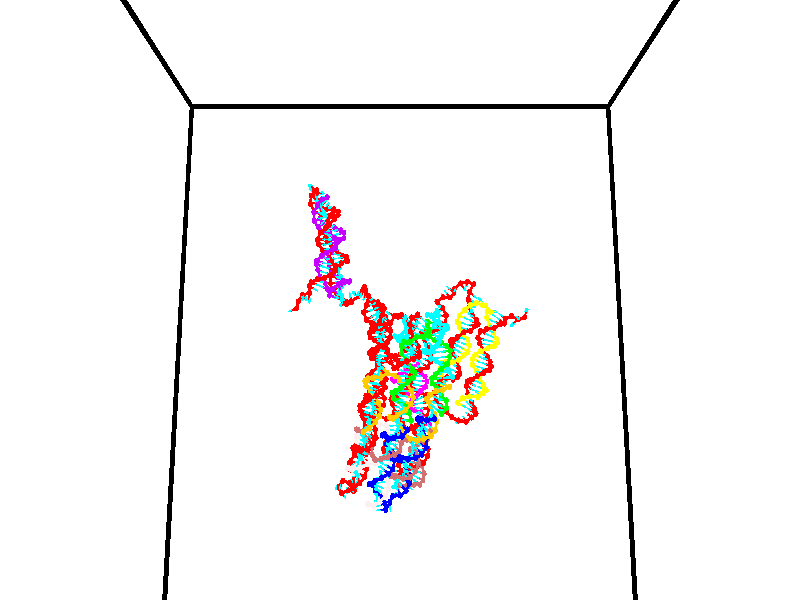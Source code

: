 // switches for output
#declare DRAW_BASES = 1; // possible values are 0, 1; only relevant for DNA ribbons
#declare DRAW_BASES_TYPE = 3; // possible values are 1, 2, 3; only relevant for DNA ribbons
#declare DRAW_FOG = 0; // set to 1 to enable fog

#include "colors.inc"

#include "transforms.inc"
background { rgb <1, 1, 1>}

#default {
   normal{
       ripples 0.25
       frequency 0.20
       turbulence 0.2
       lambda 5
   }
	finish {
		phong 0.1
		phong_size 40.
	}
}

// original window dimensions: 1024x640


// camera settings

camera {
	sky <0, 0.179814, -0.983701>
	up <0, 0.179814, -0.983701>
	right 1.6 * <1, 0, 0>
	location <35, 94.9851, 44.8844>
	look_at <35, 29.7336, 32.9568>
	direction <0, -65.2515, -11.9276>
	angle 67.0682
}


# declare cpy_camera_pos = <35, 94.9851, 44.8844>;
# if (DRAW_FOG = 1)
fog {
	fog_type 2
	up vnormalize(cpy_camera_pos)
	color rgbt<1,1,1,0.3>
	distance 1e-5
	fog_alt 3e-3
	fog_offset 56
}
# end


// LIGHTS

# declare lum = 6;
global_settings {
	ambient_light rgb lum * <0.05, 0.05, 0.05>
	max_trace_level 15
}# declare cpy_direct_light_amount = 0.25;
light_source
{	1000 * <-1, -1.16352, -0.803886>,
	rgb lum * cpy_direct_light_amount
	parallel
}

light_source
{	1000 * <1, 1.16352, 0.803886>,
	rgb lum * cpy_direct_light_amount
	parallel
}

// strand 0

// nucleotide -1

// particle -1
sphere {
	<24.661549, 35.456684, 34.714840> 0.250000
	pigment { color rgbt <1,0,0,0> }
	no_shadow
}
cylinder {
	<24.312410, 35.278645, 34.794865>,  <24.102928, 35.171822, 34.842880>, 0.100000
	pigment { color rgbt <1,0,0,0> }
	no_shadow
}
cylinder {
	<24.312410, 35.278645, 34.794865>,  <24.661549, 35.456684, 34.714840>, 0.100000
	pigment { color rgbt <1,0,0,0> }
	no_shadow
}

// particle -1
sphere {
	<24.312410, 35.278645, 34.794865> 0.100000
	pigment { color rgbt <1,0,0,0> }
	no_shadow
}
sphere {
	0, 1
	scale<0.080000,0.200000,0.300000>
	matrix <0.200608, 0.046442, 0.978570,
		-0.444854, 0.894275, 0.048754,
		-0.872846, -0.445102, 0.200059,
		24.050556, 35.145115, 34.854881>
	pigment { color rgbt <0,1,1,0> }
	no_shadow
}
cylinder {
	<24.907894, 36.150513, 34.257381>,  <24.661549, 35.456684, 34.714840>, 0.130000
	pigment { color rgbt <1,0,0,0> }
	no_shadow
}

// nucleotide -1

// particle -1
sphere {
	<24.907894, 36.150513, 34.257381> 0.250000
	pigment { color rgbt <1,0,0,0> }
	no_shadow
}
cylinder {
	<25.193085, 36.405922, 34.141483>,  <25.364199, 36.559166, 34.071945>, 0.100000
	pigment { color rgbt <1,0,0,0> }
	no_shadow
}
cylinder {
	<25.193085, 36.405922, 34.141483>,  <24.907894, 36.150513, 34.257381>, 0.100000
	pigment { color rgbt <1,0,0,0> }
	no_shadow
}

// particle -1
sphere {
	<25.193085, 36.405922, 34.141483> 0.100000
	pigment { color rgbt <1,0,0,0> }
	no_shadow
}
sphere {
	0, 1
	scale<0.080000,0.200000,0.300000>
	matrix <0.657290, -0.752523, -0.040977,
		-0.244207, -0.161233, -0.956225,
		0.712975, 0.638524, -0.289748,
		25.406977, 36.597481, 34.054558>
	pigment { color rgbt <0,1,1,0> }
	no_shadow
}
cylinder {
	<25.270315, 35.827160, 33.654716>,  <24.907894, 36.150513, 34.257381>, 0.130000
	pigment { color rgbt <1,0,0,0> }
	no_shadow
}

// nucleotide -1

// particle -1
sphere {
	<25.270315, 35.827160, 33.654716> 0.250000
	pigment { color rgbt <1,0,0,0> }
	no_shadow
}
cylinder {
	<25.506594, 36.075882, 33.860409>,  <25.648361, 36.225117, 33.983822>, 0.100000
	pigment { color rgbt <1,0,0,0> }
	no_shadow
}
cylinder {
	<25.506594, 36.075882, 33.860409>,  <25.270315, 35.827160, 33.654716>, 0.100000
	pigment { color rgbt <1,0,0,0> }
	no_shadow
}

// particle -1
sphere {
	<25.506594, 36.075882, 33.860409> 0.100000
	pigment { color rgbt <1,0,0,0> }
	no_shadow
}
sphere {
	0, 1
	scale<0.080000,0.200000,0.300000>
	matrix <0.697554, -0.713852, 0.061911,
		0.405579, 0.322130, -0.855417,
		0.590698, 0.621809, 0.514227,
		25.683804, 36.262424, 34.014675>
	pigment { color rgbt <0,1,1,0> }
	no_shadow
}
cylinder {
	<25.957279, 35.776115, 33.460602>,  <25.270315, 35.827160, 33.654716>, 0.130000
	pigment { color rgbt <1,0,0,0> }
	no_shadow
}

// nucleotide -1

// particle -1
sphere {
	<25.957279, 35.776115, 33.460602> 0.250000
	pigment { color rgbt <1,0,0,0> }
	no_shadow
}
cylinder {
	<25.976198, 35.888245, 33.844097>,  <25.987551, 35.955521, 34.074196>, 0.100000
	pigment { color rgbt <1,0,0,0> }
	no_shadow
}
cylinder {
	<25.976198, 35.888245, 33.844097>,  <25.957279, 35.776115, 33.460602>, 0.100000
	pigment { color rgbt <1,0,0,0> }
	no_shadow
}

// particle -1
sphere {
	<25.976198, 35.888245, 33.844097> 0.100000
	pigment { color rgbt <1,0,0,0> }
	no_shadow
}
sphere {
	0, 1
	scale<0.080000,0.200000,0.300000>
	matrix <0.715011, -0.679734, 0.163469,
		0.697512, 0.677778, -0.232582,
		0.047298, 0.280320, 0.958740,
		25.990387, 35.972340, 34.131718>
	pigment { color rgbt <0,1,1,0> }
	no_shadow
}
cylinder {
	<26.003075, 36.262836, 32.970177>,  <25.957279, 35.776115, 33.460602>, 0.130000
	pigment { color rgbt <1,0,0,0> }
	no_shadow
}

// nucleotide -1

// particle -1
sphere {
	<26.003075, 36.262836, 32.970177> 0.250000
	pigment { color rgbt <1,0,0,0> }
	no_shadow
}
cylinder {
	<26.351587, 36.304268, 33.162071>,  <26.560694, 36.329124, 33.277206>, 0.100000
	pigment { color rgbt <1,0,0,0> }
	no_shadow
}
cylinder {
	<26.351587, 36.304268, 33.162071>,  <26.003075, 36.262836, 32.970177>, 0.100000
	pigment { color rgbt <1,0,0,0> }
	no_shadow
}

// particle -1
sphere {
	<26.351587, 36.304268, 33.162071> 0.100000
	pigment { color rgbt <1,0,0,0> }
	no_shadow
}
sphere {
	0, 1
	scale<0.080000,0.200000,0.300000>
	matrix <0.450965, 0.216739, -0.865826,
		-0.193655, 0.970720, 0.142131,
		0.871280, 0.103575, 0.479734,
		26.612970, 36.335339, 33.305992>
	pigment { color rgbt <0,1,1,0> }
	no_shadow
}
cylinder {
	<26.267883, 36.918335, 32.797134>,  <26.003075, 36.262836, 32.970177>, 0.130000
	pigment { color rgbt <1,0,0,0> }
	no_shadow
}

// nucleotide -1

// particle -1
sphere {
	<26.267883, 36.918335, 32.797134> 0.250000
	pigment { color rgbt <1,0,0,0> }
	no_shadow
}
cylinder {
	<26.579893, 36.678501, 32.868755>,  <26.767099, 36.534599, 32.911728>, 0.100000
	pigment { color rgbt <1,0,0,0> }
	no_shadow
}
cylinder {
	<26.579893, 36.678501, 32.868755>,  <26.267883, 36.918335, 32.797134>, 0.100000
	pigment { color rgbt <1,0,0,0> }
	no_shadow
}

// particle -1
sphere {
	<26.579893, 36.678501, 32.868755> 0.100000
	pigment { color rgbt <1,0,0,0> }
	no_shadow
}
sphere {
	0, 1
	scale<0.080000,0.200000,0.300000>
	matrix <0.452461, 0.342764, -0.823281,
		0.432254, 0.723193, 0.538654,
		0.780022, -0.599586, 0.179056,
		26.813900, 36.498627, 32.922474>
	pigment { color rgbt <0,1,1,0> }
	no_shadow
}
cylinder {
	<26.925085, 37.314342, 32.630737>,  <26.267883, 36.918335, 32.797134>, 0.130000
	pigment { color rgbt <1,0,0,0> }
	no_shadow
}

// nucleotide -1

// particle -1
sphere {
	<26.925085, 37.314342, 32.630737> 0.250000
	pigment { color rgbt <1,0,0,0> }
	no_shadow
}
cylinder {
	<27.026772, 36.927780, 32.645874>,  <27.087784, 36.695843, 32.654957>, 0.100000
	pigment { color rgbt <1,0,0,0> }
	no_shadow
}
cylinder {
	<27.026772, 36.927780, 32.645874>,  <26.925085, 37.314342, 32.630737>, 0.100000
	pigment { color rgbt <1,0,0,0> }
	no_shadow
}

// particle -1
sphere {
	<27.026772, 36.927780, 32.645874> 0.100000
	pigment { color rgbt <1,0,0,0> }
	no_shadow
}
sphere {
	0, 1
	scale<0.080000,0.200000,0.300000>
	matrix <0.581853, 0.121572, -0.804156,
		0.772543, 0.226444, 0.593212,
		0.254214, -0.966407, 0.037837,
		27.103035, 36.637859, 32.657227>
	pigment { color rgbt <0,1,1,0> }
	no_shadow
}
cylinder {
	<27.662083, 37.388454, 32.523438>,  <26.925085, 37.314342, 32.630737>, 0.130000
	pigment { color rgbt <1,0,0,0> }
	no_shadow
}

// nucleotide -1

// particle -1
sphere {
	<27.662083, 37.388454, 32.523438> 0.250000
	pigment { color rgbt <1,0,0,0> }
	no_shadow
}
cylinder {
	<27.528162, 37.030163, 32.406418>,  <27.447809, 36.815189, 32.336208>, 0.100000
	pigment { color rgbt <1,0,0,0> }
	no_shadow
}
cylinder {
	<27.528162, 37.030163, 32.406418>,  <27.662083, 37.388454, 32.523438>, 0.100000
	pigment { color rgbt <1,0,0,0> }
	no_shadow
}

// particle -1
sphere {
	<27.528162, 37.030163, 32.406418> 0.100000
	pigment { color rgbt <1,0,0,0> }
	no_shadow
}
sphere {
	0, 1
	scale<0.080000,0.200000,0.300000>
	matrix <0.338944, 0.175205, -0.924348,
		0.879219, -0.408629, 0.244942,
		-0.334801, -0.895726, -0.292546,
		27.427721, 36.761444, 32.318653>
	pigment { color rgbt <0,1,1,0> }
	no_shadow
}
cylinder {
	<28.259892, 37.074390, 32.234253>,  <27.662083, 37.388454, 32.523438>, 0.130000
	pigment { color rgbt <1,0,0,0> }
	no_shadow
}

// nucleotide -1

// particle -1
sphere {
	<28.259892, 37.074390, 32.234253> 0.250000
	pigment { color rgbt <1,0,0,0> }
	no_shadow
}
cylinder {
	<27.947779, 36.870087, 32.089874>,  <27.760511, 36.747505, 32.003246>, 0.100000
	pigment { color rgbt <1,0,0,0> }
	no_shadow
}
cylinder {
	<27.947779, 36.870087, 32.089874>,  <28.259892, 37.074390, 32.234253>, 0.100000
	pigment { color rgbt <1,0,0,0> }
	no_shadow
}

// particle -1
sphere {
	<27.947779, 36.870087, 32.089874> 0.100000
	pigment { color rgbt <1,0,0,0> }
	no_shadow
}
sphere {
	0, 1
	scale<0.080000,0.200000,0.300000>
	matrix <0.374233, 0.081117, -0.923780,
		0.501106, -0.855890, 0.127847,
		-0.780284, -0.510756, -0.360950,
		27.713694, 36.716858, 31.981588>
	pigment { color rgbt <0,1,1,0> }
	no_shadow
}
cylinder {
	<28.579140, 36.660156, 31.750689>,  <28.259892, 37.074390, 32.234253>, 0.130000
	pigment { color rgbt <1,0,0,0> }
	no_shadow
}

// nucleotide -1

// particle -1
sphere {
	<28.579140, 36.660156, 31.750689> 0.250000
	pigment { color rgbt <1,0,0,0> }
	no_shadow
}
cylinder {
	<28.191336, 36.663868, 31.652740>,  <27.958652, 36.666096, 31.593971>, 0.100000
	pigment { color rgbt <1,0,0,0> }
	no_shadow
}
cylinder {
	<28.191336, 36.663868, 31.652740>,  <28.579140, 36.660156, 31.750689>, 0.100000
	pigment { color rgbt <1,0,0,0> }
	no_shadow
}

// particle -1
sphere {
	<28.191336, 36.663868, 31.652740> 0.100000
	pigment { color rgbt <1,0,0,0> }
	no_shadow
}
sphere {
	0, 1
	scale<0.080000,0.200000,0.300000>
	matrix <0.244910, 0.070080, -0.967010,
		0.008186, -0.997498, -0.070216,
		-0.969511, 0.009280, -0.244871,
		27.900482, 36.666653, 31.579279>
	pigment { color rgbt <0,1,1,0> }
	no_shadow
}
cylinder {
	<28.502542, 36.103134, 31.206886>,  <28.579140, 36.660156, 31.750689>, 0.130000
	pigment { color rgbt <1,0,0,0> }
	no_shadow
}

// nucleotide -1

// particle -1
sphere {
	<28.502542, 36.103134, 31.206886> 0.250000
	pigment { color rgbt <1,0,0,0> }
	no_shadow
}
cylinder {
	<28.170874, 36.325485, 31.183310>,  <27.971872, 36.458897, 31.169163>, 0.100000
	pigment { color rgbt <1,0,0,0> }
	no_shadow
}
cylinder {
	<28.170874, 36.325485, 31.183310>,  <28.502542, 36.103134, 31.206886>, 0.100000
	pigment { color rgbt <1,0,0,0> }
	no_shadow
}

// particle -1
sphere {
	<28.170874, 36.325485, 31.183310> 0.100000
	pigment { color rgbt <1,0,0,0> }
	no_shadow
}
sphere {
	0, 1
	scale<0.080000,0.200000,0.300000>
	matrix <0.032059, -0.057981, -0.997803,
		-0.558074, -0.829239, 0.030255,
		-0.829171, 0.555878, -0.058943,
		27.922123, 36.492249, 31.165627>
	pigment { color rgbt <0,1,1,0> }
	no_shadow
}
cylinder {
	<28.067713, 35.730190, 30.736298>,  <28.502542, 36.103134, 31.206886>, 0.130000
	pigment { color rgbt <1,0,0,0> }
	no_shadow
}

// nucleotide -1

// particle -1
sphere {
	<28.067713, 35.730190, 30.736298> 0.250000
	pigment { color rgbt <1,0,0,0> }
	no_shadow
}
cylinder {
	<27.938557, 36.108761, 30.737564>,  <27.861063, 36.335903, 30.738325>, 0.100000
	pigment { color rgbt <1,0,0,0> }
	no_shadow
}
cylinder {
	<27.938557, 36.108761, 30.737564>,  <28.067713, 35.730190, 30.736298>, 0.100000
	pigment { color rgbt <1,0,0,0> }
	no_shadow
}

// particle -1
sphere {
	<27.938557, 36.108761, 30.737564> 0.100000
	pigment { color rgbt <1,0,0,0> }
	no_shadow
}
sphere {
	0, 1
	scale<0.080000,0.200000,0.300000>
	matrix <-0.131529, -0.041558, -0.990441,
		-0.937252, -0.320220, 0.137902,
		-0.322890, 0.946431, 0.003168,
		27.841690, 36.392689, 30.738514>
	pigment { color rgbt <0,1,1,0> }
	no_shadow
}
cylinder {
	<27.859468, 35.785995, 30.080404>,  <28.067713, 35.730190, 30.736298>, 0.130000
	pigment { color rgbt <1,0,0,0> }
	no_shadow
}

// nucleotide -1

// particle -1
sphere {
	<27.859468, 35.785995, 30.080404> 0.250000
	pigment { color rgbt <1,0,0,0> }
	no_shadow
}
cylinder {
	<27.842392, 36.161510, 30.217142>,  <27.832146, 36.386818, 30.299185>, 0.100000
	pigment { color rgbt <1,0,0,0> }
	no_shadow
}
cylinder {
	<27.842392, 36.161510, 30.217142>,  <27.859468, 35.785995, 30.080404>, 0.100000
	pigment { color rgbt <1,0,0,0> }
	no_shadow
}

// particle -1
sphere {
	<27.842392, 36.161510, 30.217142> 0.100000
	pigment { color rgbt <1,0,0,0> }
	no_shadow
}
sphere {
	0, 1
	scale<0.080000,0.200000,0.300000>
	matrix <-0.020869, 0.341243, -0.939744,
		-0.998870, -0.047254, 0.005023,
		-0.042693, 0.938787, 0.341843,
		27.829584, 36.443146, 30.319695>
	pigment { color rgbt <0,1,1,0> }
	no_shadow
}
cylinder {
	<27.205761, 36.152439, 29.893770>,  <27.859468, 35.785995, 30.080404>, 0.130000
	pigment { color rgbt <1,0,0,0> }
	no_shadow
}

// nucleotide -1

// particle -1
sphere {
	<27.205761, 36.152439, 29.893770> 0.250000
	pigment { color rgbt <1,0,0,0> }
	no_shadow
}
cylinder {
	<27.450548, 36.465797, 29.937193>,  <27.597422, 36.653812, 29.963247>, 0.100000
	pigment { color rgbt <1,0,0,0> }
	no_shadow
}
cylinder {
	<27.450548, 36.465797, 29.937193>,  <27.205761, 36.152439, 29.893770>, 0.100000
	pigment { color rgbt <1,0,0,0> }
	no_shadow
}

// particle -1
sphere {
	<27.450548, 36.465797, 29.937193> 0.100000
	pigment { color rgbt <1,0,0,0> }
	no_shadow
}
sphere {
	0, 1
	scale<0.080000,0.200000,0.300000>
	matrix <-0.129355, 0.234556, -0.963458,
		-0.780231, 0.575565, 0.244877,
		0.611970, 0.783395, 0.108556,
		27.634140, 36.700817, 29.969759>
	pigment { color rgbt <0,1,1,0> }
	no_shadow
}
cylinder {
	<26.876572, 36.678619, 29.477303>,  <27.205761, 36.152439, 29.893770>, 0.130000
	pigment { color rgbt <1,0,0,0> }
	no_shadow
}

// nucleotide -1

// particle -1
sphere {
	<26.876572, 36.678619, 29.477303> 0.250000
	pigment { color rgbt <1,0,0,0> }
	no_shadow
}
cylinder {
	<27.249174, 36.804665, 29.549963>,  <27.472736, 36.880291, 29.593559>, 0.100000
	pigment { color rgbt <1,0,0,0> }
	no_shadow
}
cylinder {
	<27.249174, 36.804665, 29.549963>,  <26.876572, 36.678619, 29.477303>, 0.100000
	pigment { color rgbt <1,0,0,0> }
	no_shadow
}

// particle -1
sphere {
	<27.249174, 36.804665, 29.549963> 0.100000
	pigment { color rgbt <1,0,0,0> }
	no_shadow
}
sphere {
	0, 1
	scale<0.080000,0.200000,0.300000>
	matrix <0.026556, 0.439168, -0.898012,
		-0.362755, 0.841328, 0.400720,
		0.931506, 0.315117, 0.181653,
		27.528625, 36.899200, 29.604458>
	pigment { color rgbt <0,1,1,0> }
	no_shadow
}
cylinder {
	<26.876799, 37.395447, 29.337498>,  <26.876572, 36.678619, 29.477303>, 0.130000
	pigment { color rgbt <1,0,0,0> }
	no_shadow
}

// nucleotide -1

// particle -1
sphere {
	<26.876799, 37.395447, 29.337498> 0.250000
	pigment { color rgbt <1,0,0,0> }
	no_shadow
}
cylinder {
	<27.240004, 37.238880, 29.277754>,  <27.457926, 37.144939, 29.241907>, 0.100000
	pigment { color rgbt <1,0,0,0> }
	no_shadow
}
cylinder {
	<27.240004, 37.238880, 29.277754>,  <26.876799, 37.395447, 29.337498>, 0.100000
	pigment { color rgbt <1,0,0,0> }
	no_shadow
}

// particle -1
sphere {
	<27.240004, 37.238880, 29.277754> 0.100000
	pigment { color rgbt <1,0,0,0> }
	no_shadow
}
sphere {
	0, 1
	scale<0.080000,0.200000,0.300000>
	matrix <-0.036680, 0.280873, -0.959044,
		0.417337, 0.876301, 0.240679,
		0.908011, -0.391417, -0.149362,
		27.512407, 37.121456, 29.232944>
	pigment { color rgbt <0,1,1,0> }
	no_shadow
}
cylinder {
	<27.176291, 37.813507, 28.860086>,  <26.876799, 37.395447, 29.337498>, 0.130000
	pigment { color rgbt <1,0,0,0> }
	no_shadow
}

// nucleotide -1

// particle -1
sphere {
	<27.176291, 37.813507, 28.860086> 0.250000
	pigment { color rgbt <1,0,0,0> }
	no_shadow
}
cylinder {
	<27.440256, 37.514309, 28.831766>,  <27.598635, 37.334789, 28.814774>, 0.100000
	pigment { color rgbt <1,0,0,0> }
	no_shadow
}
cylinder {
	<27.440256, 37.514309, 28.831766>,  <27.176291, 37.813507, 28.860086>, 0.100000
	pigment { color rgbt <1,0,0,0> }
	no_shadow
}

// particle -1
sphere {
	<27.440256, 37.514309, 28.831766> 0.100000
	pigment { color rgbt <1,0,0,0> }
	no_shadow
}
sphere {
	0, 1
	scale<0.080000,0.200000,0.300000>
	matrix <-0.014942, 0.081150, -0.996590,
		0.751193, 0.658720, 0.042375,
		0.659913, -0.747998, -0.070802,
		27.638229, 37.289909, 28.810526>
	pigment { color rgbt <0,1,1,0> }
	no_shadow
}
cylinder {
	<27.711493, 38.060593, 28.548868>,  <27.176291, 37.813507, 28.860086>, 0.130000
	pigment { color rgbt <1,0,0,0> }
	no_shadow
}

// nucleotide -1

// particle -1
sphere {
	<27.711493, 38.060593, 28.548868> 0.250000
	pigment { color rgbt <1,0,0,0> }
	no_shadow
}
cylinder {
	<27.713867, 37.664852, 28.490702>,  <27.715292, 37.427406, 28.455801>, 0.100000
	pigment { color rgbt <1,0,0,0> }
	no_shadow
}
cylinder {
	<27.713867, 37.664852, 28.490702>,  <27.711493, 38.060593, 28.548868>, 0.100000
	pigment { color rgbt <1,0,0,0> }
	no_shadow
}

// particle -1
sphere {
	<27.713867, 37.664852, 28.490702> 0.100000
	pigment { color rgbt <1,0,0,0> }
	no_shadow
}
sphere {
	0, 1
	scale<0.080000,0.200000,0.300000>
	matrix <-0.157170, 0.142691, -0.977209,
		0.987554, 0.028655, -0.154650,
		0.005935, -0.989352, -0.145418,
		27.715647, 37.368046, 28.447077>
	pigment { color rgbt <0,1,1,0> }
	no_shadow
}
cylinder {
	<27.938408, 37.993080, 27.928320>,  <27.711493, 38.060593, 28.548868>, 0.130000
	pigment { color rgbt <1,0,0,0> }
	no_shadow
}

// nucleotide -1

// particle -1
sphere {
	<27.938408, 37.993080, 27.928320> 0.250000
	pigment { color rgbt <1,0,0,0> }
	no_shadow
}
cylinder {
	<27.790464, 37.625355, 27.982077>,  <27.701698, 37.404720, 28.014330>, 0.100000
	pigment { color rgbt <1,0,0,0> }
	no_shadow
}
cylinder {
	<27.790464, 37.625355, 27.982077>,  <27.938408, 37.993080, 27.928320>, 0.100000
	pigment { color rgbt <1,0,0,0> }
	no_shadow
}

// particle -1
sphere {
	<27.790464, 37.625355, 27.982077> 0.100000
	pigment { color rgbt <1,0,0,0> }
	no_shadow
}
sphere {
	0, 1
	scale<0.080000,0.200000,0.300000>
	matrix <-0.138164, -0.088617, -0.986437,
		0.918758, -0.383408, -0.094241,
		-0.369857, -0.919318, 0.134391,
		27.679508, 37.349560, 28.022394>
	pigment { color rgbt <0,1,1,0> }
	no_shadow
}
cylinder {
	<28.185074, 37.666985, 27.353075>,  <27.938408, 37.993080, 27.928320>, 0.130000
	pigment { color rgbt <1,0,0,0> }
	no_shadow
}

// nucleotide -1

// particle -1
sphere {
	<28.185074, 37.666985, 27.353075> 0.250000
	pigment { color rgbt <1,0,0,0> }
	no_shadow
}
cylinder {
	<27.900354, 37.417889, 27.483023>,  <27.729523, 37.268433, 27.560991>, 0.100000
	pigment { color rgbt <1,0,0,0> }
	no_shadow
}
cylinder {
	<27.900354, 37.417889, 27.483023>,  <28.185074, 37.666985, 27.353075>, 0.100000
	pigment { color rgbt <1,0,0,0> }
	no_shadow
}

// particle -1
sphere {
	<27.900354, 37.417889, 27.483023> 0.100000
	pigment { color rgbt <1,0,0,0> }
	no_shadow
}
sphere {
	0, 1
	scale<0.080000,0.200000,0.300000>
	matrix <-0.313703, -0.131967, -0.940306,
		0.628435, -0.771222, -0.101420,
		-0.711800, -0.622737, 0.324868,
		27.686813, 37.231068, 27.580482>
	pigment { color rgbt <0,1,1,0> }
	no_shadow
}
cylinder {
	<28.337488, 36.948170, 27.118624>,  <28.185074, 37.666985, 27.353075>, 0.130000
	pigment { color rgbt <1,0,0,0> }
	no_shadow
}

// nucleotide -1

// particle -1
sphere {
	<28.337488, 36.948170, 27.118624> 0.250000
	pigment { color rgbt <1,0,0,0> }
	no_shadow
}
cylinder {
	<27.943624, 36.980267, 27.180603>,  <27.707306, 36.999523, 27.217791>, 0.100000
	pigment { color rgbt <1,0,0,0> }
	no_shadow
}
cylinder {
	<27.943624, 36.980267, 27.180603>,  <28.337488, 36.948170, 27.118624>, 0.100000
	pigment { color rgbt <1,0,0,0> }
	no_shadow
}

// particle -1
sphere {
	<27.943624, 36.980267, 27.180603> 0.100000
	pigment { color rgbt <1,0,0,0> }
	no_shadow
}
sphere {
	0, 1
	scale<0.080000,0.200000,0.300000>
	matrix <-0.166534, -0.167009, -0.971789,
		-0.052094, -0.982685, 0.177808,
		-0.984658, 0.080235, 0.154951,
		27.648228, 37.004337, 27.227089>
	pigment { color rgbt <0,1,1,0> }
	no_shadow
}
cylinder {
	<28.111282, 36.309250, 26.824659>,  <28.337488, 36.948170, 27.118624>, 0.130000
	pigment { color rgbt <1,0,0,0> }
	no_shadow
}

// nucleotide -1

// particle -1
sphere {
	<28.111282, 36.309250, 26.824659> 0.250000
	pigment { color rgbt <1,0,0,0> }
	no_shadow
}
cylinder {
	<27.749432, 36.467587, 26.887859>,  <27.532322, 36.562588, 26.925779>, 0.100000
	pigment { color rgbt <1,0,0,0> }
	no_shadow
}
cylinder {
	<27.749432, 36.467587, 26.887859>,  <28.111282, 36.309250, 26.824659>, 0.100000
	pigment { color rgbt <1,0,0,0> }
	no_shadow
}

// particle -1
sphere {
	<27.749432, 36.467587, 26.887859> 0.100000
	pigment { color rgbt <1,0,0,0> }
	no_shadow
}
sphere {
	0, 1
	scale<0.080000,0.200000,0.300000>
	matrix <-0.323058, -0.395023, -0.859994,
		-0.278004, -0.829016, 0.485227,
		-0.904625, 0.395839, 0.158002,
		27.478045, 36.586338, 26.935259>
	pigment { color rgbt <0,1,1,0> }
	no_shadow
}
cylinder {
	<27.602715, 35.702301, 26.824013>,  <28.111282, 36.309250, 26.824659>, 0.130000
	pigment { color rgbt <1,0,0,0> }
	no_shadow
}

// nucleotide -1

// particle -1
sphere {
	<27.602715, 35.702301, 26.824013> 0.250000
	pigment { color rgbt <1,0,0,0> }
	no_shadow
}
cylinder {
	<27.442032, 36.056145, 26.729277>,  <27.345623, 36.268452, 26.672436>, 0.100000
	pigment { color rgbt <1,0,0,0> }
	no_shadow
}
cylinder {
	<27.442032, 36.056145, 26.729277>,  <27.602715, 35.702301, 26.824013>, 0.100000
	pigment { color rgbt <1,0,0,0> }
	no_shadow
}

// particle -1
sphere {
	<27.442032, 36.056145, 26.729277> 0.100000
	pigment { color rgbt <1,0,0,0> }
	no_shadow
}
sphere {
	0, 1
	scale<0.080000,0.200000,0.300000>
	matrix <-0.344873, -0.385716, -0.855737,
		-0.848349, -0.262075, 0.460023,
		-0.401705, 0.884613, -0.236839,
		27.321520, 36.321529, 26.658224>
	pigment { color rgbt <0,1,1,0> }
	no_shadow
}
cylinder {
	<26.973848, 35.563980, 26.605415>,  <27.602715, 35.702301, 26.824013>, 0.130000
	pigment { color rgbt <1,0,0,0> }
	no_shadow
}

// nucleotide -1

// particle -1
sphere {
	<26.973848, 35.563980, 26.605415> 0.250000
	pigment { color rgbt <1,0,0,0> }
	no_shadow
}
cylinder {
	<26.974154, 35.931519, 26.447573>,  <26.974337, 36.152042, 26.352867>, 0.100000
	pigment { color rgbt <1,0,0,0> }
	no_shadow
}
cylinder {
	<26.974154, 35.931519, 26.447573>,  <26.973848, 35.563980, 26.605415>, 0.100000
	pigment { color rgbt <1,0,0,0> }
	no_shadow
}

// particle -1
sphere {
	<26.974154, 35.931519, 26.447573> 0.100000
	pigment { color rgbt <1,0,0,0> }
	no_shadow
}
sphere {
	0, 1
	scale<0.080000,0.200000,0.300000>
	matrix <-0.376834, -0.365251, -0.851228,
		-0.926281, 0.149349, 0.345976,
		0.000762, 0.918851, -0.394604,
		26.974382, 36.207172, 26.329191>
	pigment { color rgbt <0,1,1,0> }
	no_shadow
}
cylinder {
	<26.227966, 35.697227, 26.376522>,  <26.973848, 35.563980, 26.605415>, 0.130000
	pigment { color rgbt <1,0,0,0> }
	no_shadow
}

// nucleotide -1

// particle -1
sphere {
	<26.227966, 35.697227, 26.376522> 0.250000
	pigment { color rgbt <1,0,0,0> }
	no_shadow
}
cylinder {
	<26.495668, 35.917873, 26.177397>,  <26.656290, 36.050262, 26.057922>, 0.100000
	pigment { color rgbt <1,0,0,0> }
	no_shadow
}
cylinder {
	<26.495668, 35.917873, 26.177397>,  <26.227966, 35.697227, 26.376522>, 0.100000
	pigment { color rgbt <1,0,0,0> }
	no_shadow
}

// particle -1
sphere {
	<26.495668, 35.917873, 26.177397> 0.100000
	pigment { color rgbt <1,0,0,0> }
	no_shadow
}
sphere {
	0, 1
	scale<0.080000,0.200000,0.300000>
	matrix <-0.308965, -0.402712, -0.861605,
		-0.675751, 0.730440, -0.099087,
		0.669255, 0.551616, -0.497813,
		26.696445, 36.083359, 26.028053>
	pigment { color rgbt <0,1,1,0> }
	no_shadow
}
cylinder {
	<25.876642, 36.029572, 25.831469>,  <26.227966, 35.697227, 26.376522>, 0.130000
	pigment { color rgbt <1,0,0,0> }
	no_shadow
}

// nucleotide -1

// particle -1
sphere {
	<25.876642, 36.029572, 25.831469> 0.250000
	pigment { color rgbt <1,0,0,0> }
	no_shadow
}
cylinder {
	<26.267910, 36.032951, 25.748411>,  <26.502670, 36.034977, 25.698576>, 0.100000
	pigment { color rgbt <1,0,0,0> }
	no_shadow
}
cylinder {
	<26.267910, 36.032951, 25.748411>,  <25.876642, 36.029572, 25.831469>, 0.100000
	pigment { color rgbt <1,0,0,0> }
	no_shadow
}

// particle -1
sphere {
	<26.267910, 36.032951, 25.748411> 0.100000
	pigment { color rgbt <1,0,0,0> }
	no_shadow
}
sphere {
	0, 1
	scale<0.080000,0.200000,0.300000>
	matrix <-0.180945, -0.456800, -0.870973,
		-0.102210, 0.889530, -0.445298,
		0.978168, 0.008448, -0.207645,
		26.561359, 36.035484, 25.686117>
	pigment { color rgbt <0,1,1,0> }
	no_shadow
}
cylinder {
	<25.991882, 36.354145, 25.185757>,  <25.876642, 36.029572, 25.831469>, 0.130000
	pigment { color rgbt <1,0,0,0> }
	no_shadow
}

// nucleotide -1

// particle -1
sphere {
	<25.991882, 36.354145, 25.185757> 0.250000
	pigment { color rgbt <1,0,0,0> }
	no_shadow
}
cylinder {
	<26.226440, 36.049744, 25.296766>,  <26.367174, 35.867104, 25.363371>, 0.100000
	pigment { color rgbt <1,0,0,0> }
	no_shadow
}
cylinder {
	<26.226440, 36.049744, 25.296766>,  <25.991882, 36.354145, 25.185757>, 0.100000
	pigment { color rgbt <1,0,0,0> }
	no_shadow
}

// particle -1
sphere {
	<26.226440, 36.049744, 25.296766> 0.100000
	pigment { color rgbt <1,0,0,0> }
	no_shadow
}
sphere {
	0, 1
	scale<0.080000,0.200000,0.300000>
	matrix <-0.362310, -0.552836, -0.750402,
		0.724482, 0.339482, -0.599899,
		0.586393, -0.761002, 0.277522,
		26.402359, 35.821442, 25.380022>
	pigment { color rgbt <0,1,1,0> }
	no_shadow
}
cylinder {
	<26.546099, 36.287308, 24.707502>,  <25.991882, 36.354145, 25.185757>, 0.130000
	pigment { color rgbt <1,0,0,0> }
	no_shadow
}

// nucleotide -1

// particle -1
sphere {
	<26.546099, 36.287308, 24.707502> 0.250000
	pigment { color rgbt <1,0,0,0> }
	no_shadow
}
cylinder {
	<26.488192, 35.929039, 24.875698>,  <26.453447, 35.714077, 24.976616>, 0.100000
	pigment { color rgbt <1,0,0,0> }
	no_shadow
}
cylinder {
	<26.488192, 35.929039, 24.875698>,  <26.546099, 36.287308, 24.707502>, 0.100000
	pigment { color rgbt <1,0,0,0> }
	no_shadow
}

// particle -1
sphere {
	<26.488192, 35.929039, 24.875698> 0.100000
	pigment { color rgbt <1,0,0,0> }
	no_shadow
}
sphere {
	0, 1
	scale<0.080000,0.200000,0.300000>
	matrix <-0.234184, -0.381875, -0.894052,
		0.961353, -0.227900, -0.154470,
		-0.144766, -0.895674, 0.420487,
		26.444761, 35.660336, 25.001844>
	pigment { color rgbt <0,1,1,0> }
	no_shadow
}
cylinder {
	<26.402985, 35.549416, 24.481550>,  <26.546099, 36.287308, 24.707502>, 0.130000
	pigment { color rgbt <1,0,0,0> }
	no_shadow
}

// nucleotide -1

// particle -1
sphere {
	<26.402985, 35.549416, 24.481550> 0.250000
	pigment { color rgbt <1,0,0,0> }
	no_shadow
}
cylinder {
	<26.059624, 35.613937, 24.286768>,  <25.853607, 35.652653, 24.169899>, 0.100000
	pigment { color rgbt <1,0,0,0> }
	no_shadow
}
cylinder {
	<26.059624, 35.613937, 24.286768>,  <26.402985, 35.549416, 24.481550>, 0.100000
	pigment { color rgbt <1,0,0,0> }
	no_shadow
}

// particle -1
sphere {
	<26.059624, 35.613937, 24.286768> 0.100000
	pigment { color rgbt <1,0,0,0> }
	no_shadow
}
sphere {
	0, 1
	scale<0.080000,0.200000,0.300000>
	matrix <-0.155736, -0.986417, -0.052224,
		-0.488763, 0.031008, 0.871865,
		-0.858403, 0.161306, -0.486954,
		25.802103, 35.662331, 24.140682>
	pigment { color rgbt <0,1,1,0> }
	no_shadow
}
cylinder {
	<26.282589, 34.906597, 24.662449>,  <26.402985, 35.549416, 24.481550>, 0.130000
	pigment { color rgbt <1,0,0,0> }
	no_shadow
}

// nucleotide -1

// particle -1
sphere {
	<26.282589, 34.906597, 24.662449> 0.250000
	pigment { color rgbt <1,0,0,0> }
	no_shadow
}
cylinder {
	<26.008116, 35.050568, 24.409592>,  <25.843431, 35.136951, 24.257877>, 0.100000
	pigment { color rgbt <1,0,0,0> }
	no_shadow
}
cylinder {
	<26.008116, 35.050568, 24.409592>,  <26.282589, 34.906597, 24.662449>, 0.100000
	pigment { color rgbt <1,0,0,0> }
	no_shadow
}

// particle -1
sphere {
	<26.008116, 35.050568, 24.409592> 0.100000
	pigment { color rgbt <1,0,0,0> }
	no_shadow
}
sphere {
	0, 1
	scale<0.080000,0.200000,0.300000>
	matrix <-0.391856, -0.915042, -0.095643,
		-0.612861, 0.182080, 0.768927,
		-0.686185, 0.359925, -0.632142,
		25.802259, 35.158546, 24.219950>
	pigment { color rgbt <0,1,1,0> }
	no_shadow
}
cylinder {
	<26.145044, 34.401684, 24.284872>,  <26.282589, 34.906597, 24.662449>, 0.130000
	pigment { color rgbt <1,0,0,0> }
	no_shadow
}

// nucleotide -1

// particle -1
sphere {
	<26.145044, 34.401684, 24.284872> 0.250000
	pigment { color rgbt <1,0,0,0> }
	no_shadow
}
cylinder {
	<26.497751, 34.217228, 24.245207>,  <26.709375, 34.106552, 24.221407>, 0.100000
	pigment { color rgbt <1,0,0,0> }
	no_shadow
}
cylinder {
	<26.497751, 34.217228, 24.245207>,  <26.145044, 34.401684, 24.284872>, 0.100000
	pigment { color rgbt <1,0,0,0> }
	no_shadow
}

// particle -1
sphere {
	<26.497751, 34.217228, 24.245207> 0.100000
	pigment { color rgbt <1,0,0,0> }
	no_shadow
}
sphere {
	0, 1
	scale<0.080000,0.200000,0.300000>
	matrix <0.322348, 0.435648, 0.840418,
		-0.344352, -0.773019, 0.532789,
		0.881767, -0.461143, -0.099165,
		26.762281, 34.078884, 24.215458>
	pigment { color rgbt <0,1,1,0> }
	no_shadow
}
cylinder {
	<26.256453, 34.225174, 24.909948>,  <26.145044, 34.401684, 24.284872>, 0.130000
	pigment { color rgbt <1,0,0,0> }
	no_shadow
}

// nucleotide -1

// particle -1
sphere {
	<26.256453, 34.225174, 24.909948> 0.250000
	pigment { color rgbt <1,0,0,0> }
	no_shadow
}
cylinder {
	<26.627722, 34.185944, 24.766354>,  <26.850483, 34.162407, 24.680197>, 0.100000
	pigment { color rgbt <1,0,0,0> }
	no_shadow
}
cylinder {
	<26.627722, 34.185944, 24.766354>,  <26.256453, 34.225174, 24.909948>, 0.100000
	pigment { color rgbt <1,0,0,0> }
	no_shadow
}

// particle -1
sphere {
	<26.627722, 34.185944, 24.766354> 0.100000
	pigment { color rgbt <1,0,0,0> }
	no_shadow
}
sphere {
	0, 1
	scale<0.080000,0.200000,0.300000>
	matrix <0.372138, 0.239508, 0.896744,
		-0.001971, -0.965928, 0.258803,
		0.928176, -0.098078, -0.358987,
		26.906174, 34.156521, 24.658657>
	pigment { color rgbt <0,1,1,0> }
	no_shadow
}
cylinder {
	<26.662243, 33.911598, 25.359112>,  <26.256453, 34.225174, 24.909948>, 0.130000
	pigment { color rgbt <1,0,0,0> }
	no_shadow
}

// nucleotide -1

// particle -1
sphere {
	<26.662243, 33.911598, 25.359112> 0.250000
	pigment { color rgbt <1,0,0,0> }
	no_shadow
}
cylinder {
	<26.956547, 34.073856, 25.142185>,  <27.133129, 34.171211, 25.012030>, 0.100000
	pigment { color rgbt <1,0,0,0> }
	no_shadow
}
cylinder {
	<26.956547, 34.073856, 25.142185>,  <26.662243, 33.911598, 25.359112>, 0.100000
	pigment { color rgbt <1,0,0,0> }
	no_shadow
}

// particle -1
sphere {
	<26.956547, 34.073856, 25.142185> 0.100000
	pigment { color rgbt <1,0,0,0> }
	no_shadow
}
sphere {
	0, 1
	scale<0.080000,0.200000,0.300000>
	matrix <0.534563, 0.143806, 0.832804,
		0.415814, -0.902645, -0.111039,
		0.735759, 0.405649, -0.542317,
		27.177275, 34.195553, 24.979490>
	pigment { color rgbt <0,1,1,0> }
	no_shadow
}
cylinder {
	<27.258307, 33.657383, 25.565294>,  <26.662243, 33.911598, 25.359112>, 0.130000
	pigment { color rgbt <1,0,0,0> }
	no_shadow
}

// nucleotide -1

// particle -1
sphere {
	<27.258307, 33.657383, 25.565294> 0.250000
	pigment { color rgbt <1,0,0,0> }
	no_shadow
}
cylinder {
	<27.360178, 34.017757, 25.424749>,  <27.421301, 34.233982, 25.340424>, 0.100000
	pigment { color rgbt <1,0,0,0> }
	no_shadow
}
cylinder {
	<27.360178, 34.017757, 25.424749>,  <27.258307, 33.657383, 25.565294>, 0.100000
	pigment { color rgbt <1,0,0,0> }
	no_shadow
}

// particle -1
sphere {
	<27.360178, 34.017757, 25.424749> 0.100000
	pigment { color rgbt <1,0,0,0> }
	no_shadow
}
sphere {
	0, 1
	scale<0.080000,0.200000,0.300000>
	matrix <0.532245, 0.172762, 0.828776,
		0.807375, -0.398082, -0.435519,
		0.254680, 0.900935, -0.351360,
		27.436583, 34.288036, 25.319342>
	pigment { color rgbt <0,1,1,0> }
	no_shadow
}
cylinder {
	<28.035143, 33.734234, 25.538076>,  <27.258307, 33.657383, 25.565294>, 0.130000
	pigment { color rgbt <1,0,0,0> }
	no_shadow
}

// nucleotide -1

// particle -1
sphere {
	<28.035143, 33.734234, 25.538076> 0.250000
	pigment { color rgbt <1,0,0,0> }
	no_shadow
}
cylinder {
	<27.843018, 34.083466, 25.571606>,  <27.727743, 34.293007, 25.591724>, 0.100000
	pigment { color rgbt <1,0,0,0> }
	no_shadow
}
cylinder {
	<27.843018, 34.083466, 25.571606>,  <28.035143, 33.734234, 25.538076>, 0.100000
	pigment { color rgbt <1,0,0,0> }
	no_shadow
}

// particle -1
sphere {
	<27.843018, 34.083466, 25.571606> 0.100000
	pigment { color rgbt <1,0,0,0> }
	no_shadow
}
sphere {
	0, 1
	scale<0.080000,0.200000,0.300000>
	matrix <0.553206, 0.227394, 0.801408,
		0.680634, 0.431299, -0.592215,
		-0.480313, 0.873083, 0.083824,
		27.698923, 34.345390, 25.596752>
	pigment { color rgbt <0,1,1,0> }
	no_shadow
}
cylinder {
	<28.560759, 34.227608, 25.923363>,  <28.035143, 33.734234, 25.538076>, 0.130000
	pigment { color rgbt <1,0,0,0> }
	no_shadow
}

// nucleotide -1

// particle -1
sphere {
	<28.560759, 34.227608, 25.923363> 0.250000
	pigment { color rgbt <1,0,0,0> }
	no_shadow
}
cylinder {
	<28.178841, 34.281895, 26.029150>,  <27.949690, 34.314468, 26.092623>, 0.100000
	pigment { color rgbt <1,0,0,0> }
	no_shadow
}
cylinder {
	<28.178841, 34.281895, 26.029150>,  <28.560759, 34.227608, 25.923363>, 0.100000
	pigment { color rgbt <1,0,0,0> }
	no_shadow
}

// particle -1
sphere {
	<28.178841, 34.281895, 26.029150> 0.100000
	pigment { color rgbt <1,0,0,0> }
	no_shadow
}
sphere {
	0, 1
	scale<0.080000,0.200000,0.300000>
	matrix <0.263446, -0.025771, 0.964330,
		0.137692, 0.990412, -0.011148,
		-0.954797, 0.135717, 0.264469,
		27.892401, 34.322609, 26.108490>
	pigment { color rgbt <0,1,1,0> }
	no_shadow
}
cylinder {
	<28.592827, 34.723404, 26.370182>,  <28.560759, 34.227608, 25.923363>, 0.130000
	pigment { color rgbt <1,0,0,0> }
	no_shadow
}

// nucleotide -1

// particle -1
sphere {
	<28.592827, 34.723404, 26.370182> 0.250000
	pigment { color rgbt <1,0,0,0> }
	no_shadow
}
cylinder {
	<28.227207, 34.580223, 26.446486>,  <28.007835, 34.494316, 26.492268>, 0.100000
	pigment { color rgbt <1,0,0,0> }
	no_shadow
}
cylinder {
	<28.227207, 34.580223, 26.446486>,  <28.592827, 34.723404, 26.370182>, 0.100000
	pigment { color rgbt <1,0,0,0> }
	no_shadow
}

// particle -1
sphere {
	<28.227207, 34.580223, 26.446486> 0.100000
	pigment { color rgbt <1,0,0,0> }
	no_shadow
}
sphere {
	0, 1
	scale<0.080000,0.200000,0.300000>
	matrix <0.244036, -0.109673, 0.963545,
		-0.323978, 0.927279, 0.187599,
		-0.914049, -0.357948, 0.190758,
		27.952993, 34.472839, 26.503714>
	pigment { color rgbt <0,1,1,0> }
	no_shadow
}
cylinder {
	<28.291603, 35.233253, 26.890894>,  <28.592827, 34.723404, 26.370182>, 0.130000
	pigment { color rgbt <1,0,0,0> }
	no_shadow
}

// nucleotide -1

// particle -1
sphere {
	<28.291603, 35.233253, 26.890894> 0.250000
	pigment { color rgbt <1,0,0,0> }
	no_shadow
}
cylinder {
	<28.114243, 34.874752, 26.886576>,  <28.007826, 34.659649, 26.883986>, 0.100000
	pigment { color rgbt <1,0,0,0> }
	no_shadow
}
cylinder {
	<28.114243, 34.874752, 26.886576>,  <28.291603, 35.233253, 26.890894>, 0.100000
	pigment { color rgbt <1,0,0,0> }
	no_shadow
}

// particle -1
sphere {
	<28.114243, 34.874752, 26.886576> 0.100000
	pigment { color rgbt <1,0,0,0> }
	no_shadow
}
sphere {
	0, 1
	scale<0.080000,0.200000,0.300000>
	matrix <0.154667, -0.088368, 0.984007,
		-0.882878, 0.434641, 0.177804,
		-0.443402, -0.896258, -0.010794,
		27.981222, 34.605873, 26.883337>
	pigment { color rgbt <0,1,1,0> }
	no_shadow
}
cylinder {
	<27.751369, 35.221157, 27.344561>,  <28.291603, 35.233253, 26.890894>, 0.130000
	pigment { color rgbt <1,0,0,0> }
	no_shadow
}

// nucleotide -1

// particle -1
sphere {
	<27.751369, 35.221157, 27.344561> 0.250000
	pigment { color rgbt <1,0,0,0> }
	no_shadow
}
cylinder {
	<27.845848, 34.833889, 27.311428>,  <27.902534, 34.601528, 27.291548>, 0.100000
	pigment { color rgbt <1,0,0,0> }
	no_shadow
}
cylinder {
	<27.845848, 34.833889, 27.311428>,  <27.751369, 35.221157, 27.344561>, 0.100000
	pigment { color rgbt <1,0,0,0> }
	no_shadow
}

// particle -1
sphere {
	<27.845848, 34.833889, 27.311428> 0.100000
	pigment { color rgbt <1,0,0,0> }
	no_shadow
}
sphere {
	0, 1
	scale<0.080000,0.200000,0.300000>
	matrix <-0.040869, -0.095066, 0.994631,
		-0.970846, -0.231543, -0.062023,
		0.236196, -0.968169, -0.082832,
		27.916706, 34.543438, 27.286579>
	pigment { color rgbt <0,1,1,0> }
	no_shadow
}
cylinder {
	<27.479036, 34.949055, 27.884636>,  <27.751369, 35.221157, 27.344561>, 0.130000
	pigment { color rgbt <1,0,0,0> }
	no_shadow
}

// nucleotide -1

// particle -1
sphere {
	<27.479036, 34.949055, 27.884636> 0.250000
	pigment { color rgbt <1,0,0,0> }
	no_shadow
}
cylinder {
	<27.727806, 34.654091, 27.779236>,  <27.877068, 34.477112, 27.715996>, 0.100000
	pigment { color rgbt <1,0,0,0> }
	no_shadow
}
cylinder {
	<27.727806, 34.654091, 27.779236>,  <27.479036, 34.949055, 27.884636>, 0.100000
	pigment { color rgbt <1,0,0,0> }
	no_shadow
}

// particle -1
sphere {
	<27.727806, 34.654091, 27.779236> 0.100000
	pigment { color rgbt <1,0,0,0> }
	no_shadow
}
sphere {
	0, 1
	scale<0.080000,0.200000,0.300000>
	matrix <0.070021, -0.282778, 0.956626,
		-0.779940, -0.613400, -0.124232,
		0.621925, -0.737413, -0.263501,
		27.914383, 34.432869, 27.700186>
	pigment { color rgbt <0,1,1,0> }
	no_shadow
}
cylinder {
	<27.294975, 34.508408, 28.362967>,  <27.479036, 34.949055, 27.884636>, 0.130000
	pigment { color rgbt <1,0,0,0> }
	no_shadow
}

// nucleotide -1

// particle -1
sphere {
	<27.294975, 34.508408, 28.362967> 0.250000
	pigment { color rgbt <1,0,0,0> }
	no_shadow
}
cylinder {
	<27.648798, 34.388573, 28.219963>,  <27.861092, 34.316673, 28.134161>, 0.100000
	pigment { color rgbt <1,0,0,0> }
	no_shadow
}
cylinder {
	<27.648798, 34.388573, 28.219963>,  <27.294975, 34.508408, 28.362967>, 0.100000
	pigment { color rgbt <1,0,0,0> }
	no_shadow
}

// particle -1
sphere {
	<27.648798, 34.388573, 28.219963> 0.100000
	pigment { color rgbt <1,0,0,0> }
	no_shadow
}
sphere {
	0, 1
	scale<0.080000,0.200000,0.300000>
	matrix <0.298100, -0.226411, 0.927294,
		-0.358747, -0.926816, -0.110967,
		0.884555, -0.299584, -0.357508,
		27.914165, 34.298698, 28.112711>
	pigment { color rgbt <0,1,1,0> }
	no_shadow
}
cylinder {
	<27.345215, 33.773972, 28.522053>,  <27.294975, 34.508408, 28.362967>, 0.130000
	pigment { color rgbt <1,0,0,0> }
	no_shadow
}

// nucleotide -1

// particle -1
sphere {
	<27.345215, 33.773972, 28.522053> 0.250000
	pigment { color rgbt <1,0,0,0> }
	no_shadow
}
cylinder {
	<27.717075, 33.914207, 28.476734>,  <27.940191, 33.998348, 28.449543>, 0.100000
	pigment { color rgbt <1,0,0,0> }
	no_shadow
}
cylinder {
	<27.717075, 33.914207, 28.476734>,  <27.345215, 33.773972, 28.522053>, 0.100000
	pigment { color rgbt <1,0,0,0> }
	no_shadow
}

// particle -1
sphere {
	<27.717075, 33.914207, 28.476734> 0.100000
	pigment { color rgbt <1,0,0,0> }
	no_shadow
}
sphere {
	0, 1
	scale<0.080000,0.200000,0.300000>
	matrix <0.244001, -0.355437, 0.902290,
		0.276064, -0.866460, -0.415977,
		0.929652, 0.350588, -0.113294,
		27.995972, 34.019382, 28.442745>
	pigment { color rgbt <0,1,1,0> }
	no_shadow
}
cylinder {
	<27.818562, 33.268421, 28.859734>,  <27.345215, 33.773972, 28.522053>, 0.130000
	pigment { color rgbt <1,0,0,0> }
	no_shadow
}

// nucleotide -1

// particle -1
sphere {
	<27.818562, 33.268421, 28.859734> 0.250000
	pigment { color rgbt <1,0,0,0> }
	no_shadow
}
cylinder {
	<28.047501, 33.596420, 28.858036>,  <28.184864, 33.793221, 28.857018>, 0.100000
	pigment { color rgbt <1,0,0,0> }
	no_shadow
}
cylinder {
	<28.047501, 33.596420, 28.858036>,  <27.818562, 33.268421, 28.859734>, 0.100000
	pigment { color rgbt <1,0,0,0> }
	no_shadow
}

// particle -1
sphere {
	<28.047501, 33.596420, 28.858036> 0.100000
	pigment { color rgbt <1,0,0,0> }
	no_shadow
}
sphere {
	0, 1
	scale<0.080000,0.200000,0.300000>
	matrix <0.297055, -0.202506, 0.933140,
		0.764316, -0.535339, -0.359489,
		0.572345, 0.820002, -0.004246,
		28.219204, 33.842422, 28.856762>
	pigment { color rgbt <0,1,1,0> }
	no_shadow
}
cylinder {
	<28.320868, 33.086739, 29.224783>,  <27.818562, 33.268421, 28.859734>, 0.130000
	pigment { color rgbt <1,0,0,0> }
	no_shadow
}

// nucleotide -1

// particle -1
sphere {
	<28.320868, 33.086739, 29.224783> 0.250000
	pigment { color rgbt <1,0,0,0> }
	no_shadow
}
cylinder {
	<28.388596, 33.480595, 29.241861>,  <28.429234, 33.716908, 29.252108>, 0.100000
	pigment { color rgbt <1,0,0,0> }
	no_shadow
}
cylinder {
	<28.388596, 33.480595, 29.241861>,  <28.320868, 33.086739, 29.224783>, 0.100000
	pigment { color rgbt <1,0,0,0> }
	no_shadow
}

// particle -1
sphere {
	<28.388596, 33.480595, 29.241861> 0.100000
	pigment { color rgbt <1,0,0,0> }
	no_shadow
}
sphere {
	0, 1
	scale<0.080000,0.200000,0.300000>
	matrix <0.329318, -0.097355, 0.939187,
		0.928913, -0.144964, -0.340743,
		0.169322, 0.984636, 0.042694,
		28.439392, 33.775986, 29.254669>
	pigment { color rgbt <0,1,1,0> }
	no_shadow
}
cylinder {
	<28.956108, 33.210205, 29.639038>,  <28.320868, 33.086739, 29.224783>, 0.130000
	pigment { color rgbt <1,0,0,0> }
	no_shadow
}

// nucleotide -1

// particle -1
sphere {
	<28.956108, 33.210205, 29.639038> 0.250000
	pigment { color rgbt <1,0,0,0> }
	no_shadow
}
cylinder {
	<28.766600, 33.560394, 29.677174>,  <28.652895, 33.770508, 29.700054>, 0.100000
	pigment { color rgbt <1,0,0,0> }
	no_shadow
}
cylinder {
	<28.766600, 33.560394, 29.677174>,  <28.956108, 33.210205, 29.639038>, 0.100000
	pigment { color rgbt <1,0,0,0> }
	no_shadow
}

// particle -1
sphere {
	<28.766600, 33.560394, 29.677174> 0.100000
	pigment { color rgbt <1,0,0,0> }
	no_shadow
}
sphere {
	0, 1
	scale<0.080000,0.200000,0.300000>
	matrix <0.194376, -0.001632, 0.980926,
		0.858928, 0.483267, -0.169397,
		-0.473773, 0.875471, 0.095337,
		28.624468, 33.823036, 29.705774>
	pigment { color rgbt <0,1,1,0> }
	no_shadow
}
cylinder {
	<29.449404, 33.740795, 29.862215>,  <28.956108, 33.210205, 29.639038>, 0.130000
	pigment { color rgbt <1,0,0,0> }
	no_shadow
}

// nucleotide -1

// particle -1
sphere {
	<29.449404, 33.740795, 29.862215> 0.250000
	pigment { color rgbt <1,0,0,0> }
	no_shadow
}
cylinder {
	<29.087751, 33.884106, 29.955332>,  <28.870760, 33.970093, 30.011202>, 0.100000
	pigment { color rgbt <1,0,0,0> }
	no_shadow
}
cylinder {
	<29.087751, 33.884106, 29.955332>,  <29.449404, 33.740795, 29.862215>, 0.100000
	pigment { color rgbt <1,0,0,0> }
	no_shadow
}

// particle -1
sphere {
	<29.087751, 33.884106, 29.955332> 0.100000
	pigment { color rgbt <1,0,0,0> }
	no_shadow
}
sphere {
	0, 1
	scale<0.080000,0.200000,0.300000>
	matrix <0.270741, 0.058918, 0.960848,
		0.330529, 0.931756, -0.150268,
		-0.904129, 0.358272, 0.232790,
		28.816513, 33.991589, 30.025169>
	pigment { color rgbt <0,1,1,0> }
	no_shadow
}
cylinder {
	<29.612623, 34.161457, 30.350735>,  <29.449404, 33.740795, 29.862215>, 0.130000
	pigment { color rgbt <1,0,0,0> }
	no_shadow
}

// nucleotide -1

// particle -1
sphere {
	<29.612623, 34.161457, 30.350735> 0.250000
	pigment { color rgbt <1,0,0,0> }
	no_shadow
}
cylinder {
	<29.214390, 34.156521, 30.387968>,  <28.975451, 34.153561, 30.410307>, 0.100000
	pigment { color rgbt <1,0,0,0> }
	no_shadow
}
cylinder {
	<29.214390, 34.156521, 30.387968>,  <29.612623, 34.161457, 30.350735>, 0.100000
	pigment { color rgbt <1,0,0,0> }
	no_shadow
}

// particle -1
sphere {
	<29.214390, 34.156521, 30.387968> 0.100000
	pigment { color rgbt <1,0,0,0> }
	no_shadow
}
sphere {
	0, 1
	scale<0.080000,0.200000,0.300000>
	matrix <0.087750, 0.230485, 0.969111,
		-0.033415, 0.972998, -0.228384,
		-0.995582, -0.012342, 0.093082,
		28.915714, 34.152817, 30.415894>
	pigment { color rgbt <0,1,1,0> }
	no_shadow
}
cylinder {
	<29.460192, 34.749420, 30.476986>,  <29.612623, 34.161457, 30.350735>, 0.130000
	pigment { color rgbt <1,0,0,0> }
	no_shadow
}

// nucleotide -1

// particle -1
sphere {
	<29.460192, 34.749420, 30.476986> 0.250000
	pigment { color rgbt <1,0,0,0> }
	no_shadow
}
cylinder {
	<29.133118, 34.560585, 30.608757>,  <28.936872, 34.447285, 30.687820>, 0.100000
	pigment { color rgbt <1,0,0,0> }
	no_shadow
}
cylinder {
	<29.133118, 34.560585, 30.608757>,  <29.460192, 34.749420, 30.476986>, 0.100000
	pigment { color rgbt <1,0,0,0> }
	no_shadow
}

// particle -1
sphere {
	<29.133118, 34.560585, 30.608757> 0.100000
	pigment { color rgbt <1,0,0,0> }
	no_shadow
}
sphere {
	0, 1
	scale<0.080000,0.200000,0.300000>
	matrix <-0.014963, 0.589495, 0.807633,
		-0.575469, 0.655462, -0.489087,
		-0.817687, -0.472086, 0.329428,
		28.887812, 34.418961, 30.707586>
	pigment { color rgbt <0,1,1,0> }
	no_shadow
}
cylinder {
	<29.038439, 35.213707, 30.788939>,  <29.460192, 34.749420, 30.476986>, 0.130000
	pigment { color rgbt <1,0,0,0> }
	no_shadow
}

// nucleotide -1

// particle -1
sphere {
	<29.038439, 35.213707, 30.788939> 0.250000
	pigment { color rgbt <1,0,0,0> }
	no_shadow
}
cylinder {
	<28.916183, 34.868896, 30.950676>,  <28.842831, 34.662010, 31.047718>, 0.100000
	pigment { color rgbt <1,0,0,0> }
	no_shadow
}
cylinder {
	<28.916183, 34.868896, 30.950676>,  <29.038439, 35.213707, 30.788939>, 0.100000
	pigment { color rgbt <1,0,0,0> }
	no_shadow
}

// particle -1
sphere {
	<28.916183, 34.868896, 30.950676> 0.100000
	pigment { color rgbt <1,0,0,0> }
	no_shadow
}
sphere {
	0, 1
	scale<0.080000,0.200000,0.300000>
	matrix <-0.150794, 0.463127, 0.873370,
		-0.940131, 0.205963, -0.271538,
		-0.305639, -0.862028, 0.404342,
		28.824492, 34.610287, 31.071978>
	pigment { color rgbt <0,1,1,0> }
	no_shadow
}
cylinder {
	<28.464758, 35.378208, 31.246622>,  <29.038439, 35.213707, 30.788939>, 0.130000
	pigment { color rgbt <1,0,0,0> }
	no_shadow
}

// nucleotide -1

// particle -1
sphere {
	<28.464758, 35.378208, 31.246622> 0.250000
	pigment { color rgbt <1,0,0,0> }
	no_shadow
}
cylinder {
	<28.596510, 35.030804, 31.394781>,  <28.675560, 34.822361, 31.483677>, 0.100000
	pigment { color rgbt <1,0,0,0> }
	no_shadow
}
cylinder {
	<28.596510, 35.030804, 31.394781>,  <28.464758, 35.378208, 31.246622>, 0.100000
	pigment { color rgbt <1,0,0,0> }
	no_shadow
}

// particle -1
sphere {
	<28.596510, 35.030804, 31.394781> 0.100000
	pigment { color rgbt <1,0,0,0> }
	no_shadow
}
sphere {
	0, 1
	scale<0.080000,0.200000,0.300000>
	matrix <-0.056610, 0.373420, 0.925934,
		-0.942499, -0.325951, 0.073830,
		0.329379, -0.868512, 0.370400,
		28.695324, 34.770248, 31.505901>
	pigment { color rgbt <0,1,1,0> }
	no_shadow
}
cylinder {
	<28.005667, 35.200287, 31.891642>,  <28.464758, 35.378208, 31.246622>, 0.130000
	pigment { color rgbt <1,0,0,0> }
	no_shadow
}

// nucleotide -1

// particle -1
sphere {
	<28.005667, 35.200287, 31.891642> 0.250000
	pigment { color rgbt <1,0,0,0> }
	no_shadow
}
cylinder {
	<28.351641, 35.003090, 31.929256>,  <28.559225, 34.884773, 31.951826>, 0.100000
	pigment { color rgbt <1,0,0,0> }
	no_shadow
}
cylinder {
	<28.351641, 35.003090, 31.929256>,  <28.005667, 35.200287, 31.891642>, 0.100000
	pigment { color rgbt <1,0,0,0> }
	no_shadow
}

// particle -1
sphere {
	<28.351641, 35.003090, 31.929256> 0.100000
	pigment { color rgbt <1,0,0,0> }
	no_shadow
}
sphere {
	0, 1
	scale<0.080000,0.200000,0.300000>
	matrix <0.047661, 0.267210, 0.962459,
		-0.499613, -0.827983, 0.254616,
		0.864936, -0.492993, 0.094039,
		28.611122, 34.855190, 31.957468>
	pigment { color rgbt <0,1,1,0> }
	no_shadow
}
cylinder {
	<27.929199, 34.911705, 32.491699>,  <28.005667, 35.200287, 31.891642>, 0.130000
	pigment { color rgbt <1,0,0,0> }
	no_shadow
}

// nucleotide -1

// particle -1
sphere {
	<27.929199, 34.911705, 32.491699> 0.250000
	pigment { color rgbt <1,0,0,0> }
	no_shadow
}
cylinder {
	<28.321209, 34.876911, 32.420158>,  <28.556414, 34.856033, 32.377232>, 0.100000
	pigment { color rgbt <1,0,0,0> }
	no_shadow
}
cylinder {
	<28.321209, 34.876911, 32.420158>,  <27.929199, 34.911705, 32.491699>, 0.100000
	pigment { color rgbt <1,0,0,0> }
	no_shadow
}

// particle -1
sphere {
	<28.321209, 34.876911, 32.420158> 0.100000
	pigment { color rgbt <1,0,0,0> }
	no_shadow
}
sphere {
	0, 1
	scale<0.080000,0.200000,0.300000>
	matrix <0.194663, 0.235166, 0.952262,
		-0.040776, -0.968055, 0.247402,
		0.980022, -0.086990, -0.178855,
		28.615215, 34.850815, 32.366501>
	pigment { color rgbt <0,1,1,0> }
	no_shadow
}
cylinder {
	<28.157383, 34.561317, 33.024372>,  <27.929199, 34.911705, 32.491699>, 0.130000
	pigment { color rgbt <1,0,0,0> }
	no_shadow
}

// nucleotide -1

// particle -1
sphere {
	<28.157383, 34.561317, 33.024372> 0.250000
	pigment { color rgbt <1,0,0,0> }
	no_shadow
}
cylinder {
	<28.495502, 34.731480, 32.895065>,  <28.698374, 34.833576, 32.817482>, 0.100000
	pigment { color rgbt <1,0,0,0> }
	no_shadow
}
cylinder {
	<28.495502, 34.731480, 32.895065>,  <28.157383, 34.561317, 33.024372>, 0.100000
	pigment { color rgbt <1,0,0,0> }
	no_shadow
}

// particle -1
sphere {
	<28.495502, 34.731480, 32.895065> 0.100000
	pigment { color rgbt <1,0,0,0> }
	no_shadow
}
sphere {
	0, 1
	scale<0.080000,0.200000,0.300000>
	matrix <0.264851, 0.191844, 0.945013,
		0.464034, -0.884434, 0.049494,
		0.845297, 0.425410, -0.323266,
		28.749092, 34.859104, 32.798084>
	pigment { color rgbt <0,1,1,0> }
	no_shadow
}
cylinder {
	<28.681965, 34.423161, 33.538452>,  <28.157383, 34.561317, 33.024372>, 0.130000
	pigment { color rgbt <1,0,0,0> }
	no_shadow
}

// nucleotide -1

// particle -1
sphere {
	<28.681965, 34.423161, 33.538452> 0.250000
	pigment { color rgbt <1,0,0,0> }
	no_shadow
}
cylinder {
	<28.840580, 34.735493, 33.345345>,  <28.935749, 34.922890, 33.229481>, 0.100000
	pigment { color rgbt <1,0,0,0> }
	no_shadow
}
cylinder {
	<28.840580, 34.735493, 33.345345>,  <28.681965, 34.423161, 33.538452>, 0.100000
	pigment { color rgbt <1,0,0,0> }
	no_shadow
}

// particle -1
sphere {
	<28.840580, 34.735493, 33.345345> 0.100000
	pigment { color rgbt <1,0,0,0> }
	no_shadow
}
sphere {
	0, 1
	scale<0.080000,0.200000,0.300000>
	matrix <0.221629, 0.428904, 0.875741,
		0.890864, -0.454261, -0.002977,
		0.396538, 0.780826, -0.482772,
		28.959541, 34.969742, 33.200512>
	pigment { color rgbt <0,1,1,0> }
	no_shadow
}
cylinder {
	<29.258762, 34.605091, 33.927441>,  <28.681965, 34.423161, 33.538452>, 0.130000
	pigment { color rgbt <1,0,0,0> }
	no_shadow
}

// nucleotide -1

// particle -1
sphere {
	<29.258762, 34.605091, 33.927441> 0.250000
	pigment { color rgbt <1,0,0,0> }
	no_shadow
}
cylinder {
	<29.179106, 34.929775, 33.707817>,  <29.131311, 35.124588, 33.576042>, 0.100000
	pigment { color rgbt <1,0,0,0> }
	no_shadow
}
cylinder {
	<29.179106, 34.929775, 33.707817>,  <29.258762, 34.605091, 33.927441>, 0.100000
	pigment { color rgbt <1,0,0,0> }
	no_shadow
}

// particle -1
sphere {
	<29.179106, 34.929775, 33.707817> 0.100000
	pigment { color rgbt <1,0,0,0> }
	no_shadow
}
sphere {
	0, 1
	scale<0.080000,0.200000,0.300000>
	matrix <0.115519, 0.575817, 0.809377,
		0.973138, 0.097753, -0.208436,
		-0.199140, 0.811714, -0.549057,
		29.119364, 35.173290, 33.543098>
	pigment { color rgbt <0,1,1,0> }
	no_shadow
}
cylinder {
	<29.617271, 35.068153, 34.288269>,  <29.258762, 34.605091, 33.927441>, 0.130000
	pigment { color rgbt <1,0,0,0> }
	no_shadow
}

// nucleotide -1

// particle -1
sphere {
	<29.617271, 35.068153, 34.288269> 0.250000
	pigment { color rgbt <1,0,0,0> }
	no_shadow
}
cylinder {
	<29.378325, 35.291752, 34.058250>,  <29.234957, 35.425911, 33.920238>, 0.100000
	pigment { color rgbt <1,0,0,0> }
	no_shadow
}
cylinder {
	<29.378325, 35.291752, 34.058250>,  <29.617271, 35.068153, 34.288269>, 0.100000
	pigment { color rgbt <1,0,0,0> }
	no_shadow
}

// particle -1
sphere {
	<29.378325, 35.291752, 34.058250> 0.100000
	pigment { color rgbt <1,0,0,0> }
	no_shadow
}
sphere {
	0, 1
	scale<0.080000,0.200000,0.300000>
	matrix <0.024378, 0.729371, 0.683684,
		0.801596, 0.394392, -0.449330,
		-0.597368, 0.558993, -0.575047,
		29.199114, 35.459450, 33.885735>
	pigment { color rgbt <0,1,1,0> }
	no_shadow
}
cylinder {
	<29.981661, 35.708252, 34.248909>,  <29.617271, 35.068153, 34.288269>, 0.130000
	pigment { color rgbt <1,0,0,0> }
	no_shadow
}

// nucleotide -1

// particle -1
sphere {
	<29.981661, 35.708252, 34.248909> 0.250000
	pigment { color rgbt <1,0,0,0> }
	no_shadow
}
cylinder {
	<29.588665, 35.748241, 34.186020>,  <29.352867, 35.772236, 34.148285>, 0.100000
	pigment { color rgbt <1,0,0,0> }
	no_shadow
}
cylinder {
	<29.588665, 35.748241, 34.186020>,  <29.981661, 35.708252, 34.248909>, 0.100000
	pigment { color rgbt <1,0,0,0> }
	no_shadow
}

// particle -1
sphere {
	<29.588665, 35.748241, 34.186020> 0.100000
	pigment { color rgbt <1,0,0,0> }
	no_shadow
}
sphere {
	0, 1
	scale<0.080000,0.200000,0.300000>
	matrix <-0.061187, 0.623924, 0.779086,
		0.175984, 0.775064, -0.606882,
		-0.982490, 0.099973, -0.157224,
		29.293919, 35.778233, 34.138851>
	pigment { color rgbt <0,1,1,0> }
	no_shadow
}
cylinder {
	<29.757505, 36.387505, 34.350258>,  <29.981661, 35.708252, 34.248909>, 0.130000
	pigment { color rgbt <1,0,0,0> }
	no_shadow
}

// nucleotide -1

// particle -1
sphere {
	<29.757505, 36.387505, 34.350258> 0.250000
	pigment { color rgbt <1,0,0,0> }
	no_shadow
}
cylinder {
	<29.433159, 36.171165, 34.439678>,  <29.238550, 36.041363, 34.493332>, 0.100000
	pigment { color rgbt <1,0,0,0> }
	no_shadow
}
cylinder {
	<29.433159, 36.171165, 34.439678>,  <29.757505, 36.387505, 34.350258>, 0.100000
	pigment { color rgbt <1,0,0,0> }
	no_shadow
}

// particle -1
sphere {
	<29.433159, 36.171165, 34.439678> 0.100000
	pigment { color rgbt <1,0,0,0> }
	no_shadow
}
sphere {
	0, 1
	scale<0.080000,0.200000,0.300000>
	matrix <-0.145407, 0.556202, 0.818227,
		-0.566878, 0.630968, -0.529650,
		-0.810868, -0.540850, 0.223551,
		29.189899, 36.008911, 34.506744>
	pigment { color rgbt <0,1,1,0> }
	no_shadow
}
cylinder {
	<30.286097, 36.924416, 34.401527>,  <29.757505, 36.387505, 34.350258>, 0.130000
	pigment { color rgbt <1,0,0,0> }
	no_shadow
}

// nucleotide -1

// particle -1
sphere {
	<30.286097, 36.924416, 34.401527> 0.250000
	pigment { color rgbt <1,0,0,0> }
	no_shadow
}
cylinder {
	<30.207447, 37.231579, 34.157673>,  <30.160257, 37.415878, 34.011360>, 0.100000
	pigment { color rgbt <1,0,0,0> }
	no_shadow
}
cylinder {
	<30.207447, 37.231579, 34.157673>,  <30.286097, 36.924416, 34.401527>, 0.100000
	pigment { color rgbt <1,0,0,0> }
	no_shadow
}

// particle -1
sphere {
	<30.207447, 37.231579, 34.157673> 0.100000
	pigment { color rgbt <1,0,0,0> }
	no_shadow
}
sphere {
	0, 1
	scale<0.080000,0.200000,0.300000>
	matrix <0.961645, 0.272321, 0.032861,
		0.191251, -0.579792, -0.792000,
		-0.196626, 0.767908, -0.609636,
		30.148458, 37.461952, 33.974781>
	pigment { color rgbt <0,1,1,0> }
	no_shadow
}
cylinder {
	<30.927330, 37.077072, 33.992283>,  <30.286097, 36.924416, 34.401527>, 0.130000
	pigment { color rgbt <1,0,0,0> }
	no_shadow
}

// nucleotide -1

// particle -1
sphere {
	<30.927330, 37.077072, 33.992283> 0.250000
	pigment { color rgbt <1,0,0,0> }
	no_shadow
}
cylinder {
	<30.724535, 37.413021, 33.914745>,  <30.602858, 37.614590, 33.868221>, 0.100000
	pigment { color rgbt <1,0,0,0> }
	no_shadow
}
cylinder {
	<30.724535, 37.413021, 33.914745>,  <30.927330, 37.077072, 33.992283>, 0.100000
	pigment { color rgbt <1,0,0,0> }
	no_shadow
}

// particle -1
sphere {
	<30.724535, 37.413021, 33.914745> 0.100000
	pigment { color rgbt <1,0,0,0> }
	no_shadow
}
sphere {
	0, 1
	scale<0.080000,0.200000,0.300000>
	matrix <0.848097, 0.526220, 0.061836,
		0.153939, -0.133048, -0.979082,
		-0.506985, 0.839875, -0.193844,
		30.572439, 37.664982, 33.856590>
	pigment { color rgbt <0,1,1,0> }
	no_shadow
}
cylinder {
	<31.377087, 37.388035, 33.536133>,  <30.927330, 37.077072, 33.992283>, 0.130000
	pigment { color rgbt <1,0,0,0> }
	no_shadow
}

// nucleotide -1

// particle -1
sphere {
	<31.377087, 37.388035, 33.536133> 0.250000
	pigment { color rgbt <1,0,0,0> }
	no_shadow
}
cylinder {
	<31.156834, 37.637051, 33.758575>,  <31.024683, 37.786461, 33.892040>, 0.100000
	pigment { color rgbt <1,0,0,0> }
	no_shadow
}
cylinder {
	<31.156834, 37.637051, 33.758575>,  <31.377087, 37.388035, 33.536133>, 0.100000
	pigment { color rgbt <1,0,0,0> }
	no_shadow
}

// particle -1
sphere {
	<31.156834, 37.637051, 33.758575> 0.100000
	pigment { color rgbt <1,0,0,0> }
	no_shadow
}
sphere {
	0, 1
	scale<0.080000,0.200000,0.300000>
	matrix <0.833575, 0.445390, 0.326773,
		-0.044256, 0.643488, -0.764176,
		-0.550631, 0.622536, 0.556107,
		30.991644, 37.823811, 33.925407>
	pigment { color rgbt <0,1,1,0> }
	no_shadow
}
cylinder {
	<31.589344, 38.043232, 33.430580>,  <31.377087, 37.388035, 33.536133>, 0.130000
	pigment { color rgbt <1,0,0,0> }
	no_shadow
}

// nucleotide -1

// particle -1
sphere {
	<31.589344, 38.043232, 33.430580> 0.250000
	pigment { color rgbt <1,0,0,0> }
	no_shadow
}
cylinder {
	<31.412014, 38.054607, 33.788944>,  <31.305616, 38.061432, 34.003963>, 0.100000
	pigment { color rgbt <1,0,0,0> }
	no_shadow
}
cylinder {
	<31.412014, 38.054607, 33.788944>,  <31.589344, 38.043232, 33.430580>, 0.100000
	pigment { color rgbt <1,0,0,0> }
	no_shadow
}

// particle -1
sphere {
	<31.412014, 38.054607, 33.788944> 0.100000
	pigment { color rgbt <1,0,0,0> }
	no_shadow
}
sphere {
	0, 1
	scale<0.080000,0.200000,0.300000>
	matrix <0.786144, 0.492513, 0.373374,
		-0.430629, 0.869840, -0.240700,
		-0.443324, 0.028439, 0.895910,
		31.279016, 38.063141, 34.057716>
	pigment { color rgbt <0,1,1,0> }
	no_shadow
}
cylinder {
	<31.727285, 38.642643, 33.795193>,  <31.589344, 38.043232, 33.430580>, 0.130000
	pigment { color rgbt <1,0,0,0> }
	no_shadow
}

// nucleotide -1

// particle -1
sphere {
	<31.727285, 38.642643, 33.795193> 0.250000
	pigment { color rgbt <1,0,0,0> }
	no_shadow
}
cylinder {
	<31.637260, 38.401119, 34.101070>,  <31.583244, 38.256203, 34.284595>, 0.100000
	pigment { color rgbt <1,0,0,0> }
	no_shadow
}
cylinder {
	<31.637260, 38.401119, 34.101070>,  <31.727285, 38.642643, 33.795193>, 0.100000
	pigment { color rgbt <1,0,0,0> }
	no_shadow
}

// particle -1
sphere {
	<31.637260, 38.401119, 34.101070> 0.100000
	pigment { color rgbt <1,0,0,0> }
	no_shadow
}
sphere {
	0, 1
	scale<0.080000,0.200000,0.300000>
	matrix <0.741734, 0.402738, 0.536314,
		-0.631804, 0.687905, 0.357226,
		-0.225065, -0.603812, 0.764694,
		31.569740, 38.219975, 34.330479>
	pigment { color rgbt <0,1,1,0> }
	no_shadow
}
cylinder {
	<32.035019, 38.977985, 34.320747>,  <31.727285, 38.642643, 33.795193>, 0.130000
	pigment { color rgbt <1,0,0,0> }
	no_shadow
}

// nucleotide -1

// particle -1
sphere {
	<32.035019, 38.977985, 34.320747> 0.250000
	pigment { color rgbt <1,0,0,0> }
	no_shadow
}
cylinder {
	<31.969412, 38.606102, 34.452652>,  <31.930048, 38.382973, 34.531796>, 0.100000
	pigment { color rgbt <1,0,0,0> }
	no_shadow
}
cylinder {
	<31.969412, 38.606102, 34.452652>,  <32.035019, 38.977985, 34.320747>, 0.100000
	pigment { color rgbt <1,0,0,0> }
	no_shadow
}

// particle -1
sphere {
	<31.969412, 38.606102, 34.452652> 0.100000
	pigment { color rgbt <1,0,0,0> }
	no_shadow
}
sphere {
	0, 1
	scale<0.080000,0.200000,0.300000>
	matrix <0.463537, 0.222446, 0.857701,
		-0.870765, 0.293534, 0.394469,
		-0.164016, -0.929707, 0.329762,
		31.920206, 38.327190, 34.551582>
	pigment { color rgbt <0,1,1,0> }
	no_shadow
}
cylinder {
	<31.857887, 38.996822, 35.060108>,  <32.035019, 38.977985, 34.320747>, 0.130000
	pigment { color rgbt <1,0,0,0> }
	no_shadow
}

// nucleotide -1

// particle -1
sphere {
	<31.857887, 38.996822, 35.060108> 0.250000
	pigment { color rgbt <1,0,0,0> }
	no_shadow
}
cylinder {
	<31.994659, 38.623974, 35.012386>,  <32.076721, 38.400265, 34.983753>, 0.100000
	pigment { color rgbt <1,0,0,0> }
	no_shadow
}
cylinder {
	<31.994659, 38.623974, 35.012386>,  <31.857887, 38.996822, 35.060108>, 0.100000
	pigment { color rgbt <1,0,0,0> }
	no_shadow
}

// particle -1
sphere {
	<31.994659, 38.623974, 35.012386> 0.100000
	pigment { color rgbt <1,0,0,0> }
	no_shadow
}
sphere {
	0, 1
	scale<0.080000,0.200000,0.300000>
	matrix <0.307203, -0.009112, 0.951601,
		-0.888094, -0.362031, 0.283235,
		0.341928, -0.932122, -0.119309,
		32.097237, 38.344337, 34.976593>
	pigment { color rgbt <0,1,1,0> }
	no_shadow
}
cylinder {
	<31.549038, 38.523670, 35.559204>,  <31.857887, 38.996822, 35.060108>, 0.130000
	pigment { color rgbt <1,0,0,0> }
	no_shadow
}

// nucleotide -1

// particle -1
sphere {
	<31.549038, 38.523670, 35.559204> 0.250000
	pigment { color rgbt <1,0,0,0> }
	no_shadow
}
cylinder {
	<31.917204, 38.407219, 35.454838>,  <32.138103, 38.337349, 35.392216>, 0.100000
	pigment { color rgbt <1,0,0,0> }
	no_shadow
}
cylinder {
	<31.917204, 38.407219, 35.454838>,  <31.549038, 38.523670, 35.559204>, 0.100000
	pigment { color rgbt <1,0,0,0> }
	no_shadow
}

// particle -1
sphere {
	<31.917204, 38.407219, 35.454838> 0.100000
	pigment { color rgbt <1,0,0,0> }
	no_shadow
}
sphere {
	0, 1
	scale<0.080000,0.200000,0.300000>
	matrix <0.267534, -0.017599, 0.963388,
		-0.285061, -0.956522, 0.061689,
		0.920416, -0.291129, -0.260919,
		32.193329, 38.319881, 35.376564>
	pigment { color rgbt <0,1,1,0> }
	no_shadow
}
cylinder {
	<31.796860, 38.098343, 36.100941>,  <31.549038, 38.523670, 35.559204>, 0.130000
	pigment { color rgbt <1,0,0,0> }
	no_shadow
}

// nucleotide -1

// particle -1
sphere {
	<31.796860, 38.098343, 36.100941> 0.250000
	pigment { color rgbt <1,0,0,0> }
	no_shadow
}
cylinder {
	<32.150410, 38.167610, 35.927147>,  <32.362541, 38.209171, 35.822872>, 0.100000
	pigment { color rgbt <1,0,0,0> }
	no_shadow
}
cylinder {
	<32.150410, 38.167610, 35.927147>,  <31.796860, 38.098343, 36.100941>, 0.100000
	pigment { color rgbt <1,0,0,0> }
	no_shadow
}

// particle -1
sphere {
	<32.150410, 38.167610, 35.927147> 0.100000
	pigment { color rgbt <1,0,0,0> }
	no_shadow
}
sphere {
	0, 1
	scale<0.080000,0.200000,0.300000>
	matrix <0.449915, -0.060890, 0.890993,
		0.127840, -0.983007, -0.131732,
		0.883874, 0.173172, -0.434485,
		32.415573, 38.219563, 35.796803>
	pigment { color rgbt <0,1,1,0> }
	no_shadow
}
cylinder {
	<32.269882, 37.562874, 36.249542>,  <31.796860, 38.098343, 36.100941>, 0.130000
	pigment { color rgbt <1,0,0,0> }
	no_shadow
}

// nucleotide -1

// particle -1
sphere {
	<32.269882, 37.562874, 36.249542> 0.250000
	pigment { color rgbt <1,0,0,0> }
	no_shadow
}
cylinder {
	<32.468243, 37.896622, 36.153286>,  <32.587257, 38.096870, 36.095531>, 0.100000
	pigment { color rgbt <1,0,0,0> }
	no_shadow
}
cylinder {
	<32.468243, 37.896622, 36.153286>,  <32.269882, 37.562874, 36.249542>, 0.100000
	pigment { color rgbt <1,0,0,0> }
	no_shadow
}

// particle -1
sphere {
	<32.468243, 37.896622, 36.153286> 0.100000
	pigment { color rgbt <1,0,0,0> }
	no_shadow
}
sphere {
	0, 1
	scale<0.080000,0.200000,0.300000>
	matrix <0.450633, -0.010384, 0.892649,
		0.742302, -0.551105, -0.381145,
		0.495901, 0.834371, -0.240638,
		32.617012, 38.146935, 36.081093>
	pigment { color rgbt <0,1,1,0> }
	no_shadow
}
cylinder {
	<32.904461, 37.419201, 36.340050>,  <32.269882, 37.562874, 36.249542>, 0.130000
	pigment { color rgbt <1,0,0,0> }
	no_shadow
}

// nucleotide -1

// particle -1
sphere {
	<32.904461, 37.419201, 36.340050> 0.250000
	pigment { color rgbt <1,0,0,0> }
	no_shadow
}
cylinder {
	<32.910183, 37.817127, 36.380314>,  <32.913616, 38.055885, 36.404472>, 0.100000
	pigment { color rgbt <1,0,0,0> }
	no_shadow
}
cylinder {
	<32.910183, 37.817127, 36.380314>,  <32.904461, 37.419201, 36.340050>, 0.100000
	pigment { color rgbt <1,0,0,0> }
	no_shadow
}

// particle -1
sphere {
	<32.910183, 37.817127, 36.380314> 0.100000
	pigment { color rgbt <1,0,0,0> }
	no_shadow
}
sphere {
	0, 1
	scale<0.080000,0.200000,0.300000>
	matrix <0.621198, -0.087728, 0.778727,
		0.783523, 0.051387, -0.619235,
		0.014307, 0.994818, 0.100658,
		32.914474, 38.115574, 36.410511>
	pigment { color rgbt <0,1,1,0> }
	no_shadow
}
cylinder {
	<33.593700, 37.641617, 36.484890>,  <32.904461, 37.419201, 36.340050>, 0.130000
	pigment { color rgbt <1,0,0,0> }
	no_shadow
}

// nucleotide -1

// particle -1
sphere {
	<33.593700, 37.641617, 36.484890> 0.250000
	pigment { color rgbt <1,0,0,0> }
	no_shadow
}
cylinder {
	<33.334984, 37.920837, 36.607777>,  <33.179752, 38.088371, 36.681507>, 0.100000
	pigment { color rgbt <1,0,0,0> }
	no_shadow
}
cylinder {
	<33.334984, 37.920837, 36.607777>,  <33.593700, 37.641617, 36.484890>, 0.100000
	pigment { color rgbt <1,0,0,0> }
	no_shadow
}

// particle -1
sphere {
	<33.334984, 37.920837, 36.607777> 0.100000
	pigment { color rgbt <1,0,0,0> }
	no_shadow
}
sphere {
	0, 1
	scale<0.080000,0.200000,0.300000>
	matrix <0.382244, -0.051867, 0.922605,
		0.659961, 0.714165, -0.233279,
		-0.646793, 0.698053, 0.307215,
		33.140945, 38.130253, 36.699940>
	pigment { color rgbt <0,1,1,0> }
	no_shadow
}
cylinder {
	<34.070133, 38.041718, 36.914623>,  <33.593700, 37.641617, 36.484890>, 0.130000
	pigment { color rgbt <1,0,0,0> }
	no_shadow
}

// nucleotide -1

// particle -1
sphere {
	<34.070133, 38.041718, 36.914623> 0.250000
	pigment { color rgbt <1,0,0,0> }
	no_shadow
}
cylinder {
	<33.695732, 38.153934, 36.999657>,  <33.471092, 38.221264, 37.050678>, 0.100000
	pigment { color rgbt <1,0,0,0> }
	no_shadow
}
cylinder {
	<33.695732, 38.153934, 36.999657>,  <34.070133, 38.041718, 36.914623>, 0.100000
	pigment { color rgbt <1,0,0,0> }
	no_shadow
}

// particle -1
sphere {
	<33.695732, 38.153934, 36.999657> 0.100000
	pigment { color rgbt <1,0,0,0> }
	no_shadow
}
sphere {
	0, 1
	scale<0.080000,0.200000,0.300000>
	matrix <0.224844, 0.011857, 0.974322,
		0.270817, 0.959769, -0.074176,
		-0.936004, 0.280541, 0.212588,
		33.414932, 38.238098, 37.063435>
	pigment { color rgbt <0,1,1,0> }
	no_shadow
}
cylinder {
	<34.066341, 38.482914, 37.535637>,  <34.070133, 38.041718, 36.914623>, 0.130000
	pigment { color rgbt <1,0,0,0> }
	no_shadow
}

// nucleotide -1

// particle -1
sphere {
	<34.066341, 38.482914, 37.535637> 0.250000
	pigment { color rgbt <1,0,0,0> }
	no_shadow
}
cylinder {
	<33.692822, 38.342064, 37.510258>,  <33.468708, 38.257553, 37.495029>, 0.100000
	pigment { color rgbt <1,0,0,0> }
	no_shadow
}
cylinder {
	<33.692822, 38.342064, 37.510258>,  <34.066341, 38.482914, 37.535637>, 0.100000
	pigment { color rgbt <1,0,0,0> }
	no_shadow
}

// particle -1
sphere {
	<33.692822, 38.342064, 37.510258> 0.100000
	pigment { color rgbt <1,0,0,0> }
	no_shadow
}
sphere {
	0, 1
	scale<0.080000,0.200000,0.300000>
	matrix <-0.063701, -0.010887, 0.997910,
		-0.352084, 0.935888, -0.012265,
		-0.933798, -0.352129, -0.063451,
		33.412682, 38.236423, 37.491222>
	pigment { color rgbt <0,1,1,0> }
	no_shadow
}
cylinder {
	<33.828358, 38.890934, 37.988808>,  <34.066341, 38.482914, 37.535637>, 0.130000
	pigment { color rgbt <1,0,0,0> }
	no_shadow
}

// nucleotide -1

// particle -1
sphere {
	<33.828358, 38.890934, 37.988808> 0.250000
	pigment { color rgbt <1,0,0,0> }
	no_shadow
}
cylinder {
	<33.566639, 38.591740, 37.944233>,  <33.409607, 38.412224, 37.917488>, 0.100000
	pigment { color rgbt <1,0,0,0> }
	no_shadow
}
cylinder {
	<33.566639, 38.591740, 37.944233>,  <33.828358, 38.890934, 37.988808>, 0.100000
	pigment { color rgbt <1,0,0,0> }
	no_shadow
}

// particle -1
sphere {
	<33.566639, 38.591740, 37.944233> 0.100000
	pigment { color rgbt <1,0,0,0> }
	no_shadow
}
sphere {
	0, 1
	scale<0.080000,0.200000,0.300000>
	matrix <-0.107920, -0.053496, 0.992719,
		-0.748497, 0.661560, -0.045719,
		-0.654298, -0.747981, -0.111437,
		33.370350, 38.367344, 37.910801>
	pigment { color rgbt <0,1,1,0> }
	no_shadow
}
cylinder {
	<33.231686, 39.130184, 38.304352>,  <33.828358, 38.890934, 37.988808>, 0.130000
	pigment { color rgbt <1,0,0,0> }
	no_shadow
}

// nucleotide -1

// particle -1
sphere {
	<33.231686, 39.130184, 38.304352> 0.250000
	pigment { color rgbt <1,0,0,0> }
	no_shadow
}
cylinder {
	<33.244919, 38.732132, 38.267231>,  <33.252861, 38.493301, 38.244957>, 0.100000
	pigment { color rgbt <1,0,0,0> }
	no_shadow
}
cylinder {
	<33.244919, 38.732132, 38.267231>,  <33.231686, 39.130184, 38.304352>, 0.100000
	pigment { color rgbt <1,0,0,0> }
	no_shadow
}

// particle -1
sphere {
	<33.244919, 38.732132, 38.267231> 0.100000
	pigment { color rgbt <1,0,0,0> }
	no_shadow
}
sphere {
	0, 1
	scale<0.080000,0.200000,0.300000>
	matrix <-0.033722, -0.093916, 0.995009,
		-0.998883, -0.029791, -0.036665,
		0.033086, -0.995134, -0.092806,
		33.254845, 38.433590, 38.239388>
	pigment { color rgbt <0,1,1,0> }
	no_shadow
}
cylinder {
	<32.678764, 38.875835, 38.738724>,  <33.231686, 39.130184, 38.304352>, 0.130000
	pigment { color rgbt <1,0,0,0> }
	no_shadow
}

// nucleotide -1

// particle -1
sphere {
	<32.678764, 38.875835, 38.738724> 0.250000
	pigment { color rgbt <1,0,0,0> }
	no_shadow
}
cylinder {
	<32.905483, 38.554642, 38.665020>,  <33.041515, 38.361927, 38.620800>, 0.100000
	pigment { color rgbt <1,0,0,0> }
	no_shadow
}
cylinder {
	<32.905483, 38.554642, 38.665020>,  <32.678764, 38.875835, 38.738724>, 0.100000
	pigment { color rgbt <1,0,0,0> }
	no_shadow
}

// particle -1
sphere {
	<32.905483, 38.554642, 38.665020> 0.100000
	pigment { color rgbt <1,0,0,0> }
	no_shadow
}
sphere {
	0, 1
	scale<0.080000,0.200000,0.300000>
	matrix <-0.139909, -0.314220, 0.938984,
		-0.811888, -0.506438, -0.290445,
		0.566801, -0.802986, -0.184257,
		33.075523, 38.313747, 38.609741>
	pigment { color rgbt <0,1,1,0> }
	no_shadow
}
cylinder {
	<32.321774, 38.365463, 39.124882>,  <32.678764, 38.875835, 38.738724>, 0.130000
	pigment { color rgbt <1,0,0,0> }
	no_shadow
}

// nucleotide -1

// particle -1
sphere {
	<32.321774, 38.365463, 39.124882> 0.250000
	pigment { color rgbt <1,0,0,0> }
	no_shadow
}
cylinder {
	<32.670105, 38.179081, 39.062222>,  <32.879105, 38.067253, 39.024628>, 0.100000
	pigment { color rgbt <1,0,0,0> }
	no_shadow
}
cylinder {
	<32.670105, 38.179081, 39.062222>,  <32.321774, 38.365463, 39.124882>, 0.100000
	pigment { color rgbt <1,0,0,0> }
	no_shadow
}

// particle -1
sphere {
	<32.670105, 38.179081, 39.062222> 0.100000
	pigment { color rgbt <1,0,0,0> }
	no_shadow
}
sphere {
	0, 1
	scale<0.080000,0.200000,0.300000>
	matrix <-0.125474, -0.518794, 0.845641,
		-0.475292, -0.716759, -0.510249,
		0.870835, -0.465949, -0.156644,
		32.931355, 38.039295, 39.015228>
	pigment { color rgbt <0,1,1,0> }
	no_shadow
}
cylinder {
	<32.262932, 37.611866, 39.056366>,  <32.321774, 38.365463, 39.124882>, 0.130000
	pigment { color rgbt <1,0,0,0> }
	no_shadow
}

// nucleotide -1

// particle -1
sphere {
	<32.262932, 37.611866, 39.056366> 0.250000
	pigment { color rgbt <1,0,0,0> }
	no_shadow
}
cylinder {
	<32.646988, 37.657349, 39.158504>,  <32.877422, 37.684639, 39.219788>, 0.100000
	pigment { color rgbt <1,0,0,0> }
	no_shadow
}
cylinder {
	<32.646988, 37.657349, 39.158504>,  <32.262932, 37.611866, 39.056366>, 0.100000
	pigment { color rgbt <1,0,0,0> }
	no_shadow
}

// particle -1
sphere {
	<32.646988, 37.657349, 39.158504> 0.100000
	pigment { color rgbt <1,0,0,0> }
	no_shadow
}
sphere {
	0, 1
	scale<0.080000,0.200000,0.300000>
	matrix <-0.129261, -0.629335, 0.766308,
		0.247833, -0.768770, -0.589552,
		0.960141, 0.113710, 0.255342,
		32.935032, 37.691463, 39.235107>
	pigment { color rgbt <0,1,1,0> }
	no_shadow
}
cylinder {
	<32.591030, 36.956764, 39.040588>,  <32.262932, 37.611866, 39.056366>, 0.130000
	pigment { color rgbt <1,0,0,0> }
	no_shadow
}

// nucleotide -1

// particle -1
sphere {
	<32.591030, 36.956764, 39.040588> 0.250000
	pigment { color rgbt <1,0,0,0> }
	no_shadow
}
cylinder {
	<32.807468, 37.176456, 39.295322>,  <32.937332, 37.308273, 39.448162>, 0.100000
	pigment { color rgbt <1,0,0,0> }
	no_shadow
}
cylinder {
	<32.807468, 37.176456, 39.295322>,  <32.591030, 36.956764, 39.040588>, 0.100000
	pigment { color rgbt <1,0,0,0> }
	no_shadow
}

// particle -1
sphere {
	<32.807468, 37.176456, 39.295322> 0.100000
	pigment { color rgbt <1,0,0,0> }
	no_shadow
}
sphere {
	0, 1
	scale<0.080000,0.200000,0.300000>
	matrix <-0.095661, -0.712159, 0.695470,
		0.835501, -0.437237, -0.332808,
		0.541098, 0.549229, 0.636836,
		32.969799, 37.341225, 39.486374>
	pigment { color rgbt <0,1,1,0> }
	no_shadow
}
cylinder {
	<32.863987, 36.435055, 39.542973>,  <32.591030, 36.956764, 39.040588>, 0.130000
	pigment { color rgbt <1,0,0,0> }
	no_shadow
}

// nucleotide -1

// particle -1
sphere {
	<32.863987, 36.435055, 39.542973> 0.250000
	pigment { color rgbt <1,0,0,0> }
	no_shadow
}
cylinder {
	<32.939148, 36.781425, 39.728390>,  <32.984245, 36.989246, 39.839638>, 0.100000
	pigment { color rgbt <1,0,0,0> }
	no_shadow
}
cylinder {
	<32.939148, 36.781425, 39.728390>,  <32.863987, 36.435055, 39.542973>, 0.100000
	pigment { color rgbt <1,0,0,0> }
	no_shadow
}

// particle -1
sphere {
	<32.939148, 36.781425, 39.728390> 0.100000
	pigment { color rgbt <1,0,0,0> }
	no_shadow
}
sphere {
	0, 1
	scale<0.080000,0.200000,0.300000>
	matrix <-0.021067, -0.468283, 0.883328,
		0.981962, -0.175743, -0.069748,
		0.187901, 0.865925, 0.463538,
		32.995518, 37.041203, 39.867451>
	pigment { color rgbt <0,1,1,0> }
	no_shadow
}
cylinder {
	<33.186684, 36.133579, 40.068226>,  <32.863987, 36.435055, 39.542973>, 0.130000
	pigment { color rgbt <1,0,0,0> }
	no_shadow
}

// nucleotide -1

// particle -1
sphere {
	<33.186684, 36.133579, 40.068226> 0.250000
	pigment { color rgbt <1,0,0,0> }
	no_shadow
}
cylinder {
	<33.092926, 36.495625, 40.210114>,  <33.036671, 36.712852, 40.295246>, 0.100000
	pigment { color rgbt <1,0,0,0> }
	no_shadow
}
cylinder {
	<33.092926, 36.495625, 40.210114>,  <33.186684, 36.133579, 40.068226>, 0.100000
	pigment { color rgbt <1,0,0,0> }
	no_shadow
}

// particle -1
sphere {
	<33.092926, 36.495625, 40.210114> 0.100000
	pigment { color rgbt <1,0,0,0> }
	no_shadow
}
sphere {
	0, 1
	scale<0.080000,0.200000,0.300000>
	matrix <-0.167781, -0.397071, 0.902321,
		0.957554, 0.151984, 0.244932,
		-0.234394, 0.905116, 0.354717,
		33.022610, 36.767159, 40.316528>
	pigment { color rgbt <0,1,1,0> }
	no_shadow
}
cylinder {
	<33.433895, 36.172150, 40.798878>,  <33.186684, 36.133579, 40.068226>, 0.130000
	pigment { color rgbt <1,0,0,0> }
	no_shadow
}

// nucleotide -1

// particle -1
sphere {
	<33.433895, 36.172150, 40.798878> 0.250000
	pigment { color rgbt <1,0,0,0> }
	no_shadow
}
cylinder {
	<33.190899, 36.488171, 40.765957>,  <33.045101, 36.677784, 40.746204>, 0.100000
	pigment { color rgbt <1,0,0,0> }
	no_shadow
}
cylinder {
	<33.190899, 36.488171, 40.765957>,  <33.433895, 36.172150, 40.798878>, 0.100000
	pigment { color rgbt <1,0,0,0> }
	no_shadow
}

// particle -1
sphere {
	<33.190899, 36.488171, 40.765957> 0.100000
	pigment { color rgbt <1,0,0,0> }
	no_shadow
}
sphere {
	0, 1
	scale<0.080000,0.200000,0.300000>
	matrix <-0.232040, -0.077414, 0.969621,
		0.759678, 0.608134, 0.230352,
		-0.607492, 0.790051, -0.082302,
		33.008652, 36.725185, 40.741268>
	pigment { color rgbt <0,1,1,0> }
	no_shadow
}
cylinder {
	<33.570942, 36.762867, 41.342976>,  <33.433895, 36.172150, 40.798878>, 0.130000
	pigment { color rgbt <1,0,0,0> }
	no_shadow
}

// nucleotide -1

// particle -1
sphere {
	<33.570942, 36.762867, 41.342976> 0.250000
	pigment { color rgbt <1,0,0,0> }
	no_shadow
}
cylinder {
	<33.188522, 36.801224, 41.232143>,  <32.959072, 36.824238, 41.165642>, 0.100000
	pigment { color rgbt <1,0,0,0> }
	no_shadow
}
cylinder {
	<33.188522, 36.801224, 41.232143>,  <33.570942, 36.762867, 41.342976>, 0.100000
	pigment { color rgbt <1,0,0,0> }
	no_shadow
}

// particle -1
sphere {
	<33.188522, 36.801224, 41.232143> 0.100000
	pigment { color rgbt <1,0,0,0> }
	no_shadow
}
sphere {
	0, 1
	scale<0.080000,0.200000,0.300000>
	matrix <-0.254895, 0.195220, 0.947057,
		0.144911, 0.976060, -0.162197,
		-0.956049, 0.095896, -0.277083,
		32.901707, 36.829994, 41.149017>
	pigment { color rgbt <0,1,1,0> }
	no_shadow
}
cylinder {
	<33.293858, 37.335732, 41.656281>,  <33.570942, 36.762867, 41.342976>, 0.130000
	pigment { color rgbt <1,0,0,0> }
	no_shadow
}

// nucleotide -1

// particle -1
sphere {
	<33.293858, 37.335732, 41.656281> 0.250000
	pigment { color rgbt <1,0,0,0> }
	no_shadow
}
cylinder {
	<32.972820, 37.107613, 41.586311>,  <32.780197, 36.970741, 41.544331>, 0.100000
	pigment { color rgbt <1,0,0,0> }
	no_shadow
}
cylinder {
	<32.972820, 37.107613, 41.586311>,  <33.293858, 37.335732, 41.656281>, 0.100000
	pigment { color rgbt <1,0,0,0> }
	no_shadow
}

// particle -1
sphere {
	<32.972820, 37.107613, 41.586311> 0.100000
	pigment { color rgbt <1,0,0,0> }
	no_shadow
}
sphere {
	0, 1
	scale<0.080000,0.200000,0.300000>
	matrix <-0.285182, 0.109269, 0.952224,
		-0.523938, 0.814138, -0.250338,
		-0.802596, -0.570298, -0.174927,
		32.732040, 36.936523, 41.533833>
	pigment { color rgbt <0,1,1,0> }
	no_shadow
}
cylinder {
	<32.765339, 37.725132, 42.041325>,  <33.293858, 37.335732, 41.656281>, 0.130000
	pigment { color rgbt <1,0,0,0> }
	no_shadow
}

// nucleotide -1

// particle -1
sphere {
	<32.765339, 37.725132, 42.041325> 0.250000
	pigment { color rgbt <1,0,0,0> }
	no_shadow
}
cylinder {
	<32.628212, 37.360188, 41.951817>,  <32.545937, 37.141220, 41.898113>, 0.100000
	pigment { color rgbt <1,0,0,0> }
	no_shadow
}
cylinder {
	<32.628212, 37.360188, 41.951817>,  <32.765339, 37.725132, 42.041325>, 0.100000
	pigment { color rgbt <1,0,0,0> }
	no_shadow
}

// particle -1
sphere {
	<32.628212, 37.360188, 41.951817> 0.100000
	pigment { color rgbt <1,0,0,0> }
	no_shadow
}
sphere {
	0, 1
	scale<0.080000,0.200000,0.300000>
	matrix <-0.468036, -0.040649, 0.882774,
		-0.814503, 0.407367, -0.413082,
		-0.342821, -0.912360, -0.223771,
		32.525364, 37.086479, 41.884686>
	pigment { color rgbt <0,1,1,0> }
	no_shadow
}
cylinder {
	<32.147530, 37.678120, 42.299393>,  <32.765339, 37.725132, 42.041325>, 0.130000
	pigment { color rgbt <1,0,0,0> }
	no_shadow
}

// nucleotide -1

// particle -1
sphere {
	<32.147530, 37.678120, 42.299393> 0.250000
	pigment { color rgbt <1,0,0,0> }
	no_shadow
}
cylinder {
	<32.209900, 37.285797, 42.252556>,  <32.247322, 37.050404, 42.224453>, 0.100000
	pigment { color rgbt <1,0,0,0> }
	no_shadow
}
cylinder {
	<32.209900, 37.285797, 42.252556>,  <32.147530, 37.678120, 42.299393>, 0.100000
	pigment { color rgbt <1,0,0,0> }
	no_shadow
}

// particle -1
sphere {
	<32.209900, 37.285797, 42.252556> 0.100000
	pigment { color rgbt <1,0,0,0> }
	no_shadow
}
sphere {
	0, 1
	scale<0.080000,0.200000,0.300000>
	matrix <-0.392900, -0.170348, 0.903665,
		-0.906265, -0.094901, -0.411919,
		0.155929, -0.980803, -0.117094,
		32.256680, 36.991554, 42.217426>
	pigment { color rgbt <0,1,1,0> }
	no_shadow
}
cylinder {
	<31.581505, 37.432728, 42.563332>,  <32.147530, 37.678120, 42.299393>, 0.130000
	pigment { color rgbt <1,0,0,0> }
	no_shadow
}

// nucleotide -1

// particle -1
sphere {
	<31.581505, 37.432728, 42.563332> 0.250000
	pigment { color rgbt <1,0,0,0> }
	no_shadow
}
cylinder {
	<31.858452, 37.144184, 42.569981>,  <32.024620, 36.971058, 42.573971>, 0.100000
	pigment { color rgbt <1,0,0,0> }
	no_shadow
}
cylinder {
	<31.858452, 37.144184, 42.569981>,  <31.581505, 37.432728, 42.563332>, 0.100000
	pigment { color rgbt <1,0,0,0> }
	no_shadow
}

// particle -1
sphere {
	<31.858452, 37.144184, 42.569981> 0.100000
	pigment { color rgbt <1,0,0,0> }
	no_shadow
}
sphere {
	0, 1
	scale<0.080000,0.200000,0.300000>
	matrix <-0.377970, -0.342965, 0.859950,
		-0.614629, -0.601682, -0.510108,
		0.692366, -0.721355, 0.016621,
		32.066162, 36.927776, 42.574966>
	pigment { color rgbt <0,1,1,0> }
	no_shadow
}
cylinder {
	<31.177851, 36.867531, 42.813698>,  <31.581505, 37.432728, 42.563332>, 0.130000
	pigment { color rgbt <1,0,0,0> }
	no_shadow
}

// nucleotide -1

// particle -1
sphere {
	<31.177851, 36.867531, 42.813698> 0.250000
	pigment { color rgbt <1,0,0,0> }
	no_shadow
}
cylinder {
	<31.557055, 36.753246, 42.869770>,  <31.784576, 36.684677, 42.903412>, 0.100000
	pigment { color rgbt <1,0,0,0> }
	no_shadow
}
cylinder {
	<31.557055, 36.753246, 42.869770>,  <31.177851, 36.867531, 42.813698>, 0.100000
	pigment { color rgbt <1,0,0,0> }
	no_shadow
}

// particle -1
sphere {
	<31.557055, 36.753246, 42.869770> 0.100000
	pigment { color rgbt <1,0,0,0> }
	no_shadow
}
sphere {
	0, 1
	scale<0.080000,0.200000,0.300000>
	matrix <-0.256990, -0.427460, 0.866738,
		-0.187711, -0.857700, -0.478660,
		0.948009, -0.285707, 0.140181,
		31.841457, 36.667534, 42.911823>
	pigment { color rgbt <0,1,1,0> }
	no_shadow
}
cylinder {
	<31.153292, 36.224384, 43.132679>,  <31.177851, 36.867531, 42.813698>, 0.130000
	pigment { color rgbt <1,0,0,0> }
	no_shadow
}

// nucleotide -1

// particle -1
sphere {
	<31.153292, 36.224384, 43.132679> 0.250000
	pigment { color rgbt <1,0,0,0> }
	no_shadow
}
cylinder {
	<31.524223, 36.334465, 43.234131>,  <31.746782, 36.400513, 43.295002>, 0.100000
	pigment { color rgbt <1,0,0,0> }
	no_shadow
}
cylinder {
	<31.524223, 36.334465, 43.234131>,  <31.153292, 36.224384, 43.132679>, 0.100000
	pigment { color rgbt <1,0,0,0> }
	no_shadow
}

// particle -1
sphere {
	<31.524223, 36.334465, 43.234131> 0.100000
	pigment { color rgbt <1,0,0,0> }
	no_shadow
}
sphere {
	0, 1
	scale<0.080000,0.200000,0.300000>
	matrix <-0.145690, -0.358795, 0.921976,
		0.344730, -0.891926, -0.292626,
		0.927327, 0.275200, 0.253632,
		31.802422, 36.417027, 43.310219>
	pigment { color rgbt <0,1,1,0> }
	no_shadow
}
cylinder {
	<31.390957, 35.615788, 43.438313>,  <31.153292, 36.224384, 43.132679>, 0.130000
	pigment { color rgbt <1,0,0,0> }
	no_shadow
}

// nucleotide -1

// particle -1
sphere {
	<31.390957, 35.615788, 43.438313> 0.250000
	pigment { color rgbt <1,0,0,0> }
	no_shadow
}
cylinder {
	<31.628590, 35.913059, 43.561436>,  <31.771170, 36.091423, 43.635311>, 0.100000
	pigment { color rgbt <1,0,0,0> }
	no_shadow
}
cylinder {
	<31.628590, 35.913059, 43.561436>,  <31.390957, 35.615788, 43.438313>, 0.100000
	pigment { color rgbt <1,0,0,0> }
	no_shadow
}

// particle -1
sphere {
	<31.628590, 35.913059, 43.561436> 0.100000
	pigment { color rgbt <1,0,0,0> }
	no_shadow
}
sphere {
	0, 1
	scale<0.080000,0.200000,0.300000>
	matrix <0.112386, -0.455585, 0.883070,
		0.796515, -0.490023, -0.354178,
		0.594082, 0.743183, 0.307809,
		31.806814, 36.136013, 43.653778>
	pigment { color rgbt <0,1,1,0> }
	no_shadow
}
cylinder {
	<31.947994, 35.288563, 43.513313>,  <31.390957, 35.615788, 43.438313>, 0.130000
	pigment { color rgbt <1,0,0,0> }
	no_shadow
}

// nucleotide -1

// particle -1
sphere {
	<31.947994, 35.288563, 43.513313> 0.250000
	pigment { color rgbt <1,0,0,0> }
	no_shadow
}
cylinder {
	<31.979307, 35.608978, 43.750702>,  <31.998095, 35.801228, 43.893135>, 0.100000
	pigment { color rgbt <1,0,0,0> }
	no_shadow
}
cylinder {
	<31.979307, 35.608978, 43.750702>,  <31.947994, 35.288563, 43.513313>, 0.100000
	pigment { color rgbt <1,0,0,0> }
	no_shadow
}

// particle -1
sphere {
	<31.979307, 35.608978, 43.750702> 0.100000
	pigment { color rgbt <1,0,0,0> }
	no_shadow
}
sphere {
	0, 1
	scale<0.080000,0.200000,0.300000>
	matrix <0.093634, -0.598577, 0.795574,
		0.992525, -0.006708, -0.121861,
		0.078280, 0.801037, 0.593475,
		32.002792, 35.849289, 43.928745>
	pigment { color rgbt <0,1,1,0> }
	no_shadow
}
cylinder {
	<32.390682, 35.155170, 43.965927>,  <31.947994, 35.288563, 43.513313>, 0.130000
	pigment { color rgbt <1,0,0,0> }
	no_shadow
}

// nucleotide -1

// particle -1
sphere {
	<32.390682, 35.155170, 43.965927> 0.250000
	pigment { color rgbt <1,0,0,0> }
	no_shadow
}
cylinder {
	<32.182838, 35.447010, 44.143784>,  <32.058132, 35.622112, 44.250496>, 0.100000
	pigment { color rgbt <1,0,0,0> }
	no_shadow
}
cylinder {
	<32.182838, 35.447010, 44.143784>,  <32.390682, 35.155170, 43.965927>, 0.100000
	pigment { color rgbt <1,0,0,0> }
	no_shadow
}

// particle -1
sphere {
	<32.182838, 35.447010, 44.143784> 0.100000
	pigment { color rgbt <1,0,0,0> }
	no_shadow
}
sphere {
	0, 1
	scale<0.080000,0.200000,0.300000>
	matrix <-0.054863, -0.547821, 0.834795,
		0.852643, 0.409370, 0.324679,
		-0.519606, 0.729595, 0.444636,
		32.026958, 35.665890, 44.277176>
	pigment { color rgbt <0,1,1,0> }
	no_shadow
}
cylinder {
	<32.571747, 34.975609, 44.649391>,  <32.390682, 35.155170, 43.965927>, 0.130000
	pigment { color rgbt <1,0,0,0> }
	no_shadow
}

// nucleotide -1

// particle -1
sphere {
	<32.571747, 34.975609, 44.649391> 0.250000
	pigment { color rgbt <1,0,0,0> }
	no_shadow
}
cylinder {
	<32.290432, 35.258320, 44.679974>,  <32.121643, 35.427948, 44.698322>, 0.100000
	pigment { color rgbt <1,0,0,0> }
	no_shadow
}
cylinder {
	<32.290432, 35.258320, 44.679974>,  <32.571747, 34.975609, 44.649391>, 0.100000
	pigment { color rgbt <1,0,0,0> }
	no_shadow
}

// particle -1
sphere {
	<32.290432, 35.258320, 44.679974> 0.100000
	pigment { color rgbt <1,0,0,0> }
	no_shadow
}
sphere {
	0, 1
	scale<0.080000,0.200000,0.300000>
	matrix <-0.299608, -0.392217, 0.869713,
		0.644683, 0.588754, 0.487599,
		-0.703292, 0.706777, 0.076461,
		32.079445, 35.470352, 44.702911>
	pigment { color rgbt <0,1,1,0> }
	no_shadow
}
cylinder {
	<32.673538, 35.333378, 45.319954>,  <32.571747, 34.975609, 44.649391>, 0.130000
	pigment { color rgbt <1,0,0,0> }
	no_shadow
}

// nucleotide -1

// particle -1
sphere {
	<32.673538, 35.333378, 45.319954> 0.250000
	pigment { color rgbt <1,0,0,0> }
	no_shadow
}
cylinder {
	<32.299984, 35.368675, 45.181347>,  <32.075851, 35.389854, 45.098183>, 0.100000
	pigment { color rgbt <1,0,0,0> }
	no_shadow
}
cylinder {
	<32.299984, 35.368675, 45.181347>,  <32.673538, 35.333378, 45.319954>, 0.100000
	pigment { color rgbt <1,0,0,0> }
	no_shadow
}

// particle -1
sphere {
	<32.299984, 35.368675, 45.181347> 0.100000
	pigment { color rgbt <1,0,0,0> }
	no_shadow
}
sphere {
	0, 1
	scale<0.080000,0.200000,0.300000>
	matrix <-0.356536, -0.303562, 0.883590,
		-0.027213, 0.948716, 0.314955,
		-0.933885, 0.088248, -0.346513,
		32.019817, 35.395149, 45.077393>
	pigment { color rgbt <0,1,1,0> }
	no_shadow
}
cylinder {
	<32.344913, 35.574482, 45.817188>,  <32.673538, 35.333378, 45.319954>, 0.130000
	pigment { color rgbt <1,0,0,0> }
	no_shadow
}

// nucleotide -1

// particle -1
sphere {
	<32.344913, 35.574482, 45.817188> 0.250000
	pigment { color rgbt <1,0,0,0> }
	no_shadow
}
cylinder {
	<32.068897, 35.406277, 45.581558>,  <31.903288, 35.305351, 45.440178>, 0.100000
	pigment { color rgbt <1,0,0,0> }
	no_shadow
}
cylinder {
	<32.068897, 35.406277, 45.581558>,  <32.344913, 35.574482, 45.817188>, 0.100000
	pigment { color rgbt <1,0,0,0> }
	no_shadow
}

// particle -1
sphere {
	<32.068897, 35.406277, 45.581558> 0.100000
	pigment { color rgbt <1,0,0,0> }
	no_shadow
}
sphere {
	0, 1
	scale<0.080000,0.200000,0.300000>
	matrix <-0.425723, -0.422392, 0.800215,
		-0.585324, 0.802964, 0.112445,
		-0.690040, -0.420515, -0.589077,
		31.861885, 35.280121, 45.404835>
	pigment { color rgbt <0,1,1,0> }
	no_shadow
}
cylinder {
	<31.797028, 35.657894, 46.209942>,  <32.344913, 35.574482, 45.817188>, 0.130000
	pigment { color rgbt <1,0,0,0> }
	no_shadow
}

// nucleotide -1

// particle -1
sphere {
	<31.797028, 35.657894, 46.209942> 0.250000
	pigment { color rgbt <1,0,0,0> }
	no_shadow
}
cylinder {
	<31.733780, 35.357082, 45.953987>,  <31.695831, 35.176598, 45.800415>, 0.100000
	pigment { color rgbt <1,0,0,0> }
	no_shadow
}
cylinder {
	<31.733780, 35.357082, 45.953987>,  <31.797028, 35.657894, 46.209942>, 0.100000
	pigment { color rgbt <1,0,0,0> }
	no_shadow
}

// particle -1
sphere {
	<31.733780, 35.357082, 45.953987> 0.100000
	pigment { color rgbt <1,0,0,0> }
	no_shadow
}
sphere {
	0, 1
	scale<0.080000,0.200000,0.300000>
	matrix <-0.544920, -0.473965, 0.691679,
		-0.823444, 0.458055, -0.334851,
		-0.158120, -0.752026, -0.639887,
		31.686344, 35.131474, 45.762020>
	pigment { color rgbt <0,1,1,0> }
	no_shadow
}
cylinder {
	<31.182323, 35.528694, 46.346188>,  <31.797028, 35.657894, 46.209942>, 0.130000
	pigment { color rgbt <1,0,0,0> }
	no_shadow
}

// nucleotide -1

// particle -1
sphere {
	<31.182323, 35.528694, 46.346188> 0.250000
	pigment { color rgbt <1,0,0,0> }
	no_shadow
}
cylinder {
	<31.311867, 35.192993, 46.171474>,  <31.389593, 34.991573, 46.066647>, 0.100000
	pigment { color rgbt <1,0,0,0> }
	no_shadow
}
cylinder {
	<31.311867, 35.192993, 46.171474>,  <31.182323, 35.528694, 46.346188>, 0.100000
	pigment { color rgbt <1,0,0,0> }
	no_shadow
}

// particle -1
sphere {
	<31.311867, 35.192993, 46.171474> 0.100000
	pigment { color rgbt <1,0,0,0> }
	no_shadow
}
sphere {
	0, 1
	scale<0.080000,0.200000,0.300000>
	matrix <-0.511782, -0.543687, 0.665194,
		-0.795735, 0.008106, -0.605591,
		0.323860, -0.839249, -0.436780,
		31.409025, 34.941219, 46.040440>
	pigment { color rgbt <0,1,1,0> }
	no_shadow
}
cylinder {
	<30.533838, 35.023357, 46.502842>,  <31.182323, 35.528694, 46.346188>, 0.130000
	pigment { color rgbt <1,0,0,0> }
	no_shadow
}

// nucleotide -1

// particle -1
sphere {
	<30.533838, 35.023357, 46.502842> 0.250000
	pigment { color rgbt <1,0,0,0> }
	no_shadow
}
cylinder {
	<30.874590, 34.832855, 46.415680>,  <31.079041, 34.718555, 46.363384>, 0.100000
	pigment { color rgbt <1,0,0,0> }
	no_shadow
}
cylinder {
	<30.874590, 34.832855, 46.415680>,  <30.533838, 35.023357, 46.502842>, 0.100000
	pigment { color rgbt <1,0,0,0> }
	no_shadow
}

// particle -1
sphere {
	<30.874590, 34.832855, 46.415680> 0.100000
	pigment { color rgbt <1,0,0,0> }
	no_shadow
}
sphere {
	0, 1
	scale<0.080000,0.200000,0.300000>
	matrix <-0.340945, -0.820109, 0.459541,
		-0.397565, -0.317180, -0.861011,
		0.851879, -0.476254, -0.217905,
		31.130154, 34.689980, 46.350307>
	pigment { color rgbt <0,1,1,0> }
	no_shadow
}
cylinder {
	<30.363224, 34.384354, 46.145153>,  <30.533838, 35.023357, 46.502842>, 0.130000
	pigment { color rgbt <1,0,0,0> }
	no_shadow
}

// nucleotide -1

// particle -1
sphere {
	<30.363224, 34.384354, 46.145153> 0.250000
	pigment { color rgbt <1,0,0,0> }
	no_shadow
}
cylinder {
	<30.718367, 34.349007, 46.325775>,  <30.931452, 34.327797, 46.434147>, 0.100000
	pigment { color rgbt <1,0,0,0> }
	no_shadow
}
cylinder {
	<30.718367, 34.349007, 46.325775>,  <30.363224, 34.384354, 46.145153>, 0.100000
	pigment { color rgbt <1,0,0,0> }
	no_shadow
}

// particle -1
sphere {
	<30.718367, 34.349007, 46.325775> 0.100000
	pigment { color rgbt <1,0,0,0> }
	no_shadow
}
sphere {
	0, 1
	scale<0.080000,0.200000,0.300000>
	matrix <-0.266592, -0.898668, 0.348316,
		0.375014, -0.429636, -0.821449,
		0.887859, -0.088368, 0.451551,
		30.984724, 34.322495, 46.461239>
	pigment { color rgbt <0,1,1,0> }
	no_shadow
}
cylinder {
	<30.473421, 33.650394, 46.026680>,  <30.363224, 34.384354, 46.145153>, 0.130000
	pigment { color rgbt <1,0,0,0> }
	no_shadow
}

// nucleotide -1

// particle -1
sphere {
	<30.473421, 33.650394, 46.026680> 0.250000
	pigment { color rgbt <1,0,0,0> }
	no_shadow
}
cylinder {
	<30.737923, 33.788181, 46.293240>,  <30.896624, 33.870853, 46.453175>, 0.100000
	pigment { color rgbt <1,0,0,0> }
	no_shadow
}
cylinder {
	<30.737923, 33.788181, 46.293240>,  <30.473421, 33.650394, 46.026680>, 0.100000
	pigment { color rgbt <1,0,0,0> }
	no_shadow
}

// particle -1
sphere {
	<30.737923, 33.788181, 46.293240> 0.100000
	pigment { color rgbt <1,0,0,0> }
	no_shadow
}
sphere {
	0, 1
	scale<0.080000,0.200000,0.300000>
	matrix <0.008638, -0.891774, 0.452399,
		0.750114, -0.293393, -0.592663,
		0.661252, 0.344470, 0.666398,
		30.936298, 33.891521, 46.493160>
	pigment { color rgbt <0,1,1,0> }
	no_shadow
}
cylinder {
	<30.849552, 33.029255, 46.179588>,  <30.473421, 33.650394, 46.026680>, 0.130000
	pigment { color rgbt <1,0,0,0> }
	no_shadow
}

// nucleotide -1

// particle -1
sphere {
	<30.849552, 33.029255, 46.179588> 0.250000
	pigment { color rgbt <1,0,0,0> }
	no_shadow
}
cylinder {
	<30.903519, 33.271816, 46.493038>,  <30.935898, 33.417355, 46.681107>, 0.100000
	pigment { color rgbt <1,0,0,0> }
	no_shadow
}
cylinder {
	<30.903519, 33.271816, 46.493038>,  <30.849552, 33.029255, 46.179588>, 0.100000
	pigment { color rgbt <1,0,0,0> }
	no_shadow
}

// particle -1
sphere {
	<30.903519, 33.271816, 46.493038> 0.100000
	pigment { color rgbt <1,0,0,0> }
	no_shadow
}
sphere {
	0, 1
	scale<0.080000,0.200000,0.300000>
	matrix <-0.069262, -0.783151, 0.617963,
		0.988433, -0.137649, -0.063659,
		0.134917, 0.606406, 0.783626,
		30.943995, 33.453739, 46.728127>
	pigment { color rgbt <0,1,1,0> }
	no_shadow
}
cylinder {
	<31.074915, 32.649147, 46.635857>,  <30.849552, 33.029255, 46.179588>, 0.130000
	pigment { color rgbt <1,0,0,0> }
	no_shadow
}

// nucleotide -1

// particle -1
sphere {
	<31.074915, 32.649147, 46.635857> 0.250000
	pigment { color rgbt <1,0,0,0> }
	no_shadow
}
cylinder {
	<31.009275, 32.962151, 46.876106>,  <30.969893, 33.149952, 47.020256>, 0.100000
	pigment { color rgbt <1,0,0,0> }
	no_shadow
}
cylinder {
	<31.009275, 32.962151, 46.876106>,  <31.074915, 32.649147, 46.635857>, 0.100000
	pigment { color rgbt <1,0,0,0> }
	no_shadow
}

// particle -1
sphere {
	<31.009275, 32.962151, 46.876106> 0.100000
	pigment { color rgbt <1,0,0,0> }
	no_shadow
}
sphere {
	0, 1
	scale<0.080000,0.200000,0.300000>
	matrix <0.016034, -0.606680, 0.794785,
		0.986314, 0.140054, 0.087008,
		-0.164099, 0.782512, 0.600622,
		30.960045, 33.196903, 47.056293>
	pigment { color rgbt <0,1,1,0> }
	no_shadow
}
cylinder {
	<31.518356, 32.546974, 47.302864>,  <31.074915, 32.649147, 46.635857>, 0.130000
	pigment { color rgbt <1,0,0,0> }
	no_shadow
}

// nucleotide -1

// particle -1
sphere {
	<31.518356, 32.546974, 47.302864> 0.250000
	pigment { color rgbt <1,0,0,0> }
	no_shadow
}
cylinder {
	<31.202122, 32.775990, 47.389744>,  <31.012381, 32.913399, 47.441872>, 0.100000
	pigment { color rgbt <1,0,0,0> }
	no_shadow
}
cylinder {
	<31.202122, 32.775990, 47.389744>,  <31.518356, 32.546974, 47.302864>, 0.100000
	pigment { color rgbt <1,0,0,0> }
	no_shadow
}

// particle -1
sphere {
	<31.202122, 32.775990, 47.389744> 0.100000
	pigment { color rgbt <1,0,0,0> }
	no_shadow
}
sphere {
	0, 1
	scale<0.080000,0.200000,0.300000>
	matrix <0.018395, -0.332339, 0.942981,
		0.612075, 0.749502, 0.252211,
		-0.790585, 0.572536, 0.217203,
		30.964947, 32.947750, 47.454906>
	pigment { color rgbt <0,1,1,0> }
	no_shadow
}
cylinder {
	<31.659489, 32.991203, 47.921860>,  <31.518356, 32.546974, 47.302864>, 0.130000
	pigment { color rgbt <1,0,0,0> }
	no_shadow
}

// nucleotide -1

// particle -1
sphere {
	<31.659489, 32.991203, 47.921860> 0.250000
	pigment { color rgbt <1,0,0,0> }
	no_shadow
}
cylinder {
	<31.264065, 32.934437, 47.901436>,  <31.026810, 32.900375, 47.889183>, 0.100000
	pigment { color rgbt <1,0,0,0> }
	no_shadow
}
cylinder {
	<31.264065, 32.934437, 47.901436>,  <31.659489, 32.991203, 47.921860>, 0.100000
	pigment { color rgbt <1,0,0,0> }
	no_shadow
}

// particle -1
sphere {
	<31.264065, 32.934437, 47.901436> 0.100000
	pigment { color rgbt <1,0,0,0> }
	no_shadow
}
sphere {
	0, 1
	scale<0.080000,0.200000,0.300000>
	matrix <-0.009199, -0.281164, 0.959616,
		-0.150543, 0.949108, 0.276642,
		-0.988561, -0.141918, -0.051058,
		30.967497, 32.891861, 47.886120>
	pigment { color rgbt <0,1,1,0> }
	no_shadow
}
cylinder {
	<31.485483, 33.317734, 48.489498>,  <31.659489, 32.991203, 47.921860>, 0.130000
	pigment { color rgbt <1,0,0,0> }
	no_shadow
}

// nucleotide -1

// particle -1
sphere {
	<31.485483, 33.317734, 48.489498> 0.250000
	pigment { color rgbt <1,0,0,0> }
	no_shadow
}
cylinder {
	<31.172798, 33.086754, 48.395283>,  <30.985188, 32.948166, 48.338753>, 0.100000
	pigment { color rgbt <1,0,0,0> }
	no_shadow
}
cylinder {
	<31.172798, 33.086754, 48.395283>,  <31.485483, 33.317734, 48.489498>, 0.100000
	pigment { color rgbt <1,0,0,0> }
	no_shadow
}

// particle -1
sphere {
	<31.172798, 33.086754, 48.395283> 0.100000
	pigment { color rgbt <1,0,0,0> }
	no_shadow
}
sphere {
	0, 1
	scale<0.080000,0.200000,0.300000>
	matrix <-0.093470, -0.264937, 0.959725,
		-0.616596, 0.772244, 0.153130,
		-0.781712, -0.577449, -0.235541,
		30.938284, 32.913521, 48.324619>
	pigment { color rgbt <0,1,1,0> }
	no_shadow
}
cylinder {
	<31.017931, 33.438087, 49.020901>,  <31.485483, 33.317734, 48.489498>, 0.130000
	pigment { color rgbt <1,0,0,0> }
	no_shadow
}

// nucleotide -1

// particle -1
sphere {
	<31.017931, 33.438087, 49.020901> 0.250000
	pigment { color rgbt <1,0,0,0> }
	no_shadow
}
cylinder {
	<30.903879, 33.093258, 48.853313>,  <30.835449, 32.886360, 48.752762>, 0.100000
	pigment { color rgbt <1,0,0,0> }
	no_shadow
}
cylinder {
	<30.903879, 33.093258, 48.853313>,  <31.017931, 33.438087, 49.020901>, 0.100000
	pigment { color rgbt <1,0,0,0> }
	no_shadow
}

// particle -1
sphere {
	<30.903879, 33.093258, 48.853313> 0.100000
	pigment { color rgbt <1,0,0,0> }
	no_shadow
}
sphere {
	0, 1
	scale<0.080000,0.200000,0.300000>
	matrix <-0.068666, -0.417621, 0.906023,
		-0.956027, 0.287101, 0.059881,
		-0.285128, -0.862071, -0.418971,
		30.818340, 32.834637, 48.727623>
	pigment { color rgbt <0,1,1,0> }
	no_shadow
}
cylinder {
	<30.383913, 33.201469, 49.393414>,  <31.017931, 33.438087, 49.020901>, 0.130000
	pigment { color rgbt <1,0,0,0> }
	no_shadow
}

// nucleotide -1

// particle -1
sphere {
	<30.383913, 33.201469, 49.393414> 0.250000
	pigment { color rgbt <1,0,0,0> }
	no_shadow
}
cylinder {
	<30.561960, 32.888340, 49.219494>,  <30.668789, 32.700462, 49.115143>, 0.100000
	pigment { color rgbt <1,0,0,0> }
	no_shadow
}
cylinder {
	<30.561960, 32.888340, 49.219494>,  <30.383913, 33.201469, 49.393414>, 0.100000
	pigment { color rgbt <1,0,0,0> }
	no_shadow
}

// particle -1
sphere {
	<30.561960, 32.888340, 49.219494> 0.100000
	pigment { color rgbt <1,0,0,0> }
	no_shadow
}
sphere {
	0, 1
	scale<0.080000,0.200000,0.300000>
	matrix <-0.279280, -0.582695, 0.763197,
		-0.850807, -0.218283, -0.477996,
		0.445119, -0.782828, -0.434798,
		30.695496, 32.653492, 49.089054>
	pigment { color rgbt <0,1,1,0> }
	no_shadow
}
cylinder {
	<29.924324, 32.683914, 49.040821>,  <30.383913, 33.201469, 49.393414>, 0.130000
	pigment { color rgbt <1,0,0,0> }
	no_shadow
}

// nucleotide -1

// particle -1
sphere {
	<29.924324, 32.683914, 49.040821> 0.250000
	pigment { color rgbt <1,0,0,0> }
	no_shadow
}
cylinder {
	<30.240206, 32.536137, 49.236729>,  <30.429735, 32.447468, 49.354275>, 0.100000
	pigment { color rgbt <1,0,0,0> }
	no_shadow
}
cylinder {
	<30.240206, 32.536137, 49.236729>,  <29.924324, 32.683914, 49.040821>, 0.100000
	pigment { color rgbt <1,0,0,0> }
	no_shadow
}

// particle -1
sphere {
	<30.240206, 32.536137, 49.236729> 0.100000
	pigment { color rgbt <1,0,0,0> }
	no_shadow
}
sphere {
	0, 1
	scale<0.080000,0.200000,0.300000>
	matrix <-0.606813, -0.352960, 0.712178,
		-0.090240, -0.859610, -0.502918,
		0.789705, -0.369444, 0.489771,
		30.477118, 32.425304, 49.383659>
	pigment { color rgbt <0,1,1,0> }
	no_shadow
}
cylinder {
	<29.845623, 31.957266, 49.086224>,  <29.924324, 32.683914, 49.040821>, 0.130000
	pigment { color rgbt <1,0,0,0> }
	no_shadow
}

// nucleotide -1

// particle -1
sphere {
	<29.845623, 31.957266, 49.086224> 0.250000
	pigment { color rgbt <1,0,0,0> }
	no_shadow
}
cylinder {
	<30.054644, 32.111584, 49.390354>,  <30.180056, 32.204174, 49.572834>, 0.100000
	pigment { color rgbt <1,0,0,0> }
	no_shadow
}
cylinder {
	<30.054644, 32.111584, 49.390354>,  <29.845623, 31.957266, 49.086224>, 0.100000
	pigment { color rgbt <1,0,0,0> }
	no_shadow
}

// particle -1
sphere {
	<30.054644, 32.111584, 49.390354> 0.100000
	pigment { color rgbt <1,0,0,0> }
	no_shadow
}
sphere {
	0, 1
	scale<0.080000,0.200000,0.300000>
	matrix <-0.727053, -0.264171, 0.633725,
		0.445345, -0.883955, 0.142450,
		0.522553, 0.385795, 0.760329,
		30.211411, 32.227322, 49.618454>
	pigment { color rgbt <0,1,1,0> }
	no_shadow
}
cylinder {
	<29.198338, 31.953129, 48.911572>,  <29.845623, 31.957266, 49.086224>, 0.130000
	pigment { color rgbt <1,0,0,0> }
	no_shadow
}

// nucleotide -1

// particle -1
sphere {
	<29.198338, 31.953129, 48.911572> 0.250000
	pigment { color rgbt <1,0,0,0> }
	no_shadow
}
cylinder {
	<29.072186, 32.204655, 49.195862>,  <28.996494, 32.355568, 49.366436>, 0.100000
	pigment { color rgbt <1,0,0,0> }
	no_shadow
}
cylinder {
	<29.072186, 32.204655, 49.195862>,  <29.198338, 31.953129, 48.911572>, 0.100000
	pigment { color rgbt <1,0,0,0> }
	no_shadow
}

// particle -1
sphere {
	<29.072186, 32.204655, 49.195862> 0.100000
	pigment { color rgbt <1,0,0,0> }
	no_shadow
}
sphere {
	0, 1
	scale<0.080000,0.200000,0.300000>
	matrix <-0.948965, -0.208986, -0.236199,
		0.000007, -0.748946, 0.662631,
		-0.315381, 0.628812, 0.710725,
		28.977571, 32.393299, 49.409081>
	pigment { color rgbt <0,1,1,0> }
	no_shadow
}
cylinder {
	<28.708471, 31.681345, 49.466022>,  <29.198338, 31.953129, 48.911572>, 0.130000
	pigment { color rgbt <1,0,0,0> }
	no_shadow
}

// nucleotide -1

// particle -1
sphere {
	<28.708471, 31.681345, 49.466022> 0.250000
	pigment { color rgbt <1,0,0,0> }
	no_shadow
}
cylinder {
	<28.642370, 32.075760, 49.457771>,  <28.602709, 32.312408, 49.452820>, 0.100000
	pigment { color rgbt <1,0,0,0> }
	no_shadow
}
cylinder {
	<28.642370, 32.075760, 49.457771>,  <28.708471, 31.681345, 49.466022>, 0.100000
	pigment { color rgbt <1,0,0,0> }
	no_shadow
}

// particle -1
sphere {
	<28.642370, 32.075760, 49.457771> 0.100000
	pigment { color rgbt <1,0,0,0> }
	no_shadow
}
sphere {
	0, 1
	scale<0.080000,0.200000,0.300000>
	matrix <-0.973627, -0.166438, -0.156042,
		-0.157295, -0.005709, 0.987535,
		-0.165254, 0.986035, -0.020622,
		28.592794, 32.371571, 49.451584>
	pigment { color rgbt <0,1,1,0> }
	no_shadow
}
cylinder {
	<28.992016, 31.173048, 49.975109>,  <28.708471, 31.681345, 49.466022>, 0.130000
	pigment { color rgbt <1,0,0,0> }
	no_shadow
}

// nucleotide -1

// particle -1
sphere {
	<28.992016, 31.173048, 49.975109> 0.250000
	pigment { color rgbt <1,0,0,0> }
	no_shadow
}
cylinder {
	<29.147316, 30.864225, 50.176380>,  <29.240496, 30.678932, 50.297142>, 0.100000
	pigment { color rgbt <1,0,0,0> }
	no_shadow
}
cylinder {
	<29.147316, 30.864225, 50.176380>,  <28.992016, 31.173048, 49.975109>, 0.100000
	pigment { color rgbt <1,0,0,0> }
	no_shadow
}

// particle -1
sphere {
	<29.147316, 30.864225, 50.176380> 0.100000
	pigment { color rgbt <1,0,0,0> }
	no_shadow
}
sphere {
	0, 1
	scale<0.080000,0.200000,0.300000>
	matrix <0.403115, -0.348723, -0.846103,
		0.828710, 0.531339, 0.175836,
		0.388250, -0.772056, 0.503181,
		29.263790, 30.632608, 50.327335>
	pigment { color rgbt <0,1,1,0> }
	no_shadow
}
cylinder {
	<29.737696, 31.117472, 49.767120>,  <28.992016, 31.173048, 49.975109>, 0.130000
	pigment { color rgbt <1,0,0,0> }
	no_shadow
}

// nucleotide -1

// particle -1
sphere {
	<29.737696, 31.117472, 49.767120> 0.250000
	pigment { color rgbt <1,0,0,0> }
	no_shadow
}
cylinder {
	<29.578007, 30.767403, 49.876442>,  <29.482193, 30.557362, 49.942036>, 0.100000
	pigment { color rgbt <1,0,0,0> }
	no_shadow
}
cylinder {
	<29.578007, 30.767403, 49.876442>,  <29.737696, 31.117472, 49.767120>, 0.100000
	pigment { color rgbt <1,0,0,0> }
	no_shadow
}

// particle -1
sphere {
	<29.578007, 30.767403, 49.876442> 0.100000
	pigment { color rgbt <1,0,0,0> }
	no_shadow
}
sphere {
	0, 1
	scale<0.080000,0.200000,0.300000>
	matrix <0.325741, -0.414032, -0.849982,
		0.857038, -0.250304, 0.450370,
		-0.399222, -0.875171, 0.273307,
		29.458241, 30.504850, 49.958435>
	pigment { color rgbt <0,1,1,0> }
	no_shadow
}
cylinder {
	<30.213614, 30.565395, 49.893078>,  <29.737696, 31.117472, 49.767120>, 0.130000
	pigment { color rgbt <1,0,0,0> }
	no_shadow
}

// nucleotide -1

// particle -1
sphere {
	<30.213614, 30.565395, 49.893078> 0.250000
	pigment { color rgbt <1,0,0,0> }
	no_shadow
}
cylinder {
	<29.869038, 30.397175, 49.779194>,  <29.662292, 30.296244, 49.710865>, 0.100000
	pigment { color rgbt <1,0,0,0> }
	no_shadow
}
cylinder {
	<29.869038, 30.397175, 49.779194>,  <30.213614, 30.565395, 49.893078>, 0.100000
	pigment { color rgbt <1,0,0,0> }
	no_shadow
}

// particle -1
sphere {
	<29.869038, 30.397175, 49.779194> 0.100000
	pigment { color rgbt <1,0,0,0> }
	no_shadow
}
sphere {
	0, 1
	scale<0.080000,0.200000,0.300000>
	matrix <0.465503, -0.429716, -0.773725,
		0.203046, -0.799051, 0.565942,
		-0.861440, -0.420549, -0.284708,
		29.610605, 30.271009, 49.693783>
	pigment { color rgbt <0,1,1,0> }
	no_shadow
}
cylinder {
	<30.250175, 29.866547, 49.804134>,  <30.213614, 30.565395, 49.893078>, 0.130000
	pigment { color rgbt <1,0,0,0> }
	no_shadow
}

// nucleotide -1

// particle -1
sphere {
	<30.250175, 29.866547, 49.804134> 0.250000
	pigment { color rgbt <1,0,0,0> }
	no_shadow
}
cylinder {
	<29.950722, 29.987902, 49.568336>,  <29.771049, 30.060715, 49.426857>, 0.100000
	pigment { color rgbt <1,0,0,0> }
	no_shadow
}
cylinder {
	<29.950722, 29.987902, 49.568336>,  <30.250175, 29.866547, 49.804134>, 0.100000
	pigment { color rgbt <1,0,0,0> }
	no_shadow
}

// particle -1
sphere {
	<29.950722, 29.987902, 49.568336> 0.100000
	pigment { color rgbt <1,0,0,0> }
	no_shadow
}
sphere {
	0, 1
	scale<0.080000,0.200000,0.300000>
	matrix <0.516291, -0.291019, -0.805451,
		-0.415918, -0.907338, 0.061231,
		-0.748636, 0.303389, -0.589491,
		29.726131, 30.078918, 49.391491>
	pigment { color rgbt <0,1,1,0> }
	no_shadow
}
cylinder {
	<30.044275, 29.306438, 49.348061>,  <30.250175, 29.866547, 49.804134>, 0.130000
	pigment { color rgbt <1,0,0,0> }
	no_shadow
}

// nucleotide -1

// particle -1
sphere {
	<30.044275, 29.306438, 49.348061> 0.250000
	pigment { color rgbt <1,0,0,0> }
	no_shadow
}
cylinder {
	<29.985455, 29.659296, 49.169086>,  <29.950161, 29.871010, 49.061703>, 0.100000
	pigment { color rgbt <1,0,0,0> }
	no_shadow
}
cylinder {
	<29.985455, 29.659296, 49.169086>,  <30.044275, 29.306438, 49.348061>, 0.100000
	pigment { color rgbt <1,0,0,0> }
	no_shadow
}

// particle -1
sphere {
	<29.985455, 29.659296, 49.169086> 0.100000
	pigment { color rgbt <1,0,0,0> }
	no_shadow
}
sphere {
	0, 1
	scale<0.080000,0.200000,0.300000>
	matrix <0.560473, -0.298415, -0.772540,
		-0.815012, -0.364381, -0.450534,
		-0.147053, 0.882142, -0.447438,
		29.941339, 29.923939, 49.034855>
	pigment { color rgbt <0,1,1,0> }
	no_shadow
}
cylinder {
	<30.106771, 29.150595, 48.700253>,  <30.044275, 29.306438, 49.348061>, 0.130000
	pigment { color rgbt <1,0,0,0> }
	no_shadow
}

// nucleotide -1

// particle -1
sphere {
	<30.106771, 29.150595, 48.700253> 0.250000
	pigment { color rgbt <1,0,0,0> }
	no_shadow
}
cylinder {
	<30.112555, 29.549692, 48.674034>,  <30.116024, 29.789150, 48.658302>, 0.100000
	pigment { color rgbt <1,0,0,0> }
	no_shadow
}
cylinder {
	<30.112555, 29.549692, 48.674034>,  <30.106771, 29.150595, 48.700253>, 0.100000
	pigment { color rgbt <1,0,0,0> }
	no_shadow
}

// particle -1
sphere {
	<30.112555, 29.549692, 48.674034> 0.100000
	pigment { color rgbt <1,0,0,0> }
	no_shadow
}
sphere {
	0, 1
	scale<0.080000,0.200000,0.300000>
	matrix <0.265732, -0.067027, -0.961714,
		-0.963939, -0.003513, -0.266102,
		0.014458, 0.997745, -0.065543,
		30.116892, 29.849016, 48.654369>
	pigment { color rgbt <0,1,1,0> }
	no_shadow
}
cylinder {
	<29.681719, 29.292280, 48.101833>,  <30.106771, 29.150595, 48.700253>, 0.130000
	pigment { color rgbt <1,0,0,0> }
	no_shadow
}

// nucleotide -1

// particle -1
sphere {
	<29.681719, 29.292280, 48.101833> 0.250000
	pigment { color rgbt <1,0,0,0> }
	no_shadow
}
cylinder {
	<29.937210, 29.594839, 48.158249>,  <30.090504, 29.776375, 48.192097>, 0.100000
	pigment { color rgbt <1,0,0,0> }
	no_shadow
}
cylinder {
	<29.937210, 29.594839, 48.158249>,  <29.681719, 29.292280, 48.101833>, 0.100000
	pigment { color rgbt <1,0,0,0> }
	no_shadow
}

// particle -1
sphere {
	<29.937210, 29.594839, 48.158249> 0.100000
	pigment { color rgbt <1,0,0,0> }
	no_shadow
}
sphere {
	0, 1
	scale<0.080000,0.200000,0.300000>
	matrix <0.175277, 0.035443, -0.983881,
		-0.749204, 0.653151, -0.109941,
		0.638726, 0.756398, 0.141036,
		30.128828, 29.821758, 48.200562>
	pigment { color rgbt <0,1,1,0> }
	no_shadow
}
cylinder {
	<29.625807, 29.712156, 47.538006>,  <29.681719, 29.292280, 48.101833>, 0.130000
	pigment { color rgbt <1,0,0,0> }
	no_shadow
}

// nucleotide -1

// particle -1
sphere {
	<29.625807, 29.712156, 47.538006> 0.250000
	pigment { color rgbt <1,0,0,0> }
	no_shadow
}
cylinder {
	<29.986021, 29.825481, 47.669926>,  <30.202148, 29.893476, 47.749077>, 0.100000
	pigment { color rgbt <1,0,0,0> }
	no_shadow
}
cylinder {
	<29.986021, 29.825481, 47.669926>,  <29.625807, 29.712156, 47.538006>, 0.100000
	pigment { color rgbt <1,0,0,0> }
	no_shadow
}

// particle -1
sphere {
	<29.986021, 29.825481, 47.669926> 0.100000
	pigment { color rgbt <1,0,0,0> }
	no_shadow
}
sphere {
	0, 1
	scale<0.080000,0.200000,0.300000>
	matrix <0.286298, 0.184477, -0.940214,
		-0.327217, 0.941117, 0.085016,
		0.900535, 0.283314, 0.329804,
		30.256182, 29.910475, 47.768867>
	pigment { color rgbt <0,1,1,0> }
	no_shadow
}
cylinder {
	<29.834379, 30.449823, 47.344193>,  <29.625807, 29.712156, 47.538006>, 0.130000
	pigment { color rgbt <1,0,0,0> }
	no_shadow
}

// nucleotide -1

// particle -1
sphere {
	<29.834379, 30.449823, 47.344193> 0.250000
	pigment { color rgbt <1,0,0,0> }
	no_shadow
}
cylinder {
	<30.167124, 30.239639, 47.415630>,  <30.366770, 30.113529, 47.458492>, 0.100000
	pigment { color rgbt <1,0,0,0> }
	no_shadow
}
cylinder {
	<30.167124, 30.239639, 47.415630>,  <29.834379, 30.449823, 47.344193>, 0.100000
	pigment { color rgbt <1,0,0,0> }
	no_shadow
}

// particle -1
sphere {
	<30.167124, 30.239639, 47.415630> 0.100000
	pigment { color rgbt <1,0,0,0> }
	no_shadow
}
sphere {
	0, 1
	scale<0.080000,0.200000,0.300000>
	matrix <0.389197, 0.322920, -0.862698,
		0.395641, 0.787155, 0.473133,
		0.831862, -0.525461, 0.178598,
		30.416683, 30.082001, 47.469212>
	pigment { color rgbt <0,1,1,0> }
	no_shadow
}
cylinder {
	<30.260138, 30.747446, 46.851986>,  <29.834379, 30.449823, 47.344193>, 0.130000
	pigment { color rgbt <1,0,0,0> }
	no_shadow
}

// nucleotide -1

// particle -1
sphere {
	<30.260138, 30.747446, 46.851986> 0.250000
	pigment { color rgbt <1,0,0,0> }
	no_shadow
}
cylinder {
	<30.517570, 30.476240, 46.994030>,  <30.672029, 30.313517, 47.079254>, 0.100000
	pigment { color rgbt <1,0,0,0> }
	no_shadow
}
cylinder {
	<30.517570, 30.476240, 46.994030>,  <30.260138, 30.747446, 46.851986>, 0.100000
	pigment { color rgbt <1,0,0,0> }
	no_shadow
}

// particle -1
sphere {
	<30.517570, 30.476240, 46.994030> 0.100000
	pigment { color rgbt <1,0,0,0> }
	no_shadow
}
sphere {
	0, 1
	scale<0.080000,0.200000,0.300000>
	matrix <0.577404, 0.125548, -0.806748,
		0.502404, 0.724248, 0.472288,
		0.643580, -0.678014, 0.355108,
		30.710644, 30.272837, 47.100563>
	pigment { color rgbt <0,1,1,0> }
	no_shadow
}
cylinder {
	<30.849363, 31.048422, 46.837200>,  <30.260138, 30.747446, 46.851986>, 0.130000
	pigment { color rgbt <1,0,0,0> }
	no_shadow
}

// nucleotide -1

// particle -1
sphere {
	<30.849363, 31.048422, 46.837200> 0.250000
	pigment { color rgbt <1,0,0,0> }
	no_shadow
}
cylinder {
	<30.905993, 30.652521, 46.829754>,  <30.939970, 30.414980, 46.825287>, 0.100000
	pigment { color rgbt <1,0,0,0> }
	no_shadow
}
cylinder {
	<30.905993, 30.652521, 46.829754>,  <30.849363, 31.048422, 46.837200>, 0.100000
	pigment { color rgbt <1,0,0,0> }
	no_shadow
}

// particle -1
sphere {
	<30.905993, 30.652521, 46.829754> 0.100000
	pigment { color rgbt <1,0,0,0> }
	no_shadow
}
sphere {
	0, 1
	scale<0.080000,0.200000,0.300000>
	matrix <0.454050, 0.081634, -0.887228,
		0.879656, 0.117157, 0.460954,
		0.141575, -0.989753, -0.018615,
		30.948465, 30.355595, 46.824169>
	pigment { color rgbt <0,1,1,0> }
	no_shadow
}
cylinder {
	<31.510166, 30.976278, 46.720947>,  <30.849363, 31.048422, 46.837200>, 0.130000
	pigment { color rgbt <1,0,0,0> }
	no_shadow
}

// nucleotide -1

// particle -1
sphere {
	<31.510166, 30.976278, 46.720947> 0.250000
	pigment { color rgbt <1,0,0,0> }
	no_shadow
}
cylinder {
	<31.350176, 30.629080, 46.603233>,  <31.254181, 30.420761, 46.532604>, 0.100000
	pigment { color rgbt <1,0,0,0> }
	no_shadow
}
cylinder {
	<31.350176, 30.629080, 46.603233>,  <31.510166, 30.976278, 46.720947>, 0.100000
	pigment { color rgbt <1,0,0,0> }
	no_shadow
}

// particle -1
sphere {
	<31.350176, 30.629080, 46.603233> 0.100000
	pigment { color rgbt <1,0,0,0> }
	no_shadow
}
sphere {
	0, 1
	scale<0.080000,0.200000,0.300000>
	matrix <0.496349, 0.064784, -0.865702,
		0.770491, -0.492327, 0.404917,
		-0.399976, -0.867996, -0.294281,
		31.230183, 30.368681, 46.514950>
	pigment { color rgbt <0,1,1,0> }
	no_shadow
}
cylinder {
	<32.012508, 30.728882, 46.249176>,  <31.510166, 30.976278, 46.720947>, 0.130000
	pigment { color rgbt <1,0,0,0> }
	no_shadow
}

// nucleotide -1

// particle -1
sphere {
	<32.012508, 30.728882, 46.249176> 0.250000
	pigment { color rgbt <1,0,0,0> }
	no_shadow
}
cylinder {
	<31.691420, 30.505934, 46.164352>,  <31.498766, 30.372166, 46.113461>, 0.100000
	pigment { color rgbt <1,0,0,0> }
	no_shadow
}
cylinder {
	<31.691420, 30.505934, 46.164352>,  <32.012508, 30.728882, 46.249176>, 0.100000
	pigment { color rgbt <1,0,0,0> }
	no_shadow
}

// particle -1
sphere {
	<31.691420, 30.505934, 46.164352> 0.100000
	pigment { color rgbt <1,0,0,0> }
	no_shadow
}
sphere {
	0, 1
	scale<0.080000,0.200000,0.300000>
	matrix <0.277285, -0.034036, -0.960185,
		0.527961, -0.829566, 0.181873,
		-0.802726, -0.557371, -0.212056,
		31.450602, 30.338722, 46.100735>
	pigment { color rgbt <0,1,1,0> }
	no_shadow
}
cylinder {
	<32.257641, 30.229568, 45.865963>,  <32.012508, 30.728882, 46.249176>, 0.130000
	pigment { color rgbt <1,0,0,0> }
	no_shadow
}

// nucleotide -1

// particle -1
sphere {
	<32.257641, 30.229568, 45.865963> 0.250000
	pigment { color rgbt <1,0,0,0> }
	no_shadow
}
cylinder {
	<31.865664, 30.224632, 45.786411>,  <31.630476, 30.221670, 45.738678>, 0.100000
	pigment { color rgbt <1,0,0,0> }
	no_shadow
}
cylinder {
	<31.865664, 30.224632, 45.786411>,  <32.257641, 30.229568, 45.865963>, 0.100000
	pigment { color rgbt <1,0,0,0> }
	no_shadow
}

// particle -1
sphere {
	<31.865664, 30.224632, 45.786411> 0.100000
	pigment { color rgbt <1,0,0,0> }
	no_shadow
}
sphere {
	0, 1
	scale<0.080000,0.200000,0.300000>
	matrix <0.194937, 0.147542, -0.969655,
		0.041309, -0.988979, -0.142178,
		-0.979946, -0.012339, -0.198883,
		31.571680, 30.220930, 45.726746>
	pigment { color rgbt <0,1,1,0> }
	no_shadow
}
cylinder {
	<32.184044, 29.791180, 45.360096>,  <32.257641, 30.229568, 45.865963>, 0.130000
	pigment { color rgbt <1,0,0,0> }
	no_shadow
}

// nucleotide -1

// particle -1
sphere {
	<32.184044, 29.791180, 45.360096> 0.250000
	pigment { color rgbt <1,0,0,0> }
	no_shadow
}
cylinder {
	<31.867592, 30.031166, 45.312515>,  <31.677719, 30.175158, 45.283966>, 0.100000
	pigment { color rgbt <1,0,0,0> }
	no_shadow
}
cylinder {
	<31.867592, 30.031166, 45.312515>,  <32.184044, 29.791180, 45.360096>, 0.100000
	pigment { color rgbt <1,0,0,0> }
	no_shadow
}

// particle -1
sphere {
	<31.867592, 30.031166, 45.312515> 0.100000
	pigment { color rgbt <1,0,0,0> }
	no_shadow
}
sphere {
	0, 1
	scale<0.080000,0.200000,0.300000>
	matrix <0.295816, 0.205105, -0.932965,
		-0.535351, -0.773287, -0.339745,
		-0.791133, 0.599966, -0.118948,
		31.630251, 30.211157, 45.276833>
	pigment { color rgbt <0,1,1,0> }
	no_shadow
}
cylinder {
	<31.722267, 29.544931, 44.846920>,  <32.184044, 29.791180, 45.360096>, 0.130000
	pigment { color rgbt <1,0,0,0> }
	no_shadow
}

// nucleotide -1

// particle -1
sphere {
	<31.722267, 29.544931, 44.846920> 0.250000
	pigment { color rgbt <1,0,0,0> }
	no_shadow
}
cylinder {
	<31.619072, 29.930725, 44.869579>,  <31.557154, 30.162201, 44.883175>, 0.100000
	pigment { color rgbt <1,0,0,0> }
	no_shadow
}
cylinder {
	<31.619072, 29.930725, 44.869579>,  <31.722267, 29.544931, 44.846920>, 0.100000
	pigment { color rgbt <1,0,0,0> }
	no_shadow
}

// particle -1
sphere {
	<31.619072, 29.930725, 44.869579> 0.100000
	pigment { color rgbt <1,0,0,0> }
	no_shadow
}
sphere {
	0, 1
	scale<0.080000,0.200000,0.300000>
	matrix <-0.038122, 0.048427, -0.998099,
		-0.965395, -0.259659, 0.024275,
		-0.257990, 0.964485, 0.056650,
		31.541676, 30.220070, 44.886574>
	pigment { color rgbt <0,1,1,0> }
	no_shadow
}
cylinder {
	<31.261368, 29.636168, 44.319122>,  <31.722267, 29.544931, 44.846920>, 0.130000
	pigment { color rgbt <1,0,0,0> }
	no_shadow
}

// nucleotide -1

// particle -1
sphere {
	<31.261368, 29.636168, 44.319122> 0.250000
	pigment { color rgbt <1,0,0,0> }
	no_shadow
}
cylinder {
	<31.388758, 30.005699, 44.404087>,  <31.465191, 30.227417, 44.455067>, 0.100000
	pigment { color rgbt <1,0,0,0> }
	no_shadow
}
cylinder {
	<31.388758, 30.005699, 44.404087>,  <31.261368, 29.636168, 44.319122>, 0.100000
	pigment { color rgbt <1,0,0,0> }
	no_shadow
}

// particle -1
sphere {
	<31.388758, 30.005699, 44.404087> 0.100000
	pigment { color rgbt <1,0,0,0> }
	no_shadow
}
sphere {
	0, 1
	scale<0.080000,0.200000,0.300000>
	matrix <0.193953, 0.155832, -0.968555,
		-0.927878, 0.349656, -0.129551,
		0.318473, 0.923828, 0.212410,
		31.484299, 30.282848, 44.467812>
	pigment { color rgbt <0,1,1,0> }
	no_shadow
}
cylinder {
	<31.131039, 29.966047, 43.679535>,  <31.261368, 29.636168, 44.319122>, 0.130000
	pigment { color rgbt <1,0,0,0> }
	no_shadow
}

// nucleotide -1

// particle -1
sphere {
	<31.131039, 29.966047, 43.679535> 0.250000
	pigment { color rgbt <1,0,0,0> }
	no_shadow
}
cylinder {
	<31.396729, 30.190166, 43.877472>,  <31.556143, 30.324638, 43.996235>, 0.100000
	pigment { color rgbt <1,0,0,0> }
	no_shadow
}
cylinder {
	<31.396729, 30.190166, 43.877472>,  <31.131039, 29.966047, 43.679535>, 0.100000
	pigment { color rgbt <1,0,0,0> }
	no_shadow
}

// particle -1
sphere {
	<31.396729, 30.190166, 43.877472> 0.100000
	pigment { color rgbt <1,0,0,0> }
	no_shadow
}
sphere {
	0, 1
	scale<0.080000,0.200000,0.300000>
	matrix <0.370128, 0.328626, -0.868913,
		-0.649469, 0.760310, 0.010899,
		0.664225, 0.560299, 0.494844,
		31.595997, 30.358255, 44.025925>
	pigment { color rgbt <0,1,1,0> }
	no_shadow
}
cylinder {
	<30.982178, 30.600721, 43.439358>,  <31.131039, 29.966047, 43.679535>, 0.130000
	pigment { color rgbt <1,0,0,0> }
	no_shadow
}

// nucleotide -1

// particle -1
sphere {
	<30.982178, 30.600721, 43.439358> 0.250000
	pigment { color rgbt <1,0,0,0> }
	no_shadow
}
cylinder {
	<31.357960, 30.595835, 43.576340>,  <31.583429, 30.592903, 43.658531>, 0.100000
	pigment { color rgbt <1,0,0,0> }
	no_shadow
}
cylinder {
	<31.357960, 30.595835, 43.576340>,  <30.982178, 30.600721, 43.439358>, 0.100000
	pigment { color rgbt <1,0,0,0> }
	no_shadow
}

// particle -1
sphere {
	<31.357960, 30.595835, 43.576340> 0.100000
	pigment { color rgbt <1,0,0,0> }
	no_shadow
}
sphere {
	0, 1
	scale<0.080000,0.200000,0.300000>
	matrix <0.282536, 0.593126, -0.753906,
		-0.193910, 0.805017, 0.560667,
		0.939453, -0.012218, 0.342459,
		31.639795, 30.592169, 43.679077>
	pigment { color rgbt <0,1,1,0> }
	no_shadow
}
cylinder {
	<31.127907, 31.292522, 43.598915>,  <30.982178, 30.600721, 43.439358>, 0.130000
	pigment { color rgbt <1,0,0,0> }
	no_shadow
}

// nucleotide -1

// particle -1
sphere {
	<31.127907, 31.292522, 43.598915> 0.250000
	pigment { color rgbt <1,0,0,0> }
	no_shadow
}
cylinder {
	<31.481590, 31.117907, 43.532452>,  <31.693800, 31.013138, 43.492573>, 0.100000
	pigment { color rgbt <1,0,0,0> }
	no_shadow
}
cylinder {
	<31.481590, 31.117907, 43.532452>,  <31.127907, 31.292522, 43.598915>, 0.100000
	pigment { color rgbt <1,0,0,0> }
	no_shadow
}

// particle -1
sphere {
	<31.481590, 31.117907, 43.532452> 0.100000
	pigment { color rgbt <1,0,0,0> }
	no_shadow
}
sphere {
	0, 1
	scale<0.080000,0.200000,0.300000>
	matrix <0.177654, 0.643296, -0.744721,
		0.431987, 0.628971, 0.646361,
		0.884209, -0.436538, -0.166157,
		31.746853, 30.986944, 43.482605>
	pigment { color rgbt <0,1,1,0> }
	no_shadow
}
cylinder {
	<31.590519, 31.816298, 43.671135>,  <31.127907, 31.292522, 43.598915>, 0.130000
	pigment { color rgbt <1,0,0,0> }
	no_shadow
}

// nucleotide -1

// particle -1
sphere {
	<31.590519, 31.816298, 43.671135> 0.250000
	pigment { color rgbt <1,0,0,0> }
	no_shadow
}
cylinder {
	<31.782578, 31.529364, 43.469189>,  <31.897812, 31.357203, 43.348022>, 0.100000
	pigment { color rgbt <1,0,0,0> }
	no_shadow
}
cylinder {
	<31.782578, 31.529364, 43.469189>,  <31.590519, 31.816298, 43.671135>, 0.100000
	pigment { color rgbt <1,0,0,0> }
	no_shadow
}

// particle -1
sphere {
	<31.782578, 31.529364, 43.469189> 0.100000
	pigment { color rgbt <1,0,0,0> }
	no_shadow
}
sphere {
	0, 1
	scale<0.080000,0.200000,0.300000>
	matrix <0.345445, 0.683669, -0.642857,
		0.806306, 0.134261, 0.576060,
		0.480145, -0.717336, -0.504867,
		31.926620, 31.314163, 43.317730>
	pigment { color rgbt <0,1,1,0> }
	no_shadow
}
cylinder {
	<32.321098, 32.057327, 43.634865>,  <31.590519, 31.816298, 43.671135>, 0.130000
	pigment { color rgbt <1,0,0,0> }
	no_shadow
}

// nucleotide -1

// particle -1
sphere {
	<32.321098, 32.057327, 43.634865> 0.250000
	pigment { color rgbt <1,0,0,0> }
	no_shadow
}
cylinder {
	<32.269524, 31.786589, 43.344967>,  <32.238579, 31.624146, 43.171028>, 0.100000
	pigment { color rgbt <1,0,0,0> }
	no_shadow
}
cylinder {
	<32.269524, 31.786589, 43.344967>,  <32.321098, 32.057327, 43.634865>, 0.100000
	pigment { color rgbt <1,0,0,0> }
	no_shadow
}

// particle -1
sphere {
	<32.269524, 31.786589, 43.344967> 0.100000
	pigment { color rgbt <1,0,0,0> }
	no_shadow
}
sphere {
	0, 1
	scale<0.080000,0.200000,0.300000>
	matrix <0.555820, 0.555929, -0.618067,
		0.821243, -0.482521, 0.304523,
		-0.128937, -0.676843, -0.724747,
		32.230843, 31.583536, 43.127544>
	pigment { color rgbt <0,1,1,0> }
	no_shadow
}
cylinder {
	<32.931633, 32.120029, 43.223347>,  <32.321098, 32.057327, 43.634865>, 0.130000
	pigment { color rgbt <1,0,0,0> }
	no_shadow
}

// nucleotide -1

// particle -1
sphere {
	<32.931633, 32.120029, 43.223347> 0.250000
	pigment { color rgbt <1,0,0,0> }
	no_shadow
}
cylinder {
	<32.679161, 31.924936, 42.982109>,  <32.527679, 31.807880, 42.837364>, 0.100000
	pigment { color rgbt <1,0,0,0> }
	no_shadow
}
cylinder {
	<32.679161, 31.924936, 42.982109>,  <32.931633, 32.120029, 43.223347>, 0.100000
	pigment { color rgbt <1,0,0,0> }
	no_shadow
}

// particle -1
sphere {
	<32.679161, 31.924936, 42.982109> 0.100000
	pigment { color rgbt <1,0,0,0> }
	no_shadow
}
sphere {
	0, 1
	scale<0.080000,0.200000,0.300000>
	matrix <0.300415, 0.563138, -0.769823,
		0.715096, -0.667077, -0.208918,
		-0.631180, -0.487735, -0.603097,
		32.489807, 31.778616, 42.801182>
	pigment { color rgbt <0,1,1,0> }
	no_shadow
}
cylinder {
	<33.306767, 32.009865, 42.584976>,  <32.931633, 32.120029, 43.223347>, 0.130000
	pigment { color rgbt <1,0,0,0> }
	no_shadow
}

// nucleotide -1

// particle -1
sphere {
	<33.306767, 32.009865, 42.584976> 0.250000
	pigment { color rgbt <1,0,0,0> }
	no_shadow
}
cylinder {
	<32.925190, 31.946484, 42.483078>,  <32.696243, 31.908455, 42.421940>, 0.100000
	pigment { color rgbt <1,0,0,0> }
	no_shadow
}
cylinder {
	<32.925190, 31.946484, 42.483078>,  <33.306767, 32.009865, 42.584976>, 0.100000
	pigment { color rgbt <1,0,0,0> }
	no_shadow
}

// particle -1
sphere {
	<32.925190, 31.946484, 42.483078> 0.100000
	pigment { color rgbt <1,0,0,0> }
	no_shadow
}
sphere {
	0, 1
	scale<0.080000,0.200000,0.300000>
	matrix <0.216263, 0.225300, -0.949984,
		0.207914, -0.961320, -0.180657,
		-0.953940, -0.158445, -0.254741,
		32.639008, 31.898947, 42.406654>
	pigment { color rgbt <0,1,1,0> }
	no_shadow
}
cylinder {
	<33.372902, 31.563499, 41.967907>,  <33.306767, 32.009865, 42.584976>, 0.130000
	pigment { color rgbt <1,0,0,0> }
	no_shadow
}

// nucleotide -1

// particle -1
sphere {
	<33.372902, 31.563499, 41.967907> 0.250000
	pigment { color rgbt <1,0,0,0> }
	no_shadow
}
cylinder {
	<32.988411, 31.665400, 41.925674>,  <32.757717, 31.726540, 41.900333>, 0.100000
	pigment { color rgbt <1,0,0,0> }
	no_shadow
}
cylinder {
	<32.988411, 31.665400, 41.925674>,  <33.372902, 31.563499, 41.967907>, 0.100000
	pigment { color rgbt <1,0,0,0> }
	no_shadow
}

// particle -1
sphere {
	<32.988411, 31.665400, 41.925674> 0.100000
	pigment { color rgbt <1,0,0,0> }
	no_shadow
}
sphere {
	0, 1
	scale<0.080000,0.200000,0.300000>
	matrix <0.131540, 0.087055, -0.987481,
		-0.242371, -0.963080, -0.117189,
		-0.961225, 0.254752, -0.105584,
		32.700043, 31.741825, 41.894001>
	pigment { color rgbt <0,1,1,0> }
	no_shadow
}
cylinder {
	<33.027740, 31.153053, 41.437653>,  <33.372902, 31.563499, 41.967907>, 0.130000
	pigment { color rgbt <1,0,0,0> }
	no_shadow
}

// nucleotide -1

// particle -1
sphere {
	<33.027740, 31.153053, 41.437653> 0.250000
	pigment { color rgbt <1,0,0,0> }
	no_shadow
}
cylinder {
	<32.800491, 31.480207, 41.474106>,  <32.664143, 31.676500, 41.495979>, 0.100000
	pigment { color rgbt <1,0,0,0> }
	no_shadow
}
cylinder {
	<32.800491, 31.480207, 41.474106>,  <33.027740, 31.153053, 41.437653>, 0.100000
	pigment { color rgbt <1,0,0,0> }
	no_shadow
}

// particle -1
sphere {
	<32.800491, 31.480207, 41.474106> 0.100000
	pigment { color rgbt <1,0,0,0> }
	no_shadow
}
sphere {
	0, 1
	scale<0.080000,0.200000,0.300000>
	matrix <-0.065233, 0.065633, -0.995709,
		-0.820356, -0.571627, 0.016066,
		-0.568120, 0.817885, 0.091132,
		32.630054, 31.725573, 41.501446>
	pigment { color rgbt <0,1,1,0> }
	no_shadow
}
cylinder {
	<32.381489, 31.041355, 41.013313>,  <33.027740, 31.153053, 41.437653>, 0.130000
	pigment { color rgbt <1,0,0,0> }
	no_shadow
}

// nucleotide -1

// particle -1
sphere {
	<32.381489, 31.041355, 41.013313> 0.250000
	pigment { color rgbt <1,0,0,0> }
	no_shadow
}
cylinder {
	<32.444637, 31.433586, 41.059868>,  <32.482525, 31.668924, 41.087799>, 0.100000
	pigment { color rgbt <1,0,0,0> }
	no_shadow
}
cylinder {
	<32.444637, 31.433586, 41.059868>,  <32.381489, 31.041355, 41.013313>, 0.100000
	pigment { color rgbt <1,0,0,0> }
	no_shadow
}

// particle -1
sphere {
	<32.444637, 31.433586, 41.059868> 0.100000
	pigment { color rgbt <1,0,0,0> }
	no_shadow
}
sphere {
	0, 1
	scale<0.080000,0.200000,0.300000>
	matrix <-0.188615, 0.145640, -0.971192,
		-0.969279, 0.131369, 0.207944,
		0.157870, 0.980577, 0.116388,
		32.491997, 31.727758, 41.094784>
	pigment { color rgbt <0,1,1,0> }
	no_shadow
}
cylinder {
	<31.965822, 31.402693, 40.496620>,  <32.381489, 31.041355, 41.013313>, 0.130000
	pigment { color rgbt <1,0,0,0> }
	no_shadow
}

// nucleotide -1

// particle -1
sphere {
	<31.965822, 31.402693, 40.496620> 0.250000
	pigment { color rgbt <1,0,0,0> }
	no_shadow
}
cylinder {
	<32.224934, 31.688942, 40.601135>,  <32.380402, 31.860691, 40.663845>, 0.100000
	pigment { color rgbt <1,0,0,0> }
	no_shadow
}
cylinder {
	<32.224934, 31.688942, 40.601135>,  <31.965822, 31.402693, 40.496620>, 0.100000
	pigment { color rgbt <1,0,0,0> }
	no_shadow
}

// particle -1
sphere {
	<32.224934, 31.688942, 40.601135> 0.100000
	pigment { color rgbt <1,0,0,0> }
	no_shadow
}
sphere {
	0, 1
	scale<0.080000,0.200000,0.300000>
	matrix <-0.097419, 0.417966, -0.903224,
		-0.755576, 0.559633, 0.340463,
		0.647776, 0.715622, 0.261286,
		32.419266, 31.903629, 40.679520>
	pigment { color rgbt <0,1,1,0> }
	no_shadow
}
cylinder {
	<31.568905, 32.030334, 40.335804>,  <31.965822, 31.402693, 40.496620>, 0.130000
	pigment { color rgbt <1,0,0,0> }
	no_shadow
}

// nucleotide -1

// particle -1
sphere {
	<31.568905, 32.030334, 40.335804> 0.250000
	pigment { color rgbt <1,0,0,0> }
	no_shadow
}
cylinder {
	<31.957788, 32.123955, 40.338097>,  <32.191116, 32.180126, 40.339474>, 0.100000
	pigment { color rgbt <1,0,0,0> }
	no_shadow
}
cylinder {
	<31.957788, 32.123955, 40.338097>,  <31.568905, 32.030334, 40.335804>, 0.100000
	pigment { color rgbt <1,0,0,0> }
	no_shadow
}

// particle -1
sphere {
	<31.957788, 32.123955, 40.338097> 0.100000
	pigment { color rgbt <1,0,0,0> }
	no_shadow
}
sphere {
	0, 1
	scale<0.080000,0.200000,0.300000>
	matrix <-0.142318, 0.610237, -0.779331,
		-0.185902, 0.756855, 0.626587,
		0.972207, 0.234053, 0.005730,
		32.249451, 32.194172, 40.339817>
	pigment { color rgbt <0,1,1,0> }
	no_shadow
}
cylinder {
	<31.668316, 32.757591, 40.145653>,  <31.568905, 32.030334, 40.335804>, 0.130000
	pigment { color rgbt <1,0,0,0> }
	no_shadow
}

// nucleotide -1

// particle -1
sphere {
	<31.668316, 32.757591, 40.145653> 0.250000
	pigment { color rgbt <1,0,0,0> }
	no_shadow
}
cylinder {
	<32.031738, 32.615520, 40.057674>,  <32.249790, 32.530277, 40.004887>, 0.100000
	pigment { color rgbt <1,0,0,0> }
	no_shadow
}
cylinder {
	<32.031738, 32.615520, 40.057674>,  <31.668316, 32.757591, 40.145653>, 0.100000
	pigment { color rgbt <1,0,0,0> }
	no_shadow
}

// particle -1
sphere {
	<32.031738, 32.615520, 40.057674> 0.100000
	pigment { color rgbt <1,0,0,0> }
	no_shadow
}
sphere {
	0, 1
	scale<0.080000,0.200000,0.300000>
	matrix <-0.050619, 0.429011, -0.901880,
		0.414684, 0.830543, 0.371802,
		0.908557, -0.355175, -0.219945,
		32.304306, 32.508968, 39.991692>
	pigment { color rgbt <0,1,1,0> }
	no_shadow
}
cylinder {
	<32.142494, 33.305847, 39.831600>,  <31.668316, 32.757591, 40.145653>, 0.130000
	pigment { color rgbt <1,0,0,0> }
	no_shadow
}

// nucleotide -1

// particle -1
sphere {
	<32.142494, 33.305847, 39.831600> 0.250000
	pigment { color rgbt <1,0,0,0> }
	no_shadow
}
cylinder {
	<32.326466, 32.968628, 39.720081>,  <32.436848, 32.766296, 39.653168>, 0.100000
	pigment { color rgbt <1,0,0,0> }
	no_shadow
}
cylinder {
	<32.326466, 32.968628, 39.720081>,  <32.142494, 33.305847, 39.831600>, 0.100000
	pigment { color rgbt <1,0,0,0> }
	no_shadow
}

// particle -1
sphere {
	<32.326466, 32.968628, 39.720081> 0.100000
	pigment { color rgbt <1,0,0,0> }
	no_shadow
}
sphere {
	0, 1
	scale<0.080000,0.200000,0.300000>
	matrix <0.043398, 0.334946, -0.941238,
		0.886896, 0.420801, 0.190637,
		0.459927, -0.843053, -0.278800,
		32.464443, 32.715714, 39.636440>
	pigment { color rgbt <0,1,1,0> }
	no_shadow
}
cylinder {
	<32.681717, 33.618500, 39.459621>,  <32.142494, 33.305847, 39.831600>, 0.130000
	pigment { color rgbt <1,0,0,0> }
	no_shadow
}

// nucleotide -1

// particle -1
sphere {
	<32.681717, 33.618500, 39.459621> 0.250000
	pigment { color rgbt <1,0,0,0> }
	no_shadow
}
cylinder {
	<32.693584, 33.241966, 39.325153>,  <32.700706, 33.016045, 39.244473>, 0.100000
	pigment { color rgbt <1,0,0,0> }
	no_shadow
}
cylinder {
	<32.693584, 33.241966, 39.325153>,  <32.681717, 33.618500, 39.459621>, 0.100000
	pigment { color rgbt <1,0,0,0> }
	no_shadow
}

// particle -1
sphere {
	<32.693584, 33.241966, 39.325153> 0.100000
	pigment { color rgbt <1,0,0,0> }
	no_shadow
}
sphere {
	0, 1
	scale<0.080000,0.200000,0.300000>
	matrix <0.247325, 0.332776, -0.909995,
		0.968478, -0.056142, 0.242689,
		0.029672, -0.941333, -0.336172,
		32.702488, 32.959568, 39.224300>
	pigment { color rgbt <0,1,1,0> }
	no_shadow
}
cylinder {
	<33.222492, 33.640789, 38.961906>,  <32.681717, 33.618500, 39.459621>, 0.130000
	pigment { color rgbt <1,0,0,0> }
	no_shadow
}

// nucleotide -1

// particle -1
sphere {
	<33.222492, 33.640789, 38.961906> 0.250000
	pigment { color rgbt <1,0,0,0> }
	no_shadow
}
cylinder {
	<33.056316, 33.286869, 38.877495>,  <32.956612, 33.074516, 38.826847>, 0.100000
	pigment { color rgbt <1,0,0,0> }
	no_shadow
}
cylinder {
	<33.056316, 33.286869, 38.877495>,  <33.222492, 33.640789, 38.961906>, 0.100000
	pigment { color rgbt <1,0,0,0> }
	no_shadow
}

// particle -1
sphere {
	<33.056316, 33.286869, 38.877495> 0.100000
	pigment { color rgbt <1,0,0,0> }
	no_shadow
}
sphere {
	0, 1
	scale<0.080000,0.200000,0.300000>
	matrix <0.191767, 0.141590, -0.971173,
		0.889178, -0.443930, 0.110855,
		-0.415437, -0.884804, -0.211030,
		32.931686, 33.021427, 38.814186>
	pigment { color rgbt <0,1,1,0> }
	no_shadow
}
cylinder {
	<33.726669, 33.159023, 38.550224>,  <33.222492, 33.640789, 38.961906>, 0.130000
	pigment { color rgbt <1,0,0,0> }
	no_shadow
}

// nucleotide -1

// particle -1
sphere {
	<33.726669, 33.159023, 38.550224> 0.250000
	pigment { color rgbt <1,0,0,0> }
	no_shadow
}
cylinder {
	<33.340172, 33.101994, 38.464386>,  <33.108273, 33.067776, 38.412884>, 0.100000
	pigment { color rgbt <1,0,0,0> }
	no_shadow
}
cylinder {
	<33.340172, 33.101994, 38.464386>,  <33.726669, 33.159023, 38.550224>, 0.100000
	pigment { color rgbt <1,0,0,0> }
	no_shadow
}

// particle -1
sphere {
	<33.340172, 33.101994, 38.464386> 0.100000
	pigment { color rgbt <1,0,0,0> }
	no_shadow
}
sphere {
	0, 1
	scale<0.080000,0.200000,0.300000>
	matrix <0.171609, 0.265129, -0.948819,
		0.192174, -0.953614, -0.231712,
		-0.966240, -0.142574, -0.214599,
		33.050301, 33.059219, 38.400005>
	pigment { color rgbt <0,1,1,0> }
	no_shadow
}
cylinder {
	<33.737572, 32.913567, 37.896824>,  <33.726669, 33.159023, 38.550224>, 0.130000
	pigment { color rgbt <1,0,0,0> }
	no_shadow
}

// nucleotide -1

// particle -1
sphere {
	<33.737572, 32.913567, 37.896824> 0.250000
	pigment { color rgbt <1,0,0,0> }
	no_shadow
}
cylinder {
	<33.356850, 33.033924, 37.920570>,  <33.128414, 33.106136, 37.934818>, 0.100000
	pigment { color rgbt <1,0,0,0> }
	no_shadow
}
cylinder {
	<33.356850, 33.033924, 37.920570>,  <33.737572, 32.913567, 37.896824>, 0.100000
	pigment { color rgbt <1,0,0,0> }
	no_shadow
}

// particle -1
sphere {
	<33.356850, 33.033924, 37.920570> 0.100000
	pigment { color rgbt <1,0,0,0> }
	no_shadow
}
sphere {
	0, 1
	scale<0.080000,0.200000,0.300000>
	matrix <0.063062, 0.381446, -0.922237,
		-0.300138, -0.874050, -0.382039,
		-0.951809, 0.300891, 0.059368,
		33.071308, 33.124191, 37.938381>
	pigment { color rgbt <0,1,1,0> }
	no_shadow
}
cylinder {
	<33.446419, 32.678001, 37.316124>,  <33.737572, 32.913567, 37.896824>, 0.130000
	pigment { color rgbt <1,0,0,0> }
	no_shadow
}

// nucleotide -1

// particle -1
sphere {
	<33.446419, 32.678001, 37.316124> 0.250000
	pigment { color rgbt <1,0,0,0> }
	no_shadow
}
cylinder {
	<33.197105, 32.969486, 37.429607>,  <33.047516, 33.144379, 37.497696>, 0.100000
	pigment { color rgbt <1,0,0,0> }
	no_shadow
}
cylinder {
	<33.197105, 32.969486, 37.429607>,  <33.446419, 32.678001, 37.316124>, 0.100000
	pigment { color rgbt <1,0,0,0> }
	no_shadow
}

// particle -1
sphere {
	<33.197105, 32.969486, 37.429607> 0.100000
	pigment { color rgbt <1,0,0,0> }
	no_shadow
}
sphere {
	0, 1
	scale<0.080000,0.200000,0.300000>
	matrix <-0.034064, 0.337154, -0.940833,
		-0.781253, -0.596071, -0.185320,
		-0.623285, 0.728716, 0.283707,
		33.010120, 33.188103, 37.514721>
	pigment { color rgbt <0,1,1,0> }
	no_shadow
}
cylinder {
	<32.981136, 32.753796, 36.812561>,  <33.446419, 32.678001, 37.316124>, 0.130000
	pigment { color rgbt <1,0,0,0> }
	no_shadow
}

// nucleotide -1

// particle -1
sphere {
	<32.981136, 32.753796, 36.812561> 0.250000
	pigment { color rgbt <1,0,0,0> }
	no_shadow
}
cylinder {
	<32.951382, 33.101284, 37.008434>,  <32.933529, 33.309776, 37.125957>, 0.100000
	pigment { color rgbt <1,0,0,0> }
	no_shadow
}
cylinder {
	<32.951382, 33.101284, 37.008434>,  <32.981136, 32.753796, 36.812561>, 0.100000
	pigment { color rgbt <1,0,0,0> }
	no_shadow
}

// particle -1
sphere {
	<32.951382, 33.101284, 37.008434> 0.100000
	pigment { color rgbt <1,0,0,0> }
	no_shadow
}
sphere {
	0, 1
	scale<0.080000,0.200000,0.300000>
	matrix <0.199550, 0.494077, -0.846208,
		-0.977060, 0.034767, -0.210107,
		-0.074389, 0.868722, 0.489681,
		32.929066, 33.361900, 37.155338>
	pigment { color rgbt <0,1,1,0> }
	no_shadow
}
cylinder {
	<32.690838, 33.244843, 36.339859>,  <32.981136, 32.753796, 36.812561>, 0.130000
	pigment { color rgbt <1,0,0,0> }
	no_shadow
}

// nucleotide -1

// particle -1
sphere {
	<32.690838, 33.244843, 36.339859> 0.250000
	pigment { color rgbt <1,0,0,0> }
	no_shadow
}
cylinder {
	<32.826328, 33.506187, 36.610676>,  <32.907623, 33.662994, 36.773167>, 0.100000
	pigment { color rgbt <1,0,0,0> }
	no_shadow
}
cylinder {
	<32.826328, 33.506187, 36.610676>,  <32.690838, 33.244843, 36.339859>, 0.100000
	pigment { color rgbt <1,0,0,0> }
	no_shadow
}

// particle -1
sphere {
	<32.826328, 33.506187, 36.610676> 0.100000
	pigment { color rgbt <1,0,0,0> }
	no_shadow
}
sphere {
	0, 1
	scale<0.080000,0.200000,0.300000>
	matrix <0.247661, 0.632291, -0.734079,
		-0.907706, 0.416328, 0.052361,
		0.338725, 0.653360, 0.677042,
		32.927944, 33.702194, 36.813789>
	pigment { color rgbt <0,1,1,0> }
	no_shadow
}
cylinder {
	<32.197704, 33.902599, 36.195824>,  <32.690838, 33.244843, 36.339859>, 0.130000
	pigment { color rgbt <1,0,0,0> }
	no_shadow
}

// nucleotide -1

// particle -1
sphere {
	<32.197704, 33.902599, 36.195824> 0.250000
	pigment { color rgbt <1,0,0,0> }
	no_shadow
}
cylinder {
	<32.527653, 34.020325, 36.388889>,  <32.725620, 34.090961, 36.504730>, 0.100000
	pigment { color rgbt <1,0,0,0> }
	no_shadow
}
cylinder {
	<32.527653, 34.020325, 36.388889>,  <32.197704, 33.902599, 36.195824>, 0.100000
	pigment { color rgbt <1,0,0,0> }
	no_shadow
}

// particle -1
sphere {
	<32.527653, 34.020325, 36.388889> 0.100000
	pigment { color rgbt <1,0,0,0> }
	no_shadow
}
sphere {
	0, 1
	scale<0.080000,0.200000,0.300000>
	matrix <0.070301, 0.793759, -0.604156,
		-0.560931, 0.532284, 0.634059,
		0.824872, 0.294315, 0.482664,
		32.775116, 34.108620, 36.533688>
	pigment { color rgbt <0,1,1,0> }
	no_shadow
}
cylinder {
	<32.101593, 34.628586, 36.300602>,  <32.197704, 33.902599, 36.195824>, 0.130000
	pigment { color rgbt <1,0,0,0> }
	no_shadow
}

// nucleotide -1

// particle -1
sphere {
	<32.101593, 34.628586, 36.300602> 0.250000
	pigment { color rgbt <1,0,0,0> }
	no_shadow
}
cylinder {
	<32.492489, 34.551022, 36.334999>,  <32.727028, 34.504482, 36.355637>, 0.100000
	pigment { color rgbt <1,0,0,0> }
	no_shadow
}
cylinder {
	<32.492489, 34.551022, 36.334999>,  <32.101593, 34.628586, 36.300602>, 0.100000
	pigment { color rgbt <1,0,0,0> }
	no_shadow
}

// particle -1
sphere {
	<32.492489, 34.551022, 36.334999> 0.100000
	pigment { color rgbt <1,0,0,0> }
	no_shadow
}
sphere {
	0, 1
	scale<0.080000,0.200000,0.300000>
	matrix <0.211553, 0.861057, -0.462414,
		0.015620, 0.470083, 0.882484,
		0.977242, -0.193915, 0.085997,
		32.785660, 34.492847, 36.360798>
	pigment { color rgbt <0,1,1,0> }
	no_shadow
}
cylinder {
	<32.416306, 35.271694, 36.558064>,  <32.101593, 34.628586, 36.300602>, 0.130000
	pigment { color rgbt <1,0,0,0> }
	no_shadow
}

// nucleotide -1

// particle -1
sphere {
	<32.416306, 35.271694, 36.558064> 0.250000
	pigment { color rgbt <1,0,0,0> }
	no_shadow
}
cylinder {
	<32.704144, 35.056480, 36.382473>,  <32.876846, 34.927353, 36.277119>, 0.100000
	pigment { color rgbt <1,0,0,0> }
	no_shadow
}
cylinder {
	<32.704144, 35.056480, 36.382473>,  <32.416306, 35.271694, 36.558064>, 0.100000
	pigment { color rgbt <1,0,0,0> }
	no_shadow
}

// particle -1
sphere {
	<32.704144, 35.056480, 36.382473> 0.100000
	pigment { color rgbt <1,0,0,0> }
	no_shadow
}
sphere {
	0, 1
	scale<0.080000,0.200000,0.300000>
	matrix <0.274855, 0.801235, -0.531486,
		0.637686, 0.261796, 0.724444,
		0.719591, -0.538038, -0.438980,
		32.920021, 34.895069, 36.250778>
	pigment { color rgbt <0,1,1,0> }
	no_shadow
}
cylinder {
	<33.037792, 35.637272, 36.647861>,  <32.416306, 35.271694, 36.558064>, 0.130000
	pigment { color rgbt <1,0,0,0> }
	no_shadow
}

// nucleotide -1

// particle -1
sphere {
	<33.037792, 35.637272, 36.647861> 0.250000
	pigment { color rgbt <1,0,0,0> }
	no_shadow
}
cylinder {
	<33.084160, 35.398529, 36.330288>,  <33.111980, 35.255283, 36.139744>, 0.100000
	pigment { color rgbt <1,0,0,0> }
	no_shadow
}
cylinder {
	<33.084160, 35.398529, 36.330288>,  <33.037792, 35.637272, 36.647861>, 0.100000
	pigment { color rgbt <1,0,0,0> }
	no_shadow
}

// particle -1
sphere {
	<33.084160, 35.398529, 36.330288> 0.100000
	pigment { color rgbt <1,0,0,0> }
	no_shadow
}
sphere {
	0, 1
	scale<0.080000,0.200000,0.300000>
	matrix <0.269586, 0.788220, -0.553202,
		0.955974, -0.149905, 0.252275,
		0.115921, -0.596856, -0.793930,
		33.118935, 35.219471, 36.092110>
	pigment { color rgbt <0,1,1,0> }
	no_shadow
}
cylinder {
	<33.549236, 36.061745, 36.167519>,  <33.037792, 35.637272, 36.647861>, 0.130000
	pigment { color rgbt <1,0,0,0> }
	no_shadow
}

// nucleotide -1

// particle -1
sphere {
	<33.549236, 36.061745, 36.167519> 0.250000
	pigment { color rgbt <1,0,0,0> }
	no_shadow
}
cylinder {
	<33.433231, 35.752438, 35.941971>,  <33.363628, 35.566853, 35.806641>, 0.100000
	pigment { color rgbt <1,0,0,0> }
	no_shadow
}
cylinder {
	<33.433231, 35.752438, 35.941971>,  <33.549236, 36.061745, 36.167519>, 0.100000
	pigment { color rgbt <1,0,0,0> }
	no_shadow
}

// particle -1
sphere {
	<33.433231, 35.752438, 35.941971> 0.100000
	pigment { color rgbt <1,0,0,0> }
	no_shadow
}
sphere {
	0, 1
	scale<0.080000,0.200000,0.300000>
	matrix <0.438359, 0.416415, -0.796517,
		0.850726, -0.478175, 0.218204,
		-0.290012, -0.773270, -0.563868,
		33.346230, 35.520458, 35.772812>
	pigment { color rgbt <0,1,1,0> }
	no_shadow
}
cylinder {
	<34.100708, 35.770618, 35.988663>,  <33.549236, 36.061745, 36.167519>, 0.130000
	pigment { color rgbt <1,0,0,0> }
	no_shadow
}

// nucleotide -1

// particle -1
sphere {
	<34.100708, 35.770618, 35.988663> 0.250000
	pigment { color rgbt <1,0,0,0> }
	no_shadow
}
cylinder {
	<33.810177, 35.690498, 35.725658>,  <33.635857, 35.642426, 35.567856>, 0.100000
	pigment { color rgbt <1,0,0,0> }
	no_shadow
}
cylinder {
	<33.810177, 35.690498, 35.725658>,  <34.100708, 35.770618, 35.988663>, 0.100000
	pigment { color rgbt <1,0,0,0> }
	no_shadow
}

// particle -1
sphere {
	<33.810177, 35.690498, 35.725658> 0.100000
	pigment { color rgbt <1,0,0,0> }
	no_shadow
}
sphere {
	0, 1
	scale<0.080000,0.200000,0.300000>
	matrix <0.507759, 0.488393, -0.709685,
		0.463271, -0.849325, -0.253034,
		-0.726334, -0.200296, -0.657511,
		33.592278, 35.630409, 35.528404>
	pigment { color rgbt <0,1,1,0> }
	no_shadow
}
cylinder {
	<34.449619, 35.530296, 35.375385>,  <34.100708, 35.770618, 35.988663>, 0.130000
	pigment { color rgbt <1,0,0,0> }
	no_shadow
}

// nucleotide -1

// particle -1
sphere {
	<34.449619, 35.530296, 35.375385> 0.250000
	pigment { color rgbt <1,0,0,0> }
	no_shadow
}
cylinder {
	<34.088188, 35.640514, 35.244160>,  <33.871330, 35.706646, 35.165424>, 0.100000
	pigment { color rgbt <1,0,0,0> }
	no_shadow
}
cylinder {
	<34.088188, 35.640514, 35.244160>,  <34.449619, 35.530296, 35.375385>, 0.100000
	pigment { color rgbt <1,0,0,0> }
	no_shadow
}

// particle -1
sphere {
	<34.088188, 35.640514, 35.244160> 0.100000
	pigment { color rgbt <1,0,0,0> }
	no_shadow
}
sphere {
	0, 1
	scale<0.080000,0.200000,0.300000>
	matrix <0.427154, 0.520292, -0.739483,
		-0.033074, -0.808312, -0.587824,
		-0.903574, 0.275549, -0.328066,
		33.817116, 35.723179, 35.145741>
	pigment { color rgbt <0,1,1,0> }
	no_shadow
}
cylinder {
	<34.776089, 34.820004, 35.325001>,  <34.449619, 35.530296, 35.375385>, 0.130000
	pigment { color rgbt <1,0,0,0> }
	no_shadow
}

// nucleotide -1

// particle -1
sphere {
	<34.776089, 34.820004, 35.325001> 0.250000
	pigment { color rgbt <1,0,0,0> }
	no_shadow
}
cylinder {
	<35.164024, 34.727753, 35.293449>,  <35.396786, 34.672401, 35.274517>, 0.100000
	pigment { color rgbt <1,0,0,0> }
	no_shadow
}
cylinder {
	<35.164024, 34.727753, 35.293449>,  <34.776089, 34.820004, 35.325001>, 0.100000
	pigment { color rgbt <1,0,0,0> }
	no_shadow
}

// particle -1
sphere {
	<35.164024, 34.727753, 35.293449> 0.100000
	pigment { color rgbt <1,0,0,0> }
	no_shadow
}
sphere {
	0, 1
	scale<0.080000,0.200000,0.300000>
	matrix <-0.152807, -0.827425, 0.540387,
		-0.189896, -0.512035, -0.837711,
		0.969840, -0.230625, -0.078882,
		35.454975, 34.658566, 35.269783>
	pigment { color rgbt <0,1,1,0> }
	no_shadow
}
cylinder {
	<34.758511, 34.138863, 35.151817>,  <34.776089, 34.820004, 35.325001>, 0.130000
	pigment { color rgbt <1,0,0,0> }
	no_shadow
}

// nucleotide -1

// particle -1
sphere {
	<34.758511, 34.138863, 35.151817> 0.250000
	pigment { color rgbt <1,0,0,0> }
	no_shadow
}
cylinder {
	<35.127708, 34.198483, 35.293720>,  <35.349228, 34.234257, 35.378864>, 0.100000
	pigment { color rgbt <1,0,0,0> }
	no_shadow
}
cylinder {
	<35.127708, 34.198483, 35.293720>,  <34.758511, 34.138863, 35.151817>, 0.100000
	pigment { color rgbt <1,0,0,0> }
	no_shadow
}

// particle -1
sphere {
	<35.127708, 34.198483, 35.293720> 0.100000
	pigment { color rgbt <1,0,0,0> }
	no_shadow
}
sphere {
	0, 1
	scale<0.080000,0.200000,0.300000>
	matrix <-0.006324, -0.915931, 0.401285,
		0.384750, -0.372629, -0.844461,
		0.922999, 0.149054, 0.354761,
		35.404610, 34.243198, 35.400150>
	pigment { color rgbt <0,1,1,0> }
	no_shadow
}
cylinder {
	<35.156971, 33.613197, 34.969551>,  <34.758511, 34.138863, 35.151817>, 0.130000
	pigment { color rgbt <1,0,0,0> }
	no_shadow
}

// nucleotide -1

// particle -1
sphere {
	<35.156971, 33.613197, 34.969551> 0.250000
	pigment { color rgbt <1,0,0,0> }
	no_shadow
}
cylinder {
	<35.299213, 33.757748, 35.314331>,  <35.384560, 33.844479, 35.521198>, 0.100000
	pigment { color rgbt <1,0,0,0> }
	no_shadow
}
cylinder {
	<35.299213, 33.757748, 35.314331>,  <35.156971, 33.613197, 34.969551>, 0.100000
	pigment { color rgbt <1,0,0,0> }
	no_shadow
}

// particle -1
sphere {
	<35.299213, 33.757748, 35.314331> 0.100000
	pigment { color rgbt <1,0,0,0> }
	no_shadow
}
sphere {
	0, 1
	scale<0.080000,0.200000,0.300000>
	matrix <-0.057613, -0.911998, 0.406128,
		0.932859, -0.194081, -0.303492,
		0.355606, 0.361375, 0.861947,
		35.405895, 33.866161, 35.572914>
	pigment { color rgbt <0,1,1,0> }
	no_shadow
}
cylinder {
	<35.529194, 33.057922, 35.086624>,  <35.156971, 33.613197, 34.969551>, 0.130000
	pigment { color rgbt <1,0,0,0> }
	no_shadow
}

// nucleotide -1

// particle -1
sphere {
	<35.529194, 33.057922, 35.086624> 0.250000
	pigment { color rgbt <1,0,0,0> }
	no_shadow
}
cylinder {
	<35.533573, 33.240746, 35.442371>,  <35.536201, 33.350441, 35.655819>, 0.100000
	pigment { color rgbt <1,0,0,0> }
	no_shadow
}
cylinder {
	<35.533573, 33.240746, 35.442371>,  <35.529194, 33.057922, 35.086624>, 0.100000
	pigment { color rgbt <1,0,0,0> }
	no_shadow
}

// particle -1
sphere {
	<35.533573, 33.240746, 35.442371> 0.100000
	pigment { color rgbt <1,0,0,0> }
	no_shadow
}
sphere {
	0, 1
	scale<0.080000,0.200000,0.300000>
	matrix <-0.030748, -0.888849, 0.457167,
		0.999467, -0.032351, 0.004322,
		0.010948, 0.457057, 0.889370,
		35.536858, 33.377861, 35.709183>
	pigment { color rgbt <0,1,1,0> }
	no_shadow
}
cylinder {
	<35.903465, 32.674541, 35.491547>,  <35.529194, 33.057922, 35.086624>, 0.130000
	pigment { color rgbt <1,0,0,0> }
	no_shadow
}

// nucleotide -1

// particle -1
sphere {
	<35.903465, 32.674541, 35.491547> 0.250000
	pigment { color rgbt <1,0,0,0> }
	no_shadow
}
cylinder {
	<35.724438, 32.875191, 35.787670>,  <35.617020, 32.995579, 35.965343>, 0.100000
	pigment { color rgbt <1,0,0,0> }
	no_shadow
}
cylinder {
	<35.724438, 32.875191, 35.787670>,  <35.903465, 32.674541, 35.491547>, 0.100000
	pigment { color rgbt <1,0,0,0> }
	no_shadow
}

// particle -1
sphere {
	<35.724438, 32.875191, 35.787670> 0.100000
	pigment { color rgbt <1,0,0,0> }
	no_shadow
}
sphere {
	0, 1
	scale<0.080000,0.200000,0.300000>
	matrix <0.129360, -0.782831, 0.608640,
		0.884841, 0.368177, 0.285485,
		-0.447573, 0.501619, 0.740308,
		35.590164, 33.025677, 36.009762>
	pigment { color rgbt <0,1,1,0> }
	no_shadow
}
cylinder {
	<36.301575, 32.543537, 36.086266>,  <35.903465, 32.674541, 35.491547>, 0.130000
	pigment { color rgbt <1,0,0,0> }
	no_shadow
}

// nucleotide -1

// particle -1
sphere {
	<36.301575, 32.543537, 36.086266> 0.250000
	pigment { color rgbt <1,0,0,0> }
	no_shadow
}
cylinder {
	<35.960743, 32.657776, 36.261715>,  <35.756245, 32.726318, 36.366985>, 0.100000
	pigment { color rgbt <1,0,0,0> }
	no_shadow
}
cylinder {
	<35.960743, 32.657776, 36.261715>,  <36.301575, 32.543537, 36.086266>, 0.100000
	pigment { color rgbt <1,0,0,0> }
	no_shadow
}

// particle -1
sphere {
	<35.960743, 32.657776, 36.261715> 0.100000
	pigment { color rgbt <1,0,0,0> }
	no_shadow
}
sphere {
	0, 1
	scale<0.080000,0.200000,0.300000>
	matrix <0.171795, -0.638983, 0.749792,
		0.494414, 0.714236, 0.495400,
		-0.852081, 0.285600, 0.438624,
		35.705120, 32.743454, 36.393303>
	pigment { color rgbt <0,1,1,0> }
	no_shadow
}
cylinder {
	<36.401592, 32.699757, 36.839493>,  <36.301575, 32.543537, 36.086266>, 0.130000
	pigment { color rgbt <1,0,0,0> }
	no_shadow
}

// nucleotide -1

// particle -1
sphere {
	<36.401592, 32.699757, 36.839493> 0.250000
	pigment { color rgbt <1,0,0,0> }
	no_shadow
}
cylinder {
	<36.003036, 32.665798, 36.838753>,  <35.763905, 32.645424, 36.838310>, 0.100000
	pigment { color rgbt <1,0,0,0> }
	no_shadow
}
cylinder {
	<36.003036, 32.665798, 36.838753>,  <36.401592, 32.699757, 36.839493>, 0.100000
	pigment { color rgbt <1,0,0,0> }
	no_shadow
}

// particle -1
sphere {
	<36.003036, 32.665798, 36.838753> 0.100000
	pigment { color rgbt <1,0,0,0> }
	no_shadow
}
sphere {
	0, 1
	scale<0.080000,0.200000,0.300000>
	matrix <0.033263, -0.410219, 0.911380,
		-0.078132, 0.908027, 0.411561,
		-0.996388, -0.084898, -0.001847,
		35.704121, 32.640327, 36.838200>
	pigment { color rgbt <0,1,1,0> }
	no_shadow
}
cylinder {
	<36.143364, 33.140614, 37.446781>,  <36.401592, 32.699757, 36.839493>, 0.130000
	pigment { color rgbt <1,0,0,0> }
	no_shadow
}

// nucleotide -1

// particle -1
sphere {
	<36.143364, 33.140614, 37.446781> 0.250000
	pigment { color rgbt <1,0,0,0> }
	no_shadow
}
cylinder {
	<35.861240, 32.875721, 37.345596>,  <35.691967, 32.716785, 37.284885>, 0.100000
	pigment { color rgbt <1,0,0,0> }
	no_shadow
}
cylinder {
	<35.861240, 32.875721, 37.345596>,  <36.143364, 33.140614, 37.446781>, 0.100000
	pigment { color rgbt <1,0,0,0> }
	no_shadow
}

// particle -1
sphere {
	<35.861240, 32.875721, 37.345596> 0.100000
	pigment { color rgbt <1,0,0,0> }
	no_shadow
}
sphere {
	0, 1
	scale<0.080000,0.200000,0.300000>
	matrix <-0.023801, -0.334510, 0.942091,
		-0.708503, 0.670484, 0.220170,
		-0.705307, -0.662234, -0.252960,
		35.649647, 32.677052, 37.269707>
	pigment { color rgbt <0,1,1,0> }
	no_shadow
}
cylinder {
	<35.580387, 33.233109, 37.951771>,  <36.143364, 33.140614, 37.446781>, 0.130000
	pigment { color rgbt <1,0,0,0> }
	no_shadow
}

// nucleotide -1

// particle -1
sphere {
	<35.580387, 33.233109, 37.951771> 0.250000
	pigment { color rgbt <1,0,0,0> }
	no_shadow
}
cylinder {
	<35.517673, 32.872669, 37.790062>,  <35.480045, 32.656406, 37.693035>, 0.100000
	pigment { color rgbt <1,0,0,0> }
	no_shadow
}
cylinder {
	<35.517673, 32.872669, 37.790062>,  <35.580387, 33.233109, 37.951771>, 0.100000
	pigment { color rgbt <1,0,0,0> }
	no_shadow
}

// particle -1
sphere {
	<35.517673, 32.872669, 37.790062> 0.100000
	pigment { color rgbt <1,0,0,0> }
	no_shadow
}
sphere {
	0, 1
	scale<0.080000,0.200000,0.300000>
	matrix <-0.334938, -0.336567, 0.880079,
		-0.929104, 0.273392, -0.249043,
		-0.156787, -0.901099, -0.404275,
		35.470638, 32.602341, 37.668781>
	pigment { color rgbt <0,1,1,0> }
	no_shadow
}
cylinder {
	<35.036194, 32.985912, 38.286095>,  <35.580387, 33.233109, 37.951771>, 0.130000
	pigment { color rgbt <1,0,0,0> }
	no_shadow
}

// nucleotide -1

// particle -1
sphere {
	<35.036194, 32.985912, 38.286095> 0.250000
	pigment { color rgbt <1,0,0,0> }
	no_shadow
}
cylinder {
	<35.173840, 32.637054, 38.146980>,  <35.256428, 32.427742, 38.063511>, 0.100000
	pigment { color rgbt <1,0,0,0> }
	no_shadow
}
cylinder {
	<35.173840, 32.637054, 38.146980>,  <35.036194, 32.985912, 38.286095>, 0.100000
	pigment { color rgbt <1,0,0,0> }
	no_shadow
}

// particle -1
sphere {
	<35.173840, 32.637054, 38.146980> 0.100000
	pigment { color rgbt <1,0,0,0> }
	no_shadow
}
sphere {
	0, 1
	scale<0.080000,0.200000,0.300000>
	matrix <-0.188877, -0.427134, 0.884241,
		-0.919734, -0.238593, -0.311711,
		0.344116, -0.872141, -0.347785,
		35.277073, 32.375412, 38.042645>
	pigment { color rgbt <0,1,1,0> }
	no_shadow
}
cylinder {
	<34.564411, 32.416409, 38.370438>,  <35.036194, 32.985912, 38.286095>, 0.130000
	pigment { color rgbt <1,0,0,0> }
	no_shadow
}

// nucleotide -1

// particle -1
sphere {
	<34.564411, 32.416409, 38.370438> 0.250000
	pigment { color rgbt <1,0,0,0> }
	no_shadow
}
cylinder {
	<34.905132, 32.212563, 38.321903>,  <35.109566, 32.090256, 38.292782>, 0.100000
	pigment { color rgbt <1,0,0,0> }
	no_shadow
}
cylinder {
	<34.905132, 32.212563, 38.321903>,  <34.564411, 32.416409, 38.370438>, 0.100000
	pigment { color rgbt <1,0,0,0> }
	no_shadow
}

// particle -1
sphere {
	<34.905132, 32.212563, 38.321903> 0.100000
	pigment { color rgbt <1,0,0,0> }
	no_shadow
}
sphere {
	0, 1
	scale<0.080000,0.200000,0.300000>
	matrix <-0.110708, -0.401506, 0.909141,
		-0.512033, -0.760975, -0.398422,
		0.851802, -0.509618, -0.121338,
		35.160675, 32.059677, 38.285503>
	pigment { color rgbt <0,1,1,0> }
	no_shadow
}
cylinder {
	<34.484455, 31.693964, 38.590500>,  <34.564411, 32.416409, 38.370438>, 0.130000
	pigment { color rgbt <1,0,0,0> }
	no_shadow
}

// nucleotide -1

// particle -1
sphere {
	<34.484455, 31.693964, 38.590500> 0.250000
	pigment { color rgbt <1,0,0,0> }
	no_shadow
}
cylinder {
	<34.882950, 31.723238, 38.609035>,  <35.122047, 31.740803, 38.620155>, 0.100000
	pigment { color rgbt <1,0,0,0> }
	no_shadow
}
cylinder {
	<34.882950, 31.723238, 38.609035>,  <34.484455, 31.693964, 38.590500>, 0.100000
	pigment { color rgbt <1,0,0,0> }
	no_shadow
}

// particle -1
sphere {
	<34.882950, 31.723238, 38.609035> 0.100000
	pigment { color rgbt <1,0,0,0> }
	no_shadow
}
sphere {
	0, 1
	scale<0.080000,0.200000,0.300000>
	matrix <-0.004186, -0.493629, 0.869662,
		0.086521, -0.866587, -0.491467,
		0.996241, 0.073187, 0.046337,
		35.181824, 31.745193, 38.622936>
	pigment { color rgbt <0,1,1,0> }
	no_shadow
}
cylinder {
	<34.756458, 31.106316, 38.638256>,  <34.484455, 31.693964, 38.590500>, 0.130000
	pigment { color rgbt <1,0,0,0> }
	no_shadow
}

// nucleotide -1

// particle -1
sphere {
	<34.756458, 31.106316, 38.638256> 0.250000
	pigment { color rgbt <1,0,0,0> }
	no_shadow
}
cylinder {
	<35.029293, 31.356676, 38.789520>,  <35.192993, 31.506891, 38.880280>, 0.100000
	pigment { color rgbt <1,0,0,0> }
	no_shadow
}
cylinder {
	<35.029293, 31.356676, 38.789520>,  <34.756458, 31.106316, 38.638256>, 0.100000
	pigment { color rgbt <1,0,0,0> }
	no_shadow
}

// particle -1
sphere {
	<35.029293, 31.356676, 38.789520> 0.100000
	pigment { color rgbt <1,0,0,0> }
	no_shadow
}
sphere {
	0, 1
	scale<0.080000,0.200000,0.300000>
	matrix <0.027943, -0.539055, 0.841807,
		0.730734, -0.563622, -0.385174,
		0.682090, 0.625900, 0.378156,
		35.233921, 31.544445, 38.902966>
	pigment { color rgbt <0,1,1,0> }
	no_shadow
}
cylinder {
	<35.309429, 30.656649, 38.896732>,  <34.756458, 31.106316, 38.638256>, 0.130000
	pigment { color rgbt <1,0,0,0> }
	no_shadow
}

// nucleotide -1

// particle -1
sphere {
	<35.309429, 30.656649, 38.896732> 0.250000
	pigment { color rgbt <1,0,0,0> }
	no_shadow
}
cylinder {
	<35.390316, 31.006884, 39.072208>,  <35.438847, 31.217026, 39.177494>, 0.100000
	pigment { color rgbt <1,0,0,0> }
	no_shadow
}
cylinder {
	<35.390316, 31.006884, 39.072208>,  <35.309429, 30.656649, 38.896732>, 0.100000
	pigment { color rgbt <1,0,0,0> }
	no_shadow
}

// particle -1
sphere {
	<35.390316, 31.006884, 39.072208> 0.100000
	pigment { color rgbt <1,0,0,0> }
	no_shadow
}
sphere {
	0, 1
	scale<0.080000,0.200000,0.300000>
	matrix <0.095113, -0.463389, 0.881036,
		0.974712, -0.136432, -0.176984,
		0.202214, 0.875589, 0.438694,
		35.450981, 31.269560, 39.203815>
	pigment { color rgbt <0,1,1,0> }
	no_shadow
}
cylinder {
	<35.922119, 30.564297, 39.421864>,  <35.309429, 30.656649, 38.896732>, 0.130000
	pigment { color rgbt <1,0,0,0> }
	no_shadow
}

// nucleotide -1

// particle -1
sphere {
	<35.922119, 30.564297, 39.421864> 0.250000
	pigment { color rgbt <1,0,0,0> }
	no_shadow
}
cylinder {
	<35.710979, 30.888657, 39.522911>,  <35.584297, 31.083273, 39.583538>, 0.100000
	pigment { color rgbt <1,0,0,0> }
	no_shadow
}
cylinder {
	<35.710979, 30.888657, 39.522911>,  <35.922119, 30.564297, 39.421864>, 0.100000
	pigment { color rgbt <1,0,0,0> }
	no_shadow
}

// particle -1
sphere {
	<35.710979, 30.888657, 39.522911> 0.100000
	pigment { color rgbt <1,0,0,0> }
	no_shadow
}
sphere {
	0, 1
	scale<0.080000,0.200000,0.300000>
	matrix <0.007016, -0.293258, 0.956008,
		0.849309, 0.506401, 0.149107,
		-0.527850, 0.810900, 0.252620,
		35.552624, 31.131926, 39.598698>
	pigment { color rgbt <0,1,1,0> }
	no_shadow
}
cylinder {
	<36.194588, 30.889496, 39.921558>,  <35.922119, 30.564297, 39.421864>, 0.130000
	pigment { color rgbt <1,0,0,0> }
	no_shadow
}

// nucleotide -1

// particle -1
sphere {
	<36.194588, 30.889496, 39.921558> 0.250000
	pigment { color rgbt <1,0,0,0> }
	no_shadow
}
cylinder {
	<35.825520, 31.040377, 39.953564>,  <35.604080, 31.130905, 39.972767>, 0.100000
	pigment { color rgbt <1,0,0,0> }
	no_shadow
}
cylinder {
	<35.825520, 31.040377, 39.953564>,  <36.194588, 30.889496, 39.921558>, 0.100000
	pigment { color rgbt <1,0,0,0> }
	no_shadow
}

// particle -1
sphere {
	<35.825520, 31.040377, 39.953564> 0.100000
	pigment { color rgbt <1,0,0,0> }
	no_shadow
}
sphere {
	0, 1
	scale<0.080000,0.200000,0.300000>
	matrix <0.024282, -0.150264, 0.988348,
		0.384832, 0.913859, 0.129485,
		-0.922667, 0.377203, 0.080017,
		35.548717, 31.153538, 39.977570>
	pigment { color rgbt <0,1,1,0> }
	no_shadow
}
cylinder {
	<36.143532, 31.316862, 40.472794>,  <36.194588, 30.889496, 39.921558>, 0.130000
	pigment { color rgbt <1,0,0,0> }
	no_shadow
}

// nucleotide -1

// particle -1
sphere {
	<36.143532, 31.316862, 40.472794> 0.250000
	pigment { color rgbt <1,0,0,0> }
	no_shadow
}
cylinder {
	<35.757378, 31.226622, 40.420433>,  <35.525684, 31.172478, 40.389015>, 0.100000
	pigment { color rgbt <1,0,0,0> }
	no_shadow
}
cylinder {
	<35.757378, 31.226622, 40.420433>,  <36.143532, 31.316862, 40.472794>, 0.100000
	pigment { color rgbt <1,0,0,0> }
	no_shadow
}

// particle -1
sphere {
	<35.757378, 31.226622, 40.420433> 0.100000
	pigment { color rgbt <1,0,0,0> }
	no_shadow
}
sphere {
	0, 1
	scale<0.080000,0.200000,0.300000>
	matrix <-0.127503, -0.029641, 0.991395,
		-0.227542, 0.973768, -0.000150,
		-0.965385, -0.225603, -0.130903,
		35.467762, 31.158941, 40.381161>
	pigment { color rgbt <0,1,1,0> }
	no_shadow
}
cylinder {
	<35.836349, 31.622364, 41.029007>,  <36.143532, 31.316862, 40.472794>, 0.130000
	pigment { color rgbt <1,0,0,0> }
	no_shadow
}

// nucleotide -1

// particle -1
sphere {
	<35.836349, 31.622364, 41.029007> 0.250000
	pigment { color rgbt <1,0,0,0> }
	no_shadow
}
cylinder {
	<35.559399, 31.371796, 40.885780>,  <35.393227, 31.221455, 40.799843>, 0.100000
	pigment { color rgbt <1,0,0,0> }
	no_shadow
}
cylinder {
	<35.559399, 31.371796, 40.885780>,  <35.836349, 31.622364, 41.029007>, 0.100000
	pigment { color rgbt <1,0,0,0> }
	no_shadow
}

// particle -1
sphere {
	<35.559399, 31.371796, 40.885780> 0.100000
	pigment { color rgbt <1,0,0,0> }
	no_shadow
}
sphere {
	0, 1
	scale<0.080000,0.200000,0.300000>
	matrix <-0.244567, -0.263131, 0.933247,
		-0.678824, 0.733729, 0.028984,
		-0.692377, -0.626421, -0.358065,
		35.351685, 31.183868, 40.778362>
	pigment { color rgbt <0,1,1,0> }
	no_shadow
}
cylinder {
	<35.312420, 31.664520, 41.498779>,  <35.836349, 31.622364, 41.029007>, 0.130000
	pigment { color rgbt <1,0,0,0> }
	no_shadow
}

// nucleotide -1

// particle -1
sphere {
	<35.312420, 31.664520, 41.498779> 0.250000
	pigment { color rgbt <1,0,0,0> }
	no_shadow
}
cylinder {
	<35.257618, 31.312891, 41.316151>,  <35.224735, 31.101913, 41.206573>, 0.100000
	pigment { color rgbt <1,0,0,0> }
	no_shadow
}
cylinder {
	<35.257618, 31.312891, 41.316151>,  <35.312420, 31.664520, 41.498779>, 0.100000
	pigment { color rgbt <1,0,0,0> }
	no_shadow
}

// particle -1
sphere {
	<35.257618, 31.312891, 41.316151> 0.100000
	pigment { color rgbt <1,0,0,0> }
	no_shadow
}
sphere {
	0, 1
	scale<0.080000,0.200000,0.300000>
	matrix <-0.254815, -0.414129, 0.873823,
		-0.957235, 0.236059, -0.167264,
		-0.137005, -0.879075, -0.456570,
		35.216518, 31.049168, 41.179180>
	pigment { color rgbt <0,1,1,0> }
	no_shadow
}
cylinder {
	<34.660439, 31.441555, 41.727501>,  <35.312420, 31.664520, 41.498779>, 0.130000
	pigment { color rgbt <1,0,0,0> }
	no_shadow
}

// nucleotide -1

// particle -1
sphere {
	<34.660439, 31.441555, 41.727501> 0.250000
	pigment { color rgbt <1,0,0,0> }
	no_shadow
}
cylinder {
	<34.840492, 31.107706, 41.600517>,  <34.948524, 30.907396, 41.524326>, 0.100000
	pigment { color rgbt <1,0,0,0> }
	no_shadow
}
cylinder {
	<34.840492, 31.107706, 41.600517>,  <34.660439, 31.441555, 41.727501>, 0.100000
	pigment { color rgbt <1,0,0,0> }
	no_shadow
}

// particle -1
sphere {
	<34.840492, 31.107706, 41.600517> 0.100000
	pigment { color rgbt <1,0,0,0> }
	no_shadow
}
sphere {
	0, 1
	scale<0.080000,0.200000,0.300000>
	matrix <-0.311341, -0.479900, 0.820221,
		-0.836927, -0.270370, -0.475872,
		0.450134, -0.834623, -0.317464,
		34.975533, 30.857319, 41.505280>
	pigment { color rgbt <0,1,1,0> }
	no_shadow
}
cylinder {
	<34.131763, 30.931108, 41.867188>,  <34.660439, 31.441555, 41.727501>, 0.130000
	pigment { color rgbt <1,0,0,0> }
	no_shadow
}

// nucleotide -1

// particle -1
sphere {
	<34.131763, 30.931108, 41.867188> 0.250000
	pigment { color rgbt <1,0,0,0> }
	no_shadow
}
cylinder {
	<34.489056, 30.757679, 41.819614>,  <34.703430, 30.653622, 41.791073>, 0.100000
	pigment { color rgbt <1,0,0,0> }
	no_shadow
}
cylinder {
	<34.489056, 30.757679, 41.819614>,  <34.131763, 30.931108, 41.867188>, 0.100000
	pigment { color rgbt <1,0,0,0> }
	no_shadow
}

// particle -1
sphere {
	<34.489056, 30.757679, 41.819614> 0.100000
	pigment { color rgbt <1,0,0,0> }
	no_shadow
}
sphere {
	0, 1
	scale<0.080000,0.200000,0.300000>
	matrix <-0.116173, -0.478130, 0.870572,
		-0.434318, -0.763811, -0.477453,
		0.893237, -0.433572, -0.118926,
		34.757027, 30.627605, 41.783936>
	pigment { color rgbt <0,1,1,0> }
	no_shadow
}
cylinder {
	<34.025101, 30.261055, 42.035095>,  <34.131763, 30.931108, 41.867188>, 0.130000
	pigment { color rgbt <1,0,0,0> }
	no_shadow
}

// nucleotide -1

// particle -1
sphere {
	<34.025101, 30.261055, 42.035095> 0.250000
	pigment { color rgbt <1,0,0,0> }
	no_shadow
}
cylinder {
	<34.394203, 30.343130, 42.165585>,  <34.615665, 30.392374, 42.243877>, 0.100000
	pigment { color rgbt <1,0,0,0> }
	no_shadow
}
cylinder {
	<34.394203, 30.343130, 42.165585>,  <34.025101, 30.261055, 42.035095>, 0.100000
	pigment { color rgbt <1,0,0,0> }
	no_shadow
}

// particle -1
sphere {
	<34.394203, 30.343130, 42.165585> 0.100000
	pigment { color rgbt <1,0,0,0> }
	no_shadow
}
sphere {
	0, 1
	scale<0.080000,0.200000,0.300000>
	matrix <-0.266070, -0.273202, 0.924428,
		0.278806, -0.939819, -0.197505,
		0.922754, 0.205186, 0.326228,
		34.671028, 30.404686, 42.263454>
	pigment { color rgbt <0,1,1,0> }
	no_shadow
}
cylinder {
	<34.213734, 29.713358, 42.428547>,  <34.025101, 30.261055, 42.035095>, 0.130000
	pigment { color rgbt <1,0,0,0> }
	no_shadow
}

// nucleotide -1

// particle -1
sphere {
	<34.213734, 29.713358, 42.428547> 0.250000
	pigment { color rgbt <1,0,0,0> }
	no_shadow
}
cylinder {
	<34.458401, 30.006538, 42.547638>,  <34.605202, 30.182447, 42.619091>, 0.100000
	pigment { color rgbt <1,0,0,0> }
	no_shadow
}
cylinder {
	<34.458401, 30.006538, 42.547638>,  <34.213734, 29.713358, 42.428547>, 0.100000
	pigment { color rgbt <1,0,0,0> }
	no_shadow
}

// particle -1
sphere {
	<34.458401, 30.006538, 42.547638> 0.100000
	pigment { color rgbt <1,0,0,0> }
	no_shadow
}
sphere {
	0, 1
	scale<0.080000,0.200000,0.300000>
	matrix <-0.034181, -0.351504, 0.935562,
		0.790375, -0.582431, -0.189951,
		0.611669, 0.732952, 0.297728,
		34.641903, 30.226423, 42.636955>
	pigment { color rgbt <0,1,1,0> }
	no_shadow
}
cylinder {
	<34.421631, 29.463972, 43.030087>,  <34.213734, 29.713358, 42.428547>, 0.130000
	pigment { color rgbt <1,0,0,0> }
	no_shadow
}

// nucleotide -1

// particle -1
sphere {
	<34.421631, 29.463972, 43.030087> 0.250000
	pigment { color rgbt <1,0,0,0> }
	no_shadow
}
cylinder {
	<34.500355, 29.854633, 43.064518>,  <34.547588, 30.089031, 43.085178>, 0.100000
	pigment { color rgbt <1,0,0,0> }
	no_shadow
}
cylinder {
	<34.500355, 29.854633, 43.064518>,  <34.421631, 29.463972, 43.030087>, 0.100000
	pigment { color rgbt <1,0,0,0> }
	no_shadow
}

// particle -1
sphere {
	<34.500355, 29.854633, 43.064518> 0.100000
	pigment { color rgbt <1,0,0,0> }
	no_shadow
}
sphere {
	0, 1
	scale<0.080000,0.200000,0.300000>
	matrix <0.026269, -0.093021, 0.995318,
		0.980089, -0.193629, -0.043964,
		0.196812, 0.976655, 0.086082,
		34.559399, 30.147631, 43.090343>
	pigment { color rgbt <0,1,1,0> }
	no_shadow
}
cylinder {
	<34.948254, 29.512434, 43.450691>,  <34.421631, 29.463972, 43.030087>, 0.130000
	pigment { color rgbt <1,0,0,0> }
	no_shadow
}

// nucleotide -1

// particle -1
sphere {
	<34.948254, 29.512434, 43.450691> 0.250000
	pigment { color rgbt <1,0,0,0> }
	no_shadow
}
cylinder {
	<34.764347, 29.867575, 43.457989>,  <34.654003, 30.080660, 43.462368>, 0.100000
	pigment { color rgbt <1,0,0,0> }
	no_shadow
}
cylinder {
	<34.764347, 29.867575, 43.457989>,  <34.948254, 29.512434, 43.450691>, 0.100000
	pigment { color rgbt <1,0,0,0> }
	no_shadow
}

// particle -1
sphere {
	<34.764347, 29.867575, 43.457989> 0.100000
	pigment { color rgbt <1,0,0,0> }
	no_shadow
}
sphere {
	0, 1
	scale<0.080000,0.200000,0.300000>
	matrix <0.025876, -0.007139, 0.999640,
		0.887663, 0.460073, -0.019692,
		-0.459767, 0.887852, 0.018241,
		34.626415, 30.133930, 43.463463>
	pigment { color rgbt <0,1,1,0> }
	no_shadow
}
cylinder {
	<35.333973, 29.908905, 43.896828>,  <34.948254, 29.512434, 43.450691>, 0.130000
	pigment { color rgbt <1,0,0,0> }
	no_shadow
}

// nucleotide -1

// particle -1
sphere {
	<35.333973, 29.908905, 43.896828> 0.250000
	pigment { color rgbt <1,0,0,0> }
	no_shadow
}
cylinder {
	<34.970493, 30.074526, 43.875523>,  <34.752407, 30.173899, 43.862740>, 0.100000
	pigment { color rgbt <1,0,0,0> }
	no_shadow
}
cylinder {
	<34.970493, 30.074526, 43.875523>,  <35.333973, 29.908905, 43.896828>, 0.100000
	pigment { color rgbt <1,0,0,0> }
	no_shadow
}

// particle -1
sphere {
	<34.970493, 30.074526, 43.875523> 0.100000
	pigment { color rgbt <1,0,0,0> }
	no_shadow
}
sphere {
	0, 1
	scale<0.080000,0.200000,0.300000>
	matrix <-0.053012, 0.012094, 0.998521,
		0.414081, 0.910174, 0.010960,
		-0.908695, 0.414050, -0.053258,
		34.697884, 30.198740, 43.859547>
	pigment { color rgbt <0,1,1,0> }
	no_shadow
}
cylinder {
	<35.422630, 30.345451, 44.447659>,  <35.333973, 29.908905, 43.896828>, 0.130000
	pigment { color rgbt <1,0,0,0> }
	no_shadow
}

// nucleotide -1

// particle -1
sphere {
	<35.422630, 30.345451, 44.447659> 0.250000
	pigment { color rgbt <1,0,0,0> }
	no_shadow
}
cylinder {
	<35.029655, 30.356768, 44.373882>,  <34.793869, 30.363558, 44.329617>, 0.100000
	pigment { color rgbt <1,0,0,0> }
	no_shadow
}
cylinder {
	<35.029655, 30.356768, 44.373882>,  <35.422630, 30.345451, 44.447659>, 0.100000
	pigment { color rgbt <1,0,0,0> }
	no_shadow
}

// particle -1
sphere {
	<35.029655, 30.356768, 44.373882> 0.100000
	pigment { color rgbt <1,0,0,0> }
	no_shadow
}
sphere {
	0, 1
	scale<0.080000,0.200000,0.300000>
	matrix <-0.182186, 0.068175, 0.980898,
		0.040323, 0.997272, -0.061823,
		-0.982437, 0.028289, -0.184438,
		34.734924, 30.365255, 44.318550>
	pigment { color rgbt <0,1,1,0> }
	no_shadow
}
cylinder {
	<35.185669, 30.824745, 44.884895>,  <35.422630, 30.345451, 44.447659>, 0.130000
	pigment { color rgbt <1,0,0,0> }
	no_shadow
}

// nucleotide -1

// particle -1
sphere {
	<35.185669, 30.824745, 44.884895> 0.250000
	pigment { color rgbt <1,0,0,0> }
	no_shadow
}
cylinder {
	<34.840359, 30.634726, 44.816681>,  <34.633171, 30.520714, 44.775753>, 0.100000
	pigment { color rgbt <1,0,0,0> }
	no_shadow
}
cylinder {
	<34.840359, 30.634726, 44.816681>,  <35.185669, 30.824745, 44.884895>, 0.100000
	pigment { color rgbt <1,0,0,0> }
	no_shadow
}

// particle -1
sphere {
	<34.840359, 30.634726, 44.816681> 0.100000
	pigment { color rgbt <1,0,0,0> }
	no_shadow
}
sphere {
	0, 1
	scale<0.080000,0.200000,0.300000>
	matrix <-0.218476, 0.047123, 0.974704,
		-0.454998, 0.878695, -0.144467,
		-0.863276, -0.475051, -0.170533,
		34.581375, 30.492210, 44.765522>
	pigment { color rgbt <0,1,1,0> }
	no_shadow
}
cylinder {
	<34.588741, 31.219242, 45.044521>,  <35.185669, 30.824745, 44.884895>, 0.130000
	pigment { color rgbt <1,0,0,0> }
	no_shadow
}

// nucleotide -1

// particle -1
sphere {
	<34.588741, 31.219242, 45.044521> 0.250000
	pigment { color rgbt <1,0,0,0> }
	no_shadow
}
cylinder {
	<34.451958, 30.844410, 45.072651>,  <34.369888, 30.619511, 45.089531>, 0.100000
	pigment { color rgbt <1,0,0,0> }
	no_shadow
}
cylinder {
	<34.451958, 30.844410, 45.072651>,  <34.588741, 31.219242, 45.044521>, 0.100000
	pigment { color rgbt <1,0,0,0> }
	no_shadow
}

// particle -1
sphere {
	<34.451958, 30.844410, 45.072651> 0.100000
	pigment { color rgbt <1,0,0,0> }
	no_shadow
}
sphere {
	0, 1
	scale<0.080000,0.200000,0.300000>
	matrix <-0.204618, 0.147293, 0.967696,
		-0.917167, 0.316523, -0.242112,
		-0.341960, -0.937079, 0.070326,
		34.349369, 30.563286, 45.093750>
	pigment { color rgbt <0,1,1,0> }
	no_shadow
}
cylinder {
	<33.977596, 31.265699, 45.489433>,  <34.588741, 31.219242, 45.044521>, 0.130000
	pigment { color rgbt <1,0,0,0> }
	no_shadow
}

// nucleotide -1

// particle -1
sphere {
	<33.977596, 31.265699, 45.489433> 0.250000
	pigment { color rgbt <1,0,0,0> }
	no_shadow
}
cylinder {
	<34.102058, 30.886480, 45.515926>,  <34.176735, 30.658949, 45.531822>, 0.100000
	pigment { color rgbt <1,0,0,0> }
	no_shadow
}
cylinder {
	<34.102058, 30.886480, 45.515926>,  <33.977596, 31.265699, 45.489433>, 0.100000
	pigment { color rgbt <1,0,0,0> }
	no_shadow
}

// particle -1
sphere {
	<34.102058, 30.886480, 45.515926> 0.100000
	pigment { color rgbt <1,0,0,0> }
	no_shadow
}
sphere {
	0, 1
	scale<0.080000,0.200000,0.300000>
	matrix <-0.146729, 0.020934, 0.988955,
		-0.938963, -0.317440, -0.132593,
		0.311158, -0.948047, 0.066234,
		34.195404, 30.602066, 45.535797>
	pigment { color rgbt <0,1,1,0> }
	no_shadow
}
cylinder {
	<33.445717, 30.839211, 45.800125>,  <33.977596, 31.265699, 45.489433>, 0.130000
	pigment { color rgbt <1,0,0,0> }
	no_shadow
}

// nucleotide -1

// particle -1
sphere {
	<33.445717, 30.839211, 45.800125> 0.250000
	pigment { color rgbt <1,0,0,0> }
	no_shadow
}
cylinder {
	<33.770653, 30.610462, 45.845848>,  <33.965614, 30.473213, 45.873283>, 0.100000
	pigment { color rgbt <1,0,0,0> }
	no_shadow
}
cylinder {
	<33.770653, 30.610462, 45.845848>,  <33.445717, 30.839211, 45.800125>, 0.100000
	pigment { color rgbt <1,0,0,0> }
	no_shadow
}

// particle -1
sphere {
	<33.770653, 30.610462, 45.845848> 0.100000
	pigment { color rgbt <1,0,0,0> }
	no_shadow
}
sphere {
	0, 1
	scale<0.080000,0.200000,0.300000>
	matrix <-0.280283, -0.210965, 0.936448,
		-0.511411, -0.792755, -0.331661,
		0.812343, -0.571869, 0.114306,
		34.014355, 30.438902, 45.880138>
	pigment { color rgbt <0,1,1,0> }
	no_shadow
}
cylinder {
	<33.230396, 30.347012, 46.320591>,  <33.445717, 30.839211, 45.800125>, 0.130000
	pigment { color rgbt <1,0,0,0> }
	no_shadow
}

// nucleotide -1

// particle -1
sphere {
	<33.230396, 30.347012, 46.320591> 0.250000
	pigment { color rgbt <1,0,0,0> }
	no_shadow
}
cylinder {
	<33.625751, 30.288025, 46.305950>,  <33.862965, 30.252632, 46.297165>, 0.100000
	pigment { color rgbt <1,0,0,0> }
	no_shadow
}
cylinder {
	<33.625751, 30.288025, 46.305950>,  <33.230396, 30.347012, 46.320591>, 0.100000
	pigment { color rgbt <1,0,0,0> }
	no_shadow
}

// particle -1
sphere {
	<33.625751, 30.288025, 46.305950> 0.100000
	pigment { color rgbt <1,0,0,0> }
	no_shadow
}
sphere {
	0, 1
	scale<0.080000,0.200000,0.300000>
	matrix <-0.044397, -0.510688, 0.858619,
		-0.145310, -0.847025, -0.511306,
		0.988389, -0.147466, -0.036603,
		33.922268, 30.243786, 46.294968>
	pigment { color rgbt <0,1,1,0> }
	no_shadow
}
cylinder {
	<33.306885, 29.713196, 46.593227>,  <33.230396, 30.347012, 46.320591>, 0.130000
	pigment { color rgbt <1,0,0,0> }
	no_shadow
}

// nucleotide -1

// particle -1
sphere {
	<33.306885, 29.713196, 46.593227> 0.250000
	pigment { color rgbt <1,0,0,0> }
	no_shadow
}
cylinder {
	<33.677410, 29.862946, 46.610111>,  <33.899727, 29.952795, 46.620243>, 0.100000
	pigment { color rgbt <1,0,0,0> }
	no_shadow
}
cylinder {
	<33.677410, 29.862946, 46.610111>,  <33.306885, 29.713196, 46.593227>, 0.100000
	pigment { color rgbt <1,0,0,0> }
	no_shadow
}

// particle -1
sphere {
	<33.677410, 29.862946, 46.610111> 0.100000
	pigment { color rgbt <1,0,0,0> }
	no_shadow
}
sphere {
	0, 1
	scale<0.080000,0.200000,0.300000>
	matrix <0.090412, -0.329668, 0.939758,
		0.365739, -0.866696, -0.339225,
		0.926316, 0.374376, 0.042213,
		33.955303, 29.975258, 46.622776>
	pigment { color rgbt <0,1,1,0> }
	no_shadow
}
cylinder {
	<33.826580, 29.160101, 46.822086>,  <33.306885, 29.713196, 46.593227>, 0.130000
	pigment { color rgbt <1,0,0,0> }
	no_shadow
}

// nucleotide -1

// particle -1
sphere {
	<33.826580, 29.160101, 46.822086> 0.250000
	pigment { color rgbt <1,0,0,0> }
	no_shadow
}
cylinder {
	<33.932602, 29.536163, 46.907742>,  <33.996216, 29.761801, 46.959133>, 0.100000
	pigment { color rgbt <1,0,0,0> }
	no_shadow
}
cylinder {
	<33.932602, 29.536163, 46.907742>,  <33.826580, 29.160101, 46.822086>, 0.100000
	pigment { color rgbt <1,0,0,0> }
	no_shadow
}

// particle -1
sphere {
	<33.932602, 29.536163, 46.907742> 0.100000
	pigment { color rgbt <1,0,0,0> }
	no_shadow
}
sphere {
	0, 1
	scale<0.080000,0.200000,0.300000>
	matrix <0.170595, -0.264301, 0.949233,
		0.949022, -0.215070, -0.230440,
		0.265057, 0.940154, 0.214137,
		34.012119, 29.818209, 46.971981>
	pigment { color rgbt <0,1,1,0> }
	no_shadow
}
cylinder {
	<34.419289, 29.052666, 47.237114>,  <33.826580, 29.160101, 46.822086>, 0.130000
	pigment { color rgbt <1,0,0,0> }
	no_shadow
}

// nucleotide -1

// particle -1
sphere {
	<34.419289, 29.052666, 47.237114> 0.250000
	pigment { color rgbt <1,0,0,0> }
	no_shadow
}
cylinder {
	<34.273922, 29.417406, 47.313496>,  <34.186703, 29.636250, 47.359325>, 0.100000
	pigment { color rgbt <1,0,0,0> }
	no_shadow
}
cylinder {
	<34.273922, 29.417406, 47.313496>,  <34.419289, 29.052666, 47.237114>, 0.100000
	pigment { color rgbt <1,0,0,0> }
	no_shadow
}

// particle -1
sphere {
	<34.273922, 29.417406, 47.313496> 0.100000
	pigment { color rgbt <1,0,0,0> }
	no_shadow
}
sphere {
	0, 1
	scale<0.080000,0.200000,0.300000>
	matrix <0.292061, -0.083126, 0.952780,
		0.884665, 0.402022, -0.236107,
		-0.363412, 0.911849, 0.190954,
		34.164898, 29.690960, 47.370781>
	pigment { color rgbt <0,1,1,0> }
	no_shadow
}
cylinder {
	<34.881630, 29.322454, 47.738426>,  <34.419289, 29.052666, 47.237114>, 0.130000
	pigment { color rgbt <1,0,0,0> }
	no_shadow
}

// nucleotide -1

// particle -1
sphere {
	<34.881630, 29.322454, 47.738426> 0.250000
	pigment { color rgbt <1,0,0,0> }
	no_shadow
}
cylinder {
	<34.587063, 29.591095, 47.771027>,  <34.410324, 29.752279, 47.790588>, 0.100000
	pigment { color rgbt <1,0,0,0> }
	no_shadow
}
cylinder {
	<34.587063, 29.591095, 47.771027>,  <34.881630, 29.322454, 47.738426>, 0.100000
	pigment { color rgbt <1,0,0,0> }
	no_shadow
}

// particle -1
sphere {
	<34.587063, 29.591095, 47.771027> 0.100000
	pigment { color rgbt <1,0,0,0> }
	no_shadow
}
sphere {
	0, 1
	scale<0.080000,0.200000,0.300000>
	matrix <0.212256, 0.114971, 0.970427,
		0.642372, 0.731936, -0.227218,
		-0.736414, 0.671604, 0.081503,
		34.366138, 29.792576, 47.795479>
	pigment { color rgbt <0,1,1,0> }
	no_shadow
}
cylinder {
	<35.128162, 29.817606, 48.184280>,  <34.881630, 29.322454, 47.738426>, 0.130000
	pigment { color rgbt <1,0,0,0> }
	no_shadow
}

// nucleotide -1

// particle -1
sphere {
	<35.128162, 29.817606, 48.184280> 0.250000
	pigment { color rgbt <1,0,0,0> }
	no_shadow
}
cylinder {
	<34.733124, 29.870274, 48.218502>,  <34.496101, 29.901875, 48.239037>, 0.100000
	pigment { color rgbt <1,0,0,0> }
	no_shadow
}
cylinder {
	<34.733124, 29.870274, 48.218502>,  <35.128162, 29.817606, 48.184280>, 0.100000
	pigment { color rgbt <1,0,0,0> }
	no_shadow
}

// particle -1
sphere {
	<34.733124, 29.870274, 48.218502> 0.100000
	pigment { color rgbt <1,0,0,0> }
	no_shadow
}
sphere {
	0, 1
	scale<0.080000,0.200000,0.300000>
	matrix <0.113409, 0.221264, 0.968597,
		0.108605, 0.966284, -0.233452,
		-0.987595, 0.131670, 0.085555,
		34.436844, 29.909775, 48.244167>
	pigment { color rgbt <0,1,1,0> }
	no_shadow
}
cylinder {
	<34.955814, 30.380816, 48.552883>,  <35.128162, 29.817606, 48.184280>, 0.130000
	pigment { color rgbt <1,0,0,0> }
	no_shadow
}

// nucleotide -1

// particle -1
sphere {
	<34.955814, 30.380816, 48.552883> 0.250000
	pigment { color rgbt <1,0,0,0> }
	no_shadow
}
cylinder {
	<34.625000, 30.159712, 48.593807>,  <34.426510, 30.027050, 48.618362>, 0.100000
	pigment { color rgbt <1,0,0,0> }
	no_shadow
}
cylinder {
	<34.625000, 30.159712, 48.593807>,  <34.955814, 30.380816, 48.552883>, 0.100000
	pigment { color rgbt <1,0,0,0> }
	no_shadow
}

// particle -1
sphere {
	<34.625000, 30.159712, 48.593807> 0.100000
	pigment { color rgbt <1,0,0,0> }
	no_shadow
}
sphere {
	0, 1
	scale<0.080000,0.200000,0.300000>
	matrix <0.002411, 0.178505, 0.983936,
		-0.562144, 0.813997, -0.146298,
		-0.827036, -0.552761, 0.102308,
		34.376888, 29.993883, 48.624500>
	pigment { color rgbt <0,1,1,0> }
	no_shadow
}
cylinder {
	<35.626572, 30.302580, 48.679081>,  <34.955814, 30.380816, 48.552883>, 0.130000
	pigment { color rgbt <1,0,0,0> }
	no_shadow
}

// nucleotide -1

// particle -1
sphere {
	<35.626572, 30.302580, 48.679081> 0.250000
	pigment { color rgbt <1,0,0,0> }
	no_shadow
}
cylinder {
	<35.931477, 30.545387, 48.768959>,  <36.114418, 30.691072, 48.822887>, 0.100000
	pigment { color rgbt <1,0,0,0> }
	no_shadow
}
cylinder {
	<35.931477, 30.545387, 48.768959>,  <35.626572, 30.302580, 48.679081>, 0.100000
	pigment { color rgbt <1,0,0,0> }
	no_shadow
}

// particle -1
sphere {
	<35.931477, 30.545387, 48.768959> 0.100000
	pigment { color rgbt <1,0,0,0> }
	no_shadow
}
sphere {
	0, 1
	scale<0.080000,0.200000,0.300000>
	matrix <0.126945, 0.200199, -0.971496,
		-0.634700, 0.769057, 0.075545,
		0.762260, 0.607019, 0.224694,
		36.160156, 30.727493, 48.836369>
	pigment { color rgbt <0,1,1,0> }
	no_shadow
}
cylinder {
	<35.561443, 30.937902, 48.194355>,  <35.626572, 30.302580, 48.679081>, 0.130000
	pigment { color rgbt <1,0,0,0> }
	no_shadow
}

// nucleotide -1

// particle -1
sphere {
	<35.561443, 30.937902, 48.194355> 0.250000
	pigment { color rgbt <1,0,0,0> }
	no_shadow
}
cylinder {
	<35.936638, 30.955278, 48.331932>,  <36.161755, 30.965704, 48.414478>, 0.100000
	pigment { color rgbt <1,0,0,0> }
	no_shadow
}
cylinder {
	<35.936638, 30.955278, 48.331932>,  <35.561443, 30.937902, 48.194355>, 0.100000
	pigment { color rgbt <1,0,0,0> }
	no_shadow
}

// particle -1
sphere {
	<35.936638, 30.955278, 48.331932> 0.100000
	pigment { color rgbt <1,0,0,0> }
	no_shadow
}
sphere {
	0, 1
	scale<0.080000,0.200000,0.300000>
	matrix <0.297084, 0.410589, -0.862066,
		-0.178665, 0.910785, 0.372222,
		0.937987, 0.043440, 0.343938,
		36.218033, 30.968309, 48.435112>
	pigment { color rgbt <0,1,1,0> }
	no_shadow
}
cylinder {
	<35.732395, 31.520864, 47.927666>,  <35.561443, 30.937902, 48.194355>, 0.130000
	pigment { color rgbt <1,0,0,0> }
	no_shadow
}

// nucleotide -1

// particle -1
sphere {
	<35.732395, 31.520864, 47.927666> 0.250000
	pigment { color rgbt <1,0,0,0> }
	no_shadow
}
cylinder {
	<36.074112, 31.337109, 48.024940>,  <36.279144, 31.226854, 48.083305>, 0.100000
	pigment { color rgbt <1,0,0,0> }
	no_shadow
}
cylinder {
	<36.074112, 31.337109, 48.024940>,  <35.732395, 31.520864, 47.927666>, 0.100000
	pigment { color rgbt <1,0,0,0> }
	no_shadow
}

// particle -1
sphere {
	<36.074112, 31.337109, 48.024940> 0.100000
	pigment { color rgbt <1,0,0,0> }
	no_shadow
}
sphere {
	0, 1
	scale<0.080000,0.200000,0.300000>
	matrix <0.451652, 0.424482, -0.784746,
		0.257276, 0.780240, 0.570117,
		0.854295, -0.459391, 0.243188,
		36.330399, 31.199291, 48.097897>
	pigment { color rgbt <0,1,1,0> }
	no_shadow
}
cylinder {
	<36.071152, 32.034870, 47.708302>,  <35.732395, 31.520864, 47.927666>, 0.130000
	pigment { color rgbt <1,0,0,0> }
	no_shadow
}

// nucleotide -1

// particle -1
sphere {
	<36.071152, 32.034870, 47.708302> 0.250000
	pigment { color rgbt <1,0,0,0> }
	no_shadow
}
cylinder {
	<36.324802, 31.729824, 47.759369>,  <36.476994, 31.546797, 47.790009>, 0.100000
	pigment { color rgbt <1,0,0,0> }
	no_shadow
}
cylinder {
	<36.324802, 31.729824, 47.759369>,  <36.071152, 32.034870, 47.708302>, 0.100000
	pigment { color rgbt <1,0,0,0> }
	no_shadow
}

// particle -1
sphere {
	<36.324802, 31.729824, 47.759369> 0.100000
	pigment { color rgbt <1,0,0,0> }
	no_shadow
}
sphere {
	0, 1
	scale<0.080000,0.200000,0.300000>
	matrix <0.426047, 0.206824, -0.880742,
		0.645261, 0.612899, 0.456063,
		0.634131, -0.762613, 0.127669,
		36.515041, 31.501040, 47.797668>
	pigment { color rgbt <0,1,1,0> }
	no_shadow
}
cylinder {
	<36.738163, 32.371063, 47.687111>,  <36.071152, 32.034870, 47.708302>, 0.130000
	pigment { color rgbt <1,0,0,0> }
	no_shadow
}

// nucleotide -1

// particle -1
sphere {
	<36.738163, 32.371063, 47.687111> 0.250000
	pigment { color rgbt <1,0,0,0> }
	no_shadow
}
cylinder {
	<36.760563, 31.982054, 47.596729>,  <36.774002, 31.748648, 47.542500>, 0.100000
	pigment { color rgbt <1,0,0,0> }
	no_shadow
}
cylinder {
	<36.760563, 31.982054, 47.596729>,  <36.738163, 32.371063, 47.687111>, 0.100000
	pigment { color rgbt <1,0,0,0> }
	no_shadow
}

// particle -1
sphere {
	<36.760563, 31.982054, 47.596729> 0.100000
	pigment { color rgbt <1,0,0,0> }
	no_shadow
}
sphere {
	0, 1
	scale<0.080000,0.200000,0.300000>
	matrix <0.272242, 0.232608, -0.933690,
		0.960598, -0.009229, 0.277788,
		0.055998, -0.972527, -0.225955,
		36.777363, 31.690296, 47.528942>
	pigment { color rgbt <0,1,1,0> }
	no_shadow
}
cylinder {
	<37.399162, 32.277325, 47.438004>,  <36.738163, 32.371063, 47.687111>, 0.130000
	pigment { color rgbt <1,0,0,0> }
	no_shadow
}

// nucleotide -1

// particle -1
sphere {
	<37.399162, 32.277325, 47.438004> 0.250000
	pigment { color rgbt <1,0,0,0> }
	no_shadow
}
cylinder {
	<37.168613, 31.983723, 47.294319>,  <37.030285, 31.807562, 47.208107>, 0.100000
	pigment { color rgbt <1,0,0,0> }
	no_shadow
}
cylinder {
	<37.168613, 31.983723, 47.294319>,  <37.399162, 32.277325, 47.438004>, 0.100000
	pigment { color rgbt <1,0,0,0> }
	no_shadow
}

// particle -1
sphere {
	<37.168613, 31.983723, 47.294319> 0.100000
	pigment { color rgbt <1,0,0,0> }
	no_shadow
}
sphere {
	0, 1
	scale<0.080000,0.200000,0.300000>
	matrix <0.339248, 0.184981, -0.922330,
		0.743441, -0.653468, 0.142391,
		-0.576373, -0.734004, -0.359211,
		36.995701, 31.763521, 47.186558>
	pigment { color rgbt <0,1,1,0> }
	no_shadow
}
cylinder {
	<37.849987, 32.064064, 46.840515>,  <37.399162, 32.277325, 47.438004>, 0.130000
	pigment { color rgbt <1,0,0,0> }
	no_shadow
}

// nucleotide -1

// particle -1
sphere {
	<37.849987, 32.064064, 46.840515> 0.250000
	pigment { color rgbt <1,0,0,0> }
	no_shadow
}
cylinder {
	<37.487255, 31.905357, 46.783615>,  <37.269615, 31.810135, 46.749474>, 0.100000
	pigment { color rgbt <1,0,0,0> }
	no_shadow
}
cylinder {
	<37.487255, 31.905357, 46.783615>,  <37.849987, 32.064064, 46.840515>, 0.100000
	pigment { color rgbt <1,0,0,0> }
	no_shadow
}

// particle -1
sphere {
	<37.487255, 31.905357, 46.783615> 0.100000
	pigment { color rgbt <1,0,0,0> }
	no_shadow
}
sphere {
	0, 1
	scale<0.080000,0.200000,0.300000>
	matrix <0.154203, 0.001806, -0.988037,
		0.392274, -0.917919, 0.059544,
		-0.906831, -0.396764, -0.142255,
		37.215206, 31.786329, 46.740940>
	pigment { color rgbt <0,1,1,0> }
	no_shadow
}
cylinder {
	<37.921165, 31.480257, 46.284775>,  <37.849987, 32.064064, 46.840515>, 0.130000
	pigment { color rgbt <1,0,0,0> }
	no_shadow
}

// nucleotide -1

// particle -1
sphere {
	<37.921165, 31.480257, 46.284775> 0.250000
	pigment { color rgbt <1,0,0,0> }
	no_shadow
}
cylinder {
	<37.541805, 31.603632, 46.314163>,  <37.314190, 31.677658, 46.331795>, 0.100000
	pigment { color rgbt <1,0,0,0> }
	no_shadow
}
cylinder {
	<37.541805, 31.603632, 46.314163>,  <37.921165, 31.480257, 46.284775>, 0.100000
	pigment { color rgbt <1,0,0,0> }
	no_shadow
}

// particle -1
sphere {
	<37.541805, 31.603632, 46.314163> 0.100000
	pigment { color rgbt <1,0,0,0> }
	no_shadow
}
sphere {
	0, 1
	scale<0.080000,0.200000,0.300000>
	matrix <-0.054598, 0.069385, -0.996095,
		-0.312333, -0.948710, -0.048964,
		-0.948402, 0.308440, 0.073469,
		37.257286, 31.696163, 46.336205>
	pigment { color rgbt <0,1,1,0> }
	no_shadow
}
cylinder {
	<37.556080, 31.039961, 45.844387>,  <37.921165, 31.480257, 46.284775>, 0.130000
	pigment { color rgbt <1,0,0,0> }
	no_shadow
}

// nucleotide -1

// particle -1
sphere {
	<37.556080, 31.039961, 45.844387> 0.250000
	pigment { color rgbt <1,0,0,0> }
	no_shadow
}
cylinder {
	<37.351688, 31.381691, 45.882408>,  <37.229053, 31.586729, 45.905220>, 0.100000
	pigment { color rgbt <1,0,0,0> }
	no_shadow
}
cylinder {
	<37.351688, 31.381691, 45.882408>,  <37.556080, 31.039961, 45.844387>, 0.100000
	pigment { color rgbt <1,0,0,0> }
	no_shadow
}

// particle -1
sphere {
	<37.351688, 31.381691, 45.882408> 0.100000
	pigment { color rgbt <1,0,0,0> }
	no_shadow
}
sphere {
	0, 1
	scale<0.080000,0.200000,0.300000>
	matrix <-0.126812, 0.034444, -0.991329,
		-0.850189, -0.518599, 0.090738,
		-0.510977, 0.854324, 0.095049,
		37.198395, 31.637987, 45.910923>
	pigment { color rgbt <0,1,1,0> }
	no_shadow
}
cylinder {
	<36.990334, 31.013922, 45.364925>,  <37.556080, 31.039961, 45.844387>, 0.130000
	pigment { color rgbt <1,0,0,0> }
	no_shadow
}

// nucleotide -1

// particle -1
sphere {
	<36.990334, 31.013922, 45.364925> 0.250000
	pigment { color rgbt <1,0,0,0> }
	no_shadow
}
cylinder {
	<37.005451, 31.407791, 45.433025>,  <37.014523, 31.644114, 45.473885>, 0.100000
	pigment { color rgbt <1,0,0,0> }
	no_shadow
}
cylinder {
	<37.005451, 31.407791, 45.433025>,  <36.990334, 31.013922, 45.364925>, 0.100000
	pigment { color rgbt <1,0,0,0> }
	no_shadow
}

// particle -1
sphere {
	<37.005451, 31.407791, 45.433025> 0.100000
	pigment { color rgbt <1,0,0,0> }
	no_shadow
}
sphere {
	0, 1
	scale<0.080000,0.200000,0.300000>
	matrix <-0.161686, 0.174153, -0.971354,
		-0.986118, 0.009186, 0.165790,
		0.037796, 0.984676, 0.170250,
		37.016788, 31.703194, 45.484100>
	pigment { color rgbt <0,1,1,0> }
	no_shadow
}
cylinder {
	<36.513996, 31.141151, 44.924770>,  <36.990334, 31.013922, 45.364925>, 0.130000
	pigment { color rgbt <1,0,0,0> }
	no_shadow
}

// nucleotide -1

// particle -1
sphere {
	<36.513996, 31.141151, 44.924770> 0.250000
	pigment { color rgbt <1,0,0,0> }
	no_shadow
}
cylinder {
	<36.736778, 31.466373, 44.992580>,  <36.870449, 31.661507, 45.033268>, 0.100000
	pigment { color rgbt <1,0,0,0> }
	no_shadow
}
cylinder {
	<36.736778, 31.466373, 44.992580>,  <36.513996, 31.141151, 44.924770>, 0.100000
	pigment { color rgbt <1,0,0,0> }
	no_shadow
}

// particle -1
sphere {
	<36.736778, 31.466373, 44.992580> 0.100000
	pigment { color rgbt <1,0,0,0> }
	no_shadow
}
sphere {
	0, 1
	scale<0.080000,0.200000,0.300000>
	matrix <-0.032391, 0.225222, -0.973769,
		-0.829908, 0.536858, 0.151776,
		0.556959, 0.813055, 0.169524,
		36.903866, 31.710291, 45.043438>
	pigment { color rgbt <0,1,1,0> }
	no_shadow
}
cylinder {
	<36.222000, 31.685755, 44.541332>,  <36.513996, 31.141151, 44.924770>, 0.130000
	pigment { color rgbt <1,0,0,0> }
	no_shadow
}

// nucleotide -1

// particle -1
sphere {
	<36.222000, 31.685755, 44.541332> 0.250000
	pigment { color rgbt <1,0,0,0> }
	no_shadow
}
cylinder {
	<36.572712, 31.860664, 44.621380>,  <36.783138, 31.965611, 44.669411>, 0.100000
	pigment { color rgbt <1,0,0,0> }
	no_shadow
}
cylinder {
	<36.572712, 31.860664, 44.621380>,  <36.222000, 31.685755, 44.541332>, 0.100000
	pigment { color rgbt <1,0,0,0> }
	no_shadow
}

// particle -1
sphere {
	<36.572712, 31.860664, 44.621380> 0.100000
	pigment { color rgbt <1,0,0,0> }
	no_shadow
}
sphere {
	0, 1
	scale<0.080000,0.200000,0.300000>
	matrix <-0.044411, 0.487996, -0.871715,
		-0.478839, 0.755414, 0.447285,
		0.876779, 0.437275, 0.200123,
		36.835747, 31.991846, 44.681416>
	pigment { color rgbt <0,1,1,0> }
	no_shadow
}
cylinder {
	<36.204700, 32.452888, 44.422882>,  <36.222000, 31.685755, 44.541332>, 0.130000
	pigment { color rgbt <1,0,0,0> }
	no_shadow
}

// nucleotide -1

// particle -1
sphere {
	<36.204700, 32.452888, 44.422882> 0.250000
	pigment { color rgbt <1,0,0,0> }
	no_shadow
}
cylinder {
	<36.582279, 32.330151, 44.374191>,  <36.808826, 32.256508, 44.344978>, 0.100000
	pigment { color rgbt <1,0,0,0> }
	no_shadow
}
cylinder {
	<36.582279, 32.330151, 44.374191>,  <36.204700, 32.452888, 44.422882>, 0.100000
	pigment { color rgbt <1,0,0,0> }
	no_shadow
}

// particle -1
sphere {
	<36.582279, 32.330151, 44.374191> 0.100000
	pigment { color rgbt <1,0,0,0> }
	no_shadow
}
sphere {
	0, 1
	scale<0.080000,0.200000,0.300000>
	matrix <0.119174, 0.660640, -0.741183,
		0.307848, 0.685128, 0.660174,
		0.943942, -0.306847, -0.121727,
		36.865463, 32.238098, 44.337673>
	pigment { color rgbt <0,1,1,0> }
	no_shadow
}
cylinder {
	<36.606701, 33.081364, 44.351292>,  <36.204700, 32.452888, 44.422882>, 0.130000
	pigment { color rgbt <1,0,0,0> }
	no_shadow
}

// nucleotide -1

// particle -1
sphere {
	<36.606701, 33.081364, 44.351292> 0.250000
	pigment { color rgbt <1,0,0,0> }
	no_shadow
}
cylinder {
	<36.820778, 32.787628, 44.184288>,  <36.949226, 32.611389, 44.084084>, 0.100000
	pigment { color rgbt <1,0,0,0> }
	no_shadow
}
cylinder {
	<36.820778, 32.787628, 44.184288>,  <36.606701, 33.081364, 44.351292>, 0.100000
	pigment { color rgbt <1,0,0,0> }
	no_shadow
}

// particle -1
sphere {
	<36.820778, 32.787628, 44.184288> 0.100000
	pigment { color rgbt <1,0,0,0> }
	no_shadow
}
sphere {
	0, 1
	scale<0.080000,0.200000,0.300000>
	matrix <0.105095, 0.548300, -0.829652,
		0.838166, 0.400147, 0.370622,
		0.535195, -0.734336, -0.417513,
		36.981335, 32.567326, 44.059032>
	pigment { color rgbt <0,1,1,0> }
	no_shadow
}
cylinder {
	<37.308208, 33.328831, 44.140446>,  <36.606701, 33.081364, 44.351292>, 0.130000
	pigment { color rgbt <1,0,0,0> }
	no_shadow
}

// nucleotide -1

// particle -1
sphere {
	<37.308208, 33.328831, 44.140446> 0.250000
	pigment { color rgbt <1,0,0,0> }
	no_shadow
}
cylinder {
	<37.197269, 33.017406, 43.915264>,  <37.130707, 32.830551, 43.780155>, 0.100000
	pigment { color rgbt <1,0,0,0> }
	no_shadow
}
cylinder {
	<37.197269, 33.017406, 43.915264>,  <37.308208, 33.328831, 44.140446>, 0.100000
	pigment { color rgbt <1,0,0,0> }
	no_shadow
}

// particle -1
sphere {
	<37.197269, 33.017406, 43.915264> 0.100000
	pigment { color rgbt <1,0,0,0> }
	no_shadow
}
sphere {
	0, 1
	scale<0.080000,0.200000,0.300000>
	matrix <0.013836, 0.582646, -0.812608,
		0.960671, -0.233161, -0.150821,
		-0.277343, -0.778563, -0.562957,
		37.114067, 32.783836, 43.746376>
	pigment { color rgbt <0,1,1,0> }
	no_shadow
}
cylinder {
	<37.720413, 33.396042, 43.528725>,  <37.308208, 33.328831, 44.140446>, 0.130000
	pigment { color rgbt <1,0,0,0> }
	no_shadow
}

// nucleotide -1

// particle -1
sphere {
	<37.720413, 33.396042, 43.528725> 0.250000
	pigment { color rgbt <1,0,0,0> }
	no_shadow
}
cylinder {
	<37.443909, 33.130680, 43.414139>,  <37.278008, 32.971466, 43.345387>, 0.100000
	pigment { color rgbt <1,0,0,0> }
	no_shadow
}
cylinder {
	<37.443909, 33.130680, 43.414139>,  <37.720413, 33.396042, 43.528725>, 0.100000
	pigment { color rgbt <1,0,0,0> }
	no_shadow
}

// particle -1
sphere {
	<37.443909, 33.130680, 43.414139> 0.100000
	pigment { color rgbt <1,0,0,0> }
	no_shadow
}
sphere {
	0, 1
	scale<0.080000,0.200000,0.300000>
	matrix <0.043353, 0.357645, -0.932851,
		0.721306, -0.657260, -0.218465,
		-0.691258, -0.663400, -0.286466,
		37.236530, 32.931660, 43.328197>
	pigment { color rgbt <0,1,1,0> }
	no_shadow
}
cylinder {
	<37.929562, 33.185268, 42.908245>,  <37.720413, 33.396042, 43.528725>, 0.130000
	pigment { color rgbt <1,0,0,0> }
	no_shadow
}

// nucleotide -1

// particle -1
sphere {
	<37.929562, 33.185268, 42.908245> 0.250000
	pigment { color rgbt <1,0,0,0> }
	no_shadow
}
cylinder {
	<37.565758, 33.020226, 42.888027>,  <37.347477, 32.921200, 42.875896>, 0.100000
	pigment { color rgbt <1,0,0,0> }
	no_shadow
}
cylinder {
	<37.565758, 33.020226, 42.888027>,  <37.929562, 33.185268, 42.908245>, 0.100000
	pigment { color rgbt <1,0,0,0> }
	no_shadow
}

// particle -1
sphere {
	<37.565758, 33.020226, 42.888027> 0.100000
	pigment { color rgbt <1,0,0,0> }
	no_shadow
}
sphere {
	0, 1
	scale<0.080000,0.200000,0.300000>
	matrix <-0.042871, 0.214042, -0.975883,
		0.413476, -0.885404, -0.212361,
		-0.909505, -0.412609, -0.050544,
		37.292908, 32.896442, 42.872864>
	pigment { color rgbt <0,1,1,0> }
	no_shadow
}
cylinder {
	<37.954826, 32.825165, 42.328022>,  <37.929562, 33.185268, 42.908245>, 0.130000
	pigment { color rgbt <1,0,0,0> }
	no_shadow
}

// nucleotide -1

// particle -1
sphere {
	<37.954826, 32.825165, 42.328022> 0.250000
	pigment { color rgbt <1,0,0,0> }
	no_shadow
}
cylinder {
	<37.557934, 32.827511, 42.377724>,  <37.319798, 32.828918, 42.407543>, 0.100000
	pigment { color rgbt <1,0,0,0> }
	no_shadow
}
cylinder {
	<37.557934, 32.827511, 42.377724>,  <37.954826, 32.825165, 42.328022>, 0.100000
	pigment { color rgbt <1,0,0,0> }
	no_shadow
}

// particle -1
sphere {
	<37.557934, 32.827511, 42.377724> 0.100000
	pigment { color rgbt <1,0,0,0> }
	no_shadow
}
sphere {
	0, 1
	scale<0.080000,0.200000,0.300000>
	matrix <-0.124385, -0.036331, -0.991569,
		-0.001292, -0.999323, 0.036777,
		-0.992233, 0.005856, 0.124254,
		37.260265, 32.829269, 42.415001>
	pigment { color rgbt <0,1,1,0> }
	no_shadow
}
cylinder {
	<37.690342, 32.451305, 41.720211>,  <37.954826, 32.825165, 42.328022>, 0.130000
	pigment { color rgbt <1,0,0,0> }
	no_shadow
}

// nucleotide -1

// particle -1
sphere {
	<37.690342, 32.451305, 41.720211> 0.250000
	pigment { color rgbt <1,0,0,0> }
	no_shadow
}
cylinder {
	<37.380753, 32.652157, 41.874523>,  <37.195000, 32.772667, 41.967110>, 0.100000
	pigment { color rgbt <1,0,0,0> }
	no_shadow
}
cylinder {
	<37.380753, 32.652157, 41.874523>,  <37.690342, 32.451305, 41.720211>, 0.100000
	pigment { color rgbt <1,0,0,0> }
	no_shadow
}

// particle -1
sphere {
	<37.380753, 32.652157, 41.874523> 0.100000
	pigment { color rgbt <1,0,0,0> }
	no_shadow
}
sphere {
	0, 1
	scale<0.080000,0.200000,0.300000>
	matrix <-0.419005, 0.050653, -0.906570,
		-0.474758, -0.863307, 0.171191,
		-0.773977, 0.502131, 0.385778,
		37.148560, 32.802795, 41.990257>
	pigment { color rgbt <0,1,1,0> }
	no_shadow
}
cylinder {
	<37.034714, 32.111652, 41.507767>,  <37.690342, 32.451305, 41.720211>, 0.130000
	pigment { color rgbt <1,0,0,0> }
	no_shadow
}

// nucleotide -1

// particle -1
sphere {
	<37.034714, 32.111652, 41.507767> 0.250000
	pigment { color rgbt <1,0,0,0> }
	no_shadow
}
cylinder {
	<36.959389, 32.495605, 41.590870>,  <36.914192, 32.725979, 41.640732>, 0.100000
	pigment { color rgbt <1,0,0,0> }
	no_shadow
}
cylinder {
	<36.959389, 32.495605, 41.590870>,  <37.034714, 32.111652, 41.507767>, 0.100000
	pigment { color rgbt <1,0,0,0> }
	no_shadow
}

// particle -1
sphere {
	<36.959389, 32.495605, 41.590870> 0.100000
	pigment { color rgbt <1,0,0,0> }
	no_shadow
}
sphere {
	0, 1
	scale<0.080000,0.200000,0.300000>
	matrix <-0.349829, 0.132110, -0.927452,
		-0.917691, -0.247336, 0.310916,
		-0.188317, 0.959881, 0.207762,
		36.902893, 32.783569, 41.653198>
	pigment { color rgbt <0,1,1,0> }
	no_shadow
}
cylinder {
	<36.386642, 32.144062, 41.254593>,  <37.034714, 32.111652, 41.507767>, 0.130000
	pigment { color rgbt <1,0,0,0> }
	no_shadow
}

// nucleotide -1

// particle -1
sphere {
	<36.386642, 32.144062, 41.254593> 0.250000
	pigment { color rgbt <1,0,0,0> }
	no_shadow
}
cylinder {
	<36.537876, 32.514256, 41.263821>,  <36.628616, 32.736370, 41.269356>, 0.100000
	pigment { color rgbt <1,0,0,0> }
	no_shadow
}
cylinder {
	<36.537876, 32.514256, 41.263821>,  <36.386642, 32.144062, 41.254593>, 0.100000
	pigment { color rgbt <1,0,0,0> }
	no_shadow
}

// particle -1
sphere {
	<36.537876, 32.514256, 41.263821> 0.100000
	pigment { color rgbt <1,0,0,0> }
	no_shadow
}
sphere {
	0, 1
	scale<0.080000,0.200000,0.300000>
	matrix <-0.431502, 0.198214, -0.880067,
		-0.819061, 0.322783, 0.474290,
		0.378082, 0.925485, 0.023068,
		36.651302, 32.791901, 41.270741>
	pigment { color rgbt <0,1,1,0> }
	no_shadow
}
cylinder {
	<35.939926, 32.489895, 40.742836>,  <36.386642, 32.144062, 41.254593>, 0.130000
	pigment { color rgbt <1,0,0,0> }
	no_shadow
}

// nucleotide -1

// particle -1
sphere {
	<35.939926, 32.489895, 40.742836> 0.250000
	pigment { color rgbt <1,0,0,0> }
	no_shadow
}
cylinder {
	<36.254875, 32.724026, 40.820225>,  <36.443844, 32.864506, 40.866657>, 0.100000
	pigment { color rgbt <1,0,0,0> }
	no_shadow
}
cylinder {
	<36.254875, 32.724026, 40.820225>,  <35.939926, 32.489895, 40.742836>, 0.100000
	pigment { color rgbt <1,0,0,0> }
	no_shadow
}

// particle -1
sphere {
	<36.254875, 32.724026, 40.820225> 0.100000
	pigment { color rgbt <1,0,0,0> }
	no_shadow
}
sphere {
	0, 1
	scale<0.080000,0.200000,0.300000>
	matrix <-0.059999, 0.385104, -0.920921,
		-0.613549, 0.713501, 0.338341,
		0.787374, 0.585330, 0.193471,
		36.491089, 32.899624, 40.878265>
	pigment { color rgbt <0,1,1,0> }
	no_shadow
}
cylinder {
	<35.752464, 33.134232, 40.389202>,  <35.939926, 32.489895, 40.742836>, 0.130000
	pigment { color rgbt <1,0,0,0> }
	no_shadow
}

// nucleotide -1

// particle -1
sphere {
	<35.752464, 33.134232, 40.389202> 0.250000
	pigment { color rgbt <1,0,0,0> }
	no_shadow
}
cylinder {
	<36.146599, 33.126102, 40.456955>,  <36.383080, 33.121227, 40.497608>, 0.100000
	pigment { color rgbt <1,0,0,0> }
	no_shadow
}
cylinder {
	<36.146599, 33.126102, 40.456955>,  <35.752464, 33.134232, 40.389202>, 0.100000
	pigment { color rgbt <1,0,0,0> }
	no_shadow
}

// particle -1
sphere {
	<36.146599, 33.126102, 40.456955> 0.100000
	pigment { color rgbt <1,0,0,0> }
	no_shadow
}
sphere {
	0, 1
	scale<0.080000,0.200000,0.300000>
	matrix <0.167762, 0.295643, -0.940453,
		-0.030968, 0.955083, 0.294717,
		0.985341, -0.020318, 0.169382,
		36.442200, 33.120007, 40.507771>
	pigment { color rgbt <0,1,1,0> }
	no_shadow
}
cylinder {
	<36.040237, 33.782646, 40.257069>,  <35.752464, 33.134232, 40.389202>, 0.130000
	pigment { color rgbt <1,0,0,0> }
	no_shadow
}

// nucleotide -1

// particle -1
sphere {
	<36.040237, 33.782646, 40.257069> 0.250000
	pigment { color rgbt <1,0,0,0> }
	no_shadow
}
cylinder {
	<36.335495, 33.517574, 40.206478>,  <36.512650, 33.358532, 40.176125>, 0.100000
	pigment { color rgbt <1,0,0,0> }
	no_shadow
}
cylinder {
	<36.335495, 33.517574, 40.206478>,  <36.040237, 33.782646, 40.257069>, 0.100000
	pigment { color rgbt <1,0,0,0> }
	no_shadow
}

// particle -1
sphere {
	<36.335495, 33.517574, 40.206478> 0.100000
	pigment { color rgbt <1,0,0,0> }
	no_shadow
}
sphere {
	0, 1
	scale<0.080000,0.200000,0.300000>
	matrix <0.103096, 0.296070, -0.949586,
		0.666717, 0.687894, 0.286862,
		0.738146, -0.662679, -0.126476,
		36.556938, 33.318771, 40.168537>
	pigment { color rgbt <0,1,1,0> }
	no_shadow
}
cylinder {
	<36.432388, 34.115322, 39.821903>,  <36.040237, 33.782646, 40.257069>, 0.130000
	pigment { color rgbt <1,0,0,0> }
	no_shadow
}

// nucleotide -1

// particle -1
sphere {
	<36.432388, 34.115322, 39.821903> 0.250000
	pigment { color rgbt <1,0,0,0> }
	no_shadow
}
cylinder {
	<36.595928, 33.750286, 39.820385>,  <36.694050, 33.531265, 39.819473>, 0.100000
	pigment { color rgbt <1,0,0,0> }
	no_shadow
}
cylinder {
	<36.595928, 33.750286, 39.820385>,  <36.432388, 34.115322, 39.821903>, 0.100000
	pigment { color rgbt <1,0,0,0> }
	no_shadow
}

// particle -1
sphere {
	<36.595928, 33.750286, 39.820385> 0.100000
	pigment { color rgbt <1,0,0,0> }
	no_shadow
}
sphere {
	0, 1
	scale<0.080000,0.200000,0.300000>
	matrix <0.523020, 0.237717, -0.818499,
		0.747859, 0.332659, 0.574496,
		0.408848, -0.912595, -0.003792,
		36.718582, 33.476509, 39.819248>
	pigment { color rgbt <0,1,1,0> }
	no_shadow
}
cylinder {
	<37.042187, 34.170261, 39.714184>,  <36.432388, 34.115322, 39.821903>, 0.130000
	pigment { color rgbt <1,0,0,0> }
	no_shadow
}

// nucleotide -1

// particle -1
sphere {
	<37.042187, 34.170261, 39.714184> 0.250000
	pigment { color rgbt <1,0,0,0> }
	no_shadow
}
cylinder {
	<36.984863, 33.793716, 39.592003>,  <36.950470, 33.567791, 39.518696>, 0.100000
	pigment { color rgbt <1,0,0,0> }
	no_shadow
}
cylinder {
	<36.984863, 33.793716, 39.592003>,  <37.042187, 34.170261, 39.714184>, 0.100000
	pigment { color rgbt <1,0,0,0> }
	no_shadow
}

// particle -1
sphere {
	<36.984863, 33.793716, 39.592003> 0.100000
	pigment { color rgbt <1,0,0,0> }
	no_shadow
}
sphere {
	0, 1
	scale<0.080000,0.200000,0.300000>
	matrix <0.685817, 0.128054, -0.716420,
		0.713525, -0.312152, 0.627251,
		-0.143310, -0.941363, -0.305449,
		36.941872, 33.511307, 39.500370>
	pigment { color rgbt <0,1,1,0> }
	no_shadow
}
cylinder {
	<37.815403, 33.914059, 39.467670>,  <37.042187, 34.170261, 39.714184>, 0.130000
	pigment { color rgbt <1,0,0,0> }
	no_shadow
}

// nucleotide -1

// particle -1
sphere {
	<37.815403, 33.914059, 39.467670> 0.250000
	pigment { color rgbt <1,0,0,0> }
	no_shadow
}
cylinder {
	<37.540951, 33.676056, 39.300247>,  <37.376278, 33.533253, 39.199791>, 0.100000
	pigment { color rgbt <1,0,0,0> }
	no_shadow
}
cylinder {
	<37.540951, 33.676056, 39.300247>,  <37.815403, 33.914059, 39.467670>, 0.100000
	pigment { color rgbt <1,0,0,0> }
	no_shadow
}

// particle -1
sphere {
	<37.540951, 33.676056, 39.300247> 0.100000
	pigment { color rgbt <1,0,0,0> }
	no_shadow
}
sphere {
	0, 1
	scale<0.080000,0.200000,0.300000>
	matrix <0.382680, 0.194116, -0.903258,
		0.618694, -0.779927, 0.094509,
		-0.686129, -0.595007, -0.418561,
		37.335114, 33.497555, 39.174679>
	pigment { color rgbt <0,1,1,0> }
	no_shadow
}
cylinder {
	<38.142036, 33.488548, 38.967876>,  <37.815403, 33.914059, 39.467670>, 0.130000
	pigment { color rgbt <1,0,0,0> }
	no_shadow
}

// nucleotide -1

// particle -1
sphere {
	<38.142036, 33.488548, 38.967876> 0.250000
	pigment { color rgbt <1,0,0,0> }
	no_shadow
}
cylinder {
	<37.763458, 33.465759, 38.840759>,  <37.536312, 33.452087, 38.764488>, 0.100000
	pigment { color rgbt <1,0,0,0> }
	no_shadow
}
cylinder {
	<37.763458, 33.465759, 38.840759>,  <38.142036, 33.488548, 38.967876>, 0.100000
	pigment { color rgbt <1,0,0,0> }
	no_shadow
}

// particle -1
sphere {
	<37.763458, 33.465759, 38.840759> 0.100000
	pigment { color rgbt <1,0,0,0> }
	no_shadow
}
sphere {
	0, 1
	scale<0.080000,0.200000,0.300000>
	matrix <0.322091, -0.098559, -0.941565,
		0.022325, -0.993499, 0.111632,
		-0.946446, -0.056976, -0.317796,
		37.479523, 33.448666, 38.745419>
	pigment { color rgbt <0,1,1,0> }
	no_shadow
}
cylinder {
	<38.175938, 32.962048, 38.446724>,  <38.142036, 33.488548, 38.967876>, 0.130000
	pigment { color rgbt <1,0,0,0> }
	no_shadow
}

// nucleotide -1

// particle -1
sphere {
	<38.175938, 32.962048, 38.446724> 0.250000
	pigment { color rgbt <1,0,0,0> }
	no_shadow
}
cylinder {
	<37.855282, 33.190819, 38.377129>,  <37.662888, 33.328083, 38.335373>, 0.100000
	pigment { color rgbt <1,0,0,0> }
	no_shadow
}
cylinder {
	<37.855282, 33.190819, 38.377129>,  <38.175938, 32.962048, 38.446724>, 0.100000
	pigment { color rgbt <1,0,0,0> }
	no_shadow
}

// particle -1
sphere {
	<37.855282, 33.190819, 38.377129> 0.100000
	pigment { color rgbt <1,0,0,0> }
	no_shadow
}
sphere {
	0, 1
	scale<0.080000,0.200000,0.300000>
	matrix <0.249468, 0.055561, -0.966788,
		-0.543269, -0.818418, -0.187218,
		-0.801639, 0.571930, -0.173985,
		37.614792, 33.362396, 38.324932>
	pigment { color rgbt <0,1,1,0> }
	no_shadow
}
cylinder {
	<37.961399, 32.847542, 37.742580>,  <38.175938, 32.962048, 38.446724>, 0.130000
	pigment { color rgbt <1,0,0,0> }
	no_shadow
}

// nucleotide -1

// particle -1
sphere {
	<37.961399, 32.847542, 37.742580> 0.250000
	pigment { color rgbt <1,0,0,0> }
	no_shadow
}
cylinder {
	<37.769360, 33.189800, 37.819908>,  <37.654137, 33.395157, 37.866306>, 0.100000
	pigment { color rgbt <1,0,0,0> }
	no_shadow
}
cylinder {
	<37.769360, 33.189800, 37.819908>,  <37.961399, 32.847542, 37.742580>, 0.100000
	pigment { color rgbt <1,0,0,0> }
	no_shadow
}

// particle -1
sphere {
	<37.769360, 33.189800, 37.819908> 0.100000
	pigment { color rgbt <1,0,0,0> }
	no_shadow
}
sphere {
	0, 1
	scale<0.080000,0.200000,0.300000>
	matrix <0.272029, 0.354738, -0.894517,
		-0.833970, -0.376866, -0.403070,
		-0.480098, 0.855648, 0.193323,
		37.625332, 33.446495, 37.877907>
	pigment { color rgbt <0,1,1,0> }
	no_shadow
}
cylinder {
	<37.568001, 33.038464, 37.111679>,  <37.961399, 32.847542, 37.742580>, 0.130000
	pigment { color rgbt <1,0,0,0> }
	no_shadow
}

// nucleotide -1

// particle -1
sphere {
	<37.568001, 33.038464, 37.111679> 0.250000
	pigment { color rgbt <1,0,0,0> }
	no_shadow
}
cylinder {
	<37.599331, 33.381088, 37.315708>,  <37.618130, 33.586662, 37.438126>, 0.100000
	pigment { color rgbt <1,0,0,0> }
	no_shadow
}
cylinder {
	<37.599331, 33.381088, 37.315708>,  <37.568001, 33.038464, 37.111679>, 0.100000
	pigment { color rgbt <1,0,0,0> }
	no_shadow
}

// particle -1
sphere {
	<37.599331, 33.381088, 37.315708> 0.100000
	pigment { color rgbt <1,0,0,0> }
	no_shadow
}
sphere {
	0, 1
	scale<0.080000,0.200000,0.300000>
	matrix <0.391021, 0.444251, -0.806067,
		-0.917043, 0.262581, -0.300138,
		0.078321, 0.856558, 0.510072,
		37.622826, 33.638054, 37.468731>
	pigment { color rgbt <0,1,1,0> }
	no_shadow
}
cylinder {
	<37.422443, 33.519711, 36.633358>,  <37.568001, 33.038464, 37.111679>, 0.130000
	pigment { color rgbt <1,0,0,0> }
	no_shadow
}

// nucleotide -1

// particle -1
sphere {
	<37.422443, 33.519711, 36.633358> 0.250000
	pigment { color rgbt <1,0,0,0> }
	no_shadow
}
cylinder {
	<37.598194, 33.753555, 36.906174>,  <37.703644, 33.893860, 37.069862>, 0.100000
	pigment { color rgbt <1,0,0,0> }
	no_shadow
}
cylinder {
	<37.598194, 33.753555, 36.906174>,  <37.422443, 33.519711, 36.633358>, 0.100000
	pigment { color rgbt <1,0,0,0> }
	no_shadow
}

// particle -1
sphere {
	<37.598194, 33.753555, 36.906174> 0.100000
	pigment { color rgbt <1,0,0,0> }
	no_shadow
}
sphere {
	0, 1
	scale<0.080000,0.200000,0.300000>
	matrix <0.335298, 0.597650, -0.728279,
		-0.833380, 0.548677, 0.066576,
		0.439379, 0.584610, 0.682039,
		37.730007, 33.928940, 37.110786>
	pigment { color rgbt <0,1,1,0> }
	no_shadow
}
cylinder {
	<37.164196, 34.208603, 36.619694>,  <37.422443, 33.519711, 36.633358>, 0.130000
	pigment { color rgbt <1,0,0,0> }
	no_shadow
}

// nucleotide -1

// particle -1
sphere {
	<37.164196, 34.208603, 36.619694> 0.250000
	pigment { color rgbt <1,0,0,0> }
	no_shadow
}
cylinder {
	<37.524471, 34.230682, 36.792068>,  <37.740639, 34.243931, 36.895493>, 0.100000
	pigment { color rgbt <1,0,0,0> }
	no_shadow
}
cylinder {
	<37.524471, 34.230682, 36.792068>,  <37.164196, 34.208603, 36.619694>, 0.100000
	pigment { color rgbt <1,0,0,0> }
	no_shadow
}

// particle -1
sphere {
	<37.524471, 34.230682, 36.792068> 0.100000
	pigment { color rgbt <1,0,0,0> }
	no_shadow
}
sphere {
	0, 1
	scale<0.080000,0.200000,0.300000>
	matrix <0.324279, 0.574695, -0.751378,
		-0.289137, 0.816504, 0.499721,
		0.900690, 0.055202, 0.430940,
		37.794678, 34.247242, 36.921352>
	pigment { color rgbt <0,1,1,0> }
	no_shadow
}
cylinder {
	<37.310322, 34.849934, 36.654251>,  <37.164196, 34.208603, 36.619694>, 0.130000
	pigment { color rgbt <1,0,0,0> }
	no_shadow
}

// nucleotide -1

// particle -1
sphere {
	<37.310322, 34.849934, 36.654251> 0.250000
	pigment { color rgbt <1,0,0,0> }
	no_shadow
}
cylinder {
	<37.679787, 34.699345, 36.682861>,  <37.901466, 34.608994, 36.700027>, 0.100000
	pigment { color rgbt <1,0,0,0> }
	no_shadow
}
cylinder {
	<37.679787, 34.699345, 36.682861>,  <37.310322, 34.849934, 36.654251>, 0.100000
	pigment { color rgbt <1,0,0,0> }
	no_shadow
}

// particle -1
sphere {
	<37.679787, 34.699345, 36.682861> 0.100000
	pigment { color rgbt <1,0,0,0> }
	no_shadow
}
sphere {
	0, 1
	scale<0.080000,0.200000,0.300000>
	matrix <0.320713, 0.657296, -0.681986,
		0.209734, 0.652865, 0.727859,
		0.923664, -0.376469, 0.071525,
		37.956886, 34.586403, 36.704319>
	pigment { color rgbt <0,1,1,0> }
	no_shadow
}
cylinder {
	<37.739433, 35.411564, 36.892231>,  <37.310322, 34.849934, 36.654251>, 0.130000
	pigment { color rgbt <1,0,0,0> }
	no_shadow
}

// nucleotide -1

// particle -1
sphere {
	<37.739433, 35.411564, 36.892231> 0.250000
	pigment { color rgbt <1,0,0,0> }
	no_shadow
}
cylinder {
	<37.985863, 35.149086, 36.717937>,  <38.133720, 34.991600, 36.613361>, 0.100000
	pigment { color rgbt <1,0,0,0> }
	no_shadow
}
cylinder {
	<37.985863, 35.149086, 36.717937>,  <37.739433, 35.411564, 36.892231>, 0.100000
	pigment { color rgbt <1,0,0,0> }
	no_shadow
}

// particle -1
sphere {
	<37.985863, 35.149086, 36.717937> 0.100000
	pigment { color rgbt <1,0,0,0> }
	no_shadow
}
sphere {
	0, 1
	scale<0.080000,0.200000,0.300000>
	matrix <0.438630, 0.745271, -0.502170,
		0.654261, 0.118247, 0.746967,
		0.616074, -0.656192, -0.435735,
		38.170685, 34.952229, 36.587215>
	pigment { color rgbt <0,1,1,0> }
	no_shadow
}
cylinder {
	<38.214912, 35.775993, 36.633484>,  <37.739433, 35.411564, 36.892231>, 0.130000
	pigment { color rgbt <1,0,0,0> }
	no_shadow
}

// nucleotide -1

// particle -1
sphere {
	<38.214912, 35.775993, 36.633484> 0.250000
	pigment { color rgbt <1,0,0,0> }
	no_shadow
}
cylinder {
	<38.316422, 35.430950, 36.458435>,  <38.377327, 35.223927, 36.353405>, 0.100000
	pigment { color rgbt <1,0,0,0> }
	no_shadow
}
cylinder {
	<38.316422, 35.430950, 36.458435>,  <38.214912, 35.775993, 36.633484>, 0.100000
	pigment { color rgbt <1,0,0,0> }
	no_shadow
}

// particle -1
sphere {
	<38.316422, 35.430950, 36.458435> 0.100000
	pigment { color rgbt <1,0,0,0> }
	no_shadow
}
sphere {
	0, 1
	scale<0.080000,0.200000,0.300000>
	matrix <0.549404, 0.500912, -0.668762,
		0.796088, -0.070720, 0.601035,
		0.253771, -0.862604, -0.437624,
		38.392551, 35.172169, 36.327148>
	pigment { color rgbt <0,1,1,0> }
	no_shadow
}
cylinder {
	<38.983818, 35.696926, 36.554157>,  <38.214912, 35.775993, 36.633484>, 0.130000
	pigment { color rgbt <1,0,0,0> }
	no_shadow
}

// nucleotide -1

// particle -1
sphere {
	<38.983818, 35.696926, 36.554157> 0.250000
	pigment { color rgbt <1,0,0,0> }
	no_shadow
}
cylinder {
	<38.834740, 35.437382, 36.288803>,  <38.745293, 35.281654, 36.129589>, 0.100000
	pigment { color rgbt <1,0,0,0> }
	no_shadow
}
cylinder {
	<38.834740, 35.437382, 36.288803>,  <38.983818, 35.696926, 36.554157>, 0.100000
	pigment { color rgbt <1,0,0,0> }
	no_shadow
}

// particle -1
sphere {
	<38.834740, 35.437382, 36.288803> 0.100000
	pigment { color rgbt <1,0,0,0> }
	no_shadow
}
sphere {
	0, 1
	scale<0.080000,0.200000,0.300000>
	matrix <0.287160, 0.599154, -0.747365,
		0.882406, -0.469035, -0.036973,
		-0.372692, -0.648862, -0.663384,
		38.722931, 35.242722, 36.089787>
	pigment { color rgbt <0,1,1,0> }
	no_shadow
}
cylinder {
	<39.503490, 35.530037, 36.033451>,  <38.983818, 35.696926, 36.554157>, 0.130000
	pigment { color rgbt <1,0,0,0> }
	no_shadow
}

// nucleotide -1

// particle -1
sphere {
	<39.503490, 35.530037, 36.033451> 0.250000
	pigment { color rgbt <1,0,0,0> }
	no_shadow
}
cylinder {
	<39.135582, 35.483490, 35.883530>,  <38.914837, 35.455563, 35.793579>, 0.100000
	pigment { color rgbt <1,0,0,0> }
	no_shadow
}
cylinder {
	<39.135582, 35.483490, 35.883530>,  <39.503490, 35.530037, 36.033451>, 0.100000
	pigment { color rgbt <1,0,0,0> }
	no_shadow
}

// particle -1
sphere {
	<39.135582, 35.483490, 35.883530> 0.100000
	pigment { color rgbt <1,0,0,0> }
	no_shadow
}
sphere {
	0, 1
	scale<0.080000,0.200000,0.300000>
	matrix <0.226033, 0.623644, -0.748316,
		0.320822, -0.772999, -0.547308,
		-0.919773, -0.116367, -0.374802,
		38.859650, 35.448582, 35.771088>
	pigment { color rgbt <0,1,1,0> }
	no_shadow
}
cylinder {
	<39.627811, 35.440395, 35.308517>,  <39.503490, 35.530037, 36.033451>, 0.130000
	pigment { color rgbt <1,0,0,0> }
	no_shadow
}

// nucleotide -1

// particle -1
sphere {
	<39.627811, 35.440395, 35.308517> 0.250000
	pigment { color rgbt <1,0,0,0> }
	no_shadow
}
cylinder {
	<39.242245, 35.538414, 35.350105>,  <39.010902, 35.597225, 35.375057>, 0.100000
	pigment { color rgbt <1,0,0,0> }
	no_shadow
}
cylinder {
	<39.242245, 35.538414, 35.350105>,  <39.627811, 35.440395, 35.308517>, 0.100000
	pigment { color rgbt <1,0,0,0> }
	no_shadow
}

// particle -1
sphere {
	<39.242245, 35.538414, 35.350105> 0.100000
	pigment { color rgbt <1,0,0,0> }
	no_shadow
}
sphere {
	0, 1
	scale<0.080000,0.200000,0.300000>
	matrix <0.084264, 0.651400, -0.754041,
		-0.252500, -0.718075, -0.648546,
		-0.963921, 0.245045, 0.103971,
		38.953068, 35.611927, 35.381298>
	pigment { color rgbt <0,1,1,0> }
	no_shadow
}
cylinder {
	<39.276150, 35.291317, 34.670319>,  <39.627811, 35.440395, 35.308517>, 0.130000
	pigment { color rgbt <1,0,0,0> }
	no_shadow
}

// nucleotide -1

// particle -1
sphere {
	<39.276150, 35.291317, 34.670319> 0.250000
	pigment { color rgbt <1,0,0,0> }
	no_shadow
}
cylinder {
	<39.040249, 35.556828, 34.854317>,  <38.898708, 35.716133, 34.964714>, 0.100000
	pigment { color rgbt <1,0,0,0> }
	no_shadow
}
cylinder {
	<39.040249, 35.556828, 34.854317>,  <39.276150, 35.291317, 34.670319>, 0.100000
	pigment { color rgbt <1,0,0,0> }
	no_shadow
}

// particle -1
sphere {
	<39.040249, 35.556828, 34.854317> 0.100000
	pigment { color rgbt <1,0,0,0> }
	no_shadow
}
sphere {
	0, 1
	scale<0.080000,0.200000,0.300000>
	matrix <0.059215, 0.603600, -0.795086,
		-0.805413, -0.441662, -0.395278,
		-0.589749, 0.663779, 0.459994,
		38.863323, 35.755962, 34.992313>
	pigment { color rgbt <0,1,1,0> }
	no_shadow
}
cylinder {
	<38.702831, 35.506622, 34.153202>,  <39.276150, 35.291317, 34.670319>, 0.130000
	pigment { color rgbt <1,0,0,0> }
	no_shadow
}

// nucleotide -1

// particle -1
sphere {
	<38.702831, 35.506622, 34.153202> 0.250000
	pigment { color rgbt <1,0,0,0> }
	no_shadow
}
cylinder {
	<38.819805, 35.780701, 34.420033>,  <38.889992, 35.945148, 34.580132>, 0.100000
	pigment { color rgbt <1,0,0,0> }
	no_shadow
}
cylinder {
	<38.819805, 35.780701, 34.420033>,  <38.702831, 35.506622, 34.153202>, 0.100000
	pigment { color rgbt <1,0,0,0> }
	no_shadow
}

// particle -1
sphere {
	<38.819805, 35.780701, 34.420033> 0.100000
	pigment { color rgbt <1,0,0,0> }
	no_shadow
}
sphere {
	0, 1
	scale<0.080000,0.200000,0.300000>
	matrix <0.118555, 0.666214, -0.736277,
		-0.948908, 0.294400, 0.113592,
		0.292436, 0.685192, 0.667078,
		38.907536, 35.986259, 34.620155>
	pigment { color rgbt <0,1,1,0> }
	no_shadow
}
cylinder {
	<39.328537, 35.426971, 33.756508>,  <38.702831, 35.506622, 34.153202>, 0.130000
	pigment { color rgbt <1,0,0,0> }
	no_shadow
}

// nucleotide -1

// particle -1
sphere {
	<39.328537, 35.426971, 33.756508> 0.250000
	pigment { color rgbt <1,0,0,0> }
	no_shadow
}
cylinder {
	<39.338806, 35.063644, 33.589516>,  <39.344967, 34.845646, 33.489319>, 0.100000
	pigment { color rgbt <1,0,0,0> }
	no_shadow
}
cylinder {
	<39.338806, 35.063644, 33.589516>,  <39.328537, 35.426971, 33.756508>, 0.100000
	pigment { color rgbt <1,0,0,0> }
	no_shadow
}

// particle -1
sphere {
	<39.338806, 35.063644, 33.589516> 0.100000
	pigment { color rgbt <1,0,0,0> }
	no_shadow
}
sphere {
	0, 1
	scale<0.080000,0.200000,0.300000>
	matrix <0.652610, 0.331580, -0.681289,
		0.757259, -0.254962, 0.601293,
		0.025674, -0.908322, -0.417482,
		39.346508, 34.791149, 33.464272>
	pigment { color rgbt <0,1,1,0> }
	no_shadow
}
cylinder {
	<40.047478, 35.155155, 33.737583>,  <39.328537, 35.426971, 33.756508>, 0.130000
	pigment { color rgbt <1,0,0,0> }
	no_shadow
}

// nucleotide -1

// particle -1
sphere {
	<40.047478, 35.155155, 33.737583> 0.250000
	pigment { color rgbt <1,0,0,0> }
	no_shadow
}
cylinder {
	<39.813393, 35.019489, 33.442966>,  <39.672943, 34.938087, 33.266197>, 0.100000
	pigment { color rgbt <1,0,0,0> }
	no_shadow
}
cylinder {
	<39.813393, 35.019489, 33.442966>,  <40.047478, 35.155155, 33.737583>, 0.100000
	pigment { color rgbt <1,0,0,0> }
	no_shadow
}

// particle -1
sphere {
	<39.813393, 35.019489, 33.442966> 0.100000
	pigment { color rgbt <1,0,0,0> }
	no_shadow
}
sphere {
	0, 1
	scale<0.080000,0.200000,0.300000>
	matrix <0.653172, 0.341082, -0.676040,
		0.480511, -0.876714, 0.021930,
		-0.585214, -0.339169, -0.736539,
		39.637829, 34.917740, 33.222004>
	pigment { color rgbt <0,1,1,0> }
	no_shadow
}
cylinder {
	<40.478825, 34.835587, 33.267918>,  <40.047478, 35.155155, 33.737583>, 0.130000
	pigment { color rgbt <1,0,0,0> }
	no_shadow
}

// nucleotide -1

// particle -1
sphere {
	<40.478825, 34.835587, 33.267918> 0.250000
	pigment { color rgbt <1,0,0,0> }
	no_shadow
}
cylinder {
	<40.160343, 34.970764, 33.067177>,  <39.969254, 35.051872, 32.946732>, 0.100000
	pigment { color rgbt <1,0,0,0> }
	no_shadow
}
cylinder {
	<40.160343, 34.970764, 33.067177>,  <40.478825, 34.835587, 33.267918>, 0.100000
	pigment { color rgbt <1,0,0,0> }
	no_shadow
}

// particle -1
sphere {
	<40.160343, 34.970764, 33.067177> 0.100000
	pigment { color rgbt <1,0,0,0> }
	no_shadow
}
sphere {
	0, 1
	scale<0.080000,0.200000,0.300000>
	matrix <0.604968, 0.456285, -0.652547,
		0.008460, -0.823163, -0.567742,
		-0.796205, 0.337945, -0.501848,
		39.921482, 35.072147, 32.916622>
	pigment { color rgbt <0,1,1,0> }
	no_shadow
}
cylinder {
	<40.446186, 35.493908, 33.091869>,  <40.478825, 34.835587, 33.267918>, 0.130000
	pigment { color rgbt <1,0,0,0> }
	no_shadow
}

// nucleotide -1

// particle -1
sphere {
	<40.446186, 35.493908, 33.091869> 0.250000
	pigment { color rgbt <1,0,0,0> }
	no_shadow
}
cylinder {
	<40.452450, 35.872719, 33.220181>,  <40.456207, 36.100006, 33.297169>, 0.100000
	pigment { color rgbt <1,0,0,0> }
	no_shadow
}
cylinder {
	<40.452450, 35.872719, 33.220181>,  <40.446186, 35.493908, 33.091869>, 0.100000
	pigment { color rgbt <1,0,0,0> }
	no_shadow
}

// particle -1
sphere {
	<40.452450, 35.872719, 33.220181> 0.100000
	pigment { color rgbt <1,0,0,0> }
	no_shadow
}
sphere {
	0, 1
	scale<0.080000,0.200000,0.300000>
	matrix <-0.763268, 0.218561, -0.607991,
		-0.645892, -0.235325, 0.726254,
		0.015655, 0.947023, 0.320782,
		40.457146, 36.156826, 33.316414>
	pigment { color rgbt <0,1,1,0> }
	no_shadow
}
cylinder {
	<41.083580, 35.559254, 32.607567>,  <40.446186, 35.493908, 33.091869>, 0.130000
	pigment { color rgbt <1,0,0,0> }
	no_shadow
}

// nucleotide -1

// particle -1
sphere {
	<41.083580, 35.559254, 32.607567> 0.250000
	pigment { color rgbt <1,0,0,0> }
	no_shadow
}
cylinder {
	<41.333591, 35.353085, 32.842064>,  <41.483601, 35.229385, 32.982761>, 0.100000
	pigment { color rgbt <1,0,0,0> }
	no_shadow
}
cylinder {
	<41.333591, 35.353085, 32.842064>,  <41.083580, 35.559254, 32.607567>, 0.100000
	pigment { color rgbt <1,0,0,0> }
	no_shadow
}

// particle -1
sphere {
	<41.333591, 35.353085, 32.842064> 0.100000
	pigment { color rgbt <1,0,0,0> }
	no_shadow
}
sphere {
	0, 1
	scale<0.080000,0.200000,0.300000>
	matrix <0.602357, -0.159207, -0.782189,
		0.496490, 0.842018, 0.210958,
		0.625031, -0.515421, 0.586240,
		41.521099, 35.198460, 33.017937>
	pigment { color rgbt <0,1,1,0> }
	no_shadow
}
cylinder {
	<41.749027, 35.828407, 32.524067>,  <41.083580, 35.559254, 32.607567>, 0.130000
	pigment { color rgbt <1,0,0,0> }
	no_shadow
}

// nucleotide -1

// particle -1
sphere {
	<41.749027, 35.828407, 32.524067> 0.250000
	pigment { color rgbt <1,0,0,0> }
	no_shadow
}
cylinder {
	<41.746002, 35.441589, 32.625862>,  <41.744186, 35.209499, 32.686939>, 0.100000
	pigment { color rgbt <1,0,0,0> }
	no_shadow
}
cylinder {
	<41.746002, 35.441589, 32.625862>,  <41.749027, 35.828407, 32.524067>, 0.100000
	pigment { color rgbt <1,0,0,0> }
	no_shadow
}

// particle -1
sphere {
	<41.746002, 35.441589, 32.625862> 0.100000
	pigment { color rgbt <1,0,0,0> }
	no_shadow
}
sphere {
	0, 1
	scale<0.080000,0.200000,0.300000>
	matrix <0.461927, -0.229094, -0.856819,
		0.886886, 0.111080, 0.448436,
		-0.007558, -0.967046, 0.254491,
		41.743736, 35.151474, 32.702209>
	pigment { color rgbt <0,1,1,0> }
	no_shadow
}
cylinder {
	<42.415543, 35.533504, 32.674301>,  <41.749027, 35.828407, 32.524067>, 0.130000
	pigment { color rgbt <1,0,0,0> }
	no_shadow
}

// nucleotide -1

// particle -1
sphere {
	<42.415543, 35.533504, 32.674301> 0.250000
	pigment { color rgbt <1,0,0,0> }
	no_shadow
}
cylinder {
	<42.180187, 35.242626, 32.532887>,  <42.038975, 35.068100, 32.448036>, 0.100000
	pigment { color rgbt <1,0,0,0> }
	no_shadow
}
cylinder {
	<42.180187, 35.242626, 32.532887>,  <42.415543, 35.533504, 32.674301>, 0.100000
	pigment { color rgbt <1,0,0,0> }
	no_shadow
}

// particle -1
sphere {
	<42.180187, 35.242626, 32.532887> 0.100000
	pigment { color rgbt <1,0,0,0> }
	no_shadow
}
sphere {
	0, 1
	scale<0.080000,0.200000,0.300000>
	matrix <0.664182, -0.185298, -0.724243,
		0.461157, -0.660946, 0.592017,
		-0.588385, -0.727197, -0.353537,
		42.003674, 35.024467, 32.426826>
	pigment { color rgbt <0,1,1,0> }
	no_shadow
}
cylinder {
	<41.940002, 35.551048, 33.349339>,  <42.415543, 35.533504, 32.674301>, 0.130000
	pigment { color rgbt <1,0,0,0> }
	no_shadow
}

// nucleotide -1

// particle -1
sphere {
	<41.940002, 35.551048, 33.349339> 0.250000
	pigment { color rgbt <1,0,0,0> }
	no_shadow
}
cylinder {
	<42.251942, 35.637016, 33.584507>,  <42.439106, 35.688599, 33.725609>, 0.100000
	pigment { color rgbt <1,0,0,0> }
	no_shadow
}
cylinder {
	<42.251942, 35.637016, 33.584507>,  <41.940002, 35.551048, 33.349339>, 0.100000
	pigment { color rgbt <1,0,0,0> }
	no_shadow
}

// particle -1
sphere {
	<42.251942, 35.637016, 33.584507> 0.100000
	pigment { color rgbt <1,0,0,0> }
	no_shadow
}
sphere {
	0, 1
	scale<0.080000,0.200000,0.300000>
	matrix <-0.613547, 0.076244, 0.785969,
		0.124100, -0.973650, 0.191326,
		0.779845, 0.214927, 0.587918,
		42.485897, 35.701492, 33.760883>
	pigment { color rgbt <0,1,1,0> }
	no_shadow
}
cylinder {
	<41.884319, 35.095005, 33.902901>,  <41.940002, 35.551048, 33.349339>, 0.130000
	pigment { color rgbt <1,0,0,0> }
	no_shadow
}

// nucleotide -1

// particle -1
sphere {
	<41.884319, 35.095005, 33.902901> 0.250000
	pigment { color rgbt <1,0,0,0> }
	no_shadow
}
cylinder {
	<42.092480, 35.407230, 34.041412>,  <42.217377, 35.594566, 34.124519>, 0.100000
	pigment { color rgbt <1,0,0,0> }
	no_shadow
}
cylinder {
	<42.092480, 35.407230, 34.041412>,  <41.884319, 35.095005, 33.902901>, 0.100000
	pigment { color rgbt <1,0,0,0> }
	no_shadow
}

// particle -1
sphere {
	<42.092480, 35.407230, 34.041412> 0.100000
	pigment { color rgbt <1,0,0,0> }
	no_shadow
}
sphere {
	0, 1
	scale<0.080000,0.200000,0.300000>
	matrix <-0.654141, 0.103740, 0.749224,
		0.548893, -0.616409, 0.564584,
		0.520399, 0.780562, 0.346276,
		42.248600, 35.641399, 34.145294>
	pigment { color rgbt <0,1,1,0> }
	no_shadow
}
cylinder {
	<41.981354, 34.961113, 34.524883>,  <41.884319, 35.095005, 33.902901>, 0.130000
	pigment { color rgbt <1,0,0,0> }
	no_shadow
}

// nucleotide -1

// particle -1
sphere {
	<41.981354, 34.961113, 34.524883> 0.250000
	pigment { color rgbt <1,0,0,0> }
	no_shadow
}
cylinder {
	<42.092197, 35.344944, 34.544548>,  <42.158703, 35.575245, 34.556347>, 0.100000
	pigment { color rgbt <1,0,0,0> }
	no_shadow
}
cylinder {
	<42.092197, 35.344944, 34.544548>,  <41.981354, 34.961113, 34.524883>, 0.100000
	pigment { color rgbt <1,0,0,0> }
	no_shadow
}

// particle -1
sphere {
	<42.092197, 35.344944, 34.544548> 0.100000
	pigment { color rgbt <1,0,0,0> }
	no_shadow
}
sphere {
	0, 1
	scale<0.080000,0.200000,0.300000>
	matrix <-0.510450, 0.103672, 0.853635,
		0.814033, -0.261648, 0.518546,
		0.277111, 0.959579, 0.049166,
		42.175331, 35.632816, 34.559299>
	pigment { color rgbt <0,1,1,0> }
	no_shadow
}
cylinder {
	<42.242088, 35.081612, 35.194794>,  <41.981354, 34.961113, 34.524883>, 0.130000
	pigment { color rgbt <1,0,0,0> }
	no_shadow
}

// nucleotide -1

// particle -1
sphere {
	<42.242088, 35.081612, 35.194794> 0.250000
	pigment { color rgbt <1,0,0,0> }
	no_shadow
}
cylinder {
	<42.169487, 35.462742, 35.097485>,  <42.125927, 35.691422, 35.039101>, 0.100000
	pigment { color rgbt <1,0,0,0> }
	no_shadow
}
cylinder {
	<42.169487, 35.462742, 35.097485>,  <42.242088, 35.081612, 35.194794>, 0.100000
	pigment { color rgbt <1,0,0,0> }
	no_shadow
}

// particle -1
sphere {
	<42.169487, 35.462742, 35.097485> 0.100000
	pigment { color rgbt <1,0,0,0> }
	no_shadow
}
sphere {
	0, 1
	scale<0.080000,0.200000,0.300000>
	matrix <-0.372078, 0.162452, 0.913875,
		0.910283, 0.256388, 0.325040,
		-0.181503, 0.952825, -0.243274,
		42.115036, 35.748589, 35.024502>
	pigment { color rgbt <0,1,1,0> }
	no_shadow
}
cylinder {
	<42.621197, 35.413120, 35.663147>,  <42.242088, 35.081612, 35.194794>, 0.130000
	pigment { color rgbt <1,0,0,0> }
	no_shadow
}

// nucleotide -1

// particle -1
sphere {
	<42.621197, 35.413120, 35.663147> 0.250000
	pigment { color rgbt <1,0,0,0> }
	no_shadow
}
cylinder {
	<42.343670, 35.674118, 35.541252>,  <42.177155, 35.830719, 35.468113>, 0.100000
	pigment { color rgbt <1,0,0,0> }
	no_shadow
}
cylinder {
	<42.343670, 35.674118, 35.541252>,  <42.621197, 35.413120, 35.663147>, 0.100000
	pigment { color rgbt <1,0,0,0> }
	no_shadow
}

// particle -1
sphere {
	<42.343670, 35.674118, 35.541252> 0.100000
	pigment { color rgbt <1,0,0,0> }
	no_shadow
}
sphere {
	0, 1
	scale<0.080000,0.200000,0.300000>
	matrix <-0.264012, 0.163237, 0.950606,
		0.670012, 0.740001, 0.059010,
		-0.693816, 0.652497, -0.304740,
		42.135525, 35.869865, 35.449829>
	pigment { color rgbt <0,1,1,0> }
	no_shadow
}
cylinder {
	<42.715122, 35.954247, 36.110981>,  <42.621197, 35.413120, 35.663147>, 0.130000
	pigment { color rgbt <1,0,0,0> }
	no_shadow
}

// nucleotide -1

// particle -1
sphere {
	<42.715122, 35.954247, 36.110981> 0.250000
	pigment { color rgbt <1,0,0,0> }
	no_shadow
}
cylinder {
	<42.345577, 35.971676, 35.958889>,  <42.123848, 35.982132, 35.867634>, 0.100000
	pigment { color rgbt <1,0,0,0> }
	no_shadow
}
cylinder {
	<42.345577, 35.971676, 35.958889>,  <42.715122, 35.954247, 36.110981>, 0.100000
	pigment { color rgbt <1,0,0,0> }
	no_shadow
}

// particle -1
sphere {
	<42.345577, 35.971676, 35.958889> 0.100000
	pigment { color rgbt <1,0,0,0> }
	no_shadow
}
sphere {
	0, 1
	scale<0.080000,0.200000,0.300000>
	matrix <-0.356108, 0.266099, 0.895756,
		0.140208, 0.962960, -0.230324,
		-0.923866, 0.043572, -0.380227,
		42.068417, 35.984749, 35.844822>
	pigment { color rgbt <0,1,1,0> }
	no_shadow
}
cylinder {
	<42.390869, 36.526413, 36.316750>,  <42.715122, 35.954247, 36.110981>, 0.130000
	pigment { color rgbt <1,0,0,0> }
	no_shadow
}

// nucleotide -1

// particle -1
sphere {
	<42.390869, 36.526413, 36.316750> 0.250000
	pigment { color rgbt <1,0,0,0> }
	no_shadow
}
cylinder {
	<42.074505, 36.289078, 36.256859>,  <41.884686, 36.146675, 36.220924>, 0.100000
	pigment { color rgbt <1,0,0,0> }
	no_shadow
}
cylinder {
	<42.074505, 36.289078, 36.256859>,  <42.390869, 36.526413, 36.316750>, 0.100000
	pigment { color rgbt <1,0,0,0> }
	no_shadow
}

// particle -1
sphere {
	<42.074505, 36.289078, 36.256859> 0.100000
	pigment { color rgbt <1,0,0,0> }
	no_shadow
}
sphere {
	0, 1
	scale<0.080000,0.200000,0.300000>
	matrix <-0.352629, 0.241939, 0.903946,
		-0.500120, 0.767734, -0.400579,
		-0.790906, -0.593337, -0.149727,
		41.837234, 36.111076, 36.211941>
	pigment { color rgbt <0,1,1,0> }
	no_shadow
}
cylinder {
	<41.885864, 36.832150, 36.798412>,  <42.390869, 36.526413, 36.316750>, 0.130000
	pigment { color rgbt <1,0,0,0> }
	no_shadow
}

// nucleotide -1

// particle -1
sphere {
	<41.885864, 36.832150, 36.798412> 0.250000
	pigment { color rgbt <1,0,0,0> }
	no_shadow
}
cylinder {
	<41.701420, 36.495602, 36.685646>,  <41.590752, 36.293674, 36.617989>, 0.100000
	pigment { color rgbt <1,0,0,0> }
	no_shadow
}
cylinder {
	<41.701420, 36.495602, 36.685646>,  <41.885864, 36.832150, 36.798412>, 0.100000
	pigment { color rgbt <1,0,0,0> }
	no_shadow
}

// particle -1
sphere {
	<41.701420, 36.495602, 36.685646> 0.100000
	pigment { color rgbt <1,0,0,0> }
	no_shadow
}
sphere {
	0, 1
	scale<0.080000,0.200000,0.300000>
	matrix <-0.629002, 0.085838, 0.772650,
		-0.625883, 0.533604, -0.568802,
		-0.461115, -0.841367, -0.281913,
		41.563084, 36.243191, 36.601070>
	pigment { color rgbt <0,1,1,0> }
	no_shadow
}
cylinder {
	<41.197422, 36.961983, 36.936646>,  <41.885864, 36.832150, 36.798412>, 0.130000
	pigment { color rgbt <1,0,0,0> }
	no_shadow
}

// nucleotide -1

// particle -1
sphere {
	<41.197422, 36.961983, 36.936646> 0.250000
	pigment { color rgbt <1,0,0,0> }
	no_shadow
}
cylinder {
	<41.197937, 36.562115, 36.926449>,  <41.198246, 36.322193, 36.920330>, 0.100000
	pigment { color rgbt <1,0,0,0> }
	no_shadow
}
cylinder {
	<41.197937, 36.562115, 36.926449>,  <41.197422, 36.961983, 36.936646>, 0.100000
	pigment { color rgbt <1,0,0,0> }
	no_shadow
}

// particle -1
sphere {
	<41.197937, 36.562115, 36.926449> 0.100000
	pigment { color rgbt <1,0,0,0> }
	no_shadow
}
sphere {
	0, 1
	scale<0.080000,0.200000,0.300000>
	matrix <-0.640622, -0.020404, 0.767585,
		-0.767855, 0.015341, -0.640440,
		0.001292, -0.999674, -0.025495,
		41.198326, 36.262211, 36.918800>
	pigment { color rgbt <0,1,1,0> }
	no_shadow
}
cylinder {
	<40.559181, 36.749428, 37.304222>,  <41.197422, 36.961983, 36.936646>, 0.130000
	pigment { color rgbt <1,0,0,0> }
	no_shadow
}

// nucleotide -1

// particle -1
sphere {
	<40.559181, 36.749428, 37.304222> 0.250000
	pigment { color rgbt <1,0,0,0> }
	no_shadow
}
cylinder {
	<40.772396, 36.411594, 37.284046>,  <40.900326, 36.208893, 37.271938>, 0.100000
	pigment { color rgbt <1,0,0,0> }
	no_shadow
}
cylinder {
	<40.772396, 36.411594, 37.284046>,  <40.559181, 36.749428, 37.304222>, 0.100000
	pigment { color rgbt <1,0,0,0> }
	no_shadow
}

// particle -1
sphere {
	<40.772396, 36.411594, 37.284046> 0.100000
	pigment { color rgbt <1,0,0,0> }
	no_shadow
}
sphere {
	0, 1
	scale<0.080000,0.200000,0.300000>
	matrix <-0.342761, -0.270065, 0.899767,
		-0.773553, -0.462321, -0.433446,
		0.533039, -0.844585, -0.050444,
		40.932308, 36.158218, 37.268913>
	pigment { color rgbt <0,1,1,0> }
	no_shadow
}
cylinder {
	<40.047409, 36.285809, 37.452133>,  <40.559181, 36.749428, 37.304222>, 0.130000
	pigment { color rgbt <1,0,0,0> }
	no_shadow
}

// nucleotide -1

// particle -1
sphere {
	<40.047409, 36.285809, 37.452133> 0.250000
	pigment { color rgbt <1,0,0,0> }
	no_shadow
}
cylinder {
	<40.406197, 36.117176, 37.505383>,  <40.621468, 36.015999, 37.537334>, 0.100000
	pigment { color rgbt <1,0,0,0> }
	no_shadow
}
cylinder {
	<40.406197, 36.117176, 37.505383>,  <40.047409, 36.285809, 37.452133>, 0.100000
	pigment { color rgbt <1,0,0,0> }
	no_shadow
}

// particle -1
sphere {
	<40.406197, 36.117176, 37.505383> 0.100000
	pigment { color rgbt <1,0,0,0> }
	no_shadow
}
sphere {
	0, 1
	scale<0.080000,0.200000,0.300000>
	matrix <-0.365960, -0.539076, 0.758597,
		-0.248041, -0.729156, -0.637814,
		0.896967, -0.421578, 0.133129,
		40.675285, 35.990704, 37.545322>
	pigment { color rgbt <0,1,1,0> }
	no_shadow
}
cylinder {
	<39.964020, 35.489475, 37.457821>,  <40.047409, 36.285809, 37.452133>, 0.130000
	pigment { color rgbt <1,0,0,0> }
	no_shadow
}

// nucleotide -1

// particle -1
sphere {
	<39.964020, 35.489475, 37.457821> 0.250000
	pigment { color rgbt <1,0,0,0> }
	no_shadow
}
cylinder {
	<40.293247, 35.604935, 37.653469>,  <40.490784, 35.674210, 37.770859>, 0.100000
	pigment { color rgbt <1,0,0,0> }
	no_shadow
}
cylinder {
	<40.293247, 35.604935, 37.653469>,  <39.964020, 35.489475, 37.457821>, 0.100000
	pigment { color rgbt <1,0,0,0> }
	no_shadow
}

// particle -1
sphere {
	<40.293247, 35.604935, 37.653469> 0.100000
	pigment { color rgbt <1,0,0,0> }
	no_shadow
}
sphere {
	0, 1
	scale<0.080000,0.200000,0.300000>
	matrix <-0.268094, -0.561757, 0.782659,
		0.500680, -0.775313, -0.384980,
		0.823070, 0.288651, 0.489117,
		40.540169, 35.691528, 37.800205>
	pigment { color rgbt <0,1,1,0> }
	no_shadow
}
cylinder {
	<40.142513, 34.887676, 37.753563>,  <39.964020, 35.489475, 37.457821>, 0.130000
	pigment { color rgbt <1,0,0,0> }
	no_shadow
}

// nucleotide -1

// particle -1
sphere {
	<40.142513, 34.887676, 37.753563> 0.250000
	pigment { color rgbt <1,0,0,0> }
	no_shadow
}
cylinder {
	<40.331886, 35.161060, 37.975822>,  <40.445511, 35.325089, 38.109177>, 0.100000
	pigment { color rgbt <1,0,0,0> }
	no_shadow
}
cylinder {
	<40.331886, 35.161060, 37.975822>,  <40.142513, 34.887676, 37.753563>, 0.100000
	pigment { color rgbt <1,0,0,0> }
	no_shadow
}

// particle -1
sphere {
	<40.331886, 35.161060, 37.975822> 0.100000
	pigment { color rgbt <1,0,0,0> }
	no_shadow
}
sphere {
	0, 1
	scale<0.080000,0.200000,0.300000>
	matrix <-0.271403, -0.486946, 0.830195,
		0.837973, -0.543849, -0.045046,
		0.473435, 0.683456, 0.555650,
		40.473915, 35.366096, 38.142517>
	pigment { color rgbt <0,1,1,0> }
	no_shadow
}
cylinder {
	<40.232182, 34.662006, 38.353817>,  <40.142513, 34.887676, 37.753563>, 0.130000
	pigment { color rgbt <1,0,0,0> }
	no_shadow
}

// nucleotide -1

// particle -1
sphere {
	<40.232182, 34.662006, 38.353817> 0.250000
	pigment { color rgbt <1,0,0,0> }
	no_shadow
}
cylinder {
	<40.339081, 35.024647, 38.484451>,  <40.403221, 35.242229, 38.562832>, 0.100000
	pigment { color rgbt <1,0,0,0> }
	no_shadow
}
cylinder {
	<40.339081, 35.024647, 38.484451>,  <40.232182, 34.662006, 38.353817>, 0.100000
	pigment { color rgbt <1,0,0,0> }
	no_shadow
}

// particle -1
sphere {
	<40.339081, 35.024647, 38.484451> 0.100000
	pigment { color rgbt <1,0,0,0> }
	no_shadow
}
sphere {
	0, 1
	scale<0.080000,0.200000,0.300000>
	matrix <-0.469831, -0.173311, 0.865576,
		0.841331, -0.384763, 0.379631,
		0.267248, 0.906599, 0.326585,
		40.419254, 35.296627, 38.582428>
	pigment { color rgbt <0,1,1,0> }
	no_shadow
}
cylinder {
	<40.705902, 34.498257, 38.794453>,  <40.232182, 34.662006, 38.353817>, 0.130000
	pigment { color rgbt <1,0,0,0> }
	no_shadow
}

// nucleotide -1

// particle -1
sphere {
	<40.705902, 34.498257, 38.794453> 0.250000
	pigment { color rgbt <1,0,0,0> }
	no_shadow
}
cylinder {
	<40.582878, 34.863876, 38.900219>,  <40.509064, 35.083248, 38.963680>, 0.100000
	pigment { color rgbt <1,0,0,0> }
	no_shadow
}
cylinder {
	<40.582878, 34.863876, 38.900219>,  <40.705902, 34.498257, 38.794453>, 0.100000
	pigment { color rgbt <1,0,0,0> }
	no_shadow
}

// particle -1
sphere {
	<40.582878, 34.863876, 38.900219> 0.100000
	pigment { color rgbt <1,0,0,0> }
	no_shadow
}
sphere {
	0, 1
	scale<0.080000,0.200000,0.300000>
	matrix <-0.319930, -0.361049, 0.875950,
		0.896131, 0.184812, 0.403477,
		-0.307561, 0.914050, 0.264420,
		40.490608, 35.138092, 38.979546>
	pigment { color rgbt <0,1,1,0> }
	no_shadow
}
cylinder {
	<40.871002, 34.547756, 39.587997>,  <40.705902, 34.498257, 38.794453>, 0.130000
	pigment { color rgbt <1,0,0,0> }
	no_shadow
}

// nucleotide -1

// particle -1
sphere {
	<40.871002, 34.547756, 39.587997> 0.250000
	pigment { color rgbt <1,0,0,0> }
	no_shadow
}
cylinder {
	<40.598820, 34.826542, 39.497467>,  <40.435509, 34.993813, 39.443150>, 0.100000
	pigment { color rgbt <1,0,0,0> }
	no_shadow
}
cylinder {
	<40.598820, 34.826542, 39.497467>,  <40.871002, 34.547756, 39.587997>, 0.100000
	pigment { color rgbt <1,0,0,0> }
	no_shadow
}

// particle -1
sphere {
	<40.598820, 34.826542, 39.497467> 0.100000
	pigment { color rgbt <1,0,0,0> }
	no_shadow
}
sphere {
	0, 1
	scale<0.080000,0.200000,0.300000>
	matrix <-0.384067, -0.076170, 0.920158,
		0.624077, 0.713050, 0.319511,
		-0.680456, 0.696963, -0.226324,
		40.394684, 35.035629, 39.429569>
	pigment { color rgbt <0,1,1,0> }
	no_shadow
}
cylinder {
	<40.941624, 34.862328, 40.095322>,  <40.871002, 34.547756, 39.587997>, 0.130000
	pigment { color rgbt <1,0,0,0> }
	no_shadow
}

// nucleotide -1

// particle -1
sphere {
	<40.941624, 34.862328, 40.095322> 0.250000
	pigment { color rgbt <1,0,0,0> }
	no_shadow
}
cylinder {
	<40.581814, 34.956051, 39.947830>,  <40.365929, 35.012287, 39.859337>, 0.100000
	pigment { color rgbt <1,0,0,0> }
	no_shadow
}
cylinder {
	<40.581814, 34.956051, 39.947830>,  <40.941624, 34.862328, 40.095322>, 0.100000
	pigment { color rgbt <1,0,0,0> }
	no_shadow
}

// particle -1
sphere {
	<40.581814, 34.956051, 39.947830> 0.100000
	pigment { color rgbt <1,0,0,0> }
	no_shadow
}
sphere {
	0, 1
	scale<0.080000,0.200000,0.300000>
	matrix <-0.355834, 0.096732, 0.929529,
		0.253466, 0.967337, -0.003637,
		-0.899520, 0.234310, -0.368730,
		40.311958, 35.026344, 39.837212>
	pigment { color rgbt <0,1,1,0> }
	no_shadow
}
cylinder {
	<40.680088, 35.421589, 40.432240>,  <40.941624, 34.862328, 40.095322>, 0.130000
	pigment { color rgbt <1,0,0,0> }
	no_shadow
}

// nucleotide -1

// particle -1
sphere {
	<40.680088, 35.421589, 40.432240> 0.250000
	pigment { color rgbt <1,0,0,0> }
	no_shadow
}
cylinder {
	<40.337395, 35.264782, 40.298176>,  <40.131779, 35.170696, 40.217735>, 0.100000
	pigment { color rgbt <1,0,0,0> }
	no_shadow
}
cylinder {
	<40.337395, 35.264782, 40.298176>,  <40.680088, 35.421589, 40.432240>, 0.100000
	pigment { color rgbt <1,0,0,0> }
	no_shadow
}

// particle -1
sphere {
	<40.337395, 35.264782, 40.298176> 0.100000
	pigment { color rgbt <1,0,0,0> }
	no_shadow
}
sphere {
	0, 1
	scale<0.080000,0.200000,0.300000>
	matrix <-0.382292, 0.046454, 0.922873,
		-0.346212, 0.918785, -0.189663,
		-0.856732, -0.392016, -0.335161,
		40.080376, 35.147179, 40.197628>
	pigment { color rgbt <0,1,1,0> }
	no_shadow
}
cylinder {
	<40.176960, 35.843025, 40.650303>,  <40.680088, 35.421589, 40.432240>, 0.130000
	pigment { color rgbt <1,0,0,0> }
	no_shadow
}

// nucleotide -1

// particle -1
sphere {
	<40.176960, 35.843025, 40.650303> 0.250000
	pigment { color rgbt <1,0,0,0> }
	no_shadow
}
cylinder {
	<39.966198, 35.518646, 40.548531>,  <39.839741, 35.324017, 40.487469>, 0.100000
	pigment { color rgbt <1,0,0,0> }
	no_shadow
}
cylinder {
	<39.966198, 35.518646, 40.548531>,  <40.176960, 35.843025, 40.650303>, 0.100000
	pigment { color rgbt <1,0,0,0> }
	no_shadow
}

// particle -1
sphere {
	<39.966198, 35.518646, 40.548531> 0.100000
	pigment { color rgbt <1,0,0,0> }
	no_shadow
}
sphere {
	0, 1
	scale<0.080000,0.200000,0.300000>
	matrix <-0.509406, 0.061695, 0.858311,
		-0.680351, 0.581854, -0.445610,
		-0.526904, -0.810950, -0.254426,
		39.808128, 35.275360, 40.472202>
	pigment { color rgbt <0,1,1,0> }
	no_shadow
}
cylinder {
	<39.549461, 36.046669, 40.485481>,  <40.176960, 35.843025, 40.650303>, 0.130000
	pigment { color rgbt <1,0,0,0> }
	no_shadow
}

// nucleotide -1

// particle -1
sphere {
	<39.549461, 36.046669, 40.485481> 0.250000
	pigment { color rgbt <1,0,0,0> }
	no_shadow
}
cylinder {
	<39.525558, 35.663818, 40.598854>,  <39.511215, 35.434109, 40.666878>, 0.100000
	pigment { color rgbt <1,0,0,0> }
	no_shadow
}
cylinder {
	<39.525558, 35.663818, 40.598854>,  <39.549461, 36.046669, 40.485481>, 0.100000
	pigment { color rgbt <1,0,0,0> }
	no_shadow
}

// particle -1
sphere {
	<39.525558, 35.663818, 40.598854> 0.100000
	pigment { color rgbt <1,0,0,0> }
	no_shadow
}
sphere {
	0, 1
	scale<0.080000,0.200000,0.300000>
	matrix <-0.390110, 0.283751, 0.875957,
		-0.918827, -0.058224, -0.390341,
		-0.059758, -0.957129, 0.283432,
		39.507629, 35.376678, 40.683884>
	pigment { color rgbt <0,1,1,0> }
	no_shadow
}
cylinder {
	<38.852383, 35.867134, 40.728436>,  <39.549461, 36.046669, 40.485481>, 0.130000
	pigment { color rgbt <1,0,0,0> }
	no_shadow
}

// nucleotide -1

// particle -1
sphere {
	<38.852383, 35.867134, 40.728436> 0.250000
	pigment { color rgbt <1,0,0,0> }
	no_shadow
}
cylinder {
	<39.103886, 35.610210, 40.903751>,  <39.254787, 35.456055, 41.008942>, 0.100000
	pigment { color rgbt <1,0,0,0> }
	no_shadow
}
cylinder {
	<39.103886, 35.610210, 40.903751>,  <38.852383, 35.867134, 40.728436>, 0.100000
	pigment { color rgbt <1,0,0,0> }
	no_shadow
}

// particle -1
sphere {
	<39.103886, 35.610210, 40.903751> 0.100000
	pigment { color rgbt <1,0,0,0> }
	no_shadow
}
sphere {
	0, 1
	scale<0.080000,0.200000,0.300000>
	matrix <-0.443721, 0.166500, 0.880562,
		-0.638570, -0.748140, -0.180318,
		0.628761, -0.642312, 0.438287,
		39.292515, 35.417519, 41.035236>
	pigment { color rgbt <0,1,1,0> }
	no_shadow
}
cylinder {
	<38.736973, 35.193123, 41.042294>,  <38.852383, 35.867134, 40.728436>, 0.130000
	pigment { color rgbt <1,0,0,0> }
	no_shadow
}

// nucleotide -1

// particle -1
sphere {
	<38.736973, 35.193123, 41.042294> 0.250000
	pigment { color rgbt <1,0,0,0> }
	no_shadow
}
cylinder {
	<38.992031, 35.416843, 41.254177>,  <39.145065, 35.551075, 41.381306>, 0.100000
	pigment { color rgbt <1,0,0,0> }
	no_shadow
}
cylinder {
	<38.992031, 35.416843, 41.254177>,  <38.736973, 35.193123, 41.042294>, 0.100000
	pigment { color rgbt <1,0,0,0> }
	no_shadow
}

// particle -1
sphere {
	<38.992031, 35.416843, 41.254177> 0.100000
	pigment { color rgbt <1,0,0,0> }
	no_shadow
}
sphere {
	0, 1
	scale<0.080000,0.200000,0.300000>
	matrix <-0.610821, -0.051880, 0.790067,
		0.469369, -0.827338, 0.308554,
		0.637644, 0.559304, 0.529706,
		39.183323, 35.584633, 41.413090>
	pigment { color rgbt <0,1,1,0> }
	no_shadow
}
cylinder {
	<38.370567, 35.338036, 41.678143>,  <38.736973, 35.193123, 41.042294>, 0.130000
	pigment { color rgbt <1,0,0,0> }
	no_shadow
}

// nucleotide -1

// particle -1
sphere {
	<38.370567, 35.338036, 41.678143> 0.250000
	pigment { color rgbt <1,0,0,0> }
	no_shadow
}
cylinder {
	<38.749023, 35.386448, 41.798252>,  <38.976097, 35.415497, 41.870319>, 0.100000
	pigment { color rgbt <1,0,0,0> }
	no_shadow
}
cylinder {
	<38.749023, 35.386448, 41.798252>,  <38.370567, 35.338036, 41.678143>, 0.100000
	pigment { color rgbt <1,0,0,0> }
	no_shadow
}

// particle -1
sphere {
	<38.749023, 35.386448, 41.798252> 0.100000
	pigment { color rgbt <1,0,0,0> }
	no_shadow
}
sphere {
	0, 1
	scale<0.080000,0.200000,0.300000>
	matrix <-0.299816, -0.022402, 0.953734,
		0.122165, -0.992395, 0.015094,
		0.946143, 0.121039, 0.300272,
		39.032867, 35.422760, 41.888332>
	pigment { color rgbt <0,1,1,0> }
	no_shadow
}
cylinder {
	<38.543198, 34.968903, 42.300674>,  <38.370567, 35.338036, 41.678143>, 0.130000
	pigment { color rgbt <1,0,0,0> }
	no_shadow
}

// nucleotide -1

// particle -1
sphere {
	<38.543198, 34.968903, 42.300674> 0.250000
	pigment { color rgbt <1,0,0,0> }
	no_shadow
}
cylinder {
	<38.799068, 35.276215, 42.291203>,  <38.952591, 35.460602, 42.285519>, 0.100000
	pigment { color rgbt <1,0,0,0> }
	no_shadow
}
cylinder {
	<38.799068, 35.276215, 42.291203>,  <38.543198, 34.968903, 42.300674>, 0.100000
	pigment { color rgbt <1,0,0,0> }
	no_shadow
}

// particle -1
sphere {
	<38.799068, 35.276215, 42.291203> 0.100000
	pigment { color rgbt <1,0,0,0> }
	no_shadow
}
sphere {
	0, 1
	scale<0.080000,0.200000,0.300000>
	matrix <0.080589, -0.036400, 0.996083,
		0.764404, -0.639084, -0.085198,
		0.639681, 0.768275, -0.023679,
		38.990974, 35.506699, 42.284100>
	pigment { color rgbt <0,1,1,0> }
	no_shadow
}
cylinder {
	<39.020512, 34.887245, 42.781467>,  <38.543198, 34.968903, 42.300674>, 0.130000
	pigment { color rgbt <1,0,0,0> }
	no_shadow
}

// nucleotide -1

// particle -1
sphere {
	<39.020512, 34.887245, 42.781467> 0.250000
	pigment { color rgbt <1,0,0,0> }
	no_shadow
}
cylinder {
	<38.976963, 35.282867, 42.741627>,  <38.950836, 35.520241, 42.717724>, 0.100000
	pigment { color rgbt <1,0,0,0> }
	no_shadow
}
cylinder {
	<38.976963, 35.282867, 42.741627>,  <39.020512, 34.887245, 42.781467>, 0.100000
	pigment { color rgbt <1,0,0,0> }
	no_shadow
}

// particle -1
sphere {
	<38.976963, 35.282867, 42.741627> 0.100000
	pigment { color rgbt <1,0,0,0> }
	no_shadow
}
sphere {
	0, 1
	scale<0.080000,0.200000,0.300000>
	matrix <0.033913, 0.103831, 0.994017,
		0.993477, 0.104840, -0.044846,
		-0.108869, 0.989054, -0.099599,
		38.944302, 35.579582, 42.711746>
	pigment { color rgbt <0,1,1,0> }
	no_shadow
}
cylinder {
	<39.525101, 35.324440, 43.214317>,  <39.020512, 34.887245, 42.781467>, 0.130000
	pigment { color rgbt <1,0,0,0> }
	no_shadow
}

// nucleotide -1

// particle -1
sphere {
	<39.525101, 35.324440, 43.214317> 0.250000
	pigment { color rgbt <1,0,0,0> }
	no_shadow
}
cylinder {
	<39.198036, 35.547607, 43.157520>,  <39.001797, 35.681507, 43.123444>, 0.100000
	pigment { color rgbt <1,0,0,0> }
	no_shadow
}
cylinder {
	<39.198036, 35.547607, 43.157520>,  <39.525101, 35.324440, 43.214317>, 0.100000
	pigment { color rgbt <1,0,0,0> }
	no_shadow
}

// particle -1
sphere {
	<39.198036, 35.547607, 43.157520> 0.100000
	pigment { color rgbt <1,0,0,0> }
	no_shadow
}
sphere {
	0, 1
	scale<0.080000,0.200000,0.300000>
	matrix <-0.014390, 0.226757, 0.973845,
		0.575521, 0.798318, -0.177382,
		-0.817661, 0.557915, -0.141991,
		38.952740, 35.714981, 43.114922>
	pigment { color rgbt <0,1,1,0> }
	no_shadow
}
cylinder {
	<40.065468, 35.394417, 43.661358>,  <39.525101, 35.324440, 43.214317>, 0.130000
	pigment { color rgbt <1,0,0,0> }
	no_shadow
}

// nucleotide -1

// particle -1
sphere {
	<40.065468, 35.394417, 43.661358> 0.250000
	pigment { color rgbt <1,0,0,0> }
	no_shadow
}
cylinder {
	<40.311043, 35.144699, 43.854576>,  <40.458389, 34.994869, 43.970509>, 0.100000
	pigment { color rgbt <1,0,0,0> }
	no_shadow
}
cylinder {
	<40.311043, 35.144699, 43.854576>,  <40.065468, 35.394417, 43.661358>, 0.100000
	pigment { color rgbt <1,0,0,0> }
	no_shadow
}

// particle -1
sphere {
	<40.311043, 35.144699, 43.854576> 0.100000
	pigment { color rgbt <1,0,0,0> }
	no_shadow
}
sphere {
	0, 1
	scale<0.080000,0.200000,0.300000>
	matrix <0.785756, 0.424989, -0.449414,
		0.075276, 0.655471, 0.751460,
		0.613939, -0.624294, 0.483048,
		40.495224, 34.957413, 43.999489>
	pigment { color rgbt <0,1,1,0> }
	no_shadow
}
cylinder {
	<40.666103, 35.762161, 43.943161>,  <40.065468, 35.394417, 43.661358>, 0.130000
	pigment { color rgbt <1,0,0,0> }
	no_shadow
}

// nucleotide -1

// particle -1
sphere {
	<40.666103, 35.762161, 43.943161> 0.250000
	pigment { color rgbt <1,0,0,0> }
	no_shadow
}
cylinder {
	<40.775867, 35.379284, 43.906326>,  <40.841728, 35.149559, 43.884224>, 0.100000
	pigment { color rgbt <1,0,0,0> }
	no_shadow
}
cylinder {
	<40.775867, 35.379284, 43.906326>,  <40.666103, 35.762161, 43.943161>, 0.100000
	pigment { color rgbt <1,0,0,0> }
	no_shadow
}

// particle -1
sphere {
	<40.775867, 35.379284, 43.906326> 0.100000
	pigment { color rgbt <1,0,0,0> }
	no_shadow
}
sphere {
	0, 1
	scale<0.080000,0.200000,0.300000>
	matrix <0.849109, 0.286143, -0.444001,
		0.451344, 0.043647, 0.891282,
		0.274413, -0.957192, -0.092088,
		40.858192, 35.092125, 43.878700>
	pigment { color rgbt <0,1,1,0> }
	no_shadow
}
cylinder {
	<41.411625, 35.689072, 44.028694>,  <40.666103, 35.762161, 43.943161>, 0.130000
	pigment { color rgbt <1,0,0,0> }
	no_shadow
}

// nucleotide -1

// particle -1
sphere {
	<41.411625, 35.689072, 44.028694> 0.250000
	pigment { color rgbt <1,0,0,0> }
	no_shadow
}
cylinder {
	<41.325123, 35.337364, 43.858932>,  <41.273224, 35.126339, 43.757076>, 0.100000
	pigment { color rgbt <1,0,0,0> }
	no_shadow
}
cylinder {
	<41.325123, 35.337364, 43.858932>,  <41.411625, 35.689072, 44.028694>, 0.100000
	pigment { color rgbt <1,0,0,0> }
	no_shadow
}

// particle -1
sphere {
	<41.325123, 35.337364, 43.858932> 0.100000
	pigment { color rgbt <1,0,0,0> }
	no_shadow
}
sphere {
	0, 1
	scale<0.080000,0.200000,0.300000>
	matrix <0.866030, 0.027964, -0.499209,
		0.450807, -0.475504, 0.755426,
		-0.216251, -0.879269, -0.424407,
		41.260246, 35.073582, 43.731609>
	pigment { color rgbt <0,1,1,0> }
	no_shadow
}
cylinder {
	<41.972538, 35.434212, 43.693310>,  <41.411625, 35.689072, 44.028694>, 0.130000
	pigment { color rgbt <1,0,0,0> }
	no_shadow
}

// nucleotide -1

// particle -1
sphere {
	<41.972538, 35.434212, 43.693310> 0.250000
	pigment { color rgbt <1,0,0,0> }
	no_shadow
}
cylinder {
	<41.751930, 35.154888, 43.510803>,  <41.619564, 34.987293, 43.401299>, 0.100000
	pigment { color rgbt <1,0,0,0> }
	no_shadow
}
cylinder {
	<41.751930, 35.154888, 43.510803>,  <41.972538, 35.434212, 43.693310>, 0.100000
	pigment { color rgbt <1,0,0,0> }
	no_shadow
}

// particle -1
sphere {
	<41.751930, 35.154888, 43.510803> 0.100000
	pigment { color rgbt <1,0,0,0> }
	no_shadow
}
sphere {
	0, 1
	scale<0.080000,0.200000,0.300000>
	matrix <0.642529, -0.006819, -0.766231,
		0.531957, -0.715761, 0.452446,
		-0.551523, -0.698311, -0.456271,
		41.586472, 34.945396, 43.373920>
	pigment { color rgbt <0,1,1,0> }
	no_shadow
}
cylinder {
	<42.476761, 34.900661, 43.370262>,  <41.972538, 35.434212, 43.693310>, 0.130000
	pigment { color rgbt <1,0,0,0> }
	no_shadow
}

// nucleotide -1

// particle -1
sphere {
	<42.476761, 34.900661, 43.370262> 0.250000
	pigment { color rgbt <1,0,0,0> }
	no_shadow
}
cylinder {
	<42.121391, 34.907005, 43.186764>,  <41.908169, 34.910812, 43.076664>, 0.100000
	pigment { color rgbt <1,0,0,0> }
	no_shadow
}
cylinder {
	<42.121391, 34.907005, 43.186764>,  <42.476761, 34.900661, 43.370262>, 0.100000
	pigment { color rgbt <1,0,0,0> }
	no_shadow
}

// particle -1
sphere {
	<42.121391, 34.907005, 43.186764> 0.100000
	pigment { color rgbt <1,0,0,0> }
	no_shadow
}
sphere {
	0, 1
	scale<0.080000,0.200000,0.300000>
	matrix <0.456988, -0.063349, -0.887214,
		-0.043121, -0.997866, 0.049038,
		-0.888427, 0.015847, -0.458744,
		41.854862, 34.911762, 43.049141>
	pigment { color rgbt <0,1,1,0> }
	no_shadow
}
cylinder {
	<42.450718, 34.316933, 42.981449>,  <42.476761, 34.900661, 43.370262>, 0.130000
	pigment { color rgbt <1,0,0,0> }
	no_shadow
}

// nucleotide -1

// particle -1
sphere {
	<42.450718, 34.316933, 42.981449> 0.250000
	pigment { color rgbt <1,0,0,0> }
	no_shadow
}
cylinder {
	<42.173267, 34.544872, 42.805195>,  <42.006798, 34.681637, 42.699440>, 0.100000
	pigment { color rgbt <1,0,0,0> }
	no_shadow
}
cylinder {
	<42.173267, 34.544872, 42.805195>,  <42.450718, 34.316933, 42.981449>, 0.100000
	pigment { color rgbt <1,0,0,0> }
	no_shadow
}

// particle -1
sphere {
	<42.173267, 34.544872, 42.805195> 0.100000
	pigment { color rgbt <1,0,0,0> }
	no_shadow
}
sphere {
	0, 1
	scale<0.080000,0.200000,0.300000>
	matrix <0.393653, -0.212428, -0.894378,
		-0.603261, -0.793820, -0.076977,
		-0.693623, 0.569845, -0.440639,
		41.965179, 34.715824, 42.673004>
	pigment { color rgbt <0,1,1,0> }
	no_shadow
}
cylinder {
	<42.203873, 33.881130, 42.426796>,  <42.450718, 34.316933, 42.981449>, 0.130000
	pigment { color rgbt <1,0,0,0> }
	no_shadow
}

// nucleotide -1

// particle -1
sphere {
	<42.203873, 33.881130, 42.426796> 0.250000
	pigment { color rgbt <1,0,0,0> }
	no_shadow
}
cylinder {
	<42.127483, 34.265724, 42.347721>,  <42.081650, 34.496479, 42.300274>, 0.100000
	pigment { color rgbt <1,0,0,0> }
	no_shadow
}
cylinder {
	<42.127483, 34.265724, 42.347721>,  <42.203873, 33.881130, 42.426796>, 0.100000
	pigment { color rgbt <1,0,0,0> }
	no_shadow
}

// particle -1
sphere {
	<42.127483, 34.265724, 42.347721> 0.100000
	pigment { color rgbt <1,0,0,0> }
	no_shadow
}
sphere {
	0, 1
	scale<0.080000,0.200000,0.300000>
	matrix <0.419225, -0.102217, -0.902110,
		-0.887570, -0.255152, -0.383558,
		-0.190969, 0.961483, -0.197691,
		42.070194, 34.554169, 42.288414>
	pigment { color rgbt <0,1,1,0> }
	no_shadow
}
cylinder {
	<41.810631, 33.924610, 41.719433>,  <42.203873, 33.881130, 42.426796>, 0.130000
	pigment { color rgbt <1,0,0,0> }
	no_shadow
}

// nucleotide -1

// particle -1
sphere {
	<41.810631, 33.924610, 41.719433> 0.250000
	pigment { color rgbt <1,0,0,0> }
	no_shadow
}
cylinder {
	<41.976788, 34.281395, 41.790829>,  <42.076481, 34.495464, 41.833668>, 0.100000
	pigment { color rgbt <1,0,0,0> }
	no_shadow
}
cylinder {
	<41.976788, 34.281395, 41.790829>,  <41.810631, 33.924610, 41.719433>, 0.100000
	pigment { color rgbt <1,0,0,0> }
	no_shadow
}

// particle -1
sphere {
	<41.976788, 34.281395, 41.790829> 0.100000
	pigment { color rgbt <1,0,0,0> }
	no_shadow
}
sphere {
	0, 1
	scale<0.080000,0.200000,0.300000>
	matrix <0.323920, 0.038315, -0.945309,
		-0.850015, 0.450490, -0.273007,
		0.415392, 0.891959, 0.178491,
		42.101406, 34.548981, 41.844376>
	pigment { color rgbt <0,1,1,0> }
	no_shadow
}
cylinder {
	<41.648533, 34.318615, 41.061878>,  <41.810631, 33.924610, 41.719433>, 0.130000
	pigment { color rgbt <1,0,0,0> }
	no_shadow
}

// nucleotide -1

// particle -1
sphere {
	<41.648533, 34.318615, 41.061878> 0.250000
	pigment { color rgbt <1,0,0,0> }
	no_shadow
}
cylinder {
	<41.939182, 34.522190, 41.246483>,  <42.113571, 34.644333, 41.357246>, 0.100000
	pigment { color rgbt <1,0,0,0> }
	no_shadow
}
cylinder {
	<41.939182, 34.522190, 41.246483>,  <41.648533, 34.318615, 41.061878>, 0.100000
	pigment { color rgbt <1,0,0,0> }
	no_shadow
}

// particle -1
sphere {
	<41.939182, 34.522190, 41.246483> 0.100000
	pigment { color rgbt <1,0,0,0> }
	no_shadow
}
sphere {
	0, 1
	scale<0.080000,0.200000,0.300000>
	matrix <0.455520, 0.145985, -0.878174,
		-0.514308, 0.848336, -0.125754,
		0.726628, 0.508935, 0.461515,
		42.157169, 34.674870, 41.384937>
	pigment { color rgbt <0,1,1,0> }
	no_shadow
}
cylinder {
	<41.667423, 34.948334, 40.747204>,  <41.648533, 34.318615, 41.061878>, 0.130000
	pigment { color rgbt <1,0,0,0> }
	no_shadow
}

// nucleotide -1

// particle -1
sphere {
	<41.667423, 34.948334, 40.747204> 0.250000
	pigment { color rgbt <1,0,0,0> }
	no_shadow
}
cylinder {
	<42.030197, 34.899529, 40.908493>,  <42.247860, 34.870243, 41.005264>, 0.100000
	pigment { color rgbt <1,0,0,0> }
	no_shadow
}
cylinder {
	<42.030197, 34.899529, 40.908493>,  <41.667423, 34.948334, 40.747204>, 0.100000
	pigment { color rgbt <1,0,0,0> }
	no_shadow
}

// particle -1
sphere {
	<42.030197, 34.899529, 40.908493> 0.100000
	pigment { color rgbt <1,0,0,0> }
	no_shadow
}
sphere {
	0, 1
	scale<0.080000,0.200000,0.300000>
	matrix <0.419899, 0.339199, -0.841801,
		-0.034058, 0.932768, 0.358865,
		0.906932, -0.122017, 0.403221,
		42.302277, 34.862923, 41.029461>
	pigment { color rgbt <0,1,1,0> }
	no_shadow
}
cylinder {
	<41.909306, 35.621876, 40.658577>,  <41.667423, 34.948334, 40.747204>, 0.130000
	pigment { color rgbt <1,0,0,0> }
	no_shadow
}

// nucleotide -1

// particle -1
sphere {
	<41.909306, 35.621876, 40.658577> 0.250000
	pigment { color rgbt <1,0,0,0> }
	no_shadow
}
cylinder {
	<42.218548, 35.370747, 40.694672>,  <42.404095, 35.220070, 40.716328>, 0.100000
	pigment { color rgbt <1,0,0,0> }
	no_shadow
}
cylinder {
	<42.218548, 35.370747, 40.694672>,  <41.909306, 35.621876, 40.658577>, 0.100000
	pigment { color rgbt <1,0,0,0> }
	no_shadow
}

// particle -1
sphere {
	<42.218548, 35.370747, 40.694672> 0.100000
	pigment { color rgbt <1,0,0,0> }
	no_shadow
}
sphere {
	0, 1
	scale<0.080000,0.200000,0.300000>
	matrix <0.332413, 0.279887, -0.900647,
		0.540195, 0.726290, 0.425080,
		0.773105, -0.627827, 0.090235,
		42.450478, 35.182400, 40.721741>
	pigment { color rgbt <0,1,1,0> }
	no_shadow
}
cylinder {
	<42.522102, 35.965069, 40.392040>,  <41.909306, 35.621876, 40.658577>, 0.130000
	pigment { color rgbt <1,0,0,0> }
	no_shadow
}

// nucleotide -1

// particle -1
sphere {
	<42.522102, 35.965069, 40.392040> 0.250000
	pigment { color rgbt <1,0,0,0> }
	no_shadow
}
cylinder {
	<42.618725, 35.577240, 40.376133>,  <42.676697, 35.344543, 40.366589>, 0.100000
	pigment { color rgbt <1,0,0,0> }
	no_shadow
}
cylinder {
	<42.618725, 35.577240, 40.376133>,  <42.522102, 35.965069, 40.392040>, 0.100000
	pigment { color rgbt <1,0,0,0> }
	no_shadow
}

// particle -1
sphere {
	<42.618725, 35.577240, 40.376133> 0.100000
	pigment { color rgbt <1,0,0,0> }
	no_shadow
}
sphere {
	0, 1
	scale<0.080000,0.200000,0.300000>
	matrix <0.399286, 0.136661, -0.906584,
		0.884433, 0.203112, 0.420147,
		0.241555, -0.969572, -0.039768,
		42.691193, 35.286369, 40.364204>
	pigment { color rgbt <0,1,1,0> }
	no_shadow
}
cylinder {
	<43.177490, 35.822502, 40.127983>,  <42.522102, 35.965069, 40.392040>, 0.130000
	pigment { color rgbt <1,0,0,0> }
	no_shadow
}

// nucleotide -1

// particle -1
sphere {
	<43.177490, 35.822502, 40.127983> 0.250000
	pigment { color rgbt <1,0,0,0> }
	no_shadow
}
cylinder {
	<43.028198, 35.458946, 40.053570>,  <42.938622, 35.240810, 40.008923>, 0.100000
	pigment { color rgbt <1,0,0,0> }
	no_shadow
}
cylinder {
	<43.028198, 35.458946, 40.053570>,  <43.177490, 35.822502, 40.127983>, 0.100000
	pigment { color rgbt <1,0,0,0> }
	no_shadow
}

// particle -1
sphere {
	<43.028198, 35.458946, 40.053570> 0.100000
	pigment { color rgbt <1,0,0,0> }
	no_shadow
}
sphere {
	0, 1
	scale<0.080000,0.200000,0.300000>
	matrix <0.549044, -0.054763, -0.833998,
		0.747828, -0.413415, 0.519462,
		-0.373235, -0.908894, -0.186030,
		42.916229, 35.186279, 39.997761>
	pigment { color rgbt <0,1,1,0> }
	no_shadow
}
cylinder {
	<43.791660, 35.488266, 39.854004>,  <43.177490, 35.822502, 40.127983>, 0.130000
	pigment { color rgbt <1,0,0,0> }
	no_shadow
}

// nucleotide -1

// particle -1
sphere {
	<43.791660, 35.488266, 39.854004> 0.250000
	pigment { color rgbt <1,0,0,0> }
	no_shadow
}
cylinder {
	<43.492950, 35.236240, 39.768829>,  <43.313725, 35.085026, 39.717724>, 0.100000
	pigment { color rgbt <1,0,0,0> }
	no_shadow
}
cylinder {
	<43.492950, 35.236240, 39.768829>,  <43.791660, 35.488266, 39.854004>, 0.100000
	pigment { color rgbt <1,0,0,0> }
	no_shadow
}

// particle -1
sphere {
	<43.492950, 35.236240, 39.768829> 0.100000
	pigment { color rgbt <1,0,0,0> }
	no_shadow
}
sphere {
	0, 1
	scale<0.080000,0.200000,0.300000>
	matrix <0.376187, -0.136136, -0.916488,
		0.548462, -0.764514, 0.338686,
		-0.746775, -0.630068, -0.212935,
		43.268917, 35.047218, 39.704948>
	pigment { color rgbt <0,1,1,0> }
	no_shadow
}
cylinder {
	<44.078621, 34.910587, 39.537174>,  <43.791660, 35.488266, 39.854004>, 0.130000
	pigment { color rgbt <1,0,0,0> }
	no_shadow
}

// nucleotide -1

// particle -1
sphere {
	<44.078621, 34.910587, 39.537174> 0.250000
	pigment { color rgbt <1,0,0,0> }
	no_shadow
}
cylinder {
	<43.705467, 34.943054, 39.396809>,  <43.481575, 34.962536, 39.312588>, 0.100000
	pigment { color rgbt <1,0,0,0> }
	no_shadow
}
cylinder {
	<43.705467, 34.943054, 39.396809>,  <44.078621, 34.910587, 39.537174>, 0.100000
	pigment { color rgbt <1,0,0,0> }
	no_shadow
}

// particle -1
sphere {
	<43.705467, 34.943054, 39.396809> 0.100000
	pigment { color rgbt <1,0,0,0> }
	no_shadow
}
sphere {
	0, 1
	scale<0.080000,0.200000,0.300000>
	matrix <0.354392, 0.032934, -0.934517,
		-0.064297, -0.996156, -0.059490,
		-0.932884, 0.081170, -0.350913,
		43.425602, 34.967403, 39.291534>
	pigment { color rgbt <0,1,1,0> }
	no_shadow
}
cylinder {
	<44.052902, 34.420311, 39.048943>,  <44.078621, 34.910587, 39.537174>, 0.130000
	pigment { color rgbt <1,0,0,0> }
	no_shadow
}

// nucleotide -1

// particle -1
sphere {
	<44.052902, 34.420311, 39.048943> 0.250000
	pigment { color rgbt <1,0,0,0> }
	no_shadow
}
cylinder {
	<43.731647, 34.634686, 38.944832>,  <43.538895, 34.763309, 38.882366>, 0.100000
	pigment { color rgbt <1,0,0,0> }
	no_shadow
}
cylinder {
	<43.731647, 34.634686, 38.944832>,  <44.052902, 34.420311, 39.048943>, 0.100000
	pigment { color rgbt <1,0,0,0> }
	no_shadow
}

// particle -1
sphere {
	<43.731647, 34.634686, 38.944832> 0.100000
	pigment { color rgbt <1,0,0,0> }
	no_shadow
}
sphere {
	0, 1
	scale<0.080000,0.200000,0.300000>
	matrix <0.172713, -0.208677, -0.962613,
		-0.570216, -0.818061, 0.075032,
		-0.803134, 0.535939, -0.260280,
		43.490707, 34.795467, 38.866749>
	pigment { color rgbt <0,1,1,0> }
	no_shadow
}
cylinder {
	<43.814796, 34.111340, 38.555485>,  <44.052902, 34.420311, 39.048943>, 0.130000
	pigment { color rgbt <1,0,0,0> }
	no_shadow
}

// nucleotide -1

// particle -1
sphere {
	<43.814796, 34.111340, 38.555485> 0.250000
	pigment { color rgbt <1,0,0,0> }
	no_shadow
}
cylinder {
	<43.611057, 34.454559, 38.529190>,  <43.488815, 34.660492, 38.513412>, 0.100000
	pigment { color rgbt <1,0,0,0> }
	no_shadow
}
cylinder {
	<43.611057, 34.454559, 38.529190>,  <43.814796, 34.111340, 38.555485>, 0.100000
	pigment { color rgbt <1,0,0,0> }
	no_shadow
}

// particle -1
sphere {
	<43.611057, 34.454559, 38.529190> 0.100000
	pigment { color rgbt <1,0,0,0> }
	no_shadow
}
sphere {
	0, 1
	scale<0.080000,0.200000,0.300000>
	matrix <0.096366, -0.019035, -0.995164,
		-0.855148, -0.513220, -0.072991,
		-0.509348, 0.858046, -0.065735,
		43.458252, 34.711971, 38.509468>
	pigment { color rgbt <0,1,1,0> }
	no_shadow
}
cylinder {
	<43.324505, 34.042667, 37.983047>,  <43.814796, 34.111340, 38.555485>, 0.130000
	pigment { color rgbt <1,0,0,0> }
	no_shadow
}

// nucleotide -1

// particle -1
sphere {
	<43.324505, 34.042667, 37.983047> 0.250000
	pigment { color rgbt <1,0,0,0> }
	no_shadow
}
cylinder {
	<43.401421, 34.432617, 38.028011>,  <43.447571, 34.666588, 38.054989>, 0.100000
	pigment { color rgbt <1,0,0,0> }
	no_shadow
}
cylinder {
	<43.401421, 34.432617, 38.028011>,  <43.324505, 34.042667, 37.983047>, 0.100000
	pigment { color rgbt <1,0,0,0> }
	no_shadow
}

// particle -1
sphere {
	<43.401421, 34.432617, 38.028011> 0.100000
	pigment { color rgbt <1,0,0,0> }
	no_shadow
}
sphere {
	0, 1
	scale<0.080000,0.200000,0.300000>
	matrix <0.171284, 0.079447, -0.982013,
		-0.966274, 0.208087, -0.151705,
		0.192292, 0.974878, 0.112410,
		43.459106, 34.725082, 38.061733>
	pigment { color rgbt <0,1,1,0> }
	no_shadow
}
cylinder {
	<43.033802, 34.403141, 37.500183>,  <43.324505, 34.042667, 37.983047>, 0.130000
	pigment { color rgbt <1,0,0,0> }
	no_shadow
}

// nucleotide -1

// particle -1
sphere {
	<43.033802, 34.403141, 37.500183> 0.250000
	pigment { color rgbt <1,0,0,0> }
	no_shadow
}
cylinder {
	<43.289288, 34.696003, 37.594833>,  <43.442577, 34.871719, 37.651623>, 0.100000
	pigment { color rgbt <1,0,0,0> }
	no_shadow
}
cylinder {
	<43.289288, 34.696003, 37.594833>,  <43.033802, 34.403141, 37.500183>, 0.100000
	pigment { color rgbt <1,0,0,0> }
	no_shadow
}

// particle -1
sphere {
	<43.289288, 34.696003, 37.594833> 0.100000
	pigment { color rgbt <1,0,0,0> }
	no_shadow
}
sphere {
	0, 1
	scale<0.080000,0.200000,0.300000>
	matrix <0.192050, 0.146102, -0.970449,
		-0.745094, 0.665280, -0.047294,
		0.638711, 0.732159, 0.236627,
		43.480900, 34.915649, 37.665821>
	pigment { color rgbt <0,1,1,0> }
	no_shadow
}
cylinder {
	<42.779972, 35.049816, 37.127323>,  <43.033802, 34.403141, 37.500183>, 0.130000
	pigment { color rgbt <1,0,0,0> }
	no_shadow
}

// nucleotide -1

// particle -1
sphere {
	<42.779972, 35.049816, 37.127323> 0.250000
	pigment { color rgbt <1,0,0,0> }
	no_shadow
}
cylinder {
	<43.165371, 35.097431, 37.223240>,  <43.396610, 35.125999, 37.280792>, 0.100000
	pigment { color rgbt <1,0,0,0> }
	no_shadow
}
cylinder {
	<43.165371, 35.097431, 37.223240>,  <42.779972, 35.049816, 37.127323>, 0.100000
	pigment { color rgbt <1,0,0,0> }
	no_shadow
}

// particle -1
sphere {
	<43.165371, 35.097431, 37.223240> 0.100000
	pigment { color rgbt <1,0,0,0> }
	no_shadow
}
sphere {
	0, 1
	scale<0.080000,0.200000,0.300000>
	matrix <0.197658, 0.287825, -0.937064,
		-0.180564, 0.950257, 0.253790,
		0.963498, 0.119037, 0.239796,
		43.454422, 35.133141, 37.295177>
	pigment { color rgbt <0,1,1,0> }
	no_shadow
}
cylinder {
	<43.015312, 35.458614, 36.632236>,  <42.779972, 35.049816, 37.127323>, 0.130000
	pigment { color rgbt <1,0,0,0> }
	no_shadow
}

// nucleotide -1

// particle -1
sphere {
	<43.015312, 35.458614, 36.632236> 0.250000
	pigment { color rgbt <1,0,0,0> }
	no_shadow
}
cylinder {
	<43.378265, 35.363838, 36.771099>,  <43.596035, 35.306973, 36.854416>, 0.100000
	pigment { color rgbt <1,0,0,0> }
	no_shadow
}
cylinder {
	<43.378265, 35.363838, 36.771099>,  <43.015312, 35.458614, 36.632236>, 0.100000
	pigment { color rgbt <1,0,0,0> }
	no_shadow
}

// particle -1
sphere {
	<43.378265, 35.363838, 36.771099> 0.100000
	pigment { color rgbt <1,0,0,0> }
	no_shadow
}
sphere {
	0, 1
	scale<0.080000,0.200000,0.300000>
	matrix <0.401676, 0.245624, -0.882227,
		0.123766, 0.939961, 0.318048,
		0.907380, -0.236942, 0.347160,
		43.650478, 35.292755, 36.875248>
	pigment { color rgbt <0,1,1,0> }
	no_shadow
}
cylinder {
	<43.537418, 36.061626, 36.547035>,  <43.015312, 35.458614, 36.632236>, 0.130000
	pigment { color rgbt <1,0,0,0> }
	no_shadow
}

// nucleotide -1

// particle -1
sphere {
	<43.537418, 36.061626, 36.547035> 0.250000
	pigment { color rgbt <1,0,0,0> }
	no_shadow
}
cylinder {
	<43.751331, 35.723785, 36.557228>,  <43.879677, 35.521080, 36.563343>, 0.100000
	pigment { color rgbt <1,0,0,0> }
	no_shadow
}
cylinder {
	<43.751331, 35.723785, 36.557228>,  <43.537418, 36.061626, 36.547035>, 0.100000
	pigment { color rgbt <1,0,0,0> }
	no_shadow
}

// particle -1
sphere {
	<43.751331, 35.723785, 36.557228> 0.100000
	pigment { color rgbt <1,0,0,0> }
	no_shadow
}
sphere {
	0, 1
	scale<0.080000,0.200000,0.300000>
	matrix <0.543913, 0.321002, -0.775317,
		0.646660, 0.428482, 0.631058,
		0.534780, -0.844607, 0.025478,
		43.911766, 35.470402, 36.564873>
	pigment { color rgbt <0,1,1,0> }
	no_shadow
}
cylinder {
	<44.244770, 36.237328, 36.474304>,  <43.537418, 36.061626, 36.547035>, 0.130000
	pigment { color rgbt <1,0,0,0> }
	no_shadow
}

// nucleotide -1

// particle -1
sphere {
	<44.244770, 36.237328, 36.474304> 0.250000
	pigment { color rgbt <1,0,0,0> }
	no_shadow
}
cylinder {
	<44.223919, 35.851242, 36.371826>,  <44.211411, 35.619591, 36.310337>, 0.100000
	pigment { color rgbt <1,0,0,0> }
	no_shadow
}
cylinder {
	<44.223919, 35.851242, 36.371826>,  <44.244770, 36.237328, 36.474304>, 0.100000
	pigment { color rgbt <1,0,0,0> }
	no_shadow
}

// particle -1
sphere {
	<44.223919, 35.851242, 36.371826> 0.100000
	pigment { color rgbt <1,0,0,0> }
	no_shadow
}
sphere {
	0, 1
	scale<0.080000,0.200000,0.300000>
	matrix <0.573063, 0.181194, -0.799229,
		0.817852, -0.188477, 0.543686,
		-0.052124, -0.965218, -0.256199,
		44.208282, 35.561676, 36.294968>
	pigment { color rgbt <0,1,1,0> }
	no_shadow
}
cylinder {
	<44.877476, 36.194965, 36.156780>,  <44.244770, 36.237328, 36.474304>, 0.130000
	pigment { color rgbt <1,0,0,0> }
	no_shadow
}

// nucleotide -1

// particle -1
sphere {
	<44.877476, 36.194965, 36.156780> 0.250000
	pigment { color rgbt <1,0,0,0> }
	no_shadow
}
cylinder {
	<44.680386, 35.872623, 36.025440>,  <44.562130, 35.679218, 35.946636>, 0.100000
	pigment { color rgbt <1,0,0,0> }
	no_shadow
}
cylinder {
	<44.680386, 35.872623, 36.025440>,  <44.877476, 36.194965, 36.156780>, 0.100000
	pigment { color rgbt <1,0,0,0> }
	no_shadow
}

// particle -1
sphere {
	<44.680386, 35.872623, 36.025440> 0.100000
	pigment { color rgbt <1,0,0,0> }
	no_shadow
}
sphere {
	0, 1
	scale<0.080000,0.200000,0.300000>
	matrix <0.489088, 0.055627, -0.870459,
		0.719732, -0.589489, 0.366726,
		-0.492726, -0.805859, -0.328348,
		44.532566, 35.630867, 35.926937>
	pigment { color rgbt <0,1,1,0> }
	no_shadow
}
cylinder {
	<45.358326, 35.716339, 36.027740>,  <44.877476, 36.194965, 36.156780>, 0.130000
	pigment { color rgbt <1,0,0,0> }
	no_shadow
}

// nucleotide -1

// particle -1
sphere {
	<45.358326, 35.716339, 36.027740> 0.250000
	pigment { color rgbt <1,0,0,0> }
	no_shadow
}
cylinder {
	<45.045723, 35.630692, 35.793339>,  <44.858162, 35.579304, 35.652699>, 0.100000
	pigment { color rgbt <1,0,0,0> }
	no_shadow
}
cylinder {
	<45.045723, 35.630692, 35.793339>,  <45.358326, 35.716339, 36.027740>, 0.100000
	pigment { color rgbt <1,0,0,0> }
	no_shadow
}

// particle -1
sphere {
	<45.045723, 35.630692, 35.793339> 0.100000
	pigment { color rgbt <1,0,0,0> }
	no_shadow
}
sphere {
	0, 1
	scale<0.080000,0.200000,0.300000>
	matrix <0.585409, 0.073110, -0.807435,
		0.215729, -0.974068, 0.068210,
		-0.781509, -0.214118, -0.586001,
		44.811272, 35.566456, 35.617538>
	pigment { color rgbt <0,1,1,0> }
	no_shadow
}
cylinder {
	<45.547131, 35.209137, 35.575935>,  <45.358326, 35.716339, 36.027740>, 0.130000
	pigment { color rgbt <1,0,0,0> }
	no_shadow
}

// nucleotide -1

// particle -1
sphere {
	<45.547131, 35.209137, 35.575935> 0.250000
	pigment { color rgbt <1,0,0,0> }
	no_shadow
}
cylinder {
	<45.252983, 35.419468, 35.404945>,  <45.076492, 35.545666, 35.302349>, 0.100000
	pigment { color rgbt <1,0,0,0> }
	no_shadow
}
cylinder {
	<45.252983, 35.419468, 35.404945>,  <45.547131, 35.209137, 35.575935>, 0.100000
	pigment { color rgbt <1,0,0,0> }
	no_shadow
}

// particle -1
sphere {
	<45.252983, 35.419468, 35.404945> 0.100000
	pigment { color rgbt <1,0,0,0> }
	no_shadow
}
sphere {
	0, 1
	scale<0.080000,0.200000,0.300000>
	matrix <0.560991, 0.118486, -0.819299,
		-0.380156, -0.842301, -0.382114,
		-0.735371, 0.525824, -0.427480,
		45.032372, 35.577213, 35.276703>
	pigment { color rgbt <0,1,1,0> }
	no_shadow
}
cylinder {
	<46.243332, 34.905869, 35.256721>,  <45.547131, 35.209137, 35.575935>, 0.130000
	pigment { color rgbt <1,0,0,0> }
	no_shadow
}

// nucleotide -1

// particle -1
sphere {
	<46.243332, 34.905869, 35.256721> 0.250000
	pigment { color rgbt <1,0,0,0> }
	no_shadow
}
cylinder {
	<46.540813, 35.134808, 35.394890>,  <46.719303, 35.272171, 35.477791>, 0.100000
	pigment { color rgbt <1,0,0,0> }
	no_shadow
}
cylinder {
	<46.540813, 35.134808, 35.394890>,  <46.243332, 34.905869, 35.256721>, 0.100000
	pigment { color rgbt <1,0,0,0> }
	no_shadow
}

// particle -1
sphere {
	<46.540813, 35.134808, 35.394890> 0.100000
	pigment { color rgbt <1,0,0,0> }
	no_shadow
}
sphere {
	0, 1
	scale<0.080000,0.200000,0.300000>
	matrix <-0.621537, 0.401746, 0.672526,
		0.246152, -0.714853, 0.654519,
		0.743707, 0.572351, 0.345417,
		46.763927, 35.306515, 35.498516>
	pigment { color rgbt <0,1,1,0> }
	no_shadow
}
cylinder {
	<46.953846, 34.693329, 35.516415>,  <46.243332, 34.905869, 35.256721>, 0.130000
	pigment { color rgbt <1,0,0,0> }
	no_shadow
}

// nucleotide -1

// particle -1
sphere {
	<46.953846, 34.693329, 35.516415> 0.250000
	pigment { color rgbt <1,0,0,0> }
	no_shadow
}
cylinder {
	<46.638134, 34.608459, 35.746899>,  <46.448708, 34.557537, 35.885189>, 0.100000
	pigment { color rgbt <1,0,0,0> }
	no_shadow
}
cylinder {
	<46.638134, 34.608459, 35.746899>,  <46.953846, 34.693329, 35.516415>, 0.100000
	pigment { color rgbt <1,0,0,0> }
	no_shadow
}

// particle -1
sphere {
	<46.638134, 34.608459, 35.746899> 0.100000
	pigment { color rgbt <1,0,0,0> }
	no_shadow
}
sphere {
	0, 1
	scale<0.080000,0.200000,0.300000>
	matrix <-0.469337, 0.813545, -0.343318,
		-0.395927, -0.541410, -0.741699,
		-0.789281, -0.212178, 0.576208,
		46.401348, 34.544807, 35.919762>
	pigment { color rgbt <0,1,1,0> }
	no_shadow
}
cylinder {
	<47.613129, 34.658108, 35.332947>,  <46.953846, 34.693329, 35.516415>, 0.130000
	pigment { color rgbt <1,0,0,0> }
	no_shadow
}

// nucleotide -1

// particle -1
sphere {
	<47.613129, 34.658108, 35.332947> 0.250000
	pigment { color rgbt <1,0,0,0> }
	no_shadow
}
cylinder {
	<47.672951, 34.934238, 35.049801>,  <47.708843, 35.099918, 34.879913>, 0.100000
	pigment { color rgbt <1,0,0,0> }
	no_shadow
}
cylinder {
	<47.672951, 34.934238, 35.049801>,  <47.613129, 34.658108, 35.332947>, 0.100000
	pigment { color rgbt <1,0,0,0> }
	no_shadow
}

// particle -1
sphere {
	<47.672951, 34.934238, 35.049801> 0.100000
	pigment { color rgbt <1,0,0,0> }
	no_shadow
}
sphere {
	0, 1
	scale<0.080000,0.200000,0.300000>
	matrix <0.080084, 0.705110, 0.704561,
		0.985504, -0.162061, 0.050170,
		0.149558, 0.690330, -0.707867,
		47.717819, 35.141338, 34.837440>
	pigment { color rgbt <0,1,1,0> }
	no_shadow
}
// strand 1

// nucleotide -1

// particle -1
sphere {
	<36.057522, 37.206703, 43.970478> 0.250000
	pigment { color rgbt <0,1,0,0> }
	no_shadow
}
cylinder {
	<35.658524, 37.218884, 43.944942>,  <35.419125, 37.226192, 43.929623>, 0.100000
	pigment { color rgbt <0,1,0,0> }
	no_shadow
}
cylinder {
	<35.658524, 37.218884, 43.944942>,  <36.057522, 37.206703, 43.970478>, 0.100000
	pigment { color rgbt <0,1,0,0> }
	no_shadow
}

// particle -1
sphere {
	<35.658524, 37.218884, 43.944942> 0.100000
	pigment { color rgbt <0,1,0,0> }
	no_shadow
}
sphere {
	0, 1
	scale<0.080000,0.200000,0.300000>
	matrix <0.070335, 0.332024, -0.940645,
		-0.007449, -0.942779, -0.333334,
		-0.997496, 0.030452, -0.063837,
		35.359276, 37.228020, 43.925793>
	pigment { color rgbt <0,1,1,0> }
	no_shadow
}
cylinder {
	<35.901279, 36.885254, 43.394386>,  <36.057522, 37.206703, 43.970478>, 0.130000
	pigment { color rgbt <0,1,0,0> }
	no_shadow
}

// nucleotide -1

// particle -1
sphere {
	<35.901279, 36.885254, 43.394386> 0.250000
	pigment { color rgbt <0,1,0,0> }
	no_shadow
}
cylinder {
	<35.564896, 37.096699, 43.440613>,  <35.363064, 37.223568, 43.468349>, 0.100000
	pigment { color rgbt <0,1,0,0> }
	no_shadow
}
cylinder {
	<35.564896, 37.096699, 43.440613>,  <35.901279, 36.885254, 43.394386>, 0.100000
	pigment { color rgbt <0,1,0,0> }
	no_shadow
}

// particle -1
sphere {
	<35.564896, 37.096699, 43.440613> 0.100000
	pigment { color rgbt <0,1,0,0> }
	no_shadow
}
sphere {
	0, 1
	scale<0.080000,0.200000,0.300000>
	matrix <0.055492, 0.296699, -0.953357,
		-0.538246, -0.795321, -0.278846,
		-0.840959, 0.528615, 0.115563,
		35.312607, 37.255283, 43.475281>
	pigment { color rgbt <0,1,1,0> }
	no_shadow
}
cylinder {
	<35.522186, 36.753780, 42.810574>,  <35.901279, 36.885254, 43.394386>, 0.130000
	pigment { color rgbt <0,1,0,0> }
	no_shadow
}

// nucleotide -1

// particle -1
sphere {
	<35.522186, 36.753780, 42.810574> 0.250000
	pigment { color rgbt <0,1,0,0> }
	no_shadow
}
cylinder {
	<35.372883, 37.095234, 42.955894>,  <35.283302, 37.300106, 43.043087>, 0.100000
	pigment { color rgbt <0,1,0,0> }
	no_shadow
}
cylinder {
	<35.372883, 37.095234, 42.955894>,  <35.522186, 36.753780, 42.810574>, 0.100000
	pigment { color rgbt <0,1,0,0> }
	no_shadow
}

// particle -1
sphere {
	<35.372883, 37.095234, 42.955894> 0.100000
	pigment { color rgbt <0,1,0,0> }
	no_shadow
}
sphere {
	0, 1
	scale<0.080000,0.200000,0.300000>
	matrix <-0.049785, 0.372612, -0.926651,
		-0.926391, -0.363966, -0.096581,
		-0.373257, 0.853633, 0.363305,
		35.260906, 37.351322, 43.064884>
	pigment { color rgbt <0,1,1,0> }
	no_shadow
}
cylinder {
	<34.946419, 36.904255, 42.432892>,  <35.522186, 36.753780, 42.810574>, 0.130000
	pigment { color rgbt <0,1,0,0> }
	no_shadow
}

// nucleotide -1

// particle -1
sphere {
	<34.946419, 36.904255, 42.432892> 0.250000
	pigment { color rgbt <0,1,0,0> }
	no_shadow
}
cylinder {
	<35.040298, 37.259182, 42.591679>,  <35.096626, 37.472137, 42.686951>, 0.100000
	pigment { color rgbt <0,1,0,0> }
	no_shadow
}
cylinder {
	<35.040298, 37.259182, 42.591679>,  <34.946419, 36.904255, 42.432892>, 0.100000
	pigment { color rgbt <0,1,0,0> }
	no_shadow
}

// particle -1
sphere {
	<35.040298, 37.259182, 42.591679> 0.100000
	pigment { color rgbt <0,1,0,0> }
	no_shadow
}
sphere {
	0, 1
	scale<0.080000,0.200000,0.300000>
	matrix <-0.007122, 0.409932, -0.912088,
		-0.972042, 0.211238, 0.102530,
		0.234698, 0.887318, 0.396967,
		35.110706, 37.525379, 42.710770>
	pigment { color rgbt <0,1,1,0> }
	no_shadow
}
cylinder {
	<34.419353, 37.417793, 42.257019>,  <34.946419, 36.904255, 42.432892>, 0.130000
	pigment { color rgbt <0,1,0,0> }
	no_shadow
}

// nucleotide -1

// particle -1
sphere {
	<34.419353, 37.417793, 42.257019> 0.250000
	pigment { color rgbt <0,1,0,0> }
	no_shadow
}
cylinder {
	<34.753185, 37.622349, 42.338959>,  <34.953484, 37.745083, 42.388123>, 0.100000
	pigment { color rgbt <0,1,0,0> }
	no_shadow
}
cylinder {
	<34.753185, 37.622349, 42.338959>,  <34.419353, 37.417793, 42.257019>, 0.100000
	pigment { color rgbt <0,1,0,0> }
	no_shadow
}

// particle -1
sphere {
	<34.753185, 37.622349, 42.338959> 0.100000
	pigment { color rgbt <0,1,0,0> }
	no_shadow
}
sphere {
	0, 1
	scale<0.080000,0.200000,0.300000>
	matrix <-0.106628, 0.514778, -0.850667,
		-0.540472, 0.688105, 0.484151,
		0.834578, 0.511385, 0.204852,
		35.003559, 37.775764, 42.400414>
	pigment { color rgbt <0,1,1,0> }
	no_shadow
}
cylinder {
	<34.264385, 38.052368, 41.846054>,  <34.419353, 37.417793, 42.257019>, 0.130000
	pigment { color rgbt <0,1,0,0> }
	no_shadow
}

// nucleotide -1

// particle -1
sphere {
	<34.264385, 38.052368, 41.846054> 0.250000
	pigment { color rgbt <0,1,0,0> }
	no_shadow
}
cylinder {
	<34.656689, 38.055759, 41.924061>,  <34.892071, 38.057796, 41.970863>, 0.100000
	pigment { color rgbt <0,1,0,0> }
	no_shadow
}
cylinder {
	<34.656689, 38.055759, 41.924061>,  <34.264385, 38.052368, 41.846054>, 0.100000
	pigment { color rgbt <0,1,0,0> }
	no_shadow
}

// particle -1
sphere {
	<34.656689, 38.055759, 41.924061> 0.100000
	pigment { color rgbt <0,1,0,0> }
	no_shadow
}
sphere {
	0, 1
	scale<0.080000,0.200000,0.300000>
	matrix <0.174318, 0.411551, -0.894561,
		-0.087845, 0.911347, 0.402156,
		0.980763, 0.008480, 0.195017,
		34.950916, 38.058304, 41.982567>
	pigment { color rgbt <0,1,1,0> }
	no_shadow
}
cylinder {
	<34.565247, 38.905182, 41.767471>,  <34.264385, 38.052368, 41.846054>, 0.130000
	pigment { color rgbt <0,1,0,0> }
	no_shadow
}

// nucleotide -1

// particle -1
sphere {
	<34.565247, 38.905182, 41.767471> 0.250000
	pigment { color rgbt <0,1,0,0> }
	no_shadow
}
cylinder {
	<34.837936, 38.615665, 41.724796>,  <35.001549, 38.441956, 41.699192>, 0.100000
	pigment { color rgbt <0,1,0,0> }
	no_shadow
}
cylinder {
	<34.837936, 38.615665, 41.724796>,  <34.565247, 38.905182, 41.767471>, 0.100000
	pigment { color rgbt <0,1,0,0> }
	no_shadow
}

// particle -1
sphere {
	<34.837936, 38.615665, 41.724796> 0.100000
	pigment { color rgbt <0,1,0,0> }
	no_shadow
}
sphere {
	0, 1
	scale<0.080000,0.200000,0.300000>
	matrix <0.339245, 0.441934, -0.830426,
		0.648201, 0.529929, 0.546819,
		0.681724, -0.723789, -0.106686,
		35.042454, 38.398529, 41.692791>
	pigment { color rgbt <0,1,1,0> }
	no_shadow
}
cylinder {
	<35.085003, 39.286205, 41.501293>,  <34.565247, 38.905182, 41.767471>, 0.130000
	pigment { color rgbt <0,1,0,0> }
	no_shadow
}

// nucleotide -1

// particle -1
sphere {
	<35.085003, 39.286205, 41.501293> 0.250000
	pigment { color rgbt <0,1,0,0> }
	no_shadow
}
cylinder {
	<35.210255, 38.912270, 41.434319>,  <35.285404, 38.687908, 41.394135>, 0.100000
	pigment { color rgbt <0,1,0,0> }
	no_shadow
}
cylinder {
	<35.210255, 38.912270, 41.434319>,  <35.085003, 39.286205, 41.501293>, 0.100000
	pigment { color rgbt <0,1,0,0> }
	no_shadow
}

// particle -1
sphere {
	<35.210255, 38.912270, 41.434319> 0.100000
	pigment { color rgbt <0,1,0,0> }
	no_shadow
}
sphere {
	0, 1
	scale<0.080000,0.200000,0.300000>
	matrix <0.349861, 0.277448, -0.894774,
		0.882921, 0.221596, 0.413938,
		0.313125, -0.934836, -0.167437,
		35.304192, 38.631821, 41.384087>
	pigment { color rgbt <0,1,1,0> }
	no_shadow
}
cylinder {
	<35.725540, 39.310654, 41.083935>,  <35.085003, 39.286205, 41.501293>, 0.130000
	pigment { color rgbt <0,1,0,0> }
	no_shadow
}

// nucleotide -1

// particle -1
sphere {
	<35.725540, 39.310654, 41.083935> 0.250000
	pigment { color rgbt <0,1,0,0> }
	no_shadow
}
cylinder {
	<35.594894, 38.936714, 41.028252>,  <35.516506, 38.712349, 40.994843>, 0.100000
	pigment { color rgbt <0,1,0,0> }
	no_shadow
}
cylinder {
	<35.594894, 38.936714, 41.028252>,  <35.725540, 39.310654, 41.083935>, 0.100000
	pigment { color rgbt <0,1,0,0> }
	no_shadow
}

// particle -1
sphere {
	<35.594894, 38.936714, 41.028252> 0.100000
	pigment { color rgbt <0,1,0,0> }
	no_shadow
}
sphere {
	0, 1
	scale<0.080000,0.200000,0.300000>
	matrix <0.263007, 0.051575, -0.963414,
		0.907827, -0.351279, 0.229027,
		-0.326615, -0.934849, -0.139211,
		35.496910, 38.656258, 40.986488>
	pigment { color rgbt <0,1,1,0> }
	no_shadow
}
cylinder {
	<36.196148, 38.971474, 40.743595>,  <35.725540, 39.310654, 41.083935>, 0.130000
	pigment { color rgbt <0,1,0,0> }
	no_shadow
}

// nucleotide -1

// particle -1
sphere {
	<36.196148, 38.971474, 40.743595> 0.250000
	pigment { color rgbt <0,1,0,0> }
	no_shadow
}
cylinder {
	<35.881168, 38.733017, 40.680931>,  <35.692181, 38.589943, 40.643333>, 0.100000
	pigment { color rgbt <0,1,0,0> }
	no_shadow
}
cylinder {
	<35.881168, 38.733017, 40.680931>,  <36.196148, 38.971474, 40.743595>, 0.100000
	pigment { color rgbt <0,1,0,0> }
	no_shadow
}

// particle -1
sphere {
	<35.881168, 38.733017, 40.680931> 0.100000
	pigment { color rgbt <0,1,0,0> }
	no_shadow
}
sphere {
	0, 1
	scale<0.080000,0.200000,0.300000>
	matrix <0.202782, -0.010547, -0.979167,
		0.582070, -0.802810, 0.129192,
		-0.787448, -0.596141, -0.156656,
		35.644936, 38.554176, 40.633934>
	pigment { color rgbt <0,1,1,0> }
	no_shadow
}
cylinder {
	<36.400246, 38.430668, 40.320976>,  <36.196148, 38.971474, 40.743595>, 0.130000
	pigment { color rgbt <0,1,0,0> }
	no_shadow
}

// nucleotide -1

// particle -1
sphere {
	<36.400246, 38.430668, 40.320976> 0.250000
	pigment { color rgbt <0,1,0,0> }
	no_shadow
}
cylinder {
	<36.004059, 38.454777, 40.271442>,  <35.766346, 38.469242, 40.241722>, 0.100000
	pigment { color rgbt <0,1,0,0> }
	no_shadow
}
cylinder {
	<36.004059, 38.454777, 40.271442>,  <36.400246, 38.430668, 40.320976>, 0.100000
	pigment { color rgbt <0,1,0,0> }
	no_shadow
}

// particle -1
sphere {
	<36.004059, 38.454777, 40.271442> 0.100000
	pigment { color rgbt <0,1,0,0> }
	no_shadow
}
sphere {
	0, 1
	scale<0.080000,0.200000,0.300000>
	matrix <0.117936, -0.093108, -0.988647,
		-0.071106, -0.993831, 0.085114,
		-0.990472, 0.060261, -0.123829,
		35.706917, 38.472858, 40.234295>
	pigment { color rgbt <0,1,1,0> }
	no_shadow
}
cylinder {
	<36.184353, 37.892464, 39.993786>,  <36.400246, 38.430668, 40.320976>, 0.130000
	pigment { color rgbt <0,1,0,0> }
	no_shadow
}

// nucleotide -1

// particle -1
sphere {
	<36.184353, 37.892464, 39.993786> 0.250000
	pigment { color rgbt <0,1,0,0> }
	no_shadow
}
cylinder {
	<35.887920, 38.147511, 39.909653>,  <35.710060, 38.300541, 39.859173>, 0.100000
	pigment { color rgbt <0,1,0,0> }
	no_shadow
}
cylinder {
	<35.887920, 38.147511, 39.909653>,  <36.184353, 37.892464, 39.993786>, 0.100000
	pigment { color rgbt <0,1,0,0> }
	no_shadow
}

// particle -1
sphere {
	<35.887920, 38.147511, 39.909653> 0.100000
	pigment { color rgbt <0,1,0,0> }
	no_shadow
}
sphere {
	0, 1
	scale<0.080000,0.200000,0.300000>
	matrix <0.159906, -0.136641, -0.977629,
		-0.652095, -0.758137, -0.000697,
		-0.741082, 0.637619, -0.210333,
		35.665596, 38.338795, 39.846554>
	pigment { color rgbt <0,1,1,0> }
	no_shadow
}
cylinder {
	<35.703651, 37.679607, 39.316296>,  <36.184353, 37.892464, 39.993786>, 0.130000
	pigment { color rgbt <0,1,0,0> }
	no_shadow
}

// nucleotide -1

// particle -1
sphere {
	<35.703651, 37.679607, 39.316296> 0.250000
	pigment { color rgbt <0,1,0,0> }
	no_shadow
}
cylinder {
	<35.658047, 38.075230, 39.353752>,  <35.630684, 38.312603, 39.376225>, 0.100000
	pigment { color rgbt <0,1,0,0> }
	no_shadow
}
cylinder {
	<35.658047, 38.075230, 39.353752>,  <35.703651, 37.679607, 39.316296>, 0.100000
	pigment { color rgbt <0,1,0,0> }
	no_shadow
}

// particle -1
sphere {
	<35.658047, 38.075230, 39.353752> 0.100000
	pigment { color rgbt <0,1,0,0> }
	no_shadow
}
sphere {
	0, 1
	scale<0.080000,0.200000,0.300000>
	matrix <0.305347, 0.124580, -0.944057,
		-0.945391, -0.079044, -0.316209,
		-0.114015, 0.989056, 0.093641,
		35.623840, 38.371948, 39.381844>
	pigment { color rgbt <0,1,1,0> }
	no_shadow
}
cylinder {
	<35.153942, 37.966042, 38.763851>,  <35.703651, 37.679607, 39.316296>, 0.130000
	pigment { color rgbt <0,1,0,0> }
	no_shadow
}

// nucleotide -1

// particle -1
sphere {
	<35.153942, 37.966042, 38.763851> 0.250000
	pigment { color rgbt <0,1,0,0> }
	no_shadow
}
cylinder {
	<35.389011, 38.264130, 38.889889>,  <35.530052, 38.442982, 38.965511>, 0.100000
	pigment { color rgbt <0,1,0,0> }
	no_shadow
}
cylinder {
	<35.389011, 38.264130, 38.889889>,  <35.153942, 37.966042, 38.763851>, 0.100000
	pigment { color rgbt <0,1,0,0> }
	no_shadow
}

// particle -1
sphere {
	<35.389011, 38.264130, 38.889889> 0.100000
	pigment { color rgbt <0,1,0,0> }
	no_shadow
}
sphere {
	0, 1
	scale<0.080000,0.200000,0.300000>
	matrix <0.320721, 0.142977, -0.936320,
		-0.742817, 0.651308, -0.154985,
		0.587674, 0.745222, 0.315094,
		35.565315, 38.487698, 38.984417>
	pigment { color rgbt <0,1,1,0> }
	no_shadow
}
cylinder {
	<35.133324, 38.462517, 38.189957>,  <35.153942, 37.966042, 38.763851>, 0.130000
	pigment { color rgbt <0,1,0,0> }
	no_shadow
}

// nucleotide -1

// particle -1
sphere {
	<35.133324, 38.462517, 38.189957> 0.250000
	pigment { color rgbt <0,1,0,0> }
	no_shadow
}
cylinder {
	<35.461407, 38.566456, 38.393810>,  <35.658257, 38.628819, 38.516125>, 0.100000
	pigment { color rgbt <0,1,0,0> }
	no_shadow
}
cylinder {
	<35.461407, 38.566456, 38.393810>,  <35.133324, 38.462517, 38.189957>, 0.100000
	pigment { color rgbt <0,1,0,0> }
	no_shadow
}

// particle -1
sphere {
	<35.461407, 38.566456, 38.393810> 0.100000
	pigment { color rgbt <0,1,0,0> }
	no_shadow
}
sphere {
	0, 1
	scale<0.080000,0.200000,0.300000>
	matrix <0.438704, 0.286034, -0.851894,
		-0.367140, 0.922313, 0.120611,
		0.820212, 0.259852, 0.509637,
		35.707470, 38.644413, 38.546700>
	pigment { color rgbt <0,1,1,0> }
	no_shadow
}
cylinder {
	<35.350704, 39.228546, 37.973221>,  <35.133324, 38.462517, 38.189957>, 0.130000
	pigment { color rgbt <0,1,0,0> }
	no_shadow
}

// nucleotide -1

// particle -1
sphere {
	<35.350704, 39.228546, 37.973221> 0.250000
	pigment { color rgbt <0,1,0,0> }
	no_shadow
}
cylinder {
	<35.677429, 39.067429, 38.138424>,  <35.873463, 38.970757, 38.237545>, 0.100000
	pigment { color rgbt <0,1,0,0> }
	no_shadow
}
cylinder {
	<35.677429, 39.067429, 38.138424>,  <35.350704, 39.228546, 37.973221>, 0.100000
	pigment { color rgbt <0,1,0,0> }
	no_shadow
}

// particle -1
sphere {
	<35.677429, 39.067429, 38.138424> 0.100000
	pigment { color rgbt <0,1,0,0> }
	no_shadow
}
sphere {
	0, 1
	scale<0.080000,0.200000,0.300000>
	matrix <0.527834, 0.232841, -0.816808,
		0.232841, 0.885178, 0.402797,
		0.816808, -0.402797, 0.413012,
		35.922470, 38.946590, 38.262329>
	pigment { color rgbt <0,1,1,0> }
	no_shadow
}
cylinder {
	<35.915432, 39.775181, 38.070995>,  <35.350704, 39.228546, 37.973221>, 0.130000
	pigment { color rgbt <0,1,0,0> }
	no_shadow
}

// nucleotide -1

// particle -1
sphere {
	<35.915432, 39.775181, 38.070995> 0.250000
	pigment { color rgbt <0,1,0,0> }
	no_shadow
}
cylinder {
	<36.079132, 39.411385, 38.041740>,  <36.177353, 39.193108, 38.024189>, 0.100000
	pigment { color rgbt <0,1,0,0> }
	no_shadow
}
cylinder {
	<36.079132, 39.411385, 38.041740>,  <35.915432, 39.775181, 38.070995>, 0.100000
	pigment { color rgbt <0,1,0,0> }
	no_shadow
}

// particle -1
sphere {
	<36.079132, 39.411385, 38.041740> 0.100000
	pigment { color rgbt <0,1,0,0> }
	no_shadow
}
sphere {
	0, 1
	scale<0.080000,0.200000,0.300000>
	matrix <0.581416, 0.321720, -0.747297,
		0.703187, 0.263306, 0.660453,
		0.409249, -0.909487, -0.073139,
		36.201908, 39.138538, 38.019798>
	pigment { color rgbt <0,1,1,0> }
	no_shadow
}
cylinder {
	<36.512093, 39.963734, 37.712399>,  <35.915432, 39.775181, 38.070995>, 0.130000
	pigment { color rgbt <0,1,0,0> }
	no_shadow
}

// nucleotide -1

// particle -1
sphere {
	<36.512093, 39.963734, 37.712399> 0.250000
	pigment { color rgbt <0,1,0,0> }
	no_shadow
}
cylinder {
	<36.507423, 39.564785, 37.683784>,  <36.504620, 39.325417, 37.666615>, 0.100000
	pigment { color rgbt <0,1,0,0> }
	no_shadow
}
cylinder {
	<36.507423, 39.564785, 37.683784>,  <36.512093, 39.963734, 37.712399>, 0.100000
	pigment { color rgbt <0,1,0,0> }
	no_shadow
}

// particle -1
sphere {
	<36.507423, 39.564785, 37.683784> 0.100000
	pigment { color rgbt <0,1,0,0> }
	no_shadow
}
sphere {
	0, 1
	scale<0.080000,0.200000,0.300000>
	matrix <0.693608, 0.043453, -0.719041,
		0.720258, -0.058014, 0.691276,
		-0.011677, -0.997370, -0.071536,
		36.503922, 39.265575, 37.662323>
	pigment { color rgbt <0,1,1,0> }
	no_shadow
}
cylinder {
	<37.165897, 39.800934, 37.678562>,  <36.512093, 39.963734, 37.712399>, 0.130000
	pigment { color rgbt <0,1,0,0> }
	no_shadow
}

// nucleotide -1

// particle -1
sphere {
	<37.165897, 39.800934, 37.678562> 0.250000
	pigment { color rgbt <0,1,0,0> }
	no_shadow
}
cylinder {
	<36.957798, 39.489895, 37.537319>,  <36.832939, 39.303272, 37.452572>, 0.100000
	pigment { color rgbt <0,1,0,0> }
	no_shadow
}
cylinder {
	<36.957798, 39.489895, 37.537319>,  <37.165897, 39.800934, 37.678562>, 0.100000
	pigment { color rgbt <0,1,0,0> }
	no_shadow
}

// particle -1
sphere {
	<36.957798, 39.489895, 37.537319> 0.100000
	pigment { color rgbt <0,1,0,0> }
	no_shadow
}
sphere {
	0, 1
	scale<0.080000,0.200000,0.300000>
	matrix <0.698520, -0.149567, -0.699786,
		0.491336, -0.610717, 0.620978,
		-0.520249, -0.777595, -0.353110,
		36.801723, 39.256615, 37.431385>
	pigment { color rgbt <0,1,1,0> }
	no_shadow
}
cylinder {
	<37.687729, 39.346943, 37.456547>,  <37.165897, 39.800934, 37.678562>, 0.130000
	pigment { color rgbt <0,1,0,0> }
	no_shadow
}

// nucleotide -1

// particle -1
sphere {
	<37.687729, 39.346943, 37.456547> 0.250000
	pigment { color rgbt <0,1,0,0> }
	no_shadow
}
cylinder {
	<37.346397, 39.266983, 37.263935>,  <37.141598, 39.219009, 37.148369>, 0.100000
	pigment { color rgbt <0,1,0,0> }
	no_shadow
}
cylinder {
	<37.346397, 39.266983, 37.263935>,  <37.687729, 39.346943, 37.456547>, 0.100000
	pigment { color rgbt <0,1,0,0> }
	no_shadow
}

// particle -1
sphere {
	<37.346397, 39.266983, 37.263935> 0.100000
	pigment { color rgbt <0,1,0,0> }
	no_shadow
}
sphere {
	0, 1
	scale<0.080000,0.200000,0.300000>
	matrix <0.521173, -0.301426, -0.798449,
		0.014460, -0.932300, 0.361396,
		-0.853328, -0.199896, -0.481531,
		37.090401, 39.207016, 37.119476>
	pigment { color rgbt <0,1,1,0> }
	no_shadow
}
cylinder {
	<37.763527, 38.680939, 37.066727>,  <37.687729, 39.346943, 37.456547>, 0.130000
	pigment { color rgbt <0,1,0,0> }
	no_shadow
}

// nucleotide -1

// particle -1
sphere {
	<37.763527, 38.680939, 37.066727> 0.250000
	pigment { color rgbt <0,1,0,0> }
	no_shadow
}
cylinder {
	<37.470398, 38.899509, 36.904545>,  <37.294521, 39.030651, 36.807236>, 0.100000
	pigment { color rgbt <0,1,0,0> }
	no_shadow
}
cylinder {
	<37.470398, 38.899509, 36.904545>,  <37.763527, 38.680939, 37.066727>, 0.100000
	pigment { color rgbt <0,1,0,0> }
	no_shadow
}

// particle -1
sphere {
	<37.470398, 38.899509, 36.904545> 0.100000
	pigment { color rgbt <0,1,0,0> }
	no_shadow
}
sphere {
	0, 1
	scale<0.080000,0.200000,0.300000>
	matrix <0.457958, -0.044626, -0.887853,
		-0.503240, -0.836318, -0.217537,
		-0.732819, 0.546426, -0.405456,
		37.250553, 39.063438, 36.782909>
	pigment { color rgbt <0,1,1,0> }
	no_shadow
}
cylinder {
	<37.605560, 38.395439, 36.462147>,  <37.763527, 38.680939, 37.066727>, 0.130000
	pigment { color rgbt <0,1,0,0> }
	no_shadow
}

// nucleotide -1

// particle -1
sphere {
	<37.605560, 38.395439, 36.462147> 0.250000
	pigment { color rgbt <0,1,0,0> }
	no_shadow
}
cylinder {
	<37.483170, 38.771942, 36.404999>,  <37.409737, 38.997845, 36.370708>, 0.100000
	pigment { color rgbt <0,1,0,0> }
	no_shadow
}
cylinder {
	<37.483170, 38.771942, 36.404999>,  <37.605560, 38.395439, 36.462147>, 0.100000
	pigment { color rgbt <0,1,0,0> }
	no_shadow
}

// particle -1
sphere {
	<37.483170, 38.771942, 36.404999> 0.100000
	pigment { color rgbt <0,1,0,0> }
	no_shadow
}
sphere {
	0, 1
	scale<0.080000,0.200000,0.300000>
	matrix <0.275176, -0.056230, -0.959748,
		-0.911404, -0.332974, -0.241807,
		-0.305974, 0.941258, -0.142875,
		37.391376, 39.054321, 36.362137>
	pigment { color rgbt <0,1,1,0> }
	no_shadow
}
cylinder {
	<37.613449, 37.759064, 36.193771>,  <37.605560, 38.395439, 36.462147>, 0.130000
	pigment { color rgbt <0,1,0,0> }
	no_shadow
}

// nucleotide -1

// particle -1
sphere {
	<37.613449, 37.759064, 36.193771> 0.250000
	pigment { color rgbt <0,1,0,0> }
	no_shadow
}
cylinder {
	<37.993961, 37.652927, 36.256592>,  <38.222267, 37.589245, 36.294285>, 0.100000
	pigment { color rgbt <0,1,0,0> }
	no_shadow
}
cylinder {
	<37.993961, 37.652927, 36.256592>,  <37.613449, 37.759064, 36.193771>, 0.100000
	pigment { color rgbt <0,1,0,0> }
	no_shadow
}

// particle -1
sphere {
	<37.993961, 37.652927, 36.256592> 0.100000
	pigment { color rgbt <0,1,0,0> }
	no_shadow
}
sphere {
	0, 1
	scale<0.080000,0.200000,0.300000>
	matrix <-0.217898, -0.218153, 0.951278,
		-0.218153, -0.939150, -0.265342,
		-0.951278, 0.265342, -0.157048,
		38.279346, 37.573326, 36.303707>
	pigment { color rgbt <0,1,1,0> }
	no_shadow
}
cylinder {
	<37.574409, 37.318058, 36.642242>,  <37.613449, 37.759064, 36.193771>, 0.130000
	pigment { color rgbt <0,1,0,0> }
	no_shadow
}

// nucleotide -1

// particle -1
sphere {
	<37.574409, 37.318058, 36.642242> 0.250000
	pigment { color rgbt <0,1,0,0> }
	no_shadow
}
cylinder {
	<37.954971, 37.438705, 36.667099>,  <38.183308, 37.511093, 36.682014>, 0.100000
	pigment { color rgbt <0,1,0,0> }
	no_shadow
}
cylinder {
	<37.954971, 37.438705, 36.667099>,  <37.574409, 37.318058, 36.642242>, 0.100000
	pigment { color rgbt <0,1,0,0> }
	no_shadow
}

// particle -1
sphere {
	<37.954971, 37.438705, 36.667099> 0.100000
	pigment { color rgbt <0,1,0,0> }
	no_shadow
}
sphere {
	0, 1
	scale<0.080000,0.200000,0.300000>
	matrix <-0.086226, 0.067193, 0.994007,
		0.295641, -0.951056, 0.089935,
		0.951400, 0.301624, 0.062141,
		38.240391, 37.529194, 36.685741>
	pigment { color rgbt <0,1,1,0> }
	no_shadow
}
cylinder {
	<37.790890, 37.019894, 37.267883>,  <37.574409, 37.318058, 36.642242>, 0.130000
	pigment { color rgbt <0,1,0,0> }
	no_shadow
}

// nucleotide -1

// particle -1
sphere {
	<37.790890, 37.019894, 37.267883> 0.250000
	pigment { color rgbt <0,1,0,0> }
	no_shadow
}
cylinder {
	<38.091969, 37.273552, 37.197102>,  <38.272614, 37.425747, 37.154633>, 0.100000
	pigment { color rgbt <0,1,0,0> }
	no_shadow
}
cylinder {
	<38.091969, 37.273552, 37.197102>,  <37.790890, 37.019894, 37.267883>, 0.100000
	pigment { color rgbt <0,1,0,0> }
	no_shadow
}

// particle -1
sphere {
	<38.091969, 37.273552, 37.197102> 0.100000
	pigment { color rgbt <0,1,0,0> }
	no_shadow
}
sphere {
	0, 1
	scale<0.080000,0.200000,0.300000>
	matrix <0.240628, -0.014801, 0.970505,
		0.612821, -0.773073, -0.163733,
		0.752695, 0.634144, -0.176952,
		38.317776, 37.463795, 37.144016>
	pigment { color rgbt <0,1,1,0> }
	no_shadow
}
cylinder {
	<38.391476, 36.697403, 37.558189>,  <37.790890, 37.019894, 37.267883>, 0.130000
	pigment { color rgbt <0,1,0,0> }
	no_shadow
}

// nucleotide -1

// particle -1
sphere {
	<38.391476, 36.697403, 37.558189> 0.250000
	pigment { color rgbt <0,1,0,0> }
	no_shadow
}
cylinder {
	<38.482956, 37.085415, 37.525330>,  <38.537842, 37.318222, 37.505615>, 0.100000
	pigment { color rgbt <0,1,0,0> }
	no_shadow
}
cylinder {
	<38.482956, 37.085415, 37.525330>,  <38.391476, 36.697403, 37.558189>, 0.100000
	pigment { color rgbt <0,1,0,0> }
	no_shadow
}

// particle -1
sphere {
	<38.482956, 37.085415, 37.525330> 0.100000
	pigment { color rgbt <0,1,0,0> }
	no_shadow
}
sphere {
	0, 1
	scale<0.080000,0.200000,0.300000>
	matrix <0.365517, -0.007355, 0.930776,
		0.902272, -0.242893, -0.356243,
		0.228699, 0.970025, -0.082145,
		38.551567, 37.376423, 37.500687>
	pigment { color rgbt <0,1,1,0> }
	no_shadow
}
cylinder {
	<39.012272, 36.744556, 37.743942>,  <38.391476, 36.697403, 37.558189>, 0.130000
	pigment { color rgbt <0,1,0,0> }
	no_shadow
}

// nucleotide -1

// particle -1
sphere {
	<39.012272, 36.744556, 37.743942> 0.250000
	pigment { color rgbt <0,1,0,0> }
	no_shadow
}
cylinder {
	<38.915974, 37.130527, 37.785820>,  <38.858196, 37.362110, 37.810947>, 0.100000
	pigment { color rgbt <0,1,0,0> }
	no_shadow
}
cylinder {
	<38.915974, 37.130527, 37.785820>,  <39.012272, 36.744556, 37.743942>, 0.100000
	pigment { color rgbt <0,1,0,0> }
	no_shadow
}

// particle -1
sphere {
	<38.915974, 37.130527, 37.785820> 0.100000
	pigment { color rgbt <0,1,0,0> }
	no_shadow
}
sphere {
	0, 1
	scale<0.080000,0.200000,0.300000>
	matrix <0.268204, -0.037529, 0.962631,
		0.932796, 0.259827, -0.249762,
		-0.240744, 0.964926, 0.104694,
		38.843750, 37.420006, 37.817226>
	pigment { color rgbt <0,1,1,0> }
	no_shadow
}
cylinder {
	<39.514511, 36.996124, 38.049049>,  <39.012272, 36.744556, 37.743942>, 0.130000
	pigment { color rgbt <0,1,0,0> }
	no_shadow
}

// nucleotide -1

// particle -1
sphere {
	<39.514511, 36.996124, 38.049049> 0.250000
	pigment { color rgbt <0,1,0,0> }
	no_shadow
}
cylinder {
	<39.235657, 37.273403, 38.122246>,  <39.068344, 37.439770, 38.166164>, 0.100000
	pigment { color rgbt <0,1,0,0> }
	no_shadow
}
cylinder {
	<39.235657, 37.273403, 38.122246>,  <39.514511, 36.996124, 38.049049>, 0.100000
	pigment { color rgbt <0,1,0,0> }
	no_shadow
}

// particle -1
sphere {
	<39.235657, 37.273403, 38.122246> 0.100000
	pigment { color rgbt <0,1,0,0> }
	no_shadow
}
sphere {
	0, 1
	scale<0.080000,0.200000,0.300000>
	matrix <0.275722, 0.023619, 0.960947,
		0.661800, 0.720365, -0.207595,
		-0.697136, 0.693193, 0.182989,
		39.026516, 37.481361, 38.177143>
	pigment { color rgbt <0,1,1,0> }
	no_shadow
}
cylinder {
	<39.806923, 37.458969, 38.473404>,  <39.514511, 36.996124, 38.049049>, 0.130000
	pigment { color rgbt <0,1,0,0> }
	no_shadow
}

// nucleotide -1

// particle -1
sphere {
	<39.806923, 37.458969, 38.473404> 0.250000
	pigment { color rgbt <0,1,0,0> }
	no_shadow
}
cylinder {
	<39.416588, 37.529655, 38.524792>,  <39.182384, 37.572067, 38.555622>, 0.100000
	pigment { color rgbt <0,1,0,0> }
	no_shadow
}
cylinder {
	<39.416588, 37.529655, 38.524792>,  <39.806923, 37.458969, 38.473404>, 0.100000
	pigment { color rgbt <0,1,0,0> }
	no_shadow
}

// particle -1
sphere {
	<39.416588, 37.529655, 38.524792> 0.100000
	pigment { color rgbt <0,1,0,0> }
	no_shadow
}
sphere {
	0, 1
	scale<0.080000,0.200000,0.300000>
	matrix <0.137849, 0.041838, 0.989569,
		0.169499, 0.983372, -0.065188,
		-0.975842, 0.176717, 0.128466,
		39.123837, 37.582672, 38.563332>
	pigment { color rgbt <0,1,1,0> }
	no_shadow
}
cylinder {
	<39.721123, 38.059109, 39.008663>,  <39.806923, 37.458969, 38.473404>, 0.130000
	pigment { color rgbt <0,1,0,0> }
	no_shadow
}

// nucleotide -1

// particle -1
sphere {
	<39.721123, 38.059109, 39.008663> 0.250000
	pigment { color rgbt <0,1,0,0> }
	no_shadow
}
cylinder {
	<39.377487, 37.854439, 39.013714>,  <39.171307, 37.731636, 39.016747>, 0.100000
	pigment { color rgbt <0,1,0,0> }
	no_shadow
}
cylinder {
	<39.377487, 37.854439, 39.013714>,  <39.721123, 38.059109, 39.008663>, 0.100000
	pigment { color rgbt <0,1,0,0> }
	no_shadow
}

// particle -1
sphere {
	<39.377487, 37.854439, 39.013714> 0.100000
	pigment { color rgbt <0,1,0,0> }
	no_shadow
}
sphere {
	0, 1
	scale<0.080000,0.200000,0.300000>
	matrix <-0.031411, 0.077336, 0.996510,
		-0.510865, 0.855692, -0.082511,
		-0.859087, -0.511674, 0.012630,
		39.119762, 37.700935, 39.017502>
	pigment { color rgbt <0,1,1,0> }
	no_shadow
}
cylinder {
	<39.438560, 38.332340, 39.608421>,  <39.721123, 38.059109, 39.008663>, 0.130000
	pigment { color rgbt <0,1,0,0> }
	no_shadow
}

// nucleotide -1

// particle -1
sphere {
	<39.438560, 38.332340, 39.608421> 0.250000
	pigment { color rgbt <0,1,0,0> }
	no_shadow
}
cylinder {
	<39.205616, 38.022755, 39.508953>,  <39.065849, 37.837006, 39.449272>, 0.100000
	pigment { color rgbt <0,1,0,0> }
	no_shadow
}
cylinder {
	<39.205616, 38.022755, 39.508953>,  <39.438560, 38.332340, 39.608421>, 0.100000
	pigment { color rgbt <0,1,0,0> }
	no_shadow
}

// particle -1
sphere {
	<39.205616, 38.022755, 39.508953> 0.100000
	pigment { color rgbt <0,1,0,0> }
	no_shadow
}
sphere {
	0, 1
	scale<0.080000,0.200000,0.300000>
	matrix <-0.224756, -0.140675, 0.964207,
		-0.781240, 0.617410, -0.092028,
		-0.582365, -0.773961, -0.248667,
		39.030907, 37.790565, 39.434353>
	pigment { color rgbt <0,1,1,0> }
	no_shadow
}
cylinder {
	<38.846844, 38.391373, 40.037746>,  <39.438560, 38.332340, 39.608421>, 0.130000
	pigment { color rgbt <0,1,0,0> }
	no_shadow
}

// nucleotide -1

// particle -1
sphere {
	<38.846844, 38.391373, 40.037746> 0.250000
	pigment { color rgbt <0,1,0,0> }
	no_shadow
}
cylinder {
	<38.885941, 38.005974, 39.938057>,  <38.909401, 37.774734, 39.878242>, 0.100000
	pigment { color rgbt <0,1,0,0> }
	no_shadow
}
cylinder {
	<38.885941, 38.005974, 39.938057>,  <38.846844, 38.391373, 40.037746>, 0.100000
	pigment { color rgbt <0,1,0,0> }
	no_shadow
}

// particle -1
sphere {
	<38.885941, 38.005974, 39.938057> 0.100000
	pigment { color rgbt <0,1,0,0> }
	no_shadow
}
sphere {
	0, 1
	scale<0.080000,0.200000,0.300000>
	matrix <-0.174364, -0.263130, 0.948873,
		-0.979818, -0.049293, -0.193720,
		0.097747, -0.963500, -0.249225,
		38.915264, 37.716923, 39.863289>
	pigment { color rgbt <0,1,1,0> }
	no_shadow
}
cylinder {
	<38.313732, 37.974773, 40.424793>,  <38.846844, 38.391373, 40.037746>, 0.130000
	pigment { color rgbt <0,1,0,0> }
	no_shadow
}

// nucleotide -1

// particle -1
sphere {
	<38.313732, 37.974773, 40.424793> 0.250000
	pigment { color rgbt <0,1,0,0> }
	no_shadow
}
cylinder {
	<38.588535, 37.694481, 40.347858>,  <38.753418, 37.526306, 40.301697>, 0.100000
	pigment { color rgbt <0,1,0,0> }
	no_shadow
}
cylinder {
	<38.588535, 37.694481, 40.347858>,  <38.313732, 37.974773, 40.424793>, 0.100000
	pigment { color rgbt <0,1,0,0> }
	no_shadow
}

// particle -1
sphere {
	<38.588535, 37.694481, 40.347858> 0.100000
	pigment { color rgbt <0,1,0,0> }
	no_shadow
}
sphere {
	0, 1
	scale<0.080000,0.200000,0.300000>
	matrix <-0.149391, -0.395237, 0.906350,
		-0.711126, -0.593938, -0.376215,
		0.687009, -0.700732, -0.192334,
		38.794640, 37.484261, 40.290157>
	pigment { color rgbt <0,1,1,0> }
	no_shadow
}
cylinder {
	<38.047920, 37.252758, 40.675640>,  <38.313732, 37.974773, 40.424793>, 0.130000
	pigment { color rgbt <0,1,0,0> }
	no_shadow
}

// nucleotide -1

// particle -1
sphere {
	<38.047920, 37.252758, 40.675640> 0.250000
	pigment { color rgbt <0,1,0,0> }
	no_shadow
}
cylinder {
	<38.440399, 37.178139, 40.655830>,  <38.675888, 37.133366, 40.643944>, 0.100000
	pigment { color rgbt <0,1,0,0> }
	no_shadow
}
cylinder {
	<38.440399, 37.178139, 40.655830>,  <38.047920, 37.252758, 40.675640>, 0.100000
	pigment { color rgbt <0,1,0,0> }
	no_shadow
}

// particle -1
sphere {
	<38.440399, 37.178139, 40.655830> 0.100000
	pigment { color rgbt <0,1,0,0> }
	no_shadow
}
sphere {
	0, 1
	scale<0.080000,0.200000,0.300000>
	matrix <-0.027063, -0.387002, 0.921682,
		-0.191105, -0.903011, -0.384773,
		0.981196, -0.186551, -0.049519,
		38.734756, 37.122173, 40.640976>
	pigment { color rgbt <0,1,1,0> }
	no_shadow
}
cylinder {
	<38.097298, 36.543060, 40.986744>,  <38.047920, 37.252758, 40.675640>, 0.130000
	pigment { color rgbt <0,1,0,0> }
	no_shadow
}

// nucleotide -1

// particle -1
sphere {
	<38.097298, 36.543060, 40.986744> 0.250000
	pigment { color rgbt <0,1,0,0> }
	no_shadow
}
cylinder {
	<38.442699, 36.743469, 41.009838>,  <38.649940, 36.863716, 41.023693>, 0.100000
	pigment { color rgbt <0,1,0,0> }
	no_shadow
}
cylinder {
	<38.442699, 36.743469, 41.009838>,  <38.097298, 36.543060, 40.986744>, 0.100000
	pigment { color rgbt <0,1,0,0> }
	no_shadow
}

// particle -1
sphere {
	<38.442699, 36.743469, 41.009838> 0.100000
	pigment { color rgbt <0,1,0,0> }
	no_shadow
}
sphere {
	0, 1
	scale<0.080000,0.200000,0.300000>
	matrix <0.056621, -0.210052, 0.976049,
		0.501150, -0.839556, -0.209749,
		0.863506, 0.501023, 0.057731,
		38.701752, 36.893776, 41.027157>
	pigment { color rgbt <0,1,1,0> }
	no_shadow
}
cylinder {
	<38.559841, 36.158020, 41.350647>,  <38.097298, 36.543060, 40.986744>, 0.130000
	pigment { color rgbt <0,1,0,0> }
	no_shadow
}

// nucleotide -1

// particle -1
sphere {
	<38.559841, 36.158020, 41.350647> 0.250000
	pigment { color rgbt <0,1,0,0> }
	no_shadow
}
cylinder {
	<38.701221, 36.527718, 41.408390>,  <38.786049, 36.749538, 41.443035>, 0.100000
	pigment { color rgbt <0,1,0,0> }
	no_shadow
}
cylinder {
	<38.701221, 36.527718, 41.408390>,  <38.559841, 36.158020, 41.350647>, 0.100000
	pigment { color rgbt <0,1,0,0> }
	no_shadow
}

// particle -1
sphere {
	<38.701221, 36.527718, 41.408390> 0.100000
	pigment { color rgbt <0,1,0,0> }
	no_shadow
}
sphere {
	0, 1
	scale<0.080000,0.200000,0.300000>
	matrix <0.060260, -0.176494, 0.982455,
		0.933510, -0.338551, -0.118077,
		0.353451, 0.924247, 0.144358,
		38.807259, 36.804993, 41.451698>
	pigment { color rgbt <0,1,1,0> }
	no_shadow
}
cylinder {
	<39.002712, 36.041443, 41.982662>,  <38.559841, 36.158020, 41.350647>, 0.130000
	pigment { color rgbt <0,1,0,0> }
	no_shadow
}

// nucleotide -1

// particle -1
sphere {
	<39.002712, 36.041443, 41.982662> 0.250000
	pigment { color rgbt <0,1,0,0> }
	no_shadow
}
cylinder {
	<38.930660, 36.433010, 41.944145>,  <38.887428, 36.667950, 41.921036>, 0.100000
	pigment { color rgbt <0,1,0,0> }
	no_shadow
}
cylinder {
	<38.930660, 36.433010, 41.944145>,  <39.002712, 36.041443, 41.982662>, 0.100000
	pigment { color rgbt <0,1,0,0> }
	no_shadow
}

// particle -1
sphere {
	<38.930660, 36.433010, 41.944145> 0.100000
	pigment { color rgbt <0,1,0,0> }
	no_shadow
}
sphere {
	0, 1
	scale<0.080000,0.200000,0.300000>
	matrix <-0.146417, 0.070119, 0.986735,
		0.972684, 0.191844, 0.130699,
		-0.180135, 0.978917, -0.096292,
		38.876621, 36.726685, 41.915257>
	pigment { color rgbt <0,1,1,0> }
	no_shadow
}
cylinder {
	<39.450108, 36.504002, 42.376617>,  <39.002712, 36.041443, 41.982662>, 0.130000
	pigment { color rgbt <0,1,0,0> }
	no_shadow
}

// nucleotide -1

// particle -1
sphere {
	<39.450108, 36.504002, 42.376617> 0.250000
	pigment { color rgbt <0,1,0,0> }
	no_shadow
}
cylinder {
	<39.109993, 36.707081, 42.321102>,  <38.905926, 36.828926, 42.287792>, 0.100000
	pigment { color rgbt <0,1,0,0> }
	no_shadow
}
cylinder {
	<39.109993, 36.707081, 42.321102>,  <39.450108, 36.504002, 42.376617>, 0.100000
	pigment { color rgbt <0,1,0,0> }
	no_shadow
}

// particle -1
sphere {
	<39.109993, 36.707081, 42.321102> 0.100000
	pigment { color rgbt <0,1,0,0> }
	no_shadow
}
sphere {
	0, 1
	scale<0.080000,0.200000,0.300000>
	matrix <-0.048150, 0.187561, 0.981072,
		0.524117, 0.840873, -0.135034,
		-0.850284, 0.507695, -0.138792,
		38.854908, 36.859390, 42.279465>
	pigment { color rgbt <0,1,1,0> }
	no_shadow
}
cylinder {
	<39.413288, 37.092754, 43.002438>,  <39.450108, 36.504002, 42.376617>, 0.130000
	pigment { color rgbt <0,1,0,0> }
	no_shadow
}

// nucleotide -1

// particle -1
sphere {
	<39.413288, 37.092754, 43.002438> 0.250000
	pigment { color rgbt <0,1,0,0> }
	no_shadow
}
cylinder {
	<39.041286, 37.014584, 42.877926>,  <38.818085, 36.967682, 42.803219>, 0.100000
	pigment { color rgbt <0,1,0,0> }
	no_shadow
}
cylinder {
	<39.041286, 37.014584, 42.877926>,  <39.413288, 37.092754, 43.002438>, 0.100000
	pigment { color rgbt <0,1,0,0> }
	no_shadow
}

// particle -1
sphere {
	<39.041286, 37.014584, 42.877926> 0.100000
	pigment { color rgbt <0,1,0,0> }
	no_shadow
}
sphere {
	0, 1
	scale<0.080000,0.200000,0.300000>
	matrix <-0.313684, -0.019351, 0.949330,
		-0.191553, 0.980527, -0.043307,
		-0.930005, -0.195431, -0.311283,
		38.762283, 36.955956, 42.784542>
	pigment { color rgbt <0,1,1,0> }
	no_shadow
}
cylinder {
	<38.914715, 37.391327, 43.468502>,  <39.413288, 37.092754, 43.002438>, 0.130000
	pigment { color rgbt <0,1,0,0> }
	no_shadow
}

// nucleotide -1

// particle -1
sphere {
	<38.914715, 37.391327, 43.468502> 0.250000
	pigment { color rgbt <0,1,0,0> }
	no_shadow
}
cylinder {
	<38.658154, 37.162868, 43.263599>,  <38.504219, 37.025795, 43.140659>, 0.100000
	pigment { color rgbt <0,1,0,0> }
	no_shadow
}
cylinder {
	<38.658154, 37.162868, 43.263599>,  <38.914715, 37.391327, 43.468502>, 0.100000
	pigment { color rgbt <0,1,0,0> }
	no_shadow
}

// particle -1
sphere {
	<38.658154, 37.162868, 43.263599> 0.100000
	pigment { color rgbt <0,1,0,0> }
	no_shadow
}
sphere {
	0, 1
	scale<0.080000,0.200000,0.300000>
	matrix <-0.532259, -0.149609, 0.833257,
		-0.552547, 0.807101, -0.208038,
		-0.641399, -0.571144, -0.512253,
		38.465733, 36.991524, 43.109924>
	pigment { color rgbt <0,1,1,0> }
	no_shadow
}
// strand 2

// nucleotide -1

// particle -1
sphere {
	<38.239597, 37.508904, 43.853874> 0.250000
	pigment { color rgbt <0,0,1,0> }
	no_shadow
}
cylinder {
	<38.186539, 37.169403, 43.649120>,  <38.154705, 36.965702, 43.526268>, 0.100000
	pigment { color rgbt <0,0,1,0> }
	no_shadow
}
cylinder {
	<38.186539, 37.169403, 43.649120>,  <38.239597, 37.508904, 43.853874>, 0.100000
	pigment { color rgbt <0,0,1,0> }
	no_shadow
}

// particle -1
sphere {
	<38.186539, 37.169403, 43.649120> 0.100000
	pigment { color rgbt <0,0,1,0> }
	no_shadow
}
sphere {
	0, 1
	scale<0.080000,0.200000,0.300000>
	matrix <-0.516411, -0.381629, 0.766603,
		-0.846005, 0.366029, -0.387684,
		-0.132647, -0.848754, -0.511881,
		38.146744, 36.914776, 43.495556>
	pigment { color rgbt <0,1,1,0> }
	no_shadow
}
cylinder {
	<37.537235, 37.351498, 43.953060>,  <38.239597, 37.508904, 43.853874>, 0.130000
	pigment { color rgbt <0,0,1,0> }
	no_shadow
}

// nucleotide -1

// particle -1
sphere {
	<37.537235, 37.351498, 43.953060> 0.250000
	pigment { color rgbt <0,0,1,0> }
	no_shadow
}
cylinder {
	<37.711525, 37.005081, 43.854992>,  <37.816097, 36.797230, 43.796150>, 0.100000
	pigment { color rgbt <0,0,1,0> }
	no_shadow
}
cylinder {
	<37.711525, 37.005081, 43.854992>,  <37.537235, 37.351498, 43.953060>, 0.100000
	pigment { color rgbt <0,0,1,0> }
	no_shadow
}

// particle -1
sphere {
	<37.711525, 37.005081, 43.854992> 0.100000
	pigment { color rgbt <0,0,1,0> }
	no_shadow
}
sphere {
	0, 1
	scale<0.080000,0.200000,0.300000>
	matrix <-0.583692, -0.479228, 0.655473,
		-0.685163, -0.142499, -0.714314,
		0.435724, -0.866046, -0.245174,
		37.842243, 36.745266, 43.781441>
	pigment { color rgbt <0,1,1,0> }
	no_shadow
}
cylinder {
	<37.025311, 36.904461, 43.833622>,  <37.537235, 37.351498, 43.953060>, 0.130000
	pigment { color rgbt <0,0,1,0> }
	no_shadow
}

// nucleotide -1

// particle -1
sphere {
	<37.025311, 36.904461, 43.833622> 0.250000
	pigment { color rgbt <0,0,1,0> }
	no_shadow
}
cylinder {
	<37.314594, 36.630917, 43.872192>,  <37.488163, 36.466789, 43.895332>, 0.100000
	pigment { color rgbt <0,0,1,0> }
	no_shadow
}
cylinder {
	<37.314594, 36.630917, 43.872192>,  <37.025311, 36.904461, 43.833622>, 0.100000
	pigment { color rgbt <0,0,1,0> }
	no_shadow
}

// particle -1
sphere {
	<37.314594, 36.630917, 43.872192> 0.100000
	pigment { color rgbt <0,0,1,0> }
	no_shadow
}
sphere {
	0, 1
	scale<0.080000,0.200000,0.300000>
	matrix <-0.552987, -0.489762, 0.674046,
		-0.413731, -0.540797, -0.732369,
		0.723209, -0.683864, 0.096424,
		37.531555, 36.425758, 43.901119>
	pigment { color rgbt <0,1,1,0> }
	no_shadow
}
cylinder {
	<36.722080, 36.269142, 43.770695>,  <37.025311, 36.904461, 43.833622>, 0.130000
	pigment { color rgbt <0,0,1,0> }
	no_shadow
}

// nucleotide -1

// particle -1
sphere {
	<36.722080, 36.269142, 43.770695> 0.250000
	pigment { color rgbt <0,0,1,0> }
	no_shadow
}
cylinder {
	<37.077557, 36.176437, 43.928944>,  <37.290840, 36.120815, 44.023895>, 0.100000
	pigment { color rgbt <0,0,1,0> }
	no_shadow
}
cylinder {
	<37.077557, 36.176437, 43.928944>,  <36.722080, 36.269142, 43.770695>, 0.100000
	pigment { color rgbt <0,0,1,0> }
	no_shadow
}

// particle -1
sphere {
	<37.077557, 36.176437, 43.928944> 0.100000
	pigment { color rgbt <0,0,1,0> }
	no_shadow
}
sphere {
	0, 1
	scale<0.080000,0.200000,0.300000>
	matrix <-0.452090, -0.586835, 0.671743,
		0.076481, -0.775828, -0.626292,
		0.888688, -0.231765, 0.395626,
		37.344162, 36.106907, 44.047630>
	pigment { color rgbt <0,1,1,0> }
	no_shadow
}
cylinder {
	<36.700741, 35.533817, 43.805756>,  <36.722080, 36.269142, 43.770695>, 0.130000
	pigment { color rgbt <0,0,1,0> }
	no_shadow
}

// nucleotide -1

// particle -1
sphere {
	<36.700741, 35.533817, 43.805756> 0.250000
	pigment { color rgbt <0,0,1,0> }
	no_shadow
}
cylinder {
	<36.964127, 35.643791, 44.085995>,  <37.122158, 35.709774, 44.254139>, 0.100000
	pigment { color rgbt <0,0,1,0> }
	no_shadow
}
cylinder {
	<36.964127, 35.643791, 44.085995>,  <36.700741, 35.533817, 43.805756>, 0.100000
	pigment { color rgbt <0,0,1,0> }
	no_shadow
}

// particle -1
sphere {
	<36.964127, 35.643791, 44.085995> 0.100000
	pigment { color rgbt <0,0,1,0> }
	no_shadow
}
sphere {
	0, 1
	scale<0.080000,0.200000,0.300000>
	matrix <-0.432324, -0.623813, 0.651117,
		0.616057, -0.731621, -0.291897,
		0.658460, 0.274931, 0.700602,
		37.161663, 35.726269, 44.296177>
	pigment { color rgbt <0,1,1,0> }
	no_shadow
}
cylinder {
	<36.935154, 34.899891, 44.104923>,  <36.700741, 35.533817, 43.805756>, 0.130000
	pigment { color rgbt <0,0,1,0> }
	no_shadow
}

// nucleotide -1

// particle -1
sphere {
	<36.935154, 34.899891, 44.104923> 0.250000
	pigment { color rgbt <0,0,1,0> }
	no_shadow
}
cylinder {
	<36.986252, 35.194881, 44.370197>,  <37.016911, 35.371876, 44.529362>, 0.100000
	pigment { color rgbt <0,0,1,0> }
	no_shadow
}
cylinder {
	<36.986252, 35.194881, 44.370197>,  <36.935154, 34.899891, 44.104923>, 0.100000
	pigment { color rgbt <0,0,1,0> }
	no_shadow
}

// particle -1
sphere {
	<36.986252, 35.194881, 44.370197> 0.100000
	pigment { color rgbt <0,0,1,0> }
	no_shadow
}
sphere {
	0, 1
	scale<0.080000,0.200000,0.300000>
	matrix <-0.133932, -0.649710, 0.748290,
		0.982722, -0.184415, 0.015772,
		0.127748, 0.737474, 0.663184,
		37.024578, 35.416122, 44.569153>
	pigment { color rgbt <0,1,1,0> }
	no_shadow
}
cylinder {
	<37.225220, 34.561016, 44.752151>,  <36.935154, 34.899891, 44.104923>, 0.130000
	pigment { color rgbt <0,0,1,0> }
	no_shadow
}

// nucleotide -1

// particle -1
sphere {
	<37.225220, 34.561016, 44.752151> 0.250000
	pigment { color rgbt <0,0,1,0> }
	no_shadow
}
cylinder {
	<37.093407, 34.913300, 44.888245>,  <37.014317, 35.124668, 44.969902>, 0.100000
	pigment { color rgbt <0,0,1,0> }
	no_shadow
}
cylinder {
	<37.093407, 34.913300, 44.888245>,  <37.225220, 34.561016, 44.752151>, 0.100000
	pigment { color rgbt <0,0,1,0> }
	no_shadow
}

// particle -1
sphere {
	<37.093407, 34.913300, 44.888245> 0.100000
	pigment { color rgbt <0,0,1,0> }
	no_shadow
}
sphere {
	0, 1
	scale<0.080000,0.200000,0.300000>
	matrix <-0.128468, -0.398841, 0.907977,
		0.935362, 0.255502, 0.244575,
		-0.329536, 0.880707, 0.340237,
		36.994545, 35.177513, 44.990314>
	pigment { color rgbt <0,1,1,0> }
	no_shadow
}
cylinder {
	<37.611183, 34.750195, 45.353516>,  <37.225220, 34.561016, 44.752151>, 0.130000
	pigment { color rgbt <0,0,1,0> }
	no_shadow
}

// nucleotide -1

// particle -1
sphere {
	<37.611183, 34.750195, 45.353516> 0.250000
	pigment { color rgbt <0,0,1,0> }
	no_shadow
}
cylinder {
	<37.271137, 34.959183, 45.379814>,  <37.067108, 35.084576, 45.395596>, 0.100000
	pigment { color rgbt <0,0,1,0> }
	no_shadow
}
cylinder {
	<37.271137, 34.959183, 45.379814>,  <37.611183, 34.750195, 45.353516>, 0.100000
	pigment { color rgbt <0,0,1,0> }
	no_shadow
}

// particle -1
sphere {
	<37.271137, 34.959183, 45.379814> 0.100000
	pigment { color rgbt <0,0,1,0> }
	no_shadow
}
sphere {
	0, 1
	scale<0.080000,0.200000,0.300000>
	matrix <-0.183484, -0.410929, 0.893012,
		0.493594, 0.747100, 0.445204,
		-0.850117, 0.522473, 0.065751,
		37.016102, 35.115925, 45.399540>
	pigment { color rgbt <0,1,1,0> }
	no_shadow
}
cylinder {
	<37.547825, 35.004959, 46.104492>,  <37.611183, 34.750195, 45.353516>, 0.130000
	pigment { color rgbt <0,0,1,0> }
	no_shadow
}

// nucleotide -1

// particle -1
sphere {
	<37.547825, 35.004959, 46.104492> 0.250000
	pigment { color rgbt <0,0,1,0> }
	no_shadow
}
cylinder {
	<37.190464, 34.973331, 45.927597>,  <36.976048, 34.954353, 45.821461>, 0.100000
	pigment { color rgbt <0,0,1,0> }
	no_shadow
}
cylinder {
	<37.190464, 34.973331, 45.927597>,  <37.547825, 35.004959, 46.104492>, 0.100000
	pigment { color rgbt <0,0,1,0> }
	no_shadow
}

// particle -1
sphere {
	<37.190464, 34.973331, 45.927597> 0.100000
	pigment { color rgbt <0,0,1,0> }
	no_shadow
}
sphere {
	0, 1
	scale<0.080000,0.200000,0.300000>
	matrix <-0.380727, -0.389286, 0.838751,
		-0.238478, 0.917717, 0.317685,
		-0.893407, -0.079073, -0.442235,
		36.922443, 34.949608, 45.794926>
	pigment { color rgbt <0,1,1,0> }
	no_shadow
}
cylinder {
	<37.088734, 35.309971, 46.645672>,  <37.547825, 35.004959, 46.104492>, 0.130000
	pigment { color rgbt <0,0,1,0> }
	no_shadow
}

// nucleotide -1

// particle -1
sphere {
	<37.088734, 35.309971, 46.645672> 0.250000
	pigment { color rgbt <0,0,1,0> }
	no_shadow
}
cylinder {
	<36.837193, 35.146164, 46.381294>,  <36.686268, 35.047878, 46.222668>, 0.100000
	pigment { color rgbt <0,0,1,0> }
	no_shadow
}
cylinder {
	<36.837193, 35.146164, 46.381294>,  <37.088734, 35.309971, 46.645672>, 0.100000
	pigment { color rgbt <0,0,1,0> }
	no_shadow
}

// particle -1
sphere {
	<36.837193, 35.146164, 46.381294> 0.100000
	pigment { color rgbt <0,0,1,0> }
	no_shadow
}
sphere {
	0, 1
	scale<0.080000,0.200000,0.300000>
	matrix <-0.547671, -0.370094, 0.750391,
		-0.551910, 0.833861, 0.008452,
		-0.628850, -0.409520, -0.660940,
		36.648537, 35.023308, 46.183014>
	pigment { color rgbt <0,1,1,0> }
	no_shadow
}
cylinder {
	<36.499554, 35.444920, 46.905220>,  <37.088734, 35.309971, 46.645672>, 0.130000
	pigment { color rgbt <0,0,1,0> }
	no_shadow
}

// nucleotide -1

// particle -1
sphere {
	<36.499554, 35.444920, 46.905220> 0.250000
	pigment { color rgbt <0,0,1,0> }
	no_shadow
}
cylinder {
	<36.388355, 35.146648, 46.663002>,  <36.321636, 34.967686, 46.517670>, 0.100000
	pigment { color rgbt <0,0,1,0> }
	no_shadow
}
cylinder {
	<36.388355, 35.146648, 46.663002>,  <36.499554, 35.444920, 46.905220>, 0.100000
	pigment { color rgbt <0,0,1,0> }
	no_shadow
}

// particle -1
sphere {
	<36.388355, 35.146648, 46.663002> 0.100000
	pigment { color rgbt <0,0,1,0> }
	no_shadow
}
sphere {
	0, 1
	scale<0.080000,0.200000,0.300000>
	matrix <-0.603739, -0.354687, 0.713930,
		-0.747141, 0.564058, -0.351595,
		-0.277992, -0.745678, -0.605545,
		36.304958, 34.922943, 46.481339>
	pigment { color rgbt <0,1,1,0> }
	no_shadow
}
cylinder {
	<35.748447, 35.231331, 47.033028>,  <36.499554, 35.444920, 46.905220>, 0.130000
	pigment { color rgbt <0,0,1,0> }
	no_shadow
}

// nucleotide -1

// particle -1
sphere {
	<35.748447, 35.231331, 47.033028> 0.250000
	pigment { color rgbt <0,0,1,0> }
	no_shadow
}
cylinder {
	<35.885601, 34.909122, 46.839710>,  <35.967892, 34.715797, 46.723721>, 0.100000
	pigment { color rgbt <0,0,1,0> }
	no_shadow
}
cylinder {
	<35.885601, 34.909122, 46.839710>,  <35.748447, 35.231331, 47.033028>, 0.100000
	pigment { color rgbt <0,0,1,0> }
	no_shadow
}

// particle -1
sphere {
	<35.885601, 34.909122, 46.839710> 0.100000
	pigment { color rgbt <0,0,1,0> }
	no_shadow
}
sphere {
	0, 1
	scale<0.080000,0.200000,0.300000>
	matrix <-0.551548, -0.589097, 0.590558,
		-0.760414, 0.064071, -0.646271,
		0.342879, -0.805518, -0.483296,
		35.988464, 34.667465, 46.694721>
	pigment { color rgbt <0,1,1,0> }
	no_shadow
}
cylinder {
	<35.188328, 34.816311, 46.901310>,  <35.748447, 35.231331, 47.033028>, 0.130000
	pigment { color rgbt <0,0,1,0> }
	no_shadow
}

// nucleotide -1

// particle -1
sphere {
	<35.188328, 34.816311, 46.901310> 0.250000
	pigment { color rgbt <0,0,1,0> }
	no_shadow
}
cylinder {
	<35.508160, 34.576160, 46.907173>,  <35.700058, 34.432072, 46.910690>, 0.100000
	pigment { color rgbt <0,0,1,0> }
	no_shadow
}
cylinder {
	<35.508160, 34.576160, 46.907173>,  <35.188328, 34.816311, 46.901310>, 0.100000
	pigment { color rgbt <0,0,1,0> }
	no_shadow
}

// particle -1
sphere {
	<35.508160, 34.576160, 46.907173> 0.100000
	pigment { color rgbt <0,0,1,0> }
	no_shadow
}
sphere {
	0, 1
	scale<0.080000,0.200000,0.300000>
	matrix <-0.436143, -0.563733, 0.701416,
		-0.412849, -0.567235, -0.712601,
		0.799584, -0.600375, 0.014659,
		35.748035, 34.396049, 46.911572>
	pigment { color rgbt <0,1,1,0> }
	no_shadow
}
cylinder {
	<34.881157, 34.187901, 46.834156>,  <35.188328, 34.816311, 46.901310>, 0.130000
	pigment { color rgbt <0,0,1,0> }
	no_shadow
}

// nucleotide -1

// particle -1
sphere {
	<34.881157, 34.187901, 46.834156> 0.250000
	pigment { color rgbt <0,0,1,0> }
	no_shadow
}
cylinder {
	<35.239925, 34.139149, 47.004181>,  <35.455185, 34.109898, 47.106197>, 0.100000
	pigment { color rgbt <0,0,1,0> }
	no_shadow
}
cylinder {
	<35.239925, 34.139149, 47.004181>,  <34.881157, 34.187901, 46.834156>, 0.100000
	pigment { color rgbt <0,0,1,0> }
	no_shadow
}

// particle -1
sphere {
	<35.239925, 34.139149, 47.004181> 0.100000
	pigment { color rgbt <0,0,1,0> }
	no_shadow
}
sphere {
	0, 1
	scale<0.080000,0.200000,0.300000>
	matrix <-0.371652, -0.728629, 0.575304,
		0.239598, -0.673978, -0.698818,
		0.896921, -0.121875, 0.425064,
		35.509003, 34.102585, 47.131699>
	pigment { color rgbt <0,1,1,0> }
	no_shadow
}
cylinder {
	<34.887650, 33.505489, 47.132660>,  <34.881157, 34.187901, 46.834156>, 0.130000
	pigment { color rgbt <0,0,1,0> }
	no_shadow
}

// nucleotide -1

// particle -1
sphere {
	<34.887650, 33.505489, 47.132660> 0.250000
	pigment { color rgbt <0,0,1,0> }
	no_shadow
}
cylinder {
	<35.229256, 33.616020, 47.308975>,  <35.434219, 33.682339, 47.414764>, 0.100000
	pigment { color rgbt <0,0,1,0> }
	no_shadow
}
cylinder {
	<35.229256, 33.616020, 47.308975>,  <34.887650, 33.505489, 47.132660>, 0.100000
	pigment { color rgbt <0,0,1,0> }
	no_shadow
}

// particle -1
sphere {
	<35.229256, 33.616020, 47.308975> 0.100000
	pigment { color rgbt <0,0,1,0> }
	no_shadow
}
sphere {
	0, 1
	scale<0.080000,0.200000,0.300000>
	matrix <-0.077525, -0.770221, 0.633048,
		0.514438, -0.574805, -0.636359,
		0.854016, 0.276330, 0.440793,
		35.485462, 33.698917, 47.441212>
	pigment { color rgbt <0,1,1,0> }
	no_shadow
}
cylinder {
	<35.208012, 32.945446, 47.231838>,  <34.887650, 33.505489, 47.132660>, 0.130000
	pigment { color rgbt <0,0,1,0> }
	no_shadow
}

// nucleotide -1

// particle -1
sphere {
	<35.208012, 32.945446, 47.231838> 0.250000
	pigment { color rgbt <0,0,1,0> }
	no_shadow
}
cylinder {
	<35.398178, 33.177471, 47.496418>,  <35.512276, 33.316685, 47.655167>, 0.100000
	pigment { color rgbt <0,0,1,0> }
	no_shadow
}
cylinder {
	<35.398178, 33.177471, 47.496418>,  <35.208012, 32.945446, 47.231838>, 0.100000
	pigment { color rgbt <0,0,1,0> }
	no_shadow
}

// particle -1
sphere {
	<35.398178, 33.177471, 47.496418> 0.100000
	pigment { color rgbt <0,0,1,0> }
	no_shadow
}
sphere {
	0, 1
	scale<0.080000,0.200000,0.300000>
	matrix <-0.379374, -0.543178, 0.749021,
		0.793762, -0.607029, -0.038173,
		0.475412, 0.580063, 0.661445,
		35.540802, 33.351490, 47.694851>
	pigment { color rgbt <0,1,1,0> }
	no_shadow
}
cylinder {
	<35.598293, 32.564945, 47.771969>,  <35.208012, 32.945446, 47.231838>, 0.130000
	pigment { color rgbt <0,0,1,0> }
	no_shadow
}

// nucleotide -1

// particle -1
sphere {
	<35.598293, 32.564945, 47.771969> 0.250000
	pigment { color rgbt <0,0,1,0> }
	no_shadow
}
cylinder {
	<35.536991, 32.929329, 47.925159>,  <35.500210, 33.147957, 48.017075>, 0.100000
	pigment { color rgbt <0,0,1,0> }
	no_shadow
}
cylinder {
	<35.536991, 32.929329, 47.925159>,  <35.598293, 32.564945, 47.771969>, 0.100000
	pigment { color rgbt <0,0,1,0> }
	no_shadow
}

// particle -1
sphere {
	<35.536991, 32.929329, 47.925159> 0.100000
	pigment { color rgbt <0,0,1,0> }
	no_shadow
}
sphere {
	0, 1
	scale<0.080000,0.200000,0.300000>
	matrix <-0.380852, -0.412066, 0.827740,
		0.911847, -0.019001, 0.410091,
		-0.153257, 0.910956, 0.382978,
		35.491013, 33.202614, 48.040054>
	pigment { color rgbt <0,1,1,0> }
	no_shadow
}
cylinder {
	<35.970985, 32.581120, 48.406677>,  <35.598293, 32.564945, 47.771969>, 0.130000
	pigment { color rgbt <0,0,1,0> }
	no_shadow
}

// nucleotide -1

// particle -1
sphere {
	<35.970985, 32.581120, 48.406677> 0.250000
	pigment { color rgbt <0,0,1,0> }
	no_shadow
}
cylinder {
	<35.680660, 32.855972, 48.419613>,  <35.506466, 33.020885, 48.427376>, 0.100000
	pigment { color rgbt <0,0,1,0> }
	no_shadow
}
cylinder {
	<35.680660, 32.855972, 48.419613>,  <35.970985, 32.581120, 48.406677>, 0.100000
	pigment { color rgbt <0,0,1,0> }
	no_shadow
}

// particle -1
sphere {
	<35.680660, 32.855972, 48.419613> 0.100000
	pigment { color rgbt <0,0,1,0> }
	no_shadow
}
sphere {
	0, 1
	scale<0.080000,0.200000,0.300000>
	matrix <-0.326226, -0.385215, 0.863242,
		0.605622, 0.615999, 0.503754,
		-0.725809, 0.687135, 0.032340,
		35.462917, 33.062115, 48.429314>
	pigment { color rgbt <0,1,1,0> }
	no_shadow
}
cylinder {
	<35.979652, 32.941109, 48.998814>,  <35.970985, 32.581120, 48.406677>, 0.130000
	pigment { color rgbt <0,0,1,0> }
	no_shadow
}

// nucleotide -1

// particle -1
sphere {
	<35.979652, 32.941109, 48.998814> 0.250000
	pigment { color rgbt <0,0,1,0> }
	no_shadow
}
cylinder {
	<35.604553, 33.004234, 48.875057>,  <35.379494, 33.042110, 48.800804>, 0.100000
	pigment { color rgbt <0,0,1,0> }
	no_shadow
}
cylinder {
	<35.604553, 33.004234, 48.875057>,  <35.979652, 32.941109, 48.998814>, 0.100000
	pigment { color rgbt <0,0,1,0> }
	no_shadow
}

// particle -1
sphere {
	<35.604553, 33.004234, 48.875057> 0.100000
	pigment { color rgbt <0,0,1,0> }
	no_shadow
}
sphere {
	0, 1
	scale<0.080000,0.200000,0.300000>
	matrix <-0.337930, -0.208906, 0.917693,
		0.080190, 0.965118, 0.249231,
		-0.937749, 0.157812, -0.309391,
		35.323227, 33.051579, 48.782242>
	pigment { color rgbt <0,1,1,0> }
	no_shadow
}
cylinder {
	<35.606552, 33.307148, 49.628658>,  <35.979652, 32.941109, 48.998814>, 0.130000
	pigment { color rgbt <0,0,1,0> }
	no_shadow
}

// nucleotide -1

// particle -1
sphere {
	<35.606552, 33.307148, 49.628658> 0.250000
	pigment { color rgbt <0,0,1,0> }
	no_shadow
}
cylinder {
	<35.311882, 33.192646, 49.383587>,  <35.135082, 33.123943, 49.236546>, 0.100000
	pigment { color rgbt <0,0,1,0> }
	no_shadow
}
cylinder {
	<35.311882, 33.192646, 49.383587>,  <35.606552, 33.307148, 49.628658>, 0.100000
	pigment { color rgbt <0,0,1,0> }
	no_shadow
}

// particle -1
sphere {
	<35.311882, 33.192646, 49.383587> 0.100000
	pigment { color rgbt <0,0,1,0> }
	no_shadow
}
sphere {
	0, 1
	scale<0.080000,0.200000,0.300000>
	matrix <-0.574787, -0.212266, 0.790293,
		-0.356276, 0.934346, -0.008165,
		-0.736673, -0.286255, -0.612675,
		35.090881, 33.106770, 49.199783>
	pigment { color rgbt <0,1,1,0> }
	no_shadow
}
cylinder {
	<35.037510, 33.550819, 49.987816>,  <35.606552, 33.307148, 49.628658>, 0.130000
	pigment { color rgbt <0,0,1,0> }
	no_shadow
}

// nucleotide -1

// particle -1
sphere {
	<35.037510, 33.550819, 49.987816> 0.250000
	pigment { color rgbt <0,0,1,0> }
	no_shadow
}
cylinder {
	<34.899956, 33.270233, 49.738117>,  <34.817425, 33.101879, 49.588299>, 0.100000
	pigment { color rgbt <0,0,1,0> }
	no_shadow
}
cylinder {
	<34.899956, 33.270233, 49.738117>,  <35.037510, 33.550819, 49.987816>, 0.100000
	pigment { color rgbt <0,0,1,0> }
	no_shadow
}

// particle -1
sphere {
	<34.899956, 33.270233, 49.738117> 0.100000
	pigment { color rgbt <0,0,1,0> }
	no_shadow
}
sphere {
	0, 1
	scale<0.080000,0.200000,0.300000>
	matrix <-0.489445, -0.433444, 0.756683,
		-0.801367, 0.565745, -0.194277,
		-0.343881, -0.701469, -0.624249,
		34.796791, 33.059792, 49.550842>
	pigment { color rgbt <0,1,1,0> }
	no_shadow
}
cylinder {
	<34.274563, 33.377380, 50.049946>,  <35.037510, 33.550819, 49.987816>, 0.130000
	pigment { color rgbt <0,0,1,0> }
	no_shadow
}

// nucleotide -1

// particle -1
sphere {
	<34.274563, 33.377380, 50.049946> 0.250000
	pigment { color rgbt <0,0,1,0> }
	no_shadow
}
cylinder {
	<34.502842, 33.058380, 49.971657>,  <34.639809, 32.866982, 49.924683>, 0.100000
	pigment { color rgbt <0,0,1,0> }
	no_shadow
}
cylinder {
	<34.502842, 33.058380, 49.971657>,  <34.274563, 33.377380, 50.049946>, 0.100000
	pigment { color rgbt <0,0,1,0> }
	no_shadow
}

// particle -1
sphere {
	<34.502842, 33.058380, 49.971657> 0.100000
	pigment { color rgbt <0,0,1,0> }
	no_shadow
}
sphere {
	0, 1
	scale<0.080000,0.200000,0.300000>
	matrix <-0.441189, -0.498805, 0.746020,
		-0.692576, -0.339399, -0.636511,
		0.570693, -0.797498, -0.195721,
		34.674049, 32.819130, 49.912941>
	pigment { color rgbt <0,1,1,0> }
	no_shadow
}
cylinder {
	<34.018055, 33.919273, 50.466442>,  <34.274563, 33.377380, 50.049946>, 0.130000
	pigment { color rgbt <0,0,1,0> }
	no_shadow
}

// nucleotide -1

// particle -1
sphere {
	<34.018055, 33.919273, 50.466442> 0.250000
	pigment { color rgbt <0,0,1,0> }
	no_shadow
}
cylinder {
	<34.034264, 34.217556, 50.732460>,  <34.043991, 34.396526, 50.892071>, 0.100000
	pigment { color rgbt <0,0,1,0> }
	no_shadow
}
cylinder {
	<34.034264, 34.217556, 50.732460>,  <34.018055, 33.919273, 50.466442>, 0.100000
	pigment { color rgbt <0,0,1,0> }
	no_shadow
}

// particle -1
sphere {
	<34.034264, 34.217556, 50.732460> 0.100000
	pigment { color rgbt <0,0,1,0> }
	no_shadow
}
sphere {
	0, 1
	scale<0.080000,0.200000,0.300000>
	matrix <0.987986, 0.069440, -0.138066,
		-0.149137, 0.662649, -0.733931,
		0.040525, 0.745704, 0.665044,
		34.046421, 34.441269, 50.931973>
	pigment { color rgbt <0,1,1,0> }
	no_shadow
}
cylinder {
	<33.604923, 33.741791, 51.109142>,  <34.018055, 33.919273, 50.466442>, 0.130000
	pigment { color rgbt <0,0,1,0> }
	no_shadow
}

// nucleotide -1

// particle -1
sphere {
	<33.604923, 33.741791, 51.109142> 0.250000
	pigment { color rgbt <0,0,1,0> }
	no_shadow
}
cylinder {
	<33.232300, 33.597103, 51.123894>,  <33.008724, 33.510292, 51.132744>, 0.100000
	pigment { color rgbt <0,0,1,0> }
	no_shadow
}
cylinder {
	<33.232300, 33.597103, 51.123894>,  <33.604923, 33.741791, 51.109142>, 0.100000
	pigment { color rgbt <0,0,1,0> }
	no_shadow
}

// particle -1
sphere {
	<33.232300, 33.597103, 51.123894> 0.100000
	pigment { color rgbt <0,0,1,0> }
	no_shadow
}
sphere {
	0, 1
	scale<0.080000,0.200000,0.300000>
	matrix <-0.108204, 0.178961, -0.977888,
		0.347118, -0.914950, -0.205852,
		-0.931559, -0.361716, 0.036881,
		32.952831, 33.488590, 51.134956>
	pigment { color rgbt <0,1,1,0> }
	no_shadow
}
cylinder {
	<33.510067, 33.202332, 50.651203>,  <33.604923, 33.741791, 51.109142>, 0.130000
	pigment { color rgbt <0,0,1,0> }
	no_shadow
}

// nucleotide -1

// particle -1
sphere {
	<33.510067, 33.202332, 50.651203> 0.250000
	pigment { color rgbt <0,0,1,0> }
	no_shadow
}
cylinder {
	<33.169369, 33.402927, 50.711922>,  <32.964951, 33.523285, 50.748352>, 0.100000
	pigment { color rgbt <0,0,1,0> }
	no_shadow
}
cylinder {
	<33.169369, 33.402927, 50.711922>,  <33.510067, 33.202332, 50.651203>, 0.100000
	pigment { color rgbt <0,0,1,0> }
	no_shadow
}

// particle -1
sphere {
	<33.169369, 33.402927, 50.711922> 0.100000
	pigment { color rgbt <0,0,1,0> }
	no_shadow
}
sphere {
	0, 1
	scale<0.080000,0.200000,0.300000>
	matrix <0.000408, 0.290334, -0.956925,
		-0.523962, -0.814991, -0.247494,
		-0.851742, 0.501493, 0.151792,
		32.913845, 33.553375, 50.757458>
	pigment { color rgbt <0,1,1,0> }
	no_shadow
}
cylinder {
	<33.122097, 32.919403, 50.126278>,  <33.510067, 33.202332, 50.651203>, 0.130000
	pigment { color rgbt <0,0,1,0> }
	no_shadow
}

// nucleotide -1

// particle -1
sphere {
	<33.122097, 32.919403, 50.126278> 0.250000
	pigment { color rgbt <0,0,1,0> }
	no_shadow
}
cylinder {
	<32.961590, 33.275635, 50.211926>,  <32.865288, 33.489376, 50.263313>, 0.100000
	pigment { color rgbt <0,0,1,0> }
	no_shadow
}
cylinder {
	<32.961590, 33.275635, 50.211926>,  <33.122097, 32.919403, 50.126278>, 0.100000
	pigment { color rgbt <0,0,1,0> }
	no_shadow
}

// particle -1
sphere {
	<32.961590, 33.275635, 50.211926> 0.100000
	pigment { color rgbt <0,0,1,0> }
	no_shadow
}
sphere {
	0, 1
	scale<0.080000,0.200000,0.300000>
	matrix <-0.013417, 0.228025, -0.973563,
		-0.915863, -0.393530, -0.079550,
		-0.401266, 0.890584, 0.214119,
		32.841209, 33.542809, 50.276161>
	pigment { color rgbt <0,1,1,0> }
	no_shadow
}
cylinder {
	<32.553043, 33.010513, 49.635422>,  <33.122097, 32.919403, 50.126278>, 0.130000
	pigment { color rgbt <0,0,1,0> }
	no_shadow
}

// nucleotide -1

// particle -1
sphere {
	<32.553043, 33.010513, 49.635422> 0.250000
	pigment { color rgbt <0,0,1,0> }
	no_shadow
}
cylinder {
	<32.603069, 33.383739, 49.770332>,  <32.633083, 33.607674, 49.851276>, 0.100000
	pigment { color rgbt <0,0,1,0> }
	no_shadow
}
cylinder {
	<32.603069, 33.383739, 49.770332>,  <32.553043, 33.010513, 49.635422>, 0.100000
	pigment { color rgbt <0,0,1,0> }
	no_shadow
}

// particle -1
sphere {
	<32.603069, 33.383739, 49.770332> 0.100000
	pigment { color rgbt <0,0,1,0> }
	no_shadow
}
sphere {
	0, 1
	scale<0.080000,0.200000,0.300000>
	matrix <0.021327, 0.337337, -0.941142,
		-0.991919, 0.124897, 0.022289,
		0.125065, 0.933062, 0.337275,
		32.640591, 33.663658, 49.871513>
	pigment { color rgbt <0,1,1,0> }
	no_shadow
}
cylinder {
	<32.264793, 33.424088, 49.147289>,  <32.553043, 33.010513, 49.635422>, 0.130000
	pigment { color rgbt <0,0,1,0> }
	no_shadow
}

// nucleotide -1

// particle -1
sphere {
	<32.264793, 33.424088, 49.147289> 0.250000
	pigment { color rgbt <0,0,1,0> }
	no_shadow
}
cylinder {
	<32.497883, 33.695942, 49.325516>,  <32.637737, 33.859055, 49.432453>, 0.100000
	pigment { color rgbt <0,0,1,0> }
	no_shadow
}
cylinder {
	<32.497883, 33.695942, 49.325516>,  <32.264793, 33.424088, 49.147289>, 0.100000
	pigment { color rgbt <0,0,1,0> }
	no_shadow
}

// particle -1
sphere {
	<32.497883, 33.695942, 49.325516> 0.100000
	pigment { color rgbt <0,0,1,0> }
	no_shadow
}
sphere {
	0, 1
	scale<0.080000,0.200000,0.300000>
	matrix <0.070971, 0.503622, -0.861004,
		-0.809567, 0.533348, 0.245238,
		0.582722, 0.679635, 0.445568,
		32.672699, 33.899834, 49.459187>
	pigment { color rgbt <0,1,1,0> }
	no_shadow
}
cylinder {
	<31.972958, 34.115936, 49.031170>,  <32.264793, 33.424088, 49.147289>, 0.130000
	pigment { color rgbt <0,0,1,0> }
	no_shadow
}

// nucleotide -1

// particle -1
sphere {
	<31.972958, 34.115936, 49.031170> 0.250000
	pigment { color rgbt <0,0,1,0> }
	no_shadow
}
cylinder {
	<32.358913, 34.187263, 49.108311>,  <32.590488, 34.230061, 49.154594>, 0.100000
	pigment { color rgbt <0,0,1,0> }
	no_shadow
}
cylinder {
	<32.358913, 34.187263, 49.108311>,  <31.972958, 34.115936, 49.031170>, 0.100000
	pigment { color rgbt <0,0,1,0> }
	no_shadow
}

// particle -1
sphere {
	<32.358913, 34.187263, 49.108311> 0.100000
	pigment { color rgbt <0,0,1,0> }
	no_shadow
}
sphere {
	0, 1
	scale<0.080000,0.200000,0.300000>
	matrix <0.066857, 0.543299, -0.836873,
		-0.254009, 0.820382, 0.512301,
		0.964888, 0.178322, 0.192851,
		32.648380, 34.240761, 49.166164>
	pigment { color rgbt <0,1,1,0> }
	no_shadow
}
cylinder {
	<32.066189, 34.878590, 48.954220>,  <31.972958, 34.115936, 49.031170>, 0.130000
	pigment { color rgbt <0,0,1,0> }
	no_shadow
}

// nucleotide -1

// particle -1
sphere {
	<32.066189, 34.878590, 48.954220> 0.250000
	pigment { color rgbt <0,0,1,0> }
	no_shadow
}
cylinder {
	<32.426910, 34.708092, 48.925739>,  <32.643345, 34.605793, 48.908649>, 0.100000
	pigment { color rgbt <0,0,1,0> }
	no_shadow
}
cylinder {
	<32.426910, 34.708092, 48.925739>,  <32.066189, 34.878590, 48.954220>, 0.100000
	pigment { color rgbt <0,0,1,0> }
	no_shadow
}

// particle -1
sphere {
	<32.426910, 34.708092, 48.925739> 0.100000
	pigment { color rgbt <0,0,1,0> }
	no_shadow
}
sphere {
	0, 1
	scale<0.080000,0.200000,0.300000>
	matrix <0.148321, 0.460041, -0.875422,
		0.405896, 0.778898, 0.478087,
		0.901804, -0.426240, -0.071202,
		32.697453, 34.580219, 48.904377>
	pigment { color rgbt <0,1,1,0> }
	no_shadow
}
cylinder {
	<32.599411, 35.425919, 48.688828>,  <32.066189, 34.878590, 48.954220>, 0.130000
	pigment { color rgbt <0,0,1,0> }
	no_shadow
}

// nucleotide -1

// particle -1
sphere {
	<32.599411, 35.425919, 48.688828> 0.250000
	pigment { color rgbt <0,0,1,0> }
	no_shadow
}
cylinder {
	<32.762421, 35.067440, 48.618675>,  <32.860226, 34.852352, 48.576584>, 0.100000
	pigment { color rgbt <0,0,1,0> }
	no_shadow
}
cylinder {
	<32.762421, 35.067440, 48.618675>,  <32.599411, 35.425919, 48.688828>, 0.100000
	pigment { color rgbt <0,0,1,0> }
	no_shadow
}

// particle -1
sphere {
	<32.762421, 35.067440, 48.618675> 0.100000
	pigment { color rgbt <0,0,1,0> }
	no_shadow
}
sphere {
	0, 1
	scale<0.080000,0.200000,0.300000>
	matrix <0.348066, 0.329992, -0.877471,
		0.844261, 0.296543, 0.446414,
		0.407521, -0.896196, -0.175383,
		32.884678, 34.798580, 48.566059>
	pigment { color rgbt <0,1,1,0> }
	no_shadow
}
cylinder {
	<33.236446, 35.538548, 48.468155>,  <32.599411, 35.425919, 48.688828>, 0.130000
	pigment { color rgbt <0,0,1,0> }
	no_shadow
}

// nucleotide -1

// particle -1
sphere {
	<33.236446, 35.538548, 48.468155> 0.250000
	pigment { color rgbt <0,0,1,0> }
	no_shadow
}
cylinder {
	<33.208050, 35.160606, 48.340279>,  <33.191013, 34.933842, 48.263554>, 0.100000
	pigment { color rgbt <0,0,1,0> }
	no_shadow
}
cylinder {
	<33.208050, 35.160606, 48.340279>,  <33.236446, 35.538548, 48.468155>, 0.100000
	pigment { color rgbt <0,0,1,0> }
	no_shadow
}

// particle -1
sphere {
	<33.208050, 35.160606, 48.340279> 0.100000
	pigment { color rgbt <0,0,1,0> }
	no_shadow
}
sphere {
	0, 1
	scale<0.080000,0.200000,0.300000>
	matrix <0.427282, 0.260805, -0.865685,
		0.901327, -0.198054, 0.385206,
		-0.070989, -0.944857, -0.319695,
		33.186752, 34.877148, 48.244370>
	pigment { color rgbt <0,1,1,0> }
	no_shadow
}
cylinder {
	<33.931870, 35.308605, 48.146484>,  <33.236446, 35.538548, 48.468155>, 0.130000
	pigment { color rgbt <0,0,1,0> }
	no_shadow
}

// nucleotide -1

// particle -1
sphere {
	<33.931870, 35.308605, 48.146484> 0.250000
	pigment { color rgbt <0,0,1,0> }
	no_shadow
}
cylinder {
	<33.651943, 35.073788, 47.983692>,  <33.483986, 34.932896, 47.886017>, 0.100000
	pigment { color rgbt <0,0,1,0> }
	no_shadow
}
cylinder {
	<33.651943, 35.073788, 47.983692>,  <33.931870, 35.308605, 48.146484>, 0.100000
	pigment { color rgbt <0,0,1,0> }
	no_shadow
}

// particle -1
sphere {
	<33.651943, 35.073788, 47.983692> 0.100000
	pigment { color rgbt <0,0,1,0> }
	no_shadow
}
sphere {
	0, 1
	scale<0.080000,0.200000,0.300000>
	matrix <0.337884, 0.229939, -0.912668,
		0.629358, -0.776213, 0.037438,
		-0.699816, -0.587044, -0.406984,
		33.441998, 34.897675, 47.861595>
	pigment { color rgbt <0,1,1,0> }
	no_shadow
}
cylinder {
	<34.309956, 34.898010, 47.823044>,  <33.931870, 35.308605, 48.146484>, 0.130000
	pigment { color rgbt <0,0,1,0> }
	no_shadow
}

// nucleotide -1

// particle -1
sphere {
	<34.309956, 34.898010, 47.823044> 0.250000
	pigment { color rgbt <0,0,1,0> }
	no_shadow
}
cylinder {
	<33.949013, 34.914219, 47.651413>,  <33.732449, 34.923943, 47.548435>, 0.100000
	pigment { color rgbt <0,0,1,0> }
	no_shadow
}
cylinder {
	<33.949013, 34.914219, 47.651413>,  <34.309956, 34.898010, 47.823044>, 0.100000
	pigment { color rgbt <0,0,1,0> }
	no_shadow
}

// particle -1
sphere {
	<33.949013, 34.914219, 47.651413> 0.100000
	pigment { color rgbt <0,0,1,0> }
	no_shadow
}
sphere {
	0, 1
	scale<0.080000,0.200000,0.300000>
	matrix <0.424977, 0.249362, -0.870180,
		0.071732, -0.967562, -0.242235,
		-0.902357, 0.040524, -0.429079,
		33.678307, 34.926376, 47.522690>
	pigment { color rgbt <0,1,1,0> }
	no_shadow
}
cylinder {
	<34.464077, 34.732018, 47.081482>,  <34.309956, 34.898010, 47.823044>, 0.130000
	pigment { color rgbt <0,0,1,0> }
	no_shadow
}

// nucleotide -1

// particle -1
sphere {
	<34.464077, 34.732018, 47.081482> 0.250000
	pigment { color rgbt <0,0,1,0> }
	no_shadow
}
cylinder {
	<34.093643, 34.879887, 47.051281>,  <33.871384, 34.968609, 47.033161>, 0.100000
	pigment { color rgbt <0,0,1,0> }
	no_shadow
}
cylinder {
	<34.093643, 34.879887, 47.051281>,  <34.464077, 34.732018, 47.081482>, 0.100000
	pigment { color rgbt <0,0,1,0> }
	no_shadow
}

// particle -1
sphere {
	<34.093643, 34.879887, 47.051281> 0.100000
	pigment { color rgbt <0,0,1,0> }
	no_shadow
}
sphere {
	0, 1
	scale<0.080000,0.200000,0.300000>
	matrix <0.250836, 0.453722, -0.855113,
		-0.281857, -0.810849, -0.512914,
		-0.926087, 0.369677, -0.075506,
		33.815819, 34.990791, 47.028629>
	pigment { color rgbt <0,1,1,0> }
	no_shadow
}
cylinder {
	<34.235172, 34.522980, 46.453262>,  <34.464077, 34.732018, 47.081482>, 0.130000
	pigment { color rgbt <0,0,1,0> }
	no_shadow
}

// nucleotide -1

// particle -1
sphere {
	<34.235172, 34.522980, 46.453262> 0.250000
	pigment { color rgbt <0,0,1,0> }
	no_shadow
}
cylinder {
	<33.978916, 34.820522, 46.529438>,  <33.825165, 34.999046, 46.575142>, 0.100000
	pigment { color rgbt <0,0,1,0> }
	no_shadow
}
cylinder {
	<33.978916, 34.820522, 46.529438>,  <34.235172, 34.522980, 46.453262>, 0.100000
	pigment { color rgbt <0,0,1,0> }
	no_shadow
}

// particle -1
sphere {
	<33.978916, 34.820522, 46.529438> 0.100000
	pigment { color rgbt <0,0,1,0> }
	no_shadow
}
sphere {
	0, 1
	scale<0.080000,0.200000,0.300000>
	matrix <0.251567, 0.437664, -0.863229,
		-0.725464, -0.505108, -0.467513,
		-0.640637, 0.743853, 0.190441,
		33.786724, 35.043678, 46.586571>
	pigment { color rgbt <0,1,1,0> }
	no_shadow
}
cylinder {
	<33.664055, 34.602829, 45.824543>,  <34.235172, 34.522980, 46.453262>, 0.130000
	pigment { color rgbt <0,0,1,0> }
	no_shadow
}

// nucleotide -1

// particle -1
sphere {
	<33.664055, 34.602829, 45.824543> 0.250000
	pigment { color rgbt <0,0,1,0> }
	no_shadow
}
cylinder {
	<33.734497, 34.939816, 46.028206>,  <33.776760, 35.142006, 46.150406>, 0.100000
	pigment { color rgbt <0,0,1,0> }
	no_shadow
}
cylinder {
	<33.734497, 34.939816, 46.028206>,  <33.664055, 34.602829, 45.824543>, 0.100000
	pigment { color rgbt <0,0,1,0> }
	no_shadow
}

// particle -1
sphere {
	<33.734497, 34.939816, 46.028206> 0.100000
	pigment { color rgbt <0,0,1,0> }
	no_shadow
}
sphere {
	0, 1
	scale<0.080000,0.200000,0.300000>
	matrix <0.246520, 0.463016, -0.851378,
		-0.953004, 0.275446, -0.126147,
		0.176101, 0.842464, 0.509159,
		33.787327, 35.192554, 46.180954>
	pigment { color rgbt <0,1,1,0> }
	no_shadow
}
cylinder {
	<33.654438, 35.034508, 45.247536>,  <33.664055, 34.602829, 45.824543>, 0.130000
	pigment { color rgbt <0,0,1,0> }
	no_shadow
}

// nucleotide -1

// particle -1
sphere {
	<33.654438, 35.034508, 45.247536> 0.250000
	pigment { color rgbt <0,0,1,0> }
	no_shadow
}
cylinder {
	<33.750988, 35.291985, 45.538025>,  <33.808918, 35.446472, 45.712318>, 0.100000
	pigment { color rgbt <0,0,1,0> }
	no_shadow
}
cylinder {
	<33.750988, 35.291985, 45.538025>,  <33.654438, 35.034508, 45.247536>, 0.100000
	pigment { color rgbt <0,0,1,0> }
	no_shadow
}

// particle -1
sphere {
	<33.750988, 35.291985, 45.538025> 0.100000
	pigment { color rgbt <0,0,1,0> }
	no_shadow
}
sphere {
	0, 1
	scale<0.080000,0.200000,0.300000>
	matrix <0.332284, 0.648287, -0.685063,
		-0.911770, 0.406670, -0.057408,
		0.241378, 0.643695, 0.726218,
		33.823402, 35.485092, 45.755890>
	pigment { color rgbt <0,1,1,0> }
	no_shadow
}
cylinder {
	<33.294250, 35.724369, 45.119675>,  <33.654438, 35.034508, 45.247536>, 0.130000
	pigment { color rgbt <0,0,1,0> }
	no_shadow
}

// nucleotide -1

// particle -1
sphere {
	<33.294250, 35.724369, 45.119675> 0.250000
	pigment { color rgbt <0,0,1,0> }
	no_shadow
}
cylinder {
	<33.624298, 35.766846, 45.341633>,  <33.822327, 35.792332, 45.474808>, 0.100000
	pigment { color rgbt <0,0,1,0> }
	no_shadow
}
cylinder {
	<33.624298, 35.766846, 45.341633>,  <33.294250, 35.724369, 45.119675>, 0.100000
	pigment { color rgbt <0,0,1,0> }
	no_shadow
}

// particle -1
sphere {
	<33.624298, 35.766846, 45.341633> 0.100000
	pigment { color rgbt <0,0,1,0> }
	no_shadow
}
sphere {
	0, 1
	scale<0.080000,0.200000,0.300000>
	matrix <0.325361, 0.713634, -0.620376,
		-0.461873, 0.692423, 0.554278,
		0.825114, 0.106194, 0.554895,
		33.871834, 35.798702, 45.508102>
	pigment { color rgbt <0,1,1,0> }
	no_shadow
}
cylinder {
	<33.530560, 36.336575, 45.019699>,  <33.294250, 35.724369, 45.119675>, 0.130000
	pigment { color rgbt <0,0,1,0> }
	no_shadow
}

// nucleotide -1

// particle -1
sphere {
	<33.530560, 36.336575, 45.019699> 0.250000
	pigment { color rgbt <0,0,1,0> }
	no_shadow
}
cylinder {
	<33.862434, 36.187336, 45.185791>,  <34.061558, 36.097794, 45.285446>, 0.100000
	pigment { color rgbt <0,0,1,0> }
	no_shadow
}
cylinder {
	<33.862434, 36.187336, 45.185791>,  <33.530560, 36.336575, 45.019699>, 0.100000
	pigment { color rgbt <0,0,1,0> }
	no_shadow
}

// particle -1
sphere {
	<33.862434, 36.187336, 45.185791> 0.100000
	pigment { color rgbt <0,0,1,0> }
	no_shadow
}
sphere {
	0, 1
	scale<0.080000,0.200000,0.300000>
	matrix <0.554977, 0.631472, -0.541520,
		-0.060166, 0.679736, 0.730985,
		0.829687, -0.373099, 0.415231,
		34.111340, 36.075405, 45.310360>
	pigment { color rgbt <0,1,1,0> }
	no_shadow
}
cylinder {
	<33.858955, 36.937542, 45.430641>,  <33.530560, 36.336575, 45.019699>, 0.130000
	pigment { color rgbt <0,0,1,0> }
	no_shadow
}

// nucleotide -1

// particle -1
sphere {
	<33.858955, 36.937542, 45.430641> 0.250000
	pigment { color rgbt <0,0,1,0> }
	no_shadow
}
cylinder {
	<34.124702, 36.673908, 45.289658>,  <34.284149, 36.515728, 45.205067>, 0.100000
	pigment { color rgbt <0,0,1,0> }
	no_shadow
}
cylinder {
	<34.124702, 36.673908, 45.289658>,  <33.858955, 36.937542, 45.430641>, 0.100000
	pigment { color rgbt <0,0,1,0> }
	no_shadow
}

// particle -1
sphere {
	<34.124702, 36.673908, 45.289658> 0.100000
	pigment { color rgbt <0,0,1,0> }
	no_shadow
}
sphere {
	0, 1
	scale<0.080000,0.200000,0.300000>
	matrix <0.365833, 0.697976, -0.615626,
		0.651757, 0.280059, 0.704826,
		0.664363, -0.659087, -0.352456,
		34.324013, 36.476181, 45.183922>
	pigment { color rgbt <0,1,1,0> }
	no_shadow
}
cylinder {
	<34.426281, 37.338089, 45.318939>,  <33.858955, 36.937542, 45.430641>, 0.130000
	pigment { color rgbt <0,0,1,0> }
	no_shadow
}

// nucleotide -1

// particle -1
sphere {
	<34.426281, 37.338089, 45.318939> 0.250000
	pigment { color rgbt <0,0,1,0> }
	no_shadow
}
cylinder {
	<34.557102, 37.015163, 45.122456>,  <34.635593, 36.821407, 45.004566>, 0.100000
	pigment { color rgbt <0,0,1,0> }
	no_shadow
}
cylinder {
	<34.557102, 37.015163, 45.122456>,  <34.426281, 37.338089, 45.318939>, 0.100000
	pigment { color rgbt <0,0,1,0> }
	no_shadow
}

// particle -1
sphere {
	<34.557102, 37.015163, 45.122456> 0.100000
	pigment { color rgbt <0,0,1,0> }
	no_shadow
}
sphere {
	0, 1
	scale<0.080000,0.200000,0.300000>
	matrix <0.429270, 0.589989, -0.683843,
		0.841882, 0.012791, 0.539511,
		0.327052, -0.807310, -0.491210,
		34.655216, 36.772972, 44.975094>
	pigment { color rgbt <0,1,1,0> }
	no_shadow
}
cylinder {
	<35.211582, 37.405762, 45.207172>,  <34.426281, 37.338089, 45.318939>, 0.130000
	pigment { color rgbt <0,0,1,0> }
	no_shadow
}

// nucleotide -1

// particle -1
sphere {
	<35.211582, 37.405762, 45.207172> 0.250000
	pigment { color rgbt <0,0,1,0> }
	no_shadow
}
cylinder {
	<35.061783, 37.138927, 44.949570>,  <34.971905, 36.978828, 44.795006>, 0.100000
	pigment { color rgbt <0,0,1,0> }
	no_shadow
}
cylinder {
	<35.061783, 37.138927, 44.949570>,  <35.211582, 37.405762, 45.207172>, 0.100000
	pigment { color rgbt <0,0,1,0> }
	no_shadow
}

// particle -1
sphere {
	<35.061783, 37.138927, 44.949570> 0.100000
	pigment { color rgbt <0,0,1,0> }
	no_shadow
}
sphere {
	0, 1
	scale<0.080000,0.200000,0.300000>
	matrix <0.359674, 0.535658, -0.764006,
		0.854627, -0.517751, 0.039332,
		-0.374497, -0.667087, -0.644009,
		34.949432, 36.938801, 44.756367>
	pigment { color rgbt <0,1,1,0> }
	no_shadow
}
cylinder {
	<35.713722, 37.438370, 44.678661>,  <35.211582, 37.405762, 45.207172>, 0.130000
	pigment { color rgbt <0,0,1,0> }
	no_shadow
}

// nucleotide -1

// particle -1
sphere {
	<35.713722, 37.438370, 44.678661> 0.250000
	pigment { color rgbt <0,0,1,0> }
	no_shadow
}
cylinder {
	<35.405529, 37.265232, 44.491474>,  <35.220612, 37.161350, 44.379162>, 0.100000
	pigment { color rgbt <0,0,1,0> }
	no_shadow
}
cylinder {
	<35.405529, 37.265232, 44.491474>,  <35.713722, 37.438370, 44.678661>, 0.100000
	pigment { color rgbt <0,0,1,0> }
	no_shadow
}

// particle -1
sphere {
	<35.405529, 37.265232, 44.491474> 0.100000
	pigment { color rgbt <0,0,1,0> }
	no_shadow
}
sphere {
	0, 1
	scale<0.080000,0.200000,0.300000>
	matrix <0.295533, 0.407902, -0.863873,
		0.564812, -0.803901, -0.186361,
		-0.770485, -0.432850, -0.467967,
		35.174381, 37.135376, 44.351086>
	pigment { color rgbt <0,1,1,0> }
	no_shadow
}
// strand 3

// nucleotide -1

// particle -1
sphere {
	<39.275391, 34.090172, 40.900494> 0.250000
	pigment { color rgbt <1,1,0,0> }
	no_shadow
}
cylinder {
	<39.355721, 34.479004, 40.851948>,  <39.403919, 34.712303, 40.822819>, 0.100000
	pigment { color rgbt <1,1,0,0> }
	no_shadow
}
cylinder {
	<39.355721, 34.479004, 40.851948>,  <39.275391, 34.090172, 40.900494>, 0.100000
	pigment { color rgbt <1,1,0,0> }
	no_shadow
}

// particle -1
sphere {
	<39.355721, 34.479004, 40.851948> 0.100000
	pigment { color rgbt <1,1,0,0> }
	no_shadow
}
sphere {
	0, 1
	scale<0.080000,0.200000,0.300000>
	matrix <0.317451, -0.181783, -0.930688,
		-0.926765, 0.148381, -0.345094,
		0.200828, 0.972079, -0.121367,
		39.415970, 34.770626, 40.815536>
	pigment { color rgbt <0,1,1,0> }
	no_shadow
}
cylinder {
	<39.177547, 34.154789, 40.183304>,  <39.275391, 34.090172, 40.900494>, 0.130000
	pigment { color rgbt <1,1,0,0> }
	no_shadow
}

// nucleotide -1

// particle -1
sphere {
	<39.177547, 34.154789, 40.183304> 0.250000
	pigment { color rgbt <1,1,0,0> }
	no_shadow
}
cylinder {
	<39.331661, 34.508488, 40.288879>,  <39.424129, 34.720707, 40.352222>, 0.100000
	pigment { color rgbt <1,1,0,0> }
	no_shadow
}
cylinder {
	<39.331661, 34.508488, 40.288879>,  <39.177547, 34.154789, 40.183304>, 0.100000
	pigment { color rgbt <1,1,0,0> }
	no_shadow
}

// particle -1
sphere {
	<39.331661, 34.508488, 40.288879> 0.100000
	pigment { color rgbt <1,1,0,0> }
	no_shadow
}
sphere {
	0, 1
	scale<0.080000,0.200000,0.300000>
	matrix <0.350828, 0.124185, -0.928169,
		-0.853509, 0.450203, -0.262373,
		0.385282, 0.884249, 0.263936,
		39.447247, 34.773762, 40.368061>
	pigment { color rgbt <0,1,1,0> }
	no_shadow
}
cylinder {
	<39.060081, 34.548298, 39.603951>,  <39.177547, 34.154789, 40.183304>, 0.130000
	pigment { color rgbt <1,1,0,0> }
	no_shadow
}

// nucleotide -1

// particle -1
sphere {
	<39.060081, 34.548298, 39.603951> 0.250000
	pigment { color rgbt <1,1,0,0> }
	no_shadow
}
cylinder {
	<39.362953, 34.717075, 39.803402>,  <39.544678, 34.818344, 39.923073>, 0.100000
	pigment { color rgbt <1,1,0,0> }
	no_shadow
}
cylinder {
	<39.362953, 34.717075, 39.803402>,  <39.060081, 34.548298, 39.603951>, 0.100000
	pigment { color rgbt <1,1,0,0> }
	no_shadow
}

// particle -1
sphere {
	<39.362953, 34.717075, 39.803402> 0.100000
	pigment { color rgbt <1,1,0,0> }
	no_shadow
}
sphere {
	0, 1
	scale<0.080000,0.200000,0.300000>
	matrix <0.406509, 0.293131, -0.865346,
		-0.511295, 0.857924, 0.050429,
		0.757184, 0.421947, 0.498631,
		39.590107, 34.843658, 39.952991>
	pigment { color rgbt <0,1,1,0> }
	no_shadow
}
cylinder {
	<39.124710, 35.184761, 39.262672>,  <39.060081, 34.548298, 39.603951>, 0.130000
	pigment { color rgbt <1,1,0,0> }
	no_shadow
}

// nucleotide -1

// particle -1
sphere {
	<39.124710, 35.184761, 39.262672> 0.250000
	pigment { color rgbt <1,1,0,0> }
	no_shadow
}
cylinder {
	<39.474800, 35.165310, 39.455177>,  <39.684853, 35.153637, 39.570683>, 0.100000
	pigment { color rgbt <1,1,0,0> }
	no_shadow
}
cylinder {
	<39.474800, 35.165310, 39.455177>,  <39.124710, 35.184761, 39.262672>, 0.100000
	pigment { color rgbt <1,1,0,0> }
	no_shadow
}

// particle -1
sphere {
	<39.474800, 35.165310, 39.455177> 0.100000
	pigment { color rgbt <1,1,0,0> }
	no_shadow
}
sphere {
	0, 1
	scale<0.080000,0.200000,0.300000>
	matrix <0.470923, 0.312970, -0.824792,
		-0.110510, 0.948517, 0.296821,
		0.875225, -0.048632, 0.481265,
		39.737370, 35.150719, 39.599556>
	pigment { color rgbt <0,1,1,0> }
	no_shadow
}
cylinder {
	<39.458729, 35.862495, 39.234322>,  <39.124710, 35.184761, 39.262672>, 0.130000
	pigment { color rgbt <1,1,0,0> }
	no_shadow
}

// nucleotide -1

// particle -1
sphere {
	<39.458729, 35.862495, 39.234322> 0.250000
	pigment { color rgbt <1,1,0,0> }
	no_shadow
}
cylinder {
	<39.751480, 35.594273, 39.282841>,  <39.927132, 35.433338, 39.311954>, 0.100000
	pigment { color rgbt <1,1,0,0> }
	no_shadow
}
cylinder {
	<39.751480, 35.594273, 39.282841>,  <39.458729, 35.862495, 39.234322>, 0.100000
	pigment { color rgbt <1,1,0,0> }
	no_shadow
}

// particle -1
sphere {
	<39.751480, 35.594273, 39.282841> 0.100000
	pigment { color rgbt <1,1,0,0> }
	no_shadow
}
sphere {
	0, 1
	scale<0.080000,0.200000,0.300000>
	matrix <0.511692, 0.423226, -0.747697,
		0.450035, 0.609289, 0.652867,
		0.731874, -0.670557, 0.121302,
		39.971043, 35.393105, 39.319233>
	pigment { color rgbt <0,1,1,0> }
	no_shadow
}
cylinder {
	<40.081646, 36.279114, 39.292099>,  <39.458729, 35.862495, 39.234322>, 0.130000
	pigment { color rgbt <1,1,0,0> }
	no_shadow
}

// nucleotide -1

// particle -1
sphere {
	<40.081646, 36.279114, 39.292099> 0.250000
	pigment { color rgbt <1,1,0,0> }
	no_shadow
}
cylinder {
	<40.195343, 35.911999, 39.181190>,  <40.263561, 35.691730, 39.114643>, 0.100000
	pigment { color rgbt <1,1,0,0> }
	no_shadow
}
cylinder {
	<40.195343, 35.911999, 39.181190>,  <40.081646, 36.279114, 39.292099>, 0.100000
	pigment { color rgbt <1,1,0,0> }
	no_shadow
}

// particle -1
sphere {
	<40.195343, 35.911999, 39.181190> 0.100000
	pigment { color rgbt <1,1,0,0> }
	no_shadow
}
sphere {
	0, 1
	scale<0.080000,0.200000,0.300000>
	matrix <0.687258, 0.396690, -0.608534,
		0.668495, -0.017591, 0.743509,
		0.284238, -0.917784, -0.277275,
		40.280613, 35.636665, 39.098007>
	pigment { color rgbt <0,1,1,0> }
	no_shadow
}
cylinder {
	<40.723930, 36.413307, 39.114033>,  <40.081646, 36.279114, 39.292099>, 0.130000
	pigment { color rgbt <1,1,0,0> }
	no_shadow
}

// nucleotide -1

// particle -1
sphere {
	<40.723930, 36.413307, 39.114033> 0.250000
	pigment { color rgbt <1,1,0,0> }
	no_shadow
}
cylinder {
	<40.633808, 36.064461, 38.940296>,  <40.579735, 35.855152, 38.836056>, 0.100000
	pigment { color rgbt <1,1,0,0> }
	no_shadow
}
cylinder {
	<40.633808, 36.064461, 38.940296>,  <40.723930, 36.413307, 39.114033>, 0.100000
	pigment { color rgbt <1,1,0,0> }
	no_shadow
}

// particle -1
sphere {
	<40.633808, 36.064461, 38.940296> 0.100000
	pigment { color rgbt <1,1,0,0> }
	no_shadow
}
sphere {
	0, 1
	scale<0.080000,0.200000,0.300000>
	matrix <0.499831, 0.279197, -0.819889,
		0.836304, -0.401825, 0.373005,
		-0.225310, -0.872116, -0.434338,
		40.566216, 35.802826, 38.809994>
	pigment { color rgbt <0,1,1,0> }
	no_shadow
}
cylinder {
	<41.257179, 36.308109, 38.692192>,  <40.723930, 36.413307, 39.114033>, 0.130000
	pigment { color rgbt <1,1,0,0> }
	no_shadow
}

// nucleotide -1

// particle -1
sphere {
	<41.257179, 36.308109, 38.692192> 0.250000
	pigment { color rgbt <1,1,0,0> }
	no_shadow
}
cylinder {
	<41.018452, 36.032974, 38.526936>,  <40.875217, 35.867893, 38.427780>, 0.100000
	pigment { color rgbt <1,1,0,0> }
	no_shadow
}
cylinder {
	<41.018452, 36.032974, 38.526936>,  <41.257179, 36.308109, 38.692192>, 0.100000
	pigment { color rgbt <1,1,0,0> }
	no_shadow
}

// particle -1
sphere {
	<41.018452, 36.032974, 38.526936> 0.100000
	pigment { color rgbt <1,1,0,0> }
	no_shadow
}
sphere {
	0, 1
	scale<0.080000,0.200000,0.300000>
	matrix <0.551102, 0.022832, -0.834125,
		0.583178, -0.725502, 0.365444,
		-0.596816, -0.687841, -0.413141,
		40.839405, 35.826622, 38.402992>
	pigment { color rgbt <0,1,1,0> }
	no_shadow
}
cylinder {
	<41.683880, 35.883183, 38.375141>,  <41.257179, 36.308109, 38.692192>, 0.130000
	pigment { color rgbt <1,1,0,0> }
	no_shadow
}

// nucleotide -1

// particle -1
sphere {
	<41.683880, 35.883183, 38.375141> 0.250000
	pigment { color rgbt <1,1,0,0> }
	no_shadow
}
cylinder {
	<41.333797, 35.804245, 38.198479>,  <41.123749, 35.756882, 38.092480>, 0.100000
	pigment { color rgbt <1,1,0,0> }
	no_shadow
}
cylinder {
	<41.333797, 35.804245, 38.198479>,  <41.683880, 35.883183, 38.375141>, 0.100000
	pigment { color rgbt <1,1,0,0> }
	no_shadow
}

// particle -1
sphere {
	<41.333797, 35.804245, 38.198479> 0.100000
	pigment { color rgbt <1,1,0,0> }
	no_shadow
}
sphere {
	0, 1
	scale<0.080000,0.200000,0.300000>
	matrix <0.423260, 0.129655, -0.896683,
		0.234222, -0.971722, -0.029945,
		-0.875209, -0.197348, -0.441659,
		41.071236, 35.745041, 38.065983>
	pigment { color rgbt <0,1,1,0> }
	no_shadow
}
cylinder {
	<41.903389, 35.553165, 37.831749>,  <41.683880, 35.883183, 38.375141>, 0.130000
	pigment { color rgbt <1,1,0,0> }
	no_shadow
}

// nucleotide -1

// particle -1
sphere {
	<41.903389, 35.553165, 37.831749> 0.250000
	pigment { color rgbt <1,1,0,0> }
	no_shadow
}
cylinder {
	<41.528545, 35.669476, 37.754517>,  <41.303638, 35.739262, 37.708176>, 0.100000
	pigment { color rgbt <1,1,0,0> }
	no_shadow
}
cylinder {
	<41.528545, 35.669476, 37.754517>,  <41.903389, 35.553165, 37.831749>, 0.100000
	pigment { color rgbt <1,1,0,0> }
	no_shadow
}

// particle -1
sphere {
	<41.528545, 35.669476, 37.754517> 0.100000
	pigment { color rgbt <1,1,0,0> }
	no_shadow
}
sphere {
	0, 1
	scale<0.080000,0.200000,0.300000>
	matrix <0.211071, 0.031504, -0.976963,
		-0.277998, -0.956271, -0.090897,
		-0.937105, 0.290779, -0.193083,
		41.247414, 35.756710, 37.696590>
	pigment { color rgbt <0,1,1,0> }
	no_shadow
}
cylinder {
	<41.772278, 35.177090, 37.288158>,  <41.903389, 35.553165, 37.831749>, 0.130000
	pigment { color rgbt <1,1,0,0> }
	no_shadow
}

// nucleotide -1

// particle -1
sphere {
	<41.772278, 35.177090, 37.288158> 0.250000
	pigment { color rgbt <1,1,0,0> }
	no_shadow
}
cylinder {
	<41.482323, 35.452431, 37.277580>,  <41.308350, 35.617638, 37.271233>, 0.100000
	pigment { color rgbt <1,1,0,0> }
	no_shadow
}
cylinder {
	<41.482323, 35.452431, 37.277580>,  <41.772278, 35.177090, 37.288158>, 0.100000
	pigment { color rgbt <1,1,0,0> }
	no_shadow
}

// particle -1
sphere {
	<41.482323, 35.452431, 37.277580> 0.100000
	pigment { color rgbt <1,1,0,0> }
	no_shadow
}
sphere {
	0, 1
	scale<0.080000,0.200000,0.300000>
	matrix <0.147825, 0.117942, -0.981956,
		-0.672815, -0.715722, -0.187252,
		-0.724892, 0.688355, -0.026449,
		41.264854, 35.658936, 37.269646>
	pigment { color rgbt <0,1,1,0> }
	no_shadow
}
cylinder {
	<41.220947, 35.019981, 36.851612>,  <41.772278, 35.177090, 37.288158>, 0.130000
	pigment { color rgbt <1,1,0,0> }
	no_shadow
}

// nucleotide -1

// particle -1
sphere {
	<41.220947, 35.019981, 36.851612> 0.250000
	pigment { color rgbt <1,1,0,0> }
	no_shadow
}
cylinder {
	<41.217159, 35.419228, 36.875877>,  <41.214886, 35.658775, 36.890434>, 0.100000
	pigment { color rgbt <1,1,0,0> }
	no_shadow
}
cylinder {
	<41.217159, 35.419228, 36.875877>,  <41.220947, 35.019981, 36.851612>, 0.100000
	pigment { color rgbt <1,1,0,0> }
	no_shadow
}

// particle -1
sphere {
	<41.217159, 35.419228, 36.875877> 0.100000
	pigment { color rgbt <1,1,0,0> }
	no_shadow
}
sphere {
	0, 1
	scale<0.080000,0.200000,0.300000>
	matrix <0.203399, 0.061318, -0.977174,
		-0.979050, 0.003086, -0.203596,
		-0.009469, 0.998114, 0.060661,
		41.214317, 35.718662, 36.894077>
	pigment { color rgbt <0,1,1,0> }
	no_shadow
}
cylinder {
	<40.960976, 35.182583, 36.256195>,  <41.220947, 35.019981, 36.851612>, 0.130000
	pigment { color rgbt <1,1,0,0> }
	no_shadow
}

// nucleotide -1

// particle -1
sphere {
	<40.960976, 35.182583, 36.256195> 0.250000
	pigment { color rgbt <1,1,0,0> }
	no_shadow
}
cylinder {
	<41.126873, 35.526558, 36.375187>,  <41.226414, 35.732944, 36.446583>, 0.100000
	pigment { color rgbt <1,1,0,0> }
	no_shadow
}
cylinder {
	<41.126873, 35.526558, 36.375187>,  <40.960976, 35.182583, 36.256195>, 0.100000
	pigment { color rgbt <1,1,0,0> }
	no_shadow
}

// particle -1
sphere {
	<41.126873, 35.526558, 36.375187> 0.100000
	pigment { color rgbt <1,1,0,0> }
	no_shadow
}
sphere {
	0, 1
	scale<0.080000,0.200000,0.300000>
	matrix <0.316661, 0.170083, -0.933165,
		-0.853059, 0.481228, -0.201767,
		0.414748, 0.859937, 0.297477,
		41.251297, 35.784538, 36.464432>
	pigment { color rgbt <0,1,1,0> }
	no_shadow
}
cylinder {
	<40.676811, 35.670082, 35.867180>,  <40.960976, 35.182583, 36.256195>, 0.130000
	pigment { color rgbt <1,1,0,0> }
	no_shadow
}

// nucleotide -1

// particle -1
sphere {
	<40.676811, 35.670082, 35.867180> 0.250000
	pigment { color rgbt <1,1,0,0> }
	no_shadow
}
cylinder {
	<41.041409, 35.797382, 35.971413>,  <41.260166, 35.873764, 36.033955>, 0.100000
	pigment { color rgbt <1,1,0,0> }
	no_shadow
}
cylinder {
	<41.041409, 35.797382, 35.971413>,  <40.676811, 35.670082, 35.867180>, 0.100000
	pigment { color rgbt <1,1,0,0> }
	no_shadow
}

// particle -1
sphere {
	<41.041409, 35.797382, 35.971413> 0.100000
	pigment { color rgbt <1,1,0,0> }
	no_shadow
}
sphere {
	0, 1
	scale<0.080000,0.200000,0.300000>
	matrix <0.183038, 0.253515, -0.949857,
		-0.368354, 0.913481, 0.172824,
		0.911489, 0.318250, 0.260585,
		41.314854, 35.892857, 36.049587>
	pigment { color rgbt <0,1,1,0> }
	no_shadow
}
cylinder {
	<40.857235, 36.236954, 35.448921>,  <40.676811, 35.670082, 35.867180>, 0.130000
	pigment { color rgbt <1,1,0,0> }
	no_shadow
}

// nucleotide -1

// particle -1
sphere {
	<40.857235, 36.236954, 35.448921> 0.250000
	pigment { color rgbt <1,1,0,0> }
	no_shadow
}
cylinder {
	<41.228775, 36.142029, 35.562702>,  <41.451698, 36.085075, 35.630970>, 0.100000
	pigment { color rgbt <1,1,0,0> }
	no_shadow
}
cylinder {
	<41.228775, 36.142029, 35.562702>,  <40.857235, 36.236954, 35.448921>, 0.100000
	pigment { color rgbt <1,1,0,0> }
	no_shadow
}

// particle -1
sphere {
	<41.228775, 36.142029, 35.562702> 0.100000
	pigment { color rgbt <1,1,0,0> }
	no_shadow
}
sphere {
	0, 1
	scale<0.080000,0.200000,0.300000>
	matrix <0.332445, 0.195235, -0.922694,
		0.163430, 0.951613, 0.260237,
		0.928854, -0.237311, 0.284452,
		41.507431, 36.070835, 35.648037>
	pigment { color rgbt <0,1,1,0> }
	no_shadow
}
cylinder {
	<41.298531, 36.777374, 35.089005>,  <40.857235, 36.236954, 35.448921>, 0.130000
	pigment { color rgbt <1,1,0,0> }
	no_shadow
}

// nucleotide -1

// particle -1
sphere {
	<41.298531, 36.777374, 35.089005> 0.250000
	pigment { color rgbt <1,1,0,0> }
	no_shadow
}
cylinder {
	<41.556992, 36.491058, 35.194931>,  <41.712070, 36.319267, 35.258488>, 0.100000
	pigment { color rgbt <1,1,0,0> }
	no_shadow
}
cylinder {
	<41.556992, 36.491058, 35.194931>,  <41.298531, 36.777374, 35.089005>, 0.100000
	pigment { color rgbt <1,1,0,0> }
	no_shadow
}

// particle -1
sphere {
	<41.556992, 36.491058, 35.194931> 0.100000
	pigment { color rgbt <1,1,0,0> }
	no_shadow
}
sphere {
	0, 1
	scale<0.080000,0.200000,0.300000>
	matrix <0.438007, 0.063644, -0.896716,
		0.625007, 0.695409, 0.354645,
		0.646155, -0.715790, 0.264816,
		41.750839, 36.276321, 35.274376>
	pigment { color rgbt <0,1,1,0> }
	no_shadow
}
cylinder {
	<41.878895, 36.974293, 34.701515>,  <41.298531, 36.777374, 35.089005>, 0.130000
	pigment { color rgbt <1,1,0,0> }
	no_shadow
}

// nucleotide -1

// particle -1
sphere {
	<41.878895, 36.974293, 34.701515> 0.250000
	pigment { color rgbt <1,1,0,0> }
	no_shadow
}
cylinder {
	<41.953716, 36.597507, 34.813023>,  <41.998611, 36.371437, 34.879925>, 0.100000
	pigment { color rgbt <1,1,0,0> }
	no_shadow
}
cylinder {
	<41.953716, 36.597507, 34.813023>,  <41.878895, 36.974293, 34.701515>, 0.100000
	pigment { color rgbt <1,1,0,0> }
	no_shadow
}

// particle -1
sphere {
	<41.953716, 36.597507, 34.813023> 0.100000
	pigment { color rgbt <1,1,0,0> }
	no_shadow
}
sphere {
	0, 1
	scale<0.080000,0.200000,0.300000>
	matrix <0.607777, -0.111967, -0.786174,
		0.771762, 0.316485, 0.551562,
		0.187056, -0.941966, 0.278764,
		42.009834, 36.314919, 34.896652>
	pigment { color rgbt <0,1,1,0> }
	no_shadow
}
cylinder {
	<42.511299, 36.846664, 34.490826>,  <41.878895, 36.974293, 34.701515>, 0.130000
	pigment { color rgbt <1,1,0,0> }
	no_shadow
}

// nucleotide -1

// particle -1
sphere {
	<42.511299, 36.846664, 34.490826> 0.250000
	pigment { color rgbt <1,1,0,0> }
	no_shadow
}
cylinder {
	<42.439434, 36.457504, 34.549061>,  <42.396317, 36.224010, 34.584003>, 0.100000
	pigment { color rgbt <1,1,0,0> }
	no_shadow
}
cylinder {
	<42.439434, 36.457504, 34.549061>,  <42.511299, 36.846664, 34.490826>, 0.100000
	pigment { color rgbt <1,1,0,0> }
	no_shadow
}

// particle -1
sphere {
	<42.439434, 36.457504, 34.549061> 0.100000
	pigment { color rgbt <1,1,0,0> }
	no_shadow
}
sphere {
	0, 1
	scale<0.080000,0.200000,0.300000>
	matrix <0.725845, -0.230995, -0.647913,
		0.663982, -0.010728, 0.747672,
		-0.179659, -0.972896, 0.145589,
		42.385536, 36.165634, 34.592739>
	pigment { color rgbt <0,1,1,0> }
	no_shadow
}
cylinder {
	<43.131580, 36.560276, 34.636314>,  <42.511299, 36.846664, 34.490826>, 0.130000
	pigment { color rgbt <1,1,0,0> }
	no_shadow
}

// nucleotide -1

// particle -1
sphere {
	<43.131580, 36.560276, 34.636314> 0.250000
	pigment { color rgbt <1,1,0,0> }
	no_shadow
}
cylinder {
	<42.875397, 36.294868, 34.481625>,  <42.721687, 36.135624, 34.388809>, 0.100000
	pigment { color rgbt <1,1,0,0> }
	no_shadow
}
cylinder {
	<42.875397, 36.294868, 34.481625>,  <43.131580, 36.560276, 34.636314>, 0.100000
	pigment { color rgbt <1,1,0,0> }
	no_shadow
}

// particle -1
sphere {
	<42.875397, 36.294868, 34.481625> 0.100000
	pigment { color rgbt <1,1,0,0> }
	no_shadow
}
sphere {
	0, 1
	scale<0.080000,0.200000,0.300000>
	matrix <0.705634, -0.309639, -0.637342,
		0.303140, -0.681080, 0.666511,
		-0.640458, -0.663516, -0.386729,
		42.683258, 36.095814, 34.365604>
	pigment { color rgbt <0,1,1,0> }
	no_shadow
}
cylinder {
	<43.508656, 35.982815, 34.557915>,  <43.131580, 36.560276, 34.636314>, 0.130000
	pigment { color rgbt <1,1,0,0> }
	no_shadow
}

// nucleotide -1

// particle -1
sphere {
	<43.508656, 35.982815, 34.557915> 0.250000
	pigment { color rgbt <1,1,0,0> }
	no_shadow
}
cylinder {
	<43.207577, 35.950844, 34.296516>,  <43.026928, 35.931660, 34.139679>, 0.100000
	pigment { color rgbt <1,1,0,0> }
	no_shadow
}
cylinder {
	<43.207577, 35.950844, 34.296516>,  <43.508656, 35.982815, 34.557915>, 0.100000
	pigment { color rgbt <1,1,0,0> }
	no_shadow
}

// particle -1
sphere {
	<43.207577, 35.950844, 34.296516> 0.100000
	pigment { color rgbt <1,1,0,0> }
	no_shadow
}
sphere {
	0, 1
	scale<0.080000,0.200000,0.300000>
	matrix <0.625241, -0.397674, -0.671513,
		-0.206206, -0.914039, 0.349302,
		-0.752697, -0.079928, -0.653497,
		42.981766, 35.926865, 34.100468>
	pigment { color rgbt <0,1,1,0> }
	no_shadow
}
cylinder {
	<43.958862, 36.077366, 35.124241>,  <43.508656, 35.982815, 34.557915>, 0.130000
	pigment { color rgbt <1,1,0,0> }
	no_shadow
}

// nucleotide -1

// particle -1
sphere {
	<43.958862, 36.077366, 35.124241> 0.250000
	pigment { color rgbt <1,1,0,0> }
	no_shadow
}
cylinder {
	<44.266380, 35.827736, 35.068394>,  <44.450890, 35.677959, 35.034885>, 0.100000
	pigment { color rgbt <1,1,0,0> }
	no_shadow
}
cylinder {
	<44.266380, 35.827736, 35.068394>,  <43.958862, 36.077366, 35.124241>, 0.100000
	pigment { color rgbt <1,1,0,0> }
	no_shadow
}

// particle -1
sphere {
	<44.266380, 35.827736, 35.068394> 0.100000
	pigment { color rgbt <1,1,0,0> }
	no_shadow
}
sphere {
	0, 1
	scale<0.080000,0.200000,0.300000>
	matrix <-0.357748, -0.600665, 0.714996,
		-0.530070, -0.499737, -0.685047,
		0.768793, -0.624071, -0.139615,
		44.497017, 35.640514, 35.026508>
	pigment { color rgbt <0,1,1,0> }
	no_shadow
}
cylinder {
	<43.730186, 35.326084, 34.957058>,  <43.958862, 36.077366, 35.124241>, 0.130000
	pigment { color rgbt <1,1,0,0> }
	no_shadow
}

// nucleotide -1

// particle -1
sphere {
	<43.730186, 35.326084, 34.957058> 0.250000
	pigment { color rgbt <1,1,0,0> }
	no_shadow
}
cylinder {
	<44.082420, 35.361099, 35.143349>,  <44.293762, 35.382111, 35.255123>, 0.100000
	pigment { color rgbt <1,1,0,0> }
	no_shadow
}
cylinder {
	<44.082420, 35.361099, 35.143349>,  <43.730186, 35.326084, 34.957058>, 0.100000
	pigment { color rgbt <1,1,0,0> }
	no_shadow
}

// particle -1
sphere {
	<44.082420, 35.361099, 35.143349> 0.100000
	pigment { color rgbt <1,1,0,0> }
	no_shadow
}
sphere {
	0, 1
	scale<0.080000,0.200000,0.300000>
	matrix <-0.400148, -0.389126, 0.829736,
		0.253862, -0.917015, -0.307631,
		0.880588, 0.087540, 0.465726,
		44.346596, 35.387360, 35.283066>
	pigment { color rgbt <0,1,1,0> }
	no_shadow
}
cylinder {
	<43.750759, 34.819550, 35.356167>,  <43.730186, 35.326084, 34.957058>, 0.130000
	pigment { color rgbt <1,1,0,0> }
	no_shadow
}

// nucleotide -1

// particle -1
sphere {
	<43.750759, 34.819550, 35.356167> 0.250000
	pigment { color rgbt <1,1,0,0> }
	no_shadow
}
cylinder {
	<44.010704, 35.044643, 35.560524>,  <44.166672, 35.179699, 35.683136>, 0.100000
	pigment { color rgbt <1,1,0,0> }
	no_shadow
}
cylinder {
	<44.010704, 35.044643, 35.560524>,  <43.750759, 34.819550, 35.356167>, 0.100000
	pigment { color rgbt <1,1,0,0> }
	no_shadow
}

// particle -1
sphere {
	<44.010704, 35.044643, 35.560524> 0.100000
	pigment { color rgbt <1,1,0,0> }
	no_shadow
}
sphere {
	0, 1
	scale<0.080000,0.200000,0.300000>
	matrix <-0.326352, -0.400462, 0.856227,
		0.686425, -0.723156, -0.076592,
		0.649858, 0.562739, 0.510891,
		44.205662, 35.213467, 35.713791>
	pigment { color rgbt <0,1,1,0> }
	no_shadow
}
cylinder {
	<44.105801, 34.304760, 35.993752>,  <43.750759, 34.819550, 35.356167>, 0.130000
	pigment { color rgbt <1,1,0,0> }
	no_shadow
}

// nucleotide -1

// particle -1
sphere {
	<44.105801, 34.304760, 35.993752> 0.250000
	pigment { color rgbt <1,1,0,0> }
	no_shadow
}
cylinder {
	<44.143845, 34.693893, 36.078175>,  <44.166672, 34.927376, 36.128826>, 0.100000
	pigment { color rgbt <1,1,0,0> }
	no_shadow
}
cylinder {
	<44.143845, 34.693893, 36.078175>,  <44.105801, 34.304760, 35.993752>, 0.100000
	pigment { color rgbt <1,1,0,0> }
	no_shadow
}

// particle -1
sphere {
	<44.143845, 34.693893, 36.078175> 0.100000
	pigment { color rgbt <1,1,0,0> }
	no_shadow
}
sphere {
	0, 1
	scale<0.080000,0.200000,0.300000>
	matrix <-0.298323, -0.174415, 0.938394,
		0.949714, -0.152215, 0.273631,
		0.095112, 0.972836, 0.211053,
		44.172379, 34.985744, 36.141491>
	pigment { color rgbt <0,1,1,0> }
	no_shadow
}
cylinder {
	<44.445385, 34.299236, 36.584305>,  <44.105801, 34.304760, 35.993752>, 0.130000
	pigment { color rgbt <1,1,0,0> }
	no_shadow
}

// nucleotide -1

// particle -1
sphere {
	<44.445385, 34.299236, 36.584305> 0.250000
	pigment { color rgbt <1,1,0,0> }
	no_shadow
}
cylinder {
	<44.305599, 34.673439, 36.605110>,  <44.221729, 34.897961, 36.617592>, 0.100000
	pigment { color rgbt <1,1,0,0> }
	no_shadow
}
cylinder {
	<44.305599, 34.673439, 36.605110>,  <44.445385, 34.299236, 36.584305>, 0.100000
	pigment { color rgbt <1,1,0,0> }
	no_shadow
}

// particle -1
sphere {
	<44.305599, 34.673439, 36.605110> 0.100000
	pigment { color rgbt <1,1,0,0> }
	no_shadow
}
sphere {
	0, 1
	scale<0.080000,0.200000,0.300000>
	matrix <-0.132395, -0.104257, 0.985699,
		0.927549, 0.337580, 0.160290,
		-0.349464, 0.935505, 0.052009,
		44.200760, 34.954090, 36.620712>
	pigment { color rgbt <0,1,1,0> }
	no_shadow
}
cylinder {
	<44.728760, 34.718193, 37.173935>,  <44.445385, 34.299236, 36.584305>, 0.130000
	pigment { color rgbt <1,1,0,0> }
	no_shadow
}

// nucleotide -1

// particle -1
sphere {
	<44.728760, 34.718193, 37.173935> 0.250000
	pigment { color rgbt <1,1,0,0> }
	no_shadow
}
cylinder {
	<44.391933, 34.913994, 37.083317>,  <44.189838, 35.031475, 37.028946>, 0.100000
	pigment { color rgbt <1,1,0,0> }
	no_shadow
}
cylinder {
	<44.391933, 34.913994, 37.083317>,  <44.728760, 34.718193, 37.173935>, 0.100000
	pigment { color rgbt <1,1,0,0> }
	no_shadow
}

// particle -1
sphere {
	<44.391933, 34.913994, 37.083317> 0.100000
	pigment { color rgbt <1,1,0,0> }
	no_shadow
}
sphere {
	0, 1
	scale<0.080000,0.200000,0.300000>
	matrix <-0.280076, -0.037861, 0.959231,
		0.460966, 0.871181, 0.168979,
		-0.842062, 0.489500, -0.226544,
		44.139317, 35.060844, 37.015354>
	pigment { color rgbt <0,1,1,0> }
	no_shadow
}
cylinder {
	<44.679359, 35.326801, 37.541126>,  <44.728760, 34.718193, 37.173935>, 0.130000
	pigment { color rgbt <1,1,0,0> }
	no_shadow
}

// nucleotide -1

// particle -1
sphere {
	<44.679359, 35.326801, 37.541126> 0.250000
	pigment { color rgbt <1,1,0,0> }
	no_shadow
}
cylinder {
	<44.289089, 35.258469, 37.486168>,  <44.054928, 35.217468, 37.453194>, 0.100000
	pigment { color rgbt <1,1,0,0> }
	no_shadow
}
cylinder {
	<44.289089, 35.258469, 37.486168>,  <44.679359, 35.326801, 37.541126>, 0.100000
	pigment { color rgbt <1,1,0,0> }
	no_shadow
}

// particle -1
sphere {
	<44.289089, 35.258469, 37.486168> 0.100000
	pigment { color rgbt <1,1,0,0> }
	no_shadow
}
sphere {
	0, 1
	scale<0.080000,0.200000,0.300000>
	matrix <-0.153599, 0.085500, 0.984427,
		-0.156428, 0.981583, -0.109660,
		-0.975673, -0.170836, -0.137395,
		43.996387, 35.207218, 37.444950>
	pigment { color rgbt <0,1,1,0> }
	no_shadow
}
cylinder {
	<44.291256, 35.876053, 37.934315>,  <44.679359, 35.326801, 37.541126>, 0.130000
	pigment { color rgbt <1,1,0,0> }
	no_shadow
}

// nucleotide -1

// particle -1
sphere {
	<44.291256, 35.876053, 37.934315> 0.250000
	pigment { color rgbt <1,1,0,0> }
	no_shadow
}
cylinder {
	<44.033638, 35.581478, 37.851498>,  <43.879066, 35.404732, 37.801807>, 0.100000
	pigment { color rgbt <1,1,0,0> }
	no_shadow
}
cylinder {
	<44.033638, 35.581478, 37.851498>,  <44.291256, 35.876053, 37.934315>, 0.100000
	pigment { color rgbt <1,1,0,0> }
	no_shadow
}

// particle -1
sphere {
	<44.033638, 35.581478, 37.851498> 0.100000
	pigment { color rgbt <1,1,0,0> }
	no_shadow
}
sphere {
	0, 1
	scale<0.080000,0.200000,0.300000>
	matrix <-0.405109, 0.098755, 0.908919,
		-0.648915, 0.669260, -0.361940,
		-0.644047, -0.736437, -0.207039,
		43.840424, 35.360546, 37.789387>
	pigment { color rgbt <0,1,1,0> }
	no_shadow
}
cylinder {
	<43.615864, 36.034187, 38.129803>,  <44.291256, 35.876053, 37.934315>, 0.130000
	pigment { color rgbt <1,1,0,0> }
	no_shadow
}

// nucleotide -1

// particle -1
sphere {
	<43.615864, 36.034187, 38.129803> 0.250000
	pigment { color rgbt <1,1,0,0> }
	no_shadow
}
cylinder {
	<43.574238, 35.636478, 38.120029>,  <43.549263, 35.397854, 38.114166>, 0.100000
	pigment { color rgbt <1,1,0,0> }
	no_shadow
}
cylinder {
	<43.574238, 35.636478, 38.120029>,  <43.615864, 36.034187, 38.129803>, 0.100000
	pigment { color rgbt <1,1,0,0> }
	no_shadow
}

// particle -1
sphere {
	<43.574238, 35.636478, 38.120029> 0.100000
	pigment { color rgbt <1,1,0,0> }
	no_shadow
}
sphere {
	0, 1
	scale<0.080000,0.200000,0.300000>
	matrix <-0.572066, 0.039739, 0.819245,
		-0.813579, 0.099232, -0.572924,
		-0.104063, -0.994271, -0.024436,
		43.543018, 35.338196, 38.112698>
	pigment { color rgbt <0,1,1,0> }
	no_shadow
}
cylinder {
	<42.901909, 35.909485, 38.344707>,  <43.615864, 36.034187, 38.129803>, 0.130000
	pigment { color rgbt <1,1,0,0> }
	no_shadow
}

// nucleotide -1

// particle -1
sphere {
	<42.901909, 35.909485, 38.344707> 0.250000
	pigment { color rgbt <1,1,0,0> }
	no_shadow
}
cylinder {
	<43.079067, 35.554470, 38.395496>,  <43.185364, 35.341461, 38.425968>, 0.100000
	pigment { color rgbt <1,1,0,0> }
	no_shadow
}
cylinder {
	<43.079067, 35.554470, 38.395496>,  <42.901909, 35.909485, 38.344707>, 0.100000
	pigment { color rgbt <1,1,0,0> }
	no_shadow
}

// particle -1
sphere {
	<43.079067, 35.554470, 38.395496> 0.100000
	pigment { color rgbt <1,1,0,0> }
	no_shadow
}
sphere {
	0, 1
	scale<0.080000,0.200000,0.300000>
	matrix <-0.503210, -0.128868, 0.854502,
		-0.742038, -0.442351, -0.503692,
		0.442899, -0.887535, 0.126971,
		43.211937, 35.288208, 38.433586>
	pigment { color rgbt <0,1,1,0> }
	no_shadow
}
cylinder {
	<42.389370, 35.494781, 38.632126>,  <42.901909, 35.909485, 38.344707>, 0.130000
	pigment { color rgbt <1,1,0,0> }
	no_shadow
}

// nucleotide -1

// particle -1
sphere {
	<42.389370, 35.494781, 38.632126> 0.250000
	pigment { color rgbt <1,1,0,0> }
	no_shadow
}
cylinder {
	<42.718639, 35.280262, 38.706718>,  <42.916199, 35.151550, 38.751472>, 0.100000
	pigment { color rgbt <1,1,0,0> }
	no_shadow
}
cylinder {
	<42.718639, 35.280262, 38.706718>,  <42.389370, 35.494781, 38.632126>, 0.100000
	pigment { color rgbt <1,1,0,0> }
	no_shadow
}

// particle -1
sphere {
	<42.718639, 35.280262, 38.706718> 0.100000
	pigment { color rgbt <1,1,0,0> }
	no_shadow
}
sphere {
	0, 1
	scale<0.080000,0.200000,0.300000>
	matrix <-0.345715, -0.212879, 0.913873,
		-0.450410, -0.816742, -0.360642,
		0.823171, -0.536297, 0.186477,
		42.965591, 35.119373, 38.762661>
	pigment { color rgbt <0,1,1,0> }
	no_shadow
}
cylinder {
	<42.226398, 34.799290, 38.844563>,  <42.389370, 35.494781, 38.632126>, 0.130000
	pigment { color rgbt <1,1,0,0> }
	no_shadow
}

// nucleotide -1

// particle -1
sphere {
	<42.226398, 34.799290, 38.844563> 0.250000
	pigment { color rgbt <1,1,0,0> }
	no_shadow
}
cylinder {
	<42.593540, 34.847263, 38.995907>,  <42.813824, 34.876045, 39.086716>, 0.100000
	pigment { color rgbt <1,1,0,0> }
	no_shadow
}
cylinder {
	<42.593540, 34.847263, 38.995907>,  <42.226398, 34.799290, 38.844563>, 0.100000
	pigment { color rgbt <1,1,0,0> }
	no_shadow
}

// particle -1
sphere {
	<42.593540, 34.847263, 38.995907> 0.100000
	pigment { color rgbt <1,1,0,0> }
	no_shadow
}
sphere {
	0, 1
	scale<0.080000,0.200000,0.300000>
	matrix <-0.347466, -0.217997, 0.912000,
		0.191859, -0.968552, -0.158418,
		0.917854, 0.119931, 0.378364,
		42.868896, 34.883244, 39.109417>
	pigment { color rgbt <0,1,1,0> }
	no_shadow
}
cylinder {
	<42.267838, 34.273891, 39.297260>,  <42.226398, 34.799290, 38.844563>, 0.130000
	pigment { color rgbt <1,1,0,0> }
	no_shadow
}

// nucleotide -1

// particle -1
sphere {
	<42.267838, 34.273891, 39.297260> 0.250000
	pigment { color rgbt <1,1,0,0> }
	no_shadow
}
cylinder {
	<42.573231, 34.502815, 39.416958>,  <42.756466, 34.640171, 39.488777>, 0.100000
	pigment { color rgbt <1,1,0,0> }
	no_shadow
}
cylinder {
	<42.573231, 34.502815, 39.416958>,  <42.267838, 34.273891, 39.297260>, 0.100000
	pigment { color rgbt <1,1,0,0> }
	no_shadow
}

// particle -1
sphere {
	<42.573231, 34.502815, 39.416958> 0.100000
	pigment { color rgbt <1,1,0,0> }
	no_shadow
}
sphere {
	0, 1
	scale<0.080000,0.200000,0.300000>
	matrix <-0.196957, -0.234946, 0.951845,
		0.615059, -0.785659, -0.066657,
		0.763486, 0.572312, 0.299246,
		42.802277, 34.674507, 39.506733>
	pigment { color rgbt <0,1,1,0> }
	no_shadow
}
cylinder {
	<42.719982, 33.960163, 39.800133>,  <42.267838, 34.273891, 39.297260>, 0.130000
	pigment { color rgbt <1,1,0,0> }
	no_shadow
}

// nucleotide -1

// particle -1
sphere {
	<42.719982, 33.960163, 39.800133> 0.250000
	pigment { color rgbt <1,1,0,0> }
	no_shadow
}
cylinder {
	<42.755909, 34.350941, 39.877605>,  <42.777466, 34.585407, 39.924088>, 0.100000
	pigment { color rgbt <1,1,0,0> }
	no_shadow
}
cylinder {
	<42.755909, 34.350941, 39.877605>,  <42.719982, 33.960163, 39.800133>, 0.100000
	pigment { color rgbt <1,1,0,0> }
	no_shadow
}

// particle -1
sphere {
	<42.755909, 34.350941, 39.877605> 0.100000
	pigment { color rgbt <1,1,0,0> }
	no_shadow
}
sphere {
	0, 1
	scale<0.080000,0.200000,0.300000>
	matrix <-0.106890, -0.183887, 0.977118,
		0.990206, -0.108464, 0.087909,
		0.089817, 0.976945, 0.193680,
		42.782852, 34.644024, 39.935711>
	pigment { color rgbt <0,1,1,0> }
	no_shadow
}
cylinder {
	<43.050690, 34.007431, 40.400326>,  <42.719982, 33.960163, 39.800133>, 0.130000
	pigment { color rgbt <1,1,0,0> }
	no_shadow
}

// nucleotide -1

// particle -1
sphere {
	<43.050690, 34.007431, 40.400326> 0.250000
	pigment { color rgbt <1,1,0,0> }
	no_shadow
}
cylinder {
	<42.917011, 34.384167, 40.386143>,  <42.836803, 34.610207, 40.377632>, 0.100000
	pigment { color rgbt <1,1,0,0> }
	no_shadow
}
cylinder {
	<42.917011, 34.384167, 40.386143>,  <43.050690, 34.007431, 40.400326>, 0.100000
	pigment { color rgbt <1,1,0,0> }
	no_shadow
}

// particle -1
sphere {
	<42.917011, 34.384167, 40.386143> 0.100000
	pigment { color rgbt <1,1,0,0> }
	no_shadow
}
sphere {
	0, 1
	scale<0.080000,0.200000,0.300000>
	matrix <-0.037899, 0.024157, 0.998989,
		0.941743, 0.335197, 0.027622,
		-0.334192, 0.941838, -0.035454,
		42.816753, 34.666718, 40.375507>
	pigment { color rgbt <0,1,1,0> }
	no_shadow
}
cylinder {
	<43.402611, 34.277367, 40.984226>,  <43.050690, 34.007431, 40.400326>, 0.130000
	pigment { color rgbt <1,1,0,0> }
	no_shadow
}

// nucleotide -1

// particle -1
sphere {
	<43.402611, 34.277367, 40.984226> 0.250000
	pigment { color rgbt <1,1,0,0> }
	no_shadow
}
cylinder {
	<43.113224, 34.538948, 40.895741>,  <42.939590, 34.695896, 40.842648>, 0.100000
	pigment { color rgbt <1,1,0,0> }
	no_shadow
}
cylinder {
	<43.113224, 34.538948, 40.895741>,  <43.402611, 34.277367, 40.984226>, 0.100000
	pigment { color rgbt <1,1,0,0> }
	no_shadow
}

// particle -1
sphere {
	<43.113224, 34.538948, 40.895741> 0.100000
	pigment { color rgbt <1,1,0,0> }
	no_shadow
}
sphere {
	0, 1
	scale<0.080000,0.200000,0.300000>
	matrix <-0.252438, 0.047646, 0.966439,
		0.642545, 0.755034, 0.130611,
		-0.723471, 0.653952, -0.221214,
		42.896183, 34.735134, 40.829376>
	pigment { color rgbt <0,1,1,0> }
	no_shadow
}
cylinder {
	<43.544224, 34.877495, 41.454826>,  <43.402611, 34.277367, 40.984226>, 0.130000
	pigment { color rgbt <1,1,0,0> }
	no_shadow
}

// nucleotide -1

// particle -1
sphere {
	<43.544224, 34.877495, 41.454826> 0.250000
	pigment { color rgbt <1,1,0,0> }
	no_shadow
}
cylinder {
	<43.167301, 34.856319, 41.322613>,  <42.941147, 34.843616, 41.243286>, 0.100000
	pigment { color rgbt <1,1,0,0> }
	no_shadow
}
cylinder {
	<43.167301, 34.856319, 41.322613>,  <43.544224, 34.877495, 41.454826>, 0.100000
	pigment { color rgbt <1,1,0,0> }
	no_shadow
}

// particle -1
sphere {
	<43.167301, 34.856319, 41.322613> 0.100000
	pigment { color rgbt <1,1,0,0> }
	no_shadow
}
sphere {
	0, 1
	scale<0.080000,0.200000,0.300000>
	matrix <-0.330895, -0.002068, 0.943666,
		-0.050637, 0.998596, -0.015567,
		-0.942308, -0.052936, -0.330535,
		42.884609, 34.840439, 41.223454>
	pigment { color rgbt <0,1,1,0> }
	no_shadow
}
cylinder {
	<43.148716, 35.437477, 41.715054>,  <43.544224, 34.877495, 41.454826>, 0.130000
	pigment { color rgbt <1,1,0,0> }
	no_shadow
}

// nucleotide -1

// particle -1
sphere {
	<43.148716, 35.437477, 41.715054> 0.250000
	pigment { color rgbt <1,1,0,0> }
	no_shadow
}
cylinder {
	<42.850952, 35.176624, 41.657677>,  <42.672295, 35.020115, 41.623249>, 0.100000
	pigment { color rgbt <1,1,0,0> }
	no_shadow
}
cylinder {
	<42.850952, 35.176624, 41.657677>,  <43.148716, 35.437477, 41.715054>, 0.100000
	pigment { color rgbt <1,1,0,0> }
	no_shadow
}

// particle -1
sphere {
	<42.850952, 35.176624, 41.657677> 0.100000
	pigment { color rgbt <1,1,0,0> }
	no_shadow
}
sphere {
	0, 1
	scale<0.080000,0.200000,0.300000>
	matrix <-0.427454, 0.300392, 0.852671,
		-0.512964, 0.696054, -0.502371,
		-0.744413, -0.652130, -0.143441,
		42.627628, 34.980984, 41.614643>
	pigment { color rgbt <0,1,1,0> }
	no_shadow
}
cylinder {
	<42.590569, 35.790668, 42.061657>,  <43.148716, 35.437477, 41.715054>, 0.130000
	pigment { color rgbt <1,1,0,0> }
	no_shadow
}

// nucleotide -1

// particle -1
sphere {
	<42.590569, 35.790668, 42.061657> 0.250000
	pigment { color rgbt <1,1,0,0> }
	no_shadow
}
cylinder {
	<42.432774, 35.430061, 41.990505>,  <42.338097, 35.213696, 41.947815>, 0.100000
	pigment { color rgbt <1,1,0,0> }
	no_shadow
}
cylinder {
	<42.432774, 35.430061, 41.990505>,  <42.590569, 35.790668, 42.061657>, 0.100000
	pigment { color rgbt <1,1,0,0> }
	no_shadow
}

// particle -1
sphere {
	<42.432774, 35.430061, 41.990505> 0.100000
	pigment { color rgbt <1,1,0,0> }
	no_shadow
}
sphere {
	0, 1
	scale<0.080000,0.200000,0.300000>
	matrix <-0.633251, 0.126442, 0.763548,
		-0.665861, 0.413855, -0.620768,
		-0.394489, -0.901519, -0.177881,
		42.314426, 35.159607, 41.937141>
	pigment { color rgbt <0,1,1,0> }
	no_shadow
}
cylinder {
	<41.762154, 35.811756, 42.026020>,  <42.590569, 35.790668, 42.061657>, 0.130000
	pigment { color rgbt <1,1,0,0> }
	no_shadow
}

// nucleotide -1

// particle -1
sphere {
	<41.762154, 35.811756, 42.026020> 0.250000
	pigment { color rgbt <1,1,0,0> }
	no_shadow
}
cylinder {
	<41.853195, 35.429405, 42.100311>,  <41.907822, 35.199993, 42.144886>, 0.100000
	pigment { color rgbt <1,1,0,0> }
	no_shadow
}
cylinder {
	<41.853195, 35.429405, 42.100311>,  <41.762154, 35.811756, 42.026020>, 0.100000
	pigment { color rgbt <1,1,0,0> }
	no_shadow
}

// particle -1
sphere {
	<41.853195, 35.429405, 42.100311> 0.100000
	pigment { color rgbt <1,1,0,0> }
	no_shadow
}
sphere {
	0, 1
	scale<0.080000,0.200000,0.300000>
	matrix <-0.598236, 0.013232, 0.801210,
		-0.768317, -0.293467, -0.568829,
		0.227602, -0.955878, 0.185729,
		41.921474, 35.142643, 42.156029>
	pigment { color rgbt <0,1,1,0> }
	no_shadow
}
cylinder {
	<41.114719, 35.500427, 42.107578>,  <41.762154, 35.811756, 42.026020>, 0.130000
	pigment { color rgbt <1,1,0,0> }
	no_shadow
}

// nucleotide -1

// particle -1
sphere {
	<41.114719, 35.500427, 42.107578> 0.250000
	pigment { color rgbt <1,1,0,0> }
	no_shadow
}
cylinder {
	<41.381004, 35.271816, 42.299488>,  <41.540775, 35.134647, 42.414635>, 0.100000
	pigment { color rgbt <1,1,0,0> }
	no_shadow
}
cylinder {
	<41.381004, 35.271816, 42.299488>,  <41.114719, 35.500427, 42.107578>, 0.100000
	pigment { color rgbt <1,1,0,0> }
	no_shadow
}

// particle -1
sphere {
	<41.381004, 35.271816, 42.299488> 0.100000
	pigment { color rgbt <1,1,0,0> }
	no_shadow
}
sphere {
	0, 1
	scale<0.080000,0.200000,0.300000>
	matrix <-0.666820, -0.167044, 0.726256,
		-0.334934, -0.803399, -0.492310,
		0.665711, -0.571530, 0.479774,
		41.580719, 35.100357, 42.443420>
	pigment { color rgbt <0,1,1,0> }
	no_shadow
}
cylinder {
	<40.685696, 34.997711, 42.486607>,  <41.114719, 35.500427, 42.107578>, 0.130000
	pigment { color rgbt <1,1,0,0> }
	no_shadow
}

// nucleotide -1

// particle -1
sphere {
	<40.685696, 34.997711, 42.486607> 0.250000
	pigment { color rgbt <1,1,0,0> }
	no_shadow
}
cylinder {
	<41.048428, 34.975395, 42.653721>,  <41.266068, 34.962006, 42.753990>, 0.100000
	pigment { color rgbt <1,1,0,0> }
	no_shadow
}
cylinder {
	<41.048428, 34.975395, 42.653721>,  <40.685696, 34.997711, 42.486607>, 0.100000
	pigment { color rgbt <1,1,0,0> }
	no_shadow
}

// particle -1
sphere {
	<41.048428, 34.975395, 42.653721> 0.100000
	pigment { color rgbt <1,1,0,0> }
	no_shadow
}
sphere {
	0, 1
	scale<0.080000,0.200000,0.300000>
	matrix <-0.418049, -0.245550, 0.874609,
		0.053799, -0.967777, -0.245993,
		0.906830, -0.055784, 0.417789,
		41.320477, 34.958660, 42.779057>
	pigment { color rgbt <0,1,1,0> }
	no_shadow
}
// strand 4

// nucleotide -1

// particle -1
sphere {
	<40.030994, 37.086891, 40.548290> 0.250000
	pigment { color rgbt <0,1,1,0> }
	no_shadow
}
cylinder {
	<39.632908, 37.111835, 40.578388>,  <39.394058, 37.126801, 40.596447>, 0.100000
	pigment { color rgbt <0,1,1,0> }
	no_shadow
}
cylinder {
	<39.632908, 37.111835, 40.578388>,  <40.030994, 37.086891, 40.548290>, 0.100000
	pigment { color rgbt <0,1,1,0> }
	no_shadow
}

// particle -1
sphere {
	<39.632908, 37.111835, 40.578388> 0.100000
	pigment { color rgbt <0,1,1,0> }
	no_shadow
}
sphere {
	0, 1
	scale<0.080000,0.200000,0.300000>
	matrix <-0.067877, 0.112807, -0.991296,
		-0.070303, -0.991658, -0.108034,
		-0.995213, 0.062358, 0.075242,
		39.334343, 37.130543, 40.600960>
	pigment { color rgbt <0,1,1,0> }
	no_shadow
}
cylinder {
	<39.722378, 36.665939, 39.968269>,  <40.030994, 37.086891, 40.548290>, 0.130000
	pigment { color rgbt <0,1,1,0> }
	no_shadow
}

// nucleotide -1

// particle -1
sphere {
	<39.722378, 36.665939, 39.968269> 0.250000
	pigment { color rgbt <0,1,1,0> }
	no_shadow
}
cylinder {
	<39.433369, 36.923622, 40.068634>,  <39.259964, 37.078232, 40.128853>, 0.100000
	pigment { color rgbt <0,1,1,0> }
	no_shadow
}
cylinder {
	<39.433369, 36.923622, 40.068634>,  <39.722378, 36.665939, 39.968269>, 0.100000
	pigment { color rgbt <0,1,1,0> }
	no_shadow
}

// particle -1
sphere {
	<39.433369, 36.923622, 40.068634> 0.100000
	pigment { color rgbt <0,1,1,0> }
	no_shadow
}
sphere {
	0, 1
	scale<0.080000,0.200000,0.300000>
	matrix <-0.256999, 0.086644, -0.962520,
		-0.641803, -0.759927, 0.102958,
		-0.722524, 0.644208, 0.250908,
		39.216610, 37.116886, 40.143906>
	pigment { color rgbt <0,1,1,0> }
	no_shadow
}
cylinder {
	<39.108879, 36.464996, 39.629162>,  <39.722378, 36.665939, 39.968269>, 0.130000
	pigment { color rgbt <0,1,1,0> }
	no_shadow
}

// nucleotide -1

// particle -1
sphere {
	<39.108879, 36.464996, 39.629162> 0.250000
	pigment { color rgbt <0,1,1,0> }
	no_shadow
}
cylinder {
	<39.038265, 36.850399, 39.709652>,  <38.995899, 37.081642, 39.757946>, 0.100000
	pigment { color rgbt <0,1,1,0> }
	no_shadow
}
cylinder {
	<39.038265, 36.850399, 39.709652>,  <39.108879, 36.464996, 39.629162>, 0.100000
	pigment { color rgbt <0,1,1,0> }
	no_shadow
}

// particle -1
sphere {
	<39.038265, 36.850399, 39.709652> 0.100000
	pigment { color rgbt <0,1,1,0> }
	no_shadow
}
sphere {
	0, 1
	scale<0.080000,0.200000,0.300000>
	matrix <-0.229299, 0.158559, -0.960355,
		-0.957214, -0.215673, 0.192940,
		-0.176531, 0.963506, 0.201229,
		38.985306, 37.139450, 39.770020>
	pigment { color rgbt <0,1,1,0> }
	no_shadow
}
cylinder {
	<38.488804, 36.627285, 39.208336>,  <39.108879, 36.464996, 39.629162>, 0.130000
	pigment { color rgbt <0,1,1,0> }
	no_shadow
}

// nucleotide -1

// particle -1
sphere {
	<38.488804, 36.627285, 39.208336> 0.250000
	pigment { color rgbt <0,1,1,0> }
	no_shadow
}
cylinder {
	<38.673908, 36.972797, 39.288071>,  <38.784973, 37.180103, 39.335911>, 0.100000
	pigment { color rgbt <0,1,1,0> }
	no_shadow
}
cylinder {
	<38.673908, 36.972797, 39.288071>,  <38.488804, 36.627285, 39.208336>, 0.100000
	pigment { color rgbt <0,1,1,0> }
	no_shadow
}

// particle -1
sphere {
	<38.673908, 36.972797, 39.288071> 0.100000
	pigment { color rgbt <0,1,1,0> }
	no_shadow
}
sphere {
	0, 1
	scale<0.080000,0.200000,0.300000>
	matrix <-0.066997, 0.258295, -0.963740,
		-0.883947, 0.432629, 0.177400,
		0.462763, 0.863780, 0.199334,
		38.812737, 37.231930, 39.347870>
	pigment { color rgbt <0,1,1,0> }
	no_shadow
}
cylinder {
	<37.948597, 37.128387, 39.079121>,  <38.488804, 36.627285, 39.208336>, 0.130000
	pigment { color rgbt <0,1,1,0> }
	no_shadow
}

// nucleotide -1

// particle -1
sphere {
	<37.948597, 37.128387, 39.079121> 0.250000
	pigment { color rgbt <0,1,1,0> }
	no_shadow
}
cylinder {
	<38.304832, 37.309479, 39.061745>,  <38.518574, 37.418133, 39.051319>, 0.100000
	pigment { color rgbt <0,1,1,0> }
	no_shadow
}
cylinder {
	<38.304832, 37.309479, 39.061745>,  <37.948597, 37.128387, 39.079121>, 0.100000
	pigment { color rgbt <0,1,1,0> }
	no_shadow
}

// particle -1
sphere {
	<38.304832, 37.309479, 39.061745> 0.100000
	pigment { color rgbt <0,1,1,0> }
	no_shadow
}
sphere {
	0, 1
	scale<0.080000,0.200000,0.300000>
	matrix <-0.175500, 0.253976, -0.951155,
		-0.419581, 0.854713, 0.305642,
		0.890590, 0.452727, -0.043439,
		38.572010, 37.445297, 39.048714>
	pigment { color rgbt <0,1,1,0> }
	no_shadow
}
cylinder {
	<37.823902, 37.701828, 38.657864>,  <37.948597, 37.128387, 39.079121>, 0.130000
	pigment { color rgbt <0,1,1,0> }
	no_shadow
}

// nucleotide -1

// particle -1
sphere {
	<37.823902, 37.701828, 38.657864> 0.250000
	pigment { color rgbt <0,1,1,0> }
	no_shadow
}
cylinder {
	<38.223015, 37.678349, 38.645340>,  <38.462482, 37.664261, 38.637825>, 0.100000
	pigment { color rgbt <0,1,1,0> }
	no_shadow
}
cylinder {
	<38.223015, 37.678349, 38.645340>,  <37.823902, 37.701828, 38.657864>, 0.100000
	pigment { color rgbt <0,1,1,0> }
	no_shadow
}

// particle -1
sphere {
	<38.223015, 37.678349, 38.645340> 0.100000
	pigment { color rgbt <0,1,1,0> }
	no_shadow
}
sphere {
	0, 1
	scale<0.080000,0.200000,0.300000>
	matrix <-0.014362, 0.269442, -0.962909,
		0.064956, 0.961226, 0.268003,
		0.997785, -0.058697, -0.031307,
		38.522350, 37.660740, 38.635948>
	pigment { color rgbt <0,1,1,0> }
	no_shadow
}
cylinder {
	<38.072689, 38.340374, 38.360714>,  <37.823902, 37.701828, 38.657864>, 0.130000
	pigment { color rgbt <0,1,1,0> }
	no_shadow
}

// nucleotide -1

// particle -1
sphere {
	<38.072689, 38.340374, 38.360714> 0.250000
	pigment { color rgbt <0,1,1,0> }
	no_shadow
}
cylinder {
	<38.362541, 38.072132, 38.297222>,  <38.536453, 37.911186, 38.259129>, 0.100000
	pigment { color rgbt <0,1,1,0> }
	no_shadow
}
cylinder {
	<38.362541, 38.072132, 38.297222>,  <38.072689, 38.340374, 38.360714>, 0.100000
	pigment { color rgbt <0,1,1,0> }
	no_shadow
}

// particle -1
sphere {
	<38.362541, 38.072132, 38.297222> 0.100000
	pigment { color rgbt <0,1,1,0> }
	no_shadow
}
sphere {
	0, 1
	scale<0.080000,0.200000,0.300000>
	matrix <-0.139529, 0.082789, -0.986751,
		0.674861, 0.737181, -0.033577,
		0.724634, -0.670604, -0.158729,
		38.579933, 37.870953, 38.249603>
	pigment { color rgbt <0,1,1,0> }
	no_shadow
}
cylinder {
	<38.679344, 38.674164, 37.888004>,  <38.072689, 38.340374, 38.360714>, 0.130000
	pigment { color rgbt <0,1,1,0> }
	no_shadow
}

// nucleotide -1

// particle -1
sphere {
	<38.679344, 38.674164, 37.888004> 0.250000
	pigment { color rgbt <0,1,1,0> }
	no_shadow
}
cylinder {
	<38.699272, 38.275120, 37.868855>,  <38.711227, 38.035694, 37.857365>, 0.100000
	pigment { color rgbt <0,1,1,0> }
	no_shadow
}
cylinder {
	<38.699272, 38.275120, 37.868855>,  <38.679344, 38.674164, 37.888004>, 0.100000
	pigment { color rgbt <0,1,1,0> }
	no_shadow
}

// particle -1
sphere {
	<38.699272, 38.275120, 37.868855> 0.100000
	pigment { color rgbt <0,1,1,0> }
	no_shadow
}
sphere {
	0, 1
	scale<0.080000,0.200000,0.300000>
	matrix <-0.002641, 0.047806, -0.998853,
		0.998755, 0.049886, -0.000253,
		0.049817, -0.997610, -0.047879,
		38.714218, 37.975838, 37.854492>
	pigment { color rgbt <0,1,1,0> }
	no_shadow
}
cylinder {
	<38.974819, 38.616924, 37.269222>,  <38.679344, 38.674164, 37.888004>, 0.130000
	pigment { color rgbt <0,1,1,0> }
	no_shadow
}

// nucleotide -1

// particle -1
sphere {
	<38.974819, 38.616924, 37.269222> 0.250000
	pigment { color rgbt <0,1,1,0> }
	no_shadow
}
cylinder {
	<38.900581, 38.230286, 37.339920>,  <38.856041, 37.998302, 37.382339>, 0.100000
	pigment { color rgbt <0,1,1,0> }
	no_shadow
}
cylinder {
	<38.900581, 38.230286, 37.339920>,  <38.974819, 38.616924, 37.269222>, 0.100000
	pigment { color rgbt <0,1,1,0> }
	no_shadow
}

// particle -1
sphere {
	<38.900581, 38.230286, 37.339920> 0.100000
	pigment { color rgbt <0,1,1,0> }
	no_shadow
}
sphere {
	0, 1
	scale<0.080000,0.200000,0.300000>
	matrix <0.007595, -0.181273, -0.983403,
		0.982598, -0.181168, 0.040984,
		-0.185591, -0.966601, 0.176743,
		38.844906, 37.940304, 37.392944>
	pigment { color rgbt <0,1,1,0> }
	no_shadow
}
cylinder {
	<39.305531, 38.194725, 36.828285>,  <38.974819, 38.616924, 37.269222>, 0.130000
	pigment { color rgbt <0,1,1,0> }
	no_shadow
}

// nucleotide -1

// particle -1
sphere {
	<39.305531, 38.194725, 36.828285> 0.250000
	pigment { color rgbt <0,1,1,0> }
	no_shadow
}
cylinder {
	<39.008526, 37.958260, 36.954269>,  <38.830322, 37.816380, 37.029858>, 0.100000
	pigment { color rgbt <0,1,1,0> }
	no_shadow
}
cylinder {
	<39.008526, 37.958260, 36.954269>,  <39.305531, 38.194725, 36.828285>, 0.100000
	pigment { color rgbt <0,1,1,0> }
	no_shadow
}

// particle -1
sphere {
	<39.008526, 37.958260, 36.954269> 0.100000
	pigment { color rgbt <0,1,1,0> }
	no_shadow
}
sphere {
	0, 1
	scale<0.080000,0.200000,0.300000>
	matrix <-0.117655, -0.347788, -0.930161,
		0.659419, -0.727712, 0.188683,
		-0.742512, -0.591166, 0.314957,
		38.785770, 37.780910, 37.048756>
	pigment { color rgbt <0,1,1,0> }
	no_shadow
}
cylinder {
	<39.541374, 37.611813, 36.680298>,  <39.305531, 38.194725, 36.828285>, 0.130000
	pigment { color rgbt <0,1,1,0> }
	no_shadow
}

// nucleotide -1

// particle -1
sphere {
	<39.541374, 37.611813, 36.680298> 0.250000
	pigment { color rgbt <0,1,1,0> }
	no_shadow
}
cylinder {
	<39.141457, 37.609718, 36.688198>,  <38.901508, 37.608463, 36.692936>, 0.100000
	pigment { color rgbt <0,1,1,0> }
	no_shadow
}
cylinder {
	<39.141457, 37.609718, 36.688198>,  <39.541374, 37.611813, 36.680298>, 0.100000
	pigment { color rgbt <0,1,1,0> }
	no_shadow
}

// particle -1
sphere {
	<39.141457, 37.609718, 36.688198> 0.100000
	pigment { color rgbt <0,1,1,0> }
	no_shadow
}
sphere {
	0, 1
	scale<0.080000,0.200000,0.300000>
	matrix <-0.018153, -0.215707, -0.976289,
		0.009373, -0.976444, 0.215567,
		-0.999791, -0.005238, 0.019747,
		38.841518, 37.608147, 36.694122>
	pigment { color rgbt <0,1,1,0> }
	no_shadow
}
cylinder {
	<39.481609, 36.973061, 36.398632>,  <39.541374, 37.611813, 36.680298>, 0.130000
	pigment { color rgbt <0,1,1,0> }
	no_shadow
}

// nucleotide -1

// particle -1
sphere {
	<39.481609, 36.973061, 36.398632> 0.250000
	pigment { color rgbt <0,1,1,0> }
	no_shadow
}
cylinder {
	<39.138359, 37.177551, 36.379593>,  <38.932407, 37.300247, 36.368168>, 0.100000
	pigment { color rgbt <0,1,1,0> }
	no_shadow
}
cylinder {
	<39.138359, 37.177551, 36.379593>,  <39.481609, 36.973061, 36.398632>, 0.100000
	pigment { color rgbt <0,1,1,0> }
	no_shadow
}

// particle -1
sphere {
	<39.138359, 37.177551, 36.379593> 0.100000
	pigment { color rgbt <0,1,1,0> }
	no_shadow
}
sphere {
	0, 1
	scale<0.080000,0.200000,0.300000>
	matrix <-0.055740, -0.184914, -0.981173,
		-0.510407, -0.839315, 0.187175,
		-0.858125, 0.511230, -0.047598,
		38.880920, 37.330921, 36.365314>
	pigment { color rgbt <0,1,1,0> }
	no_shadow
}
cylinder {
	<38.887123, 36.628658, 36.160873>,  <39.481609, 36.973061, 36.398632>, 0.130000
	pigment { color rgbt <0,1,1,0> }
	no_shadow
}

// nucleotide -1

// particle -1
sphere {
	<38.887123, 36.628658, 36.160873> 0.250000
	pigment { color rgbt <0,1,1,0> }
	no_shadow
}
cylinder {
	<38.785847, 37.004742, 36.069748>,  <38.725082, 37.230392, 36.015072>, 0.100000
	pigment { color rgbt <0,1,1,0> }
	no_shadow
}
cylinder {
	<38.785847, 37.004742, 36.069748>,  <38.887123, 36.628658, 36.160873>, 0.100000
	pigment { color rgbt <0,1,1,0> }
	no_shadow
}

// particle -1
sphere {
	<38.785847, 37.004742, 36.069748> 0.100000
	pigment { color rgbt <0,1,1,0> }
	no_shadow
}
sphere {
	0, 1
	scale<0.080000,0.200000,0.300000>
	matrix <-0.226590, -0.286568, -0.930879,
		-0.940506, -0.184071, 0.285599,
		-0.253192, 0.940211, -0.227810,
		38.709888, 37.286804, 36.001404>
	pigment { color rgbt <0,1,1,0> }
	no_shadow
}
cylinder {
	<38.731541, 36.959805, 35.535950>,  <38.887123, 36.628658, 36.160873>, 0.130000
	pigment { color rgbt <0,1,1,0> }
	no_shadow
}

// nucleotide -1

// particle -1
sphere {
	<38.731541, 36.959805, 35.535950> 0.250000
	pigment { color rgbt <0,1,1,0> }
	no_shadow
}
cylinder {
	<38.673420, 36.687656, 35.248623>,  <38.638550, 36.524368, 35.076225>, 0.100000
	pigment { color rgbt <0,1,1,0> }
	no_shadow
}
cylinder {
	<38.673420, 36.687656, 35.248623>,  <38.731541, 36.959805, 35.535950>, 0.100000
	pigment { color rgbt <0,1,1,0> }
	no_shadow
}

// particle -1
sphere {
	<38.673420, 36.687656, 35.248623> 0.100000
	pigment { color rgbt <0,1,1,0> }
	no_shadow
}
sphere {
	0, 1
	scale<0.080000,0.200000,0.300000>
	matrix <-0.120356, -0.708476, 0.695397,
		-0.982040, 0.187494, 0.021053,
		-0.145298, -0.680374, -0.718318,
		38.629829, 36.483543, 35.033127>
	pigment { color rgbt <0,1,1,0> }
	no_shadow
}
cylinder {
	<38.074738, 36.603249, 35.518192>,  <38.731541, 36.959805, 35.535950>, 0.130000
	pigment { color rgbt <0,1,1,0> }
	no_shadow
}

// nucleotide -1

// particle -1
sphere {
	<38.074738, 36.603249, 35.518192> 0.250000
	pigment { color rgbt <0,1,1,0> }
	no_shadow
}
cylinder {
	<38.329857, 36.347626, 35.346230>,  <38.482929, 36.194252, 35.243053>, 0.100000
	pigment { color rgbt <0,1,1,0> }
	no_shadow
}
cylinder {
	<38.329857, 36.347626, 35.346230>,  <38.074738, 36.603249, 35.518192>, 0.100000
	pigment { color rgbt <0,1,1,0> }
	no_shadow
}

// particle -1
sphere {
	<38.329857, 36.347626, 35.346230> 0.100000
	pigment { color rgbt <0,1,1,0> }
	no_shadow
}
sphere {
	0, 1
	scale<0.080000,0.200000,0.300000>
	matrix <-0.290052, -0.716366, 0.634578,
		-0.713428, -0.280111, -0.642307,
		0.637879, -0.639028, -0.429829,
		38.521194, 36.155907, 35.217258>
	pigment { color rgbt <0,1,1,0> }
	no_shadow
}
cylinder {
	<37.714546, 35.927494, 35.322365>,  <38.074738, 36.603249, 35.518192>, 0.130000
	pigment { color rgbt <0,1,1,0> }
	no_shadow
}

// nucleotide -1

// particle -1
sphere {
	<37.714546, 35.927494, 35.322365> 0.250000
	pigment { color rgbt <0,1,1,0> }
	no_shadow
}
cylinder {
	<38.101425, 35.839466, 35.373112>,  <38.333553, 35.786648, 35.403561>, 0.100000
	pigment { color rgbt <0,1,1,0> }
	no_shadow
}
cylinder {
	<38.101425, 35.839466, 35.373112>,  <37.714546, 35.927494, 35.322365>, 0.100000
	pigment { color rgbt <0,1,1,0> }
	no_shadow
}

// particle -1
sphere {
	<38.101425, 35.839466, 35.373112> 0.100000
	pigment { color rgbt <0,1,1,0> }
	no_shadow
}
sphere {
	0, 1
	scale<0.080000,0.200000,0.300000>
	matrix <-0.253749, -0.813894, 0.522675,
		-0.011771, -0.537722, -0.843040,
		0.967198, -0.220073, 0.126866,
		38.391586, 35.773445, 35.411171>
	pigment { color rgbt <0,1,1,0> }
	no_shadow
}
cylinder {
	<37.749416, 35.195572, 35.188137>,  <37.714546, 35.927494, 35.322365>, 0.130000
	pigment { color rgbt <0,1,1,0> }
	no_shadow
}

// nucleotide -1

// particle -1
sphere {
	<37.749416, 35.195572, 35.188137> 0.250000
	pigment { color rgbt <0,1,1,0> }
	no_shadow
}
cylinder {
	<38.095009, 35.275749, 35.372898>,  <38.302364, 35.323856, 35.483753>, 0.100000
	pigment { color rgbt <0,1,1,0> }
	no_shadow
}
cylinder {
	<38.095009, 35.275749, 35.372898>,  <37.749416, 35.195572, 35.188137>, 0.100000
	pigment { color rgbt <0,1,1,0> }
	no_shadow
}

// particle -1
sphere {
	<38.095009, 35.275749, 35.372898> 0.100000
	pigment { color rgbt <0,1,1,0> }
	no_shadow
}
sphere {
	0, 1
	scale<0.080000,0.200000,0.300000>
	matrix <-0.077888, -0.853107, 0.515890,
		0.497457, -0.481698, -0.721460,
		0.863985, 0.200440, 0.461902,
		38.354206, 35.335880, 35.511467>
	pigment { color rgbt <0,1,1,0> }
	no_shadow
}
cylinder {
	<38.174072, 34.536255, 35.151657>,  <37.749416, 35.195572, 35.188137>, 0.130000
	pigment { color rgbt <0,1,1,0> }
	no_shadow
}

// nucleotide -1

// particle -1
sphere {
	<38.174072, 34.536255, 35.151657> 0.250000
	pigment { color rgbt <0,1,1,0> }
	no_shadow
}
cylinder {
	<38.331314, 34.757664, 35.445347>,  <38.425659, 34.890511, 35.621559>, 0.100000
	pigment { color rgbt <0,1,1,0> }
	no_shadow
}
cylinder {
	<38.331314, 34.757664, 35.445347>,  <38.174072, 34.536255, 35.151657>, 0.100000
	pigment { color rgbt <0,1,1,0> }
	no_shadow
}

// particle -1
sphere {
	<38.331314, 34.757664, 35.445347> 0.100000
	pigment { color rgbt <0,1,1,0> }
	no_shadow
}
sphere {
	0, 1
	scale<0.080000,0.200000,0.300000>
	matrix <-0.149231, -0.749512, 0.644951,
		0.907305, -0.363099, -0.212030,
		0.393100, 0.553526, 0.734221,
		38.449245, 34.923721, 35.665615>
	pigment { color rgbt <0,1,1,0> }
	no_shadow
}
cylinder {
	<38.601303, 34.094616, 35.598633>,  <38.174072, 34.536255, 35.151657>, 0.130000
	pigment { color rgbt <0,1,1,0> }
	no_shadow
}

// nucleotide -1

// particle -1
sphere {
	<38.601303, 34.094616, 35.598633> 0.250000
	pigment { color rgbt <0,1,1,0> }
	no_shadow
}
cylinder {
	<38.520237, 34.417847, 35.819878>,  <38.471596, 34.611786, 35.952625>, 0.100000
	pigment { color rgbt <0,1,1,0> }
	no_shadow
}
cylinder {
	<38.520237, 34.417847, 35.819878>,  <38.601303, 34.094616, 35.598633>, 0.100000
	pigment { color rgbt <0,1,1,0> }
	no_shadow
}

// particle -1
sphere {
	<38.520237, 34.417847, 35.819878> 0.100000
	pigment { color rgbt <0,1,1,0> }
	no_shadow
}
sphere {
	0, 1
	scale<0.080000,0.200000,0.300000>
	matrix <-0.039049, -0.571057, 0.819981,
		0.978469, 0.144583, 0.147288,
		-0.202665, 0.808078, 0.553116,
		38.459438, 34.660271, 35.985813>
	pigment { color rgbt <0,1,1,0> }
	no_shadow
}
cylinder {
	<38.951195, 33.970360, 36.192398>,  <38.601303, 34.094616, 35.598633>, 0.130000
	pigment { color rgbt <0,1,1,0> }
	no_shadow
}

// nucleotide -1

// particle -1
sphere {
	<38.951195, 33.970360, 36.192398> 0.250000
	pigment { color rgbt <0,1,1,0> }
	no_shadow
}
cylinder {
	<38.723179, 34.281952, 36.296886>,  <38.586369, 34.468906, 36.359581>, 0.100000
	pigment { color rgbt <0,1,1,0> }
	no_shadow
}
cylinder {
	<38.723179, 34.281952, 36.296886>,  <38.951195, 33.970360, 36.192398>, 0.100000
	pigment { color rgbt <0,1,1,0> }
	no_shadow
}

// particle -1
sphere {
	<38.723179, 34.281952, 36.296886> 0.100000
	pigment { color rgbt <0,1,1,0> }
	no_shadow
}
sphere {
	0, 1
	scale<0.080000,0.200000,0.300000>
	matrix <-0.014348, -0.327327, 0.944802,
		0.821492, 0.534827, 0.197766,
		-0.570040, 0.778985, 0.261223,
		38.552166, 34.515648, 36.375252>
	pigment { color rgbt <0,1,1,0> }
	no_shadow
}
cylinder {
	<39.116680, 34.009354, 36.926102>,  <38.951195, 33.970360, 36.192398>, 0.130000
	pigment { color rgbt <0,1,1,0> }
	no_shadow
}

// nucleotide -1

// particle -1
sphere {
	<39.116680, 34.009354, 36.926102> 0.250000
	pigment { color rgbt <0,1,1,0> }
	no_shadow
}
cylinder {
	<38.773823, 34.208878, 36.874722>,  <38.568108, 34.328590, 36.843895>, 0.100000
	pigment { color rgbt <0,1,1,0> }
	no_shadow
}
cylinder {
	<38.773823, 34.208878, 36.874722>,  <39.116680, 34.009354, 36.926102>, 0.100000
	pigment { color rgbt <0,1,1,0> }
	no_shadow
}

// particle -1
sphere {
	<38.773823, 34.208878, 36.874722> 0.100000
	pigment { color rgbt <0,1,1,0> }
	no_shadow
}
sphere {
	0, 1
	scale<0.080000,0.200000,0.300000>
	matrix <-0.280465, -0.242805, 0.928647,
		0.432029, 0.832007, 0.348016,
		-0.857141, 0.498808, -0.128451,
		38.516682, 34.358521, 36.836185>
	pigment { color rgbt <0,1,1,0> }
	no_shadow
}
cylinder {
	<38.877834, 34.513992, 37.521088>,  <39.116680, 34.009354, 36.926102>, 0.130000
	pigment { color rgbt <0,1,1,0> }
	no_shadow
}

// nucleotide -1

// particle -1
sphere {
	<38.877834, 34.513992, 37.521088> 0.250000
	pigment { color rgbt <0,1,1,0> }
	no_shadow
}
cylinder {
	<38.547642, 34.398159, 37.327297>,  <38.349525, 34.328659, 37.211025>, 0.100000
	pigment { color rgbt <0,1,1,0> }
	no_shadow
}
cylinder {
	<38.547642, 34.398159, 37.327297>,  <38.877834, 34.513992, 37.521088>, 0.100000
	pigment { color rgbt <0,1,1,0> }
	no_shadow
}

// particle -1
sphere {
	<38.547642, 34.398159, 37.327297> 0.100000
	pigment { color rgbt <0,1,1,0> }
	no_shadow
}
sphere {
	0, 1
	scale<0.080000,0.200000,0.300000>
	matrix <-0.439451, -0.208895, 0.873639,
		-0.354198, 0.934078, 0.045181,
		-0.825486, -0.289586, -0.484472,
		38.299995, 34.311283, 37.181957>
	pigment { color rgbt <0,1,1,0> }
	no_shadow
}
cylinder {
	<38.354156, 34.700356, 37.978832>,  <38.877834, 34.513992, 37.521088>, 0.130000
	pigment { color rgbt <0,1,1,0> }
	no_shadow
}

// nucleotide -1

// particle -1
sphere {
	<38.354156, 34.700356, 37.978832> 0.250000
	pigment { color rgbt <0,1,1,0> }
	no_shadow
}
cylinder {
	<38.147053, 34.467808, 37.727776>,  <38.022789, 34.328278, 37.577141>, 0.100000
	pigment { color rgbt <0,1,1,0> }
	no_shadow
}
cylinder {
	<38.147053, 34.467808, 37.727776>,  <38.354156, 34.700356, 37.978832>, 0.100000
	pigment { color rgbt <0,1,1,0> }
	no_shadow
}

// particle -1
sphere {
	<38.147053, 34.467808, 37.727776> 0.100000
	pigment { color rgbt <0,1,1,0> }
	no_shadow
}
sphere {
	0, 1
	scale<0.080000,0.200000,0.300000>
	matrix <-0.545578, -0.340723, 0.765672,
		-0.658990, 0.738861, -0.140770,
		-0.517761, -0.581371, -0.627639,
		37.991726, 34.293396, 37.539482>
	pigment { color rgbt <0,1,1,0> }
	no_shadow
}
cylinder {
	<37.691605, 34.745979, 38.233688>,  <38.354156, 34.700356, 37.978832>, 0.130000
	pigment { color rgbt <0,1,1,0> }
	no_shadow
}

// nucleotide -1

// particle -1
sphere {
	<37.691605, 34.745979, 38.233688> 0.250000
	pigment { color rgbt <0,1,1,0> }
	no_shadow
}
cylinder {
	<37.647831, 34.430248, 37.992035>,  <37.621567, 34.240810, 37.847042>, 0.100000
	pigment { color rgbt <0,1,1,0> }
	no_shadow
}
cylinder {
	<37.647831, 34.430248, 37.992035>,  <37.691605, 34.745979, 38.233688>, 0.100000
	pigment { color rgbt <0,1,1,0> }
	no_shadow
}

// particle -1
sphere {
	<37.647831, 34.430248, 37.992035> 0.100000
	pigment { color rgbt <0,1,1,0> }
	no_shadow
}
sphere {
	0, 1
	scale<0.080000,0.200000,0.300000>
	matrix <-0.631084, -0.414402, 0.655746,
		-0.767956, 0.453021, -0.452786,
		-0.109431, -0.789330, -0.604137,
		37.615002, 34.193451, 37.810795>
	pigment { color rgbt <0,1,1,0> }
	no_shadow
}
cylinder {
	<37.001007, 34.501869, 38.252056>,  <37.691605, 34.745979, 38.233688>, 0.130000
	pigment { color rgbt <0,1,1,0> }
	no_shadow
}

// nucleotide -1

// particle -1
sphere {
	<37.001007, 34.501869, 38.252056> 0.250000
	pigment { color rgbt <0,1,1,0> }
	no_shadow
}
cylinder {
	<37.218502, 34.187416, 38.134514>,  <37.348999, 33.998745, 38.063988>, 0.100000
	pigment { color rgbt <0,1,1,0> }
	no_shadow
}
cylinder {
	<37.218502, 34.187416, 38.134514>,  <37.001007, 34.501869, 38.252056>, 0.100000
	pigment { color rgbt <0,1,1,0> }
	no_shadow
}

// particle -1
sphere {
	<37.218502, 34.187416, 38.134514> 0.100000
	pigment { color rgbt <0,1,1,0> }
	no_shadow
}
sphere {
	0, 1
	scale<0.080000,0.200000,0.300000>
	matrix <-0.523742, -0.591434, 0.613106,
		-0.655776, -0.179465, -0.733314,
		0.543738, -0.786129, -0.293855,
		37.381622, 33.951576, 38.046356>
	pigment { color rgbt <0,1,1,0> }
	no_shadow
}
cylinder {
	<36.482723, 34.058716, 38.090233>,  <37.001007, 34.501869, 38.252056>, 0.130000
	pigment { color rgbt <0,1,1,0> }
	no_shadow
}

// nucleotide -1

// particle -1
sphere {
	<36.482723, 34.058716, 38.090233> 0.250000
	pigment { color rgbt <0,1,1,0> }
	no_shadow
}
cylinder {
	<36.826557, 33.868793, 38.165791>,  <37.032856, 33.754841, 38.211124>, 0.100000
	pigment { color rgbt <0,1,1,0> }
	no_shadow
}
cylinder {
	<36.826557, 33.868793, 38.165791>,  <36.482723, 34.058716, 38.090233>, 0.100000
	pigment { color rgbt <0,1,1,0> }
	no_shadow
}

// particle -1
sphere {
	<36.826557, 33.868793, 38.165791> 0.100000
	pigment { color rgbt <0,1,1,0> }
	no_shadow
}
sphere {
	0, 1
	scale<0.080000,0.200000,0.300000>
	matrix <-0.421905, -0.450886, 0.786573,
		-0.288297, -0.755820, -0.587896,
		0.859582, -0.474803, 0.188895,
		37.084431, 33.726353, 38.222458>
	pigment { color rgbt <0,1,1,0> }
	no_shadow
}
cylinder {
	<36.293331, 33.373566, 38.340202>,  <36.482723, 34.058716, 38.090233>, 0.130000
	pigment { color rgbt <0,1,1,0> }
	no_shadow
}

// nucleotide -1

// particle -1
sphere {
	<36.293331, 33.373566, 38.340202> 0.250000
	pigment { color rgbt <0,1,1,0> }
	no_shadow
}
cylinder {
	<36.670609, 33.384270, 38.472668>,  <36.896976, 33.390690, 38.552147>, 0.100000
	pigment { color rgbt <0,1,1,0> }
	no_shadow
}
cylinder {
	<36.670609, 33.384270, 38.472668>,  <36.293331, 33.373566, 38.340202>, 0.100000
	pigment { color rgbt <0,1,1,0> }
	no_shadow
}

// particle -1
sphere {
	<36.670609, 33.384270, 38.472668> 0.100000
	pigment { color rgbt <0,1,1,0> }
	no_shadow
}
sphere {
	0, 1
	scale<0.080000,0.200000,0.300000>
	matrix <-0.274294, -0.499753, 0.821590,
		0.187487, -0.865755, -0.464023,
		0.943192, 0.026758, 0.331168,
		36.953568, 33.392296, 38.572018>
	pigment { color rgbt <0,1,1,0> }
	no_shadow
}
cylinder {
	<36.505901, 32.659546, 38.602142>,  <36.293331, 33.373566, 38.340202>, 0.130000
	pigment { color rgbt <0,1,1,0> }
	no_shadow
}

// nucleotide -1

// particle -1
sphere {
	<36.505901, 32.659546, 38.602142> 0.250000
	pigment { color rgbt <0,1,1,0> }
	no_shadow
}
cylinder {
	<36.764057, 32.918091, 38.764961>,  <36.918949, 33.073219, 38.862652>, 0.100000
	pigment { color rgbt <0,1,1,0> }
	no_shadow
}
cylinder {
	<36.764057, 32.918091, 38.764961>,  <36.505901, 32.659546, 38.602142>, 0.100000
	pigment { color rgbt <0,1,1,0> }
	no_shadow
}

// particle -1
sphere {
	<36.764057, 32.918091, 38.764961> 0.100000
	pigment { color rgbt <0,1,1,0> }
	no_shadow
}
sphere {
	0, 1
	scale<0.080000,0.200000,0.300000>
	matrix <-0.125224, -0.436148, 0.891119,
		0.753520, -0.626090, -0.200545,
		0.645389, 0.646363, 0.407048,
		36.957672, 33.112000, 38.887077>
	pigment { color rgbt <0,1,1,0> }
	no_shadow
}
cylinder {
	<36.503769, 31.888052, 38.660843>,  <36.505901, 32.659546, 38.602142>, 0.130000
	pigment { color rgbt <0,1,1,0> }
	no_shadow
}

// nucleotide -1

// particle -1
sphere {
	<36.503769, 31.888052, 38.660843> 0.250000
	pigment { color rgbt <0,1,1,0> }
	no_shadow
}
cylinder {
	<36.106312, 31.843996, 38.651539>,  <35.867836, 31.817562, 38.645958>, 0.100000
	pigment { color rgbt <0,1,1,0> }
	no_shadow
}
cylinder {
	<36.106312, 31.843996, 38.651539>,  <36.503769, 31.888052, 38.660843>, 0.100000
	pigment { color rgbt <0,1,1,0> }
	no_shadow
}

// particle -1
sphere {
	<36.106312, 31.843996, 38.651539> 0.100000
	pigment { color rgbt <0,1,1,0> }
	no_shadow
}
sphere {
	0, 1
	scale<0.080000,0.200000,0.300000>
	matrix <-0.020024, 0.376255, -0.926300,
		0.110773, -0.919947, -0.376069,
		-0.993644, -0.110140, -0.023258,
		35.808220, 31.810953, 38.644562>
	pigment { color rgbt <0,1,1,0> }
	no_shadow
}
cylinder {
	<36.313454, 31.577412, 37.988499>,  <36.503769, 31.888052, 38.660843>, 0.130000
	pigment { color rgbt <0,1,1,0> }
	no_shadow
}

// nucleotide -1

// particle -1
sphere {
	<36.313454, 31.577412, 37.988499> 0.250000
	pigment { color rgbt <0,1,1,0> }
	no_shadow
}
cylinder {
	<35.969109, 31.737322, 38.114414>,  <35.762501, 31.833267, 38.189964>, 0.100000
	pigment { color rgbt <0,1,1,0> }
	no_shadow
}
cylinder {
	<35.969109, 31.737322, 38.114414>,  <36.313454, 31.577412, 37.988499>, 0.100000
	pigment { color rgbt <0,1,1,0> }
	no_shadow
}

// particle -1
sphere {
	<35.969109, 31.737322, 38.114414> 0.100000
	pigment { color rgbt <0,1,1,0> }
	no_shadow
}
sphere {
	0, 1
	scale<0.080000,0.200000,0.300000>
	matrix <-0.181191, 0.337255, -0.923812,
		-0.475480, -0.852315, -0.217895,
		-0.860865, 0.399774, 0.314789,
		35.710850, 31.857254, 38.208851>
	pigment { color rgbt <0,1,1,0> }
	no_shadow
}
cylinder {
	<35.873711, 31.277153, 37.535748>,  <36.313454, 31.577412, 37.988499>, 0.130000
	pigment { color rgbt <0,1,1,0> }
	no_shadow
}

// nucleotide -1

// particle -1
sphere {
	<35.873711, 31.277153, 37.535748> 0.250000
	pigment { color rgbt <0,1,1,0> }
	no_shadow
}
cylinder {
	<35.697392, 31.610422, 37.669327>,  <35.591599, 31.810383, 37.749474>, 0.100000
	pigment { color rgbt <0,1,1,0> }
	no_shadow
}
cylinder {
	<35.697392, 31.610422, 37.669327>,  <35.873711, 31.277153, 37.535748>, 0.100000
	pigment { color rgbt <0,1,1,0> }
	no_shadow
}

// particle -1
sphere {
	<35.697392, 31.610422, 37.669327> 0.100000
	pigment { color rgbt <0,1,1,0> }
	no_shadow
}
sphere {
	0, 1
	scale<0.080000,0.200000,0.300000>
	matrix <-0.208105, 0.267042, -0.940947,
		-0.873148, -0.484266, 0.055674,
		-0.440801, 0.833172, 0.333945,
		35.565151, 31.860374, 37.769512>
	pigment { color rgbt <0,1,1,0> }
	no_shadow
}
cylinder {
	<35.269318, 31.453106, 37.134987>,  <35.873711, 31.277153, 37.535748>, 0.130000
	pigment { color rgbt <0,1,1,0> }
	no_shadow
}

// nucleotide -1

// particle -1
sphere {
	<35.269318, 31.453106, 37.134987> 0.250000
	pigment { color rgbt <0,1,1,0> }
	no_shadow
}
cylinder {
	<35.357319, 31.807270, 37.298767>,  <35.410118, 32.019768, 37.397038>, 0.100000
	pigment { color rgbt <0,1,1,0> }
	no_shadow
}
cylinder {
	<35.357319, 31.807270, 37.298767>,  <35.269318, 31.453106, 37.134987>, 0.100000
	pigment { color rgbt <0,1,1,0> }
	no_shadow
}

// particle -1
sphere {
	<35.357319, 31.807270, 37.298767> 0.100000
	pigment { color rgbt <0,1,1,0> }
	no_shadow
}
sphere {
	0, 1
	scale<0.080000,0.200000,0.300000>
	matrix <-0.210157, 0.452898, -0.866439,
		-0.952594, 0.104566, 0.285712,
		0.219999, 0.885409, 0.409453,
		35.423317, 32.072891, 37.421604>
	pigment { color rgbt <0,1,1,0> }
	no_shadow
}
cylinder {
	<34.808151, 31.807999, 36.885422>,  <35.269318, 31.453106, 37.134987>, 0.130000
	pigment { color rgbt <0,1,1,0> }
	no_shadow
}

// nucleotide -1

// particle -1
sphere {
	<34.808151, 31.807999, 36.885422> 0.250000
	pigment { color rgbt <0,1,1,0> }
	no_shadow
}
cylinder {
	<35.060730, 32.089802, 37.014999>,  <35.212276, 32.258884, 37.092747>, 0.100000
	pigment { color rgbt <0,1,1,0> }
	no_shadow
}
cylinder {
	<35.060730, 32.089802, 37.014999>,  <34.808151, 31.807999, 36.885422>, 0.100000
	pigment { color rgbt <0,1,1,0> }
	no_shadow
}

// particle -1
sphere {
	<35.060730, 32.089802, 37.014999> 0.100000
	pigment { color rgbt <0,1,1,0> }
	no_shadow
}
sphere {
	0, 1
	scale<0.080000,0.200000,0.300000>
	matrix <-0.258540, 0.585147, -0.768609,
		-0.731047, 0.401585, 0.551634,
		0.631449, 0.704509, 0.323944,
		35.250164, 32.301155, 37.112183>
	pigment { color rgbt <0,1,1,0> }
	no_shadow
}
cylinder {
	<34.454567, 32.421661, 36.655102>,  <34.808151, 31.807999, 36.885422>, 0.130000
	pigment { color rgbt <0,1,1,0> }
	no_shadow
}

// nucleotide -1

// particle -1
sphere {
	<34.454567, 32.421661, 36.655102> 0.250000
	pigment { color rgbt <0,1,1,0> }
	no_shadow
}
cylinder {
	<34.832176, 32.529133, 36.731655>,  <35.058743, 32.593616, 36.777588>, 0.100000
	pigment { color rgbt <0,1,1,0> }
	no_shadow
}
cylinder {
	<34.832176, 32.529133, 36.731655>,  <34.454567, 32.421661, 36.655102>, 0.100000
	pigment { color rgbt <0,1,1,0> }
	no_shadow
}

// particle -1
sphere {
	<34.832176, 32.529133, 36.731655> 0.100000
	pigment { color rgbt <0,1,1,0> }
	no_shadow
}
sphere {
	0, 1
	scale<0.080000,0.200000,0.300000>
	matrix <-0.043775, 0.677084, -0.734603,
		-0.326955, 0.685106, 0.650946,
		0.944026, 0.268677, 0.191385,
		35.115383, 32.609737, 36.789070>
	pigment { color rgbt <0,1,1,0> }
	no_shadow
}
cylinder {
	<34.521164, 33.056114, 36.780113>,  <34.454567, 32.421661, 36.655102>, 0.130000
	pigment { color rgbt <0,1,1,0> }
	no_shadow
}

// nucleotide -1

// particle -1
sphere {
	<34.521164, 33.056114, 36.780113> 0.250000
	pigment { color rgbt <0,1,1,0> }
	no_shadow
}
cylinder {
	<34.894562, 32.976482, 36.660809>,  <35.118599, 32.928703, 36.589226>, 0.100000
	pigment { color rgbt <0,1,1,0> }
	no_shadow
}
cylinder {
	<34.894562, 32.976482, 36.660809>,  <34.521164, 33.056114, 36.780113>, 0.100000
	pigment { color rgbt <0,1,1,0> }
	no_shadow
}

// particle -1
sphere {
	<34.894562, 32.976482, 36.660809> 0.100000
	pigment { color rgbt <0,1,1,0> }
	no_shadow
}
sphere {
	0, 1
	scale<0.080000,0.200000,0.300000>
	matrix <-0.029934, 0.785585, -0.618029,
		0.357348, 0.585853, 0.727378,
		0.933492, -0.199078, -0.298264,
		35.174610, 32.916759, 36.571331>
	pigment { color rgbt <0,1,1,0> }
	no_shadow
}
cylinder {
	<35.021603, 33.608574, 36.981853>,  <34.521164, 33.056114, 36.780113>, 0.130000
	pigment { color rgbt <0,1,1,0> }
	no_shadow
}

// nucleotide -1

// particle -1
sphere {
	<35.021603, 33.608574, 36.981853> 0.250000
	pigment { color rgbt <0,1,1,0> }
	no_shadow
}
cylinder {
	<35.210270, 33.431046, 36.677078>,  <35.323471, 33.324528, 36.494213>, 0.100000
	pigment { color rgbt <0,1,1,0> }
	no_shadow
}
cylinder {
	<35.210270, 33.431046, 36.677078>,  <35.021603, 33.608574, 36.981853>, 0.100000
	pigment { color rgbt <0,1,1,0> }
	no_shadow
}

// particle -1
sphere {
	<35.210270, 33.431046, 36.677078> 0.100000
	pigment { color rgbt <0,1,1,0> }
	no_shadow
}
sphere {
	0, 1
	scale<0.080000,0.200000,0.300000>
	matrix <0.053648, 0.876941, -0.477593,
		0.880144, 0.184388, 0.437433,
		0.471666, -0.443818, -0.761943,
		35.351768, 33.297901, 36.448494>
	pigment { color rgbt <0,1,1,0> }
	no_shadow
}
cylinder {
	<35.631836, 33.918461, 36.916683>,  <35.021603, 33.608574, 36.981853>, 0.130000
	pigment { color rgbt <0,1,1,0> }
	no_shadow
}

// nucleotide -1

// particle -1
sphere {
	<35.631836, 33.918461, 36.916683> 0.250000
	pigment { color rgbt <0,1,1,0> }
	no_shadow
}
cylinder {
	<35.620285, 33.753147, 36.552624>,  <35.613354, 33.653961, 36.334190>, 0.100000
	pigment { color rgbt <0,1,1,0> }
	no_shadow
}
cylinder {
	<35.620285, 33.753147, 36.552624>,  <35.631836, 33.918461, 36.916683>, 0.100000
	pigment { color rgbt <0,1,1,0> }
	no_shadow
}

// particle -1
sphere {
	<35.620285, 33.753147, 36.552624> 0.100000
	pigment { color rgbt <0,1,1,0> }
	no_shadow
}
sphere {
	0, 1
	scale<0.080000,0.200000,0.300000>
	matrix <0.334102, 0.854167, -0.398465,
		0.942094, -0.315589, 0.113409,
		-0.028881, -0.413281, -0.910145,
		35.611622, 33.629162, 36.279579>
	pigment { color rgbt <0,1,1,0> }
	no_shadow
}
cylinder {
	<36.120136, 34.276501, 36.532707>,  <35.631836, 33.918461, 36.916683>, 0.130000
	pigment { color rgbt <0,1,1,0> }
	no_shadow
}

// nucleotide -1

// particle -1
sphere {
	<36.120136, 34.276501, 36.532707> 0.250000
	pigment { color rgbt <0,1,1,0> }
	no_shadow
}
cylinder {
	<35.900368, 34.138527, 36.228298>,  <35.768505, 34.055744, 36.045654>, 0.100000
	pigment { color rgbt <0,1,1,0> }
	no_shadow
}
cylinder {
	<35.900368, 34.138527, 36.228298>,  <36.120136, 34.276501, 36.532707>, 0.100000
	pigment { color rgbt <0,1,1,0> }
	no_shadow
}

// particle -1
sphere {
	<35.900368, 34.138527, 36.228298> 0.100000
	pigment { color rgbt <0,1,1,0> }
	no_shadow
}
sphere {
	0, 1
	scale<0.080000,0.200000,0.300000>
	matrix <0.430893, 0.663385, -0.611762,
		0.715867, -0.664036, -0.215851,
		-0.549423, -0.344931, -0.761023,
		35.735542, 34.035049, 35.999992>
	pigment { color rgbt <0,1,1,0> }
	no_shadow
}
cylinder {
	<36.579266, 34.124790, 35.937962>,  <36.120136, 34.276501, 36.532707>, 0.130000
	pigment { color rgbt <0,1,1,0> }
	no_shadow
}

// nucleotide -1

// particle -1
sphere {
	<36.579266, 34.124790, 35.937962> 0.250000
	pigment { color rgbt <0,1,1,0> }
	no_shadow
}
cylinder {
	<36.219921, 34.194267, 35.776577>,  <36.004314, 34.235954, 35.679745>, 0.100000
	pigment { color rgbt <0,1,1,0> }
	no_shadow
}
cylinder {
	<36.219921, 34.194267, 35.776577>,  <36.579266, 34.124790, 35.937962>, 0.100000
	pigment { color rgbt <0,1,1,0> }
	no_shadow
}

// particle -1
sphere {
	<36.219921, 34.194267, 35.776577> 0.100000
	pigment { color rgbt <0,1,1,0> }
	no_shadow
}
sphere {
	0, 1
	scale<0.080000,0.200000,0.300000>
	matrix <0.417853, 0.621170, -0.662983,
		0.135461, -0.764184, -0.630612,
		-0.898359, 0.173694, -0.403461,
		35.950413, 34.246376, 35.655540>
	pigment { color rgbt <0,1,1,0> }
	no_shadow
}
cylinder {
	<36.736603, 34.156166, 35.234283>,  <36.579266, 34.124790, 35.937962>, 0.130000
	pigment { color rgbt <0,1,1,0> }
	no_shadow
}

// nucleotide -1

// particle -1
sphere {
	<36.736603, 34.156166, 35.234283> 0.250000
	pigment { color rgbt <0,1,1,0> }
	no_shadow
}
cylinder {
	<36.383465, 34.337315, 35.284065>,  <36.171581, 34.446003, 35.313934>, 0.100000
	pigment { color rgbt <0,1,1,0> }
	no_shadow
}
cylinder {
	<36.383465, 34.337315, 35.284065>,  <36.736603, 34.156166, 35.234283>, 0.100000
	pigment { color rgbt <0,1,1,0> }
	no_shadow
}

// particle -1
sphere {
	<36.383465, 34.337315, 35.284065> 0.100000
	pigment { color rgbt <0,1,1,0> }
	no_shadow
}
sphere {
	0, 1
	scale<0.080000,0.200000,0.300000>
	matrix <0.304216, 0.753292, -0.583099,
		-0.357816, -0.476927, -0.802812,
		-0.882848, 0.452871, 0.124451,
		36.118610, 34.473175, 35.321400>
	pigment { color rgbt <0,1,1,0> }
	no_shadow
}
// strand 5

// nucleotide -1

// particle -1
sphere {
	<35.844517, 29.933226, 41.551979> 0.250000
	pigment { color rgbt <1,0,1,0> }
	no_shadow
}
cylinder {
	<35.500450, 30.123070, 41.626667>,  <35.294010, 30.236977, 41.671478>, 0.100000
	pigment { color rgbt <1,0,1,0> }
	no_shadow
}
cylinder {
	<35.500450, 30.123070, 41.626667>,  <35.844517, 29.933226, 41.551979>, 0.100000
	pigment { color rgbt <1,0,1,0> }
	no_shadow
}

// particle -1
sphere {
	<35.500450, 30.123070, 41.626667> 0.100000
	pigment { color rgbt <1,0,1,0> }
	no_shadow
}
sphere {
	0, 1
	scale<0.080000,0.200000,0.300000>
	matrix <0.001688, 0.368753, -0.929526,
		-0.510016, -0.799229, -0.317989,
		-0.860163, 0.474610, 0.186721,
		35.242401, 30.265453, 41.682682>
	pigment { color rgbt <0,1,1,0> }
	no_shadow
}
cylinder {
	<35.364059, 29.687807, 41.060146>,  <35.844517, 29.933226, 41.551979>, 0.130000
	pigment { color rgbt <1,0,1,0> }
	no_shadow
}

// nucleotide -1

// particle -1
sphere {
	<35.364059, 29.687807, 41.060146> 0.250000
	pigment { color rgbt <1,0,1,0> }
	no_shadow
}
cylinder {
	<35.276699, 30.059652, 41.178886>,  <35.224285, 30.282759, 41.250130>, 0.100000
	pigment { color rgbt <1,0,1,0> }
	no_shadow
}
cylinder {
	<35.276699, 30.059652, 41.178886>,  <35.364059, 29.687807, 41.060146>, 0.100000
	pigment { color rgbt <1,0,1,0> }
	no_shadow
}

// particle -1
sphere {
	<35.276699, 30.059652, 41.178886> 0.100000
	pigment { color rgbt <1,0,1,0> }
	no_shadow
}
sphere {
	0, 1
	scale<0.080000,0.200000,0.300000>
	matrix <-0.054763, 0.292044, -0.954836,
		-0.974322, -0.224790, -0.012873,
		-0.218397, 0.929613, 0.296855,
		35.211182, 30.338535, 41.267944>
	pigment { color rgbt <0,1,1,0> }
	no_shadow
}
cylinder {
	<35.037121, 29.913429, 40.546062>,  <35.364059, 29.687807, 41.060146>, 0.130000
	pigment { color rgbt <1,0,1,0> }
	no_shadow
}

// nucleotide -1

// particle -1
sphere {
	<35.037121, 29.913429, 40.546062> 0.250000
	pigment { color rgbt <1,0,1,0> }
	no_shadow
}
cylinder {
	<35.101398, 30.257383, 40.739876>,  <35.139965, 30.463757, 40.856163>, 0.100000
	pigment { color rgbt <1,0,1,0> }
	no_shadow
}
cylinder {
	<35.101398, 30.257383, 40.739876>,  <35.037121, 29.913429, 40.546062>, 0.100000
	pigment { color rgbt <1,0,1,0> }
	no_shadow
}

// particle -1
sphere {
	<35.101398, 30.257383, 40.739876> 0.100000
	pigment { color rgbt <1,0,1,0> }
	no_shadow
}
sphere {
	0, 1
	scale<0.080000,0.200000,0.300000>
	matrix <-0.102100, 0.502759, -0.858376,
		-0.981709, 0.088469, 0.168587,
		0.160699, 0.859887, 0.484531,
		35.149609, 30.515350, 40.885235>
	pigment { color rgbt <0,1,1,0> }
	no_shadow
}
cylinder {
	<34.397221, 30.342857, 40.382748>,  <35.037121, 29.913429, 40.546062>, 0.130000
	pigment { color rgbt <1,0,1,0> }
	no_shadow
}

// nucleotide -1

// particle -1
sphere {
	<34.397221, 30.342857, 40.382748> 0.250000
	pigment { color rgbt <1,0,1,0> }
	no_shadow
}
cylinder {
	<34.714828, 30.564470, 40.482815>,  <34.905392, 30.697439, 40.542854>, 0.100000
	pigment { color rgbt <1,0,1,0> }
	no_shadow
}
cylinder {
	<34.714828, 30.564470, 40.482815>,  <34.397221, 30.342857, 40.382748>, 0.100000
	pigment { color rgbt <1,0,1,0> }
	no_shadow
}

// particle -1
sphere {
	<34.714828, 30.564470, 40.482815> 0.100000
	pigment { color rgbt <1,0,1,0> }
	no_shadow
}
sphere {
	0, 1
	scale<0.080000,0.200000,0.300000>
	matrix <-0.014070, 0.428165, -0.903591,
		-0.607732, 0.713947, 0.347766,
		0.794018, 0.554034, 0.250164,
		34.953033, 30.730680, 40.557865>
	pigment { color rgbt <0,1,1,0> }
	no_shadow
}
cylinder {
	<34.199394, 30.965712, 40.253689>,  <34.397221, 30.342857, 40.382748>, 0.130000
	pigment { color rgbt <1,0,1,0> }
	no_shadow
}

// nucleotide -1

// particle -1
sphere {
	<34.199394, 30.965712, 40.253689> 0.250000
	pigment { color rgbt <1,0,1,0> }
	no_shadow
}
cylinder {
	<34.596115, 31.014496, 40.268906>,  <34.834148, 31.043766, 40.278034>, 0.100000
	pigment { color rgbt <1,0,1,0> }
	no_shadow
}
cylinder {
	<34.596115, 31.014496, 40.268906>,  <34.199394, 30.965712, 40.253689>, 0.100000
	pigment { color rgbt <1,0,1,0> }
	no_shadow
}

// particle -1
sphere {
	<34.596115, 31.014496, 40.268906> 0.100000
	pigment { color rgbt <1,0,1,0> }
	no_shadow
}
sphere {
	0, 1
	scale<0.080000,0.200000,0.300000>
	matrix <-0.021937, 0.455917, -0.889752,
		-0.125860, 0.881626, 0.454856,
		0.991805, 0.121963, 0.038042,
		34.893658, 31.051085, 40.280319>
	pigment { color rgbt <0,1,1,0> }
	no_shadow
}
cylinder {
	<34.424694, 31.699165, 40.227791>,  <34.199394, 30.965712, 40.253689>, 0.130000
	pigment { color rgbt <1,0,1,0> }
	no_shadow
}

// nucleotide -1

// particle -1
sphere {
	<34.424694, 31.699165, 40.227791> 0.250000
	pigment { color rgbt <1,0,1,0> }
	no_shadow
}
cylinder {
	<34.756878, 31.505520, 40.117538>,  <34.956188, 31.389332, 40.051388>, 0.100000
	pigment { color rgbt <1,0,1,0> }
	no_shadow
}
cylinder {
	<34.756878, 31.505520, 40.117538>,  <34.424694, 31.699165, 40.227791>, 0.100000
	pigment { color rgbt <1,0,1,0> }
	no_shadow
}

// particle -1
sphere {
	<34.756878, 31.505520, 40.117538> 0.100000
	pigment { color rgbt <1,0,1,0> }
	no_shadow
}
sphere {
	0, 1
	scale<0.080000,0.200000,0.300000>
	matrix <0.162353, 0.683626, -0.711546,
		0.532900, 0.546158, 0.646319,
		0.830457, -0.484114, -0.275634,
		35.006016, 31.360285, 40.034847>
	pigment { color rgbt <0,1,1,0> }
	no_shadow
}
cylinder {
	<34.927505, 32.188198, 39.975567>,  <34.424694, 31.699165, 40.227791>, 0.130000
	pigment { color rgbt <1,0,1,0> }
	no_shadow
}

// nucleotide -1

// particle -1
sphere {
	<34.927505, 32.188198, 39.975567> 0.250000
	pigment { color rgbt <1,0,1,0> }
	no_shadow
}
cylinder {
	<35.150848, 31.874157, 39.868351>,  <35.284855, 31.685732, 39.804024>, 0.100000
	pigment { color rgbt <1,0,1,0> }
	no_shadow
}
cylinder {
	<35.150848, 31.874157, 39.868351>,  <34.927505, 32.188198, 39.975567>, 0.100000
	pigment { color rgbt <1,0,1,0> }
	no_shadow
}

// particle -1
sphere {
	<35.150848, 31.874157, 39.868351> 0.100000
	pigment { color rgbt <1,0,1,0> }
	no_shadow
}
sphere {
	0, 1
	scale<0.080000,0.200000,0.300000>
	matrix <0.267787, 0.476365, -0.837476,
		0.785191, 0.395836, 0.476224,
		0.558359, -0.785106, -0.268037,
		35.318356, 31.638626, 39.787941>
	pigment { color rgbt <0,1,1,0> }
	no_shadow
}
cylinder {
	<35.626373, 32.425240, 39.778851>,  <34.927505, 32.188198, 39.975567>, 0.130000
	pigment { color rgbt <1,0,1,0> }
	no_shadow
}

// nucleotide -1

// particle -1
sphere {
	<35.626373, 32.425240, 39.778851> 0.250000
	pigment { color rgbt <1,0,1,0> }
	no_shadow
}
cylinder {
	<35.547981, 32.077187, 39.597984>,  <35.500946, 31.868355, 39.489464>, 0.100000
	pigment { color rgbt <1,0,1,0> }
	no_shadow
}
cylinder {
	<35.547981, 32.077187, 39.597984>,  <35.626373, 32.425240, 39.778851>, 0.100000
	pigment { color rgbt <1,0,1,0> }
	no_shadow
}

// particle -1
sphere {
	<35.547981, 32.077187, 39.597984> 0.100000
	pigment { color rgbt <1,0,1,0> }
	no_shadow
}
sphere {
	0, 1
	scale<0.080000,0.200000,0.300000>
	matrix <0.253729, 0.400412, -0.880507,
		0.947214, -0.287289, 0.142307,
		-0.195978, -0.870135, -0.452169,
		35.489189, 31.816147, 39.462334>
	pigment { color rgbt <0,1,1,0> }
	no_shadow
}
cylinder {
	<36.176460, 32.333603, 39.317238>,  <35.626373, 32.425240, 39.778851>, 0.130000
	pigment { color rgbt <1,0,1,0> }
	no_shadow
}

// nucleotide -1

// particle -1
sphere {
	<36.176460, 32.333603, 39.317238> 0.250000
	pigment { color rgbt <1,0,1,0> }
	no_shadow
}
cylinder {
	<35.873264, 32.101933, 39.197231>,  <35.691345, 31.962931, 39.125225>, 0.100000
	pigment { color rgbt <1,0,1,0> }
	no_shadow
}
cylinder {
	<35.873264, 32.101933, 39.197231>,  <36.176460, 32.333603, 39.317238>, 0.100000
	pigment { color rgbt <1,0,1,0> }
	no_shadow
}

// particle -1
sphere {
	<35.873264, 32.101933, 39.197231> 0.100000
	pigment { color rgbt <1,0,1,0> }
	no_shadow
}
sphere {
	0, 1
	scale<0.080000,0.200000,0.300000>
	matrix <0.135584, 0.310014, -0.941015,
		0.638020, -0.753956, -0.156460,
		-0.757989, -0.579173, -0.300020,
		35.645866, 31.928181, 39.107224>
	pigment { color rgbt <0,1,1,0> }
	no_shadow
}
cylinder {
	<36.856754, 32.304836, 39.125767>,  <36.176460, 32.333603, 39.317238>, 0.130000
	pigment { color rgbt <1,0,1,0> }
	no_shadow
}

// nucleotide -1

// particle -1
sphere {
	<36.856754, 32.304836, 39.125767> 0.250000
	pigment { color rgbt <1,0,1,0> }
	no_shadow
}
cylinder {
	<36.895443, 32.686344, 39.239582>,  <36.918655, 32.915249, 39.307873>, 0.100000
	pigment { color rgbt <1,0,1,0> }
	no_shadow
}
cylinder {
	<36.895443, 32.686344, 39.239582>,  <36.856754, 32.304836, 39.125767>, 0.100000
	pigment { color rgbt <1,0,1,0> }
	no_shadow
}

// particle -1
sphere {
	<36.895443, 32.686344, 39.239582> 0.100000
	pigment { color rgbt <1,0,1,0> }
	no_shadow
}
sphere {
	0, 1
	scale<0.080000,0.200000,0.300000>
	matrix <-0.156130, -0.267802, 0.950740,
		0.982990, -0.136380, 0.123010,
		0.096720, 0.953773, 0.284539,
		36.924458, 32.972477, 39.324944>
	pigment { color rgbt <0,1,1,0> }
	no_shadow
}
cylinder {
	<37.127499, 32.265137, 39.785999>,  <36.856754, 32.304836, 39.125767>, 0.130000
	pigment { color rgbt <1,0,1,0> }
	no_shadow
}

// nucleotide -1

// particle -1
sphere {
	<37.127499, 32.265137, 39.785999> 0.250000
	pigment { color rgbt <1,0,1,0> }
	no_shadow
}
cylinder {
	<37.002071, 32.644768, 39.773823>,  <36.926815, 32.872547, 39.766518>, 0.100000
	pigment { color rgbt <1,0,1,0> }
	no_shadow
}
cylinder {
	<37.002071, 32.644768, 39.773823>,  <37.127499, 32.265137, 39.785999>, 0.100000
	pigment { color rgbt <1,0,1,0> }
	no_shadow
}

// particle -1
sphere {
	<37.002071, 32.644768, 39.773823> 0.100000
	pigment { color rgbt <1,0,1,0> }
	no_shadow
}
sphere {
	0, 1
	scale<0.080000,0.200000,0.300000>
	matrix <-0.275610, -0.060286, 0.959377,
		0.908689, 0.309217, 0.280479,
		-0.313564, 0.949079, -0.030442,
		36.908001, 32.929493, 39.764690>
	pigment { color rgbt <0,1,1,0> }
	no_shadow
}
cylinder {
	<37.593082, 32.573154, 40.152645>,  <37.127499, 32.265137, 39.785999>, 0.130000
	pigment { color rgbt <1,0,1,0> }
	no_shadow
}

// nucleotide -1

// particle -1
sphere {
	<37.593082, 32.573154, 40.152645> 0.250000
	pigment { color rgbt <1,0,1,0> }
	no_shadow
}
cylinder {
	<37.265186, 32.802238, 40.154518>,  <37.068447, 32.939690, 40.155643>, 0.100000
	pigment { color rgbt <1,0,1,0> }
	no_shadow
}
cylinder {
	<37.265186, 32.802238, 40.154518>,  <37.593082, 32.573154, 40.152645>, 0.100000
	pigment { color rgbt <1,0,1,0> }
	no_shadow
}

// particle -1
sphere {
	<37.265186, 32.802238, 40.154518> 0.100000
	pigment { color rgbt <1,0,1,0> }
	no_shadow
}
sphere {
	0, 1
	scale<0.080000,0.200000,0.300000>
	matrix <-0.044775, -0.072235, 0.996382,
		0.570981, 0.816566, 0.084857,
		-0.819742, 0.572714, 0.004683,
		37.019264, 32.974052, 40.155922>
	pigment { color rgbt <0,1,1,0> }
	no_shadow
}
cylinder {
	<37.740841, 33.045536, 40.620510>,  <37.593082, 32.573154, 40.152645>, 0.130000
	pigment { color rgbt <1,0,1,0> }
	no_shadow
}

// nucleotide -1

// particle -1
sphere {
	<37.740841, 33.045536, 40.620510> 0.250000
	pigment { color rgbt <1,0,1,0> }
	no_shadow
}
cylinder {
	<37.343311, 33.077709, 40.589916>,  <37.104794, 33.097015, 40.571560>, 0.100000
	pigment { color rgbt <1,0,1,0> }
	no_shadow
}
cylinder {
	<37.343311, 33.077709, 40.589916>,  <37.740841, 33.045536, 40.620510>, 0.100000
	pigment { color rgbt <1,0,1,0> }
	no_shadow
}

// particle -1
sphere {
	<37.343311, 33.077709, 40.589916> 0.100000
	pigment { color rgbt <1,0,1,0> }
	no_shadow
}
sphere {
	0, 1
	scale<0.080000,0.200000,0.300000>
	matrix <-0.069971, 0.080947, 0.994259,
		0.086167, 0.993468, -0.074819,
		-0.993820, 0.080437, -0.076489,
		37.045166, 33.101841, 40.566971>
	pigment { color rgbt <0,1,1,0> }
	no_shadow
}
cylinder {
	<37.588924, 33.582600, 41.087921>,  <37.740841, 33.045536, 40.620510>, 0.130000
	pigment { color rgbt <1,0,1,0> }
	no_shadow
}

// nucleotide -1

// particle -1
sphere {
	<37.588924, 33.582600, 41.087921> 0.250000
	pigment { color rgbt <1,0,1,0> }
	no_shadow
}
cylinder {
	<37.241814, 33.393261, 41.027374>,  <37.033546, 33.279659, 40.991047>, 0.100000
	pigment { color rgbt <1,0,1,0> }
	no_shadow
}
cylinder {
	<37.241814, 33.393261, 41.027374>,  <37.588924, 33.582600, 41.087921>, 0.100000
	pigment { color rgbt <1,0,1,0> }
	no_shadow
}

// particle -1
sphere {
	<37.241814, 33.393261, 41.027374> 0.100000
	pigment { color rgbt <1,0,1,0> }
	no_shadow
}
sphere {
	0, 1
	scale<0.080000,0.200000,0.300000>
	matrix <-0.251310, 0.155213, 0.955381,
		-0.428730, 0.867096, -0.253645,
		-0.867776, -0.473344, -0.151365,
		36.981480, 33.251259, 40.981964>
	pigment { color rgbt <0,1,1,0> }
	no_shadow
}
cylinder {
	<37.113594, 34.019924, 41.443611>,  <37.588924, 33.582600, 41.087921>, 0.130000
	pigment { color rgbt <1,0,1,0> }
	no_shadow
}

// nucleotide -1

// particle -1
sphere {
	<37.113594, 34.019924, 41.443611> 0.250000
	pigment { color rgbt <1,0,1,0> }
	no_shadow
}
cylinder {
	<36.933990, 33.665203, 41.399849>,  <36.826229, 33.452370, 41.373592>, 0.100000
	pigment { color rgbt <1,0,1,0> }
	no_shadow
}
cylinder {
	<36.933990, 33.665203, 41.399849>,  <37.113594, 34.019924, 41.443611>, 0.100000
	pigment { color rgbt <1,0,1,0> }
	no_shadow
}

// particle -1
sphere {
	<36.933990, 33.665203, 41.399849> 0.100000
	pigment { color rgbt <1,0,1,0> }
	no_shadow
}
sphere {
	0, 1
	scale<0.080000,0.200000,0.300000>
	matrix <-0.189078, -0.025369, 0.981634,
		-0.873292, 0.461449, -0.156284,
		-0.449010, -0.886804, -0.109404,
		36.799286, 33.399162, 41.367027>
	pigment { color rgbt <0,1,1,0> }
	no_shadow
}
cylinder {
	<36.628868, 34.017101, 41.888077>,  <37.113594, 34.019924, 41.443611>, 0.130000
	pigment { color rgbt <1,0,1,0> }
	no_shadow
}

// nucleotide -1

// particle -1
sphere {
	<36.628868, 34.017101, 41.888077> 0.250000
	pigment { color rgbt <1,0,1,0> }
	no_shadow
}
cylinder {
	<36.685783, 33.628151, 41.814068>,  <36.719933, 33.394779, 41.769665>, 0.100000
	pigment { color rgbt <1,0,1,0> }
	no_shadow
}
cylinder {
	<36.685783, 33.628151, 41.814068>,  <36.628868, 34.017101, 41.888077>, 0.100000
	pigment { color rgbt <1,0,1,0> }
	no_shadow
}

// particle -1
sphere {
	<36.685783, 33.628151, 41.814068> 0.100000
	pigment { color rgbt <1,0,1,0> }
	no_shadow
}
sphere {
	0, 1
	scale<0.080000,0.200000,0.300000>
	matrix <-0.082397, -0.197908, 0.976751,
		-0.986389, -0.123737, -0.108281,
		0.142290, -0.972379, -0.185018,
		36.728470, 33.336437, 41.758564>
	pigment { color rgbt <0,1,1,0> }
	no_shadow
}
cylinder {
	<36.195774, 33.677032, 42.258926>,  <36.628868, 34.017101, 41.888077>, 0.130000
	pigment { color rgbt <1,0,1,0> }
	no_shadow
}

// nucleotide -1

// particle -1
sphere {
	<36.195774, 33.677032, 42.258926> 0.250000
	pigment { color rgbt <1,0,1,0> }
	no_shadow
}
cylinder {
	<36.487240, 33.411530, 42.191429>,  <36.662117, 33.252228, 42.150928>, 0.100000
	pigment { color rgbt <1,0,1,0> }
	no_shadow
}
cylinder {
	<36.487240, 33.411530, 42.191429>,  <36.195774, 33.677032, 42.258926>, 0.100000
	pigment { color rgbt <1,0,1,0> }
	no_shadow
}

// particle -1
sphere {
	<36.487240, 33.411530, 42.191429> 0.100000
	pigment { color rgbt <1,0,1,0> }
	no_shadow
}
sphere {
	0, 1
	scale<0.080000,0.200000,0.300000>
	matrix <-0.083915, -0.331060, 0.939871,
		-0.679715, -0.670686, -0.296930,
		0.728660, -0.663761, -0.168746,
		36.705837, 33.212402, 42.140804>
	pigment { color rgbt <0,1,1,0> }
	no_shadow
}
cylinder {
	<35.987278, 33.114017, 42.650475>,  <36.195774, 33.677032, 42.258926>, 0.130000
	pigment { color rgbt <1,0,1,0> }
	no_shadow
}

// nucleotide -1

// particle -1
sphere {
	<35.987278, 33.114017, 42.650475> 0.250000
	pigment { color rgbt <1,0,1,0> }
	no_shadow
}
cylinder {
	<36.368519, 33.017879, 42.576908>,  <36.597263, 32.960197, 42.532768>, 0.100000
	pigment { color rgbt <1,0,1,0> }
	no_shadow
}
cylinder {
	<36.368519, 33.017879, 42.576908>,  <35.987278, 33.114017, 42.650475>, 0.100000
	pigment { color rgbt <1,0,1,0> }
	no_shadow
}

// particle -1
sphere {
	<36.368519, 33.017879, 42.576908> 0.100000
	pigment { color rgbt <1,0,1,0> }
	no_shadow
}
sphere {
	0, 1
	scale<0.080000,0.200000,0.300000>
	matrix <0.088316, -0.360385, 0.928613,
		-0.289468, -0.901309, -0.322259,
		0.953104, -0.240343, -0.183920,
		36.654449, 32.945778, 42.521732>
	pigment { color rgbt <0,1,1,0> }
	no_shadow
}
cylinder {
	<36.091991, 32.544617, 42.950989>,  <35.987278, 33.114017, 42.650475>, 0.130000
	pigment { color rgbt <1,0,1,0> }
	no_shadow
}

// nucleotide -1

// particle -1
sphere {
	<36.091991, 32.544617, 42.950989> 0.250000
	pigment { color rgbt <1,0,1,0> }
	no_shadow
}
cylinder {
	<36.475170, 32.641819, 42.889954>,  <36.705078, 32.700142, 42.853333>, 0.100000
	pigment { color rgbt <1,0,1,0> }
	no_shadow
}
cylinder {
	<36.475170, 32.641819, 42.889954>,  <36.091991, 32.544617, 42.950989>, 0.100000
	pigment { color rgbt <1,0,1,0> }
	no_shadow
}

// particle -1
sphere {
	<36.475170, 32.641819, 42.889954> 0.100000
	pigment { color rgbt <1,0,1,0> }
	no_shadow
}
sphere {
	0, 1
	scale<0.080000,0.200000,0.300000>
	matrix <0.242334, -0.400388, 0.883722,
		0.153654, -0.883537, -0.442439,
		0.957948, 0.243005, -0.152590,
		36.762554, 32.714722, 42.844177>
	pigment { color rgbt <0,1,1,0> }
	no_shadow
}
cylinder {
	<36.504406, 31.891752, 43.022820>,  <36.091991, 32.544617, 42.950989>, 0.130000
	pigment { color rgbt <1,0,1,0> }
	no_shadow
}

// nucleotide -1

// particle -1
sphere {
	<36.504406, 31.891752, 43.022820> 0.250000
	pigment { color rgbt <1,0,1,0> }
	no_shadow
}
cylinder {
	<36.697559, 32.223972, 43.133820>,  <36.813450, 32.423306, 43.200420>, 0.100000
	pigment { color rgbt <1,0,1,0> }
	no_shadow
}
cylinder {
	<36.697559, 32.223972, 43.133820>,  <36.504406, 31.891752, 43.022820>, 0.100000
	pigment { color rgbt <1,0,1,0> }
	no_shadow
}

// particle -1
sphere {
	<36.697559, 32.223972, 43.133820> 0.100000
	pigment { color rgbt <1,0,1,0> }
	no_shadow
}
sphere {
	0, 1
	scale<0.080000,0.200000,0.300000>
	matrix <0.232785, -0.427247, 0.873654,
		0.844177, -0.357275, -0.399650,
		0.482884, 0.830551, 0.277504,
		36.842426, 32.473137, 43.217072>
	pigment { color rgbt <0,1,1,0> }
	no_shadow
}
cylinder {
	<37.135887, 31.690121, 43.167004>,  <36.504406, 31.891752, 43.022820>, 0.130000
	pigment { color rgbt <1,0,1,0> }
	no_shadow
}

// nucleotide -1

// particle -1
sphere {
	<37.135887, 31.690121, 43.167004> 0.250000
	pigment { color rgbt <1,0,1,0> }
	no_shadow
}
cylinder {
	<37.091038, 32.039181, 43.357124>,  <37.064129, 32.248615, 43.471199>, 0.100000
	pigment { color rgbt <1,0,1,0> }
	no_shadow
}
cylinder {
	<37.091038, 32.039181, 43.357124>,  <37.135887, 31.690121, 43.167004>, 0.100000
	pigment { color rgbt <1,0,1,0> }
	no_shadow
}

// particle -1
sphere {
	<37.091038, 32.039181, 43.357124> 0.100000
	pigment { color rgbt <1,0,1,0> }
	no_shadow
}
sphere {
	0, 1
	scale<0.080000,0.200000,0.300000>
	matrix <0.302910, -0.425540, 0.852738,
		0.946401, 0.239586, -0.216621,
		-0.112123, 0.872648, 0.475304,
		37.057400, 32.300976, 43.499714>
	pigment { color rgbt <0,1,1,0> }
	no_shadow
}
cylinder {
	<37.789982, 31.650768, 43.641979>,  <37.135887, 31.690121, 43.167004>, 0.130000
	pigment { color rgbt <1,0,1,0> }
	no_shadow
}

// nucleotide -1

// particle -1
sphere {
	<37.789982, 31.650768, 43.641979> 0.250000
	pigment { color rgbt <1,0,1,0> }
	no_shadow
}
cylinder {
	<37.521561, 31.927195, 43.749393>,  <37.360508, 32.093052, 43.813843>, 0.100000
	pigment { color rgbt <1,0,1,0> }
	no_shadow
}
cylinder {
	<37.521561, 31.927195, 43.749393>,  <37.789982, 31.650768, 43.641979>, 0.100000
	pigment { color rgbt <1,0,1,0> }
	no_shadow
}

// particle -1
sphere {
	<37.521561, 31.927195, 43.749393> 0.100000
	pigment { color rgbt <1,0,1,0> }
	no_shadow
}
sphere {
	0, 1
	scale<0.080000,0.200000,0.300000>
	matrix <0.169404, -0.209693, 0.962981,
		0.721794, 0.691704, 0.023646,
		-0.671056, 0.691068, 0.268532,
		37.320244, 32.134514, 43.829952>
	pigment { color rgbt <0,1,1,0> }
	no_shadow
}
cylinder {
	<38.089062, 31.888224, 44.258461>,  <37.789982, 31.650768, 43.641979>, 0.130000
	pigment { color rgbt <1,0,1,0> }
	no_shadow
}

// nucleotide -1

// particle -1
sphere {
	<38.089062, 31.888224, 44.258461> 0.250000
	pigment { color rgbt <1,0,1,0> }
	no_shadow
}
cylinder {
	<37.701454, 31.985540, 44.275528>,  <37.468891, 32.043930, 44.285767>, 0.100000
	pigment { color rgbt <1,0,1,0> }
	no_shadow
}
cylinder {
	<37.701454, 31.985540, 44.275528>,  <38.089062, 31.888224, 44.258461>, 0.100000
	pigment { color rgbt <1,0,1,0> }
	no_shadow
}

// particle -1
sphere {
	<37.701454, 31.985540, 44.275528> 0.100000
	pigment { color rgbt <1,0,1,0> }
	no_shadow
}
sphere {
	0, 1
	scale<0.080000,0.200000,0.300000>
	matrix <-0.018872, -0.245153, 0.969301,
		0.246281, 0.938461, 0.242148,
		-0.969015, 0.243291, 0.042666,
		37.410751, 32.058529, 44.288326>
	pigment { color rgbt <0,1,1,0> }
	no_shadow
}
// strand 6

// nucleotide -1

// particle -1
sphere {
	<31.510027, 36.672771, 44.847878> 0.250000
	pigment { color rgbt <1,0.6,0,0> }
	no_shadow
}
cylinder {
	<31.678232, 36.360531, 44.662910>,  <31.779156, 36.173187, 44.551929>, 0.100000
	pigment { color rgbt <1,0.6,0,0> }
	no_shadow
}
cylinder {
	<31.678232, 36.360531, 44.662910>,  <31.510027, 36.672771, 44.847878>, 0.100000
	pigment { color rgbt <1,0.6,0,0> }
	no_shadow
}

// particle -1
sphere {
	<31.678232, 36.360531, 44.662910> 0.100000
	pigment { color rgbt <1,0.6,0,0> }
	no_shadow
}
sphere {
	0, 1
	scale<0.080000,0.200000,0.300000>
	matrix <0.326846, 0.605784, -0.725395,
		0.846370, 0.153898, 0.509876,
		0.420511, -0.780603, -0.462416,
		31.804386, 36.126350, 44.524185>
	pigment { color rgbt <0,1,1,0> }
	no_shadow
}
cylinder {
	<32.145489, 36.973148, 44.570011>,  <31.510027, 36.672771, 44.847878>, 0.130000
	pigment { color rgbt <1,0.6,0,0> }
	no_shadow
}

// nucleotide -1

// particle -1
sphere {
	<32.145489, 36.973148, 44.570011> 0.250000
	pigment { color rgbt <1,0.6,0,0> }
	no_shadow
}
cylinder {
	<32.100368, 36.631100, 44.367607>,  <32.073296, 36.425873, 44.246162>, 0.100000
	pigment { color rgbt <1,0.6,0,0> }
	no_shadow
}
cylinder {
	<32.100368, 36.631100, 44.367607>,  <32.145489, 36.973148, 44.570011>, 0.100000
	pigment { color rgbt <1,0.6,0,0> }
	no_shadow
}

// particle -1
sphere {
	<32.100368, 36.631100, 44.367607> 0.100000
	pigment { color rgbt <1,0.6,0,0> }
	no_shadow
}
sphere {
	0, 1
	scale<0.080000,0.200000,0.300000>
	matrix <0.257344, 0.466744, -0.846123,
		0.959714, -0.225661, 0.167412,
		-0.112798, -0.855118, -0.506013,
		32.066528, 36.374565, 44.215805>
	pigment { color rgbt <0,1,1,0> }
	no_shadow
}
cylinder {
	<32.667519, 37.018833, 44.047581>,  <32.145489, 36.973148, 44.570011>, 0.130000
	pigment { color rgbt <1,0.6,0,0> }
	no_shadow
}

// nucleotide -1

// particle -1
sphere {
	<32.667519, 37.018833, 44.047581> 0.250000
	pigment { color rgbt <1,0.6,0,0> }
	no_shadow
}
cylinder {
	<32.409164, 36.736195, 43.931953>,  <32.254154, 36.566612, 43.862579>, 0.100000
	pigment { color rgbt <1,0.6,0,0> }
	no_shadow
}
cylinder {
	<32.409164, 36.736195, 43.931953>,  <32.667519, 37.018833, 44.047581>, 0.100000
	pigment { color rgbt <1,0.6,0,0> }
	no_shadow
}

// particle -1
sphere {
	<32.409164, 36.736195, 43.931953> 0.100000
	pigment { color rgbt <1,0.6,0,0> }
	no_shadow
}
sphere {
	0, 1
	scale<0.080000,0.200000,0.300000>
	matrix <0.231997, 0.179070, -0.956092,
		0.727334, -0.684584, 0.048270,
		-0.645881, -0.706596, -0.289065,
		32.215401, 36.524216, 43.845234>
	pigment { color rgbt <0,1,1,0> }
	no_shadow
}
cylinder {
	<33.042194, 36.747471, 43.617325>,  <32.667519, 37.018833, 44.047581>, 0.130000
	pigment { color rgbt <1,0.6,0,0> }
	no_shadow
}

// nucleotide -1

// particle -1
sphere {
	<33.042194, 36.747471, 43.617325> 0.250000
	pigment { color rgbt <1,0.6,0,0> }
	no_shadow
}
cylinder {
	<32.667694, 36.634060, 43.534328>,  <32.442993, 36.566013, 43.484531>, 0.100000
	pigment { color rgbt <1,0.6,0,0> }
	no_shadow
}
cylinder {
	<32.667694, 36.634060, 43.534328>,  <33.042194, 36.747471, 43.617325>, 0.100000
	pigment { color rgbt <1,0.6,0,0> }
	no_shadow
}

// particle -1
sphere {
	<32.667694, 36.634060, 43.534328> 0.100000
	pigment { color rgbt <1,0.6,0,0> }
	no_shadow
}
sphere {
	0, 1
	scale<0.080000,0.200000,0.300000>
	matrix <0.162560, 0.173966, -0.971242,
		0.311470, -0.943052, -0.116785,
		-0.936248, -0.283528, -0.207488,
		32.386818, 36.549004, 43.472080>
	pigment { color rgbt <0,1,1,0> }
	no_shadow
}
cylinder {
	<33.152309, 36.257584, 43.092510>,  <33.042194, 36.747471, 43.617325>, 0.130000
	pigment { color rgbt <1,0.6,0,0> }
	no_shadow
}

// nucleotide -1

// particle -1
sphere {
	<33.152309, 36.257584, 43.092510> 0.250000
	pigment { color rgbt <1,0.6,0,0> }
	no_shadow
}
cylinder {
	<32.779388, 36.396938, 43.053665>,  <32.555634, 36.480553, 43.030357>, 0.100000
	pigment { color rgbt <1,0.6,0,0> }
	no_shadow
}
cylinder {
	<32.779388, 36.396938, 43.053665>,  <33.152309, 36.257584, 43.092510>, 0.100000
	pigment { color rgbt <1,0.6,0,0> }
	no_shadow
}

// particle -1
sphere {
	<32.779388, 36.396938, 43.053665> 0.100000
	pigment { color rgbt <1,0.6,0,0> }
	no_shadow
}
sphere {
	0, 1
	scale<0.080000,0.200000,0.300000>
	matrix <0.182766, 0.222126, -0.957735,
		-0.312094, -0.910651, -0.270763,
		-0.932306, 0.348390, -0.097112,
		32.499695, 36.501453, 43.024532>
	pigment { color rgbt <0,1,1,0> }
	no_shadow
}
cylinder {
	<32.922695, 35.933517, 42.577583>,  <33.152309, 36.257584, 43.092510>, 0.130000
	pigment { color rgbt <1,0.6,0,0> }
	no_shadow
}

// nucleotide -1

// particle -1
sphere {
	<32.922695, 35.933517, 42.577583> 0.250000
	pigment { color rgbt <1,0.6,0,0> }
	no_shadow
}
cylinder {
	<32.676544, 36.248119, 42.598473>,  <32.528854, 36.436878, 42.611004>, 0.100000
	pigment { color rgbt <1,0.6,0,0> }
	no_shadow
}
cylinder {
	<32.676544, 36.248119, 42.598473>,  <32.922695, 35.933517, 42.577583>, 0.100000
	pigment { color rgbt <1,0.6,0,0> }
	no_shadow
}

// particle -1
sphere {
	<32.676544, 36.248119, 42.598473> 0.100000
	pigment { color rgbt <1,0.6,0,0> }
	no_shadow
}
sphere {
	0, 1
	scale<0.080000,0.200000,0.300000>
	matrix <0.013976, 0.077129, -0.996923,
		-0.788108, -0.612755, -0.058456,
		-0.615378, 0.786500, 0.052222,
		32.491932, 36.484070, 42.614140>
	pigment { color rgbt <0,1,1,0> }
	no_shadow
}
cylinder {
	<32.557053, 35.751637, 41.992176>,  <32.922695, 35.933517, 42.577583>, 0.130000
	pigment { color rgbt <1,0.6,0,0> }
	no_shadow
}

// nucleotide -1

// particle -1
sphere {
	<32.557053, 35.751637, 41.992176> 0.250000
	pigment { color rgbt <1,0.6,0,0> }
	no_shadow
}
cylinder {
	<32.457298, 36.131931, 42.065838>,  <32.397446, 36.360107, 42.110035>, 0.100000
	pigment { color rgbt <1,0.6,0,0> }
	no_shadow
}
cylinder {
	<32.457298, 36.131931, 42.065838>,  <32.557053, 35.751637, 41.992176>, 0.100000
	pigment { color rgbt <1,0.6,0,0> }
	no_shadow
}

// particle -1
sphere {
	<32.457298, 36.131931, 42.065838> 0.100000
	pigment { color rgbt <1,0.6,0,0> }
	no_shadow
}
sphere {
	0, 1
	scale<0.080000,0.200000,0.300000>
	matrix <0.028076, 0.197185, -0.979964,
		-0.967997, -0.239218, -0.075868,
		-0.249385, 0.950733, 0.184159,
		32.382484, 36.417152, 42.121086>
	pigment { color rgbt <0,1,1,0> }
	no_shadow
}
cylinder {
	<32.096542, 35.873127, 41.536194>,  <32.557053, 35.751637, 41.992176>, 0.130000
	pigment { color rgbt <1,0.6,0,0> }
	no_shadow
}

// nucleotide -1

// particle -1
sphere {
	<32.096542, 35.873127, 41.536194> 0.250000
	pigment { color rgbt <1,0.6,0,0> }
	no_shadow
}
cylinder {
	<32.230595, 36.233963, 41.644947>,  <32.311028, 36.450462, 41.710201>, 0.100000
	pigment { color rgbt <1,0.6,0,0> }
	no_shadow
}
cylinder {
	<32.230595, 36.233963, 41.644947>,  <32.096542, 35.873127, 41.536194>, 0.100000
	pigment { color rgbt <1,0.6,0,0> }
	no_shadow
}

// particle -1
sphere {
	<32.230595, 36.233963, 41.644947> 0.100000
	pigment { color rgbt <1,0.6,0,0> }
	no_shadow
}
sphere {
	0, 1
	scale<0.080000,0.200000,0.300000>
	matrix <0.053150, 0.270013, -0.961389,
		-0.940670, 0.336645, 0.042544,
		0.335134, 0.902088, 0.271886,
		32.331135, 36.504589, 41.726513>
	pigment { color rgbt <0,1,1,0> }
	no_shadow
}
cylinder {
	<31.703203, 36.260147, 41.173363>,  <32.096542, 35.873127, 41.536194>, 0.130000
	pigment { color rgbt <1,0.6,0,0> }
	no_shadow
}

// nucleotide -1

// particle -1
sphere {
	<31.703203, 36.260147, 41.173363> 0.250000
	pigment { color rgbt <1,0.6,0,0> }
	no_shadow
}
cylinder {
	<32.005379, 36.488457, 41.302063>,  <32.186684, 36.625443, 41.379284>, 0.100000
	pigment { color rgbt <1,0.6,0,0> }
	no_shadow
}
cylinder {
	<32.005379, 36.488457, 41.302063>,  <31.703203, 36.260147, 41.173363>, 0.100000
	pigment { color rgbt <1,0.6,0,0> }
	no_shadow
}

// particle -1
sphere {
	<32.005379, 36.488457, 41.302063> 0.100000
	pigment { color rgbt <1,0.6,0,0> }
	no_shadow
}
sphere {
	0, 1
	scale<0.080000,0.200000,0.300000>
	matrix <0.193276, 0.275085, -0.941792,
		-0.626062, 0.773655, 0.097492,
		0.755441, 0.570778, 0.321749,
		32.232010, 36.659691, 41.398586>
	pigment { color rgbt <0,1,1,0> }
	no_shadow
}
cylinder {
	<31.632843, 36.897259, 40.853329>,  <31.703203, 36.260147, 41.173363>, 0.130000
	pigment { color rgbt <1,0.6,0,0> }
	no_shadow
}

// nucleotide -1

// particle -1
sphere {
	<31.632843, 36.897259, 40.853329> 0.250000
	pigment { color rgbt <1,0.6,0,0> }
	no_shadow
}
cylinder {
	<32.020885, 36.892338, 40.950272>,  <32.253712, 36.889385, 41.008438>, 0.100000
	pigment { color rgbt <1,0.6,0,0> }
	no_shadow
}
cylinder {
	<32.020885, 36.892338, 40.950272>,  <31.632843, 36.897259, 40.853329>, 0.100000
	pigment { color rgbt <1,0.6,0,0> }
	no_shadow
}

// particle -1
sphere {
	<32.020885, 36.892338, 40.950272> 0.100000
	pigment { color rgbt <1,0.6,0,0> }
	no_shadow
}
sphere {
	0, 1
	scale<0.080000,0.200000,0.300000>
	matrix <0.232143, 0.338048, -0.912049,
		-0.070708, 0.941048, 0.330799,
		0.970108, -0.012304, 0.242361,
		32.311916, 36.888645, 41.022980>
	pigment { color rgbt <0,1,1,0> }
	no_shadow
}
cylinder {
	<31.945793, 37.559711, 40.675877>,  <31.632843, 36.897259, 40.853329>, 0.130000
	pigment { color rgbt <1,0.6,0,0> }
	no_shadow
}

// nucleotide -1

// particle -1
sphere {
	<31.945793, 37.559711, 40.675877> 0.250000
	pigment { color rgbt <1,0.6,0,0> }
	no_shadow
}
cylinder {
	<32.264099, 37.317471, 40.676834>,  <32.455082, 37.172127, 40.677406>, 0.100000
	pigment { color rgbt <1,0.6,0,0> }
	no_shadow
}
cylinder {
	<32.264099, 37.317471, 40.676834>,  <31.945793, 37.559711, 40.675877>, 0.100000
	pigment { color rgbt <1,0.6,0,0> }
	no_shadow
}

// particle -1
sphere {
	<32.264099, 37.317471, 40.676834> 0.100000
	pigment { color rgbt <1,0.6,0,0> }
	no_shadow
}
sphere {
	0, 1
	scale<0.080000,0.200000,0.300000>
	matrix <0.351833, 0.459097, -0.815747,
		0.492918, 0.649985, 0.578404,
		0.795767, -0.605598, 0.002389,
		32.502831, 37.135792, 40.677551>
	pigment { color rgbt <0,1,1,0> }
	no_shadow
}
cylinder {
	<32.465984, 37.985004, 40.680882>,  <31.945793, 37.559711, 40.675877>, 0.130000
	pigment { color rgbt <1,0.6,0,0> }
	no_shadow
}

// nucleotide -1

// particle -1
sphere {
	<32.465984, 37.985004, 40.680882> 0.250000
	pigment { color rgbt <1,0.6,0,0> }
	no_shadow
}
cylinder {
	<32.622375, 37.642632, 40.545517>,  <32.716209, 37.437210, 40.464298>, 0.100000
	pigment { color rgbt <1,0.6,0,0> }
	no_shadow
}
cylinder {
	<32.622375, 37.642632, 40.545517>,  <32.465984, 37.985004, 40.680882>, 0.100000
	pigment { color rgbt <1,0.6,0,0> }
	no_shadow
}

// particle -1
sphere {
	<32.622375, 37.642632, 40.545517> 0.100000
	pigment { color rgbt <1,0.6,0,0> }
	no_shadow
}
sphere {
	0, 1
	scale<0.080000,0.200000,0.300000>
	matrix <0.464962, 0.500987, -0.729947,
		0.794321, 0.128047, 0.593850,
		0.390979, -0.855930, -0.338407,
		32.739670, 37.385853, 40.443996>
	pigment { color rgbt <0,1,1,0> }
	no_shadow
}
cylinder {
	<33.189945, 38.041092, 40.643524>,  <32.465984, 37.985004, 40.680882>, 0.130000
	pigment { color rgbt <1,0.6,0,0> }
	no_shadow
}

// nucleotide -1

// particle -1
sphere {
	<33.189945, 38.041092, 40.643524> 0.250000
	pigment { color rgbt <1,0.6,0,0> }
	no_shadow
}
cylinder {
	<33.134956, 37.730522, 40.397507>,  <33.101963, 37.544182, 40.249897>, 0.100000
	pigment { color rgbt <1,0.6,0,0> }
	no_shadow
}
cylinder {
	<33.134956, 37.730522, 40.397507>,  <33.189945, 38.041092, 40.643524>, 0.100000
	pigment { color rgbt <1,0.6,0,0> }
	no_shadow
}

// particle -1
sphere {
	<33.134956, 37.730522, 40.397507> 0.100000
	pigment { color rgbt <1,0.6,0,0> }
	no_shadow
}
sphere {
	0, 1
	scale<0.080000,0.200000,0.300000>
	matrix <0.420964, 0.516270, -0.745825,
		0.896600, -0.361437, 0.255875,
		-0.137468, -0.776421, -0.615039,
		33.093716, 37.497597, 40.212994>
	pigment { color rgbt <0,1,1,0> }
	no_shadow
}
cylinder {
	<33.796272, 37.957047, 40.308132>,  <33.189945, 38.041092, 40.643524>, 0.130000
	pigment { color rgbt <1,0.6,0,0> }
	no_shadow
}

// nucleotide -1

// particle -1
sphere {
	<33.796272, 37.957047, 40.308132> 0.250000
	pigment { color rgbt <1,0.6,0,0> }
	no_shadow
}
cylinder {
	<33.536205, 37.790478, 40.053928>,  <33.380165, 37.690536, 39.901405>, 0.100000
	pigment { color rgbt <1,0.6,0,0> }
	no_shadow
}
cylinder {
	<33.536205, 37.790478, 40.053928>,  <33.796272, 37.957047, 40.308132>, 0.100000
	pigment { color rgbt <1,0.6,0,0> }
	no_shadow
}

// particle -1
sphere {
	<33.536205, 37.790478, 40.053928> 0.100000
	pigment { color rgbt <1,0.6,0,0> }
	no_shadow
}
sphere {
	0, 1
	scale<0.080000,0.200000,0.300000>
	matrix <0.394833, 0.529445, -0.750863,
		0.649144, -0.739107, -0.179810,
		-0.650168, -0.416423, -0.635510,
		33.341156, 37.665550, 39.863274>
	pigment { color rgbt <0,1,1,0> }
	no_shadow
}
cylinder {
	<34.518047, 37.921810, 40.525723>,  <33.796272, 37.957047, 40.308132>, 0.130000
	pigment { color rgbt <1,0.6,0,0> }
	no_shadow
}

// nucleotide -1

// particle -1
sphere {
	<34.518047, 37.921810, 40.525723> 0.250000
	pigment { color rgbt <1,0.6,0,0> }
	no_shadow
}
cylinder {
	<34.886208, 38.077156, 40.543743>,  <35.107105, 38.170364, 40.554554>, 0.100000
	pigment { color rgbt <1,0.6,0,0> }
	no_shadow
}
cylinder {
	<34.886208, 38.077156, 40.543743>,  <34.518047, 37.921810, 40.525723>, 0.100000
	pigment { color rgbt <1,0.6,0,0> }
	no_shadow
}

// particle -1
sphere {
	<34.886208, 38.077156, 40.543743> 0.100000
	pigment { color rgbt <1,0.6,0,0> }
	no_shadow
}
sphere {
	0, 1
	scale<0.080000,0.200000,0.300000>
	matrix <0.015862, -0.152231, 0.988218,
		0.390648, -0.908844, -0.146275,
		0.920403, 0.388365, 0.045052,
		35.162331, 38.193665, 40.557259>
	pigment { color rgbt <0,1,1,0> }
	no_shadow
}
cylinder {
	<34.949326, 37.460503, 40.805710>,  <34.518047, 37.921810, 40.525723>, 0.130000
	pigment { color rgbt <1,0.6,0,0> }
	no_shadow
}

// nucleotide -1

// particle -1
sphere {
	<34.949326, 37.460503, 40.805710> 0.250000
	pigment { color rgbt <1,0.6,0,0> }
	no_shadow
}
cylinder {
	<35.136456, 37.811363, 40.849045>,  <35.248734, 38.021881, 40.875046>, 0.100000
	pigment { color rgbt <1,0.6,0,0> }
	no_shadow
}
cylinder {
	<35.136456, 37.811363, 40.849045>,  <34.949326, 37.460503, 40.805710>, 0.100000
	pigment { color rgbt <1,0.6,0,0> }
	no_shadow
}

// particle -1
sphere {
	<35.136456, 37.811363, 40.849045> 0.100000
	pigment { color rgbt <1,0.6,0,0> }
	no_shadow
}
sphere {
	0, 1
	scale<0.080000,0.200000,0.300000>
	matrix <0.094240, -0.171391, 0.980686,
		0.878781, -0.448582, -0.162844,
		0.467828, 0.877154, 0.108341,
		35.276802, 38.074509, 40.881546>
	pigment { color rgbt <0,1,1,0> }
	no_shadow
}
cylinder {
	<35.603107, 37.407455, 41.061352>,  <34.949326, 37.460503, 40.805710>, 0.130000
	pigment { color rgbt <1,0.6,0,0> }
	no_shadow
}

// nucleotide -1

// particle -1
sphere {
	<35.603107, 37.407455, 41.061352> 0.250000
	pigment { color rgbt <1,0.6,0,0> }
	no_shadow
}
cylinder {
	<35.522259, 37.781929, 41.176388>,  <35.473751, 38.006615, 41.245411>, 0.100000
	pigment { color rgbt <1,0.6,0,0> }
	no_shadow
}
cylinder {
	<35.522259, 37.781929, 41.176388>,  <35.603107, 37.407455, 41.061352>, 0.100000
	pigment { color rgbt <1,0.6,0,0> }
	no_shadow
}

// particle -1
sphere {
	<35.522259, 37.781929, 41.176388> 0.100000
	pigment { color rgbt <1,0.6,0,0> }
	no_shadow
}
sphere {
	0, 1
	scale<0.080000,0.200000,0.300000>
	matrix <0.131051, -0.265157, 0.955258,
		0.970553, 0.230765, -0.069095,
		-0.202119, 0.936183, 0.287591,
		35.461624, 38.062782, 41.262665>
	pigment { color rgbt <0,1,1,0> }
	no_shadow
}
cylinder {
	<36.107010, 37.667725, 41.666138>,  <35.603107, 37.407455, 41.061352>, 0.130000
	pigment { color rgbt <1,0.6,0,0> }
	no_shadow
}

// nucleotide -1

// particle -1
sphere {
	<36.107010, 37.667725, 41.666138> 0.250000
	pigment { color rgbt <1,0.6,0,0> }
	no_shadow
}
cylinder {
	<35.774406, 37.889465, 41.680496>,  <35.574844, 38.022511, 41.689110>, 0.100000
	pigment { color rgbt <1,0.6,0,0> }
	no_shadow
}
cylinder {
	<35.774406, 37.889465, 41.680496>,  <36.107010, 37.667725, 41.666138>, 0.100000
	pigment { color rgbt <1,0.6,0,0> }
	no_shadow
}

// particle -1
sphere {
	<35.774406, 37.889465, 41.680496> 0.100000
	pigment { color rgbt <1,0.6,0,0> }
	no_shadow
}
sphere {
	0, 1
	scale<0.080000,0.200000,0.300000>
	matrix <0.034170, -0.013458, 0.999325,
		0.554465, 0.832171, -0.007752,
		-0.831505, 0.554356, 0.035897,
		35.524956, 38.055771, 41.691265>
	pigment { color rgbt <0,1,1,0> }
	no_shadow
}
cylinder {
	<36.224403, 38.081055, 42.214680>,  <36.107010, 37.667725, 41.666138>, 0.130000
	pigment { color rgbt <1,0.6,0,0> }
	no_shadow
}

// nucleotide -1

// particle -1
sphere {
	<36.224403, 38.081055, 42.214680> 0.250000
	pigment { color rgbt <1,0.6,0,0> }
	no_shadow
}
cylinder {
	<35.827477, 38.085011, 42.165356>,  <35.589321, 38.087383, 42.135761>, 0.100000
	pigment { color rgbt <1,0.6,0,0> }
	no_shadow
}
cylinder {
	<35.827477, 38.085011, 42.165356>,  <36.224403, 38.081055, 42.214680>, 0.100000
	pigment { color rgbt <1,0.6,0,0> }
	no_shadow
}

// particle -1
sphere {
	<35.827477, 38.085011, 42.165356> 0.100000
	pigment { color rgbt <1,0.6,0,0> }
	no_shadow
}
sphere {
	0, 1
	scale<0.080000,0.200000,0.300000>
	matrix <-0.123686, -0.096405, 0.987627,
		-0.002122, 0.995293, 0.096888,
		-0.992319, 0.009888, -0.123308,
		35.529781, 38.087978, 42.128365>
	pigment { color rgbt <0,1,1,0> }
	no_shadow
}
cylinder {
	<36.012463, 38.497192, 42.733536>,  <36.224403, 38.081055, 42.214680>, 0.130000
	pigment { color rgbt <1,0.6,0,0> }
	no_shadow
}

// nucleotide -1

// particle -1
sphere {
	<36.012463, 38.497192, 42.733536> 0.250000
	pigment { color rgbt <1,0.6,0,0> }
	no_shadow
}
cylinder {
	<35.689846, 38.285320, 42.628517>,  <35.496277, 38.158195, 42.565506>, 0.100000
	pigment { color rgbt <1,0.6,0,0> }
	no_shadow
}
cylinder {
	<35.689846, 38.285320, 42.628517>,  <36.012463, 38.497192, 42.733536>, 0.100000
	pigment { color rgbt <1,0.6,0,0> }
	no_shadow
}

// particle -1
sphere {
	<35.689846, 38.285320, 42.628517> 0.100000
	pigment { color rgbt <1,0.6,0,0> }
	no_shadow
}
sphere {
	0, 1
	scale<0.080000,0.200000,0.300000>
	matrix <-0.202553, -0.169633, 0.964467,
		-0.555398, 0.831060, 0.029526,
		-0.806539, -0.529683, -0.262547,
		35.447884, 38.126415, 42.549751>
	pigment { color rgbt <0,1,1,0> }
	no_shadow
}
cylinder {
	<35.497604, 38.658531, 43.202251>,  <36.012463, 38.497192, 42.733536>, 0.130000
	pigment { color rgbt <1,0.6,0,0> }
	no_shadow
}

// nucleotide -1

// particle -1
sphere {
	<35.497604, 38.658531, 43.202251> 0.250000
	pigment { color rgbt <1,0.6,0,0> }
	no_shadow
}
cylinder {
	<35.374836, 38.310696, 43.047535>,  <35.301174, 38.101994, 42.954704>, 0.100000
	pigment { color rgbt <1,0.6,0,0> }
	no_shadow
}
cylinder {
	<35.374836, 38.310696, 43.047535>,  <35.497604, 38.658531, 43.202251>, 0.100000
	pigment { color rgbt <1,0.6,0,0> }
	no_shadow
}

// particle -1
sphere {
	<35.374836, 38.310696, 43.047535> 0.100000
	pigment { color rgbt <1,0.6,0,0> }
	no_shadow
}
sphere {
	0, 1
	scale<0.080000,0.200000,0.300000>
	matrix <-0.282682, -0.304773, 0.909507,
		-0.908785, 0.388488, -0.152277,
		-0.306922, -0.869592, -0.386792,
		35.282761, 38.049816, 42.931496>
	pigment { color rgbt <0,1,1,0> }
	no_shadow
}
cylinder {
	<34.792191, 38.495403, 43.561222>,  <35.497604, 38.658531, 43.202251>, 0.130000
	pigment { color rgbt <1,0.6,0,0> }
	no_shadow
}

// nucleotide -1

// particle -1
sphere {
	<34.792191, 38.495403, 43.561222> 0.250000
	pigment { color rgbt <1,0.6,0,0> }
	no_shadow
}
cylinder {
	<34.945972, 38.158703, 43.409615>,  <35.038242, 37.956684, 43.318649>, 0.100000
	pigment { color rgbt <1,0.6,0,0> }
	no_shadow
}
cylinder {
	<34.945972, 38.158703, 43.409615>,  <34.792191, 38.495403, 43.561222>, 0.100000
	pigment { color rgbt <1,0.6,0,0> }
	no_shadow
}

// particle -1
sphere {
	<34.945972, 38.158703, 43.409615> 0.100000
	pigment { color rgbt <1,0.6,0,0> }
	no_shadow
}
sphere {
	0, 1
	scale<0.080000,0.200000,0.300000>
	matrix <-0.184568, -0.472373, 0.861857,
		-0.904507, -0.261386, -0.336964,
		0.384450, -0.841748, -0.379021,
		35.061306, 37.906178, 43.295910>
	pigment { color rgbt <0,1,1,0> }
	no_shadow
}
cylinder {
	<34.333256, 38.003754, 43.815216>,  <34.792191, 38.495403, 43.561222>, 0.130000
	pigment { color rgbt <1,0.6,0,0> }
	no_shadow
}

// nucleotide -1

// particle -1
sphere {
	<34.333256, 38.003754, 43.815216> 0.250000
	pigment { color rgbt <1,0.6,0,0> }
	no_shadow
}
cylinder {
	<34.644459, 37.785542, 43.690571>,  <34.831181, 37.654613, 43.615784>, 0.100000
	pigment { color rgbt <1,0.6,0,0> }
	no_shadow
}
cylinder {
	<34.644459, 37.785542, 43.690571>,  <34.333256, 38.003754, 43.815216>, 0.100000
	pigment { color rgbt <1,0.6,0,0> }
	no_shadow
}

// particle -1
sphere {
	<34.644459, 37.785542, 43.690571> 0.100000
	pigment { color rgbt <1,0.6,0,0> }
	no_shadow
}
sphere {
	0, 1
	scale<0.080000,0.200000,0.300000>
	matrix <-0.151528, -0.644294, 0.749616,
		-0.609707, -0.535989, -0.583929,
		0.778009, -0.545528, -0.311613,
		34.877861, 37.621883, 43.597084>
	pigment { color rgbt <0,1,1,0> }
	no_shadow
}
cylinder {
	<34.034008, 37.313759, 43.716759>,  <34.333256, 38.003754, 43.815216>, 0.130000
	pigment { color rgbt <1,0.6,0,0> }
	no_shadow
}

// nucleotide -1

// particle -1
sphere {
	<34.034008, 37.313759, 43.716759> 0.250000
	pigment { color rgbt <1,0.6,0,0> }
	no_shadow
}
cylinder {
	<34.425808, 37.275406, 43.787628>,  <34.660889, 37.252396, 43.830151>, 0.100000
	pigment { color rgbt <1,0.6,0,0> }
	no_shadow
}
cylinder {
	<34.425808, 37.275406, 43.787628>,  <34.034008, 37.313759, 43.716759>, 0.100000
	pigment { color rgbt <1,0.6,0,0> }
	no_shadow
}

// particle -1
sphere {
	<34.425808, 37.275406, 43.787628> 0.100000
	pigment { color rgbt <1,0.6,0,0> }
	no_shadow
}
sphere {
	0, 1
	scale<0.080000,0.200000,0.300000>
	matrix <-0.198987, -0.597623, 0.776692,
		0.031410, -0.796023, -0.604450,
		0.979499, -0.095882, 0.177170,
		34.719658, 37.246643, 43.840778>
	pigment { color rgbt <0,1,1,0> }
	no_shadow
}
cylinder {
	<34.180355, 36.576588, 43.776058>,  <34.034008, 37.313759, 43.716759>, 0.130000
	pigment { color rgbt <1,0.6,0,0> }
	no_shadow
}

// nucleotide -1

// particle -1
sphere {
	<34.180355, 36.576588, 43.776058> 0.250000
	pigment { color rgbt <1,0.6,0,0> }
	no_shadow
}
cylinder {
	<34.486656, 36.759754, 43.956699>,  <34.670437, 36.869656, 44.065083>, 0.100000
	pigment { color rgbt <1,0.6,0,0> }
	no_shadow
}
cylinder {
	<34.486656, 36.759754, 43.956699>,  <34.180355, 36.576588, 43.776058>, 0.100000
	pigment { color rgbt <1,0.6,0,0> }
	no_shadow
}

// particle -1
sphere {
	<34.486656, 36.759754, 43.956699> 0.100000
	pigment { color rgbt <1,0.6,0,0> }
	no_shadow
}
sphere {
	0, 1
	scale<0.080000,0.200000,0.300000>
	matrix <-0.096827, -0.612089, 0.784838,
		0.635810, -0.644716, -0.424367,
		0.765748, 0.457918, 0.451598,
		34.716381, 36.897129, 44.092178>
	pigment { color rgbt <0,1,1,0> }
	no_shadow
}
cylinder {
	<34.676708, 36.038837, 43.912857>,  <34.180355, 36.576588, 43.776058>, 0.130000
	pigment { color rgbt <1,0.6,0,0> }
	no_shadow
}

// nucleotide -1

// particle -1
sphere {
	<34.676708, 36.038837, 43.912857> 0.250000
	pigment { color rgbt <1,0.6,0,0> }
	no_shadow
}
cylinder {
	<34.744591, 36.333027, 44.175240>,  <34.785320, 36.509541, 44.332668>, 0.100000
	pigment { color rgbt <1,0.6,0,0> }
	no_shadow
}
cylinder {
	<34.744591, 36.333027, 44.175240>,  <34.676708, 36.038837, 43.912857>, 0.100000
	pigment { color rgbt <1,0.6,0,0> }
	no_shadow
}

// particle -1
sphere {
	<34.744591, 36.333027, 44.175240> 0.100000
	pigment { color rgbt <1,0.6,0,0> }
	no_shadow
}
sphere {
	0, 1
	scale<0.080000,0.200000,0.300000>
	matrix <-0.169731, -0.633853, 0.754600,
		0.970769, -0.239396, 0.017264,
		0.169705, 0.735473, 0.655958,
		34.795502, 36.553669, 44.372028>
	pigment { color rgbt <0,1,1,0> }
	no_shadow
}
cylinder {
	<35.101200, 35.771969, 44.339218>,  <34.676708, 36.038837, 43.912857>, 0.130000
	pigment { color rgbt <1,0.6,0,0> }
	no_shadow
}

// nucleotide -1

// particle -1
sphere {
	<35.101200, 35.771969, 44.339218> 0.250000
	pigment { color rgbt <1,0.6,0,0> }
	no_shadow
}
cylinder {
	<34.940872, 36.083199, 44.532688>,  <34.844677, 36.269936, 44.648769>, 0.100000
	pigment { color rgbt <1,0.6,0,0> }
	no_shadow
}
cylinder {
	<34.940872, 36.083199, 44.532688>,  <35.101200, 35.771969, 44.339218>, 0.100000
	pigment { color rgbt <1,0.6,0,0> }
	no_shadow
}

// particle -1
sphere {
	<34.940872, 36.083199, 44.532688> 0.100000
	pigment { color rgbt <1,0.6,0,0> }
	no_shadow
}
sphere {
	0, 1
	scale<0.080000,0.200000,0.300000>
	matrix <-0.357593, -0.618931, 0.699322,
		0.843487, 0.107344, 0.526314,
		-0.400820, 0.778076, 0.483675,
		34.820625, 36.316620, 44.677792>
	pigment { color rgbt <0,1,1,0> }
	no_shadow
}
cylinder {
	<35.358772, 35.663620, 45.002621>,  <35.101200, 35.771969, 44.339218>, 0.130000
	pigment { color rgbt <1,0.6,0,0> }
	no_shadow
}

// nucleotide -1

// particle -1
sphere {
	<35.358772, 35.663620, 45.002621> 0.250000
	pigment { color rgbt <1,0.6,0,0> }
	no_shadow
}
cylinder {
	<35.036995, 35.898895, 45.035881>,  <34.843929, 36.040058, 45.055836>, 0.100000
	pigment { color rgbt <1,0.6,0,0> }
	no_shadow
}
cylinder {
	<35.036995, 35.898895, 45.035881>,  <35.358772, 35.663620, 45.002621>, 0.100000
	pigment { color rgbt <1,0.6,0,0> }
	no_shadow
}

// particle -1
sphere {
	<35.036995, 35.898895, 45.035881> 0.100000
	pigment { color rgbt <1,0.6,0,0> }
	no_shadow
}
sphere {
	0, 1
	scale<0.080000,0.200000,0.300000>
	matrix <-0.280120, -0.499043, 0.820054,
		0.523839, 0.636392, 0.566213,
		-0.804441, 0.588184, 0.083152,
		34.795662, 36.075352, 45.060825>
	pigment { color rgbt <0,1,1,0> }
	no_shadow
}
cylinder {
	<35.969238, 35.957882, 45.377869>,  <35.358772, 35.663620, 45.002621>, 0.130000
	pigment { color rgbt <1,0.6,0,0> }
	no_shadow
}

// nucleotide -1

// particle -1
sphere {
	<35.969238, 35.957882, 45.377869> 0.250000
	pigment { color rgbt <1,0.6,0,0> }
	no_shadow
}
cylinder {
	<36.276802, 35.702549, 45.392338>,  <36.461338, 35.549347, 45.401020>, 0.100000
	pigment { color rgbt <1,0.6,0,0> }
	no_shadow
}
cylinder {
	<36.276802, 35.702549, 45.392338>,  <35.969238, 35.957882, 45.377869>, 0.100000
	pigment { color rgbt <1,0.6,0,0> }
	no_shadow
}

// particle -1
sphere {
	<36.276802, 35.702549, 45.392338> 0.100000
	pigment { color rgbt <1,0.6,0,0> }
	no_shadow
}
sphere {
	0, 1
	scale<0.080000,0.200000,0.300000>
	matrix <0.489209, 0.550964, -0.676102,
		0.411652, 0.537555, 0.735920,
		0.768907, -0.638337, 0.036171,
		36.507473, 35.511047, 45.403191>
	pigment { color rgbt <0,1,1,0> }
	no_shadow
}
cylinder {
	<36.617718, 36.306591, 45.532108>,  <35.969238, 35.957882, 45.377869>, 0.130000
	pigment { color rgbt <1,0.6,0,0> }
	no_shadow
}

// nucleotide -1

// particle -1
sphere {
	<36.617718, 36.306591, 45.532108> 0.250000
	pigment { color rgbt <1,0.6,0,0> }
	no_shadow
}
cylinder {
	<36.738148, 35.972637, 45.347794>,  <36.810406, 35.772266, 45.237206>, 0.100000
	pigment { color rgbt <1,0.6,0,0> }
	no_shadow
}
cylinder {
	<36.738148, 35.972637, 45.347794>,  <36.617718, 36.306591, 45.532108>, 0.100000
	pigment { color rgbt <1,0.6,0,0> }
	no_shadow
}

// particle -1
sphere {
	<36.738148, 35.972637, 45.347794> 0.100000
	pigment { color rgbt <1,0.6,0,0> }
	no_shadow
}
sphere {
	0, 1
	scale<0.080000,0.200000,0.300000>
	matrix <0.599499, 0.541490, -0.589397,
		0.741590, -0.098790, 0.663540,
		0.301074, -0.834882, -0.460788,
		36.828468, 35.722172, 45.209557>
	pigment { color rgbt <0,1,1,0> }
	no_shadow
}
cylinder {
	<37.281235, 36.405697, 45.392372>,  <36.617718, 36.306591, 45.532108>, 0.130000
	pigment { color rgbt <1,0.6,0,0> }
	no_shadow
}

// nucleotide -1

// particle -1
sphere {
	<37.281235, 36.405697, 45.392372> 0.250000
	pigment { color rgbt <1,0.6,0,0> }
	no_shadow
}
cylinder {
	<37.234795, 36.090759, 45.150177>,  <37.206932, 35.901798, 45.004860>, 0.100000
	pigment { color rgbt <1,0.6,0,0> }
	no_shadow
}
cylinder {
	<37.234795, 36.090759, 45.150177>,  <37.281235, 36.405697, 45.392372>, 0.100000
	pigment { color rgbt <1,0.6,0,0> }
	no_shadow
}

// particle -1
sphere {
	<37.234795, 36.090759, 45.150177> 0.100000
	pigment { color rgbt <1,0.6,0,0> }
	no_shadow
}
sphere {
	0, 1
	scale<0.080000,0.200000,0.300000>
	matrix <0.550551, 0.456373, -0.699012,
		0.826689, -0.414503, 0.380489,
		-0.116098, -0.787344, -0.605484,
		37.199966, 35.854557, 44.968533>
	pigment { color rgbt <0,1,1,0> }
	no_shadow
}
cylinder {
	<37.966518, 36.162483, 45.173389>,  <37.281235, 36.405697, 45.392372>, 0.130000
	pigment { color rgbt <1,0.6,0,0> }
	no_shadow
}

// nucleotide -1

// particle -1
sphere {
	<37.966518, 36.162483, 45.173389> 0.250000
	pigment { color rgbt <1,0.6,0,0> }
	no_shadow
}
cylinder {
	<37.721333, 36.012394, 44.895256>,  <37.574223, 35.922340, 44.728378>, 0.100000
	pigment { color rgbt <1,0.6,0,0> }
	no_shadow
}
cylinder {
	<37.721333, 36.012394, 44.895256>,  <37.966518, 36.162483, 45.173389>, 0.100000
	pigment { color rgbt <1,0.6,0,0> }
	no_shadow
}

// particle -1
sphere {
	<37.721333, 36.012394, 44.895256> 0.100000
	pigment { color rgbt <1,0.6,0,0> }
	no_shadow
}
sphere {
	0, 1
	scale<0.080000,0.200000,0.300000>
	matrix <0.505393, 0.490261, -0.710086,
		0.607334, -0.786671, -0.110877,
		-0.612963, -0.375223, -0.695330,
		37.537445, 35.899826, 44.686657>
	pigment { color rgbt <0,1,1,0> }
	no_shadow
}
cylinder {
	<38.417023, 35.871140, 44.734665>,  <37.966518, 36.162483, 45.173389>, 0.130000
	pigment { color rgbt <1,0.6,0,0> }
	no_shadow
}

// nucleotide -1

// particle -1
sphere {
	<38.417023, 35.871140, 44.734665> 0.250000
	pigment { color rgbt <1,0.6,0,0> }
	no_shadow
}
cylinder {
	<38.079937, 35.968346, 44.542511>,  <37.877686, 36.026669, 44.427219>, 0.100000
	pigment { color rgbt <1,0.6,0,0> }
	no_shadow
}
cylinder {
	<38.079937, 35.968346, 44.542511>,  <38.417023, 35.871140, 44.734665>, 0.100000
	pigment { color rgbt <1,0.6,0,0> }
	no_shadow
}

// particle -1
sphere {
	<38.079937, 35.968346, 44.542511> 0.100000
	pigment { color rgbt <1,0.6,0,0> }
	no_shadow
}
sphere {
	0, 1
	scale<0.080000,0.200000,0.300000>
	matrix <0.538194, 0.358563, -0.762745,
		-0.013108, -0.901320, -0.432956,
		-0.842719, 0.243012, -0.480386,
		37.827122, 36.041248, 44.398396>
	pigment { color rgbt <0,1,1,0> }
	no_shadow
}
cylinder {
	<38.557938, 35.637749, 44.012558>,  <38.417023, 35.871140, 44.734665>, 0.130000
	pigment { color rgbt <1,0.6,0,0> }
	no_shadow
}

// nucleotide -1

// particle -1
sphere {
	<38.557938, 35.637749, 44.012558> 0.250000
	pigment { color rgbt <1,0.6,0,0> }
	no_shadow
}
cylinder {
	<38.248955, 35.889908, 43.981792>,  <38.063564, 36.041203, 43.963333>, 0.100000
	pigment { color rgbt <1,0.6,0,0> }
	no_shadow
}
cylinder {
	<38.248955, 35.889908, 43.981792>,  <38.557938, 35.637749, 44.012558>, 0.100000
	pigment { color rgbt <1,0.6,0,0> }
	no_shadow
}

// particle -1
sphere {
	<38.248955, 35.889908, 43.981792> 0.100000
	pigment { color rgbt <1,0.6,0,0> }
	no_shadow
}
sphere {
	0, 1
	scale<0.080000,0.200000,0.300000>
	matrix <0.397676, 0.385726, -0.832508,
		-0.495142, -0.673661, -0.548649,
		-0.772456, 0.630394, -0.076909,
		38.017220, 36.079025, 43.958721>
	pigment { color rgbt <0,1,1,0> }
	no_shadow
}
cylinder {
	<38.349140, 35.617710, 43.391804>,  <38.557938, 35.637749, 44.012558>, 0.130000
	pigment { color rgbt <1,0.6,0,0> }
	no_shadow
}

// nucleotide -1

// particle -1
sphere {
	<38.349140, 35.617710, 43.391804> 0.250000
	pigment { color rgbt <1,0.6,0,0> }
	no_shadow
}
cylinder {
	<38.183380, 35.960217, 43.515152>,  <38.083923, 36.165718, 43.589161>, 0.100000
	pigment { color rgbt <1,0.6,0,0> }
	no_shadow
}
cylinder {
	<38.183380, 35.960217, 43.515152>,  <38.349140, 35.617710, 43.391804>, 0.100000
	pigment { color rgbt <1,0.6,0,0> }
	no_shadow
}

// particle -1
sphere {
	<38.183380, 35.960217, 43.515152> 0.100000
	pigment { color rgbt <1,0.6,0,0> }
	no_shadow
}
sphere {
	0, 1
	scale<0.080000,0.200000,0.300000>
	matrix <0.412732, 0.478796, -0.774859,
		-0.811127, -0.193827, -0.551819,
		-0.414398, 0.856262, 0.308366,
		38.059059, 36.217094, 43.607662>
	pigment { color rgbt <0,1,1,0> }
	no_shadow
}
cylinder {
	<37.995171, 35.800056, 42.818436>,  <38.349140, 35.617710, 43.391804>, 0.130000
	pigment { color rgbt <1,0.6,0,0> }
	no_shadow
}

// nucleotide -1

// particle -1
sphere {
	<37.995171, 35.800056, 42.818436> 0.250000
	pigment { color rgbt <1,0.6,0,0> }
	no_shadow
}
cylinder {
	<38.041653, 36.143627, 43.017929>,  <38.069542, 36.349770, 43.137627>, 0.100000
	pigment { color rgbt <1,0.6,0,0> }
	no_shadow
}
cylinder {
	<38.041653, 36.143627, 43.017929>,  <37.995171, 35.800056, 42.818436>, 0.100000
	pigment { color rgbt <1,0.6,0,0> }
	no_shadow
}

// particle -1
sphere {
	<38.041653, 36.143627, 43.017929> 0.100000
	pigment { color rgbt <1,0.6,0,0> }
	no_shadow
}
sphere {
	0, 1
	scale<0.080000,0.200000,0.300000>
	matrix <0.207045, 0.470158, -0.857953,
		-0.971406, 0.202960, -0.123202,
		0.116205, 0.858929, 0.498736,
		38.076515, 36.401306, 43.167549>
	pigment { color rgbt <0,1,1,0> }
	no_shadow
}
cylinder {
	<37.708946, 36.211971, 42.406075>,  <37.995171, 35.800056, 42.818436>, 0.130000
	pigment { color rgbt <1,0.6,0,0> }
	no_shadow
}

// nucleotide -1

// particle -1
sphere {
	<37.708946, 36.211971, 42.406075> 0.250000
	pigment { color rgbt <1,0.6,0,0> }
	no_shadow
}
cylinder {
	<37.943649, 36.438446, 42.637642>,  <38.084469, 36.574333, 42.776581>, 0.100000
	pigment { color rgbt <1,0.6,0,0> }
	no_shadow
}
cylinder {
	<37.943649, 36.438446, 42.637642>,  <37.708946, 36.211971, 42.406075>, 0.100000
	pigment { color rgbt <1,0.6,0,0> }
	no_shadow
}

// particle -1
sphere {
	<37.943649, 36.438446, 42.637642> 0.100000
	pigment { color rgbt <1,0.6,0,0> }
	no_shadow
}
sphere {
	0, 1
	scale<0.080000,0.200000,0.300000>
	matrix <0.240312, 0.560961, -0.792195,
		-0.773284, 0.603945, 0.193085,
		0.586755, 0.566191, 0.578918,
		38.119675, 36.608303, 42.811317>
	pigment { color rgbt <0,1,1,0> }
	no_shadow
}
cylinder {
	<37.543472, 36.875294, 42.289539>,  <37.708946, 36.211971, 42.406075>, 0.130000
	pigment { color rgbt <1,0.6,0,0> }
	no_shadow
}

// nucleotide -1

// particle -1
sphere {
	<37.543472, 36.875294, 42.289539> 0.250000
	pigment { color rgbt <1,0.6,0,0> }
	no_shadow
}
cylinder {
	<37.919449, 36.882187, 42.425900>,  <38.145035, 36.886322, 42.507717>, 0.100000
	pigment { color rgbt <1,0.6,0,0> }
	no_shadow
}
cylinder {
	<37.919449, 36.882187, 42.425900>,  <37.543472, 36.875294, 42.289539>, 0.100000
	pigment { color rgbt <1,0.6,0,0> }
	no_shadow
}

// particle -1
sphere {
	<37.919449, 36.882187, 42.425900> 0.100000
	pigment { color rgbt <1,0.6,0,0> }
	no_shadow
}
sphere {
	0, 1
	scale<0.080000,0.200000,0.300000>
	matrix <0.304082, 0.411435, -0.859218,
		-0.155068, 0.911276, 0.381483,
		0.939940, 0.017235, 0.340903,
		38.201431, 36.887356, 42.528172>
	pigment { color rgbt <0,1,1,0> }
	no_shadow
}
cylinder {
	<37.785889, 37.488079, 41.963455>,  <37.543472, 36.875294, 42.289539>, 0.130000
	pigment { color rgbt <1,0.6,0,0> }
	no_shadow
}

// nucleotide -1

// particle -1
sphere {
	<37.785889, 37.488079, 41.963455> 0.250000
	pigment { color rgbt <1,0.6,0,0> }
	no_shadow
}
cylinder {
	<38.132477, 37.323460, 42.076492>,  <38.340431, 37.224689, 42.144314>, 0.100000
	pigment { color rgbt <1,0.6,0,0> }
	no_shadow
}
cylinder {
	<38.132477, 37.323460, 42.076492>,  <37.785889, 37.488079, 41.963455>, 0.100000
	pigment { color rgbt <1,0.6,0,0> }
	no_shadow
}

// particle -1
sphere {
	<38.132477, 37.323460, 42.076492> 0.100000
	pigment { color rgbt <1,0.6,0,0> }
	no_shadow
}
sphere {
	0, 1
	scale<0.080000,0.200000,0.300000>
	matrix <0.362306, 0.128951, -0.923096,
		0.343458, 0.902219, 0.260839,
		0.866470, -0.411549, 0.282590,
		38.392418, 37.199997, 42.161270>
	pigment { color rgbt <0,1,1,0> }
	no_shadow
}
cylinder {
	<38.383495, 37.885727, 41.705933>,  <37.785889, 37.488079, 41.963455>, 0.130000
	pigment { color rgbt <1,0.6,0,0> }
	no_shadow
}

// nucleotide -1

// particle -1
sphere {
	<38.383495, 37.885727, 41.705933> 0.250000
	pigment { color rgbt <1,0.6,0,0> }
	no_shadow
}
cylinder {
	<38.546986, 37.528175, 41.779598>,  <38.645081, 37.313644, 41.823799>, 0.100000
	pigment { color rgbt <1,0.6,0,0> }
	no_shadow
}
cylinder {
	<38.546986, 37.528175, 41.779598>,  <38.383495, 37.885727, 41.705933>, 0.100000
	pigment { color rgbt <1,0.6,0,0> }
	no_shadow
}

// particle -1
sphere {
	<38.546986, 37.528175, 41.779598> 0.100000
	pigment { color rgbt <1,0.6,0,0> }
	no_shadow
}
sphere {
	0, 1
	scale<0.080000,0.200000,0.300000>
	matrix <0.415997, 0.002858, -0.909362,
		0.812336, 0.448292, 0.373021,
		0.408725, -0.893883, 0.184166,
		38.669601, 37.260010, 41.834846>
	pigment { color rgbt <0,1,1,0> }
	no_shadow
}
cylinder {
	<39.041893, 38.047577, 41.583435>,  <38.383495, 37.885727, 41.705933>, 0.130000
	pigment { color rgbt <1,0.6,0,0> }
	no_shadow
}

// nucleotide -1

// particle -1
sphere {
	<39.041893, 38.047577, 41.583435> 0.250000
	pigment { color rgbt <1,0.6,0,0> }
	no_shadow
}
cylinder {
	<39.004902, 37.650478, 41.552700>,  <38.982708, 37.412220, 41.534260>, 0.100000
	pigment { color rgbt <1,0.6,0,0> }
	no_shadow
}
cylinder {
	<39.004902, 37.650478, 41.552700>,  <39.041893, 38.047577, 41.583435>, 0.100000
	pigment { color rgbt <1,0.6,0,0> }
	no_shadow
}

// particle -1
sphere {
	<39.004902, 37.650478, 41.552700> 0.100000
	pigment { color rgbt <1,0.6,0,0> }
	no_shadow
}
sphere {
	0, 1
	scale<0.080000,0.200000,0.300000>
	matrix <0.488006, 0.022080, -0.872561,
		0.867928, -0.118192, 0.482423,
		-0.092478, -0.992745, -0.076842,
		38.977158, 37.352654, 41.529648>
	pigment { color rgbt <0,1,1,0> }
	no_shadow
}
cylinder {
	<39.681702, 37.812870, 41.362358>,  <39.041893, 38.047577, 41.583435>, 0.130000
	pigment { color rgbt <1,0.6,0,0> }
	no_shadow
}

// nucleotide -1

// particle -1
sphere {
	<39.681702, 37.812870, 41.362358> 0.250000
	pigment { color rgbt <1,0.6,0,0> }
	no_shadow
}
cylinder {
	<39.368767, 37.594868, 41.241741>,  <39.181007, 37.464066, 41.169373>, 0.100000
	pigment { color rgbt <1,0.6,0,0> }
	no_shadow
}
cylinder {
	<39.368767, 37.594868, 41.241741>,  <39.681702, 37.812870, 41.362358>, 0.100000
	pigment { color rgbt <1,0.6,0,0> }
	no_shadow
}

// particle -1
sphere {
	<39.368767, 37.594868, 41.241741> 0.100000
	pigment { color rgbt <1,0.6,0,0> }
	no_shadow
}
sphere {
	0, 1
	scale<0.080000,0.200000,0.300000>
	matrix <0.393681, -0.057512, -0.917446,
		0.482671, -0.836458, 0.259551,
		-0.782333, -0.545005, -0.301538,
		39.134068, 37.431366, 41.151279>
	pigment { color rgbt <0,1,1,0> }
	no_shadow
}
// strand 7

// nucleotide -1

// particle -1
sphere {
	<27.670284, 36.818661, 25.476969> 0.250000
	pigment { color rgbt <0.56,0,1,0> }
	no_shadow
}
cylinder {
	<27.379520, 36.602528, 25.646507>,  <27.205063, 36.472847, 25.748230>, 0.100000
	pigment { color rgbt <0.56,0,1,0> }
	no_shadow
}
cylinder {
	<27.379520, 36.602528, 25.646507>,  <27.670284, 36.818661, 25.476969>, 0.100000
	pigment { color rgbt <0.56,0,1,0> }
	no_shadow
}

// particle -1
sphere {
	<27.379520, 36.602528, 25.646507> 0.100000
	pigment { color rgbt <0.56,0,1,0> }
	no_shadow
}
sphere {
	0, 1
	scale<0.080000,0.200000,0.300000>
	matrix <0.029635, 0.591935, 0.805441,
		-0.686096, 0.598042, -0.414269,
		-0.726907, -0.540333, 0.423846,
		27.161448, 36.440426, 25.773661>
	pigment { color rgbt <0,1,1,0> }
	no_shadow
}
cylinder {
	<27.207071, 37.348602, 25.871090>,  <27.670284, 36.818661, 25.476969>, 0.130000
	pigment { color rgbt <0.56,0,1,0> }
	no_shadow
}

// nucleotide -1

// particle -1
sphere {
	<27.207071, 37.348602, 25.871090> 0.250000
	pigment { color rgbt <0.56,0,1,0> }
	no_shadow
}
cylinder {
	<27.129751, 36.982899, 26.013510>,  <27.083359, 36.763477, 26.098961>, 0.100000
	pigment { color rgbt <0.56,0,1,0> }
	no_shadow
}
cylinder {
	<27.129751, 36.982899, 26.013510>,  <27.207071, 37.348602, 25.871090>, 0.100000
	pigment { color rgbt <0.56,0,1,0> }
	no_shadow
}

// particle -1
sphere {
	<27.129751, 36.982899, 26.013510> 0.100000
	pigment { color rgbt <0.56,0,1,0> }
	no_shadow
}
sphere {
	0, 1
	scale<0.080000,0.200000,0.300000>
	matrix <0.284406, 0.295100, 0.912156,
		-0.939014, 0.277584, 0.202977,
		-0.193301, -0.914256, 0.356049,
		27.071760, 36.708622, 26.120325>
	pigment { color rgbt <0,1,1,0> }
	no_shadow
}
cylinder {
	<26.785187, 37.547741, 26.433754>,  <27.207071, 37.348602, 25.871090>, 0.130000
	pigment { color rgbt <0.56,0,1,0> }
	no_shadow
}

// nucleotide -1

// particle -1
sphere {
	<26.785187, 37.547741, 26.433754> 0.250000
	pigment { color rgbt <0.56,0,1,0> }
	no_shadow
}
cylinder {
	<26.949272, 37.187065, 26.488432>,  <27.047724, 36.970661, 26.521238>, 0.100000
	pigment { color rgbt <0.56,0,1,0> }
	no_shadow
}
cylinder {
	<26.949272, 37.187065, 26.488432>,  <26.785187, 37.547741, 26.433754>, 0.100000
	pigment { color rgbt <0.56,0,1,0> }
	no_shadow
}

// particle -1
sphere {
	<26.949272, 37.187065, 26.488432> 0.100000
	pigment { color rgbt <0.56,0,1,0> }
	no_shadow
}
sphere {
	0, 1
	scale<0.080000,0.200000,0.300000>
	matrix <0.149560, 0.214370, 0.965234,
		-0.899642, -0.375510, 0.222794,
		0.410216, -0.901686, 0.136695,
		27.072336, 36.916561, 26.529440>
	pigment { color rgbt <0,1,1,0> }
	no_shadow
}
cylinder {
	<26.463791, 37.393723, 26.994762>,  <26.785187, 37.547741, 26.433754>, 0.130000
	pigment { color rgbt <0.56,0,1,0> }
	no_shadow
}

// nucleotide -1

// particle -1
sphere {
	<26.463791, 37.393723, 26.994762> 0.250000
	pigment { color rgbt <0.56,0,1,0> }
	no_shadow
}
cylinder {
	<26.777122, 37.146542, 26.967852>,  <26.965122, 36.998234, 26.951706>, 0.100000
	pigment { color rgbt <0.56,0,1,0> }
	no_shadow
}
cylinder {
	<26.777122, 37.146542, 26.967852>,  <26.463791, 37.393723, 26.994762>, 0.100000
	pigment { color rgbt <0.56,0,1,0> }
	no_shadow
}

// particle -1
sphere {
	<26.777122, 37.146542, 26.967852> 0.100000
	pigment { color rgbt <0.56,0,1,0> }
	no_shadow
}
sphere {
	0, 1
	scale<0.080000,0.200000,0.300000>
	matrix <0.144247, 0.075433, 0.986662,
		-0.604638, -0.782586, 0.148227,
		0.783330, -0.617955, -0.067276,
		27.012121, 36.961155, 26.947668>
	pigment { color rgbt <0,1,1,0> }
	no_shadow
}
cylinder {
	<26.414501, 36.808289, 27.528749>,  <26.463791, 37.393723, 26.994762>, 0.130000
	pigment { color rgbt <0.56,0,1,0> }
	no_shadow
}

// nucleotide -1

// particle -1
sphere {
	<26.414501, 36.808289, 27.528749> 0.250000
	pigment { color rgbt <0.56,0,1,0> }
	no_shadow
}
cylinder {
	<26.796131, 36.887939, 27.439230>,  <27.025110, 36.935730, 27.385517>, 0.100000
	pigment { color rgbt <0.56,0,1,0> }
	no_shadow
}
cylinder {
	<26.796131, 36.887939, 27.439230>,  <26.414501, 36.808289, 27.528749>, 0.100000
	pigment { color rgbt <0.56,0,1,0> }
	no_shadow
}

// particle -1
sphere {
	<26.796131, 36.887939, 27.439230> 0.100000
	pigment { color rgbt <0.56,0,1,0> }
	no_shadow
}
sphere {
	0, 1
	scale<0.080000,0.200000,0.300000>
	matrix <0.226610, 0.008867, 0.973945,
		0.195921, -0.979934, -0.036664,
		0.954077, 0.199125, -0.223800,
		27.082354, 36.947678, 27.372089>
	pigment { color rgbt <0,1,1,0> }
	no_shadow
}
cylinder {
	<26.771196, 36.385353, 27.977825>,  <26.414501, 36.808289, 27.528749>, 0.130000
	pigment { color rgbt <0.56,0,1,0> }
	no_shadow
}

// nucleotide -1

// particle -1
sphere {
	<26.771196, 36.385353, 27.977825> 0.250000
	pigment { color rgbt <0.56,0,1,0> }
	no_shadow
}
cylinder {
	<27.038889, 36.654797, 27.852362>,  <27.199505, 36.816463, 27.777084>, 0.100000
	pigment { color rgbt <0.56,0,1,0> }
	no_shadow
}
cylinder {
	<27.038889, 36.654797, 27.852362>,  <26.771196, 36.385353, 27.977825>, 0.100000
	pigment { color rgbt <0.56,0,1,0> }
	no_shadow
}

// particle -1
sphere {
	<27.038889, 36.654797, 27.852362> 0.100000
	pigment { color rgbt <0.56,0,1,0> }
	no_shadow
}
sphere {
	0, 1
	scale<0.080000,0.200000,0.300000>
	matrix <0.518849, -0.121457, 0.846194,
		0.531909, -0.729038, -0.430785,
		0.669230, 0.673610, -0.313657,
		27.239658, 36.856880, 27.758265>
	pigment { color rgbt <0,1,1,0> }
	no_shadow
}
cylinder {
	<27.303370, 36.167000, 28.280550>,  <26.771196, 36.385353, 27.977825>, 0.130000
	pigment { color rgbt <0.56,0,1,0> }
	no_shadow
}

// nucleotide -1

// particle -1
sphere {
	<27.303370, 36.167000, 28.280550> 0.250000
	pigment { color rgbt <0.56,0,1,0> }
	no_shadow
}
cylinder {
	<27.440765, 36.532104, 28.192118>,  <27.523203, 36.751167, 28.139059>, 0.100000
	pigment { color rgbt <0.56,0,1,0> }
	no_shadow
}
cylinder {
	<27.440765, 36.532104, 28.192118>,  <27.303370, 36.167000, 28.280550>, 0.100000
	pigment { color rgbt <0.56,0,1,0> }
	no_shadow
}

// particle -1
sphere {
	<27.440765, 36.532104, 28.192118> 0.100000
	pigment { color rgbt <0.56,0,1,0> }
	no_shadow
}
sphere {
	0, 1
	scale<0.080000,0.200000,0.300000>
	matrix <0.580922, -0.021533, 0.813674,
		0.737931, -0.407921, -0.537641,
		0.343491, 0.912763, -0.221081,
		27.543814, 36.805935, 28.125793>
	pigment { color rgbt <0,1,1,0> }
	no_shadow
}
cylinder {
	<27.918863, 36.085052, 28.397203>,  <27.303370, 36.167000, 28.280550>, 0.130000
	pigment { color rgbt <0.56,0,1,0> }
	no_shadow
}

// nucleotide -1

// particle -1
sphere {
	<27.918863, 36.085052, 28.397203> 0.250000
	pigment { color rgbt <0.56,0,1,0> }
	no_shadow
}
cylinder {
	<27.863102, 36.481113, 28.402473>,  <27.829645, 36.718750, 28.405636>, 0.100000
	pigment { color rgbt <0.56,0,1,0> }
	no_shadow
}
cylinder {
	<27.863102, 36.481113, 28.402473>,  <27.918863, 36.085052, 28.397203>, 0.100000
	pigment { color rgbt <0.56,0,1,0> }
	no_shadow
}

// particle -1
sphere {
	<27.863102, 36.481113, 28.402473> 0.100000
	pigment { color rgbt <0.56,0,1,0> }
	no_shadow
}
sphere {
	0, 1
	scale<0.080000,0.200000,0.300000>
	matrix <0.329377, 0.033819, 0.943593,
		0.933850, 0.135881, -0.330847,
		-0.139406, 0.990148, 0.013174,
		27.821280, 36.778156, 28.406425>
	pigment { color rgbt <0,1,1,0> }
	no_shadow
}
cylinder {
	<28.425873, 36.274380, 28.880110>,  <27.918863, 36.085052, 28.397203>, 0.130000
	pigment { color rgbt <0.56,0,1,0> }
	no_shadow
}

// nucleotide -1

// particle -1
sphere {
	<28.425873, 36.274380, 28.880110> 0.250000
	pigment { color rgbt <0.56,0,1,0> }
	no_shadow
}
cylinder {
	<28.183393, 36.590675, 28.846041>,  <28.037907, 36.780453, 28.825600>, 0.100000
	pigment { color rgbt <0.56,0,1,0> }
	no_shadow
}
cylinder {
	<28.183393, 36.590675, 28.846041>,  <28.425873, 36.274380, 28.880110>, 0.100000
	pigment { color rgbt <0.56,0,1,0> }
	no_shadow
}

// particle -1
sphere {
	<28.183393, 36.590675, 28.846041> 0.100000
	pigment { color rgbt <0.56,0,1,0> }
	no_shadow
}
sphere {
	0, 1
	scale<0.080000,0.200000,0.300000>
	matrix <0.079227, 0.166600, 0.982836,
		0.791357, 0.589046, -0.163641,
		-0.606199, 0.790739, -0.085172,
		28.001534, 36.827896, 28.820490>
	pigment { color rgbt <0,1,1,0> }
	no_shadow
}
cylinder {
	<28.734453, 36.813129, 29.160444>,  <28.425873, 36.274380, 28.880110>, 0.130000
	pigment { color rgbt <0.56,0,1,0> }
	no_shadow
}

// nucleotide -1

// particle -1
sphere {
	<28.734453, 36.813129, 29.160444> 0.250000
	pigment { color rgbt <0.56,0,1,0> }
	no_shadow
}
cylinder {
	<28.347675, 36.912106, 29.185062>,  <28.115608, 36.971493, 29.199833>, 0.100000
	pigment { color rgbt <0.56,0,1,0> }
	no_shadow
}
cylinder {
	<28.347675, 36.912106, 29.185062>,  <28.734453, 36.813129, 29.160444>, 0.100000
	pigment { color rgbt <0.56,0,1,0> }
	no_shadow
}

// particle -1
sphere {
	<28.347675, 36.912106, 29.185062> 0.100000
	pigment { color rgbt <0.56,0,1,0> }
	no_shadow
}
sphere {
	0, 1
	scale<0.080000,0.200000,0.300000>
	matrix <0.112347, 0.196763, 0.973993,
		0.228900, 0.948713, -0.218058,
		-0.966945, 0.247445, 0.061546,
		28.057592, 36.986340, 29.203526>
	pigment { color rgbt <0,1,1,0> }
	no_shadow
}
cylinder {
	<28.718105, 37.386166, 29.536955>,  <28.734453, 36.813129, 29.160444>, 0.130000
	pigment { color rgbt <0.56,0,1,0> }
	no_shadow
}

// nucleotide -1

// particle -1
sphere {
	<28.718105, 37.386166, 29.536955> 0.250000
	pigment { color rgbt <0.56,0,1,0> }
	no_shadow
}
cylinder {
	<28.373108, 37.184914, 29.558725>,  <28.166109, 37.064163, 29.571787>, 0.100000
	pigment { color rgbt <0.56,0,1,0> }
	no_shadow
}
cylinder {
	<28.373108, 37.184914, 29.558725>,  <28.718105, 37.386166, 29.536955>, 0.100000
	pigment { color rgbt <0.56,0,1,0> }
	no_shadow
}

// particle -1
sphere {
	<28.373108, 37.184914, 29.558725> 0.100000
	pigment { color rgbt <0.56,0,1,0> }
	no_shadow
}
sphere {
	0, 1
	scale<0.080000,0.200000,0.300000>
	matrix <0.021463, 0.071081, 0.997239,
		-0.505613, 0.861281, -0.050508,
		-0.862493, -0.503133, 0.054425,
		28.114361, 37.033974, 29.575052>
	pigment { color rgbt <0,1,1,0> }
	no_shadow
}
cylinder {
	<28.478041, 37.666447, 30.142826>,  <28.718105, 37.386166, 29.536955>, 0.130000
	pigment { color rgbt <0.56,0,1,0> }
	no_shadow
}

// nucleotide -1

// particle -1
sphere {
	<28.478041, 37.666447, 30.142826> 0.250000
	pigment { color rgbt <0.56,0,1,0> }
	no_shadow
}
cylinder {
	<28.231777, 37.354340, 30.098734>,  <28.084019, 37.167076, 30.072279>, 0.100000
	pigment { color rgbt <0.56,0,1,0> }
	no_shadow
}
cylinder {
	<28.231777, 37.354340, 30.098734>,  <28.478041, 37.666447, 30.142826>, 0.100000
	pigment { color rgbt <0.56,0,1,0> }
	no_shadow
}

// particle -1
sphere {
	<28.231777, 37.354340, 30.098734> 0.100000
	pigment { color rgbt <0.56,0,1,0> }
	no_shadow
}
sphere {
	0, 1
	scale<0.080000,0.200000,0.300000>
	matrix <-0.178626, 0.001941, 0.983915,
		-0.767502, 0.625445, -0.140571,
		-0.615657, -0.780266, -0.110231,
		28.047079, 37.120258, 30.065664>
	pigment { color rgbt <0,1,1,0> }
	no_shadow
}
cylinder {
	<27.855425, 37.787174, 30.521503>,  <28.478041, 37.666447, 30.142826>, 0.130000
	pigment { color rgbt <0.56,0,1,0> }
	no_shadow
}

// nucleotide -1

// particle -1
sphere {
	<27.855425, 37.787174, 30.521503> 0.250000
	pigment { color rgbt <0.56,0,1,0> }
	no_shadow
}
cylinder {
	<27.828411, 37.390636, 30.476456>,  <27.812202, 37.152714, 30.449427>, 0.100000
	pigment { color rgbt <0.56,0,1,0> }
	no_shadow
}
cylinder {
	<27.828411, 37.390636, 30.476456>,  <27.855425, 37.787174, 30.521503>, 0.100000
	pigment { color rgbt <0.56,0,1,0> }
	no_shadow
}

// particle -1
sphere {
	<27.828411, 37.390636, 30.476456> 0.100000
	pigment { color rgbt <0.56,0,1,0> }
	no_shadow
}
sphere {
	0, 1
	scale<0.080000,0.200000,0.300000>
	matrix <-0.262572, -0.091238, 0.960589,
		-0.962546, 0.094442, -0.254136,
		-0.067533, -0.991341, -0.112619,
		27.808151, 37.093235, 30.442671>
	pigment { color rgbt <0,1,1,0> }
	no_shadow
}
cylinder {
	<27.303713, 37.607830, 30.749348>,  <27.855425, 37.787174, 30.521503>, 0.130000
	pigment { color rgbt <0.56,0,1,0> }
	no_shadow
}

// nucleotide -1

// particle -1
sphere {
	<27.303713, 37.607830, 30.749348> 0.250000
	pigment { color rgbt <0.56,0,1,0> }
	no_shadow
}
cylinder {
	<27.460918, 37.240021, 30.751137>,  <27.555243, 37.019337, 30.752211>, 0.100000
	pigment { color rgbt <0.56,0,1,0> }
	no_shadow
}
cylinder {
	<27.460918, 37.240021, 30.751137>,  <27.303713, 37.607830, 30.749348>, 0.100000
	pigment { color rgbt <0.56,0,1,0> }
	no_shadow
}

// particle -1
sphere {
	<27.460918, 37.240021, 30.751137> 0.100000
	pigment { color rgbt <0.56,0,1,0> }
	no_shadow
}
sphere {
	0, 1
	scale<0.080000,0.200000,0.300000>
	matrix <-0.369284, -0.153376, 0.916573,
		-0.842122, -0.361877, -0.399843,
		0.393013, -0.919522, 0.004474,
		27.578823, 36.964165, 30.752480>
	pigment { color rgbt <0,1,1,0> }
	no_shadow
}
cylinder {
	<26.826618, 37.197826, 31.050774>,  <27.303713, 37.607830, 30.749348>, 0.130000
	pigment { color rgbt <0.56,0,1,0> }
	no_shadow
}

// nucleotide -1

// particle -1
sphere {
	<26.826618, 37.197826, 31.050774> 0.250000
	pigment { color rgbt <0.56,0,1,0> }
	no_shadow
}
cylinder {
	<27.159107, 36.978199, 31.085619>,  <27.358601, 36.846420, 31.106525>, 0.100000
	pigment { color rgbt <0.56,0,1,0> }
	no_shadow
}
cylinder {
	<27.159107, 36.978199, 31.085619>,  <26.826618, 37.197826, 31.050774>, 0.100000
	pigment { color rgbt <0.56,0,1,0> }
	no_shadow
}

// particle -1
sphere {
	<27.159107, 36.978199, 31.085619> 0.100000
	pigment { color rgbt <0.56,0,1,0> }
	no_shadow
}
sphere {
	0, 1
	scale<0.080000,0.200000,0.300000>
	matrix <-0.269835, -0.261468, 0.926728,
		-0.486063, -0.793823, -0.365496,
		0.831223, -0.549072, 0.087111,
		27.408474, 36.813477, 31.111752>
	pigment { color rgbt <0,1,1,0> }
	no_shadow
}
cylinder {
	<26.666162, 36.510159, 31.156296>,  <26.826618, 37.197826, 31.050774>, 0.130000
	pigment { color rgbt <0.56,0,1,0> }
	no_shadow
}

// nucleotide -1

// particle -1
sphere {
	<26.666162, 36.510159, 31.156296> 0.250000
	pigment { color rgbt <0.56,0,1,0> }
	no_shadow
}
cylinder {
	<27.036556, 36.560013, 31.298857>,  <27.258793, 36.589924, 31.384394>, 0.100000
	pigment { color rgbt <0.56,0,1,0> }
	no_shadow
}
cylinder {
	<27.036556, 36.560013, 31.298857>,  <26.666162, 36.510159, 31.156296>, 0.100000
	pigment { color rgbt <0.56,0,1,0> }
	no_shadow
}

// particle -1
sphere {
	<27.036556, 36.560013, 31.298857> 0.100000
	pigment { color rgbt <0.56,0,1,0> }
	no_shadow
}
sphere {
	0, 1
	scale<0.080000,0.200000,0.300000>
	matrix <-0.283789, -0.392868, 0.874710,
		0.249039, -0.911109, -0.328419,
		0.925982, 0.124635, 0.356403,
		27.314350, 36.597404, 31.405777>
	pigment { color rgbt <0,1,1,0> }
	no_shadow
}
cylinder {
	<26.777447, 35.918571, 31.539879>,  <26.666162, 36.510159, 31.156296>, 0.130000
	pigment { color rgbt <0.56,0,1,0> }
	no_shadow
}

// nucleotide -1

// particle -1
sphere {
	<26.777447, 35.918571, 31.539879> 0.250000
	pigment { color rgbt <0.56,0,1,0> }
	no_shadow
}
cylinder {
	<27.044010, 36.180851, 31.681847>,  <27.203947, 36.338219, 31.767027>, 0.100000
	pigment { color rgbt <0.56,0,1,0> }
	no_shadow
}
cylinder {
	<27.044010, 36.180851, 31.681847>,  <26.777447, 35.918571, 31.539879>, 0.100000
	pigment { color rgbt <0.56,0,1,0> }
	no_shadow
}

// particle -1
sphere {
	<27.044010, 36.180851, 31.681847> 0.100000
	pigment { color rgbt <0.56,0,1,0> }
	no_shadow
}
sphere {
	0, 1
	scale<0.080000,0.200000,0.300000>
	matrix <-0.055374, -0.431184, 0.900563,
		0.743529, -0.619794, -0.251036,
		0.666407, 0.655694, 0.354919,
		27.243933, 36.377560, 31.788322>
	pigment { color rgbt <0,1,1,0> }
	no_shadow
}
cylinder {
	<26.956118, 35.608238, 32.062778>,  <26.777447, 35.918571, 31.539879>, 0.130000
	pigment { color rgbt <0.56,0,1,0> }
	no_shadow
}

// nucleotide -1

// particle -1
sphere {
	<26.956118, 35.608238, 32.062778> 0.250000
	pigment { color rgbt <0.56,0,1,0> }
	no_shadow
}
cylinder {
	<27.152020, 35.948948, 32.137199>,  <27.269562, 36.153374, 32.181850>, 0.100000
	pigment { color rgbt <0.56,0,1,0> }
	no_shadow
}
cylinder {
	<27.152020, 35.948948, 32.137199>,  <26.956118, 35.608238, 32.062778>, 0.100000
	pigment { color rgbt <0.56,0,1,0> }
	no_shadow
}

// particle -1
sphere {
	<27.152020, 35.948948, 32.137199> 0.100000
	pigment { color rgbt <0.56,0,1,0> }
	no_shadow
}
sphere {
	0, 1
	scale<0.080000,0.200000,0.300000>
	matrix <-0.024497, -0.199868, 0.979517,
		0.871516, -0.484282, -0.077020,
		0.489756, 0.851777, 0.186052,
		27.298946, 36.204479, 32.193016>
	pigment { color rgbt <0,1,1,0> }
	no_shadow
}
cylinder {
	<27.458405, 35.441704, 32.560429>,  <26.956118, 35.608238, 32.062778>, 0.130000
	pigment { color rgbt <0.56,0,1,0> }
	no_shadow
}

// nucleotide -1

// particle -1
sphere {
	<27.458405, 35.441704, 32.560429> 0.250000
	pigment { color rgbt <0.56,0,1,0> }
	no_shadow
}
cylinder {
	<27.337492, 35.822891, 32.569122>,  <27.264944, 36.051605, 32.574341>, 0.100000
	pigment { color rgbt <0.56,0,1,0> }
	no_shadow
}
cylinder {
	<27.337492, 35.822891, 32.569122>,  <27.458405, 35.441704, 32.560429>, 0.100000
	pigment { color rgbt <0.56,0,1,0> }
	no_shadow
}

// particle -1
sphere {
	<27.337492, 35.822891, 32.569122> 0.100000
	pigment { color rgbt <0.56,0,1,0> }
	no_shadow
}
sphere {
	0, 1
	scale<0.080000,0.200000,0.300000>
	matrix <-0.130775, -0.064047, 0.989341,
		0.944206, 0.296215, 0.143985,
		-0.302280, 0.952971, 0.021736,
		27.246809, 36.108784, 32.575642>
	pigment { color rgbt <0,1,1,0> }
	no_shadow
}
cylinder {
	<27.750813, 35.646961, 33.113857>,  <27.458405, 35.441704, 32.560429>, 0.130000
	pigment { color rgbt <0.56,0,1,0> }
	no_shadow
}

// nucleotide -1

// particle -1
sphere {
	<27.750813, 35.646961, 33.113857> 0.250000
	pigment { color rgbt <0.56,0,1,0> }
	no_shadow
}
cylinder {
	<27.438084, 35.887291, 33.047211>,  <27.250446, 36.031490, 33.007221>, 0.100000
	pigment { color rgbt <0.56,0,1,0> }
	no_shadow
}
cylinder {
	<27.438084, 35.887291, 33.047211>,  <27.750813, 35.646961, 33.113857>, 0.100000
	pigment { color rgbt <0.56,0,1,0> }
	no_shadow
}

// particle -1
sphere {
	<27.438084, 35.887291, 33.047211> 0.100000
	pigment { color rgbt <0.56,0,1,0> }
	no_shadow
}
sphere {
	0, 1
	scale<0.080000,0.200000,0.300000>
	matrix <-0.259962, -0.071221, 0.962989,
		0.566723, 0.796200, 0.211874,
		-0.781822, 0.600827, -0.166619,
		27.203537, 36.067539, 32.997227>
	pigment { color rgbt <0,1,1,0> }
	no_shadow
}
cylinder {
	<27.989109, 35.972229, 33.717133>,  <27.750813, 35.646961, 33.113857>, 0.130000
	pigment { color rgbt <0.56,0,1,0> }
	no_shadow
}

// nucleotide -1

// particle -1
sphere {
	<27.989109, 35.972229, 33.717133> 0.250000
	pigment { color rgbt <0.56,0,1,0> }
	no_shadow
}
cylinder {
	<28.376081, 35.965660, 33.818169>,  <28.608265, 35.961720, 33.878792>, 0.100000
	pigment { color rgbt <0.56,0,1,0> }
	no_shadow
}
cylinder {
	<28.376081, 35.965660, 33.818169>,  <27.989109, 35.972229, 33.717133>, 0.100000
	pigment { color rgbt <0.56,0,1,0> }
	no_shadow
}

// particle -1
sphere {
	<28.376081, 35.965660, 33.818169> 0.100000
	pigment { color rgbt <0.56,0,1,0> }
	no_shadow
}
sphere {
	0, 1
	scale<0.080000,0.200000,0.300000>
	matrix <0.202160, -0.550396, -0.810059,
		0.152331, 0.834742, -0.529151,
		0.967433, -0.016424, 0.252593,
		28.666311, 35.960732, 33.893948>
	pigment { color rgbt <0,1,1,0> }
	no_shadow
}
cylinder {
	<28.294744, 36.094322, 33.162418>,  <27.989109, 35.972229, 33.717133>, 0.130000
	pigment { color rgbt <0.56,0,1,0> }
	no_shadow
}

// nucleotide -1

// particle -1
sphere {
	<28.294744, 36.094322, 33.162418> 0.250000
	pigment { color rgbt <0.56,0,1,0> }
	no_shadow
}
cylinder {
	<28.587181, 35.924652, 33.376175>,  <28.762644, 35.822849, 33.504429>, 0.100000
	pigment { color rgbt <0.56,0,1,0> }
	no_shadow
}
cylinder {
	<28.587181, 35.924652, 33.376175>,  <28.294744, 36.094322, 33.162418>, 0.100000
	pigment { color rgbt <0.56,0,1,0> }
	no_shadow
}

// particle -1
sphere {
	<28.587181, 35.924652, 33.376175> 0.100000
	pigment { color rgbt <0.56,0,1,0> }
	no_shadow
}
sphere {
	0, 1
	scale<0.080000,0.200000,0.300000>
	matrix <0.237810, -0.575701, -0.782314,
		0.639491, 0.699028, -0.320017,
		0.731093, -0.424180, 0.534391,
		28.806509, 35.797398, 33.536491>
	pigment { color rgbt <0,1,1,0> }
	no_shadow
}
cylinder {
	<28.888168, 36.183041, 32.798122>,  <28.294744, 36.094322, 33.162418>, 0.130000
	pigment { color rgbt <0.56,0,1,0> }
	no_shadow
}

// nucleotide -1

// particle -1
sphere {
	<28.888168, 36.183041, 32.798122> 0.250000
	pigment { color rgbt <0.56,0,1,0> }
	no_shadow
}
cylinder {
	<28.956467, 35.865646, 33.031780>,  <28.997446, 35.675209, 33.171974>, 0.100000
	pigment { color rgbt <0.56,0,1,0> }
	no_shadow
}
cylinder {
	<28.956467, 35.865646, 33.031780>,  <28.888168, 36.183041, 32.798122>, 0.100000
	pigment { color rgbt <0.56,0,1,0> }
	no_shadow
}

// particle -1
sphere {
	<28.956467, 35.865646, 33.031780> 0.100000
	pigment { color rgbt <0.56,0,1,0> }
	no_shadow
}
sphere {
	0, 1
	scale<0.080000,0.200000,0.300000>
	matrix <-0.027250, -0.596422, -0.802209,
		0.984938, 0.121055, -0.123458,
		0.170745, -0.793490, 0.584140,
		29.007690, 35.627598, 33.207024>
	pigment { color rgbt <0,1,1,0> }
	no_shadow
}
cylinder {
	<29.308985, 35.925625, 32.450916>,  <28.888168, 36.183041, 32.798122>, 0.130000
	pigment { color rgbt <0.56,0,1,0> }
	no_shadow
}

// nucleotide -1

// particle -1
sphere {
	<29.308985, 35.925625, 32.450916> 0.250000
	pigment { color rgbt <0.56,0,1,0> }
	no_shadow
}
cylinder {
	<29.212259, 35.621490, 32.692051>,  <29.154224, 35.439011, 32.836731>, 0.100000
	pigment { color rgbt <0.56,0,1,0> }
	no_shadow
}
cylinder {
	<29.212259, 35.621490, 32.692051>,  <29.308985, 35.925625, 32.450916>, 0.100000
	pigment { color rgbt <0.56,0,1,0> }
	no_shadow
}

// particle -1
sphere {
	<29.212259, 35.621490, 32.692051> 0.100000
	pigment { color rgbt <0.56,0,1,0> }
	no_shadow
}
sphere {
	0, 1
	scale<0.080000,0.200000,0.300000>
	matrix <0.174601, -0.645231, -0.743769,
		0.954484, -0.074598, 0.288781,
		-0.241814, -0.760337, 0.602838,
		29.139715, 35.393391, 32.872902>
	pigment { color rgbt <0,1,1,0> }
	no_shadow
}
cylinder {
	<29.865019, 35.420456, 32.466068>,  <29.308985, 35.925625, 32.450916>, 0.130000
	pigment { color rgbt <0.56,0,1,0> }
	no_shadow
}

// nucleotide -1

// particle -1
sphere {
	<29.865019, 35.420456, 32.466068> 0.250000
	pigment { color rgbt <0.56,0,1,0> }
	no_shadow
}
cylinder {
	<29.507732, 35.257439, 32.542038>,  <29.293360, 35.159630, 32.587620>, 0.100000
	pigment { color rgbt <0.56,0,1,0> }
	no_shadow
}
cylinder {
	<29.507732, 35.257439, 32.542038>,  <29.865019, 35.420456, 32.466068>, 0.100000
	pigment { color rgbt <0.56,0,1,0> }
	no_shadow
}

// particle -1
sphere {
	<29.507732, 35.257439, 32.542038> 0.100000
	pigment { color rgbt <0.56,0,1,0> }
	no_shadow
}
sphere {
	0, 1
	scale<0.080000,0.200000,0.300000>
	matrix <0.070583, -0.544274, -0.835933,
		0.444050, -0.733264, 0.514921,
		-0.893218, -0.407540, 0.189929,
		29.239767, 35.135178, 32.599018>
	pigment { color rgbt <0,1,1,0> }
	no_shadow
}
cylinder {
	<29.906801, 34.797718, 32.248302>,  <29.865019, 35.420456, 32.466068>, 0.130000
	pigment { color rgbt <0.56,0,1,0> }
	no_shadow
}

// nucleotide -1

// particle -1
sphere {
	<29.906801, 34.797718, 32.248302> 0.250000
	pigment { color rgbt <0.56,0,1,0> }
	no_shadow
}
cylinder {
	<29.508284, 34.805462, 32.281834>,  <29.269173, 34.810108, 32.301952>, 0.100000
	pigment { color rgbt <0.56,0,1,0> }
	no_shadow
}
cylinder {
	<29.508284, 34.805462, 32.281834>,  <29.906801, 34.797718, 32.248302>, 0.100000
	pigment { color rgbt <0.56,0,1,0> }
	no_shadow
}

// particle -1
sphere {
	<29.508284, 34.805462, 32.281834> 0.100000
	pigment { color rgbt <0.56,0,1,0> }
	no_shadow
}
sphere {
	0, 1
	scale<0.080000,0.200000,0.300000>
	matrix <-0.075978, -0.655055, -0.751751,
		0.040362, -0.755333, 0.654097,
		-0.996292, 0.019355, 0.083828,
		29.209396, 34.811268, 32.306984>
	pigment { color rgbt <0,1,1,0> }
	no_shadow
}
cylinder {
	<29.651108, 34.145378, 32.153591>,  <29.906801, 34.797718, 32.248302>, 0.130000
	pigment { color rgbt <0.56,0,1,0> }
	no_shadow
}

// nucleotide -1

// particle -1
sphere {
	<29.651108, 34.145378, 32.153591> 0.250000
	pigment { color rgbt <0.56,0,1,0> }
	no_shadow
}
cylinder {
	<29.320553, 34.358440, 32.080528>,  <29.122219, 34.486279, 32.036690>, 0.100000
	pigment { color rgbt <0.56,0,1,0> }
	no_shadow
}
cylinder {
	<29.320553, 34.358440, 32.080528>,  <29.651108, 34.145378, 32.153591>, 0.100000
	pigment { color rgbt <0.56,0,1,0> }
	no_shadow
}

// particle -1
sphere {
	<29.320553, 34.358440, 32.080528> 0.100000
	pigment { color rgbt <0.56,0,1,0> }
	no_shadow
}
sphere {
	0, 1
	scale<0.080000,0.200000,0.300000>
	matrix <-0.152621, -0.524108, -0.837865,
		-0.542026, -0.664522, 0.514410,
		-0.826386, 0.532655, -0.182660,
		29.072636, 34.518234, 32.025730>
	pigment { color rgbt <0,1,1,0> }
	no_shadow
}
cylinder {
	<29.098194, 33.660152, 32.008362>,  <29.651108, 34.145378, 32.153591>, 0.130000
	pigment { color rgbt <0.56,0,1,0> }
	no_shadow
}

// nucleotide -1

// particle -1
sphere {
	<29.098194, 33.660152, 32.008362> 0.250000
	pigment { color rgbt <0.56,0,1,0> }
	no_shadow
}
cylinder {
	<28.994869, 34.007225, 31.838463>,  <28.932875, 34.215469, 31.736523>, 0.100000
	pigment { color rgbt <0.56,0,1,0> }
	no_shadow
}
cylinder {
	<28.994869, 34.007225, 31.838463>,  <29.098194, 33.660152, 32.008362>, 0.100000
	pigment { color rgbt <0.56,0,1,0> }
	no_shadow
}

// particle -1
sphere {
	<28.994869, 34.007225, 31.838463> 0.100000
	pigment { color rgbt <0.56,0,1,0> }
	no_shadow
}
sphere {
	0, 1
	scale<0.080000,0.200000,0.300000>
	matrix <-0.260076, -0.485896, -0.834425,
		-0.930395, -0.105077, 0.351175,
		-0.258314, 0.867677, -0.424748,
		28.917376, 34.267529, 31.711039>
	pigment { color rgbt <0,1,1,0> }
	no_shadow
}
cylinder {
	<28.469730, 33.501915, 31.646648>,  <29.098194, 33.660152, 32.008362>, 0.130000
	pigment { color rgbt <0.56,0,1,0> }
	no_shadow
}

// nucleotide -1

// particle -1
sphere {
	<28.469730, 33.501915, 31.646648> 0.250000
	pigment { color rgbt <0.56,0,1,0> }
	no_shadow
}
cylinder {
	<28.574789, 33.844643, 31.469166>,  <28.637825, 34.050282, 31.362677>, 0.100000
	pigment { color rgbt <0.56,0,1,0> }
	no_shadow
}
cylinder {
	<28.574789, 33.844643, 31.469166>,  <28.469730, 33.501915, 31.646648>, 0.100000
	pigment { color rgbt <0.56,0,1,0> }
	no_shadow
}

// particle -1
sphere {
	<28.574789, 33.844643, 31.469166> 0.100000
	pigment { color rgbt <0.56,0,1,0> }
	no_shadow
}
sphere {
	0, 1
	scale<0.080000,0.200000,0.300000>
	matrix <-0.317363, -0.357551, -0.878315,
		-0.911206, 0.371503, 0.178013,
		0.262648, 0.856821, -0.443704,
		28.653584, 34.101688, 31.336054>
	pigment { color rgbt <0,1,1,0> }
	no_shadow
}
cylinder {
	<27.861912, 33.798061, 31.252804>,  <28.469730, 33.501915, 31.646648>, 0.130000
	pigment { color rgbt <0.56,0,1,0> }
	no_shadow
}

// nucleotide -1

// particle -1
sphere {
	<27.861912, 33.798061, 31.252804> 0.250000
	pigment { color rgbt <0.56,0,1,0> }
	no_shadow
}
cylinder {
	<28.181362, 33.962944, 31.077402>,  <28.373032, 34.061874, 30.972162>, 0.100000
	pigment { color rgbt <0.56,0,1,0> }
	no_shadow
}
cylinder {
	<28.181362, 33.962944, 31.077402>,  <27.861912, 33.798061, 31.252804>, 0.100000
	pigment { color rgbt <0.56,0,1,0> }
	no_shadow
}

// particle -1
sphere {
	<28.181362, 33.962944, 31.077402> 0.100000
	pigment { color rgbt <0.56,0,1,0> }
	no_shadow
}
sphere {
	0, 1
	scale<0.080000,0.200000,0.300000>
	matrix <-0.437823, -0.101985, -0.893258,
		-0.412924, 0.905366, 0.099024,
		0.798627, 0.412203, -0.438502,
		28.420950, 34.086605, 30.945852>
	pigment { color rgbt <0,1,1,0> }
	no_shadow
}
cylinder {
	<27.652941, 33.935818, 30.705694>,  <27.861912, 33.798061, 31.252804>, 0.130000
	pigment { color rgbt <0.56,0,1,0> }
	no_shadow
}

// nucleotide -1

// particle -1
sphere {
	<27.652941, 33.935818, 30.705694> 0.250000
	pigment { color rgbt <0.56,0,1,0> }
	no_shadow
}
cylinder {
	<28.033239, 34.018272, 30.613096>,  <28.261419, 34.067745, 30.557537>, 0.100000
	pigment { color rgbt <0.56,0,1,0> }
	no_shadow
}
cylinder {
	<28.033239, 34.018272, 30.613096>,  <27.652941, 33.935818, 30.705694>, 0.100000
	pigment { color rgbt <0.56,0,1,0> }
	no_shadow
}

// particle -1
sphere {
	<28.033239, 34.018272, 30.613096> 0.100000
	pigment { color rgbt <0.56,0,1,0> }
	no_shadow
}
sphere {
	0, 1
	scale<0.080000,0.200000,0.300000>
	matrix <-0.222884, -0.064378, -0.972717,
		-0.215417, 0.976403, -0.015262,
		0.950746, 0.206138, -0.231493,
		28.318462, 34.080112, 30.543648>
	pigment { color rgbt <0,1,1,0> }
	no_shadow
}
cylinder {
	<27.566887, 34.441593, 30.233835>,  <27.652941, 33.935818, 30.705694>, 0.130000
	pigment { color rgbt <0.56,0,1,0> }
	no_shadow
}

// nucleotide -1

// particle -1
sphere {
	<27.566887, 34.441593, 30.233835> 0.250000
	pigment { color rgbt <0.56,0,1,0> }
	no_shadow
}
cylinder {
	<27.929050, 34.281631, 30.176832>,  <28.146349, 34.185654, 30.142630>, 0.100000
	pigment { color rgbt <0.56,0,1,0> }
	no_shadow
}
cylinder {
	<27.929050, 34.281631, 30.176832>,  <27.566887, 34.441593, 30.233835>, 0.100000
	pigment { color rgbt <0.56,0,1,0> }
	no_shadow
}

// particle -1
sphere {
	<27.929050, 34.281631, 30.176832> 0.100000
	pigment { color rgbt <0.56,0,1,0> }
	no_shadow
}
sphere {
	0, 1
	scale<0.080000,0.200000,0.300000>
	matrix <-0.114892, 0.092344, -0.989077,
		0.408695, 0.911894, 0.037664,
		0.905411, -0.399903, -0.142510,
		28.200674, 34.161659, 30.134079>
	pigment { color rgbt <0,1,1,0> }
	no_shadow
}
cylinder {
	<27.752747, 34.786556, 29.715841>,  <27.566887, 34.441593, 30.233835>, 0.130000
	pigment { color rgbt <0.56,0,1,0> }
	no_shadow
}

// nucleotide -1

// particle -1
sphere {
	<27.752747, 34.786556, 29.715841> 0.250000
	pigment { color rgbt <0.56,0,1,0> }
	no_shadow
}
cylinder {
	<28.010948, 34.481659, 29.735085>,  <28.165869, 34.298721, 29.746632>, 0.100000
	pigment { color rgbt <0.56,0,1,0> }
	no_shadow
}
cylinder {
	<28.010948, 34.481659, 29.735085>,  <27.752747, 34.786556, 29.715841>, 0.100000
	pigment { color rgbt <0.56,0,1,0> }
	no_shadow
}

// particle -1
sphere {
	<28.010948, 34.481659, 29.735085> 0.100000
	pigment { color rgbt <0.56,0,1,0> }
	no_shadow
}
sphere {
	0, 1
	scale<0.080000,0.200000,0.300000>
	matrix <0.040088, -0.029091, -0.998773,
		0.762705, 0.646640, 0.011779,
		0.645503, -0.762241, 0.048110,
		28.204599, 34.252987, 29.749517>
	pigment { color rgbt <0,1,1,0> }
	no_shadow
}
cylinder {
	<28.401089, 35.045059, 29.425915>,  <27.752747, 34.786556, 29.715841>, 0.130000
	pigment { color rgbt <0.56,0,1,0> }
	no_shadow
}

// nucleotide -1

// particle -1
sphere {
	<28.401089, 35.045059, 29.425915> 0.250000
	pigment { color rgbt <0.56,0,1,0> }
	no_shadow
}
cylinder {
	<28.404016, 34.647831, 29.379004>,  <28.405773, 34.409492, 29.350857>, 0.100000
	pigment { color rgbt <0.56,0,1,0> }
	no_shadow
}
cylinder {
	<28.404016, 34.647831, 29.379004>,  <28.401089, 35.045059, 29.425915>, 0.100000
	pigment { color rgbt <0.56,0,1,0> }
	no_shadow
}

// particle -1
sphere {
	<28.404016, 34.647831, 29.379004> 0.100000
	pigment { color rgbt <0.56,0,1,0> }
	no_shadow
}
sphere {
	0, 1
	scale<0.080000,0.200000,0.300000>
	matrix <0.014943, 0.117376, -0.992975,
		0.999862, 0.005513, 0.015698,
		0.007317, -0.993072, -0.117278,
		28.406212, 34.349911, 29.343821>
	pigment { color rgbt <0,1,1,0> }
	no_shadow
}
cylinder {
	<28.767132, 35.026432, 28.793739>,  <28.401089, 35.045059, 29.425915>, 0.130000
	pigment { color rgbt <0.56,0,1,0> }
	no_shadow
}

// nucleotide -1

// particle -1
sphere {
	<28.767132, 35.026432, 28.793739> 0.250000
	pigment { color rgbt <0.56,0,1,0> }
	no_shadow
}
cylinder {
	<28.626839, 34.652088, 28.807364>,  <28.542664, 34.427483, 28.815538>, 0.100000
	pigment { color rgbt <0.56,0,1,0> }
	no_shadow
}
cylinder {
	<28.626839, 34.652088, 28.807364>,  <28.767132, 35.026432, 28.793739>, 0.100000
	pigment { color rgbt <0.56,0,1,0> }
	no_shadow
}

// particle -1
sphere {
	<28.626839, 34.652088, 28.807364> 0.100000
	pigment { color rgbt <0.56,0,1,0> }
	no_shadow
}
sphere {
	0, 1
	scale<0.080000,0.200000,0.300000>
	matrix <0.051955, -0.055760, -0.997092,
		0.935034, -0.347942, 0.068179,
		-0.350731, -0.935857, 0.034060,
		28.521620, 34.371330, 28.817581>
	pigment { color rgbt <0,1,1,0> }
	no_shadow
}
cylinder {
	<29.205677, 34.477001, 28.372066>,  <28.767132, 35.026432, 28.793739>, 0.130000
	pigment { color rgbt <0.56,0,1,0> }
	no_shadow
}

// nucleotide -1

// particle -1
sphere {
	<29.205677, 34.477001, 28.372066> 0.250000
	pigment { color rgbt <0.56,0,1,0> }
	no_shadow
}
cylinder {
	<28.827063, 34.349113, 28.389250>,  <28.599894, 34.272381, 28.399559>, 0.100000
	pigment { color rgbt <0.56,0,1,0> }
	no_shadow
}
cylinder {
	<28.827063, 34.349113, 28.389250>,  <29.205677, 34.477001, 28.372066>, 0.100000
	pigment { color rgbt <0.56,0,1,0> }
	no_shadow
}

// particle -1
sphere {
	<28.827063, 34.349113, 28.389250> 0.100000
	pigment { color rgbt <0.56,0,1,0> }
	no_shadow
}
sphere {
	0, 1
	scale<0.080000,0.200000,0.300000>
	matrix <-0.033620, -0.034673, -0.998833,
		0.320839, -0.946877, 0.022070,
		-0.946537, -0.319722, 0.042959,
		28.543102, 34.253197, 28.402138>
	pigment { color rgbt <0,1,1,0> }
	no_shadow
}
cylinder {
	<29.159195, 34.017864, 27.775805>,  <29.205677, 34.477001, 28.372066>, 0.130000
	pigment { color rgbt <0.56,0,1,0> }
	no_shadow
}

// nucleotide -1

// particle -1
sphere {
	<29.159195, 34.017864, 27.775805> 0.250000
	pigment { color rgbt <0.56,0,1,0> }
	no_shadow
}
cylinder {
	<28.777710, 34.083317, 27.876728>,  <28.548819, 34.122589, 27.937283>, 0.100000
	pigment { color rgbt <0.56,0,1,0> }
	no_shadow
}
cylinder {
	<28.777710, 34.083317, 27.876728>,  <29.159195, 34.017864, 27.775805>, 0.100000
	pigment { color rgbt <0.56,0,1,0> }
	no_shadow
}

// particle -1
sphere {
	<28.777710, 34.083317, 27.876728> 0.100000
	pigment { color rgbt <0.56,0,1,0> }
	no_shadow
}
sphere {
	0, 1
	scale<0.080000,0.200000,0.300000>
	matrix <-0.258684, -0.018534, -0.965784,
		-0.153356, -0.986347, 0.060005,
		-0.953711, 0.163631, 0.252310,
		28.491596, 34.132404, 27.952421>
	pigment { color rgbt <0,1,1,0> }
	no_shadow
}
cylinder {
	<28.735346, 33.492596, 27.401775>,  <29.159195, 34.017864, 27.775805>, 0.130000
	pigment { color rgbt <0.56,0,1,0> }
	no_shadow
}

// nucleotide -1

// particle -1
sphere {
	<28.735346, 33.492596, 27.401775> 0.250000
	pigment { color rgbt <0.56,0,1,0> }
	no_shadow
}
cylinder {
	<28.475140, 33.778522, 27.504433>,  <28.319016, 33.950077, 27.566027>, 0.100000
	pigment { color rgbt <0.56,0,1,0> }
	no_shadow
}
cylinder {
	<28.475140, 33.778522, 27.504433>,  <28.735346, 33.492596, 27.401775>, 0.100000
	pigment { color rgbt <0.56,0,1,0> }
	no_shadow
}

// particle -1
sphere {
	<28.475140, 33.778522, 27.504433> 0.100000
	pigment { color rgbt <0.56,0,1,0> }
	no_shadow
}
sphere {
	0, 1
	scale<0.080000,0.200000,0.300000>
	matrix <-0.377841, -0.011460, -0.925799,
		-0.658835, -0.699219, 0.277542,
		-0.650517, 0.714816, 0.256643,
		28.279985, 33.992966, 27.581427>
	pigment { color rgbt <0,1,1,0> }
	no_shadow
}
cylinder {
	<28.040270, 33.236996, 27.052732>,  <28.735346, 33.492596, 27.401775>, 0.130000
	pigment { color rgbt <0.56,0,1,0> }
	no_shadow
}

// nucleotide -1

// particle -1
sphere {
	<28.040270, 33.236996, 27.052732> 0.250000
	pigment { color rgbt <0.56,0,1,0> }
	no_shadow
}
cylinder {
	<27.992184, 33.627392, 27.125397>,  <27.963331, 33.861629, 27.168995>, 0.100000
	pigment { color rgbt <0.56,0,1,0> }
	no_shadow
}
cylinder {
	<27.992184, 33.627392, 27.125397>,  <28.040270, 33.236996, 27.052732>, 0.100000
	pigment { color rgbt <0.56,0,1,0> }
	no_shadow
}

// particle -1
sphere {
	<27.992184, 33.627392, 27.125397> 0.100000
	pigment { color rgbt <0.56,0,1,0> }
	no_shadow
}
sphere {
	0, 1
	scale<0.080000,0.200000,0.300000>
	matrix <-0.548642, 0.087188, -0.831499,
		-0.827369, -0.199625, 0.524985,
		-0.120216, 0.975986, 0.181659,
		27.956120, 33.920189, 27.179895>
	pigment { color rgbt <0,1,1,0> }
	no_shadow
}
cylinder {
	<27.328703, 33.437832, 27.035948>,  <28.040270, 33.236996, 27.052732>, 0.130000
	pigment { color rgbt <0.56,0,1,0> }
	no_shadow
}

// nucleotide -1

// particle -1
sphere {
	<27.328703, 33.437832, 27.035948> 0.250000
	pigment { color rgbt <0.56,0,1,0> }
	no_shadow
}
cylinder {
	<27.532331, 33.775188, 26.967201>,  <27.654509, 33.977604, 26.925953>, 0.100000
	pigment { color rgbt <0.56,0,1,0> }
	no_shadow
}
cylinder {
	<27.532331, 33.775188, 26.967201>,  <27.328703, 33.437832, 27.035948>, 0.100000
	pigment { color rgbt <0.56,0,1,0> }
	no_shadow
}

// particle -1
sphere {
	<27.532331, 33.775188, 26.967201> 0.100000
	pigment { color rgbt <0.56,0,1,0> }
	no_shadow
}
sphere {
	0, 1
	scale<0.080000,0.200000,0.300000>
	matrix <-0.467821, 0.103511, -0.877741,
		-0.722489, 0.527235, 0.447250,
		0.509071, 0.843391, -0.171866,
		27.685053, 34.028206, 26.915642>
	pigment { color rgbt <0,1,1,0> }
	no_shadow
}
cylinder {
	<26.827126, 33.893719, 26.844313>,  <27.328703, 33.437832, 27.035948>, 0.130000
	pigment { color rgbt <0.56,0,1,0> }
	no_shadow
}

// nucleotide -1

// particle -1
sphere {
	<26.827126, 33.893719, 26.844313> 0.250000
	pigment { color rgbt <0.56,0,1,0> }
	no_shadow
}
cylinder {
	<27.173439, 34.048332, 26.717184>,  <27.381227, 34.141102, 26.640907>, 0.100000
	pigment { color rgbt <0.56,0,1,0> }
	no_shadow
}
cylinder {
	<27.173439, 34.048332, 26.717184>,  <26.827126, 33.893719, 26.844313>, 0.100000
	pigment { color rgbt <0.56,0,1,0> }
	no_shadow
}

// particle -1
sphere {
	<27.173439, 34.048332, 26.717184> 0.100000
	pigment { color rgbt <0.56,0,1,0> }
	no_shadow
}
sphere {
	0, 1
	scale<0.080000,0.200000,0.300000>
	matrix <-0.464731, 0.385507, -0.797126,
		-0.185597, 0.837838, 0.513401,
		0.865782, 0.386537, -0.317821,
		27.433174, 34.164295, 26.621838>
	pigment { color rgbt <0,1,1,0> }
	no_shadow
}
cylinder {
	<26.707575, 34.639366, 26.693588>,  <26.827126, 33.893719, 26.844313>, 0.130000
	pigment { color rgbt <0.56,0,1,0> }
	no_shadow
}

// nucleotide -1

// particle -1
sphere {
	<26.707575, 34.639366, 26.693588> 0.250000
	pigment { color rgbt <0.56,0,1,0> }
	no_shadow
}
cylinder {
	<27.028221, 34.502159, 26.497732>,  <27.220610, 34.419834, 26.380219>, 0.100000
	pigment { color rgbt <0.56,0,1,0> }
	no_shadow
}
cylinder {
	<27.028221, 34.502159, 26.497732>,  <26.707575, 34.639366, 26.693588>, 0.100000
	pigment { color rgbt <0.56,0,1,0> }
	no_shadow
}

// particle -1
sphere {
	<27.028221, 34.502159, 26.497732> 0.100000
	pigment { color rgbt <0.56,0,1,0> }
	no_shadow
}
sphere {
	0, 1
	scale<0.080000,0.200000,0.300000>
	matrix <-0.334915, 0.420773, -0.843079,
		0.495218, 0.839815, 0.222418,
		0.801618, -0.343017, -0.489641,
		27.268707, 34.399254, 26.350840>
	pigment { color rgbt <0,1,1,0> }
	no_shadow
}
// strand 8

// nucleotide -1

// particle -1
sphere {
	<38.080616, 32.415367, 44.797215> 0.250000
	pigment { color rgbt <0.647,0.165,0.165,0> }
	no_shadow
}
cylinder {
	<37.709377, 32.269302, 44.768116>,  <37.486633, 32.181664, 44.750656>, 0.100000
	pigment { color rgbt <0.647,0.165,0.165,0> }
	no_shadow
}
cylinder {
	<37.709377, 32.269302, 44.768116>,  <38.080616, 32.415367, 44.797215>, 0.100000
	pigment { color rgbt <0.647,0.165,0.165,0> }
	no_shadow
}

// particle -1
sphere {
	<37.709377, 32.269302, 44.768116> 0.100000
	pigment { color rgbt <0.647,0.165,0.165,0> }
	no_shadow
}
sphere {
	0, 1
	scale<0.080000,0.200000,0.300000>
	matrix <-0.028427, -0.125319, 0.991709,
		-0.371252, 0.922470, 0.105928,
		-0.928097, -0.365162, -0.072748,
		37.430946, 32.159752, 44.746292>
	pigment { color rgbt <0,1,1,0> }
	no_shadow
}
cylinder {
	<37.848755, 32.566711, 45.404762>,  <38.080616, 32.415367, 44.797215>, 0.130000
	pigment { color rgbt <0.647,0.165,0.165,0> }
	no_shadow
}

// nucleotide -1

// particle -1
sphere {
	<37.848755, 32.566711, 45.404762> 0.250000
	pigment { color rgbt <0.647,0.165,0.165,0> }
	no_shadow
}
cylinder {
	<37.524342, 32.363770, 45.288269>,  <37.329693, 32.242004, 45.218372>, 0.100000
	pigment { color rgbt <0.647,0.165,0.165,0> }
	no_shadow
}
cylinder {
	<37.524342, 32.363770, 45.288269>,  <37.848755, 32.566711, 45.404762>, 0.100000
	pigment { color rgbt <0.647,0.165,0.165,0> }
	no_shadow
}

// particle -1
sphere {
	<37.524342, 32.363770, 45.288269> 0.100000
	pigment { color rgbt <0.647,0.165,0.165,0> }
	no_shadow
}
sphere {
	0, 1
	scale<0.080000,0.200000,0.300000>
	matrix <-0.253719, -0.143518, 0.956572,
		-0.527118, 0.849703, -0.012327,
		-0.811032, -0.507354, -0.291236,
		37.281033, 32.211563, 45.200897>
	pigment { color rgbt <0,1,1,0> }
	no_shadow
}
cylinder {
	<37.216000, 32.940098, 45.772369>,  <37.848755, 32.566711, 45.404762>, 0.130000
	pigment { color rgbt <0.647,0.165,0.165,0> }
	no_shadow
}

// nucleotide -1

// particle -1
sphere {
	<37.216000, 32.940098, 45.772369> 0.250000
	pigment { color rgbt <0.647,0.165,0.165,0> }
	no_shadow
}
cylinder {
	<37.152229, 32.557556, 45.674412>,  <37.113968, 32.328030, 45.615639>, 0.100000
	pigment { color rgbt <0.647,0.165,0.165,0> }
	no_shadow
}
cylinder {
	<37.152229, 32.557556, 45.674412>,  <37.216000, 32.940098, 45.772369>, 0.100000
	pigment { color rgbt <0.647,0.165,0.165,0> }
	no_shadow
}

// particle -1
sphere {
	<37.152229, 32.557556, 45.674412> 0.100000
	pigment { color rgbt <0.647,0.165,0.165,0> }
	no_shadow
}
sphere {
	0, 1
	scale<0.080000,0.200000,0.300000>
	matrix <-0.364855, -0.173424, 0.914770,
		-0.917314, 0.235185, -0.321283,
		-0.159422, -0.956353, -0.244893,
		37.104404, 32.270649, 45.600945>
	pigment { color rgbt <0,1,1,0> }
	no_shadow
}
cylinder {
	<36.476292, 32.758728, 46.072083>,  <37.216000, 32.940098, 45.772369>, 0.130000
	pigment { color rgbt <0.647,0.165,0.165,0> }
	no_shadow
}

// nucleotide -1

// particle -1
sphere {
	<36.476292, 32.758728, 46.072083> 0.250000
	pigment { color rgbt <0.647,0.165,0.165,0> }
	no_shadow
}
cylinder {
	<36.680477, 32.420029, 46.012165>,  <36.802990, 32.216808, 45.976215>, 0.100000
	pigment { color rgbt <0.647,0.165,0.165,0> }
	no_shadow
}
cylinder {
	<36.680477, 32.420029, 46.012165>,  <36.476292, 32.758728, 46.072083>, 0.100000
	pigment { color rgbt <0.647,0.165,0.165,0> }
	no_shadow
}

// particle -1
sphere {
	<36.680477, 32.420029, 46.012165> 0.100000
	pigment { color rgbt <0.647,0.165,0.165,0> }
	no_shadow
}
sphere {
	0, 1
	scale<0.080000,0.200000,0.300000>
	matrix <-0.272194, -0.324353, 0.905928,
		-0.815683, -0.421669, -0.396051,
		0.510462, -0.846753, -0.149794,
		36.833614, 32.166004, 45.967228>
	pigment { color rgbt <0,1,1,0> }
	no_shadow
}
cylinder {
	<36.037655, 32.107800, 46.374413>,  <36.476292, 32.758728, 46.072083>, 0.130000
	pigment { color rgbt <0.647,0.165,0.165,0> }
	no_shadow
}

// nucleotide -1

// particle -1
sphere {
	<36.037655, 32.107800, 46.374413> 0.250000
	pigment { color rgbt <0.647,0.165,0.165,0> }
	no_shadow
}
cylinder {
	<36.420536, 31.992392, 46.383614>,  <36.650265, 31.923147, 46.389133>, 0.100000
	pigment { color rgbt <0.647,0.165,0.165,0> }
	no_shadow
}
cylinder {
	<36.420536, 31.992392, 46.383614>,  <36.037655, 32.107800, 46.374413>, 0.100000
	pigment { color rgbt <0.647,0.165,0.165,0> }
	no_shadow
}

// particle -1
sphere {
	<36.420536, 31.992392, 46.383614> 0.100000
	pigment { color rgbt <0.647,0.165,0.165,0> }
	no_shadow
}
sphere {
	0, 1
	scale<0.080000,0.200000,0.300000>
	matrix <-0.193963, -0.580442, 0.790864,
		-0.214822, -0.761476, -0.611559,
		0.957199, -0.288516, 0.023007,
		36.707695, 31.905836, 46.390514>
	pigment { color rgbt <0,1,1,0> }
	no_shadow
}
cylinder {
	<36.082207, 31.307819, 46.307018>,  <36.037655, 32.107800, 46.374413>, 0.130000
	pigment { color rgbt <0.647,0.165,0.165,0> }
	no_shadow
}

// nucleotide -1

// particle -1
sphere {
	<36.082207, 31.307819, 46.307018> 0.250000
	pigment { color rgbt <0.647,0.165,0.165,0> }
	no_shadow
}
cylinder {
	<36.417252, 31.457644, 46.466072>,  <36.618279, 31.547537, 46.561504>, 0.100000
	pigment { color rgbt <0.647,0.165,0.165,0> }
	no_shadow
}
cylinder {
	<36.417252, 31.457644, 46.466072>,  <36.082207, 31.307819, 46.307018>, 0.100000
	pigment { color rgbt <0.647,0.165,0.165,0> }
	no_shadow
}

// particle -1
sphere {
	<36.417252, 31.457644, 46.466072> 0.100000
	pigment { color rgbt <0.647,0.165,0.165,0> }
	no_shadow
}
sphere {
	0, 1
	scale<0.080000,0.200000,0.300000>
	matrix <-0.239931, -0.401692, 0.883786,
		0.490757, -0.835673, -0.246593,
		0.837610, 0.374559, 0.397637,
		36.668533, 31.570011, 46.585361>
	pigment { color rgbt <0,1,1,0> }
	no_shadow
}
cylinder {
	<36.418552, 30.699879, 46.604488>,  <36.082207, 31.307819, 46.307018>, 0.130000
	pigment { color rgbt <0.647,0.165,0.165,0> }
	no_shadow
}

// nucleotide -1

// particle -1
sphere {
	<36.418552, 30.699879, 46.604488> 0.250000
	pigment { color rgbt <0.647,0.165,0.165,0> }
	no_shadow
}
cylinder {
	<36.562199, 31.038584, 46.761475>,  <36.648388, 31.241806, 46.855667>, 0.100000
	pigment { color rgbt <0.647,0.165,0.165,0> }
	no_shadow
}
cylinder {
	<36.562199, 31.038584, 46.761475>,  <36.418552, 30.699879, 46.604488>, 0.100000
	pigment { color rgbt <0.647,0.165,0.165,0> }
	no_shadow
}

// particle -1
sphere {
	<36.562199, 31.038584, 46.761475> 0.100000
	pigment { color rgbt <0.647,0.165,0.165,0> }
	no_shadow
}
sphere {
	0, 1
	scale<0.080000,0.200000,0.300000>
	matrix <-0.318473, -0.284097, 0.904358,
		0.877275, -0.449759, 0.167647,
		0.359115, 0.846762, 0.392467,
		36.669933, 31.292612, 46.879215>
	pigment { color rgbt <0,1,1,0> }
	no_shadow
}
cylinder {
	<36.835552, 30.435019, 47.159996>,  <36.418552, 30.699879, 46.604488>, 0.130000
	pigment { color rgbt <0.647,0.165,0.165,0> }
	no_shadow
}

// nucleotide -1

// particle -1
sphere {
	<36.835552, 30.435019, 47.159996> 0.250000
	pigment { color rgbt <0.647,0.165,0.165,0> }
	no_shadow
}
cylinder {
	<36.841743, 30.812544, 47.292042>,  <36.845459, 31.039059, 47.371269>, 0.100000
	pigment { color rgbt <0.647,0.165,0.165,0> }
	no_shadow
}
cylinder {
	<36.841743, 30.812544, 47.292042>,  <36.835552, 30.435019, 47.159996>, 0.100000
	pigment { color rgbt <0.647,0.165,0.165,0> }
	no_shadow
}

// particle -1
sphere {
	<36.841743, 30.812544, 47.292042> 0.100000
	pigment { color rgbt <0.647,0.165,0.165,0> }
	no_shadow
}
sphere {
	0, 1
	scale<0.080000,0.200000,0.300000>
	matrix <-0.092423, -0.327387, 0.940359,
		0.995599, -0.045065, 0.082163,
		0.015479, 0.943815, 0.330111,
		36.846386, 31.095688, 47.391075>
	pigment { color rgbt <0,1,1,0> }
	no_shadow
}
cylinder {
	<37.267673, 30.441175, 47.729717>,  <36.835552, 30.435019, 47.159996>, 0.130000
	pigment { color rgbt <0.647,0.165,0.165,0> }
	no_shadow
}

// nucleotide -1

// particle -1
sphere {
	<37.267673, 30.441175, 47.729717> 0.250000
	pigment { color rgbt <0.647,0.165,0.165,0> }
	no_shadow
}
cylinder {
	<37.046143, 30.772507, 47.763538>,  <36.913223, 30.971306, 47.783833>, 0.100000
	pigment { color rgbt <0.647,0.165,0.165,0> }
	no_shadow
}
cylinder {
	<37.046143, 30.772507, 47.763538>,  <37.267673, 30.441175, 47.729717>, 0.100000
	pigment { color rgbt <0.647,0.165,0.165,0> }
	no_shadow
}

// particle -1
sphere {
	<37.046143, 30.772507, 47.763538> 0.100000
	pigment { color rgbt <0.647,0.165,0.165,0> }
	no_shadow
}
sphere {
	0, 1
	scale<0.080000,0.200000,0.300000>
	matrix <-0.295995, -0.290779, 0.909854,
		0.778244, 0.478873, 0.406222,
		-0.553826, 0.828328, 0.084553,
		36.879993, 31.021006, 47.788902>
	pigment { color rgbt <0,1,1,0> }
	no_shadow
}
cylinder {
	<37.513790, 30.635199, 48.399765>,  <37.267673, 30.441175, 47.729717>, 0.130000
	pigment { color rgbt <0.647,0.165,0.165,0> }
	no_shadow
}

// nucleotide -1

// particle -1
sphere {
	<37.513790, 30.635199, 48.399765> 0.250000
	pigment { color rgbt <0.647,0.165,0.165,0> }
	no_shadow
}
cylinder {
	<37.172226, 30.818424, 48.300961>,  <36.967289, 30.928360, 48.241676>, 0.100000
	pigment { color rgbt <0.647,0.165,0.165,0> }
	no_shadow
}
cylinder {
	<37.172226, 30.818424, 48.300961>,  <37.513790, 30.635199, 48.399765>, 0.100000
	pigment { color rgbt <0.647,0.165,0.165,0> }
	no_shadow
}

// particle -1
sphere {
	<37.172226, 30.818424, 48.300961> 0.100000
	pigment { color rgbt <0.647,0.165,0.165,0> }
	no_shadow
}
sphere {
	0, 1
	scale<0.080000,0.200000,0.300000>
	matrix <-0.370837, -0.202555, 0.906339,
		0.365127, 0.865534, 0.342831,
		-0.853910, 0.458064, -0.247014,
		36.916054, 30.955843, 48.226856>
	pigment { color rgbt <0,1,1,0> }
	no_shadow
}
cylinder {
	<37.372547, 31.069399, 48.939163>,  <37.513790, 30.635199, 48.399765>, 0.130000
	pigment { color rgbt <0.647,0.165,0.165,0> }
	no_shadow
}

// nucleotide -1

// particle -1
sphere {
	<37.372547, 31.069399, 48.939163> 0.250000
	pigment { color rgbt <0.647,0.165,0.165,0> }
	no_shadow
}
cylinder {
	<37.004589, 31.044588, 48.784267>,  <36.783813, 31.029701, 48.691330>, 0.100000
	pigment { color rgbt <0.647,0.165,0.165,0> }
	no_shadow
}
cylinder {
	<37.004589, 31.044588, 48.784267>,  <37.372547, 31.069399, 48.939163>, 0.100000
	pigment { color rgbt <0.647,0.165,0.165,0> }
	no_shadow
}

// particle -1
sphere {
	<37.004589, 31.044588, 48.784267> 0.100000
	pigment { color rgbt <0.647,0.165,0.165,0> }
	no_shadow
}
sphere {
	0, 1
	scale<0.080000,0.200000,0.300000>
	matrix <-0.391949, 0.111892, 0.913157,
		-0.013314, 0.991782, -0.127240,
		-0.919891, -0.062029, -0.387238,
		36.728622, 31.025980, 48.668095>
	pigment { color rgbt <0,1,1,0> }
	no_shadow
}
cylinder {
	<37.029964, 31.549717, 49.255325>,  <37.372547, 31.069399, 48.939163>, 0.130000
	pigment { color rgbt <0.647,0.165,0.165,0> }
	no_shadow
}

// nucleotide -1

// particle -1
sphere {
	<37.029964, 31.549717, 49.255325> 0.250000
	pigment { color rgbt <0.647,0.165,0.165,0> }
	no_shadow
}
cylinder {
	<36.768784, 31.285799, 49.106560>,  <36.612076, 31.127449, 49.017300>, 0.100000
	pigment { color rgbt <0.647,0.165,0.165,0> }
	no_shadow
}
cylinder {
	<36.768784, 31.285799, 49.106560>,  <37.029964, 31.549717, 49.255325>, 0.100000
	pigment { color rgbt <0.647,0.165,0.165,0> }
	no_shadow
}

// particle -1
sphere {
	<36.768784, 31.285799, 49.106560> 0.100000
	pigment { color rgbt <0.647,0.165,0.165,0> }
	no_shadow
}
sphere {
	0, 1
	scale<0.080000,0.200000,0.300000>
	matrix <-0.579287, 0.118709, 0.806433,
		-0.487931, 0.742009, -0.459722,
		-0.652955, -0.659795, -0.371914,
		36.572899, 31.087860, 48.994984>
	pigment { color rgbt <0,1,1,0> }
	no_shadow
}
cylinder {
	<36.419403, 31.878124, 49.267673>,  <37.029964, 31.549717, 49.255325>, 0.130000
	pigment { color rgbt <0.647,0.165,0.165,0> }
	no_shadow
}

// nucleotide -1

// particle -1
sphere {
	<36.419403, 31.878124, 49.267673> 0.250000
	pigment { color rgbt <0.647,0.165,0.165,0> }
	no_shadow
}
cylinder {
	<36.350109, 31.484175, 49.268860>,  <36.308533, 31.247805, 49.269569>, 0.100000
	pigment { color rgbt <0.647,0.165,0.165,0> }
	no_shadow
}
cylinder {
	<36.350109, 31.484175, 49.268860>,  <36.419403, 31.878124, 49.267673>, 0.100000
	pigment { color rgbt <0.647,0.165,0.165,0> }
	no_shadow
}

// particle -1
sphere {
	<36.350109, 31.484175, 49.268860> 0.100000
	pigment { color rgbt <0.647,0.165,0.165,0> }
	no_shadow
}
sphere {
	0, 1
	scale<0.080000,0.200000,0.300000>
	matrix <-0.555474, 0.100191, 0.825476,
		-0.813287, 0.141360, -0.564430,
		-0.173239, -0.984875, 0.002962,
		36.298138, 31.188713, 49.269749>
	pigment { color rgbt <0,1,1,0> }
	no_shadow
}
cylinder {
	<35.668789, 31.709175, 49.320576>,  <36.419403, 31.878124, 49.267673>, 0.130000
	pigment { color rgbt <0.647,0.165,0.165,0> }
	no_shadow
}

// nucleotide -1

// particle -1
sphere {
	<35.668789, 31.709175, 49.320576> 0.250000
	pigment { color rgbt <0.647,0.165,0.165,0> }
	no_shadow
}
cylinder {
	<35.899719, 31.417923, 49.468369>,  <36.038277, 31.243172, 49.557045>, 0.100000
	pigment { color rgbt <0.647,0.165,0.165,0> }
	no_shadow
}
cylinder {
	<35.899719, 31.417923, 49.468369>,  <35.668789, 31.709175, 49.320576>, 0.100000
	pigment { color rgbt <0.647,0.165,0.165,0> }
	no_shadow
}

// particle -1
sphere {
	<35.899719, 31.417923, 49.468369> 0.100000
	pigment { color rgbt <0.647,0.165,0.165,0> }
	no_shadow
}
sphere {
	0, 1
	scale<0.080000,0.200000,0.300000>
	matrix <-0.416841, 0.126270, 0.900166,
		-0.702092, -0.673709, -0.230615,
		0.577330, -0.728130, 0.369482,
		36.072918, 31.199484, 49.579212>
	pigment { color rgbt <0,1,1,0> }
	no_shadow
}
cylinder {
	<34.983711, 31.986485, 49.264362>,  <35.668789, 31.709175, 49.320576>, 0.130000
	pigment { color rgbt <0.647,0.165,0.165,0> }
	no_shadow
}

// nucleotide -1

// particle -1
sphere {
	<34.983711, 31.986485, 49.264362> 0.250000
	pigment { color rgbt <0.647,0.165,0.165,0> }
	no_shadow
}
cylinder {
	<34.646069, 32.185139, 49.345196>,  <34.443485, 32.304333, 49.393696>, 0.100000
	pigment { color rgbt <0.647,0.165,0.165,0> }
	no_shadow
}
cylinder {
	<34.646069, 32.185139, 49.345196>,  <34.983711, 31.986485, 49.264362>, 0.100000
	pigment { color rgbt <0.647,0.165,0.165,0> }
	no_shadow
}

// particle -1
sphere {
	<34.646069, 32.185139, 49.345196> 0.100000
	pigment { color rgbt <0.647,0.165,0.165,0> }
	no_shadow
}
sphere {
	0, 1
	scale<0.080000,0.200000,0.300000>
	matrix <0.282494, 0.732278, -0.619650,
		-0.455724, -0.465962, -0.758416,
		-0.844105, 0.496637, 0.202086,
		34.392838, 32.334129, 49.405823>
	pigment { color rgbt <0,1,1,0> }
	no_shadow
}
cylinder {
	<34.507423, 32.107990, 48.685410>,  <34.983711, 31.986485, 49.264362>, 0.130000
	pigment { color rgbt <0.647,0.165,0.165,0> }
	no_shadow
}

// nucleotide -1

// particle -1
sphere {
	<34.507423, 32.107990, 48.685410> 0.250000
	pigment { color rgbt <0.647,0.165,0.165,0> }
	no_shadow
}
cylinder {
	<34.551392, 32.404240, 48.950558>,  <34.577774, 32.581989, 49.109646>, 0.100000
	pigment { color rgbt <0.647,0.165,0.165,0> }
	no_shadow
}
cylinder {
	<34.551392, 32.404240, 48.950558>,  <34.507423, 32.107990, 48.685410>, 0.100000
	pigment { color rgbt <0.647,0.165,0.165,0> }
	no_shadow
}

// particle -1
sphere {
	<34.551392, 32.404240, 48.950558> 0.100000
	pigment { color rgbt <0.647,0.165,0.165,0> }
	no_shadow
}
sphere {
	0, 1
	scale<0.080000,0.200000,0.300000>
	matrix <0.257448, 0.622936, -0.738696,
		-0.960020, 0.251854, -0.122197,
		0.109922, 0.740622, 0.662870,
		34.584370, 32.626427, 49.149418>
	pigment { color rgbt <0,1,1,0> }
	no_shadow
}
cylinder {
	<34.071480, 32.753033, 48.461903>,  <34.507423, 32.107990, 48.685410>, 0.130000
	pigment { color rgbt <0.647,0.165,0.165,0> }
	no_shadow
}

// nucleotide -1

// particle -1
sphere {
	<34.071480, 32.753033, 48.461903> 0.250000
	pigment { color rgbt <0.647,0.165,0.165,0> }
	no_shadow
}
cylinder {
	<34.383499, 32.856972, 48.689587>,  <34.570709, 32.919334, 48.826199>, 0.100000
	pigment { color rgbt <0.647,0.165,0.165,0> }
	no_shadow
}
cylinder {
	<34.383499, 32.856972, 48.689587>,  <34.071480, 32.753033, 48.461903>, 0.100000
	pigment { color rgbt <0.647,0.165,0.165,0> }
	no_shadow
}

// particle -1
sphere {
	<34.383499, 32.856972, 48.689587> 0.100000
	pigment { color rgbt <0.647,0.165,0.165,0> }
	no_shadow
}
sphere {
	0, 1
	scale<0.080000,0.200000,0.300000>
	matrix <0.369703, 0.542526, -0.754311,
		-0.504820, 0.798839, 0.327129,
		0.780049, 0.259851, 0.569211,
		34.617516, 32.934925, 48.860352>
	pigment { color rgbt <0,1,1,0> }
	no_shadow
}
cylinder {
	<34.154182, 33.440731, 48.376781>,  <34.071480, 32.753033, 48.461903>, 0.130000
	pigment { color rgbt <0.647,0.165,0.165,0> }
	no_shadow
}

// nucleotide -1

// particle -1
sphere {
	<34.154182, 33.440731, 48.376781> 0.250000
	pigment { color rgbt <0.647,0.165,0.165,0> }
	no_shadow
}
cylinder {
	<34.506828, 33.321316, 48.523003>,  <34.718418, 33.249668, 48.610737>, 0.100000
	pigment { color rgbt <0.647,0.165,0.165,0> }
	no_shadow
}
cylinder {
	<34.506828, 33.321316, 48.523003>,  <34.154182, 33.440731, 48.376781>, 0.100000
	pigment { color rgbt <0.647,0.165,0.165,0> }
	no_shadow
}

// particle -1
sphere {
	<34.506828, 33.321316, 48.523003> 0.100000
	pigment { color rgbt <0.647,0.165,0.165,0> }
	no_shadow
}
sphere {
	0, 1
	scale<0.080000,0.200000,0.300000>
	matrix <0.464118, 0.689045, -0.556607,
		-0.085716, 0.660374, 0.746029,
		0.881616, -0.298535, 0.365553,
		34.771313, 33.231754, 48.632668>
	pigment { color rgbt <0,1,1,0> }
	no_shadow
}
cylinder {
	<34.581127, 34.057507, 48.404427>,  <34.154182, 33.440731, 48.376781>, 0.130000
	pigment { color rgbt <0.647,0.165,0.165,0> }
	no_shadow
}

// nucleotide -1

// particle -1
sphere {
	<34.581127, 34.057507, 48.404427> 0.250000
	pigment { color rgbt <0.647,0.165,0.165,0> }
	no_shadow
}
cylinder {
	<34.835270, 33.752941, 48.455917>,  <34.987755, 33.570202, 48.486813>, 0.100000
	pigment { color rgbt <0.647,0.165,0.165,0> }
	no_shadow
}
cylinder {
	<34.835270, 33.752941, 48.455917>,  <34.581127, 34.057507, 48.404427>, 0.100000
	pigment { color rgbt <0.647,0.165,0.165,0> }
	no_shadow
}

// particle -1
sphere {
	<34.835270, 33.752941, 48.455917> 0.100000
	pigment { color rgbt <0.647,0.165,0.165,0> }
	no_shadow
}
sphere {
	0, 1
	scale<0.080000,0.200000,0.300000>
	matrix <0.696435, 0.492974, -0.521494,
		0.333615, 0.420982, 0.843490,
		0.635358, -0.761413, 0.128723,
		35.025879, 33.524517, 48.494534>
	pigment { color rgbt <0,1,1,0> }
	no_shadow
}
cylinder {
	<35.282711, 34.379753, 48.599777>,  <34.581127, 34.057507, 48.404427>, 0.130000
	pigment { color rgbt <0.647,0.165,0.165,0> }
	no_shadow
}

// nucleotide -1

// particle -1
sphere {
	<35.282711, 34.379753, 48.599777> 0.250000
	pigment { color rgbt <0.647,0.165,0.165,0> }
	no_shadow
}
cylinder {
	<35.334309, 34.016731, 48.439926>,  <35.365269, 33.798916, 48.344017>, 0.100000
	pigment { color rgbt <0.647,0.165,0.165,0> }
	no_shadow
}
cylinder {
	<35.334309, 34.016731, 48.439926>,  <35.282711, 34.379753, 48.599777>, 0.100000
	pigment { color rgbt <0.647,0.165,0.165,0> }
	no_shadow
}

// particle -1
sphere {
	<35.334309, 34.016731, 48.439926> 0.100000
	pigment { color rgbt <0.647,0.165,0.165,0> }
	no_shadow
}
sphere {
	0, 1
	scale<0.080000,0.200000,0.300000>
	matrix <0.603169, 0.391680, -0.694819,
		0.787114, -0.151411, 0.597936,
		0.128996, -0.907558, -0.399623,
		35.373009, 33.744465, 48.320038>
	pigment { color rgbt <0,1,1,0> }
	no_shadow
}
cylinder {
	<36.011723, 34.266140, 48.505219>,  <35.282711, 34.379753, 48.599777>, 0.130000
	pigment { color rgbt <0.647,0.165,0.165,0> }
	no_shadow
}

// nucleotide -1

// particle -1
sphere {
	<36.011723, 34.266140, 48.505219> 0.250000
	pigment { color rgbt <0.647,0.165,0.165,0> }
	no_shadow
}
cylinder {
	<35.845921, 33.990440, 48.267525>,  <35.746437, 33.825020, 48.124908>, 0.100000
	pigment { color rgbt <0.647,0.165,0.165,0> }
	no_shadow
}
cylinder {
	<35.845921, 33.990440, 48.267525>,  <36.011723, 34.266140, 48.505219>, 0.100000
	pigment { color rgbt <0.647,0.165,0.165,0> }
	no_shadow
}

// particle -1
sphere {
	<35.845921, 33.990440, 48.267525> 0.100000
	pigment { color rgbt <0.647,0.165,0.165,0> }
	no_shadow
}
sphere {
	0, 1
	scale<0.080000,0.200000,0.300000>
	matrix <0.484446, 0.385645, -0.785233,
		0.770387, -0.613360, 0.174053,
		-0.414507, -0.689252, -0.594235,
		35.721569, 33.783665, 48.089252>
	pigment { color rgbt <0,1,1,0> }
	no_shadow
}
cylinder {
	<36.555534, 34.255138, 47.987247>,  <36.011723, 34.266140, 48.505219>, 0.130000
	pigment { color rgbt <0.647,0.165,0.165,0> }
	no_shadow
}

// nucleotide -1

// particle -1
sphere {
	<36.555534, 34.255138, 47.987247> 0.250000
	pigment { color rgbt <0.647,0.165,0.165,0> }
	no_shadow
}
cylinder {
	<36.235352, 34.075310, 47.828674>,  <36.043243, 33.967415, 47.733532>, 0.100000
	pigment { color rgbt <0.647,0.165,0.165,0> }
	no_shadow
}
cylinder {
	<36.235352, 34.075310, 47.828674>,  <36.555534, 34.255138, 47.987247>, 0.100000
	pigment { color rgbt <0.647,0.165,0.165,0> }
	no_shadow
}

// particle -1
sphere {
	<36.235352, 34.075310, 47.828674> 0.100000
	pigment { color rgbt <0.647,0.165,0.165,0> }
	no_shadow
}
sphere {
	0, 1
	scale<0.080000,0.200000,0.300000>
	matrix <0.267516, 0.323909, -0.907479,
		0.536382, -0.832449, -0.139008,
		-0.800456, -0.449569, -0.396432,
		35.995216, 33.940441, 47.709743>
	pigment { color rgbt <0,1,1,0> }
	no_shadow
}
cylinder {
	<36.839958, 33.951260, 47.401867>,  <36.555534, 34.255138, 47.987247>, 0.130000
	pigment { color rgbt <0.647,0.165,0.165,0> }
	no_shadow
}

// nucleotide -1

// particle -1
sphere {
	<36.839958, 33.951260, 47.401867> 0.250000
	pigment { color rgbt <0.647,0.165,0.165,0> }
	no_shadow
}
cylinder {
	<36.446323, 33.976601, 47.335468>,  <36.210140, 33.991806, 47.295628>, 0.100000
	pigment { color rgbt <0.647,0.165,0.165,0> }
	no_shadow
}
cylinder {
	<36.446323, 33.976601, 47.335468>,  <36.839958, 33.951260, 47.401867>, 0.100000
	pigment { color rgbt <0.647,0.165,0.165,0> }
	no_shadow
}

// particle -1
sphere {
	<36.446323, 33.976601, 47.335468> 0.100000
	pigment { color rgbt <0.647,0.165,0.165,0> }
	no_shadow
}
sphere {
	0, 1
	scale<0.080000,0.200000,0.300000>
	matrix <0.176419, 0.237510, -0.955230,
		-0.021088, -0.969317, -0.244907,
		-0.984089, 0.063350, -0.165998,
		36.151096, 33.995605, 47.285667>
	pigment { color rgbt <0,1,1,0> }
	no_shadow
}
cylinder {
	<36.745033, 33.553143, 46.868664>,  <36.839958, 33.951260, 47.401867>, 0.130000
	pigment { color rgbt <0.647,0.165,0.165,0> }
	no_shadow
}

// nucleotide -1

// particle -1
sphere {
	<36.745033, 33.553143, 46.868664> 0.250000
	pigment { color rgbt <0.647,0.165,0.165,0> }
	no_shadow
}
cylinder {
	<36.466946, 33.840500, 46.878361>,  <36.300095, 34.012913, 46.884178>, 0.100000
	pigment { color rgbt <0.647,0.165,0.165,0> }
	no_shadow
}
cylinder {
	<36.466946, 33.840500, 46.878361>,  <36.745033, 33.553143, 46.868664>, 0.100000
	pigment { color rgbt <0.647,0.165,0.165,0> }
	no_shadow
}

// particle -1
sphere {
	<36.466946, 33.840500, 46.878361> 0.100000
	pigment { color rgbt <0.647,0.165,0.165,0> }
	no_shadow
}
sphere {
	0, 1
	scale<0.080000,0.200000,0.300000>
	matrix <0.252399, 0.275561, -0.927556,
		-0.673027, -0.638736, -0.372896,
		-0.695219, 0.718389, 0.024244,
		36.258381, 34.056015, 46.885635>
	pigment { color rgbt <0,1,1,0> }
	no_shadow
}
cylinder {
	<36.578152, 33.619499, 46.230362>,  <36.745033, 33.553143, 46.868664>, 0.130000
	pigment { color rgbt <0.647,0.165,0.165,0> }
	no_shadow
}

// nucleotide -1

// particle -1
sphere {
	<36.578152, 33.619499, 46.230362> 0.250000
	pigment { color rgbt <0.647,0.165,0.165,0> }
	no_shadow
}
cylinder {
	<36.392990, 33.947838, 46.364193>,  <36.281895, 34.144840, 46.444492>, 0.100000
	pigment { color rgbt <0.647,0.165,0.165,0> }
	no_shadow
}
cylinder {
	<36.392990, 33.947838, 46.364193>,  <36.578152, 33.619499, 46.230362>, 0.100000
	pigment { color rgbt <0.647,0.165,0.165,0> }
	no_shadow
}

// particle -1
sphere {
	<36.392990, 33.947838, 46.364193> 0.100000
	pigment { color rgbt <0.647,0.165,0.165,0> }
	no_shadow
}
sphere {
	0, 1
	scale<0.080000,0.200000,0.300000>
	matrix <0.173455, 0.454033, -0.873938,
		-0.869273, -0.346514, -0.352552,
		-0.462901, 0.820843, 0.334574,
		36.254120, 34.194092, 46.464565>
	pigment { color rgbt <0,1,1,0> }
	no_shadow
}
cylinder {
	<36.170822, 33.935749, 45.645706>,  <36.578152, 33.619499, 46.230362>, 0.130000
	pigment { color rgbt <0.647,0.165,0.165,0> }
	no_shadow
}

// nucleotide -1

// particle -1
sphere {
	<36.170822, 33.935749, 45.645706> 0.250000
	pigment { color rgbt <0.647,0.165,0.165,0> }
	no_shadow
}
cylinder {
	<36.210835, 34.232979, 45.910381>,  <36.234840, 34.411316, 46.069187>, 0.100000
	pigment { color rgbt <0.647,0.165,0.165,0> }
	no_shadow
}
cylinder {
	<36.210835, 34.232979, 45.910381>,  <36.170822, 33.935749, 45.645706>, 0.100000
	pigment { color rgbt <0.647,0.165,0.165,0> }
	no_shadow
}

// particle -1
sphere {
	<36.210835, 34.232979, 45.910381> 0.100000
	pigment { color rgbt <0.647,0.165,0.165,0> }
	no_shadow
}
sphere {
	0, 1
	scale<0.080000,0.200000,0.300000>
	matrix <0.108218, 0.652957, -0.749623,
		-0.989082, 0.146591, -0.015100,
		0.100028, 0.743073, 0.661692,
		36.240845, 34.455902, 46.108891>
	pigment { color rgbt <0,1,1,0> }
	no_shadow
}
cylinder {
	<35.695633, 34.457184, 45.474438>,  <36.170822, 33.935749, 45.645706>, 0.130000
	pigment { color rgbt <0.647,0.165,0.165,0> }
	no_shadow
}

// nucleotide -1

// particle -1
sphere {
	<35.695633, 34.457184, 45.474438> 0.250000
	pigment { color rgbt <0.647,0.165,0.165,0> }
	no_shadow
}
cylinder {
	<35.989746, 34.641296, 45.673435>,  <36.166214, 34.751762, 45.792835>, 0.100000
	pigment { color rgbt <0.647,0.165,0.165,0> }
	no_shadow
}
cylinder {
	<35.989746, 34.641296, 45.673435>,  <35.695633, 34.457184, 45.474438>, 0.100000
	pigment { color rgbt <0.647,0.165,0.165,0> }
	no_shadow
}

// particle -1
sphere {
	<35.989746, 34.641296, 45.673435> 0.100000
	pigment { color rgbt <0.647,0.165,0.165,0> }
	no_shadow
}
sphere {
	0, 1
	scale<0.080000,0.200000,0.300000>
	matrix <0.238634, 0.511213, -0.825660,
		-0.634364, 0.725811, 0.266046,
		0.735280, 0.460282, 0.497498,
		36.210331, 34.779381, 45.822685>
	pigment { color rgbt <0,1,1,0> }
	no_shadow
}
cylinder {
	<35.750050, 35.096039, 45.320244>,  <35.695633, 34.457184, 45.474438>, 0.130000
	pigment { color rgbt <0.647,0.165,0.165,0> }
	no_shadow
}

// nucleotide -1

// particle -1
sphere {
	<35.750050, 35.096039, 45.320244> 0.250000
	pigment { color rgbt <0.647,0.165,0.165,0> }
	no_shadow
}
cylinder {
	<36.114838, 35.072075, 45.482586>,  <36.333710, 35.057697, 45.579990>, 0.100000
	pigment { color rgbt <0.647,0.165,0.165,0> }
	no_shadow
}
cylinder {
	<36.114838, 35.072075, 45.482586>,  <35.750050, 35.096039, 45.320244>, 0.100000
	pigment { color rgbt <0.647,0.165,0.165,0> }
	no_shadow
}

// particle -1
sphere {
	<36.114838, 35.072075, 45.482586> 0.100000
	pigment { color rgbt <0.647,0.165,0.165,0> }
	no_shadow
}
sphere {
	0, 1
	scale<0.080000,0.200000,0.300000>
	matrix <0.344656, 0.648496, -0.678723,
		-0.222534, 0.758857, 0.612058,
		0.911971, -0.059910, 0.405857,
		36.388428, 35.054100, 45.604343>
	pigment { color rgbt <0,1,1,0> }
	no_shadow
}
cylinder {
	<35.137295, 35.483578, 45.718140>,  <35.750050, 35.096039, 45.320244>, 0.130000
	pigment { color rgbt <0.647,0.165,0.165,0> }
	no_shadow
}

// nucleotide -1

// particle -1
sphere {
	<35.137295, 35.483578, 45.718140> 0.250000
	pigment { color rgbt <0.647,0.165,0.165,0> }
	no_shadow
}
cylinder {
	<34.825256, 35.702785, 45.597393>,  <34.638035, 35.834312, 45.524944>, 0.100000
	pigment { color rgbt <0.647,0.165,0.165,0> }
	no_shadow
}
cylinder {
	<34.825256, 35.702785, 45.597393>,  <35.137295, 35.483578, 45.718140>, 0.100000
	pigment { color rgbt <0.647,0.165,0.165,0> }
	no_shadow
}

// particle -1
sphere {
	<34.825256, 35.702785, 45.597393> 0.100000
	pigment { color rgbt <0.647,0.165,0.165,0> }
	no_shadow
}
sphere {
	0, 1
	scale<0.080000,0.200000,0.300000>
	matrix <-0.508355, -0.273917, 0.816422,
		0.364731, 0.790342, 0.492271,
		-0.780094, 0.548023, -0.301868,
		34.591228, 35.867191, 45.506832>
	pigment { color rgbt <0,1,1,0> }
	no_shadow
}
cylinder {
	<34.978073, 35.897560, 46.316666>,  <35.137295, 35.483578, 45.718140>, 0.130000
	pigment { color rgbt <0.647,0.165,0.165,0> }
	no_shadow
}

// nucleotide -1

// particle -1
sphere {
	<34.978073, 35.897560, 46.316666> 0.250000
	pigment { color rgbt <0.647,0.165,0.165,0> }
	no_shadow
}
cylinder {
	<34.661598, 35.869896, 46.073605>,  <34.471714, 35.853298, 45.927769>, 0.100000
	pigment { color rgbt <0.647,0.165,0.165,0> }
	no_shadow
}
cylinder {
	<34.661598, 35.869896, 46.073605>,  <34.978073, 35.897560, 46.316666>, 0.100000
	pigment { color rgbt <0.647,0.165,0.165,0> }
	no_shadow
}

// particle -1
sphere {
	<34.661598, 35.869896, 46.073605> 0.100000
	pigment { color rgbt <0.647,0.165,0.165,0> }
	no_shadow
}
sphere {
	0, 1
	scale<0.080000,0.200000,0.300000>
	matrix <-0.559347, -0.319943, 0.764701,
		-0.247305, 0.944909, 0.214447,
		-0.791183, -0.069164, -0.607656,
		34.424244, 35.849148, 45.891308>
	pigment { color rgbt <0,1,1,0> }
	no_shadow
}
cylinder {
	<34.502766, 36.122776, 46.640285>,  <34.978073, 35.897560, 46.316666>, 0.130000
	pigment { color rgbt <0.647,0.165,0.165,0> }
	no_shadow
}

// nucleotide -1

// particle -1
sphere {
	<34.502766, 36.122776, 46.640285> 0.250000
	pigment { color rgbt <0.647,0.165,0.165,0> }
	no_shadow
}
cylinder {
	<34.270935, 35.933426, 46.374954>,  <34.131836, 35.819817, 46.215755>, 0.100000
	pigment { color rgbt <0.647,0.165,0.165,0> }
	no_shadow
}
cylinder {
	<34.270935, 35.933426, 46.374954>,  <34.502766, 36.122776, 46.640285>, 0.100000
	pigment { color rgbt <0.647,0.165,0.165,0> }
	no_shadow
}

// particle -1
sphere {
	<34.270935, 35.933426, 46.374954> 0.100000
	pigment { color rgbt <0.647,0.165,0.165,0> }
	no_shadow
}
sphere {
	0, 1
	scale<0.080000,0.200000,0.300000>
	matrix <-0.564209, -0.354241, 0.745775,
		-0.588013, 0.806489, -0.061775,
		-0.579576, -0.473380, -0.663327,
		34.097061, 35.791412, 46.175957>
	pigment { color rgbt <0,1,1,0> }
	no_shadow
}
cylinder {
	<33.850853, 36.318527, 46.823017>,  <34.502766, 36.122776, 46.640285>, 0.130000
	pigment { color rgbt <0.647,0.165,0.165,0> }
	no_shadow
}

// nucleotide -1

// particle -1
sphere {
	<33.850853, 36.318527, 46.823017> 0.250000
	pigment { color rgbt <0.647,0.165,0.165,0> }
	no_shadow
}
cylinder {
	<33.811726, 35.976124, 46.619972>,  <33.788250, 35.770679, 46.498146>, 0.100000
	pigment { color rgbt <0.647,0.165,0.165,0> }
	no_shadow
}
cylinder {
	<33.811726, 35.976124, 46.619972>,  <33.850853, 36.318527, 46.823017>, 0.100000
	pigment { color rgbt <0.647,0.165,0.165,0> }
	no_shadow
}

// particle -1
sphere {
	<33.811726, 35.976124, 46.619972> 0.100000
	pigment { color rgbt <0.647,0.165,0.165,0> }
	no_shadow
}
sphere {
	0, 1
	scale<0.080000,0.200000,0.300000>
	matrix <-0.571141, -0.369422, 0.733026,
		-0.815004, 0.361622, -0.452768,
		-0.097816, -0.856013, -0.507617,
		33.782379, 35.719318, 46.467686>
	pigment { color rgbt <0,1,1,0> }
	no_shadow
}
cylinder {
	<33.199730, 36.102535, 46.963932>,  <33.850853, 36.318527, 46.823017>, 0.130000
	pigment { color rgbt <0.647,0.165,0.165,0> }
	no_shadow
}

// nucleotide -1

// particle -1
sphere {
	<33.199730, 36.102535, 46.963932> 0.250000
	pigment { color rgbt <0.647,0.165,0.165,0> }
	no_shadow
}
cylinder {
	<33.371883, 35.764095, 46.838146>,  <33.475174, 35.561031, 46.762672>, 0.100000
	pigment { color rgbt <0.647,0.165,0.165,0> }
	no_shadow
}
cylinder {
	<33.371883, 35.764095, 46.838146>,  <33.199730, 36.102535, 46.963932>, 0.100000
	pigment { color rgbt <0.647,0.165,0.165,0> }
	no_shadow
}

// particle -1
sphere {
	<33.371883, 35.764095, 46.838146> 0.100000
	pigment { color rgbt <0.647,0.165,0.165,0> }
	no_shadow
}
sphere {
	0, 1
	scale<0.080000,0.200000,0.300000>
	matrix <-0.422865, -0.496780, 0.757888,
		-0.797469, -0.193204, -0.571590,
		0.430382, -0.846098, -0.314467,
		33.500999, 35.510265, 46.743805>
	pigment { color rgbt <0,1,1,0> }
	no_shadow
}
cylinder {
	<32.646587, 35.620136, 47.044670>,  <33.199730, 36.102535, 46.963932>, 0.130000
	pigment { color rgbt <0.647,0.165,0.165,0> }
	no_shadow
}

// nucleotide -1

// particle -1
sphere {
	<32.646587, 35.620136, 47.044670> 0.250000
	pigment { color rgbt <0.647,0.165,0.165,0> }
	no_shadow
}
cylinder {
	<32.998100, 35.429253, 47.045933>,  <33.209007, 35.314724, 47.046688>, 0.100000
	pigment { color rgbt <0.647,0.165,0.165,0> }
	no_shadow
}
cylinder {
	<32.998100, 35.429253, 47.045933>,  <32.646587, 35.620136, 47.044670>, 0.100000
	pigment { color rgbt <0.647,0.165,0.165,0> }
	no_shadow
}

// particle -1
sphere {
	<32.998100, 35.429253, 47.045933> 0.100000
	pigment { color rgbt <0.647,0.165,0.165,0> }
	no_shadow
}
sphere {
	0, 1
	scale<0.080000,0.200000,0.300000>
	matrix <-0.276267, -0.503339, 0.818734,
		-0.389120, -0.720362, -0.574164,
		0.878784, -0.477209, 0.003153,
		33.261734, 35.286091, 47.046879>
	pigment { color rgbt <0,1,1,0> }
	no_shadow
}
cylinder {
	<32.517685, 34.856777, 46.969872>,  <32.646587, 35.620136, 47.044670>, 0.130000
	pigment { color rgbt <0.647,0.165,0.165,0> }
	no_shadow
}

// nucleotide -1

// particle -1
sphere {
	<32.517685, 34.856777, 46.969872> 0.250000
	pigment { color rgbt <0.647,0.165,0.165,0> }
	no_shadow
}
cylinder {
	<32.876270, 34.899879, 47.141804>,  <33.091419, 34.925739, 47.244961>, 0.100000
	pigment { color rgbt <0.647,0.165,0.165,0> }
	no_shadow
}
cylinder {
	<32.876270, 34.899879, 47.141804>,  <32.517685, 34.856777, 46.969872>, 0.100000
	pigment { color rgbt <0.647,0.165,0.165,0> }
	no_shadow
}

// particle -1
sphere {
	<32.876270, 34.899879, 47.141804> 0.100000
	pigment { color rgbt <0.647,0.165,0.165,0> }
	no_shadow
}
sphere {
	0, 1
	scale<0.080000,0.200000,0.300000>
	matrix <-0.308869, -0.543589, 0.780456,
		0.317745, -0.832406, -0.454024,
		0.896459, 0.107752, 0.429827,
		33.145206, 34.932205, 47.270752>
	pigment { color rgbt <0,1,1,0> }
	no_shadow
}
cylinder {
	<32.241104, 34.165024, 46.686852>,  <32.517685, 34.856777, 46.969872>, 0.130000
	pigment { color rgbt <0.647,0.165,0.165,0> }
	no_shadow
}

// nucleotide -1

// particle -1
sphere {
	<32.241104, 34.165024, 46.686852> 0.250000
	pigment { color rgbt <0.647,0.165,0.165,0> }
	no_shadow
}
cylinder {
	<31.849249, 34.192177, 46.611275>,  <31.614136, 34.208469, 46.565929>, 0.100000
	pigment { color rgbt <0.647,0.165,0.165,0> }
	no_shadow
}
cylinder {
	<31.849249, 34.192177, 46.611275>,  <32.241104, 34.165024, 46.686852>, 0.100000
	pigment { color rgbt <0.647,0.165,0.165,0> }
	no_shadow
}

// particle -1
sphere {
	<31.849249, 34.192177, 46.611275> 0.100000
	pigment { color rgbt <0.647,0.165,0.165,0> }
	no_shadow
}
sphere {
	0, 1
	scale<0.080000,0.200000,0.300000>
	matrix <0.191323, 0.600889, -0.776098,
		0.060849, -0.796445, -0.601641,
		-0.979639, 0.067883, -0.188942,
		31.555357, 34.212543, 46.554592>
	pigment { color rgbt <0,1,1,0> }
	no_shadow
}
cylinder {
	<32.242775, 34.194717, 46.027260>,  <32.241104, 34.165024, 46.686852>, 0.130000
	pigment { color rgbt <0.647,0.165,0.165,0> }
	no_shadow
}

// nucleotide -1

// particle -1
sphere {
	<32.242775, 34.194717, 46.027260> 0.250000
	pigment { color rgbt <0.647,0.165,0.165,0> }
	no_shadow
}
cylinder {
	<31.881662, 34.327290, 46.136906>,  <31.664995, 34.406834, 46.202694>, 0.100000
	pigment { color rgbt <0.647,0.165,0.165,0> }
	no_shadow
}
cylinder {
	<31.881662, 34.327290, 46.136906>,  <32.242775, 34.194717, 46.027260>, 0.100000
	pigment { color rgbt <0.647,0.165,0.165,0> }
	no_shadow
}

// particle -1
sphere {
	<31.881662, 34.327290, 46.136906> 0.100000
	pigment { color rgbt <0.647,0.165,0.165,0> }
	no_shadow
}
sphere {
	0, 1
	scale<0.080000,0.200000,0.300000>
	matrix <0.016944, 0.664238, -0.747329,
		-0.429768, -0.670030, -0.605277,
		-0.902780, 0.331434, 0.274115,
		31.610828, 34.426720, 46.219139>
	pigment { color rgbt <0,1,1,0> }
	no_shadow
}
cylinder {
	<31.837221, 33.915813, 45.415443>,  <32.242775, 34.194717, 46.027260>, 0.130000
	pigment { color rgbt <0.647,0.165,0.165,0> }
	no_shadow
}

// nucleotide -1

// particle -1
sphere {
	<31.837221, 33.915813, 45.415443> 0.250000
	pigment { color rgbt <0.647,0.165,0.165,0> }
	no_shadow
}
cylinder {
	<31.671543, 34.230297, 45.598888>,  <31.572136, 34.418987, 45.708954>, 0.100000
	pigment { color rgbt <0.647,0.165,0.165,0> }
	no_shadow
}
cylinder {
	<31.671543, 34.230297, 45.598888>,  <31.837221, 33.915813, 45.415443>, 0.100000
	pigment { color rgbt <0.647,0.165,0.165,0> }
	no_shadow
}

// particle -1
sphere {
	<31.671543, 34.230297, 45.598888> 0.100000
	pigment { color rgbt <0.647,0.165,0.165,0> }
	no_shadow
}
sphere {
	0, 1
	scale<0.080000,0.200000,0.300000>
	matrix <0.137787, 0.552217, -0.822235,
		-0.899698, -0.277377, -0.337056,
		-0.414197, 0.786205, 0.458610,
		31.547283, 34.466160, 45.736473>
	pigment { color rgbt <0,1,1,0> }
	no_shadow
}
cylinder {
	<31.421164, 34.280209, 44.975735>,  <31.837221, 33.915813, 45.415443>, 0.130000
	pigment { color rgbt <0.647,0.165,0.165,0> }
	no_shadow
}

// nucleotide -1

// particle -1
sphere {
	<31.421164, 34.280209, 44.975735> 0.250000
	pigment { color rgbt <0.647,0.165,0.165,0> }
	no_shadow
}
cylinder {
	<31.434563, 34.570351, 45.250759>,  <31.442602, 34.744438, 45.415771>, 0.100000
	pigment { color rgbt <0.647,0.165,0.165,0> }
	no_shadow
}
cylinder {
	<31.434563, 34.570351, 45.250759>,  <31.421164, 34.280209, 44.975735>, 0.100000
	pigment { color rgbt <0.647,0.165,0.165,0> }
	no_shadow
}

// particle -1
sphere {
	<31.434563, 34.570351, 45.250759> 0.100000
	pigment { color rgbt <0.647,0.165,0.165,0> }
	no_shadow
}
sphere {
	0, 1
	scale<0.080000,0.200000,0.300000>
	matrix <0.039764, 0.686431, -0.726107,
		-0.998647, 0.051664, -0.005848,
		0.033499, 0.725357, 0.687557,
		31.444613, 34.787956, 45.457027>
	pigment { color rgbt <0,1,1,0> }
	no_shadow
}
cylinder {
	<30.891029, 34.746284, 44.698734>,  <31.421164, 34.280209, 44.975735>, 0.130000
	pigment { color rgbt <0.647,0.165,0.165,0> }
	no_shadow
}

// nucleotide -1

// particle -1
sphere {
	<30.891029, 34.746284, 44.698734> 0.250000
	pigment { color rgbt <0.647,0.165,0.165,0> }
	no_shadow
}
cylinder {
	<31.146282, 34.944382, 44.934536>,  <31.299435, 35.063240, 45.076019>, 0.100000
	pigment { color rgbt <0.647,0.165,0.165,0> }
	no_shadow
}
cylinder {
	<31.146282, 34.944382, 44.934536>,  <30.891029, 34.746284, 44.698734>, 0.100000
	pigment { color rgbt <0.647,0.165,0.165,0> }
	no_shadow
}

// particle -1
sphere {
	<31.146282, 34.944382, 44.934536> 0.100000
	pigment { color rgbt <0.647,0.165,0.165,0> }
	no_shadow
}
sphere {
	0, 1
	scale<0.080000,0.200000,0.300000>
	matrix <0.168813, 0.657040, -0.734711,
		-0.751190, 0.568361, 0.335677,
		0.638134, 0.495241, 0.589509,
		31.337723, 35.092953, 45.111389>
	pigment { color rgbt <0,1,1,0> }
	no_shadow
}
cylinder {
	<30.776672, 35.470459, 44.648746>,  <30.891029, 34.746284, 44.698734>, 0.130000
	pigment { color rgbt <0.647,0.165,0.165,0> }
	no_shadow
}

// nucleotide -1

// particle -1
sphere {
	<30.776672, 35.470459, 44.648746> 0.250000
	pigment { color rgbt <0.647,0.165,0.165,0> }
	no_shadow
}
cylinder {
	<31.162626, 35.452831, 44.752327>,  <31.394199, 35.442253, 44.814476>, 0.100000
	pigment { color rgbt <0.647,0.165,0.165,0> }
	no_shadow
}
cylinder {
	<31.162626, 35.452831, 44.752327>,  <30.776672, 35.470459, 44.648746>, 0.100000
	pigment { color rgbt <0.647,0.165,0.165,0> }
	no_shadow
}

// particle -1
sphere {
	<31.162626, 35.452831, 44.752327> 0.100000
	pigment { color rgbt <0.647,0.165,0.165,0> }
	no_shadow
}
sphere {
	0, 1
	scale<0.080000,0.200000,0.300000>
	matrix <0.195776, 0.777912, -0.597097,
		-0.175124, 0.626826, 0.759224,
		0.964885, -0.044072, 0.258949,
		31.452091, 35.439610, 44.830013>
	pigment { color rgbt <0,1,1,0> }
	no_shadow
}
cylinder {
	<30.977360, 36.183102, 44.704079>,  <30.776672, 35.470459, 44.648746>, 0.130000
	pigment { color rgbt <0.647,0.165,0.165,0> }
	no_shadow
}

// nucleotide -1

// particle -1
sphere {
	<30.977360, 36.183102, 44.704079> 0.250000
	pigment { color rgbt <0.647,0.165,0.165,0> }
	no_shadow
}
cylinder {
	<31.316414, 35.972210, 44.680267>,  <31.519846, 35.845676, 44.665981>, 0.100000
	pigment { color rgbt <0.647,0.165,0.165,0> }
	no_shadow
}
cylinder {
	<31.316414, 35.972210, 44.680267>,  <30.977360, 36.183102, 44.704079>, 0.100000
	pigment { color rgbt <0.647,0.165,0.165,0> }
	no_shadow
}

// particle -1
sphere {
	<31.316414, 35.972210, 44.680267> 0.100000
	pigment { color rgbt <0.647,0.165,0.165,0> }
	no_shadow
}
sphere {
	0, 1
	scale<0.080000,0.200000,0.300000>
	matrix <0.397646, 0.705532, -0.586603,
		0.351274, 0.473554, 0.807684,
		0.847635, -0.527230, -0.059528,
		31.570704, 35.814041, 44.662411>
	pigment { color rgbt <0,1,1,0> }
	no_shadow
}
// strand 9

// nucleotide -1

// particle -1
sphere {
	<33.343575, 29.237652, 48.712303> 0.250000
	pigment { color rgbt <0.98,0.855,0.867,0> }
	no_shadow
}
cylinder {
	<33.636604, 29.509832, 48.705219>,  <33.812424, 29.673141, 48.700970>, 0.100000
	pigment { color rgbt <0.98,0.855,0.867,0> }
	no_shadow
}
cylinder {
	<33.636604, 29.509832, 48.705219>,  <33.343575, 29.237652, 48.712303>, 0.100000
	pigment { color rgbt <0.98,0.855,0.867,0> }
	no_shadow
}

// particle -1
sphere {
	<33.636604, 29.509832, 48.705219> 0.100000
	pigment { color rgbt <0.98,0.855,0.867,0> }
	no_shadow
}
sphere {
	0, 1
	scale<0.080000,0.200000,0.300000>
	matrix <-0.110429, 0.093135, -0.989511,
		-0.671664, 0.726851, 0.143370,
		0.732579, 0.680452, -0.017711,
		33.856377, 29.713968, 48.699905>
	pigment { color rgbt <0,1,1,0> }
	no_shadow
}
cylinder {
	<33.131565, 29.912725, 48.361633>,  <33.343575, 29.237652, 48.712303>, 0.130000
	pigment { color rgbt <0.98,0.855,0.867,0> }
	no_shadow
}

// nucleotide -1

// particle -1
sphere {
	<33.131565, 29.912725, 48.361633> 0.250000
	pigment { color rgbt <0.98,0.855,0.867,0> }
	no_shadow
}
cylinder {
	<33.528625, 29.892321, 48.317734>,  <33.766861, 29.880077, 48.291393>, 0.100000
	pigment { color rgbt <0.98,0.855,0.867,0> }
	no_shadow
}
cylinder {
	<33.528625, 29.892321, 48.317734>,  <33.131565, 29.912725, 48.361633>, 0.100000
	pigment { color rgbt <0.98,0.855,0.867,0> }
	no_shadow
}

// particle -1
sphere {
	<33.528625, 29.892321, 48.317734> 0.100000
	pigment { color rgbt <0.98,0.855,0.867,0> }
	no_shadow
}
sphere {
	0, 1
	scale<0.080000,0.200000,0.300000>
	matrix <-0.097076, 0.205859, -0.973755,
		0.072267, 0.977251, 0.199393,
		0.992650, -0.051014, -0.109745,
		33.826420, 29.877016, 48.284809>
	pigment { color rgbt <0,1,1,0> }
	no_shadow
}
cylinder {
	<33.315517, 30.564693, 47.985088>,  <33.131565, 29.912725, 48.361633>, 0.130000
	pigment { color rgbt <0.98,0.855,0.867,0> }
	no_shadow
}

// nucleotide -1

// particle -1
sphere {
	<33.315517, 30.564693, 47.985088> 0.250000
	pigment { color rgbt <0.98,0.855,0.867,0> }
	no_shadow
}
cylinder {
	<33.644218, 30.343355, 47.930649>,  <33.841438, 30.210552, 47.897984>, 0.100000
	pigment { color rgbt <0.98,0.855,0.867,0> }
	no_shadow
}
cylinder {
	<33.644218, 30.343355, 47.930649>,  <33.315517, 30.564693, 47.985088>, 0.100000
	pigment { color rgbt <0.98,0.855,0.867,0> }
	no_shadow
}

// particle -1
sphere {
	<33.644218, 30.343355, 47.930649> 0.100000
	pigment { color rgbt <0.98,0.855,0.867,0> }
	no_shadow
}
sphere {
	0, 1
	scale<0.080000,0.200000,0.300000>
	matrix <-0.062586, 0.149753, -0.986741,
		0.566391, 0.819379, 0.088429,
		0.821757, -0.553346, -0.136100,
		33.890747, 30.177351, 47.889820>
	pigment { color rgbt <0,1,1,0> }
	no_shadow
}
cylinder {
	<33.789349, 30.896280, 47.611469>,  <33.315517, 30.564693, 47.985088>, 0.130000
	pigment { color rgbt <0.98,0.855,0.867,0> }
	no_shadow
}

// nucleotide -1

// particle -1
sphere {
	<33.789349, 30.896280, 47.611469> 0.250000
	pigment { color rgbt <0.98,0.855,0.867,0> }
	no_shadow
}
cylinder {
	<33.912960, 30.522074, 47.542992>,  <33.987125, 30.297550, 47.501904>, 0.100000
	pigment { color rgbt <0.98,0.855,0.867,0> }
	no_shadow
}
cylinder {
	<33.912960, 30.522074, 47.542992>,  <33.789349, 30.896280, 47.611469>, 0.100000
	pigment { color rgbt <0.98,0.855,0.867,0> }
	no_shadow
}

// particle -1
sphere {
	<33.912960, 30.522074, 47.542992> 0.100000
	pigment { color rgbt <0.98,0.855,0.867,0> }
	no_shadow
}
sphere {
	0, 1
	scale<0.080000,0.200000,0.300000>
	matrix <0.108736, 0.213582, -0.970855,
		0.944817, 0.281404, 0.167726,
		0.309025, -0.935518, -0.171197,
		34.005669, 30.241419, 47.491631>
	pigment { color rgbt <0,1,1,0> }
	no_shadow
}
cylinder {
	<34.477154, 30.967392, 47.299519>,  <33.789349, 30.896280, 47.611469>, 0.130000
	pigment { color rgbt <0.98,0.855,0.867,0> }
	no_shadow
}

// nucleotide -1

// particle -1
sphere {
	<34.477154, 30.967392, 47.299519> 0.250000
	pigment { color rgbt <0.98,0.855,0.867,0> }
	no_shadow
}
cylinder {
	<34.296841, 30.622971, 47.205383>,  <34.188652, 30.416317, 47.148903>, 0.100000
	pigment { color rgbt <0.98,0.855,0.867,0> }
	no_shadow
}
cylinder {
	<34.296841, 30.622971, 47.205383>,  <34.477154, 30.967392, 47.299519>, 0.100000
	pigment { color rgbt <0.98,0.855,0.867,0> }
	no_shadow
}

// particle -1
sphere {
	<34.296841, 30.622971, 47.205383> 0.100000
	pigment { color rgbt <0.98,0.855,0.867,0> }
	no_shadow
}
sphere {
	0, 1
	scale<0.080000,0.200000,0.300000>
	matrix <0.228962, 0.143286, -0.962832,
		0.862770, -0.487910, 0.132558,
		-0.450782, -0.861053, -0.235336,
		34.161606, 30.364655, 47.134781>
	pigment { color rgbt <0,1,1,0> }
	no_shadow
}
cylinder {
	<34.988152, 30.693378, 46.849697>,  <34.477154, 30.967392, 47.299519>, 0.130000
	pigment { color rgbt <0.98,0.855,0.867,0> }
	no_shadow
}

// nucleotide -1

// particle -1
sphere {
	<34.988152, 30.693378, 46.849697> 0.250000
	pigment { color rgbt <0.98,0.855,0.867,0> }
	no_shadow
}
cylinder {
	<34.653191, 30.487551, 46.775974>,  <34.452213, 30.364054, 46.731739>, 0.100000
	pigment { color rgbt <0.98,0.855,0.867,0> }
	no_shadow
}
cylinder {
	<34.653191, 30.487551, 46.775974>,  <34.988152, 30.693378, 46.849697>, 0.100000
	pigment { color rgbt <0.98,0.855,0.867,0> }
	no_shadow
}

// particle -1
sphere {
	<34.653191, 30.487551, 46.775974> 0.100000
	pigment { color rgbt <0.98,0.855,0.867,0> }
	no_shadow
}
sphere {
	0, 1
	scale<0.080000,0.200000,0.300000>
	matrix <0.152546, 0.103779, -0.982832,
		0.524865, -0.851144, -0.008409,
		-0.837405, -0.514572, -0.184309,
		34.401970, 30.333179, 46.720680>
	pigment { color rgbt <0,1,1,0> }
	no_shadow
}
cylinder {
	<35.202232, 30.243748, 46.404804>,  <34.988152, 30.693378, 46.849697>, 0.130000
	pigment { color rgbt <0.98,0.855,0.867,0> }
	no_shadow
}

// nucleotide -1

// particle -1
sphere {
	<35.202232, 30.243748, 46.404804> 0.250000
	pigment { color rgbt <0.98,0.855,0.867,0> }
	no_shadow
}
cylinder {
	<34.806061, 30.265123, 46.353893>,  <34.568359, 30.277948, 46.323345>, 0.100000
	pigment { color rgbt <0.98,0.855,0.867,0> }
	no_shadow
}
cylinder {
	<34.806061, 30.265123, 46.353893>,  <35.202232, 30.243748, 46.404804>, 0.100000
	pigment { color rgbt <0.98,0.855,0.867,0> }
	no_shadow
}

// particle -1
sphere {
	<34.806061, 30.265123, 46.353893> 0.100000
	pigment { color rgbt <0.98,0.855,0.867,0> }
	no_shadow
}
sphere {
	0, 1
	scale<0.080000,0.200000,0.300000>
	matrix <0.131862, 0.093386, -0.986859,
		-0.040850, -0.994195, -0.099538,
		-0.990426, 0.053439, -0.127281,
		34.508934, 30.281155, 46.315708>
	pigment { color rgbt <0,1,1,0> }
	no_shadow
}
cylinder {
	<35.083004, 29.657490, 45.937904>,  <35.202232, 30.243748, 46.404804>, 0.130000
	pigment { color rgbt <0.98,0.855,0.867,0> }
	no_shadow
}

// nucleotide -1

// particle -1
sphere {
	<35.083004, 29.657490, 45.937904> 0.250000
	pigment { color rgbt <0.98,0.855,0.867,0> }
	no_shadow
}
cylinder {
	<34.759354, 29.892368, 45.928741>,  <34.565163, 30.033295, 45.923244>, 0.100000
	pigment { color rgbt <0.98,0.855,0.867,0> }
	no_shadow
}
cylinder {
	<34.759354, 29.892368, 45.928741>,  <35.083004, 29.657490, 45.937904>, 0.100000
	pigment { color rgbt <0.98,0.855,0.867,0> }
	no_shadow
}

// particle -1
sphere {
	<34.759354, 29.892368, 45.928741> 0.100000
	pigment { color rgbt <0.98,0.855,0.867,0> }
	no_shadow
}
sphere {
	0, 1
	scale<0.080000,0.200000,0.300000>
	matrix <0.000880, -0.037777, -0.999286,
		-0.587641, -0.808564, 0.030050,
		-0.809121, 0.587195, -0.022911,
		34.516617, 30.068527, 45.921867>
	pigment { color rgbt <0,1,1,0> }
	no_shadow
}
cylinder {
	<34.464428, 29.315495, 45.578094>,  <35.083004, 29.657490, 45.937904>, 0.130000
	pigment { color rgbt <0.98,0.855,0.867,0> }
	no_shadow
}

// nucleotide -1

// particle -1
sphere {
	<34.464428, 29.315495, 45.578094> 0.250000
	pigment { color rgbt <0.98,0.855,0.867,0> }
	no_shadow
}
cylinder {
	<34.409916, 29.711315, 45.559288>,  <34.377209, 29.948809, 45.548004>, 0.100000
	pigment { color rgbt <0.98,0.855,0.867,0> }
	no_shadow
}
cylinder {
	<34.409916, 29.711315, 45.559288>,  <34.464428, 29.315495, 45.578094>, 0.100000
	pigment { color rgbt <0.98,0.855,0.867,0> }
	no_shadow
}

// particle -1
sphere {
	<34.409916, 29.711315, 45.559288> 0.100000
	pigment { color rgbt <0.98,0.855,0.867,0> }
	no_shadow
}
sphere {
	0, 1
	scale<0.080000,0.200000,0.300000>
	matrix <0.051705, -0.040289, -0.997849,
		-0.989320, -0.138420, -0.045674,
		-0.136282, 0.989554, -0.047015,
		34.369030, 30.008181, 45.545185>
	pigment { color rgbt <0,1,1,0> }
	no_shadow
}
cylinder {
	<33.887196, 29.360331, 45.178097>,  <34.464428, 29.315495, 45.578094>, 0.130000
	pigment { color rgbt <0.98,0.855,0.867,0> }
	no_shadow
}

// nucleotide -1

// particle -1
sphere {
	<33.887196, 29.360331, 45.178097> 0.250000
	pigment { color rgbt <0.98,0.855,0.867,0> }
	no_shadow
}
cylinder {
	<34.045689, 29.726519, 45.150059>,  <34.140785, 29.946232, 45.133236>, 0.100000
	pigment { color rgbt <0.98,0.855,0.867,0> }
	no_shadow
}
cylinder {
	<34.045689, 29.726519, 45.150059>,  <33.887196, 29.360331, 45.178097>, 0.100000
	pigment { color rgbt <0.98,0.855,0.867,0> }
	no_shadow
}

// particle -1
sphere {
	<34.045689, 29.726519, 45.150059> 0.100000
	pigment { color rgbt <0.98,0.855,0.867,0> }
	no_shadow
}
sphere {
	0, 1
	scale<0.080000,0.200000,0.300000>
	matrix <0.148221, -0.139119, -0.979120,
		-0.906107, 0.377570, -0.190816,
		0.396233, 0.915471, -0.070093,
		34.164558, 30.001160, 45.129032>
	pigment { color rgbt <0,1,1,0> }
	no_shadow
}
cylinder {
	<33.598122, 29.629539, 44.622082>,  <33.887196, 29.360331, 45.178097>, 0.130000
	pigment { color rgbt <0.98,0.855,0.867,0> }
	no_shadow
}

// nucleotide -1

// particle -1
sphere {
	<33.598122, 29.629539, 44.622082> 0.250000
	pigment { color rgbt <0.98,0.855,0.867,0> }
	no_shadow
}
cylinder {
	<33.901649, 29.889668, 44.636353>,  <34.083767, 30.045744, 44.644917>, 0.100000
	pigment { color rgbt <0.98,0.855,0.867,0> }
	no_shadow
}
cylinder {
	<33.901649, 29.889668, 44.636353>,  <33.598122, 29.629539, 44.622082>, 0.100000
	pigment { color rgbt <0.98,0.855,0.867,0> }
	no_shadow
}

// particle -1
sphere {
	<33.901649, 29.889668, 44.636353> 0.100000
	pigment { color rgbt <0.98,0.855,0.867,0> }
	no_shadow
}
sphere {
	0, 1
	scale<0.080000,0.200000,0.300000>
	matrix <-0.188595, 0.271840, -0.943682,
		-0.623393, 0.709359, 0.328926,
		0.758824, 0.650318, 0.035681,
		34.129295, 30.084763, 44.647057>
	pigment { color rgbt <0,1,1,0> }
	no_shadow
}
cylinder {
	<33.445080, 30.158075, 44.278969>,  <33.598122, 29.629539, 44.622082>, 0.130000
	pigment { color rgbt <0.98,0.855,0.867,0> }
	no_shadow
}

// nucleotide -1

// particle -1
sphere {
	<33.445080, 30.158075, 44.278969> 0.250000
	pigment { color rgbt <0.98,0.855,0.867,0> }
	no_shadow
}
cylinder {
	<33.838184, 30.231482, 44.287895>,  <34.074047, 30.275524, 44.293251>, 0.100000
	pigment { color rgbt <0.98,0.855,0.867,0> }
	no_shadow
}
cylinder {
	<33.838184, 30.231482, 44.287895>,  <33.445080, 30.158075, 44.278969>, 0.100000
	pigment { color rgbt <0.98,0.855,0.867,0> }
	no_shadow
}

// particle -1
sphere {
	<33.838184, 30.231482, 44.287895> 0.100000
	pigment { color rgbt <0.98,0.855,0.867,0> }
	no_shadow
}
sphere {
	0, 1
	scale<0.080000,0.200000,0.300000>
	matrix <-0.029725, 0.276027, -0.960690,
		-0.182460, 0.943468, 0.276724,
		0.982764, 0.183513, 0.022319,
		34.133015, 30.286535, 44.294590>
	pigment { color rgbt <0,1,1,0> }
	no_shadow
}
cylinder {
	<32.831532, 30.604076, 44.188187>,  <33.445080, 30.158075, 44.278969>, 0.130000
	pigment { color rgbt <0.98,0.855,0.867,0> }
	no_shadow
}

// nucleotide -1

// particle -1
sphere {
	<32.831532, 30.604076, 44.188187> 0.250000
	pigment { color rgbt <0.98,0.855,0.867,0> }
	no_shadow
}
cylinder {
	<32.462959, 30.602348, 44.032780>,  <32.241817, 30.601313, 43.939533>, 0.100000
	pigment { color rgbt <0.98,0.855,0.867,0> }
	no_shadow
}
cylinder {
	<32.462959, 30.602348, 44.032780>,  <32.831532, 30.604076, 44.188187>, 0.100000
	pigment { color rgbt <0.98,0.855,0.867,0> }
	no_shadow
}

// particle -1
sphere {
	<32.462959, 30.602348, 44.032780> 0.100000
	pigment { color rgbt <0.98,0.855,0.867,0> }
	no_shadow
}
sphere {
	0, 1
	scale<0.080000,0.200000,0.300000>
	matrix <-0.380223, -0.195799, 0.903932,
		-0.079976, 0.980635, 0.178773,
		-0.921430, -0.004319, -0.388519,
		32.186531, 30.601053, 43.916225>
	pigment { color rgbt <0,1,1,0> }
	no_shadow
}
cylinder {
	<32.473560, 31.147541, 44.619835>,  <32.831532, 30.604076, 44.188187>, 0.130000
	pigment { color rgbt <0.98,0.855,0.867,0> }
	no_shadow
}

// nucleotide -1

// particle -1
sphere {
	<32.473560, 31.147541, 44.619835> 0.250000
	pigment { color rgbt <0.98,0.855,0.867,0> }
	no_shadow
}
cylinder {
	<32.201427, 30.919245, 44.435917>,  <32.038147, 30.782267, 44.325565>, 0.100000
	pigment { color rgbt <0.98,0.855,0.867,0> }
	no_shadow
}
cylinder {
	<32.201427, 30.919245, 44.435917>,  <32.473560, 31.147541, 44.619835>, 0.100000
	pigment { color rgbt <0.98,0.855,0.867,0> }
	no_shadow
}

// particle -1
sphere {
	<32.201427, 30.919245, 44.435917> 0.100000
	pigment { color rgbt <0.98,0.855,0.867,0> }
	no_shadow
}
sphere {
	0, 1
	scale<0.080000,0.200000,0.300000>
	matrix <-0.494286, -0.105900, 0.862825,
		-0.541140, 0.814274, -0.210061,
		-0.680330, -0.570739, -0.459791,
		31.997328, 30.748022, 44.297981>
	pigment { color rgbt <0,1,1,0> }
	no_shadow
}
cylinder {
	<31.820013, 31.500212, 44.785503>,  <32.473560, 31.147541, 44.619835>, 0.130000
	pigment { color rgbt <0.98,0.855,0.867,0> }
	no_shadow
}

// nucleotide -1

// particle -1
sphere {
	<31.820013, 31.500212, 44.785503> 0.250000
	pigment { color rgbt <0.98,0.855,0.867,0> }
	no_shadow
}
cylinder {
	<31.734512, 31.121763, 44.688210>,  <31.683212, 30.894693, 44.629833>, 0.100000
	pigment { color rgbt <0.98,0.855,0.867,0> }
	no_shadow
}
cylinder {
	<31.734512, 31.121763, 44.688210>,  <31.820013, 31.500212, 44.785503>, 0.100000
	pigment { color rgbt <0.98,0.855,0.867,0> }
	no_shadow
}

// particle -1
sphere {
	<31.734512, 31.121763, 44.688210> 0.100000
	pigment { color rgbt <0.98,0.855,0.867,0> }
	no_shadow
}
sphere {
	0, 1
	scale<0.080000,0.200000,0.300000>
	matrix <-0.588995, -0.073820, 0.804758,
		-0.779355, 0.315282, -0.541482,
		-0.213754, -0.946122, -0.243232,
		31.670385, 30.837927, 44.615238>
	pigment { color rgbt <0,1,1,0> }
	no_shadow
}
cylinder {
	<31.127157, 31.434784, 44.990585>,  <31.820013, 31.500212, 44.785503>, 0.130000
	pigment { color rgbt <0.98,0.855,0.867,0> }
	no_shadow
}

// nucleotide -1

// particle -1
sphere {
	<31.127157, 31.434784, 44.990585> 0.250000
	pigment { color rgbt <0.98,0.855,0.867,0> }
	no_shadow
}
cylinder {
	<31.271807, 31.064053, 44.950157>,  <31.358597, 30.841614, 44.925900>, 0.100000
	pigment { color rgbt <0.98,0.855,0.867,0> }
	no_shadow
}
cylinder {
	<31.271807, 31.064053, 44.950157>,  <31.127157, 31.434784, 44.990585>, 0.100000
	pigment { color rgbt <0.98,0.855,0.867,0> }
	no_shadow
}

// particle -1
sphere {
	<31.271807, 31.064053, 44.950157> 0.100000
	pigment { color rgbt <0.98,0.855,0.867,0> }
	no_shadow
}
sphere {
	0, 1
	scale<0.080000,0.200000,0.300000>
	matrix <-0.558828, -0.302248, 0.772242,
		-0.746285, -0.222781, -0.627238,
		0.361622, -0.926831, -0.101067,
		31.380293, 30.786003, 44.919838>
	pigment { color rgbt <0,1,1,0> }
	no_shadow
}
cylinder {
	<30.624269, 31.000994, 45.148396>,  <31.127157, 31.434784, 44.990585>, 0.130000
	pigment { color rgbt <0.98,0.855,0.867,0> }
	no_shadow
}

// nucleotide -1

// particle -1
sphere {
	<30.624269, 31.000994, 45.148396> 0.250000
	pigment { color rgbt <0.98,0.855,0.867,0> }
	no_shadow
}
cylinder {
	<30.936169, 30.754602, 45.193230>,  <31.123308, 30.606768, 45.220131>, 0.100000
	pigment { color rgbt <0.98,0.855,0.867,0> }
	no_shadow
}
cylinder {
	<30.936169, 30.754602, 45.193230>,  <30.624269, 31.000994, 45.148396>, 0.100000
	pigment { color rgbt <0.98,0.855,0.867,0> }
	no_shadow
}

// particle -1
sphere {
	<30.936169, 30.754602, 45.193230> 0.100000
	pigment { color rgbt <0.98,0.855,0.867,0> }
	no_shadow
}
sphere {
	0, 1
	scale<0.080000,0.200000,0.300000>
	matrix <-0.499620, -0.504296, 0.704319,
		-0.377323, -0.605190, -0.700980,
		0.779748, -0.615979, 0.112082,
		31.170094, 30.569809, 45.226852>
	pigment { color rgbt <0,1,1,0> }
	no_shadow
}
cylinder {
	<30.379524, 30.384104, 45.242565>,  <30.624269, 31.000994, 45.148396>, 0.130000
	pigment { color rgbt <0.98,0.855,0.867,0> }
	no_shadow
}

// nucleotide -1

// particle -1
sphere {
	<30.379524, 30.384104, 45.242565> 0.250000
	pigment { color rgbt <0.98,0.855,0.867,0> }
	no_shadow
}
cylinder {
	<30.734585, 30.355947, 45.424606>,  <30.947620, 30.339054, 45.533833>, 0.100000
	pigment { color rgbt <0.98,0.855,0.867,0> }
	no_shadow
}
cylinder {
	<30.734585, 30.355947, 45.424606>,  <30.379524, 30.384104, 45.242565>, 0.100000
	pigment { color rgbt <0.98,0.855,0.867,0> }
	no_shadow
}

// particle -1
sphere {
	<30.734585, 30.355947, 45.424606> 0.100000
	pigment { color rgbt <0.98,0.855,0.867,0> }
	no_shadow
}
sphere {
	0, 1
	scale<0.080000,0.200000,0.300000>
	matrix <-0.447392, -0.366085, 0.815979,
		0.109171, -0.927915, -0.356447,
		0.887650, -0.070390, 0.455108,
		31.000879, 30.334829, 45.561138>
	pigment { color rgbt <0,1,1,0> }
	no_shadow
}
cylinder {
	<30.342882, 29.818630, 45.732468>,  <30.379524, 30.384104, 45.242565>, 0.130000
	pigment { color rgbt <0.98,0.855,0.867,0> }
	no_shadow
}

// nucleotide -1

// particle -1
sphere {
	<30.342882, 29.818630, 45.732468> 0.250000
	pigment { color rgbt <0.98,0.855,0.867,0> }
	no_shadow
}
cylinder {
	<30.680506, 30.000425, 45.846313>,  <30.883080, 30.109503, 45.914619>, 0.100000
	pigment { color rgbt <0.98,0.855,0.867,0> }
	no_shadow
}
cylinder {
	<30.680506, 30.000425, 45.846313>,  <30.342882, 29.818630, 45.732468>, 0.100000
	pigment { color rgbt <0.98,0.855,0.867,0> }
	no_shadow
}

// particle -1
sphere {
	<30.680506, 30.000425, 45.846313> 0.100000
	pigment { color rgbt <0.98,0.855,0.867,0> }
	no_shadow
}
sphere {
	0, 1
	scale<0.080000,0.200000,0.300000>
	matrix <-0.214440, -0.200391, 0.955960,
		0.491505, -0.867919, -0.071681,
		0.844060, 0.454488, 0.284610,
		30.933723, 30.136772, 45.931698>
	pigment { color rgbt <0,1,1,0> }
	no_shadow
}
cylinder {
	<30.662739, 29.251171, 46.189079>,  <30.342882, 29.818630, 45.732468>, 0.130000
	pigment { color rgbt <0.98,0.855,0.867,0> }
	no_shadow
}

// nucleotide -1

// particle -1
sphere {
	<30.662739, 29.251171, 46.189079> 0.250000
	pigment { color rgbt <0.98,0.855,0.867,0> }
	no_shadow
}
cylinder {
	<30.856323, 29.587320, 46.286694>,  <30.972473, 29.789011, 46.345261>, 0.100000
	pigment { color rgbt <0.98,0.855,0.867,0> }
	no_shadow
}
cylinder {
	<30.856323, 29.587320, 46.286694>,  <30.662739, 29.251171, 46.189079>, 0.100000
	pigment { color rgbt <0.98,0.855,0.867,0> }
	no_shadow
}

// particle -1
sphere {
	<30.856323, 29.587320, 46.286694> 0.100000
	pigment { color rgbt <0.98,0.855,0.867,0> }
	no_shadow
}
sphere {
	0, 1
	scale<0.080000,0.200000,0.300000>
	matrix <-0.209825, -0.159294, 0.964675,
		0.849561, -0.518070, 0.099240,
		0.483961, 0.840374, 0.244034,
		31.001513, 29.839432, 46.359905>
	pigment { color rgbt <0,1,1,0> }
	no_shadow
}
cylinder {
	<31.052565, 29.051504, 46.713326>,  <30.662739, 29.251171, 46.189079>, 0.130000
	pigment { color rgbt <0.98,0.855,0.867,0> }
	no_shadow
}

// nucleotide -1

// particle -1
sphere {
	<31.052565, 29.051504, 46.713326> 0.250000
	pigment { color rgbt <0.98,0.855,0.867,0> }
	no_shadow
}
cylinder {
	<31.060408, 29.450264, 46.743793>,  <31.065113, 29.689520, 46.762074>, 0.100000
	pigment { color rgbt <0.98,0.855,0.867,0> }
	no_shadow
}
cylinder {
	<31.060408, 29.450264, 46.743793>,  <31.052565, 29.051504, 46.713326>, 0.100000
	pigment { color rgbt <0.98,0.855,0.867,0> }
	no_shadow
}

// particle -1
sphere {
	<31.060408, 29.450264, 46.743793> 0.100000
	pigment { color rgbt <0.98,0.855,0.867,0> }
	no_shadow
}
sphere {
	0, 1
	scale<0.080000,0.200000,0.300000>
	matrix <-0.156889, -0.072178, 0.984976,
		0.987422, -0.031263, 0.154988,
		0.019606, 0.996902, 0.076175,
		31.066290, 29.749334, 46.766647>
	pigment { color rgbt <0,1,1,0> }
	no_shadow
}
cylinder {
	<31.390568, 29.220947, 47.347340>,  <31.052565, 29.051504, 46.713326>, 0.130000
	pigment { color rgbt <0.98,0.855,0.867,0> }
	no_shadow
}

// nucleotide -1

// particle -1
sphere {
	<31.390568, 29.220947, 47.347340> 0.250000
	pigment { color rgbt <0.98,0.855,0.867,0> }
	no_shadow
}
cylinder {
	<31.152519, 29.533825, 47.273579>,  <31.009691, 29.721552, 47.229321>, 0.100000
	pigment { color rgbt <0.98,0.855,0.867,0> }
	no_shadow
}
cylinder {
	<31.152519, 29.533825, 47.273579>,  <31.390568, 29.220947, 47.347340>, 0.100000
	pigment { color rgbt <0.98,0.855,0.867,0> }
	no_shadow
}

// particle -1
sphere {
	<31.152519, 29.533825, 47.273579> 0.100000
	pigment { color rgbt <0.98,0.855,0.867,0> }
	no_shadow
}
sphere {
	0, 1
	scale<0.080000,0.200000,0.300000>
	matrix <-0.325475, -0.024796, 0.945225,
		0.734777, 0.622541, 0.269341,
		-0.595121, 0.782194, -0.184402,
		30.973984, 29.768482, 47.218258>
	pigment { color rgbt <0,1,1,0> }
	no_shadow
}
cylinder {
	<31.565773, 29.765190, 47.811554>,  <31.390568, 29.220947, 47.347340>, 0.130000
	pigment { color rgbt <0.98,0.855,0.867,0> }
	no_shadow
}

// nucleotide -1

// particle -1
sphere {
	<31.565773, 29.765190, 47.811554> 0.250000
	pigment { color rgbt <0.98,0.855,0.867,0> }
	no_shadow
}
cylinder {
	<31.188238, 29.837797, 47.701118>,  <30.961718, 29.881361, 47.634857>, 0.100000
	pigment { color rgbt <0.98,0.855,0.867,0> }
	no_shadow
}
cylinder {
	<31.188238, 29.837797, 47.701118>,  <31.565773, 29.765190, 47.811554>, 0.100000
	pigment { color rgbt <0.98,0.855,0.867,0> }
	no_shadow
}

// particle -1
sphere {
	<31.188238, 29.837797, 47.701118> 0.100000
	pigment { color rgbt <0.98,0.855,0.867,0> }
	no_shadow
}
sphere {
	0, 1
	scale<0.080000,0.200000,0.300000>
	matrix <-0.269397, 0.061058, 0.961092,
		0.191313, 0.981490, -0.008728,
		-0.943835, 0.181518, -0.276091,
		30.905088, 29.892252, 47.618290>
	pigment { color rgbt <0,1,1,0> }
	no_shadow
}
cylinder {
	<31.364620, 30.324701, 48.286175>,  <31.565773, 29.765190, 47.811554>, 0.130000
	pigment { color rgbt <0.98,0.855,0.867,0> }
	no_shadow
}

// nucleotide -1

// particle -1
sphere {
	<31.364620, 30.324701, 48.286175> 0.250000
	pigment { color rgbt <0.98,0.855,0.867,0> }
	no_shadow
}
cylinder {
	<31.014179, 30.208685, 48.132126>,  <30.803915, 30.139076, 48.039696>, 0.100000
	pigment { color rgbt <0.98,0.855,0.867,0> }
	no_shadow
}
cylinder {
	<31.014179, 30.208685, 48.132126>,  <31.364620, 30.324701, 48.286175>, 0.100000
	pigment { color rgbt <0.98,0.855,0.867,0> }
	no_shadow
}

// particle -1
sphere {
	<31.014179, 30.208685, 48.132126> 0.100000
	pigment { color rgbt <0.98,0.855,0.867,0> }
	no_shadow
}
sphere {
	0, 1
	scale<0.080000,0.200000,0.300000>
	matrix <-0.451482, 0.213305, 0.866409,
		-0.169143, 0.932940, -0.317825,
		-0.876102, -0.290039, -0.385127,
		30.751348, 30.121674, 48.016586>
	pigment { color rgbt <0,1,1,0> }
	no_shadow
}
cylinder {
	<30.842283, 30.846315, 48.437344>,  <31.364620, 30.324701, 48.286175>, 0.130000
	pigment { color rgbt <0.98,0.855,0.867,0> }
	no_shadow
}

// nucleotide -1

// particle -1
sphere {
	<30.842283, 30.846315, 48.437344> 0.250000
	pigment { color rgbt <0.98,0.855,0.867,0> }
	no_shadow
}
cylinder {
	<30.638292, 30.509884, 48.365219>,  <30.515898, 30.308025, 48.321945>, 0.100000
	pigment { color rgbt <0.98,0.855,0.867,0> }
	no_shadow
}
cylinder {
	<30.638292, 30.509884, 48.365219>,  <30.842283, 30.846315, 48.437344>, 0.100000
	pigment { color rgbt <0.98,0.855,0.867,0> }
	no_shadow
}

// particle -1
sphere {
	<30.638292, 30.509884, 48.365219> 0.100000
	pigment { color rgbt <0.98,0.855,0.867,0> }
	no_shadow
}
sphere {
	0, 1
	scale<0.080000,0.200000,0.300000>
	matrix <-0.648565, 0.238274, 0.722903,
		-0.565056, 0.485605, -0.667008,
		-0.509975, -0.841079, -0.180308,
		30.485300, 30.257561, 48.311127>
	pigment { color rgbt <0,1,1,0> }
	no_shadow
}
cylinder {
	<30.214197, 31.072104, 48.330162>,  <30.842283, 30.846315, 48.437344>, 0.130000
	pigment { color rgbt <0.98,0.855,0.867,0> }
	no_shadow
}

// nucleotide -1

// particle -1
sphere {
	<30.214197, 31.072104, 48.330162> 0.250000
	pigment { color rgbt <0.98,0.855,0.867,0> }
	no_shadow
}
cylinder {
	<30.195974, 30.690781, 48.449581>,  <30.185041, 30.461987, 48.521233>, 0.100000
	pigment { color rgbt <0.98,0.855,0.867,0> }
	no_shadow
}
cylinder {
	<30.195974, 30.690781, 48.449581>,  <30.214197, 31.072104, 48.330162>, 0.100000
	pigment { color rgbt <0.98,0.855,0.867,0> }
	no_shadow
}

// particle -1
sphere {
	<30.195974, 30.690781, 48.449581> 0.100000
	pigment { color rgbt <0.98,0.855,0.867,0> }
	no_shadow
}
sphere {
	0, 1
	scale<0.080000,0.200000,0.300000>
	matrix <-0.713899, 0.240120, 0.657792,
		-0.698765, -0.183169, -0.691503,
		-0.045556, -0.953305, 0.298552,
		30.182308, 30.404789, 48.539146>
	pigment { color rgbt <0,1,1,0> }
	no_shadow
}
cylinder {
	<30.534422, 31.735609, 48.059311>,  <30.214197, 31.072104, 48.330162>, 0.130000
	pigment { color rgbt <0.98,0.855,0.867,0> }
	no_shadow
}

// nucleotide -1

// particle -1
sphere {
	<30.534422, 31.735609, 48.059311> 0.250000
	pigment { color rgbt <0.98,0.855,0.867,0> }
	no_shadow
}
cylinder {
	<30.623272, 32.066120, 48.266357>,  <30.676582, 32.264427, 48.390583>, 0.100000
	pigment { color rgbt <0.98,0.855,0.867,0> }
	no_shadow
}
cylinder {
	<30.623272, 32.066120, 48.266357>,  <30.534422, 31.735609, 48.059311>, 0.100000
	pigment { color rgbt <0.98,0.855,0.867,0> }
	no_shadow
}

// particle -1
sphere {
	<30.623272, 32.066120, 48.266357> 0.100000
	pigment { color rgbt <0.98,0.855,0.867,0> }
	no_shadow
}
sphere {
	0, 1
	scale<0.080000,0.200000,0.300000>
	matrix <-0.207626, 0.558784, -0.802902,
		-0.952655, 0.070875, 0.295678,
		0.222126, 0.826279, 0.517613,
		30.689909, 32.314003, 48.421642>
	pigment { color rgbt <0,1,1,0> }
	no_shadow
}
cylinder {
	<29.965523, 32.177898, 47.958351>,  <30.534422, 31.735609, 48.059311>, 0.130000
	pigment { color rgbt <0.98,0.855,0.867,0> }
	no_shadow
}

// nucleotide -1

// particle -1
sphere {
	<29.965523, 32.177898, 47.958351> 0.250000
	pigment { color rgbt <0.98,0.855,0.867,0> }
	no_shadow
}
cylinder {
	<30.275547, 32.406898, 48.065327>,  <30.461561, 32.544296, 48.129513>, 0.100000
	pigment { color rgbt <0.98,0.855,0.867,0> }
	no_shadow
}
cylinder {
	<30.275547, 32.406898, 48.065327>,  <29.965523, 32.177898, 47.958351>, 0.100000
	pigment { color rgbt <0.98,0.855,0.867,0> }
	no_shadow
}

// particle -1
sphere {
	<30.275547, 32.406898, 48.065327> 0.100000
	pigment { color rgbt <0.98,0.855,0.867,0> }
	no_shadow
}
sphere {
	0, 1
	scale<0.080000,0.200000,0.300000>
	matrix <-0.144813, 0.572908, -0.806725,
		-0.615067, 0.586534, 0.526945,
		0.775063, 0.572498, 0.267439,
		30.508066, 32.578648, 48.145557>
	pigment { color rgbt <0,1,1,0> }
	no_shadow
}
cylinder {
	<29.680082, 32.841446, 47.878124>,  <29.965523, 32.177898, 47.958351>, 0.130000
	pigment { color rgbt <0.98,0.855,0.867,0> }
	no_shadow
}

// nucleotide -1

// particle -1
sphere {
	<29.680082, 32.841446, 47.878124> 0.250000
	pigment { color rgbt <0.98,0.855,0.867,0> }
	no_shadow
}
cylinder {
	<30.079737, 32.840683, 47.861534>,  <30.319530, 32.840225, 47.851578>, 0.100000
	pigment { color rgbt <0.98,0.855,0.867,0> }
	no_shadow
}
cylinder {
	<30.079737, 32.840683, 47.861534>,  <29.680082, 32.841446, 47.878124>, 0.100000
	pigment { color rgbt <0.98,0.855,0.867,0> }
	no_shadow
}

// particle -1
sphere {
	<30.079737, 32.840683, 47.861534> 0.100000
	pigment { color rgbt <0.98,0.855,0.867,0> }
	no_shadow
}
sphere {
	0, 1
	scale<0.080000,0.200000,0.300000>
	matrix <-0.028952, 0.684140, -0.728776,
		0.029764, 0.729348, 0.683495,
		0.999138, -0.001903, -0.041479,
		30.379478, 32.840111, 47.849091>
	pigment { color rgbt <0,1,1,0> }
	no_shadow
}
cylinder {
	<29.862480, 33.543575, 47.792961>,  <29.680082, 32.841446, 47.878124>, 0.130000
	pigment { color rgbt <0.98,0.855,0.867,0> }
	no_shadow
}

// nucleotide -1

// particle -1
sphere {
	<29.862480, 33.543575, 47.792961> 0.250000
	pigment { color rgbt <0.98,0.855,0.867,0> }
	no_shadow
}
cylinder {
	<30.196201, 33.353527, 47.681107>,  <30.396435, 33.239498, 47.613995>, 0.100000
	pigment { color rgbt <0.98,0.855,0.867,0> }
	no_shadow
}
cylinder {
	<30.196201, 33.353527, 47.681107>,  <29.862480, 33.543575, 47.792961>, 0.100000
	pigment { color rgbt <0.98,0.855,0.867,0> }
	no_shadow
}

// particle -1
sphere {
	<30.196201, 33.353527, 47.681107> 0.100000
	pigment { color rgbt <0.98,0.855,0.867,0> }
	no_shadow
}
sphere {
	0, 1
	scale<0.080000,0.200000,0.300000>
	matrix <0.169555, 0.703780, -0.689888,
		0.524586, 0.528160, 0.667725,
		0.834302, -0.475121, -0.279641,
		30.446491, 33.210991, 47.597214>
	pigment { color rgbt <0,1,1,0> }
	no_shadow
}
cylinder {
	<30.347769, 34.075386, 47.810463>,  <29.862480, 33.543575, 47.792961>, 0.130000
	pigment { color rgbt <0.98,0.855,0.867,0> }
	no_shadow
}

// nucleotide -1

// particle -1
sphere {
	<30.347769, 34.075386, 47.810463> 0.250000
	pigment { color rgbt <0.98,0.855,0.867,0> }
	no_shadow
}
cylinder {
	<30.537249, 33.801243, 47.589233>,  <30.650936, 33.636757, 47.456497>, 0.100000
	pigment { color rgbt <0.98,0.855,0.867,0> }
	no_shadow
}
cylinder {
	<30.537249, 33.801243, 47.589233>,  <30.347769, 34.075386, 47.810463>, 0.100000
	pigment { color rgbt <0.98,0.855,0.867,0> }
	no_shadow
}

// particle -1
sphere {
	<30.537249, 33.801243, 47.589233> 0.100000
	pigment { color rgbt <0.98,0.855,0.867,0> }
	no_shadow
}
sphere {
	0, 1
	scale<0.080000,0.200000,0.300000>
	matrix <0.415193, 0.727624, -0.546056,
		0.776675, 0.029033, 0.629232,
		0.473698, -0.685361, -0.553073,
		30.679358, 33.595634, 47.423313>
	pigment { color rgbt <0,1,1,0> }
	no_shadow
}
cylinder {
	<31.091053, 34.220478, 47.725204>,  <30.347769, 34.075386, 47.810463>, 0.130000
	pigment { color rgbt <0.98,0.855,0.867,0> }
	no_shadow
}

// nucleotide -1

// particle -1
sphere {
	<31.091053, 34.220478, 47.725204> 0.250000
	pigment { color rgbt <0.98,0.855,0.867,0> }
	no_shadow
}
cylinder {
	<31.050566, 33.970692, 47.415417>,  <31.026274, 33.820820, 47.229546>, 0.100000
	pigment { color rgbt <0.98,0.855,0.867,0> }
	no_shadow
}
cylinder {
	<31.050566, 33.970692, 47.415417>,  <31.091053, 34.220478, 47.725204>, 0.100000
	pigment { color rgbt <0.98,0.855,0.867,0> }
	no_shadow
}

// particle -1
sphere {
	<31.050566, 33.970692, 47.415417> 0.100000
	pigment { color rgbt <0.98,0.855,0.867,0> }
	no_shadow
}
sphere {
	0, 1
	scale<0.080000,0.200000,0.300000>
	matrix <0.497969, 0.642128, -0.582837,
		0.861267, -0.444656, 0.245968,
		-0.101219, -0.624462, -0.774468,
		31.020201, 33.783352, 47.183075>
	pigment { color rgbt <0,1,1,0> }
	no_shadow
}
cylinder {
	<31.796131, 34.116348, 47.423000>,  <31.091053, 34.220478, 47.725204>, 0.130000
	pigment { color rgbt <0.98,0.855,0.867,0> }
	no_shadow
}

// nucleotide -1

// particle -1
sphere {
	<31.796131, 34.116348, 47.423000> 0.250000
	pigment { color rgbt <0.98,0.855,0.867,0> }
	no_shadow
}
cylinder {
	<31.511759, 34.076965, 47.144466>,  <31.341135, 34.053337, 46.977345>, 0.100000
	pigment { color rgbt <0.98,0.855,0.867,0> }
	no_shadow
}
cylinder {
	<31.511759, 34.076965, 47.144466>,  <31.796131, 34.116348, 47.423000>, 0.100000
	pigment { color rgbt <0.98,0.855,0.867,0> }
	no_shadow
}

// particle -1
sphere {
	<31.511759, 34.076965, 47.144466> 0.100000
	pigment { color rgbt <0.98,0.855,0.867,0> }
	no_shadow
}
sphere {
	0, 1
	scale<0.080000,0.200000,0.300000>
	matrix <0.467675, 0.673290, -0.572678,
		0.525219, -0.732794, -0.432618,
		-0.710933, -0.098457, -0.696334,
		31.298479, 34.047428, 46.935566>
	pigment { color rgbt <0,1,1,0> }
	no_shadow
}
cylinder {
	<32.564976, 34.046448, 47.400478>,  <31.796131, 34.116348, 47.423000>, 0.130000
	pigment { color rgbt <0.98,0.855,0.867,0> }
	no_shadow
}

// nucleotide -1

// particle -1
sphere {
	<32.564976, 34.046448, 47.400478> 0.250000
	pigment { color rgbt <0.98,0.855,0.867,0> }
	no_shadow
}
cylinder {
	<32.840286, 34.306316, 47.529598>,  <33.005474, 34.462238, 47.607071>, 0.100000
	pigment { color rgbt <0.98,0.855,0.867,0> }
	no_shadow
}
cylinder {
	<32.840286, 34.306316, 47.529598>,  <32.564976, 34.046448, 47.400478>, 0.100000
	pigment { color rgbt <0.98,0.855,0.867,0> }
	no_shadow
}

// particle -1
sphere {
	<32.840286, 34.306316, 47.529598> 0.100000
	pigment { color rgbt <0.98,0.855,0.867,0> }
	no_shadow
}
sphere {
	0, 1
	scale<0.080000,0.200000,0.300000>
	matrix <-0.026673, -0.422000, 0.906204,
		0.724958, -0.632329, -0.273124,
		0.688276, 0.649675, 0.322798,
		33.046768, 34.501217, 47.626438>
	pigment { color rgbt <0,1,1,0> }
	no_shadow
}
cylinder {
	<33.129581, 33.700539, 47.776894>,  <32.564976, 34.046448, 47.400478>, 0.130000
	pigment { color rgbt <0.98,0.855,0.867,0> }
	no_shadow
}

// nucleotide -1

// particle -1
sphere {
	<33.129581, 33.700539, 47.776894> 0.250000
	pigment { color rgbt <0.98,0.855,0.867,0> }
	no_shadow
}
cylinder {
	<33.111347, 34.073925, 47.919193>,  <33.100407, 34.297958, 48.004574>, 0.100000
	pigment { color rgbt <0.98,0.855,0.867,0> }
	no_shadow
}
cylinder {
	<33.111347, 34.073925, 47.919193>,  <33.129581, 33.700539, 47.776894>, 0.100000
	pigment { color rgbt <0.98,0.855,0.867,0> }
	no_shadow
}

// particle -1
sphere {
	<33.111347, 34.073925, 47.919193> 0.100000
	pigment { color rgbt <0.98,0.855,0.867,0> }
	no_shadow
}
sphere {
	0, 1
	scale<0.080000,0.200000,0.300000>
	matrix <0.117690, -0.348620, 0.929846,
		0.992004, 0.084253, -0.093969,
		-0.045583, 0.933470, 0.355748,
		33.097672, 34.353966, 48.025917>
	pigment { color rgbt <0,1,1,0> }
	no_shadow
}
cylinder {
	<33.280182, 33.602230, 48.437130>,  <33.129581, 33.700539, 47.776894>, 0.130000
	pigment { color rgbt <0.98,0.855,0.867,0> }
	no_shadow
}

// nucleotide -1

// particle -1
sphere {
	<33.280182, 33.602230, 48.437130> 0.250000
	pigment { color rgbt <0.98,0.855,0.867,0> }
	no_shadow
}
cylinder {
	<33.186359, 33.990082, 48.464828>,  <33.130066, 34.222794, 48.481449>, 0.100000
	pigment { color rgbt <0.98,0.855,0.867,0> }
	no_shadow
}
cylinder {
	<33.186359, 33.990082, 48.464828>,  <33.280182, 33.602230, 48.437130>, 0.100000
	pigment { color rgbt <0.98,0.855,0.867,0> }
	no_shadow
}

// particle -1
sphere {
	<33.186359, 33.990082, 48.464828> 0.100000
	pigment { color rgbt <0.98,0.855,0.867,0> }
	no_shadow
}
sphere {
	0, 1
	scale<0.080000,0.200000,0.300000>
	matrix <0.159085, -0.031989, 0.986746,
		0.958996, 0.242469, -0.146751,
		-0.234561, 0.969632, 0.069250,
		33.115990, 34.280972, 48.485603>
	pigment { color rgbt <0,1,1,0> }
	no_shadow
}
cylinder {
	<33.831795, 33.891632, 48.837872>,  <33.280182, 33.602230, 48.437130>, 0.130000
	pigment { color rgbt <0.98,0.855,0.867,0> }
	no_shadow
}

// nucleotide -1

// particle -1
sphere {
	<33.831795, 33.891632, 48.837872> 0.250000
	pigment { color rgbt <0.98,0.855,0.867,0> }
	no_shadow
}
cylinder {
	<33.506153, 34.122528, 48.863258>,  <33.310768, 34.261066, 48.878490>, 0.100000
	pigment { color rgbt <0.98,0.855,0.867,0> }
	no_shadow
}
cylinder {
	<33.506153, 34.122528, 48.863258>,  <33.831795, 33.891632, 48.837872>, 0.100000
	pigment { color rgbt <0.98,0.855,0.867,0> }
	no_shadow
}

// particle -1
sphere {
	<33.506153, 34.122528, 48.863258> 0.100000
	pigment { color rgbt <0.98,0.855,0.867,0> }
	no_shadow
}
sphere {
	0, 1
	scale<0.080000,0.200000,0.300000>
	matrix <0.080889, 0.004485, 0.996713,
		0.575061, 0.816560, -0.050344,
		-0.814102, 0.577243, 0.063471,
		33.261921, 34.295700, 48.882301>
	pigment { color rgbt <0,1,1,0> }
	no_shadow
}
cylinder {
	<33.895100, 34.366535, 49.390141>,  <33.831795, 33.891632, 48.837872>, 0.130000
	pigment { color rgbt <0.98,0.855,0.867,0> }
	no_shadow
}

// nucleotide -1

// particle -1
sphere {
	<33.895100, 34.366535, 49.390141> 0.250000
	pigment { color rgbt <0.98,0.855,0.867,0> }
	no_shadow
}
cylinder {
	<33.500481, 34.346428, 49.327908>,  <33.263710, 34.334366, 49.290565>, 0.100000
	pigment { color rgbt <0.98,0.855,0.867,0> }
	no_shadow
}
cylinder {
	<33.500481, 34.346428, 49.327908>,  <33.895100, 34.366535, 49.390141>, 0.100000
	pigment { color rgbt <0.98,0.855,0.867,0> }
	no_shadow
}

// particle -1
sphere {
	<33.500481, 34.346428, 49.327908> 0.100000
	pigment { color rgbt <0.98,0.855,0.867,0> }
	no_shadow
}
sphere {
	0, 1
	scale<0.080000,0.200000,0.300000>
	matrix <-0.137259, -0.262456, 0.955132,
		-0.088845, 0.963634, 0.252025,
		-0.986543, -0.050266, -0.155585,
		33.204517, 34.331348, 49.281231>
	pigment { color rgbt <0,1,1,0> }
	no_shadow
}
cylinder {
	<33.598980, 34.675144, 49.924599>,  <33.895100, 34.366535, 49.390141>, 0.130000
	pigment { color rgbt <0.98,0.855,0.867,0> }
	no_shadow
}

// nucleotide -1

// particle -1
sphere {
	<33.598980, 34.675144, 49.924599> 0.250000
	pigment { color rgbt <0.98,0.855,0.867,0> }
	no_shadow
}
cylinder {
	<33.321819, 34.431431, 49.770367>,  <33.155525, 34.285202, 49.677830>, 0.100000
	pigment { color rgbt <0.98,0.855,0.867,0> }
	no_shadow
}
cylinder {
	<33.321819, 34.431431, 49.770367>,  <33.598980, 34.675144, 49.924599>, 0.100000
	pigment { color rgbt <0.98,0.855,0.867,0> }
	no_shadow
}

// particle -1
sphere {
	<33.321819, 34.431431, 49.770367> 0.100000
	pigment { color rgbt <0.98,0.855,0.867,0> }
	no_shadow
}
sphere {
	0, 1
	scale<0.080000,0.200000,0.300000>
	matrix <-0.254633, -0.293529, 0.921413,
		-0.674576, 0.736627, 0.048244,
		-0.692899, -0.609279, -0.385577,
		33.113949, 34.248646, 49.654694>
	pigment { color rgbt <0,1,1,0> }
	no_shadow
}
cylinder {
	<33.050640, 34.818249, 50.364250>,  <33.598980, 34.675144, 49.924599>, 0.130000
	pigment { color rgbt <0.98,0.855,0.867,0> }
	no_shadow
}

// nucleotide -1

// particle -1
sphere {
	<33.050640, 34.818249, 50.364250> 0.250000
	pigment { color rgbt <0.98,0.855,0.867,0> }
	no_shadow
}
cylinder {
	<32.956863, 34.463291, 50.205471>,  <32.900597, 34.250317, 50.110203>, 0.100000
	pigment { color rgbt <0.98,0.855,0.867,0> }
	no_shadow
}
cylinder {
	<32.956863, 34.463291, 50.205471>,  <33.050640, 34.818249, 50.364250>, 0.100000
	pigment { color rgbt <0.98,0.855,0.867,0> }
	no_shadow
}

// particle -1
sphere {
	<32.956863, 34.463291, 50.205471> 0.100000
	pigment { color rgbt <0.98,0.855,0.867,0> }
	no_shadow
}
sphere {
	0, 1
	scale<0.080000,0.200000,0.300000>
	matrix <-0.208380, -0.352966, 0.912137,
		-0.949534, 0.296559, -0.102165,
		-0.234441, -0.887394, -0.396950,
		32.886532, 34.197071, 50.086388>
	pigment { color rgbt <0,1,1,0> }
	no_shadow
}
cylinder {
	<32.411430, 34.708351, 50.689613>,  <33.050640, 34.818249, 50.364250>, 0.130000
	pigment { color rgbt <0.98,0.855,0.867,0> }
	no_shadow
}

// nucleotide -1

// particle -1
sphere {
	<32.411430, 34.708351, 50.689613> 0.250000
	pigment { color rgbt <0.98,0.855,0.867,0> }
	no_shadow
}
cylinder {
	<32.545498, 34.356236, 50.555298>,  <32.625938, 34.144966, 50.474709>, 0.100000
	pigment { color rgbt <0.98,0.855,0.867,0> }
	no_shadow
}
cylinder {
	<32.545498, 34.356236, 50.555298>,  <32.411430, 34.708351, 50.689613>, 0.100000
	pigment { color rgbt <0.98,0.855,0.867,0> }
	no_shadow
}

// particle -1
sphere {
	<32.545498, 34.356236, 50.555298> 0.100000
	pigment { color rgbt <0.98,0.855,0.867,0> }
	no_shadow
}
sphere {
	0, 1
	scale<0.080000,0.200000,0.300000>
	matrix <-0.303887, -0.438368, 0.845864,
		-0.891802, -0.181468, -0.414437,
		0.335173, -0.880286, -0.335792,
		32.646049, 34.092152, 50.454559>
	pigment { color rgbt <0,1,1,0> }
	no_shadow
}
cylinder {
	<31.837070, 34.192635, 50.631760>,  <32.411430, 34.708351, 50.689613>, 0.130000
	pigment { color rgbt <0.98,0.855,0.867,0> }
	no_shadow
}

// nucleotide -1

// particle -1
sphere {
	<31.837070, 34.192635, 50.631760> 0.250000
	pigment { color rgbt <0.98,0.855,0.867,0> }
	no_shadow
}
cylinder {
	<32.190327, 34.017418, 50.698906>,  <32.402279, 33.912289, 50.739193>, 0.100000
	pigment { color rgbt <0.98,0.855,0.867,0> }
	no_shadow
}
cylinder {
	<32.190327, 34.017418, 50.698906>,  <31.837070, 34.192635, 50.631760>, 0.100000
	pigment { color rgbt <0.98,0.855,0.867,0> }
	no_shadow
}

// particle -1
sphere {
	<32.190327, 34.017418, 50.698906> 0.100000
	pigment { color rgbt <0.98,0.855,0.867,0> }
	no_shadow
}
sphere {
	0, 1
	scale<0.080000,0.200000,0.300000>
	matrix <-0.374887, -0.443918, 0.813877,
		-0.281998, -0.781698, -0.556260,
		0.883140, -0.438047, 0.167864,
		32.455269, 33.886005, 50.749264>
	pigment { color rgbt <0,1,1,0> }
	no_shadow
}
// strand 10

// nucleotide -1

// particle -1
sphere {
	<36.634914, 39.867641, 35.959404> 0.250000
	pigment { color rgbt <1,0,0,0> }
	no_shadow
}
cylinder {
	<36.828285, 39.526459, 36.038162>,  <36.944305, 39.321751, 36.085419>, 0.100000
	pigment { color rgbt <1,0,0,0> }
	no_shadow
}
cylinder {
	<36.828285, 39.526459, 36.038162>,  <36.634914, 39.867641, 35.959404>, 0.100000
	pigment { color rgbt <1,0,0,0> }
	no_shadow
}

// particle -1
sphere {
	<36.828285, 39.526459, 36.038162> 0.100000
	pigment { color rgbt <1,0,0,0> }
	no_shadow
}
sphere {
	0, 1
	scale<0.080000,0.200000,0.300000>
	matrix <-0.584677, -0.147206, 0.797799,
		-0.651502, -0.500797, -0.569866,
		0.483423, -0.852956, 0.196899,
		36.973312, 39.270573, 36.097233>
	pigment { color rgbt <0,1,1,0> }
	no_shadow
}
cylinder {
	<36.116924, 39.396130, 36.117752>,  <36.634914, 39.867641, 35.959404>, 0.130000
	pigment { color rgbt <1,0,0,0> }
	no_shadow
}

// nucleotide -1

// particle -1
sphere {
	<36.116924, 39.396130, 36.117752> 0.250000
	pigment { color rgbt <1,0,0,0> }
	no_shadow
}
cylinder {
	<36.453625, 39.298649, 36.310448>,  <36.655643, 39.240162, 36.426064>, 0.100000
	pigment { color rgbt <1,0,0,0> }
	no_shadow
}
cylinder {
	<36.453625, 39.298649, 36.310448>,  <36.116924, 39.396130, 36.117752>, 0.100000
	pigment { color rgbt <1,0,0,0> }
	no_shadow
}

// particle -1
sphere {
	<36.453625, 39.298649, 36.310448> 0.100000
	pigment { color rgbt <1,0,0,0> }
	no_shadow
}
sphere {
	0, 1
	scale<0.080000,0.200000,0.300000>
	matrix <-0.517614, -0.110748, 0.848417,
		-0.153406, -0.963507, -0.219363,
		0.841750, -0.243698, 0.481736,
		36.706150, 39.225540, 36.454967>
	pigment { color rgbt <0,1,1,0> }
	no_shadow
}
cylinder {
	<35.936039, 38.852077, 36.577747>,  <36.116924, 39.396130, 36.117752>, 0.130000
	pigment { color rgbt <1,0,0,0> }
	no_shadow
}

// nucleotide -1

// particle -1
sphere {
	<35.936039, 38.852077, 36.577747> 0.250000
	pigment { color rgbt <1,0,0,0> }
	no_shadow
}
cylinder {
	<36.290062, 38.946148, 36.738430>,  <36.502476, 39.002590, 36.834839>, 0.100000
	pigment { color rgbt <1,0,0,0> }
	no_shadow
}
cylinder {
	<36.290062, 38.946148, 36.738430>,  <35.936039, 38.852077, 36.577747>, 0.100000
	pigment { color rgbt <1,0,0,0> }
	no_shadow
}

// particle -1
sphere {
	<36.290062, 38.946148, 36.738430> 0.100000
	pigment { color rgbt <1,0,0,0> }
	no_shadow
}
sphere {
	0, 1
	scale<0.080000,0.200000,0.300000>
	matrix <-0.392332, -0.087524, 0.915650,
		0.250500, -0.968003, 0.014805,
		0.885057, 0.235179, 0.401704,
		36.555580, 39.016701, 36.858940>
	pigment { color rgbt <0,1,1,0> }
	no_shadow
}
cylinder {
	<35.977692, 38.322231, 37.047268>,  <35.936039, 38.852077, 36.577747>, 0.130000
	pigment { color rgbt <1,0,0,0> }
	no_shadow
}

// nucleotide -1

// particle -1
sphere {
	<35.977692, 38.322231, 37.047268> 0.250000
	pigment { color rgbt <1,0,0,0> }
	no_shadow
}
cylinder {
	<36.258114, 38.580956, 37.167377>,  <36.426365, 38.736191, 37.239445>, 0.100000
	pigment { color rgbt <1,0,0,0> }
	no_shadow
}
cylinder {
	<36.258114, 38.580956, 37.167377>,  <35.977692, 38.322231, 37.047268>, 0.100000
	pigment { color rgbt <1,0,0,0> }
	no_shadow
}

// particle -1
sphere {
	<36.258114, 38.580956, 37.167377> 0.100000
	pigment { color rgbt <1,0,0,0> }
	no_shadow
}
sphere {
	0, 1
	scale<0.080000,0.200000,0.300000>
	matrix <-0.303718, -0.110159, 0.946372,
		0.645199, -0.754656, 0.119220,
		0.701052, 0.646807, 0.300277,
		36.468430, 38.774998, 37.257462>
	pigment { color rgbt <0,1,1,0> }
	no_shadow
}
cylinder {
	<36.428314, 37.990112, 37.547207>,  <35.977692, 38.322231, 37.047268>, 0.130000
	pigment { color rgbt <1,0,0,0> }
	no_shadow
}

// nucleotide -1

// particle -1
sphere {
	<36.428314, 37.990112, 37.547207> 0.250000
	pigment { color rgbt <1,0,0,0> }
	no_shadow
}
cylinder {
	<36.454941, 38.383831, 37.612606>,  <36.470917, 38.620064, 37.651844>, 0.100000
	pigment { color rgbt <1,0,0,0> }
	no_shadow
}
cylinder {
	<36.454941, 38.383831, 37.612606>,  <36.428314, 37.990112, 37.547207>, 0.100000
	pigment { color rgbt <1,0,0,0> }
	no_shadow
}

// particle -1
sphere {
	<36.454941, 38.383831, 37.612606> 0.100000
	pigment { color rgbt <1,0,0,0> }
	no_shadow
}
sphere {
	0, 1
	scale<0.080000,0.200000,0.300000>
	matrix <-0.122883, -0.154528, 0.980317,
		0.990186, -0.085346, 0.110667,
		0.066565, 0.984295, 0.163499,
		36.474911, 38.679119, 37.661655>
	pigment { color rgbt <0,1,1,0> }
	no_shadow
}
cylinder {
	<36.738686, 37.974648, 38.200859>,  <36.428314, 37.990112, 37.547207>, 0.130000
	pigment { color rgbt <1,0,0,0> }
	no_shadow
}

// nucleotide -1

// particle -1
sphere {
	<36.738686, 37.974648, 38.200859> 0.250000
	pigment { color rgbt <1,0,0,0> }
	no_shadow
}
cylinder {
	<36.569328, 38.329773, 38.128723>,  <36.467712, 38.542847, 38.085442>, 0.100000
	pigment { color rgbt <1,0,0,0> }
	no_shadow
}
cylinder {
	<36.569328, 38.329773, 38.128723>,  <36.738686, 37.974648, 38.200859>, 0.100000
	pigment { color rgbt <1,0,0,0> }
	no_shadow
}

// particle -1
sphere {
	<36.569328, 38.329773, 38.128723> 0.100000
	pigment { color rgbt <1,0,0,0> }
	no_shadow
}
sphere {
	0, 1
	scale<0.080000,0.200000,0.300000>
	matrix <-0.376019, 0.008893, 0.926569,
		0.824225, 0.460116, 0.330070,
		-0.423395, 0.887814, -0.180342,
		36.442310, 38.596119, 38.074619>
	pigment { color rgbt <0,1,1,0> }
	no_shadow
}
cylinder {
	<36.867340, 38.328968, 38.821423>,  <36.738686, 37.974648, 38.200859>, 0.130000
	pigment { color rgbt <1,0,0,0> }
	no_shadow
}

// nucleotide -1

// particle -1
sphere {
	<36.867340, 38.328968, 38.821423> 0.250000
	pigment { color rgbt <1,0,0,0> }
	no_shadow
}
cylinder {
	<36.575577, 38.531387, 38.637299>,  <36.400520, 38.652840, 38.526825>, 0.100000
	pigment { color rgbt <1,0,0,0> }
	no_shadow
}
cylinder {
	<36.575577, 38.531387, 38.637299>,  <36.867340, 38.328968, 38.821423>, 0.100000
	pigment { color rgbt <1,0,0,0> }
	no_shadow
}

// particle -1
sphere {
	<36.575577, 38.531387, 38.637299> 0.100000
	pigment { color rgbt <1,0,0,0> }
	no_shadow
}
sphere {
	0, 1
	scale<0.080000,0.200000,0.300000>
	matrix <-0.422488, 0.195973, 0.884929,
		0.538020, 0.839949, 0.070853,
		-0.729410, 0.506044, -0.460306,
		36.356754, 38.683201, 38.499207>
	pigment { color rgbt <0,1,1,0> }
	no_shadow
}
cylinder {
	<36.774590, 39.110935, 39.107143>,  <36.867340, 38.328968, 38.821423>, 0.130000
	pigment { color rgbt <1,0,0,0> }
	no_shadow
}

// nucleotide -1

// particle -1
sphere {
	<36.774590, 39.110935, 39.107143> 0.250000
	pigment { color rgbt <1,0,0,0> }
	no_shadow
}
cylinder {
	<36.435123, 38.974094, 38.945778>,  <36.231445, 38.891991, 38.848961>, 0.100000
	pigment { color rgbt <1,0,0,0> }
	no_shadow
}
cylinder {
	<36.435123, 38.974094, 38.945778>,  <36.774590, 39.110935, 39.107143>, 0.100000
	pigment { color rgbt <1,0,0,0> }
	no_shadow
}

// particle -1
sphere {
	<36.435123, 38.974094, 38.945778> 0.100000
	pigment { color rgbt <1,0,0,0> }
	no_shadow
}
sphere {
	0, 1
	scale<0.080000,0.200000,0.300000>
	matrix <-0.469721, 0.136804, 0.872151,
		-0.243173, 0.929652, -0.276791,
		-0.848663, -0.342098, -0.403410,
		36.180523, 38.871464, 38.824757>
	pigment { color rgbt <0,1,1,0> }
	no_shadow
}
cylinder {
	<36.259712, 39.536953, 39.335167>,  <36.774590, 39.110935, 39.107143>, 0.130000
	pigment { color rgbt <1,0,0,0> }
	no_shadow
}

// nucleotide -1

// particle -1
sphere {
	<36.259712, 39.536953, 39.335167> 0.250000
	pigment { color rgbt <1,0,0,0> }
	no_shadow
}
cylinder {
	<36.056946, 39.209511, 39.227146>,  <35.935287, 39.013046, 39.162334>, 0.100000
	pigment { color rgbt <1,0,0,0> }
	no_shadow
}
cylinder {
	<36.056946, 39.209511, 39.227146>,  <36.259712, 39.536953, 39.335167>, 0.100000
	pigment { color rgbt <1,0,0,0> }
	no_shadow
}

// particle -1
sphere {
	<36.056946, 39.209511, 39.227146> 0.100000
	pigment { color rgbt <1,0,0,0> }
	no_shadow
}
sphere {
	0, 1
	scale<0.080000,0.200000,0.300000>
	matrix <-0.391578, -0.060413, 0.918160,
		-0.767922, 0.571175, -0.289922,
		-0.506915, -0.818602, -0.270052,
		35.904873, 38.963932, 39.146130>
	pigment { color rgbt <0,1,1,0> }
	no_shadow
}
cylinder {
	<35.591599, 39.697788, 39.544693>,  <36.259712, 39.536953, 39.335167>, 0.130000
	pigment { color rgbt <1,0,0,0> }
	no_shadow
}

// nucleotide -1

// particle -1
sphere {
	<35.591599, 39.697788, 39.544693> 0.250000
	pigment { color rgbt <1,0,0,0> }
	no_shadow
}
cylinder {
	<35.608562, 39.299782, 39.508575>,  <35.618740, 39.060978, 39.486904>, 0.100000
	pigment { color rgbt <1,0,0,0> }
	no_shadow
}
cylinder {
	<35.608562, 39.299782, 39.508575>,  <35.591599, 39.697788, 39.544693>, 0.100000
	pigment { color rgbt <1,0,0,0> }
	no_shadow
}

// particle -1
sphere {
	<35.608562, 39.299782, 39.508575> 0.100000
	pigment { color rgbt <1,0,0,0> }
	no_shadow
}
sphere {
	0, 1
	scale<0.080000,0.200000,0.300000>
	matrix <-0.476025, -0.099584, 0.873775,
		-0.878408, 0.005925, -0.477874,
		0.042411, -0.995011, -0.090295,
		35.621284, 39.001278, 39.481487>
	pigment { color rgbt <0,1,1,0> }
	no_shadow
}
cylinder {
	<34.871380, 39.382748, 39.801674>,  <35.591599, 39.697788, 39.544693>, 0.130000
	pigment { color rgbt <1,0,0,0> }
	no_shadow
}

// nucleotide -1

// particle -1
sphere {
	<34.871380, 39.382748, 39.801674> 0.250000
	pigment { color rgbt <1,0,0,0> }
	no_shadow
}
cylinder {
	<35.119675, 39.069374, 39.813831>,  <35.268650, 38.881351, 39.821125>, 0.100000
	pigment { color rgbt <1,0,0,0> }
	no_shadow
}
cylinder {
	<35.119675, 39.069374, 39.813831>,  <34.871380, 39.382748, 39.801674>, 0.100000
	pigment { color rgbt <1,0,0,0> }
	no_shadow
}

// particle -1
sphere {
	<35.119675, 39.069374, 39.813831> 0.100000
	pigment { color rgbt <1,0,0,0> }
	no_shadow
}
sphere {
	0, 1
	scale<0.080000,0.200000,0.300000>
	matrix <-0.390778, -0.275547, 0.878275,
		-0.679693, -0.557053, -0.477189,
		0.620734, -0.783432, 0.030397,
		35.305897, 38.834343, 39.822952>
	pigment { color rgbt <0,1,1,0> }
	no_shadow
}
cylinder {
	<34.442902, 38.642056, 39.952847>,  <34.871380, 39.382748, 39.801674>, 0.130000
	pigment { color rgbt <1,0,0,0> }
	no_shadow
}

// nucleotide -1

// particle -1
sphere {
	<34.442902, 38.642056, 39.952847> 0.250000
	pigment { color rgbt <1,0,0,0> }
	no_shadow
}
cylinder {
	<34.824394, 38.594730, 40.063404>,  <35.053291, 38.566338, 40.129738>, 0.100000
	pigment { color rgbt <1,0,0,0> }
	no_shadow
}
cylinder {
	<34.824394, 38.594730, 40.063404>,  <34.442902, 38.642056, 39.952847>, 0.100000
	pigment { color rgbt <1,0,0,0> }
	no_shadow
}

// particle -1
sphere {
	<34.824394, 38.594730, 40.063404> 0.100000
	pigment { color rgbt <1,0,0,0> }
	no_shadow
}
sphere {
	0, 1
	scale<0.080000,0.200000,0.300000>
	matrix <-0.298853, -0.272795, 0.914478,
		-0.032792, -0.954770, -0.295531,
		0.953735, -0.118308, 0.276390,
		35.110516, 38.559238, 40.146320>
	pigment { color rgbt <0,1,1,0> }
	no_shadow
}
cylinder {
	<34.140770, 38.063023, 39.462032>,  <34.442902, 38.642056, 39.952847>, 0.130000
	pigment { color rgbt <1,0,0,0> }
	no_shadow
}

// nucleotide -1

// particle -1
sphere {
	<34.140770, 38.063023, 39.462032> 0.250000
	pigment { color rgbt <1,0,0,0> }
	no_shadow
}
cylinder {
	<33.765102, 37.942356, 39.396366>,  <33.539700, 37.869957, 39.356968>, 0.100000
	pigment { color rgbt <1,0,0,0> }
	no_shadow
}
cylinder {
	<33.765102, 37.942356, 39.396366>,  <34.140770, 38.063023, 39.462032>, 0.100000
	pigment { color rgbt <1,0,0,0> }
	no_shadow
}

// particle -1
sphere {
	<33.765102, 37.942356, 39.396366> 0.100000
	pigment { color rgbt <1,0,0,0> }
	no_shadow
}
sphere {
	0, 1
	scale<0.080000,0.200000,0.300000>
	matrix <0.096533, 0.226857, -0.969132,
		0.329599, -0.926030, -0.183937,
		-0.939173, -0.301669, -0.164164,
		33.483349, 37.851856, 39.347118>
	pigment { color rgbt <0,1,1,0> }
	no_shadow
}
cylinder {
	<34.174843, 37.616177, 38.906769>,  <34.140770, 38.063023, 39.462032>, 0.130000
	pigment { color rgbt <1,0,0,0> }
	no_shadow
}

// nucleotide -1

// particle -1
sphere {
	<34.174843, 37.616177, 38.906769> 0.250000
	pigment { color rgbt <1,0,0,0> }
	no_shadow
}
cylinder {
	<33.786930, 37.712070, 38.924900>,  <33.554184, 37.769608, 38.935780>, 0.100000
	pigment { color rgbt <1,0,0,0> }
	no_shadow
}
cylinder {
	<33.786930, 37.712070, 38.924900>,  <34.174843, 37.616177, 38.906769>, 0.100000
	pigment { color rgbt <1,0,0,0> }
	no_shadow
}

// particle -1
sphere {
	<33.786930, 37.712070, 38.924900> 0.100000
	pigment { color rgbt <1,0,0,0> }
	no_shadow
}
sphere {
	0, 1
	scale<0.080000,0.200000,0.300000>
	matrix <-0.034089, 0.050822, -0.998126,
		-0.241593, -0.969506, -0.041114,
		-0.969778, 0.239739, 0.045327,
		33.495995, 37.783993, 38.938499>
	pigment { color rgbt <0,1,1,0> }
	no_shadow
}
cylinder {
	<33.635353, 37.158192, 38.470409>,  <34.174843, 37.616177, 38.906769>, 0.130000
	pigment { color rgbt <1,0,0,0> }
	no_shadow
}

// nucleotide -1

// particle -1
sphere {
	<33.635353, 37.158192, 38.470409> 0.250000
	pigment { color rgbt <1,0,0,0> }
	no_shadow
}
cylinder {
	<33.470726, 37.519653, 38.517757>,  <33.371948, 37.736530, 38.546165>, 0.100000
	pigment { color rgbt <1,0,0,0> }
	no_shadow
}
cylinder {
	<33.470726, 37.519653, 38.517757>,  <33.635353, 37.158192, 38.470409>, 0.100000
	pigment { color rgbt <1,0,0,0> }
	no_shadow
}

// particle -1
sphere {
	<33.470726, 37.519653, 38.517757> 0.100000
	pigment { color rgbt <1,0,0,0> }
	no_shadow
}
sphere {
	0, 1
	scale<0.080000,0.200000,0.300000>
	matrix <-0.098313, 0.085100, -0.991510,
		-0.906060, -0.419714, 0.053817,
		-0.411571, 0.903658, 0.118369,
		33.347256, 37.790752, 38.553268>
	pigment { color rgbt <0,1,1,0> }
	no_shadow
}
cylinder {
	<33.111996, 37.107243, 37.989368>,  <33.635353, 37.158192, 38.470409>, 0.130000
	pigment { color rgbt <1,0,0,0> }
	no_shadow
}

// nucleotide -1

// particle -1
sphere {
	<33.111996, 37.107243, 37.989368> 0.250000
	pigment { color rgbt <1,0,0,0> }
	no_shadow
}
cylinder {
	<33.140888, 37.494610, 38.084824>,  <33.158222, 37.727032, 38.142097>, 0.100000
	pigment { color rgbt <1,0,0,0> }
	no_shadow
}
cylinder {
	<33.140888, 37.494610, 38.084824>,  <33.111996, 37.107243, 37.989368>, 0.100000
	pigment { color rgbt <1,0,0,0> }
	no_shadow
}

// particle -1
sphere {
	<33.140888, 37.494610, 38.084824> 0.100000
	pigment { color rgbt <1,0,0,0> }
	no_shadow
}
sphere {
	0, 1
	scale<0.080000,0.200000,0.300000>
	matrix <-0.165633, 0.247589, -0.954602,
		-0.983539, 0.029425, 0.178285,
		0.072230, 0.968418, 0.238640,
		33.162556, 37.785133, 38.156414>
	pigment { color rgbt <0,1,1,0> }
	no_shadow
}
cylinder {
	<32.564690, 37.404652, 37.632191>,  <33.111996, 37.107243, 37.989368>, 0.130000
	pigment { color rgbt <1,0,0,0> }
	no_shadow
}

// nucleotide -1

// particle -1
sphere {
	<32.564690, 37.404652, 37.632191> 0.250000
	pigment { color rgbt <1,0,0,0> }
	no_shadow
}
cylinder {
	<32.841339, 37.683014, 37.709522>,  <33.007328, 37.850029, 37.755920>, 0.100000
	pigment { color rgbt <1,0,0,0> }
	no_shadow
}
cylinder {
	<32.841339, 37.683014, 37.709522>,  <32.564690, 37.404652, 37.632191>, 0.100000
	pigment { color rgbt <1,0,0,0> }
	no_shadow
}

// particle -1
sphere {
	<32.841339, 37.683014, 37.709522> 0.100000
	pigment { color rgbt <1,0,0,0> }
	no_shadow
}
sphere {
	0, 1
	scale<0.080000,0.200000,0.300000>
	matrix <-0.123066, 0.377304, -0.917876,
		-0.711695, 0.611034, 0.346595,
		0.691625, 0.695902, 0.193328,
		33.048828, 37.891785, 37.767521>
	pigment { color rgbt <0,1,1,0> }
	no_shadow
}
cylinder {
	<32.164276, 38.023407, 37.477924>,  <32.564690, 37.404652, 37.632191>, 0.130000
	pigment { color rgbt <1,0,0,0> }
	no_shadow
}

// nucleotide -1

// particle -1
sphere {
	<32.164276, 38.023407, 37.477924> 0.250000
	pigment { color rgbt <1,0,0,0> }
	no_shadow
}
cylinder {
	<32.555714, 38.105461, 37.471298>,  <32.790577, 38.154694, 37.467323>, 0.100000
	pigment { color rgbt <1,0,0,0> }
	no_shadow
}
cylinder {
	<32.555714, 38.105461, 37.471298>,  <32.164276, 38.023407, 37.477924>, 0.100000
	pigment { color rgbt <1,0,0,0> }
	no_shadow
}

// particle -1
sphere {
	<32.555714, 38.105461, 37.471298> 0.100000
	pigment { color rgbt <1,0,0,0> }
	no_shadow
}
sphere {
	0, 1
	scale<0.080000,0.200000,0.300000>
	matrix <-0.118473, 0.495711, -0.860369,
		-0.168280, 0.843914, 0.509403,
		0.978594, 0.205134, -0.016563,
		32.849293, 38.167000, 37.466328>
	pigment { color rgbt <0,1,1,0> }
	no_shadow
}
cylinder {
	<32.148094, 38.662079, 37.219261>,  <32.164276, 38.023407, 37.477924>, 0.130000
	pigment { color rgbt <1,0,0,0> }
	no_shadow
}

// nucleotide -1

// particle -1
sphere {
	<32.148094, 38.662079, 37.219261> 0.250000
	pigment { color rgbt <1,0,0,0> }
	no_shadow
}
cylinder {
	<32.527271, 38.544872, 37.169384>,  <32.754776, 38.474548, 37.139458>, 0.100000
	pigment { color rgbt <1,0,0,0> }
	no_shadow
}
cylinder {
	<32.527271, 38.544872, 37.169384>,  <32.148094, 38.662079, 37.219261>, 0.100000
	pigment { color rgbt <1,0,0,0> }
	no_shadow
}

// particle -1
sphere {
	<32.527271, 38.544872, 37.169384> 0.100000
	pigment { color rgbt <1,0,0,0> }
	no_shadow
}
sphere {
	0, 1
	scale<0.080000,0.200000,0.300000>
	matrix <0.061017, 0.551437, -0.831982,
		0.312546, 0.781061, 0.540609,
		0.947941, -0.293019, -0.124692,
		32.811653, 38.456966, 37.131977>
	pigment { color rgbt <0,1,1,0> }
	no_shadow
}
cylinder {
	<32.590691, 39.273930, 36.865181>,  <32.148094, 38.662079, 37.219261>, 0.130000
	pigment { color rgbt <1,0,0,0> }
	no_shadow
}

// nucleotide -1

// particle -1
sphere {
	<32.590691, 39.273930, 36.865181> 0.250000
	pigment { color rgbt <1,0,0,0> }
	no_shadow
}
cylinder {
	<32.784683, 38.927410, 36.817337>,  <32.901081, 38.719498, 36.788631>, 0.100000
	pigment { color rgbt <1,0,0,0> }
	no_shadow
}
cylinder {
	<32.784683, 38.927410, 36.817337>,  <32.590691, 39.273930, 36.865181>, 0.100000
	pigment { color rgbt <1,0,0,0> }
	no_shadow
}

// particle -1
sphere {
	<32.784683, 38.927410, 36.817337> 0.100000
	pigment { color rgbt <1,0,0,0> }
	no_shadow
}
sphere {
	0, 1
	scale<0.080000,0.200000,0.300000>
	matrix <-0.027669, 0.121508, -0.992205,
		0.874084, 0.484515, 0.034960,
		0.484986, -0.866303, -0.119614,
		32.930180, 38.667519, 36.781452>
	pigment { color rgbt <0,1,1,0> }
	no_shadow
}
cylinder {
	<33.086319, 39.381519, 36.433811>,  <32.590691, 39.273930, 36.865181>, 0.130000
	pigment { color rgbt <1,0,0,0> }
	no_shadow
}

// nucleotide -1

// particle -1
sphere {
	<33.086319, 39.381519, 36.433811> 0.250000
	pigment { color rgbt <1,0,0,0> }
	no_shadow
}
cylinder {
	<33.024239, 38.987564, 36.403042>,  <32.986992, 38.751190, 36.384583>, 0.100000
	pigment { color rgbt <1,0,0,0> }
	no_shadow
}
cylinder {
	<33.024239, 38.987564, 36.403042>,  <33.086319, 39.381519, 36.433811>, 0.100000
	pigment { color rgbt <1,0,0,0> }
	no_shadow
}

// particle -1
sphere {
	<33.024239, 38.987564, 36.403042> 0.100000
	pigment { color rgbt <1,0,0,0> }
	no_shadow
}
sphere {
	0, 1
	scale<0.080000,0.200000,0.300000>
	matrix <-0.110666, 0.094706, -0.989335,
		0.981665, -0.145034, -0.123692,
		-0.155201, -0.984884, -0.076919,
		32.977676, 38.692101, 36.379967>
	pigment { color rgbt <0,1,1,0> }
	no_shadow
}
cylinder {
	<33.388649, 39.187542, 35.808884>,  <33.086319, 39.381519, 36.433811>, 0.130000
	pigment { color rgbt <1,0,0,0> }
	no_shadow
}

// nucleotide -1

// particle -1
sphere {
	<33.388649, 39.187542, 35.808884> 0.250000
	pigment { color rgbt <1,0,0,0> }
	no_shadow
}
cylinder {
	<33.161266, 38.867588, 35.885872>,  <33.024837, 38.675617, 35.932064>, 0.100000
	pigment { color rgbt <1,0,0,0> }
	no_shadow
}
cylinder {
	<33.161266, 38.867588, 35.885872>,  <33.388649, 39.187542, 35.808884>, 0.100000
	pigment { color rgbt <1,0,0,0> }
	no_shadow
}

// particle -1
sphere {
	<33.161266, 38.867588, 35.885872> 0.100000
	pigment { color rgbt <1,0,0,0> }
	no_shadow
}
sphere {
	0, 1
	scale<0.080000,0.200000,0.300000>
	matrix <-0.285860, -0.027337, -0.957882,
		0.771453, -0.599535, -0.213114,
		-0.568457, -0.799882, 0.192472,
		32.990730, 38.627625, 35.943615>
	pigment { color rgbt <0,1,1,0> }
	no_shadow
}
cylinder {
	<33.489044, 38.654758, 35.263721>,  <33.388649, 39.187542, 35.808884>, 0.130000
	pigment { color rgbt <1,0,0,0> }
	no_shadow
}

// nucleotide -1

// particle -1
sphere {
	<33.489044, 38.654758, 35.263721> 0.250000
	pigment { color rgbt <1,0,0,0> }
	no_shadow
}
cylinder {
	<33.152073, 38.521362, 35.433002>,  <32.949890, 38.441326, 35.534573>, 0.100000
	pigment { color rgbt <1,0,0,0> }
	no_shadow
}
cylinder {
	<33.152073, 38.521362, 35.433002>,  <33.489044, 38.654758, 35.263721>, 0.100000
	pigment { color rgbt <1,0,0,0> }
	no_shadow
}

// particle -1
sphere {
	<33.152073, 38.521362, 35.433002> 0.100000
	pigment { color rgbt <1,0,0,0> }
	no_shadow
}
sphere {
	0, 1
	scale<0.080000,0.200000,0.300000>
	matrix <-0.391086, -0.161832, -0.906014,
		0.370637, -0.928759, 0.005908,
		-0.842425, -0.333492, 0.423206,
		32.899345, 38.421314, 35.559963>
	pigment { color rgbt <0,1,1,0> }
	no_shadow
}
cylinder {
	<33.357185, 37.918850, 34.972610>,  <33.489044, 38.654758, 35.263721>, 0.130000
	pigment { color rgbt <1,0,0,0> }
	no_shadow
}

// nucleotide -1

// particle -1
sphere {
	<33.357185, 37.918850, 34.972610> 0.250000
	pigment { color rgbt <1,0,0,0> }
	no_shadow
}
cylinder {
	<33.008965, 38.080505, 35.084904>,  <32.800034, 38.177498, 35.152279>, 0.100000
	pigment { color rgbt <1,0,0,0> }
	no_shadow
}
cylinder {
	<33.008965, 38.080505, 35.084904>,  <33.357185, 37.918850, 34.972610>, 0.100000
	pigment { color rgbt <1,0,0,0> }
	no_shadow
}

// particle -1
sphere {
	<33.008965, 38.080505, 35.084904> 0.100000
	pigment { color rgbt <1,0,0,0> }
	no_shadow
}
sphere {
	0, 1
	scale<0.080000,0.200000,0.300000>
	matrix <-0.356941, -0.125925, -0.925600,
		-0.338725, -0.905986, 0.253879,
		-0.870551, 0.404144, 0.280730,
		32.747799, 38.201748, 35.169125>
	pigment { color rgbt <0,1,1,0> }
	no_shadow
}
cylinder {
	<32.861237, 37.536037, 34.563019>,  <33.357185, 37.918850, 34.972610>, 0.130000
	pigment { color rgbt <1,0,0,0> }
	no_shadow
}

// nucleotide -1

// particle -1
sphere {
	<32.861237, 37.536037, 34.563019> 0.250000
	pigment { color rgbt <1,0,0,0> }
	no_shadow
}
cylinder {
	<32.679455, 37.872944, 34.678993>,  <32.570385, 38.075089, 34.748577>, 0.100000
	pigment { color rgbt <1,0,0,0> }
	no_shadow
}
cylinder {
	<32.679455, 37.872944, 34.678993>,  <32.861237, 37.536037, 34.563019>, 0.100000
	pigment { color rgbt <1,0,0,0> }
	no_shadow
}

// particle -1
sphere {
	<32.679455, 37.872944, 34.678993> 0.100000
	pigment { color rgbt <1,0,0,0> }
	no_shadow
}
sphere {
	0, 1
	scale<0.080000,0.200000,0.300000>
	matrix <-0.513127, 0.018525, -0.858113,
		-0.728130, -0.538744, 0.423770,
		-0.454453, 0.842266, 0.289933,
		32.543118, 38.125622, 34.765972>
	pigment { color rgbt <0,1,1,0> }
	no_shadow
}
cylinder {
	<32.139221, 37.361439, 34.325535>,  <32.861237, 37.536037, 34.563019>, 0.130000
	pigment { color rgbt <1,0,0,0> }
	no_shadow
}

// nucleotide -1

// particle -1
sphere {
	<32.139221, 37.361439, 34.325535> 0.250000
	pigment { color rgbt <1,0,0,0> }
	no_shadow
}
cylinder {
	<32.207962, 37.749275, 34.395237>,  <32.249207, 37.981976, 34.437057>, 0.100000
	pigment { color rgbt <1,0,0,0> }
	no_shadow
}
cylinder {
	<32.207962, 37.749275, 34.395237>,  <32.139221, 37.361439, 34.325535>, 0.100000
	pigment { color rgbt <1,0,0,0> }
	no_shadow
}

// particle -1
sphere {
	<32.207962, 37.749275, 34.395237> 0.100000
	pigment { color rgbt <1,0,0,0> }
	no_shadow
}
sphere {
	0, 1
	scale<0.080000,0.200000,0.300000>
	matrix <-0.586784, 0.242832, -0.772475,
		-0.791298, 0.030498, 0.610670,
		0.171850, 0.969589, 0.174257,
		32.259518, 38.040154, 34.447514>
	pigment { color rgbt <0,1,1,0> }
	no_shadow
}
cylinder {
	<32.533569, 36.883915, 34.733383>,  <32.139221, 37.361439, 34.325535>, 0.130000
	pigment { color rgbt <1,0,0,0> }
	no_shadow
}

// nucleotide -1

// particle -1
sphere {
	<32.533569, 36.883915, 34.733383> 0.250000
	pigment { color rgbt <1,0,0,0> }
	no_shadow
}
cylinder {
	<32.720005, 36.872513, 35.087093>,  <32.831867, 36.865669, 35.299320>, 0.100000
	pigment { color rgbt <1,0,0,0> }
	no_shadow
}
cylinder {
	<32.720005, 36.872513, 35.087093>,  <32.533569, 36.883915, 34.733383>, 0.100000
	pigment { color rgbt <1,0,0,0> }
	no_shadow
}

// particle -1
sphere {
	<32.720005, 36.872513, 35.087093> 0.100000
	pigment { color rgbt <1,0,0,0> }
	no_shadow
}
sphere {
	0, 1
	scale<0.080000,0.200000,0.300000>
	matrix <-0.210175, -0.974437, 0.079364,
		0.859413, -0.222844, -0.460163,
		0.466085, -0.028508, 0.884280,
		32.859829, 36.863960, 35.352379>
	pigment { color rgbt <0,1,1,0> }
	no_shadow
}
cylinder {
	<33.157440, 36.383335, 34.728287>,  <32.533569, 36.883915, 34.733383>, 0.130000
	pigment { color rgbt <1,0,0,0> }
	no_shadow
}

// nucleotide -1

// particle -1
sphere {
	<33.157440, 36.383335, 34.728287> 0.250000
	pigment { color rgbt <1,0,0,0> }
	no_shadow
}
cylinder {
	<32.960976, 36.399906, 35.076321>,  <32.843098, 36.409851, 35.285141>, 0.100000
	pigment { color rgbt <1,0,0,0> }
	no_shadow
}
cylinder {
	<32.960976, 36.399906, 35.076321>,  <33.157440, 36.383335, 34.728287>, 0.100000
	pigment { color rgbt <1,0,0,0> }
	no_shadow
}

// particle -1
sphere {
	<32.960976, 36.399906, 35.076321> 0.100000
	pigment { color rgbt <1,0,0,0> }
	no_shadow
}
sphere {
	0, 1
	scale<0.080000,0.200000,0.300000>
	matrix <-0.086379, -0.996261, -0.001321,
		0.866774, -0.075806, 0.492906,
		-0.491164, 0.041431, 0.870081,
		32.813625, 36.412334, 35.337345>
	pigment { color rgbt <0,1,1,0> }
	no_shadow
}
cylinder {
	<32.561794, 35.961567, 34.764084>,  <33.157440, 36.383335, 34.728287>, 0.130000
	pigment { color rgbt <1,0,0,0> }
	no_shadow
}

// nucleotide -1

// particle -1
sphere {
	<32.561794, 35.961567, 34.764084> 0.250000
	pigment { color rgbt <1,0,0,0> }
	no_shadow
}
cylinder {
	<32.942680, 35.899616, 34.869381>,  <33.171211, 35.862446, 34.932560>, 0.100000
	pigment { color rgbt <1,0,0,0> }
	no_shadow
}
cylinder {
	<32.942680, 35.899616, 34.869381>,  <32.561794, 35.961567, 34.764084>, 0.100000
	pigment { color rgbt <1,0,0,0> }
	no_shadow
}

// particle -1
sphere {
	<32.942680, 35.899616, 34.869381> 0.100000
	pigment { color rgbt <1,0,0,0> }
	no_shadow
}
sphere {
	0, 1
	scale<0.080000,0.200000,0.300000>
	matrix <-0.304123, -0.560209, 0.770503,
		0.028135, -0.813743, -0.580543,
		0.952217, -0.154878, 0.263240,
		33.228344, 35.853153, 34.948353>
	pigment { color rgbt <0,1,1,0> }
	no_shadow
}
cylinder {
	<32.673542, 35.278893, 34.719570>,  <32.561794, 35.961567, 34.764084>, 0.130000
	pigment { color rgbt <1,0,0,0> }
	no_shadow
}

// nucleotide -1

// particle -1
sphere {
	<32.673542, 35.278893, 34.719570> 0.250000
	pigment { color rgbt <1,0,0,0> }
	no_shadow
}
cylinder {
	<32.970360, 35.396297, 34.960640>,  <33.148453, 35.466740, 35.105282>, 0.100000
	pigment { color rgbt <1,0,0,0> }
	no_shadow
}
cylinder {
	<32.970360, 35.396297, 34.960640>,  <32.673542, 35.278893, 34.719570>, 0.100000
	pigment { color rgbt <1,0,0,0> }
	no_shadow
}

// particle -1
sphere {
	<32.970360, 35.396297, 34.960640> 0.100000
	pigment { color rgbt <1,0,0,0> }
	no_shadow
}
sphere {
	0, 1
	scale<0.080000,0.200000,0.300000>
	matrix <-0.196929, -0.763931, 0.614515,
		0.640769, -0.574683, -0.509072,
		0.742047, 0.293512, 0.602675,
		33.192974, 35.484352, 35.141441>
	pigment { color rgbt <0,1,1,0> }
	no_shadow
}
cylinder {
	<32.996571, 34.649494, 34.915039>,  <32.673542, 35.278893, 34.719570>, 0.130000
	pigment { color rgbt <1,0,0,0> }
	no_shadow
}

// nucleotide -1

// particle -1
sphere {
	<32.996571, 34.649494, 34.915039> 0.250000
	pigment { color rgbt <1,0,0,0> }
	no_shadow
}
cylinder {
	<33.135483, 34.910568, 35.184376>,  <33.218830, 35.067215, 35.345978>, 0.100000
	pigment { color rgbt <1,0,0,0> }
	no_shadow
}
cylinder {
	<33.135483, 34.910568, 35.184376>,  <32.996571, 34.649494, 34.915039>, 0.100000
	pigment { color rgbt <1,0,0,0> }
	no_shadow
}

// particle -1
sphere {
	<33.135483, 34.910568, 35.184376> 0.100000
	pigment { color rgbt <1,0,0,0> }
	no_shadow
}
sphere {
	0, 1
	scale<0.080000,0.200000,0.300000>
	matrix <-0.014645, -0.714172, 0.699817,
		0.937645, -0.252896, -0.238462,
		0.347284, 0.652688, 0.673344,
		33.239670, 35.106373, 35.386379>
	pigment { color rgbt <0,1,1,0> }
	no_shadow
}
cylinder {
	<33.530090, 34.349033, 35.228241>,  <32.996571, 34.649494, 34.915039>, 0.130000
	pigment { color rgbt <1,0,0,0> }
	no_shadow
}

// nucleotide -1

// particle -1
sphere {
	<33.530090, 34.349033, 35.228241> 0.250000
	pigment { color rgbt <1,0,0,0> }
	no_shadow
}
cylinder {
	<33.385838, 34.620140, 35.484547>,  <33.299286, 34.782803, 35.638329>, 0.100000
	pigment { color rgbt <1,0,0,0> }
	no_shadow
}
cylinder {
	<33.385838, 34.620140, 35.484547>,  <33.530090, 34.349033, 35.228241>, 0.100000
	pigment { color rgbt <1,0,0,0> }
	no_shadow
}

// particle -1
sphere {
	<33.385838, 34.620140, 35.484547> 0.100000
	pigment { color rgbt <1,0,0,0> }
	no_shadow
}
sphere {
	0, 1
	scale<0.080000,0.200000,0.300000>
	matrix <0.000365, -0.686892, 0.726759,
		0.932707, 0.262329, 0.247470,
		-0.360636, 0.677763, 0.640765,
		33.277645, 34.823467, 35.676777>
	pigment { color rgbt <0,1,1,0> }
	no_shadow
}
cylinder {
	<33.897659, 34.158218, 35.707306>,  <33.530090, 34.349033, 35.228241>, 0.130000
	pigment { color rgbt <1,0,0,0> }
	no_shadow
}

// nucleotide -1

// particle -1
sphere {
	<33.897659, 34.158218, 35.707306> 0.250000
	pigment { color rgbt <1,0,0,0> }
	no_shadow
}
cylinder {
	<33.620106, 34.401680, 35.861229>,  <33.453575, 34.547756, 35.953583>, 0.100000
	pigment { color rgbt <1,0,0,0> }
	no_shadow
}
cylinder {
	<33.620106, 34.401680, 35.861229>,  <33.897659, 34.158218, 35.707306>, 0.100000
	pigment { color rgbt <1,0,0,0> }
	no_shadow
}

// particle -1
sphere {
	<33.620106, 34.401680, 35.861229> 0.100000
	pigment { color rgbt <1,0,0,0> }
	no_shadow
}
sphere {
	0, 1
	scale<0.080000,0.200000,0.300000>
	matrix <-0.042393, -0.567982, 0.821948,
		0.718842, 0.554020, 0.419914,
		-0.693879, 0.608653, 0.384803,
		33.411942, 34.584274, 35.976669>
	pigment { color rgbt <0,1,1,0> }
	no_shadow
}
cylinder {
	<34.057037, 34.278149, 36.435131>,  <33.897659, 34.158218, 35.707306>, 0.130000
	pigment { color rgbt <1,0,0,0> }
	no_shadow
}

// nucleotide -1

// particle -1
sphere {
	<34.057037, 34.278149, 36.435131> 0.250000
	pigment { color rgbt <1,0,0,0> }
	no_shadow
}
cylinder {
	<33.662586, 34.341267, 36.414505>,  <33.425915, 34.379139, 36.402130>, 0.100000
	pigment { color rgbt <1,0,0,0> }
	no_shadow
}
cylinder {
	<33.662586, 34.341267, 36.414505>,  <34.057037, 34.278149, 36.435131>, 0.100000
	pigment { color rgbt <1,0,0,0> }
	no_shadow
}

// particle -1
sphere {
	<33.662586, 34.341267, 36.414505> 0.100000
	pigment { color rgbt <1,0,0,0> }
	no_shadow
}
sphere {
	0, 1
	scale<0.080000,0.200000,0.300000>
	matrix <-0.124989, -0.501337, 0.856177,
		0.109251, 0.850742, 0.514103,
		-0.986125, 0.157795, -0.051562,
		33.366749, 34.388607, 36.399036>
	pigment { color rgbt <0,1,1,0> }
	no_shadow
}
cylinder {
	<33.933037, 34.410156, 37.117462>,  <34.057037, 34.278149, 36.435131>, 0.130000
	pigment { color rgbt <1,0,0,0> }
	no_shadow
}

// nucleotide -1

// particle -1
sphere {
	<33.933037, 34.410156, 37.117462> 0.250000
	pigment { color rgbt <1,0,0,0> }
	no_shadow
}
cylinder {
	<33.581696, 34.343323, 36.938316>,  <33.370892, 34.303223, 36.830830>, 0.100000
	pigment { color rgbt <1,0,0,0> }
	no_shadow
}
cylinder {
	<33.581696, 34.343323, 36.938316>,  <33.933037, 34.410156, 37.117462>, 0.100000
	pigment { color rgbt <1,0,0,0> }
	no_shadow
}

// particle -1
sphere {
	<33.581696, 34.343323, 36.938316> 0.100000
	pigment { color rgbt <1,0,0,0> }
	no_shadow
}
sphere {
	0, 1
	scale<0.080000,0.200000,0.300000>
	matrix <-0.318413, -0.494303, 0.808874,
		-0.356535, 0.853080, 0.380968,
		-0.878348, -0.167087, -0.447868,
		33.318192, 34.293198, 36.803955>
	pigment { color rgbt <0,1,1,0> }
	no_shadow
}
cylinder {
	<33.501190, 34.556458, 37.641109>,  <33.933037, 34.410156, 37.117462>, 0.130000
	pigment { color rgbt <1,0,0,0> }
	no_shadow
}

// nucleotide -1

// particle -1
sphere {
	<33.501190, 34.556458, 37.641109> 0.250000
	pigment { color rgbt <1,0,0,0> }
	no_shadow
}
cylinder {
	<33.313622, 34.312092, 37.385956>,  <33.201080, 34.165470, 37.232864>, 0.100000
	pigment { color rgbt <1,0,0,0> }
	no_shadow
}
cylinder {
	<33.313622, 34.312092, 37.385956>,  <33.501190, 34.556458, 37.641109>, 0.100000
	pigment { color rgbt <1,0,0,0> }
	no_shadow
}

// particle -1
sphere {
	<33.313622, 34.312092, 37.385956> 0.100000
	pigment { color rgbt <1,0,0,0> }
	no_shadow
}
sphere {
	0, 1
	scale<0.080000,0.200000,0.300000>
	matrix <-0.500004, -0.411731, 0.761889,
		-0.728086, 0.676209, -0.112392,
		-0.468920, -0.610917, -0.637882,
		33.172947, 34.128819, 37.194592>
	pigment { color rgbt <0,1,1,0> }
	no_shadow
}
cylinder {
	<32.810589, 34.426384, 37.831333>,  <33.501190, 34.556458, 37.641109>, 0.130000
	pigment { color rgbt <1,0,0,0> }
	no_shadow
}

// nucleotide -1

// particle -1
sphere {
	<32.810589, 34.426384, 37.831333> 0.250000
	pigment { color rgbt <1,0,0,0> }
	no_shadow
}
cylinder {
	<32.858150, 34.090031, 37.620136>,  <32.886688, 33.888218, 37.493416>, 0.100000
	pigment { color rgbt <1,0,0,0> }
	no_shadow
}
cylinder {
	<32.858150, 34.090031, 37.620136>,  <32.810589, 34.426384, 37.831333>, 0.100000
	pigment { color rgbt <1,0,0,0> }
	no_shadow
}

// particle -1
sphere {
	<32.858150, 34.090031, 37.620136> 0.100000
	pigment { color rgbt <1,0,0,0> }
	no_shadow
}
sphere {
	0, 1
	scale<0.080000,0.200000,0.300000>
	matrix <-0.491540, -0.511887, 0.704528,
		-0.862699, 0.175758, -0.474194,
		0.118907, -0.840881, -0.527996,
		32.893822, 33.837765, 37.461739>
	pigment { color rgbt <0,1,1,0> }
	no_shadow
}
cylinder {
	<32.249233, 34.124371, 38.002274>,  <32.810589, 34.426384, 37.831333>, 0.130000
	pigment { color rgbt <1,0,0,0> }
	no_shadow
}

// nucleotide -1

// particle -1
sphere {
	<32.249233, 34.124371, 38.002274> 0.250000
	pigment { color rgbt <1,0,0,0> }
	no_shadow
}
cylinder {
	<32.472763, 33.833900, 37.842079>,  <32.606880, 33.659618, 37.745960>, 0.100000
	pigment { color rgbt <1,0,0,0> }
	no_shadow
}
cylinder {
	<32.472763, 33.833900, 37.842079>,  <32.249233, 34.124371, 38.002274>, 0.100000
	pigment { color rgbt <1,0,0,0> }
	no_shadow
}

// particle -1
sphere {
	<32.472763, 33.833900, 37.842079> 0.100000
	pigment { color rgbt <1,0,0,0> }
	no_shadow
}
sphere {
	0, 1
	scale<0.080000,0.200000,0.300000>
	matrix <-0.308018, -0.630137, 0.712778,
		-0.769961, -0.274961, -0.575809,
		0.558825, -0.726171, -0.400488,
		32.640411, 33.616051, 37.721931>
	pigment { color rgbt <0,1,1,0> }
	no_shadow
}
cylinder {
	<31.878170, 33.434227, 38.166435>,  <32.249233, 34.124371, 38.002274>, 0.130000
	pigment { color rgbt <1,0,0,0> }
	no_shadow
}

// nucleotide -1

// particle -1
sphere {
	<31.878170, 33.434227, 38.166435> 0.250000
	pigment { color rgbt <1,0,0,0> }
	no_shadow
}
cylinder {
	<32.243401, 33.303684, 38.068634>,  <32.462540, 33.225361, 38.009953>, 0.100000
	pigment { color rgbt <1,0,0,0> }
	no_shadow
}
cylinder {
	<32.243401, 33.303684, 38.068634>,  <31.878170, 33.434227, 38.166435>, 0.100000
	pigment { color rgbt <1,0,0,0> }
	no_shadow
}

// particle -1
sphere {
	<32.243401, 33.303684, 38.068634> 0.100000
	pigment { color rgbt <1,0,0,0> }
	no_shadow
}
sphere {
	0, 1
	scale<0.080000,0.200000,0.300000>
	matrix <-0.046841, -0.679562, 0.732121,
		-0.405089, -0.657030, -0.635779,
		0.913077, -0.326354, -0.244507,
		32.517323, 33.205776, 37.995281>
	pigment { color rgbt <0,1,1,0> }
	no_shadow
}
cylinder {
	<31.825760, 32.681370, 38.184116>,  <31.878170, 33.434227, 38.166435>, 0.130000
	pigment { color rgbt <1,0,0,0> }
	no_shadow
}

// nucleotide -1

// particle -1
sphere {
	<31.825760, 32.681370, 38.184116> 0.250000
	pigment { color rgbt <1,0,0,0> }
	no_shadow
}
cylinder {
	<32.212341, 32.777557, 38.220215>,  <32.444290, 32.835270, 38.241875>, 0.100000
	pigment { color rgbt <1,0,0,0> }
	no_shadow
}
cylinder {
	<32.212341, 32.777557, 38.220215>,  <31.825760, 32.681370, 38.184116>, 0.100000
	pigment { color rgbt <1,0,0,0> }
	no_shadow
}

// particle -1
sphere {
	<32.212341, 32.777557, 38.220215> 0.100000
	pigment { color rgbt <1,0,0,0> }
	no_shadow
}
sphere {
	0, 1
	scale<0.080000,0.200000,0.300000>
	matrix <0.052847, -0.530014, 0.846341,
		0.251351, -0.813179, -0.524941,
		0.966452, 0.240470, 0.090246,
		32.502277, 32.849697, 38.247288>
	pigment { color rgbt <0,1,1,0> }
	no_shadow
}
cylinder {
	<32.231609, 32.071087, 38.377075>,  <31.825760, 32.681370, 38.184116>, 0.130000
	pigment { color rgbt <1,0,0,0> }
	no_shadow
}

// nucleotide -1

// particle -1
sphere {
	<32.231609, 32.071087, 38.377075> 0.250000
	pigment { color rgbt <1,0,0,0> }
	no_shadow
}
cylinder {
	<32.436897, 32.377335, 38.532215>,  <32.560070, 32.561085, 38.625298>, 0.100000
	pigment { color rgbt <1,0,0,0> }
	no_shadow
}
cylinder {
	<32.436897, 32.377335, 38.532215>,  <32.231609, 32.071087, 38.377075>, 0.100000
	pigment { color rgbt <1,0,0,0> }
	no_shadow
}

// particle -1
sphere {
	<32.436897, 32.377335, 38.532215> 0.100000
	pigment { color rgbt <1,0,0,0> }
	no_shadow
}
sphere {
	0, 1
	scale<0.080000,0.200000,0.300000>
	matrix <0.187963, -0.541198, 0.819619,
		0.837422, -0.347743, -0.421663,
		0.513220, 0.765624, 0.387848,
		32.590862, 32.607021, 38.648571>
	pigment { color rgbt <0,1,1,0> }
	no_shadow
}
cylinder {
	<32.605213, 31.676611, 38.886238>,  <32.231609, 32.071087, 38.377075>, 0.130000
	pigment { color rgbt <1,0,0,0> }
	no_shadow
}

// nucleotide -1

// particle -1
sphere {
	<32.605213, 31.676611, 38.886238> 0.250000
	pigment { color rgbt <1,0,0,0> }
	no_shadow
}
cylinder {
	<32.643845, 32.061478, 38.988148>,  <32.667023, 32.292397, 39.049294>, 0.100000
	pigment { color rgbt <1,0,0,0> }
	no_shadow
}
cylinder {
	<32.643845, 32.061478, 38.988148>,  <32.605213, 31.676611, 38.886238>, 0.100000
	pigment { color rgbt <1,0,0,0> }
	no_shadow
}

// particle -1
sphere {
	<32.643845, 32.061478, 38.988148> 0.100000
	pigment { color rgbt <1,0,0,0> }
	no_shadow
}
sphere {
	0, 1
	scale<0.080000,0.200000,0.300000>
	matrix <0.138690, -0.266485, 0.953809,
		0.985616, -0.056781, -0.159179,
		0.096577, 0.962165, 0.254777,
		32.672817, 32.350128, 39.064579>
	pigment { color rgbt <0,1,1,0> }
	no_shadow
}
cylinder {
	<33.145973, 31.660318, 39.349926>,  <32.605213, 31.676611, 38.886238>, 0.130000
	pigment { color rgbt <1,0,0,0> }
	no_shadow
}

// nucleotide -1

// particle -1
sphere {
	<33.145973, 31.660318, 39.349926> 0.250000
	pigment { color rgbt <1,0,0,0> }
	no_shadow
}
cylinder {
	<32.935478, 31.991673, 39.426720>,  <32.809181, 32.190483, 39.472797>, 0.100000
	pigment { color rgbt <1,0,0,0> }
	no_shadow
}
cylinder {
	<32.935478, 31.991673, 39.426720>,  <33.145973, 31.660318, 39.349926>, 0.100000
	pigment { color rgbt <1,0,0,0> }
	no_shadow
}

// particle -1
sphere {
	<32.935478, 31.991673, 39.426720> 0.100000
	pigment { color rgbt <1,0,0,0> }
	no_shadow
}
sphere {
	0, 1
	scale<0.080000,0.200000,0.300000>
	matrix <0.003384, -0.223730, 0.974645,
		0.850332, 0.513542, 0.114932,
		-0.526235, 0.828384, 0.191983,
		32.777607, 32.240189, 39.484314>
	pigment { color rgbt <0,1,1,0> }
	no_shadow
}
cylinder {
	<33.515182, 32.037544, 39.870968>,  <33.145973, 31.660318, 39.349926>, 0.130000
	pigment { color rgbt <1,0,0,0> }
	no_shadow
}

// nucleotide -1

// particle -1
sphere {
	<33.515182, 32.037544, 39.870968> 0.250000
	pigment { color rgbt <1,0,0,0> }
	no_shadow
}
cylinder {
	<33.133930, 32.156078, 39.895374>,  <32.905178, 32.227200, 39.910019>, 0.100000
	pigment { color rgbt <1,0,0,0> }
	no_shadow
}
cylinder {
	<33.133930, 32.156078, 39.895374>,  <33.515182, 32.037544, 39.870968>, 0.100000
	pigment { color rgbt <1,0,0,0> }
	no_shadow
}

// particle -1
sphere {
	<33.133930, 32.156078, 39.895374> 0.100000
	pigment { color rgbt <1,0,0,0> }
	no_shadow
}
sphere {
	0, 1
	scale<0.080000,0.200000,0.300000>
	matrix <0.023192, -0.129508, 0.991307,
		0.301659, 0.946263, 0.116566,
		-0.953134, 0.296334, 0.061013,
		32.847992, 32.244980, 39.913677>
	pigment { color rgbt <0,1,1,0> }
	no_shadow
}
cylinder {
	<33.577374, 32.560787, 40.382790>,  <33.515182, 32.037544, 39.870968>, 0.130000
	pigment { color rgbt <1,0,0,0> }
	no_shadow
}

// nucleotide -1

// particle -1
sphere {
	<33.577374, 32.560787, 40.382790> 0.250000
	pigment { color rgbt <1,0,0,0> }
	no_shadow
}
cylinder {
	<33.199894, 32.431572, 40.354282>,  <32.973408, 32.354042, 40.337177>, 0.100000
	pigment { color rgbt <1,0,0,0> }
	no_shadow
}
cylinder {
	<33.199894, 32.431572, 40.354282>,  <33.577374, 32.560787, 40.382790>, 0.100000
	pigment { color rgbt <1,0,0,0> }
	no_shadow
}

// particle -1
sphere {
	<33.199894, 32.431572, 40.354282> 0.100000
	pigment { color rgbt <1,0,0,0> }
	no_shadow
}
sphere {
	0, 1
	scale<0.080000,0.200000,0.300000>
	matrix <-0.056600, -0.054591, 0.996903,
		-0.325930, 0.944809, 0.033234,
		-0.943698, -0.323039, -0.071269,
		32.916786, 32.334660, 40.332901>
	pigment { color rgbt <0,1,1,0> }
	no_shadow
}
cylinder {
	<33.093613, 33.004639, 40.807640>,  <33.577374, 32.560787, 40.382790>, 0.130000
	pigment { color rgbt <1,0,0,0> }
	no_shadow
}

// nucleotide -1

// particle -1
sphere {
	<33.093613, 33.004639, 40.807640> 0.250000
	pigment { color rgbt <1,0,0,0> }
	no_shadow
}
cylinder {
	<32.897388, 32.656754, 40.785904>,  <32.779655, 32.448021, 40.772861>, 0.100000
	pigment { color rgbt <1,0,0,0> }
	no_shadow
}
cylinder {
	<32.897388, 32.656754, 40.785904>,  <33.093613, 33.004639, 40.807640>, 0.100000
	pigment { color rgbt <1,0,0,0> }
	no_shadow
}

// particle -1
sphere {
	<32.897388, 32.656754, 40.785904> 0.100000
	pigment { color rgbt <1,0,0,0> }
	no_shadow
}
sphere {
	0, 1
	scale<0.080000,0.200000,0.300000>
	matrix <-0.089319, -0.011849, 0.995933,
		-0.866820, 0.493415, -0.071869,
		-0.490557, -0.869713, -0.054342,
		32.750221, 32.395840, 40.769600>
	pigment { color rgbt <0,1,1,0> }
	no_shadow
}
cylinder {
	<32.556404, 33.045017, 41.252399>,  <33.093613, 33.004639, 40.807640>, 0.130000
	pigment { color rgbt <1,0,0,0> }
	no_shadow
}

// nucleotide -1

// particle -1
sphere {
	<32.556404, 33.045017, 41.252399> 0.250000
	pigment { color rgbt <1,0,0,0> }
	no_shadow
}
cylinder {
	<32.535034, 32.649414, 41.197243>,  <32.522213, 32.412052, 41.164150>, 0.100000
	pigment { color rgbt <1,0,0,0> }
	no_shadow
}
cylinder {
	<32.535034, 32.649414, 41.197243>,  <32.556404, 33.045017, 41.252399>, 0.100000
	pigment { color rgbt <1,0,0,0> }
	no_shadow
}

// particle -1
sphere {
	<32.535034, 32.649414, 41.197243> 0.100000
	pigment { color rgbt <1,0,0,0> }
	no_shadow
}
sphere {
	0, 1
	scale<0.080000,0.200000,0.300000>
	matrix <-0.119475, -0.130763, 0.984188,
		-0.991399, 0.069059, -0.111175,
		-0.053429, -0.989005, -0.137889,
		32.519005, 32.352711, 41.155876>
	pigment { color rgbt <0,1,1,0> }
	no_shadow
}
cylinder {
	<31.853518, 32.742699, 41.517311>,  <32.556404, 33.045017, 41.252399>, 0.130000
	pigment { color rgbt <1,0,0,0> }
	no_shadow
}

// nucleotide -1

// particle -1
sphere {
	<31.853518, 32.742699, 41.517311> 0.250000
	pigment { color rgbt <1,0,0,0> }
	no_shadow
}
cylinder {
	<32.114647, 32.439697, 41.518002>,  <32.271324, 32.257896, 41.518417>, 0.100000
	pigment { color rgbt <1,0,0,0> }
	no_shadow
}
cylinder {
	<32.114647, 32.439697, 41.518002>,  <31.853518, 32.742699, 41.517311>, 0.100000
	pigment { color rgbt <1,0,0,0> }
	no_shadow
}

// particle -1
sphere {
	<32.114647, 32.439697, 41.518002> 0.100000
	pigment { color rgbt <1,0,0,0> }
	no_shadow
}
sphere {
	0, 1
	scale<0.080000,0.200000,0.300000>
	matrix <-0.224165, -0.191011, 0.955649,
		-0.723582, -0.624257, -0.294503,
		0.652824, -0.757508, 0.001725,
		32.310493, 32.212444, 41.518520>
	pigment { color rgbt <0,1,1,0> }
	no_shadow
}
cylinder {
	<31.481936, 32.273525, 41.789536>,  <31.853518, 32.742699, 41.517311>, 0.130000
	pigment { color rgbt <1,0,0,0> }
	no_shadow
}

// nucleotide -1

// particle -1
sphere {
	<31.481936, 32.273525, 41.789536> 0.250000
	pigment { color rgbt <1,0,0,0> }
	no_shadow
}
cylinder {
	<31.850481, 32.122292, 41.825619>,  <32.071609, 32.031551, 41.847267>, 0.100000
	pigment { color rgbt <1,0,0,0> }
	no_shadow
}
cylinder {
	<31.850481, 32.122292, 41.825619>,  <31.481936, 32.273525, 41.789536>, 0.100000
	pigment { color rgbt <1,0,0,0> }
	no_shadow
}

// particle -1
sphere {
	<31.850481, 32.122292, 41.825619> 0.100000
	pigment { color rgbt <1,0,0,0> }
	no_shadow
}
sphere {
	0, 1
	scale<0.080000,0.200000,0.300000>
	matrix <-0.232565, -0.350275, 0.907315,
		-0.311440, -0.856950, -0.410660,
		0.921368, -0.378079, 0.090207,
		32.126892, 32.008865, 41.852680>
	pigment { color rgbt <0,1,1,0> }
	no_shadow
}
cylinder {
	<31.421080, 31.625454, 42.016396>,  <31.481936, 32.273525, 41.789536>, 0.130000
	pigment { color rgbt <1,0,0,0> }
	no_shadow
}

// nucleotide -1

// particle -1
sphere {
	<31.421080, 31.625454, 42.016396> 0.250000
	pigment { color rgbt <1,0,0,0> }
	no_shadow
}
cylinder {
	<31.794374, 31.714865, 42.128895>,  <32.018353, 31.768511, 42.196396>, 0.100000
	pigment { color rgbt <1,0,0,0> }
	no_shadow
}
cylinder {
	<31.794374, 31.714865, 42.128895>,  <31.421080, 31.625454, 42.016396>, 0.100000
	pigment { color rgbt <1,0,0,0> }
	no_shadow
}

// particle -1
sphere {
	<31.794374, 31.714865, 42.128895> 0.100000
	pigment { color rgbt <1,0,0,0> }
	no_shadow
}
sphere {
	0, 1
	scale<0.080000,0.200000,0.300000>
	matrix <-0.125071, -0.531744, 0.837619,
		0.336782, -0.816875, -0.468287,
		0.933239, 0.223526, 0.281249,
		32.074345, 31.781923, 42.213268>
	pigment { color rgbt <0,1,1,0> }
	no_shadow
}
cylinder {
	<31.747139, 30.951746, 42.071400>,  <31.421080, 31.625454, 42.016396>, 0.130000
	pigment { color rgbt <1,0,0,0> }
	no_shadow
}

// nucleotide -1

// particle -1
sphere {
	<31.747139, 30.951746, 42.071400> 0.250000
	pigment { color rgbt <1,0,0,0> }
	no_shadow
}
cylinder {
	<31.951590, 31.219212, 42.287415>,  <32.074261, 31.379690, 42.417023>, 0.100000
	pigment { color rgbt <1,0,0,0> }
	no_shadow
}
cylinder {
	<31.951590, 31.219212, 42.287415>,  <31.747139, 30.951746, 42.071400>, 0.100000
	pigment { color rgbt <1,0,0,0> }
	no_shadow
}

// particle -1
sphere {
	<31.951590, 31.219212, 42.287415> 0.100000
	pigment { color rgbt <1,0,0,0> }
	no_shadow
}
sphere {
	0, 1
	scale<0.080000,0.200000,0.300000>
	matrix <-0.024498, -0.616723, 0.786799,
		0.859157, -0.415383, -0.298843,
		0.511126, 0.668663, 0.540038,
		32.104927, 31.419811, 42.449425>
	pigment { color rgbt <0,1,1,0> }
	no_shadow
}
cylinder {
	<32.271610, 30.609230, 42.295284>,  <31.747139, 30.951746, 42.071400>, 0.130000
	pigment { color rgbt <1,0,0,0> }
	no_shadow
}

// nucleotide -1

// particle -1
sphere {
	<32.271610, 30.609230, 42.295284> 0.250000
	pigment { color rgbt <1,0,0,0> }
	no_shadow
}
cylinder {
	<32.253040, 30.912352, 42.555614>,  <32.241898, 31.094225, 42.711815>, 0.100000
	pigment { color rgbt <1,0,0,0> }
	no_shadow
}
cylinder {
	<32.253040, 30.912352, 42.555614>,  <32.271610, 30.609230, 42.295284>, 0.100000
	pigment { color rgbt <1,0,0,0> }
	no_shadow
}

// particle -1
sphere {
	<32.253040, 30.912352, 42.555614> 0.100000
	pigment { color rgbt <1,0,0,0> }
	no_shadow
}
sphere {
	0, 1
	scale<0.080000,0.200000,0.300000>
	matrix <-0.066906, -0.652427, 0.754893,
		0.996679, -0.008496, 0.080992,
		-0.046428, 0.757804, 0.650828,
		32.239113, 31.139692, 42.750862>
	pigment { color rgbt <0,1,1,0> }
	no_shadow
}
cylinder {
	<32.609718, 30.334538, 42.838196>,  <32.271610, 30.609230, 42.295284>, 0.130000
	pigment { color rgbt <1,0,0,0> }
	no_shadow
}

// nucleotide -1

// particle -1
sphere {
	<32.609718, 30.334538, 42.838196> 0.250000
	pigment { color rgbt <1,0,0,0> }
	no_shadow
}
cylinder {
	<32.391720, 30.641823, 42.972557>,  <32.260921, 30.826193, 43.053173>, 0.100000
	pigment { color rgbt <1,0,0,0> }
	no_shadow
}
cylinder {
	<32.391720, 30.641823, 42.972557>,  <32.609718, 30.334538, 42.838196>, 0.100000
	pigment { color rgbt <1,0,0,0> }
	no_shadow
}

// particle -1
sphere {
	<32.391720, 30.641823, 42.972557> 0.100000
	pigment { color rgbt <1,0,0,0> }
	no_shadow
}
sphere {
	0, 1
	scale<0.080000,0.200000,0.300000>
	matrix <-0.115036, -0.465355, 0.877617,
		0.830511, 0.439655, 0.341988,
		-0.544994, 0.768211, 0.335906,
		32.228222, 30.872286, 43.073330>
	pigment { color rgbt <0,1,1,0> }
	no_shadow
}
cylinder {
	<32.902538, 30.450115, 43.467461>,  <32.609718, 30.334538, 42.838196>, 0.130000
	pigment { color rgbt <1,0,0,0> }
	no_shadow
}

// nucleotide -1

// particle -1
sphere {
	<32.902538, 30.450115, 43.467461> 0.250000
	pigment { color rgbt <1,0,0,0> }
	no_shadow
}
cylinder {
	<32.535526, 30.608442, 43.482777>,  <32.315319, 30.703438, 43.491966>, 0.100000
	pigment { color rgbt <1,0,0,0> }
	no_shadow
}
cylinder {
	<32.535526, 30.608442, 43.482777>,  <32.902538, 30.450115, 43.467461>, 0.100000
	pigment { color rgbt <1,0,0,0> }
	no_shadow
}

// particle -1
sphere {
	<32.535526, 30.608442, 43.482777> 0.100000
	pigment { color rgbt <1,0,0,0> }
	no_shadow
}
sphere {
	0, 1
	scale<0.080000,0.200000,0.300000>
	matrix <-0.156684, -0.448330, 0.880028,
		0.365494, 0.801455, 0.473375,
		-0.917532, 0.395815, 0.038287,
		32.260265, 30.727186, 43.494263>
	pigment { color rgbt <0,1,1,0> }
	no_shadow
}
cylinder {
	<33.526413, 30.847616, 43.744183>,  <32.902538, 30.450115, 43.467461>, 0.130000
	pigment { color rgbt <1,0,0,0> }
	no_shadow
}

// nucleotide -1

// particle -1
sphere {
	<33.526413, 30.847616, 43.744183> 0.250000
	pigment { color rgbt <1,0,0,0> }
	no_shadow
}
cylinder {
	<33.880989, 30.670467, 43.797977>,  <34.093735, 30.564178, 43.830254>, 0.100000
	pigment { color rgbt <1,0,0,0> }
	no_shadow
}
cylinder {
	<33.880989, 30.670467, 43.797977>,  <33.526413, 30.847616, 43.744183>, 0.100000
	pigment { color rgbt <1,0,0,0> }
	no_shadow
}

// particle -1
sphere {
	<33.880989, 30.670467, 43.797977> 0.100000
	pigment { color rgbt <1,0,0,0> }
	no_shadow
}
sphere {
	0, 1
	scale<0.080000,0.200000,0.300000>
	matrix <0.295373, 0.317594, -0.901049,
		0.356339, 0.838449, 0.412341,
		0.886441, -0.442873, 0.134485,
		34.146923, 30.537605, 43.838322>
	pigment { color rgbt <0,1,1,0> }
	no_shadow
}
cylinder {
	<34.229313, 31.305908, 43.495121>,  <33.526413, 30.847616, 43.744183>, 0.130000
	pigment { color rgbt <1,0,0,0> }
	no_shadow
}

// nucleotide -1

// particle -1
sphere {
	<34.229313, 31.305908, 43.495121> 0.250000
	pigment { color rgbt <1,0,0,0> }
	no_shadow
}
cylinder {
	<34.312149, 30.914942, 43.478298>,  <34.361851, 30.680361, 43.468204>, 0.100000
	pigment { color rgbt <1,0,0,0> }
	no_shadow
}
cylinder {
	<34.312149, 30.914942, 43.478298>,  <34.229313, 31.305908, 43.495121>, 0.100000
	pigment { color rgbt <1,0,0,0> }
	no_shadow
}

// particle -1
sphere {
	<34.312149, 30.914942, 43.478298> 0.100000
	pigment { color rgbt <1,0,0,0> }
	no_shadow
}
sphere {
	0, 1
	scale<0.080000,0.200000,0.300000>
	matrix <0.325460, 0.109368, -0.939210,
		0.922600, 0.180811, 0.340759,
		0.207088, -0.977418, -0.042057,
		34.374275, 30.621716, 43.465683>
	pigment { color rgbt <0,1,1,0> }
	no_shadow
}
cylinder {
	<34.864021, 31.429861, 43.242203>,  <34.229313, 31.305908, 43.495121>, 0.130000
	pigment { color rgbt <1,0,0,0> }
	no_shadow
}

// nucleotide -1

// particle -1
sphere {
	<34.864021, 31.429861, 43.242203> 0.250000
	pigment { color rgbt <1,0,0,0> }
	no_shadow
}
cylinder {
	<34.767803, 31.046728, 43.179352>,  <34.710072, 30.816849, 43.141640>, 0.100000
	pigment { color rgbt <1,0,0,0> }
	no_shadow
}
cylinder {
	<34.767803, 31.046728, 43.179352>,  <34.864021, 31.429861, 43.242203>, 0.100000
	pigment { color rgbt <1,0,0,0> }
	no_shadow
}

// particle -1
sphere {
	<34.767803, 31.046728, 43.179352> 0.100000
	pigment { color rgbt <1,0,0,0> }
	no_shadow
}
sphere {
	0, 1
	scale<0.080000,0.200000,0.300000>
	matrix <0.483259, 0.022210, -0.875195,
		0.841782, -0.286462, 0.457540,
		-0.240548, -0.957834, -0.157131,
		34.695641, 30.759378, 43.132214>
	pigment { color rgbt <0,1,1,0> }
	no_shadow
}
cylinder {
	<35.514771, 31.060825, 43.144867>,  <34.864021, 31.429861, 43.242203>, 0.130000
	pigment { color rgbt <1,0,0,0> }
	no_shadow
}

// nucleotide -1

// particle -1
sphere {
	<35.514771, 31.060825, 43.144867> 0.250000
	pigment { color rgbt <1,0,0,0> }
	no_shadow
}
cylinder {
	<35.236977, 30.828476, 42.975033>,  <35.070301, 30.689066, 42.873135>, 0.100000
	pigment { color rgbt <1,0,0,0> }
	no_shadow
}
cylinder {
	<35.236977, 30.828476, 42.975033>,  <35.514771, 31.060825, 43.144867>, 0.100000
	pigment { color rgbt <1,0,0,0> }
	no_shadow
}

// particle -1
sphere {
	<35.236977, 30.828476, 42.975033> 0.100000
	pigment { color rgbt <1,0,0,0> }
	no_shadow
}
sphere {
	0, 1
	scale<0.080000,0.200000,0.300000>
	matrix <0.592111, -0.126153, -0.795921,
		0.408768, -0.804158, 0.431554,
		-0.694488, -0.580875, -0.424583,
		35.028629, 30.654213, 42.847656>
	pigment { color rgbt <0,1,1,0> }
	no_shadow
}
cylinder {
	<35.898628, 30.657391, 42.639671>,  <35.514771, 31.060825, 43.144867>, 0.130000
	pigment { color rgbt <1,0,0,0> }
	no_shadow
}

// nucleotide -1

// particle -1
sphere {
	<35.898628, 30.657391, 42.639671> 0.250000
	pigment { color rgbt <1,0,0,0> }
	no_shadow
}
cylinder {
	<35.523640, 30.573841, 42.528309>,  <35.298645, 30.523710, 42.461491>, 0.100000
	pigment { color rgbt <1,0,0,0> }
	no_shadow
}
cylinder {
	<35.523640, 30.573841, 42.528309>,  <35.898628, 30.657391, 42.639671>, 0.100000
	pigment { color rgbt <1,0,0,0> }
	no_shadow
}

// particle -1
sphere {
	<35.523640, 30.573841, 42.528309> 0.100000
	pigment { color rgbt <1,0,0,0> }
	no_shadow
}
sphere {
	0, 1
	scale<0.080000,0.200000,0.300000>
	matrix <0.327834, -0.261250, -0.907895,
		0.116903, -0.942401, 0.313392,
		-0.937474, -0.208876, -0.278410,
		35.242397, 30.511179, 42.444786>
	pigment { color rgbt <0,1,1,0> }
	no_shadow
}
// box output
cylinder {
	<0.000000, 0.000000, 0.000000>,  <70.000000, 0.000000, 0.000000>, 0.350000
	pigment { color rgbt <0,0,0,0> }
	no_shadow
}
cylinder {
	<0.000000, 0.000000, 0.000000>,  <0.000000, 70.000000, 0.000000>, 0.350000
	pigment { color rgbt <0,0,0,0> }
	no_shadow
}
cylinder {
	<0.000000, 0.000000, 0.000000>,  <0.000000, 0.000000, 70.000000>, 0.350000
	pigment { color rgbt <0,0,0,0> }
	no_shadow
}
cylinder {
	<70.000000, 70.000000, 70.000000>,  <0.000000, 70.000000, 70.000000>, 0.350000
	pigment { color rgbt <0,0,0,0> }
	no_shadow
}
cylinder {
	<70.000000, 70.000000, 70.000000>,  <70.000000, 0.000000, 70.000000>, 0.350000
	pigment { color rgbt <0,0,0,0> }
	no_shadow
}
cylinder {
	<70.000000, 70.000000, 70.000000>,  <70.000000, 70.000000, 0.000000>, 0.350000
	pigment { color rgbt <0,0,0,0> }
	no_shadow
}
cylinder {
	<0.000000, 0.000000, 70.000000>,  <0.000000, 70.000000, 70.000000>, 0.350000
	pigment { color rgbt <0,0,0,0> }
	no_shadow
}
cylinder {
	<0.000000, 0.000000, 70.000000>,  <70.000000, 0.000000, 70.000000>, 0.350000
	pigment { color rgbt <0,0,0,0> }
	no_shadow
}
cylinder {
	<70.000000, 70.000000, 0.000000>,  <0.000000, 70.000000, 0.000000>, 0.350000
	pigment { color rgbt <0,0,0,0> }
	no_shadow
}
cylinder {
	<70.000000, 70.000000, 0.000000>,  <70.000000, 0.000000, 0.000000>, 0.350000
	pigment { color rgbt <0,0,0,0> }
	no_shadow
}
cylinder {
	<70.000000, 0.000000, 70.000000>,  <70.000000, 0.000000, 0.000000>, 0.350000
	pigment { color rgbt <0,0,0,0> }
	no_shadow
}
cylinder {
	<0.000000, 70.000000, 0.000000>,  <0.000000, 70.000000, 70.000000>, 0.350000
	pigment { color rgbt <0,0,0,0> }
	no_shadow
}
// end of box output
